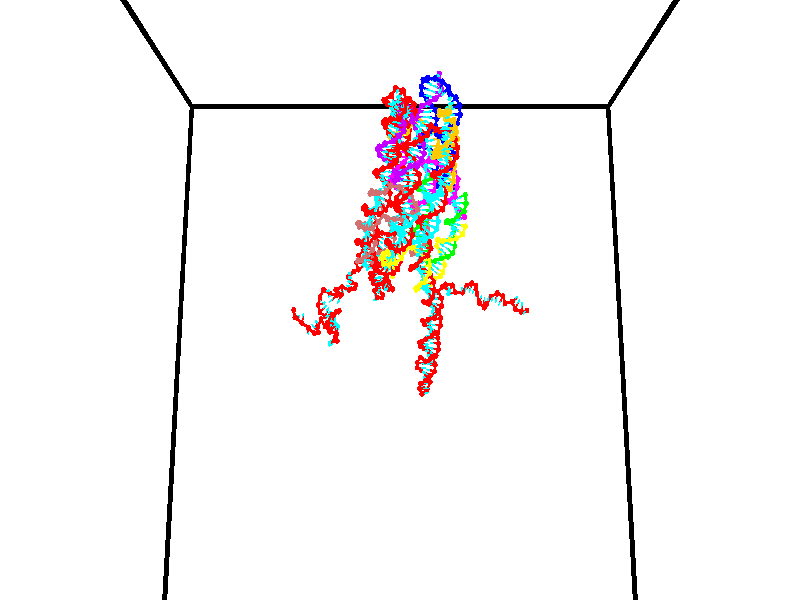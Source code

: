 // switches for output
#declare DRAW_BASES = 1; // possible values are 0, 1; only relevant for DNA ribbons
#declare DRAW_BASES_TYPE = 3; // possible values are 1, 2, 3; only relevant for DNA ribbons
#declare DRAW_FOG = 0; // set to 1 to enable fog

#include "colors.inc"

#include "transforms.inc"
background { rgb <1, 1, 1>}

#default {
   normal{
       ripples 0.25
       frequency 0.20
       turbulence 0.2
       lambda 5
   }
	finish {
		phong 0.1
		phong_size 40.
	}
}

// original window dimensions: 1024x640


// camera settings

camera {
	sky <0, 0.179814, -0.983701>
	up <0, 0.179814, -0.983701>
	right 1.6 * <1, 0, 0>
	location <35, 94.9851, 44.8844>
	look_at <35, 29.7336, 32.9568>
	direction <0, -65.2515, -11.9276>
	angle 67.0682
}


# declare cpy_camera_pos = <35, 94.9851, 44.8844>;
# if (DRAW_FOG = 1)
fog {
	fog_type 2
	up vnormalize(cpy_camera_pos)
	color rgbt<1,1,1,0.3>
	distance 1e-5
	fog_alt 3e-3
	fog_offset 56
}
# end


// LIGHTS

# declare lum = 6;
global_settings {
	ambient_light rgb lum * <0.05, 0.05, 0.05>
	max_trace_level 15
}# declare cpy_direct_light_amount = 0.25;
light_source
{	1000 * <-1, -1.16352, -0.803886>,
	rgb lum * cpy_direct_light_amount
	parallel
}

light_source
{	1000 * <1, 1.16352, 0.803886>,
	rgb lum * cpy_direct_light_amount
	parallel
}

// strand 0

// nucleotide -1

// particle -1
sphere {
	<24.368536, 35.450417, 34.848579> 0.250000
	pigment { color rgbt <1,0,0,0> }
	no_shadow
}
cylinder {
	<24.359964, 35.088516, 35.018738>,  <24.354822, 34.871376, 35.120834>, 0.100000
	pigment { color rgbt <1,0,0,0> }
	no_shadow
}
cylinder {
	<24.359964, 35.088516, 35.018738>,  <24.368536, 35.450417, 34.848579>, 0.100000
	pigment { color rgbt <1,0,0,0> }
	no_shadow
}

// particle -1
sphere {
	<24.359964, 35.088516, 35.018738> 0.100000
	pigment { color rgbt <1,0,0,0> }
	no_shadow
}
sphere {
	0, 1
	scale<0.080000,0.200000,0.300000>
	matrix <0.944253, 0.121501, 0.305980,
		-0.328523, 0.408239, 0.851712,
		-0.021429, -0.904753, 0.425397,
		24.353535, 34.817089, 35.146358>
	pigment { color rgbt <0,1,1,0> }
	no_shadow
}
cylinder {
	<24.524462, 35.524090, 35.495968>,  <24.368536, 35.450417, 34.848579>, 0.130000
	pigment { color rgbt <1,0,0,0> }
	no_shadow
}

// nucleotide -1

// particle -1
sphere {
	<24.524462, 35.524090, 35.495968> 0.250000
	pigment { color rgbt <1,0,0,0> }
	no_shadow
}
cylinder {
	<24.649845, 35.153217, 35.413918>,  <24.725075, 34.930695, 35.364689>, 0.100000
	pigment { color rgbt <1,0,0,0> }
	no_shadow
}
cylinder {
	<24.649845, 35.153217, 35.413918>,  <24.524462, 35.524090, 35.495968>, 0.100000
	pigment { color rgbt <1,0,0,0> }
	no_shadow
}

// particle -1
sphere {
	<24.649845, 35.153217, 35.413918> 0.100000
	pigment { color rgbt <1,0,0,0> }
	no_shadow
}
sphere {
	0, 1
	scale<0.080000,0.200000,0.300000>
	matrix <0.931536, 0.258298, 0.255975,
		-0.184352, -0.271320, 0.944669,
		0.313458, -0.927182, -0.205127,
		24.743883, 34.875061, 35.352379>
	pigment { color rgbt <0,1,1,0> }
	no_shadow
}
cylinder {
	<25.189228, 35.251633, 35.902847>,  <24.524462, 35.524090, 35.495968>, 0.130000
	pigment { color rgbt <1,0,0,0> }
	no_shadow
}

// nucleotide -1

// particle -1
sphere {
	<25.189228, 35.251633, 35.902847> 0.250000
	pigment { color rgbt <1,0,0,0> }
	no_shadow
}
cylinder {
	<25.225899, 35.066566, 35.550137>,  <25.247902, 34.955528, 35.338509>, 0.100000
	pigment { color rgbt <1,0,0,0> }
	no_shadow
}
cylinder {
	<25.225899, 35.066566, 35.550137>,  <25.189228, 35.251633, 35.902847>, 0.100000
	pigment { color rgbt <1,0,0,0> }
	no_shadow
}

// particle -1
sphere {
	<25.225899, 35.066566, 35.550137> 0.100000
	pigment { color rgbt <1,0,0,0> }
	no_shadow
}
sphere {
	0, 1
	scale<0.080000,0.200000,0.300000>
	matrix <0.948137, 0.311204, -0.064710,
		0.304352, -0.830115, 0.467202,
		0.091679, -0.462667, -0.881779,
		25.253403, 34.927765, 35.285603>
	pigment { color rgbt <0,1,1,0> }
	no_shadow
}
cylinder {
	<25.822107, 35.230827, 36.298889>,  <25.189228, 35.251633, 35.902847>, 0.130000
	pigment { color rgbt <1,0,0,0> }
	no_shadow
}

// nucleotide -1

// particle -1
sphere {
	<25.822107, 35.230827, 36.298889> 0.250000
	pigment { color rgbt <1,0,0,0> }
	no_shadow
}
cylinder {
	<25.763943, 34.877811, 36.477764>,  <25.729044, 34.666000, 36.585091>, 0.100000
	pigment { color rgbt <1,0,0,0> }
	no_shadow
}
cylinder {
	<25.763943, 34.877811, 36.477764>,  <25.822107, 35.230827, 36.298889>, 0.100000
	pigment { color rgbt <1,0,0,0> }
	no_shadow
}

// particle -1
sphere {
	<25.763943, 34.877811, 36.477764> 0.100000
	pigment { color rgbt <1,0,0,0> }
	no_shadow
}
sphere {
	0, 1
	scale<0.080000,0.200000,0.300000>
	matrix <0.679824, -0.417516, -0.602926,
		0.718815, 0.216336, 0.660685,
		-0.145412, -0.882541, 0.447187,
		25.720320, 34.613049, 36.611919>
	pigment { color rgbt <0,1,1,0> }
	no_shadow
}
cylinder {
	<26.425774, 34.882442, 36.741405>,  <25.822107, 35.230827, 36.298889>, 0.130000
	pigment { color rgbt <1,0,0,0> }
	no_shadow
}

// nucleotide -1

// particle -1
sphere {
	<26.425774, 34.882442, 36.741405> 0.250000
	pigment { color rgbt <1,0,0,0> }
	no_shadow
}
cylinder {
	<26.166349, 34.642925, 36.553440>,  <26.010695, 34.499214, 36.440659>, 0.100000
	pigment { color rgbt <1,0,0,0> }
	no_shadow
}
cylinder {
	<26.166349, 34.642925, 36.553440>,  <26.425774, 34.882442, 36.741405>, 0.100000
	pigment { color rgbt <1,0,0,0> }
	no_shadow
}

// particle -1
sphere {
	<26.166349, 34.642925, 36.553440> 0.100000
	pigment { color rgbt <1,0,0,0> }
	no_shadow
}
sphere {
	0, 1
	scale<0.080000,0.200000,0.300000>
	matrix <0.719735, -0.281542, -0.634599,
		0.247690, -0.749790, 0.613567,
		-0.648561, -0.598790, -0.469915,
		25.971781, 34.463287, 36.412464>
	pigment { color rgbt <0,1,1,0> }
	no_shadow
}
cylinder {
	<26.715843, 34.201965, 36.546970>,  <26.425774, 34.882442, 36.741405>, 0.130000
	pigment { color rgbt <1,0,0,0> }
	no_shadow
}

// nucleotide -1

// particle -1
sphere {
	<26.715843, 34.201965, 36.546970> 0.250000
	pigment { color rgbt <1,0,0,0> }
	no_shadow
}
cylinder {
	<26.440983, 34.319920, 36.281380>,  <26.276066, 34.390694, 36.122025>, 0.100000
	pigment { color rgbt <1,0,0,0> }
	no_shadow
}
cylinder {
	<26.440983, 34.319920, 36.281380>,  <26.715843, 34.201965, 36.546970>, 0.100000
	pigment { color rgbt <1,0,0,0> }
	no_shadow
}

// particle -1
sphere {
	<26.440983, 34.319920, 36.281380> 0.100000
	pigment { color rgbt <1,0,0,0> }
	no_shadow
}
sphere {
	0, 1
	scale<0.080000,0.200000,0.300000>
	matrix <0.554237, -0.378121, -0.741516,
		-0.469728, -0.877533, 0.096388,
		-0.687151, 0.294888, -0.663976,
		26.234837, 34.408386, 36.082188>
	pigment { color rgbt <0,1,1,0> }
	no_shadow
}
cylinder {
	<26.537283, 33.635109, 36.019566>,  <26.715843, 34.201965, 36.546970>, 0.130000
	pigment { color rgbt <1,0,0,0> }
	no_shadow
}

// nucleotide -1

// particle -1
sphere {
	<26.537283, 33.635109, 36.019566> 0.250000
	pigment { color rgbt <1,0,0,0> }
	no_shadow
}
cylinder {
	<26.532110, 33.984657, 35.825172>,  <26.529007, 34.194386, 35.708538>, 0.100000
	pigment { color rgbt <1,0,0,0> }
	no_shadow
}
cylinder {
	<26.532110, 33.984657, 35.825172>,  <26.537283, 33.635109, 36.019566>, 0.100000
	pigment { color rgbt <1,0,0,0> }
	no_shadow
}

// particle -1
sphere {
	<26.532110, 33.984657, 35.825172> 0.100000
	pigment { color rgbt <1,0,0,0> }
	no_shadow
}
sphere {
	0, 1
	scale<0.080000,0.200000,0.300000>
	matrix <0.522507, -0.408481, -0.748418,
		-0.852537, -0.263607, -0.451322,
		-0.012932, 0.873873, -0.485982,
		26.528231, 34.246819, 35.679379>
	pigment { color rgbt <0,1,1,0> }
	no_shadow
}
cylinder {
	<26.855339, 33.515274, 35.330082>,  <26.537283, 33.635109, 36.019566>, 0.130000
	pigment { color rgbt <1,0,0,0> }
	no_shadow
}

// nucleotide -1

// particle -1
sphere {
	<26.855339, 33.515274, 35.330082> 0.250000
	pigment { color rgbt <1,0,0,0> }
	no_shadow
}
cylinder {
	<27.201643, 33.378242, 35.184151>,  <27.409426, 33.296024, 35.096592>, 0.100000
	pigment { color rgbt <1,0,0,0> }
	no_shadow
}
cylinder {
	<27.201643, 33.378242, 35.184151>,  <26.855339, 33.515274, 35.330082>, 0.100000
	pigment { color rgbt <1,0,0,0> }
	no_shadow
}

// particle -1
sphere {
	<27.201643, 33.378242, 35.184151> 0.100000
	pigment { color rgbt <1,0,0,0> }
	no_shadow
}
sphere {
	0, 1
	scale<0.080000,0.200000,0.300000>
	matrix <0.498135, 0.519675, 0.694118,
		-0.048199, -0.782673, 0.620565,
		0.865759, -0.342581, -0.364829,
		27.461370, 33.275467, 35.074703>
	pigment { color rgbt <0,1,1,0> }
	no_shadow
}
cylinder {
	<27.242378, 33.199234, 35.911625>,  <26.855339, 33.515274, 35.330082>, 0.130000
	pigment { color rgbt <1,0,0,0> }
	no_shadow
}

// nucleotide -1

// particle -1
sphere {
	<27.242378, 33.199234, 35.911625> 0.250000
	pigment { color rgbt <1,0,0,0> }
	no_shadow
}
cylinder {
	<27.537289, 33.258537, 35.647976>,  <27.714235, 33.294121, 35.489784>, 0.100000
	pigment { color rgbt <1,0,0,0> }
	no_shadow
}
cylinder {
	<27.537289, 33.258537, 35.647976>,  <27.242378, 33.199234, 35.911625>, 0.100000
	pigment { color rgbt <1,0,0,0> }
	no_shadow
}

// particle -1
sphere {
	<27.537289, 33.258537, 35.647976> 0.100000
	pigment { color rgbt <1,0,0,0> }
	no_shadow
}
sphere {
	0, 1
	scale<0.080000,0.200000,0.300000>
	matrix <0.440952, 0.633557, 0.635742,
		0.511847, -0.759358, 0.401731,
		0.737275, 0.148259, -0.659124,
		27.758471, 33.303017, 35.450237>
	pigment { color rgbt <0,1,1,0> }
	no_shadow
}
cylinder {
	<27.751650, 33.268784, 36.384026>,  <27.242378, 33.199234, 35.911625>, 0.130000
	pigment { color rgbt <1,0,0,0> }
	no_shadow
}

// nucleotide -1

// particle -1
sphere {
	<27.751650, 33.268784, 36.384026> 0.250000
	pigment { color rgbt <1,0,0,0> }
	no_shadow
}
cylinder {
	<27.897655, 33.402924, 36.036621>,  <27.985260, 33.483406, 35.828178>, 0.100000
	pigment { color rgbt <1,0,0,0> }
	no_shadow
}
cylinder {
	<27.897655, 33.402924, 36.036621>,  <27.751650, 33.268784, 36.384026>, 0.100000
	pigment { color rgbt <1,0,0,0> }
	no_shadow
}

// particle -1
sphere {
	<27.897655, 33.402924, 36.036621> 0.100000
	pigment { color rgbt <1,0,0,0> }
	no_shadow
}
sphere {
	0, 1
	scale<0.080000,0.200000,0.300000>
	matrix <0.645190, 0.581423, 0.495658,
		0.671188, -0.741276, -0.004134,
		0.365016, 0.335347, -0.868508,
		28.007160, 33.503529, 35.776070>
	pigment { color rgbt <0,1,1,0> }
	no_shadow
}
cylinder {
	<28.444397, 33.172741, 36.488911>,  <27.751650, 33.268784, 36.384026>, 0.130000
	pigment { color rgbt <1,0,0,0> }
	no_shadow
}

// nucleotide -1

// particle -1
sphere {
	<28.444397, 33.172741, 36.488911> 0.250000
	pigment { color rgbt <1,0,0,0> }
	no_shadow
}
cylinder {
	<28.375881, 33.455395, 36.214298>,  <28.334772, 33.624989, 36.049530>, 0.100000
	pigment { color rgbt <1,0,0,0> }
	no_shadow
}
cylinder {
	<28.375881, 33.455395, 36.214298>,  <28.444397, 33.172741, 36.488911>, 0.100000
	pigment { color rgbt <1,0,0,0> }
	no_shadow
}

// particle -1
sphere {
	<28.375881, 33.455395, 36.214298> 0.100000
	pigment { color rgbt <1,0,0,0> }
	no_shadow
}
sphere {
	0, 1
	scale<0.080000,0.200000,0.300000>
	matrix <0.639583, 0.609790, 0.468070,
		0.749395, -0.358919, -0.556403,
		-0.171289, 0.706635, -0.686532,
		28.324495, 33.667385, 36.008339>
	pigment { color rgbt <0,1,1,0> }
	no_shadow
}
cylinder {
	<28.534452, 33.321465, 37.181988>,  <28.444397, 33.172741, 36.488911>, 0.130000
	pigment { color rgbt <1,0,0,0> }
	no_shadow
}

// nucleotide -1

// particle -1
sphere {
	<28.534452, 33.321465, 37.181988> 0.250000
	pigment { color rgbt <1,0,0,0> }
	no_shadow
}
cylinder {
	<28.148773, 33.392315, 37.260929>,  <27.917366, 33.434826, 37.308292>, 0.100000
	pigment { color rgbt <1,0,0,0> }
	no_shadow
}
cylinder {
	<28.148773, 33.392315, 37.260929>,  <28.534452, 33.321465, 37.181988>, 0.100000
	pigment { color rgbt <1,0,0,0> }
	no_shadow
}

// particle -1
sphere {
	<28.148773, 33.392315, 37.260929> 0.100000
	pigment { color rgbt <1,0,0,0> }
	no_shadow
}
sphere {
	0, 1
	scale<0.080000,0.200000,0.300000>
	matrix <0.264705, 0.687435, 0.676287,
		-0.015875, 0.704315, -0.709710,
		-0.964199, 0.177128, 0.197349,
		27.859514, 33.445454, 37.320133>
	pigment { color rgbt <0,1,1,0> }
	no_shadow
}
cylinder {
	<28.390882, 33.978390, 36.970871>,  <28.534452, 33.321465, 37.181988>, 0.130000
	pigment { color rgbt <1,0,0,0> }
	no_shadow
}

// nucleotide -1

// particle -1
sphere {
	<28.390882, 33.978390, 36.970871> 0.250000
	pigment { color rgbt <1,0,0,0> }
	no_shadow
}
cylinder {
	<28.134827, 33.866562, 37.257107>,  <27.981194, 33.799465, 37.428848>, 0.100000
	pigment { color rgbt <1,0,0,0> }
	no_shadow
}
cylinder {
	<28.134827, 33.866562, 37.257107>,  <28.390882, 33.978390, 36.970871>, 0.100000
	pigment { color rgbt <1,0,0,0> }
	no_shadow
}

// particle -1
sphere {
	<28.134827, 33.866562, 37.257107> 0.100000
	pigment { color rgbt <1,0,0,0> }
	no_shadow
}
sphere {
	0, 1
	scale<0.080000,0.200000,0.300000>
	matrix <0.268147, 0.791552, 0.549129,
		-0.719944, 0.543400, -0.431736,
		-0.640138, -0.279573, 0.715585,
		27.942785, 33.782688, 37.471783>
	pigment { color rgbt <0,1,1,0> }
	no_shadow
}
cylinder {
	<28.583382, 34.590954, 36.798992>,  <28.390882, 33.978390, 36.970871>, 0.130000
	pigment { color rgbt <1,0,0,0> }
	no_shadow
}

// nucleotide -1

// particle -1
sphere {
	<28.583382, 34.590954, 36.798992> 0.250000
	pigment { color rgbt <1,0,0,0> }
	no_shadow
}
cylinder {
	<28.675459, 34.809532, 36.476894>,  <28.730705, 34.940678, 36.283638>, 0.100000
	pigment { color rgbt <1,0,0,0> }
	no_shadow
}
cylinder {
	<28.675459, 34.809532, 36.476894>,  <28.583382, 34.590954, 36.798992>, 0.100000
	pigment { color rgbt <1,0,0,0> }
	no_shadow
}

// particle -1
sphere {
	<28.675459, 34.809532, 36.476894> 0.100000
	pigment { color rgbt <1,0,0,0> }
	no_shadow
}
sphere {
	0, 1
	scale<0.080000,0.200000,0.300000>
	matrix <-0.269215, -0.759410, -0.592301,
		-0.935166, 0.353126, -0.027701,
		0.230193, 0.546442, -0.805240,
		28.744516, 34.973465, 36.235321>
	pigment { color rgbt <0,1,1,0> }
	no_shadow
}
cylinder {
	<27.944218, 34.667133, 36.447453>,  <28.583382, 34.590954, 36.798992>, 0.130000
	pigment { color rgbt <1,0,0,0> }
	no_shadow
}

// nucleotide -1

// particle -1
sphere {
	<27.944218, 34.667133, 36.447453> 0.250000
	pigment { color rgbt <1,0,0,0> }
	no_shadow
}
cylinder {
	<28.264477, 34.698387, 36.209843>,  <28.456633, 34.717140, 36.067276>, 0.100000
	pigment { color rgbt <1,0,0,0> }
	no_shadow
}
cylinder {
	<28.264477, 34.698387, 36.209843>,  <27.944218, 34.667133, 36.447453>, 0.100000
	pigment { color rgbt <1,0,0,0> }
	no_shadow
}

// particle -1
sphere {
	<28.264477, 34.698387, 36.209843> 0.100000
	pigment { color rgbt <1,0,0,0> }
	no_shadow
}
sphere {
	0, 1
	scale<0.080000,0.200000,0.300000>
	matrix <-0.307572, -0.797242, -0.519428,
		-0.514164, 0.598582, -0.614276,
		0.800646, 0.078137, -0.594020,
		28.504671, 34.721828, 36.031635>
	pigment { color rgbt <0,1,1,0> }
	no_shadow
}
cylinder {
	<27.685947, 34.583942, 35.777500>,  <27.944218, 34.667133, 36.447453>, 0.130000
	pigment { color rgbt <1,0,0,0> }
	no_shadow
}

// nucleotide -1

// particle -1
sphere {
	<27.685947, 34.583942, 35.777500> 0.250000
	pigment { color rgbt <1,0,0,0> }
	no_shadow
}
cylinder {
	<28.066574, 34.466084, 35.812611>,  <28.294950, 34.395367, 35.833675>, 0.100000
	pigment { color rgbt <1,0,0,0> }
	no_shadow
}
cylinder {
	<28.066574, 34.466084, 35.812611>,  <27.685947, 34.583942, 35.777500>, 0.100000
	pigment { color rgbt <1,0,0,0> }
	no_shadow
}

// particle -1
sphere {
	<28.066574, 34.466084, 35.812611> 0.100000
	pigment { color rgbt <1,0,0,0> }
	no_shadow
}
sphere {
	0, 1
	scale<0.080000,0.200000,0.300000>
	matrix <-0.200541, -0.811263, -0.549214,
		0.233033, 0.505011, -0.831059,
		0.951567, -0.294646, 0.087776,
		28.352043, 34.377689, 35.838943>
	pigment { color rgbt <0,1,1,0> }
	no_shadow
}
cylinder {
	<28.099897, 34.607235, 35.089062>,  <27.685947, 34.583942, 35.777500>, 0.130000
	pigment { color rgbt <1,0,0,0> }
	no_shadow
}

// nucleotide -1

// particle -1
sphere {
	<28.099897, 34.607235, 35.089062> 0.250000
	pigment { color rgbt <1,0,0,0> }
	no_shadow
}
cylinder {
	<28.179647, 34.320087, 35.355869>,  <28.227497, 34.147797, 35.515953>, 0.100000
	pigment { color rgbt <1,0,0,0> }
	no_shadow
}
cylinder {
	<28.179647, 34.320087, 35.355869>,  <28.099897, 34.607235, 35.089062>, 0.100000
	pigment { color rgbt <1,0,0,0> }
	no_shadow
}

// particle -1
sphere {
	<28.179647, 34.320087, 35.355869> 0.100000
	pigment { color rgbt <1,0,0,0> }
	no_shadow
}
sphere {
	0, 1
	scale<0.080000,0.200000,0.300000>
	matrix <-0.337289, -0.689363, -0.641104,
		0.920046, -0.097156, -0.379573,
		0.199376, -0.717871, 0.667016,
		28.239460, 34.104725, 35.555973>
	pigment { color rgbt <0,1,1,0> }
	no_shadow
}
cylinder {
	<28.519747, 34.132984, 34.774826>,  <28.099897, 34.607235, 35.089062>, 0.130000
	pigment { color rgbt <1,0,0,0> }
	no_shadow
}

// nucleotide -1

// particle -1
sphere {
	<28.519747, 34.132984, 34.774826> 0.250000
	pigment { color rgbt <1,0,0,0> }
	no_shadow
}
cylinder {
	<28.350403, 33.944256, 35.084187>,  <28.248796, 33.831017, 35.269802>, 0.100000
	pigment { color rgbt <1,0,0,0> }
	no_shadow
}
cylinder {
	<28.350403, 33.944256, 35.084187>,  <28.519747, 34.132984, 34.774826>, 0.100000
	pigment { color rgbt <1,0,0,0> }
	no_shadow
}

// particle -1
sphere {
	<28.350403, 33.944256, 35.084187> 0.100000
	pigment { color rgbt <1,0,0,0> }
	no_shadow
}
sphere {
	0, 1
	scale<0.080000,0.200000,0.300000>
	matrix <-0.269314, -0.749545, -0.604692,
		0.865008, -0.464289, 0.190257,
		-0.423358, -0.471824, 0.773402,
		28.223396, 33.802708, 35.316208>
	pigment { color rgbt <0,1,1,0> }
	no_shadow
}
cylinder {
	<28.719110, 33.495651, 34.572872>,  <28.519747, 34.132984, 34.774826>, 0.130000
	pigment { color rgbt <1,0,0,0> }
	no_shadow
}

// nucleotide -1

// particle -1
sphere {
	<28.719110, 33.495651, 34.572872> 0.250000
	pigment { color rgbt <1,0,0,0> }
	no_shadow
}
cylinder {
	<28.420277, 33.452671, 34.835270>,  <28.240976, 33.426884, 34.992706>, 0.100000
	pigment { color rgbt <1,0,0,0> }
	no_shadow
}
cylinder {
	<28.420277, 33.452671, 34.835270>,  <28.719110, 33.495651, 34.572872>, 0.100000
	pigment { color rgbt <1,0,0,0> }
	no_shadow
}

// particle -1
sphere {
	<28.420277, 33.452671, 34.835270> 0.100000
	pigment { color rgbt <1,0,0,0> }
	no_shadow
}
sphere {
	0, 1
	scale<0.080000,0.200000,0.300000>
	matrix <-0.362941, -0.760838, -0.537959,
		0.556904, -0.639985, 0.529412,
		-0.747082, -0.107446, 0.655990,
		28.196152, 33.420437, 35.032066>
	pigment { color rgbt <0,1,1,0> }
	no_shadow
}
cylinder {
	<28.570417, 32.735809, 34.557507>,  <28.719110, 33.495651, 34.572872>, 0.130000
	pigment { color rgbt <1,0,0,0> }
	no_shadow
}

// nucleotide -1

// particle -1
sphere {
	<28.570417, 32.735809, 34.557507> 0.250000
	pigment { color rgbt <1,0,0,0> }
	no_shadow
}
cylinder {
	<28.252001, 32.908295, 34.727390>,  <28.060951, 33.011787, 34.829319>, 0.100000
	pigment { color rgbt <1,0,0,0> }
	no_shadow
}
cylinder {
	<28.252001, 32.908295, 34.727390>,  <28.570417, 32.735809, 34.557507>, 0.100000
	pigment { color rgbt <1,0,0,0> }
	no_shadow
}

// particle -1
sphere {
	<28.252001, 32.908295, 34.727390> 0.100000
	pigment { color rgbt <1,0,0,0> }
	no_shadow
}
sphere {
	0, 1
	scale<0.080000,0.200000,0.300000>
	matrix <-0.604160, -0.524146, -0.600218,
		-0.036214, -0.734387, 0.677764,
		-0.796040, 0.431214, 0.424706,
		28.013189, 33.037659, 34.854801>
	pigment { color rgbt <0,1,1,0> }
	no_shadow
}
cylinder {
	<28.009075, 32.264038, 34.707630>,  <28.570417, 32.735809, 34.557507>, 0.130000
	pigment { color rgbt <1,0,0,0> }
	no_shadow
}

// nucleotide -1

// particle -1
sphere {
	<28.009075, 32.264038, 34.707630> 0.250000
	pigment { color rgbt <1,0,0,0> }
	no_shadow
}
cylinder {
	<27.839333, 32.625034, 34.678158>,  <27.737488, 32.841633, 34.660473>, 0.100000
	pigment { color rgbt <1,0,0,0> }
	no_shadow
}
cylinder {
	<27.839333, 32.625034, 34.678158>,  <28.009075, 32.264038, 34.707630>, 0.100000
	pigment { color rgbt <1,0,0,0> }
	no_shadow
}

// particle -1
sphere {
	<27.839333, 32.625034, 34.678158> 0.100000
	pigment { color rgbt <1,0,0,0> }
	no_shadow
}
sphere {
	0, 1
	scale<0.080000,0.200000,0.300000>
	matrix <-0.708448, -0.381588, -0.593710,
		-0.563937, -0.199741, 0.801298,
		-0.424354, 0.902493, -0.073686,
		27.712027, 32.895782, 34.656052>
	pigment { color rgbt <0,1,1,0> }
	no_shadow
}
cylinder {
	<27.163685, 32.445251, 34.931271>,  <28.009075, 32.264038, 34.707630>, 0.130000
	pigment { color rgbt <1,0,0,0> }
	no_shadow
}

// nucleotide -1

// particle -1
sphere {
	<27.163685, 32.445251, 34.931271> 0.250000
	pigment { color rgbt <1,0,0,0> }
	no_shadow
}
cylinder {
	<27.307323, 32.691452, 34.650642>,  <27.393507, 32.839172, 34.482265>, 0.100000
	pigment { color rgbt <1,0,0,0> }
	no_shadow
}
cylinder {
	<27.307323, 32.691452, 34.650642>,  <27.163685, 32.445251, 34.931271>, 0.100000
	pigment { color rgbt <1,0,0,0> }
	no_shadow
}

// particle -1
sphere {
	<27.307323, 32.691452, 34.650642> 0.100000
	pigment { color rgbt <1,0,0,0> }
	no_shadow
}
sphere {
	0, 1
	scale<0.080000,0.200000,0.300000>
	matrix <-0.741065, -0.268911, -0.615231,
		-0.567337, 0.740840, 0.359561,
		0.359098, 0.615502, -0.701574,
		27.415052, 32.876102, 34.440170>
	pigment { color rgbt <0,1,1,0> }
	no_shadow
}
cylinder {
	<26.653996, 32.785248, 34.624424>,  <27.163685, 32.445251, 34.931271>, 0.130000
	pigment { color rgbt <1,0,0,0> }
	no_shadow
}

// nucleotide -1

// particle -1
sphere {
	<26.653996, 32.785248, 34.624424> 0.250000
	pigment { color rgbt <1,0,0,0> }
	no_shadow
}
cylinder {
	<26.942759, 32.790665, 34.347679>,  <27.116016, 32.793915, 34.181633>, 0.100000
	pigment { color rgbt <1,0,0,0> }
	no_shadow
}
cylinder {
	<26.942759, 32.790665, 34.347679>,  <26.653996, 32.785248, 34.624424>, 0.100000
	pigment { color rgbt <1,0,0,0> }
	no_shadow
}

// particle -1
sphere {
	<26.942759, 32.790665, 34.347679> 0.100000
	pigment { color rgbt <1,0,0,0> }
	no_shadow
}
sphere {
	0, 1
	scale<0.080000,0.200000,0.300000>
	matrix <-0.676716, -0.195093, -0.709926,
		-0.144592, 0.980691, -0.131673,
		0.721907, 0.013544, -0.691858,
		27.159330, 32.794727, 34.140121>
	pigment { color rgbt <0,1,1,0> }
	no_shadow
}
cylinder {
	<26.460382, 33.132690, 34.014297>,  <26.653996, 32.785248, 34.624424>, 0.130000
	pigment { color rgbt <1,0,0,0> }
	no_shadow
}

// nucleotide -1

// particle -1
sphere {
	<26.460382, 33.132690, 34.014297> 0.250000
	pigment { color rgbt <1,0,0,0> }
	no_shadow
}
cylinder {
	<26.741385, 32.874931, 33.893475>,  <26.909986, 32.720276, 33.820980>, 0.100000
	pigment { color rgbt <1,0,0,0> }
	no_shadow
}
cylinder {
	<26.741385, 32.874931, 33.893475>,  <26.460382, 33.132690, 34.014297>, 0.100000
	pigment { color rgbt <1,0,0,0> }
	no_shadow
}

// particle -1
sphere {
	<26.741385, 32.874931, 33.893475> 0.100000
	pigment { color rgbt <1,0,0,0> }
	no_shadow
}
sphere {
	0, 1
	scale<0.080000,0.200000,0.300000>
	matrix <-0.645763, -0.398787, -0.651122,
		0.299125, 0.652473, -0.696278,
		0.702506, -0.644397, -0.302056,
		26.952137, 32.681614, 33.802856>
	pigment { color rgbt <0,1,1,0> }
	no_shadow
}
cylinder {
	<26.688261, 33.268127, 33.339199>,  <26.460382, 33.132690, 34.014297>, 0.130000
	pigment { color rgbt <1,0,0,0> }
	no_shadow
}

// nucleotide -1

// particle -1
sphere {
	<26.688261, 33.268127, 33.339199> 0.250000
	pigment { color rgbt <1,0,0,0> }
	no_shadow
}
cylinder {
	<26.688576, 32.876297, 33.419628>,  <26.688765, 32.641197, 33.467888>, 0.100000
	pigment { color rgbt <1,0,0,0> }
	no_shadow
}
cylinder {
	<26.688576, 32.876297, 33.419628>,  <26.688261, 33.268127, 33.339199>, 0.100000
	pigment { color rgbt <1,0,0,0> }
	no_shadow
}

// particle -1
sphere {
	<26.688576, 32.876297, 33.419628> 0.100000
	pigment { color rgbt <1,0,0,0> }
	no_shadow
}
sphere {
	0, 1
	scale<0.080000,0.200000,0.300000>
	matrix <-0.799574, -0.121378, -0.588174,
		0.600567, -0.160312, -0.783339,
		0.000789, -0.979575, 0.201076,
		26.688812, 32.582424, 33.479950>
	pigment { color rgbt <0,1,1,0> }
	no_shadow
}
cylinder {
	<27.068041, 33.469151, 32.745735>,  <26.688261, 33.268127, 33.339199>, 0.130000
	pigment { color rgbt <1,0,0,0> }
	no_shadow
}

// nucleotide -1

// particle -1
sphere {
	<27.068041, 33.469151, 32.745735> 0.250000
	pigment { color rgbt <1,0,0,0> }
	no_shadow
}
cylinder {
	<27.349508, 33.735199, 32.845711>,  <27.518389, 33.894829, 32.905697>, 0.100000
	pigment { color rgbt <1,0,0,0> }
	no_shadow
}
cylinder {
	<27.349508, 33.735199, 32.845711>,  <27.068041, 33.469151, 32.745735>, 0.100000
	pigment { color rgbt <1,0,0,0> }
	no_shadow
}

// particle -1
sphere {
	<27.349508, 33.735199, 32.845711> 0.100000
	pigment { color rgbt <1,0,0,0> }
	no_shadow
}
sphere {
	0, 1
	scale<0.080000,0.200000,0.300000>
	matrix <0.214278, -0.534027, 0.817863,
		0.677450, -0.521947, -0.518298,
		0.703666, 0.665121, 0.249935,
		27.560608, 33.934734, 32.920692>
	pigment { color rgbt <0,1,1,0> }
	no_shadow
}
cylinder {
	<27.727028, 33.114925, 33.038494>,  <27.068041, 33.469151, 32.745735>, 0.130000
	pigment { color rgbt <1,0,0,0> }
	no_shadow
}

// nucleotide -1

// particle -1
sphere {
	<27.727028, 33.114925, 33.038494> 0.250000
	pigment { color rgbt <1,0,0,0> }
	no_shadow
}
cylinder {
	<27.717613, 33.469948, 33.222534>,  <27.711964, 33.682961, 33.332958>, 0.100000
	pigment { color rgbt <1,0,0,0> }
	no_shadow
}
cylinder {
	<27.717613, 33.469948, 33.222534>,  <27.727028, 33.114925, 33.038494>, 0.100000
	pigment { color rgbt <1,0,0,0> }
	no_shadow
}

// particle -1
sphere {
	<27.717613, 33.469948, 33.222534> 0.100000
	pigment { color rgbt <1,0,0,0> }
	no_shadow
}
sphere {
	0, 1
	scale<0.080000,0.200000,0.300000>
	matrix <0.486620, -0.391857, 0.780800,
		0.873297, 0.242274, -0.422678,
		-0.023539, 0.887554, 0.460103,
		27.710552, 33.736214, 33.360565>
	pigment { color rgbt <0,1,1,0> }
	no_shadow
}
cylinder {
	<28.382757, 33.453499, 33.243721>,  <27.727028, 33.114925, 33.038494>, 0.130000
	pigment { color rgbt <1,0,0,0> }
	no_shadow
}

// nucleotide -1

// particle -1
sphere {
	<28.382757, 33.453499, 33.243721> 0.250000
	pigment { color rgbt <1,0,0,0> }
	no_shadow
}
cylinder {
	<28.094416, 33.545990, 33.505074>,  <27.921412, 33.601486, 33.661884>, 0.100000
	pigment { color rgbt <1,0,0,0> }
	no_shadow
}
cylinder {
	<28.094416, 33.545990, 33.505074>,  <28.382757, 33.453499, 33.243721>, 0.100000
	pigment { color rgbt <1,0,0,0> }
	no_shadow
}

// particle -1
sphere {
	<28.094416, 33.545990, 33.505074> 0.100000
	pigment { color rgbt <1,0,0,0> }
	no_shadow
}
sphere {
	0, 1
	scale<0.080000,0.200000,0.300000>
	matrix <0.612896, -0.227506, 0.756703,
		0.323622, 0.945924, 0.022277,
		-0.720852, 0.231232, 0.653379,
		27.878160, 33.615360, 33.701088>
	pigment { color rgbt <0,1,1,0> }
	no_shadow
}
cylinder {
	<28.888395, 33.037727, 33.106564>,  <28.382757, 33.453499, 33.243721>, 0.130000
	pigment { color rgbt <1,0,0,0> }
	no_shadow
}

// nucleotide -1

// particle -1
sphere {
	<28.888395, 33.037727, 33.106564> 0.250000
	pigment { color rgbt <1,0,0,0> }
	no_shadow
}
cylinder {
	<28.697281, 32.826248, 33.387188>,  <28.582613, 32.699360, 33.555565>, 0.100000
	pigment { color rgbt <1,0,0,0> }
	no_shadow
}
cylinder {
	<28.697281, 32.826248, 33.387188>,  <28.888395, 33.037727, 33.106564>, 0.100000
	pigment { color rgbt <1,0,0,0> }
	no_shadow
}

// particle -1
sphere {
	<28.697281, 32.826248, 33.387188> 0.100000
	pigment { color rgbt <1,0,0,0> }
	no_shadow
}
sphere {
	0, 1
	scale<0.080000,0.200000,0.300000>
	matrix <0.853754, -0.467589, 0.229054,
		0.206942, 0.708403, 0.674789,
		-0.477786, -0.528703, 0.701565,
		28.553946, 32.667637, 33.597656>
	pigment { color rgbt <0,1,1,0> }
	no_shadow
}
cylinder {
	<28.257217, 32.795879, 32.612202>,  <28.888395, 33.037727, 33.106564>, 0.130000
	pigment { color rgbt <1,0,0,0> }
	no_shadow
}

// nucleotide -1

// particle -1
sphere {
	<28.257217, 32.795879, 32.612202> 0.250000
	pigment { color rgbt <1,0,0,0> }
	no_shadow
}
cylinder {
	<28.464130, 32.538055, 32.837399>,  <28.588278, 32.383362, 32.972515>, 0.100000
	pigment { color rgbt <1,0,0,0> }
	no_shadow
}
cylinder {
	<28.464130, 32.538055, 32.837399>,  <28.257217, 32.795879, 32.612202>, 0.100000
	pigment { color rgbt <1,0,0,0> }
	no_shadow
}

// particle -1
sphere {
	<28.464130, 32.538055, 32.837399> 0.100000
	pigment { color rgbt <1,0,0,0> }
	no_shadow
}
sphere {
	0, 1
	scale<0.080000,0.200000,0.300000>
	matrix <0.512923, -0.293104, -0.806846,
		0.685076, 0.706139, 0.178992,
		0.517282, -0.644560, 0.562993,
		28.619314, 32.344688, 33.006298>
	pigment { color rgbt <0,1,1,0> }
	no_shadow
}
cylinder {
	<28.908876, 32.936337, 32.381256>,  <28.257217, 32.795879, 32.612202>, 0.130000
	pigment { color rgbt <1,0,0,0> }
	no_shadow
}

// nucleotide -1

// particle -1
sphere {
	<28.908876, 32.936337, 32.381256> 0.250000
	pigment { color rgbt <1,0,0,0> }
	no_shadow
}
cylinder {
	<28.923355, 32.592697, 32.585468>,  <28.932041, 32.386513, 32.707996>, 0.100000
	pigment { color rgbt <1,0,0,0> }
	no_shadow
}
cylinder {
	<28.923355, 32.592697, 32.585468>,  <28.908876, 32.936337, 32.381256>, 0.100000
	pigment { color rgbt <1,0,0,0> }
	no_shadow
}

// particle -1
sphere {
	<28.923355, 32.592697, 32.585468> 0.100000
	pigment { color rgbt <1,0,0,0> }
	no_shadow
}
sphere {
	0, 1
	scale<0.080000,0.200000,0.300000>
	matrix <0.623688, -0.379742, -0.683235,
		0.780835, 0.343140, 0.522065,
		0.036195, -0.859099, 0.510528,
		28.934214, 32.334969, 32.738628>
	pigment { color rgbt <0,1,1,0> }
	no_shadow
}
cylinder {
	<29.675533, 32.713802, 32.609516>,  <28.908876, 32.936337, 32.381256>, 0.130000
	pigment { color rgbt <1,0,0,0> }
	no_shadow
}

// nucleotide -1

// particle -1
sphere {
	<29.675533, 32.713802, 32.609516> 0.250000
	pigment { color rgbt <1,0,0,0> }
	no_shadow
}
cylinder {
	<29.414021, 32.428608, 32.508152>,  <29.257113, 32.257492, 32.447334>, 0.100000
	pigment { color rgbt <1,0,0,0> }
	no_shadow
}
cylinder {
	<29.414021, 32.428608, 32.508152>,  <29.675533, 32.713802, 32.609516>, 0.100000
	pigment { color rgbt <1,0,0,0> }
	no_shadow
}

// particle -1
sphere {
	<29.414021, 32.428608, 32.508152> 0.100000
	pigment { color rgbt <1,0,0,0> }
	no_shadow
}
sphere {
	0, 1
	scale<0.080000,0.200000,0.300000>
	matrix <0.624734, -0.319645, -0.712414,
		0.426939, -0.624080, 0.654406,
		-0.653781, -0.712987, -0.253415,
		29.217886, 32.214710, 32.432129>
	pigment { color rgbt <0,1,1,0> }
	no_shadow
}
cylinder {
	<30.170166, 32.209328, 32.380882>,  <29.675533, 32.713802, 32.609516>, 0.130000
	pigment { color rgbt <1,0,0,0> }
	no_shadow
}

// nucleotide -1

// particle -1
sphere {
	<30.170166, 32.209328, 32.380882> 0.250000
	pigment { color rgbt <1,0,0,0> }
	no_shadow
}
cylinder {
	<29.808134, 32.106892, 32.245090>,  <29.590916, 32.045429, 32.163616>, 0.100000
	pigment { color rgbt <1,0,0,0> }
	no_shadow
}
cylinder {
	<29.808134, 32.106892, 32.245090>,  <30.170166, 32.209328, 32.380882>, 0.100000
	pigment { color rgbt <1,0,0,0> }
	no_shadow
}

// particle -1
sphere {
	<29.808134, 32.106892, 32.245090> 0.100000
	pigment { color rgbt <1,0,0,0> }
	no_shadow
}
sphere {
	0, 1
	scale<0.080000,0.200000,0.300000>
	matrix <0.407239, -0.292154, -0.865334,
		0.122427, -0.921445, 0.368715,
		-0.905079, -0.256095, -0.339481,
		29.536610, 32.030064, 32.143246>
	pigment { color rgbt <0,1,1,0> }
	no_shadow
}
cylinder {
	<30.264856, 31.631828, 31.913603>,  <30.170166, 32.209328, 32.380882>, 0.130000
	pigment { color rgbt <1,0,0,0> }
	no_shadow
}

// nucleotide -1

// particle -1
sphere {
	<30.264856, 31.631828, 31.913603> 0.250000
	pigment { color rgbt <1,0,0,0> }
	no_shadow
}
cylinder {
	<29.915348, 31.795185, 31.807970>,  <29.705643, 31.893200, 31.744591>, 0.100000
	pigment { color rgbt <1,0,0,0> }
	no_shadow
}
cylinder {
	<29.915348, 31.795185, 31.807970>,  <30.264856, 31.631828, 31.913603>, 0.100000
	pigment { color rgbt <1,0,0,0> }
	no_shadow
}

// particle -1
sphere {
	<29.915348, 31.795185, 31.807970> 0.100000
	pigment { color rgbt <1,0,0,0> }
	no_shadow
}
sphere {
	0, 1
	scale<0.080000,0.200000,0.300000>
	matrix <0.078440, -0.417556, -0.905259,
		-0.479973, -0.811703, 0.332813,
		-0.873769, 0.408395, -0.264085,
		29.653217, 31.917704, 31.728745>
	pigment { color rgbt <0,1,1,0> }
	no_shadow
}
cylinder {
	<29.752855, 31.141607, 31.600798>,  <30.264856, 31.631828, 31.913603>, 0.130000
	pigment { color rgbt <1,0,0,0> }
	no_shadow
}

// nucleotide -1

// particle -1
sphere {
	<29.752855, 31.141607, 31.600798> 0.250000
	pigment { color rgbt <1,0,0,0> }
	no_shadow
}
cylinder {
	<29.680935, 31.505732, 31.451664>,  <29.637783, 31.724207, 31.362183>, 0.100000
	pigment { color rgbt <1,0,0,0> }
	no_shadow
}
cylinder {
	<29.680935, 31.505732, 31.451664>,  <29.752855, 31.141607, 31.600798>, 0.100000
	pigment { color rgbt <1,0,0,0> }
	no_shadow
}

// particle -1
sphere {
	<29.680935, 31.505732, 31.451664> 0.100000
	pigment { color rgbt <1,0,0,0> }
	no_shadow
}
sphere {
	0, 1
	scale<0.080000,0.200000,0.300000>
	matrix <0.004155, -0.378306, -0.925671,
		-0.983694, -0.167985, 0.064238,
		-0.179801, 0.910310, -0.372836,
		29.626995, 31.778824, 31.339813>
	pigment { color rgbt <0,1,1,0> }
	no_shadow
}
cylinder {
	<29.369757, 30.966858, 31.075357>,  <29.752855, 31.141607, 31.600798>, 0.130000
	pigment { color rgbt <1,0,0,0> }
	no_shadow
}

// nucleotide -1

// particle -1
sphere {
	<29.369757, 30.966858, 31.075357> 0.250000
	pigment { color rgbt <1,0,0,0> }
	no_shadow
}
cylinder {
	<29.483988, 31.338108, 30.979834>,  <29.552526, 31.560858, 30.922520>, 0.100000
	pigment { color rgbt <1,0,0,0> }
	no_shadow
}
cylinder {
	<29.483988, 31.338108, 30.979834>,  <29.369757, 30.966858, 31.075357>, 0.100000
	pigment { color rgbt <1,0,0,0> }
	no_shadow
}

// particle -1
sphere {
	<29.483988, 31.338108, 30.979834> 0.100000
	pigment { color rgbt <1,0,0,0> }
	no_shadow
}
sphere {
	0, 1
	scale<0.080000,0.200000,0.300000>
	matrix <0.154710, -0.290563, -0.944266,
		-0.945786, 0.232713, -0.226569,
		0.285576, 0.928126, -0.238808,
		29.569660, 31.616547, 30.908192>
	pigment { color rgbt <0,1,1,0> }
	no_shadow
}
cylinder {
	<30.005455, 30.955280, 30.563837>,  <29.369757, 30.966858, 31.075357>, 0.130000
	pigment { color rgbt <1,0,0,0> }
	no_shadow
}

// nucleotide -1

// particle -1
sphere {
	<30.005455, 30.955280, 30.563837> 0.250000
	pigment { color rgbt <1,0,0,0> }
	no_shadow
}
cylinder {
	<29.681982, 30.728794, 30.627625>,  <29.487898, 30.592903, 30.665897>, 0.100000
	pigment { color rgbt <1,0,0,0> }
	no_shadow
}
cylinder {
	<29.681982, 30.728794, 30.627625>,  <30.005455, 30.955280, 30.563837>, 0.100000
	pigment { color rgbt <1,0,0,0> }
	no_shadow
}

// particle -1
sphere {
	<29.681982, 30.728794, 30.627625> 0.100000
	pigment { color rgbt <1,0,0,0> }
	no_shadow
}
sphere {
	0, 1
	scale<0.080000,0.200000,0.300000>
	matrix <0.346313, -0.239127, 0.907131,
		-0.475498, 0.788808, 0.389466,
		-0.808684, -0.566215, 0.159470,
		29.439377, 30.558929, 30.675465>
	pigment { color rgbt <0,1,1,0> }
	no_shadow
}
cylinder {
	<30.521975, 31.493465, 30.535900>,  <30.005455, 30.955280, 30.563837>, 0.130000
	pigment { color rgbt <1,0,0,0> }
	no_shadow
}

// nucleotide -1

// particle -1
sphere {
	<30.521975, 31.493465, 30.535900> 0.250000
	pigment { color rgbt <1,0,0,0> }
	no_shadow
}
cylinder {
	<30.827803, 31.677570, 30.355415>,  <31.011299, 31.788034, 30.247126>, 0.100000
	pigment { color rgbt <1,0,0,0> }
	no_shadow
}
cylinder {
	<30.827803, 31.677570, 30.355415>,  <30.521975, 31.493465, 30.535900>, 0.100000
	pigment { color rgbt <1,0,0,0> }
	no_shadow
}

// particle -1
sphere {
	<30.827803, 31.677570, 30.355415> 0.100000
	pigment { color rgbt <1,0,0,0> }
	no_shadow
}
sphere {
	0, 1
	scale<0.080000,0.200000,0.300000>
	matrix <0.021716, -0.718047, -0.695656,
		-0.644176, 0.522079, -0.558992,
		0.764569, 0.460264, -0.451211,
		31.057173, 31.815649, 30.220053>
	pigment { color rgbt <0,1,1,0> }
	no_shadow
}
cylinder {
	<30.310427, 31.638309, 29.921555>,  <30.521975, 31.493465, 30.535900>, 0.130000
	pigment { color rgbt <1,0,0,0> }
	no_shadow
}

// nucleotide -1

// particle -1
sphere {
	<30.310427, 31.638309, 29.921555> 0.250000
	pigment { color rgbt <1,0,0,0> }
	no_shadow
}
cylinder {
	<30.707077, 31.591291, 29.900143>,  <30.945066, 31.563080, 29.887295>, 0.100000
	pigment { color rgbt <1,0,0,0> }
	no_shadow
}
cylinder {
	<30.707077, 31.591291, 29.900143>,  <30.310427, 31.638309, 29.921555>, 0.100000
	pigment { color rgbt <1,0,0,0> }
	no_shadow
}

// particle -1
sphere {
	<30.707077, 31.591291, 29.900143> 0.100000
	pigment { color rgbt <1,0,0,0> }
	no_shadow
}
sphere {
	0, 1
	scale<0.080000,0.200000,0.300000>
	matrix <-0.124726, -0.763803, -0.633283,
		0.033554, 0.634655, -0.772066,
		0.991624, -0.117545, -0.053529,
		31.004564, 31.556028, 29.884085>
	pigment { color rgbt <0,1,1,0> }
	no_shadow
}
cylinder {
	<30.504950, 31.567312, 29.232494>,  <30.310427, 31.638309, 29.921555>, 0.130000
	pigment { color rgbt <1,0,0,0> }
	no_shadow
}

// nucleotide -1

// particle -1
sphere {
	<30.504950, 31.567312, 29.232494> 0.250000
	pigment { color rgbt <1,0,0,0> }
	no_shadow
}
cylinder {
	<30.800097, 31.361462, 29.407177>,  <30.977184, 31.237951, 29.511988>, 0.100000
	pigment { color rgbt <1,0,0,0> }
	no_shadow
}
cylinder {
	<30.800097, 31.361462, 29.407177>,  <30.504950, 31.567312, 29.232494>, 0.100000
	pigment { color rgbt <1,0,0,0> }
	no_shadow
}

// particle -1
sphere {
	<30.800097, 31.361462, 29.407177> 0.100000
	pigment { color rgbt <1,0,0,0> }
	no_shadow
}
sphere {
	0, 1
	scale<0.080000,0.200000,0.300000>
	matrix <-0.079294, -0.708640, -0.701101,
		0.670274, 0.482690, -0.563688,
		0.737865, -0.514626, 0.436709,
		31.021456, 31.207073, 29.538189>
	pigment { color rgbt <0,1,1,0> }
	no_shadow
}
cylinder {
	<31.056595, 31.508434, 28.739943>,  <30.504950, 31.567312, 29.232494>, 0.130000
	pigment { color rgbt <1,0,0,0> }
	no_shadow
}

// nucleotide -1

// particle -1
sphere {
	<31.056595, 31.508434, 28.739943> 0.250000
	pigment { color rgbt <1,0,0,0> }
	no_shadow
}
cylinder {
	<31.075052, 31.197111, 28.990416>,  <31.086126, 31.010317, 29.140699>, 0.100000
	pigment { color rgbt <1,0,0,0> }
	no_shadow
}
cylinder {
	<31.075052, 31.197111, 28.990416>,  <31.056595, 31.508434, 28.739943>, 0.100000
	pigment { color rgbt <1,0,0,0> }
	no_shadow
}

// particle -1
sphere {
	<31.075052, 31.197111, 28.990416> 0.100000
	pigment { color rgbt <1,0,0,0> }
	no_shadow
}
sphere {
	0, 1
	scale<0.080000,0.200000,0.300000>
	matrix <0.014228, -0.626277, -0.779471,
		0.998833, 0.044878, -0.017826,
		0.046146, -0.778308, 0.626185,
		31.088896, 30.963619, 29.178270>
	pigment { color rgbt <0,1,1,0> }
	no_shadow
}
cylinder {
	<31.678268, 31.666132, 29.157520>,  <31.056595, 31.508434, 28.739943>, 0.130000
	pigment { color rgbt <1,0,0,0> }
	no_shadow
}

// nucleotide -1

// particle -1
sphere {
	<31.678268, 31.666132, 29.157520> 0.250000
	pigment { color rgbt <1,0,0,0> }
	no_shadow
}
cylinder {
	<32.008007, 31.564362, 29.359797>,  <32.205849, 31.503300, 29.481161>, 0.100000
	pigment { color rgbt <1,0,0,0> }
	no_shadow
}
cylinder {
	<32.008007, 31.564362, 29.359797>,  <31.678268, 31.666132, 29.157520>, 0.100000
	pigment { color rgbt <1,0,0,0> }
	no_shadow
}

// particle -1
sphere {
	<32.008007, 31.564362, 29.359797> 0.100000
	pigment { color rgbt <1,0,0,0> }
	no_shadow
}
sphere {
	0, 1
	scale<0.080000,0.200000,0.300000>
	matrix <-0.538014, -0.629941, 0.560103,
		0.176050, -0.733787, -0.656173,
		0.824347, -0.254424, 0.505689,
		32.255310, 31.488033, 29.511503>
	pigment { color rgbt <0,1,1,0> }
	no_shadow
}
cylinder {
	<31.634800, 30.874681, 29.234806>,  <31.678268, 31.666132, 29.157520>, 0.130000
	pigment { color rgbt <1,0,0,0> }
	no_shadow
}

// nucleotide -1

// particle -1
sphere {
	<31.634800, 30.874681, 29.234806> 0.250000
	pigment { color rgbt <1,0,0,0> }
	no_shadow
}
cylinder {
	<31.835218, 31.047813, 29.534569>,  <31.955469, 31.151693, 29.714426>, 0.100000
	pigment { color rgbt <1,0,0,0> }
	no_shadow
}
cylinder {
	<31.835218, 31.047813, 29.534569>,  <31.634800, 30.874681, 29.234806>, 0.100000
	pigment { color rgbt <1,0,0,0> }
	no_shadow
}

// particle -1
sphere {
	<31.835218, 31.047813, 29.534569> 0.100000
	pigment { color rgbt <1,0,0,0> }
	no_shadow
}
sphere {
	0, 1
	scale<0.080000,0.200000,0.300000>
	matrix <-0.619109, -0.425794, 0.659852,
		0.604697, -0.794580, 0.054628,
		0.501045, 0.432831, 0.749408,
		31.985531, 31.177662, 29.759392>
	pigment { color rgbt <0,1,1,0> }
	no_shadow
}
cylinder {
	<31.992962, 30.420172, 29.751104>,  <31.634800, 30.874681, 29.234806>, 0.130000
	pigment { color rgbt <1,0,0,0> }
	no_shadow
}

// nucleotide -1

// particle -1
sphere {
	<31.992962, 30.420172, 29.751104> 0.250000
	pigment { color rgbt <1,0,0,0> }
	no_shadow
}
cylinder {
	<31.925461, 30.743750, 29.976360>,  <31.884960, 30.937897, 30.111515>, 0.100000
	pigment { color rgbt <1,0,0,0> }
	no_shadow
}
cylinder {
	<31.925461, 30.743750, 29.976360>,  <31.992962, 30.420172, 29.751104>, 0.100000
	pigment { color rgbt <1,0,0,0> }
	no_shadow
}

// particle -1
sphere {
	<31.925461, 30.743750, 29.976360> 0.100000
	pigment { color rgbt <1,0,0,0> }
	no_shadow
}
sphere {
	0, 1
	scale<0.080000,0.200000,0.300000>
	matrix <-0.633180, -0.526828, 0.567041,
		0.755384, -0.260880, 0.601113,
		-0.168753, 0.808946, 0.563141,
		31.874834, 30.986433, 30.145302>
	pigment { color rgbt <0,1,1,0> }
	no_shadow
}
cylinder {
	<32.232986, 29.865164, 30.156134>,  <31.992962, 30.420172, 29.751104>, 0.130000
	pigment { color rgbt <1,0,0,0> }
	no_shadow
}

// nucleotide -1

// particle -1
sphere {
	<32.232986, 29.865164, 30.156134> 0.250000
	pigment { color rgbt <1,0,0,0> }
	no_shadow
}
cylinder {
	<32.218014, 29.480995, 30.045727>,  <32.209030, 29.250494, 29.979483>, 0.100000
	pigment { color rgbt <1,0,0,0> }
	no_shadow
}
cylinder {
	<32.218014, 29.480995, 30.045727>,  <32.232986, 29.865164, 30.156134>, 0.100000
	pigment { color rgbt <1,0,0,0> }
	no_shadow
}

// particle -1
sphere {
	<32.218014, 29.480995, 30.045727> 0.100000
	pigment { color rgbt <1,0,0,0> }
	no_shadow
}
sphere {
	0, 1
	scale<0.080000,0.200000,0.300000>
	matrix <0.576469, -0.246371, 0.779092,
		-0.816261, -0.129955, 0.562876,
		-0.037430, -0.960423, -0.276018,
		32.206783, 29.192867, 29.962921>
	pigment { color rgbt <0,1,1,0> }
	no_shadow
}
cylinder {
	<31.910715, 29.348541, 30.721006>,  <32.232986, 29.865164, 30.156134>, 0.130000
	pigment { color rgbt <1,0,0,0> }
	no_shadow
}

// nucleotide -1

// particle -1
sphere {
	<31.910715, 29.348541, 30.721006> 0.250000
	pigment { color rgbt <1,0,0,0> }
	no_shadow
}
cylinder {
	<32.201099, 29.185179, 30.499670>,  <32.375328, 29.087162, 30.366867>, 0.100000
	pigment { color rgbt <1,0,0,0> }
	no_shadow
}
cylinder {
	<32.201099, 29.185179, 30.499670>,  <31.910715, 29.348541, 30.721006>, 0.100000
	pigment { color rgbt <1,0,0,0> }
	no_shadow
}

// particle -1
sphere {
	<32.201099, 29.185179, 30.499670> 0.100000
	pigment { color rgbt <1,0,0,0> }
	no_shadow
}
sphere {
	0, 1
	scale<0.080000,0.200000,0.300000>
	matrix <0.600114, -0.016822, 0.799738,
		-0.335925, -0.912646, 0.232877,
		0.725960, -0.408405, -0.553343,
		32.418888, 29.062658, 30.333668>
	pigment { color rgbt <0,1,1,0> }
	no_shadow
}
cylinder {
	<32.037304, 28.570147, 30.810513>,  <31.910715, 29.348541, 30.721006>, 0.130000
	pigment { color rgbt <1,0,0,0> }
	no_shadow
}

// nucleotide -1

// particle -1
sphere {
	<32.037304, 28.570147, 30.810513> 0.250000
	pigment { color rgbt <1,0,0,0> }
	no_shadow
}
cylinder {
	<32.367363, 28.780376, 30.727655>,  <32.565399, 28.906515, 30.677940>, 0.100000
	pigment { color rgbt <1,0,0,0> }
	no_shadow
}
cylinder {
	<32.367363, 28.780376, 30.727655>,  <32.037304, 28.570147, 30.810513>, 0.100000
	pigment { color rgbt <1,0,0,0> }
	no_shadow
}

// particle -1
sphere {
	<32.367363, 28.780376, 30.727655> 0.100000
	pigment { color rgbt <1,0,0,0> }
	no_shadow
}
sphere {
	0, 1
	scale<0.080000,0.200000,0.300000>
	matrix <0.419444, -0.324353, 0.847857,
		0.378425, -0.786489, -0.488087,
		0.825143, 0.525575, -0.207145,
		32.614906, 28.938049, 30.665512>
	pigment { color rgbt <0,1,1,0> }
	no_shadow
}
cylinder {
	<32.758209, 28.239201, 30.968039>,  <32.037304, 28.570147, 30.810513>, 0.130000
	pigment { color rgbt <1,0,0,0> }
	no_shadow
}

// nucleotide -1

// particle -1
sphere {
	<32.758209, 28.239201, 30.968039> 0.250000
	pigment { color rgbt <1,0,0,0> }
	no_shadow
}
cylinder {
	<32.801586, 28.635830, 30.996389>,  <32.827610, 28.873808, 31.013401>, 0.100000
	pigment { color rgbt <1,0,0,0> }
	no_shadow
}
cylinder {
	<32.801586, 28.635830, 30.996389>,  <32.758209, 28.239201, 30.968039>, 0.100000
	pigment { color rgbt <1,0,0,0> }
	no_shadow
}

// particle -1
sphere {
	<32.801586, 28.635830, 30.996389> 0.100000
	pigment { color rgbt <1,0,0,0> }
	no_shadow
}
sphere {
	0, 1
	scale<0.080000,0.200000,0.300000>
	matrix <0.552947, -0.119416, 0.824615,
		0.826130, -0.050229, -0.561236,
		0.108440, 0.991573, 0.070879,
		32.834118, 28.933302, 31.017653>
	pigment { color rgbt <0,1,1,0> }
	no_shadow
}
cylinder {
	<33.205158, 28.485897, 31.484268>,  <32.758209, 28.239201, 30.968039>, 0.130000
	pigment { color rgbt <1,0,0,0> }
	no_shadow
}

// nucleotide -1

// particle -1
sphere {
	<33.205158, 28.485897, 31.484268> 0.250000
	pigment { color rgbt <1,0,0,0> }
	no_shadow
}
cylinder {
	<33.296223, 28.809124, 31.266941>,  <33.350861, 29.003061, 31.136545>, 0.100000
	pigment { color rgbt <1,0,0,0> }
	no_shadow
}
cylinder {
	<33.296223, 28.809124, 31.266941>,  <33.205158, 28.485897, 31.484268>, 0.100000
	pigment { color rgbt <1,0,0,0> }
	no_shadow
}

// particle -1
sphere {
	<33.296223, 28.809124, 31.266941> 0.100000
	pigment { color rgbt <1,0,0,0> }
	no_shadow
}
sphere {
	0, 1
	scale<0.080000,0.200000,0.300000>
	matrix <-0.033789, 0.564190, 0.824953,
		0.973154, -0.169450, 0.155747,
		0.227659, 0.808069, -0.543319,
		33.364521, 29.051544, 31.103945>
	pigment { color rgbt <0,1,1,0> }
	no_shadow
}
cylinder {
	<33.682117, 28.926483, 31.823126>,  <33.205158, 28.485897, 31.484268>, 0.130000
	pigment { color rgbt <1,0,0,0> }
	no_shadow
}

// nucleotide -1

// particle -1
sphere {
	<33.682117, 28.926483, 31.823126> 0.250000
	pigment { color rgbt <1,0,0,0> }
	no_shadow
}
cylinder {
	<33.568039, 29.174223, 31.530533>,  <33.499592, 29.322866, 31.354977>, 0.100000
	pigment { color rgbt <1,0,0,0> }
	no_shadow
}
cylinder {
	<33.568039, 29.174223, 31.530533>,  <33.682117, 28.926483, 31.823126>, 0.100000
	pigment { color rgbt <1,0,0,0> }
	no_shadow
}

// particle -1
sphere {
	<33.568039, 29.174223, 31.530533> 0.100000
	pigment { color rgbt <1,0,0,0> }
	no_shadow
}
sphere {
	0, 1
	scale<0.080000,0.200000,0.300000>
	matrix <-0.001856, 0.762820, 0.646608,
		0.958468, 0.185766, -0.216403,
		-0.285194, 0.619351, -0.731484,
		33.482479, 29.360029, 31.311089>
	pigment { color rgbt <0,1,1,0> }
	no_shadow
}
cylinder {
	<34.161556, 29.507574, 31.968546>,  <33.682117, 28.926483, 31.823126>, 0.130000
	pigment { color rgbt <1,0,0,0> }
	no_shadow
}

// nucleotide -1

// particle -1
sphere {
	<34.161556, 29.507574, 31.968546> 0.250000
	pigment { color rgbt <1,0,0,0> }
	no_shadow
}
cylinder {
	<33.830666, 29.599833, 31.763605>,  <33.632133, 29.655188, 31.640640>, 0.100000
	pigment { color rgbt <1,0,0,0> }
	no_shadow
}
cylinder {
	<33.830666, 29.599833, 31.763605>,  <34.161556, 29.507574, 31.968546>, 0.100000
	pigment { color rgbt <1,0,0,0> }
	no_shadow
}

// particle -1
sphere {
	<33.830666, 29.599833, 31.763605> 0.100000
	pigment { color rgbt <1,0,0,0> }
	no_shadow
}
sphere {
	0, 1
	scale<0.080000,0.200000,0.300000>
	matrix <-0.161136, 0.776180, 0.609573,
		0.538273, 0.586811, -0.604909,
		-0.827223, 0.230644, -0.512353,
		33.582500, 29.669025, 31.609900>
	pigment { color rgbt <0,1,1,0> }
	no_shadow
}
cylinder {
	<34.197929, 30.174875, 32.007164>,  <34.161556, 29.507574, 31.968546>, 0.130000
	pigment { color rgbt <1,0,0,0> }
	no_shadow
}

// nucleotide -1

// particle -1
sphere {
	<34.197929, 30.174875, 32.007164> 0.250000
	pigment { color rgbt <1,0,0,0> }
	no_shadow
}
cylinder {
	<33.822384, 30.067062, 31.921478>,  <33.597057, 30.002375, 31.870068>, 0.100000
	pigment { color rgbt <1,0,0,0> }
	no_shadow
}
cylinder {
	<33.822384, 30.067062, 31.921478>,  <34.197929, 30.174875, 32.007164>, 0.100000
	pigment { color rgbt <1,0,0,0> }
	no_shadow
}

// particle -1
sphere {
	<33.822384, 30.067062, 31.921478> 0.100000
	pigment { color rgbt <1,0,0,0> }
	no_shadow
}
sphere {
	0, 1
	scale<0.080000,0.200000,0.300000>
	matrix <-0.344174, 0.718716, 0.604146,
		-0.008879, 0.640937, -0.767542,
		-0.938864, -0.269532, -0.214212,
		33.540726, 29.986202, 31.857214>
	pigment { color rgbt <0,1,1,0> }
	no_shadow
}
cylinder {
	<33.802803, 30.576427, 31.466423>,  <34.197929, 30.174875, 32.007164>, 0.130000
	pigment { color rgbt <1,0,0,0> }
	no_shadow
}

// nucleotide -1

// particle -1
sphere {
	<33.802803, 30.576427, 31.466423> 0.250000
	pigment { color rgbt <1,0,0,0> }
	no_shadow
}
cylinder {
	<33.592484, 30.434258, 31.775539>,  <33.466290, 30.348955, 31.961010>, 0.100000
	pigment { color rgbt <1,0,0,0> }
	no_shadow
}
cylinder {
	<33.592484, 30.434258, 31.775539>,  <33.802803, 30.576427, 31.466423>, 0.100000
	pigment { color rgbt <1,0,0,0> }
	no_shadow
}

// particle -1
sphere {
	<33.592484, 30.434258, 31.775539> 0.100000
	pigment { color rgbt <1,0,0,0> }
	no_shadow
}
sphere {
	0, 1
	scale<0.080000,0.200000,0.300000>
	matrix <-0.203459, 0.934696, 0.291457,
		-0.825916, -0.003982, -0.563779,
		-0.525802, -0.355425, 0.772791,
		33.434742, 30.327629, 32.007378>
	pigment { color rgbt <0,1,1,0> }
	no_shadow
}
cylinder {
	<33.580647, 31.177408, 31.191254>,  <33.802803, 30.576427, 31.466423>, 0.130000
	pigment { color rgbt <1,0,0,0> }
	no_shadow
}

// nucleotide -1

// particle -1
sphere {
	<33.580647, 31.177408, 31.191254> 0.250000
	pigment { color rgbt <1,0,0,0> }
	no_shadow
}
cylinder {
	<33.183540, 31.222698, 31.207256>,  <32.945278, 31.249872, 31.216858>, 0.100000
	pigment { color rgbt <1,0,0,0> }
	no_shadow
}
cylinder {
	<33.183540, 31.222698, 31.207256>,  <33.580647, 31.177408, 31.191254>, 0.100000
	pigment { color rgbt <1,0,0,0> }
	no_shadow
}

// particle -1
sphere {
	<33.183540, 31.222698, 31.207256> 0.100000
	pigment { color rgbt <1,0,0,0> }
	no_shadow
}
sphere {
	0, 1
	scale<0.080000,0.200000,0.300000>
	matrix <0.013337, -0.227123, 0.973775,
		0.119343, 0.967262, 0.223969,
		-0.992764, 0.113226, 0.040005,
		32.885712, 31.256666, 31.219257>
	pigment { color rgbt <0,1,1,0> }
	no_shadow
}
cylinder {
	<33.332687, 31.694551, 31.649923>,  <33.580647, 31.177408, 31.191254>, 0.130000
	pigment { color rgbt <1,0,0,0> }
	no_shadow
}

// nucleotide -1

// particle -1
sphere {
	<33.332687, 31.694551, 31.649923> 0.250000
	pigment { color rgbt <1,0,0,0> }
	no_shadow
}
cylinder {
	<33.067909, 31.398443, 31.602890>,  <32.909042, 31.220779, 31.574669>, 0.100000
	pigment { color rgbt <1,0,0,0> }
	no_shadow
}
cylinder {
	<33.067909, 31.398443, 31.602890>,  <33.332687, 31.694551, 31.649923>, 0.100000
	pigment { color rgbt <1,0,0,0> }
	no_shadow
}

// particle -1
sphere {
	<33.067909, 31.398443, 31.602890> 0.100000
	pigment { color rgbt <1,0,0,0> }
	no_shadow
}
sphere {
	0, 1
	scale<0.080000,0.200000,0.300000>
	matrix <-0.113274, -0.056275, 0.991969,
		-0.740941, 0.669951, -0.046602,
		-0.661948, -0.740269, -0.117585,
		32.869324, 31.176363, 31.567614>
	pigment { color rgbt <0,1,1,0> }
	no_shadow
}
cylinder {
	<32.686150, 31.875071, 31.958300>,  <33.332687, 31.694551, 31.649923>, 0.130000
	pigment { color rgbt <1,0,0,0> }
	no_shadow
}

// nucleotide -1

// particle -1
sphere {
	<32.686150, 31.875071, 31.958300> 0.250000
	pigment { color rgbt <1,0,0,0> }
	no_shadow
}
cylinder {
	<32.671444, 31.475601, 31.943857>,  <32.662621, 31.235920, 31.935192>, 0.100000
	pigment { color rgbt <1,0,0,0> }
	no_shadow
}
cylinder {
	<32.671444, 31.475601, 31.943857>,  <32.686150, 31.875071, 31.958300>, 0.100000
	pigment { color rgbt <1,0,0,0> }
	no_shadow
}

// particle -1
sphere {
	<32.671444, 31.475601, 31.943857> 0.100000
	pigment { color rgbt <1,0,0,0> }
	no_shadow
}
sphere {
	0, 1
	scale<0.080000,0.200000,0.300000>
	matrix <0.038378, -0.037514, 0.998559,
		-0.998587, 0.035324, 0.039706,
		-0.036763, -0.998672, -0.036105,
		32.660416, 31.176001, 31.933025>
	pigment { color rgbt <0,1,1,0> }
	no_shadow
}
cylinder {
	<32.271641, 31.759024, 32.497860>,  <32.686150, 31.875071, 31.958300>, 0.130000
	pigment { color rgbt <1,0,0,0> }
	no_shadow
}

// nucleotide -1

// particle -1
sphere {
	<32.271641, 31.759024, 32.497860> 0.250000
	pigment { color rgbt <1,0,0,0> }
	no_shadow
}
cylinder {
	<32.504448, 31.448967, 32.399548>,  <32.644131, 31.262932, 32.340561>, 0.100000
	pigment { color rgbt <1,0,0,0> }
	no_shadow
}
cylinder {
	<32.504448, 31.448967, 32.399548>,  <32.271641, 31.759024, 32.497860>, 0.100000
	pigment { color rgbt <1,0,0,0> }
	no_shadow
}

// particle -1
sphere {
	<32.504448, 31.448967, 32.399548> 0.100000
	pigment { color rgbt <1,0,0,0> }
	no_shadow
}
sphere {
	0, 1
	scale<0.080000,0.200000,0.300000>
	matrix <0.127664, -0.211397, 0.969027,
		-0.803092, -0.595368, -0.024079,
		0.582018, -0.775144, -0.245778,
		32.679054, 31.216423, 32.325813>
	pigment { color rgbt <0,1,1,0> }
	no_shadow
}
cylinder {
	<32.553558, 31.413599, 33.041744>,  <32.271641, 31.759024, 32.497860>, 0.130000
	pigment { color rgbt <1,0,0,0> }
	no_shadow
}

// nucleotide -1

// particle -1
sphere {
	<32.553558, 31.413599, 33.041744> 0.250000
	pigment { color rgbt <1,0,0,0> }
	no_shadow
}
cylinder {
	<32.395744, 31.048817, 33.086784>,  <32.301056, 30.829947, 33.113808>, 0.100000
	pigment { color rgbt <1,0,0,0> }
	no_shadow
}
cylinder {
	<32.395744, 31.048817, 33.086784>,  <32.553558, 31.413599, 33.041744>, 0.100000
	pigment { color rgbt <1,0,0,0> }
	no_shadow
}

// particle -1
sphere {
	<32.395744, 31.048817, 33.086784> 0.100000
	pigment { color rgbt <1,0,0,0> }
	no_shadow
}
sphere {
	0, 1
	scale<0.080000,0.200000,0.300000>
	matrix <0.217862, -0.211880, -0.952703,
		0.892681, -0.351344, 0.282274,
		-0.394534, -0.911956, 0.112596,
		32.277386, 30.775230, 33.120564>
	pigment { color rgbt <0,1,1,0> }
	no_shadow
}
cylinder {
	<33.049450, 30.847549, 32.955124>,  <32.553558, 31.413599, 33.041744>, 0.130000
	pigment { color rgbt <1,0,0,0> }
	no_shadow
}

// nucleotide -1

// particle -1
sphere {
	<33.049450, 30.847549, 32.955124> 0.250000
	pigment { color rgbt <1,0,0,0> }
	no_shadow
}
cylinder {
	<32.689465, 30.729372, 32.826889>,  <32.473473, 30.658464, 32.749950>, 0.100000
	pigment { color rgbt <1,0,0,0> }
	no_shadow
}
cylinder {
	<32.689465, 30.729372, 32.826889>,  <33.049450, 30.847549, 32.955124>, 0.100000
	pigment { color rgbt <1,0,0,0> }
	no_shadow
}

// particle -1
sphere {
	<32.689465, 30.729372, 32.826889> 0.100000
	pigment { color rgbt <1,0,0,0> }
	no_shadow
}
sphere {
	0, 1
	scale<0.080000,0.200000,0.300000>
	matrix <0.333536, 0.006933, -0.942712,
		0.280742, -0.955335, 0.092302,
		-0.899966, -0.295445, -0.320585,
		32.419476, 30.640739, 32.730713>
	pigment { color rgbt <0,1,1,0> }
	no_shadow
}
cylinder {
	<33.113518, 30.120419, 32.553162>,  <33.049450, 30.847549, 32.955124>, 0.130000
	pigment { color rgbt <1,0,0,0> }
	no_shadow
}

// nucleotide -1

// particle -1
sphere {
	<33.113518, 30.120419, 32.553162> 0.250000
	pigment { color rgbt <1,0,0,0> }
	no_shadow
}
cylinder {
	<32.822754, 30.378529, 32.459164>,  <32.648296, 30.533396, 32.402763>, 0.100000
	pigment { color rgbt <1,0,0,0> }
	no_shadow
}
cylinder {
	<32.822754, 30.378529, 32.459164>,  <33.113518, 30.120419, 32.553162>, 0.100000
	pigment { color rgbt <1,0,0,0> }
	no_shadow
}

// particle -1
sphere {
	<32.822754, 30.378529, 32.459164> 0.100000
	pigment { color rgbt <1,0,0,0> }
	no_shadow
}
sphere {
	0, 1
	scale<0.080000,0.200000,0.300000>
	matrix <0.366330, 0.074905, -0.927465,
		-0.580869, -0.760268, -0.290833,
		-0.726907, 0.645277, -0.234998,
		32.604683, 30.572111, 32.388664>
	pigment { color rgbt <0,1,1,0> }
	no_shadow
}
cylinder {
	<32.672039, 29.884504, 31.950693>,  <33.113518, 30.120419, 32.553162>, 0.130000
	pigment { color rgbt <1,0,0,0> }
	no_shadow
}

// nucleotide -1

// particle -1
sphere {
	<32.672039, 29.884504, 31.950693> 0.250000
	pigment { color rgbt <1,0,0,0> }
	no_shadow
}
cylinder {
	<32.631813, 30.282454, 31.946373>,  <32.607677, 30.521223, 31.943781>, 0.100000
	pigment { color rgbt <1,0,0,0> }
	no_shadow
}
cylinder {
	<32.631813, 30.282454, 31.946373>,  <32.672039, 29.884504, 31.950693>, 0.100000
	pigment { color rgbt <1,0,0,0> }
	no_shadow
}

// particle -1
sphere {
	<32.631813, 30.282454, 31.946373> 0.100000
	pigment { color rgbt <1,0,0,0> }
	no_shadow
}
sphere {
	0, 1
	scale<0.080000,0.200000,0.300000>
	matrix <-0.041426, -0.015035, -0.999029,
		-0.994068, -0.100017, 0.042726,
		-0.100562, 0.994872, -0.010802,
		32.601643, 30.580915, 31.943132>
	pigment { color rgbt <0,1,1,0> }
	no_shadow
}
cylinder {
	<32.082085, 30.140709, 31.503065>,  <32.672039, 29.884504, 31.950693>, 0.130000
	pigment { color rgbt <1,0,0,0> }
	no_shadow
}

// nucleotide -1

// particle -1
sphere {
	<32.082085, 30.140709, 31.503065> 0.250000
	pigment { color rgbt <1,0,0,0> }
	no_shadow
}
cylinder {
	<32.323795, 30.459398, 31.499582>,  <32.468822, 30.650612, 31.497494>, 0.100000
	pigment { color rgbt <1,0,0,0> }
	no_shadow
}
cylinder {
	<32.323795, 30.459398, 31.499582>,  <32.082085, 30.140709, 31.503065>, 0.100000
	pigment { color rgbt <1,0,0,0> }
	no_shadow
}

// particle -1
sphere {
	<32.323795, 30.459398, 31.499582> 0.100000
	pigment { color rgbt <1,0,0,0> }
	no_shadow
}
sphere {
	0, 1
	scale<0.080000,0.200000,0.300000>
	matrix <0.004348, -0.014223, -0.999889,
		-0.796759, 0.604177, -0.012059,
		0.604281, 0.796724, -0.008706,
		32.505081, 30.698416, 31.496971>
	pigment { color rgbt <0,1,1,0> }
	no_shadow
}
cylinder {
	<31.794882, 30.597031, 31.097828>,  <32.082085, 30.140709, 31.503065>, 0.130000
	pigment { color rgbt <1,0,0,0> }
	no_shadow
}

// nucleotide -1

// particle -1
sphere {
	<31.794882, 30.597031, 31.097828> 0.250000
	pigment { color rgbt <1,0,0,0> }
	no_shadow
}
cylinder {
	<32.174141, 30.723194, 31.113501>,  <32.401695, 30.798893, 31.122904>, 0.100000
	pigment { color rgbt <1,0,0,0> }
	no_shadow
}
cylinder {
	<32.174141, 30.723194, 31.113501>,  <31.794882, 30.597031, 31.097828>, 0.100000
	pigment { color rgbt <1,0,0,0> }
	no_shadow
}

// particle -1
sphere {
	<32.174141, 30.723194, 31.113501> 0.100000
	pigment { color rgbt <1,0,0,0> }
	no_shadow
}
sphere {
	0, 1
	scale<0.080000,0.200000,0.300000>
	matrix <-0.042414, 0.247732, -0.967900,
		-0.314989, 0.916049, 0.248265,
		0.948147, 0.315408, 0.039179,
		32.458584, 30.817816, 31.125254>
	pigment { color rgbt <0,1,1,0> }
	no_shadow
}
cylinder {
	<31.807577, 31.345058, 30.825573>,  <31.794882, 30.597031, 31.097828>, 0.130000
	pigment { color rgbt <1,0,0,0> }
	no_shadow
}

// nucleotide -1

// particle -1
sphere {
	<31.807577, 31.345058, 30.825573> 0.250000
	pigment { color rgbt <1,0,0,0> }
	no_shadow
}
cylinder {
	<32.166107, 31.174181, 30.778059>,  <32.381226, 31.071653, 30.749550>, 0.100000
	pigment { color rgbt <1,0,0,0> }
	no_shadow
}
cylinder {
	<32.166107, 31.174181, 30.778059>,  <31.807577, 31.345058, 30.825573>, 0.100000
	pigment { color rgbt <1,0,0,0> }
	no_shadow
}

// particle -1
sphere {
	<32.166107, 31.174181, 30.778059> 0.100000
	pigment { color rgbt <1,0,0,0> }
	no_shadow
}
sphere {
	0, 1
	scale<0.080000,0.200000,0.300000>
	matrix <-0.000209, 0.267486, -0.963562,
		0.443402, 0.863687, 0.239665,
		0.896323, -0.427195, -0.118784,
		32.435005, 31.046022, 30.742424>
	pigment { color rgbt <0,1,1,0> }
	no_shadow
}
cylinder {
	<32.421638, 31.766264, 30.645655>,  <31.807577, 31.345058, 30.825573>, 0.130000
	pigment { color rgbt <1,0,0,0> }
	no_shadow
}

// nucleotide -1

// particle -1
sphere {
	<32.421638, 31.766264, 30.645655> 0.250000
	pigment { color rgbt <1,0,0,0> }
	no_shadow
}
cylinder {
	<32.487190, 31.399136, 30.501019>,  <32.526520, 31.178858, 30.414238>, 0.100000
	pigment { color rgbt <1,0,0,0> }
	no_shadow
}
cylinder {
	<32.487190, 31.399136, 30.501019>,  <32.421638, 31.766264, 30.645655>, 0.100000
	pigment { color rgbt <1,0,0,0> }
	no_shadow
}

// particle -1
sphere {
	<32.487190, 31.399136, 30.501019> 0.100000
	pigment { color rgbt <1,0,0,0> }
	no_shadow
}
sphere {
	0, 1
	scale<0.080000,0.200000,0.300000>
	matrix <-0.034081, 0.361057, -0.931921,
		0.985892, 0.165043, 0.027888,
		0.163877, -0.917823, -0.361588,
		32.536354, 31.123789, 30.392542>
	pigment { color rgbt <0,1,1,0> }
	no_shadow
}
cylinder {
	<32.867847, 31.711176, 30.131529>,  <32.421638, 31.766264, 30.645655>, 0.130000
	pigment { color rgbt <1,0,0,0> }
	no_shadow
}

// nucleotide -1

// particle -1
sphere {
	<32.867847, 31.711176, 30.131529> 0.250000
	pigment { color rgbt <1,0,0,0> }
	no_shadow
}
cylinder {
	<32.677784, 31.375961, 30.024254>,  <32.563747, 31.174833, 29.959888>, 0.100000
	pigment { color rgbt <1,0,0,0> }
	no_shadow
}
cylinder {
	<32.677784, 31.375961, 30.024254>,  <32.867847, 31.711176, 30.131529>, 0.100000
	pigment { color rgbt <1,0,0,0> }
	no_shadow
}

// particle -1
sphere {
	<32.677784, 31.375961, 30.024254> 0.100000
	pigment { color rgbt <1,0,0,0> }
	no_shadow
}
sphere {
	0, 1
	scale<0.080000,0.200000,0.300000>
	matrix <0.143121, 0.227125, -0.963292,
		0.868184, -0.496097, 0.012021,
		-0.475155, -0.838035, -0.268188,
		32.535236, 31.124552, 29.943798>
	pigment { color rgbt <0,1,1,0> }
	no_shadow
}
cylinder {
	<33.332554, 31.235264, 29.707523>,  <32.867847, 31.711176, 30.131529>, 0.130000
	pigment { color rgbt <1,0,0,0> }
	no_shadow
}

// nucleotide -1

// particle -1
sphere {
	<33.332554, 31.235264, 29.707523> 0.250000
	pigment { color rgbt <1,0,0,0> }
	no_shadow
}
cylinder {
	<32.943909, 31.205076, 29.617842>,  <32.710720, 31.186964, 29.564034>, 0.100000
	pigment { color rgbt <1,0,0,0> }
	no_shadow
}
cylinder {
	<32.943909, 31.205076, 29.617842>,  <33.332554, 31.235264, 29.707523>, 0.100000
	pigment { color rgbt <1,0,0,0> }
	no_shadow
}

// particle -1
sphere {
	<32.943909, 31.205076, 29.617842> 0.100000
	pigment { color rgbt <1,0,0,0> }
	no_shadow
}
sphere {
	0, 1
	scale<0.080000,0.200000,0.300000>
	matrix <0.203365, 0.217717, -0.954590,
		0.120855, -0.973090, -0.196190,
		-0.971615, -0.075469, -0.224204,
		32.652424, 31.182436, 29.550581>
	pigment { color rgbt <0,1,1,0> }
	no_shadow
}
cylinder {
	<33.250484, 30.777885, 29.096714>,  <33.332554, 31.235264, 29.707523>, 0.130000
	pigment { color rgbt <1,0,0,0> }
	no_shadow
}

// nucleotide -1

// particle -1
sphere {
	<33.250484, 30.777885, 29.096714> 0.250000
	pigment { color rgbt <1,0,0,0> }
	no_shadow
}
cylinder {
	<32.973885, 31.061998, 29.149368>,  <32.807926, 31.232466, 29.180962>, 0.100000
	pigment { color rgbt <1,0,0,0> }
	no_shadow
}
cylinder {
	<32.973885, 31.061998, 29.149368>,  <33.250484, 30.777885, 29.096714>, 0.100000
	pigment { color rgbt <1,0,0,0> }
	no_shadow
}

// particle -1
sphere {
	<32.973885, 31.061998, 29.149368> 0.100000
	pigment { color rgbt <1,0,0,0> }
	no_shadow
}
sphere {
	0, 1
	scale<0.080000,0.200000,0.300000>
	matrix <0.118978, 0.291722, -0.949075,
		-0.712512, -0.640622, -0.286233,
		-0.691499, 0.710283, 0.131635,
		32.766434, 31.275084, 29.188858>
	pigment { color rgbt <0,1,1,0> }
	no_shadow
}
cylinder {
	<32.764912, 30.681412, 28.539089>,  <33.250484, 30.777885, 29.096714>, 0.130000
	pigment { color rgbt <1,0,0,0> }
	no_shadow
}

// nucleotide -1

// particle -1
sphere {
	<32.764912, 30.681412, 28.539089> 0.250000
	pigment { color rgbt <1,0,0,0> }
	no_shadow
}
cylinder {
	<32.750507, 31.061958, 28.661469>,  <32.741863, 31.290287, 28.734896>, 0.100000
	pigment { color rgbt <1,0,0,0> }
	no_shadow
}
cylinder {
	<32.750507, 31.061958, 28.661469>,  <32.764912, 30.681412, 28.539089>, 0.100000
	pigment { color rgbt <1,0,0,0> }
	no_shadow
}

// particle -1
sphere {
	<32.750507, 31.061958, 28.661469> 0.100000
	pigment { color rgbt <1,0,0,0> }
	no_shadow
}
sphere {
	0, 1
	scale<0.080000,0.200000,0.300000>
	matrix <0.227814, 0.305904, -0.924405,
		-0.973038, 0.036408, -0.227752,
		-0.036015, 0.951366, 0.305950,
		32.739704, 31.347368, 28.753254>
	pigment { color rgbt <0,1,1,0> }
	no_shadow
}
cylinder {
	<32.495686, 31.065296, 27.987829>,  <32.764912, 30.681412, 28.539089>, 0.130000
	pigment { color rgbt <1,0,0,0> }
	no_shadow
}

// nucleotide -1

// particle -1
sphere {
	<32.495686, 31.065296, 27.987829> 0.250000
	pigment { color rgbt <1,0,0,0> }
	no_shadow
}
cylinder {
	<32.682697, 31.339058, 28.211618>,  <32.794903, 31.503315, 28.345892>, 0.100000
	pigment { color rgbt <1,0,0,0> }
	no_shadow
}
cylinder {
	<32.682697, 31.339058, 28.211618>,  <32.495686, 31.065296, 27.987829>, 0.100000
	pigment { color rgbt <1,0,0,0> }
	no_shadow
}

// particle -1
sphere {
	<32.682697, 31.339058, 28.211618> 0.100000
	pigment { color rgbt <1,0,0,0> }
	no_shadow
}
sphere {
	0, 1
	scale<0.080000,0.200000,0.300000>
	matrix <0.335144, 0.448414, -0.828615,
		-0.817984, 0.574902, -0.019730,
		0.467526, 0.684406, 0.559471,
		32.822956, 31.544380, 28.379459>
	pigment { color rgbt <0,1,1,0> }
	no_shadow
}
cylinder {
	<32.407650, 31.742817, 27.677423>,  <32.495686, 31.065296, 27.987829>, 0.130000
	pigment { color rgbt <1,0,0,0> }
	no_shadow
}

// nucleotide -1

// particle -1
sphere {
	<32.407650, 31.742817, 27.677423> 0.250000
	pigment { color rgbt <1,0,0,0> }
	no_shadow
}
cylinder {
	<32.731606, 31.798155, 27.905436>,  <32.925980, 31.831358, 28.042244>, 0.100000
	pigment { color rgbt <1,0,0,0> }
	no_shadow
}
cylinder {
	<32.731606, 31.798155, 27.905436>,  <32.407650, 31.742817, 27.677423>, 0.100000
	pigment { color rgbt <1,0,0,0> }
	no_shadow
}

// particle -1
sphere {
	<32.731606, 31.798155, 27.905436> 0.100000
	pigment { color rgbt <1,0,0,0> }
	no_shadow
}
sphere {
	0, 1
	scale<0.080000,0.200000,0.300000>
	matrix <0.478457, 0.406387, -0.778414,
		-0.339344, 0.903167, 0.262937,
		0.809892, 0.138346, 0.570032,
		32.974571, 31.839659, 28.076445>
	pigment { color rgbt <0,1,1,0> }
	no_shadow
}
cylinder {
	<32.603764, 32.463531, 27.576260>,  <32.407650, 31.742817, 27.677423>, 0.130000
	pigment { color rgbt <1,0,0,0> }
	no_shadow
}

// nucleotide -1

// particle -1
sphere {
	<32.603764, 32.463531, 27.576260> 0.250000
	pigment { color rgbt <1,0,0,0> }
	no_shadow
}
cylinder {
	<32.929836, 32.281193, 27.719189>,  <33.125481, 32.171791, 27.804947>, 0.100000
	pigment { color rgbt <1,0,0,0> }
	no_shadow
}
cylinder {
	<32.929836, 32.281193, 27.719189>,  <32.603764, 32.463531, 27.576260>, 0.100000
	pigment { color rgbt <1,0,0,0> }
	no_shadow
}

// particle -1
sphere {
	<32.929836, 32.281193, 27.719189> 0.100000
	pigment { color rgbt <1,0,0,0> }
	no_shadow
}
sphere {
	0, 1
	scale<0.080000,0.200000,0.300000>
	matrix <0.553761, 0.432543, -0.711516,
		0.169785, 0.777888, 0.605032,
		0.815182, -0.455848, 0.357324,
		33.174393, 32.144440, 27.826385>
	pigment { color rgbt <0,1,1,0> }
	no_shadow
}
cylinder {
	<33.098881, 32.950005, 27.497366>,  <32.603764, 32.463531, 27.576260>, 0.130000
	pigment { color rgbt <1,0,0,0> }
	no_shadow
}

// nucleotide -1

// particle -1
sphere {
	<33.098881, 32.950005, 27.497366> 0.250000
	pigment { color rgbt <1,0,0,0> }
	no_shadow
}
cylinder {
	<33.360027, 32.655502, 27.568567>,  <33.516716, 32.478802, 27.611288>, 0.100000
	pigment { color rgbt <1,0,0,0> }
	no_shadow
}
cylinder {
	<33.360027, 32.655502, 27.568567>,  <33.098881, 32.950005, 27.497366>, 0.100000
	pigment { color rgbt <1,0,0,0> }
	no_shadow
}

// particle -1
sphere {
	<33.360027, 32.655502, 27.568567> 0.100000
	pigment { color rgbt <1,0,0,0> }
	no_shadow
}
sphere {
	0, 1
	scale<0.080000,0.200000,0.300000>
	matrix <0.645785, 0.418200, -0.638804,
		0.395886, 0.532006, 0.748495,
		0.652868, -0.736260, 0.178002,
		33.555889, 32.434624, 27.621967>
	pigment { color rgbt <0,1,1,0> }
	no_shadow
}
cylinder {
	<33.736229, 33.335423, 27.743809>,  <33.098881, 32.950005, 27.497366>, 0.130000
	pigment { color rgbt <1,0,0,0> }
	no_shadow
}

// nucleotide -1

// particle -1
sphere {
	<33.736229, 33.335423, 27.743809> 0.250000
	pigment { color rgbt <1,0,0,0> }
	no_shadow
}
cylinder {
	<33.829628, 32.972267, 27.604538>,  <33.885666, 32.754375, 27.520975>, 0.100000
	pigment { color rgbt <1,0,0,0> }
	no_shadow
}
cylinder {
	<33.829628, 32.972267, 27.604538>,  <33.736229, 33.335423, 27.743809>, 0.100000
	pigment { color rgbt <1,0,0,0> }
	no_shadow
}

// particle -1
sphere {
	<33.829628, 32.972267, 27.604538> 0.100000
	pigment { color rgbt <1,0,0,0> }
	no_shadow
}
sphere {
	0, 1
	scale<0.080000,0.200000,0.300000>
	matrix <0.752930, 0.395396, -0.526078,
		0.615285, -0.139313, 0.775897,
		0.233497, -0.907884, -0.348175,
		33.899677, 32.699902, 27.500086>
	pigment { color rgbt <0,1,1,0> }
	no_shadow
}
cylinder {
	<34.406963, 33.349510, 27.692289>,  <33.736229, 33.335423, 27.743809>, 0.130000
	pigment { color rgbt <1,0,0,0> }
	no_shadow
}

// nucleotide -1

// particle -1
sphere {
	<34.406963, 33.349510, 27.692289> 0.250000
	pigment { color rgbt <1,0,0,0> }
	no_shadow
}
cylinder {
	<34.305988, 33.044952, 27.453442>,  <34.245403, 32.862217, 27.310133>, 0.100000
	pigment { color rgbt <1,0,0,0> }
	no_shadow
}
cylinder {
	<34.305988, 33.044952, 27.453442>,  <34.406963, 33.349510, 27.692289>, 0.100000
	pigment { color rgbt <1,0,0,0> }
	no_shadow
}

// particle -1
sphere {
	<34.305988, 33.044952, 27.453442> 0.100000
	pigment { color rgbt <1,0,0,0> }
	no_shadow
}
sphere {
	0, 1
	scale<0.080000,0.200000,0.300000>
	matrix <0.544349, 0.398445, -0.738191,
		0.799974, -0.511393, 0.313879,
		-0.252442, -0.761393, -0.597122,
		34.230255, 32.816536, 27.274305>
	pigment { color rgbt <0,1,1,0> }
	no_shadow
}
cylinder {
	<34.996490, 33.142117, 27.369106>,  <34.406963, 33.349510, 27.692289>, 0.130000
	pigment { color rgbt <1,0,0,0> }
	no_shadow
}

// nucleotide -1

// particle -1
sphere {
	<34.996490, 33.142117, 27.369106> 0.250000
	pigment { color rgbt <1,0,0,0> }
	no_shadow
}
cylinder {
	<34.714058, 32.994553, 27.127327>,  <34.544598, 32.906013, 26.982260>, 0.100000
	pigment { color rgbt <1,0,0,0> }
	no_shadow
}
cylinder {
	<34.714058, 32.994553, 27.127327>,  <34.996490, 33.142117, 27.369106>, 0.100000
	pigment { color rgbt <1,0,0,0> }
	no_shadow
}

// particle -1
sphere {
	<34.714058, 32.994553, 27.127327> 0.100000
	pigment { color rgbt <1,0,0,0> }
	no_shadow
}
sphere {
	0, 1
	scale<0.080000,0.200000,0.300000>
	matrix <0.425755, 0.460916, -0.778646,
		0.565847, -0.807134, -0.168380,
		-0.706080, -0.368906, -0.604449,
		34.502235, 32.883881, 26.945992>
	pigment { color rgbt <0,1,1,0> }
	no_shadow
}
cylinder {
	<35.347248, 32.805046, 26.777956>,  <34.996490, 33.142117, 27.369106>, 0.130000
	pigment { color rgbt <1,0,0,0> }
	no_shadow
}

// nucleotide -1

// particle -1
sphere {
	<35.347248, 32.805046, 26.777956> 0.250000
	pigment { color rgbt <1,0,0,0> }
	no_shadow
}
cylinder {
	<34.985771, 32.944416, 26.678408>,  <34.768887, 33.028038, 26.618679>, 0.100000
	pigment { color rgbt <1,0,0,0> }
	no_shadow
}
cylinder {
	<34.985771, 32.944416, 26.678408>,  <35.347248, 32.805046, 26.777956>, 0.100000
	pigment { color rgbt <1,0,0,0> }
	no_shadow
}

// particle -1
sphere {
	<34.985771, 32.944416, 26.678408> 0.100000
	pigment { color rgbt <1,0,0,0> }
	no_shadow
}
sphere {
	0, 1
	scale<0.080000,0.200000,0.300000>
	matrix <0.402178, 0.491254, -0.772607,
		-0.146937, -0.798291, -0.584072,
		-0.903694, 0.348426, -0.248872,
		34.714664, 33.048943, 26.603746>
	pigment { color rgbt <0,1,1,0> }
	no_shadow
}
cylinder {
	<35.313980, 32.692406, 26.080254>,  <35.347248, 32.805046, 26.777956>, 0.130000
	pigment { color rgbt <1,0,0,0> }
	no_shadow
}

// nucleotide -1

// particle -1
sphere {
	<35.313980, 32.692406, 26.080254> 0.250000
	pigment { color rgbt <1,0,0,0> }
	no_shadow
}
cylinder {
	<35.037228, 32.968754, 26.164150>,  <34.871174, 33.134563, 26.214489>, 0.100000
	pigment { color rgbt <1,0,0,0> }
	no_shadow
}
cylinder {
	<35.037228, 32.968754, 26.164150>,  <35.313980, 32.692406, 26.080254>, 0.100000
	pigment { color rgbt <1,0,0,0> }
	no_shadow
}

// particle -1
sphere {
	<35.037228, 32.968754, 26.164150> 0.100000
	pigment { color rgbt <1,0,0,0> }
	no_shadow
}
sphere {
	0, 1
	scale<0.080000,0.200000,0.300000>
	matrix <0.458165, 0.644632, -0.611992,
		-0.558015, -0.327332, -0.762544,
		-0.691885, 0.690872, 0.209742,
		34.829662, 33.176014, 26.227074>
	pigment { color rgbt <0,1,1,0> }
	no_shadow
}
cylinder {
	<35.297096, 32.993137, 25.486120>,  <35.313980, 32.692406, 26.080254>, 0.130000
	pigment { color rgbt <1,0,0,0> }
	no_shadow
}

// nucleotide -1

// particle -1
sphere {
	<35.297096, 32.993137, 25.486120> 0.250000
	pigment { color rgbt <1,0,0,0> }
	no_shadow
}
cylinder {
	<35.104656, 33.236099, 25.738977>,  <34.989193, 33.381874, 25.890692>, 0.100000
	pigment { color rgbt <1,0,0,0> }
	no_shadow
}
cylinder {
	<35.104656, 33.236099, 25.738977>,  <35.297096, 32.993137, 25.486120>, 0.100000
	pigment { color rgbt <1,0,0,0> }
	no_shadow
}

// particle -1
sphere {
	<35.104656, 33.236099, 25.738977> 0.100000
	pigment { color rgbt <1,0,0,0> }
	no_shadow
}
sphere {
	0, 1
	scale<0.080000,0.200000,0.300000>
	matrix <0.383804, 0.794235, -0.471047,
		-0.788185, 0.015998, -0.615230,
		-0.481102, 0.607400, 0.632144,
		34.960327, 33.418320, 25.928621>
	pigment { color rgbt <0,1,1,0> }
	no_shadow
}
cylinder {
	<34.779003, 33.455997, 25.049852>,  <35.297096, 32.993137, 25.486120>, 0.130000
	pigment { color rgbt <1,0,0,0> }
	no_shadow
}

// nucleotide -1

// particle -1
sphere {
	<34.779003, 33.455997, 25.049852> 0.250000
	pigment { color rgbt <1,0,0,0> }
	no_shadow
}
cylinder {
	<34.864456, 33.651382, 25.388264>,  <34.915730, 33.768612, 25.591311>, 0.100000
	pigment { color rgbt <1,0,0,0> }
	no_shadow
}
cylinder {
	<34.864456, 33.651382, 25.388264>,  <34.779003, 33.455997, 25.049852>, 0.100000
	pigment { color rgbt <1,0,0,0> }
	no_shadow
}

// particle -1
sphere {
	<34.864456, 33.651382, 25.388264> 0.100000
	pigment { color rgbt <1,0,0,0> }
	no_shadow
}
sphere {
	0, 1
	scale<0.080000,0.200000,0.300000>
	matrix <0.098212, 0.850896, -0.516072,
		-0.971964, 0.193341, 0.133809,
		0.213636, 0.488462, 0.846029,
		34.928547, 33.797920, 25.642073>
	pigment { color rgbt <0,1,1,0> }
	no_shadow
}
cylinder {
	<34.271023, 34.004646, 25.191118>,  <34.779003, 33.455997, 25.049852>, 0.130000
	pigment { color rgbt <1,0,0,0> }
	no_shadow
}

// nucleotide -1

// particle -1
sphere {
	<34.271023, 34.004646, 25.191118> 0.250000
	pigment { color rgbt <1,0,0,0> }
	no_shadow
}
cylinder {
	<34.611122, 34.119839, 25.367361>,  <34.815182, 34.188953, 25.473106>, 0.100000
	pigment { color rgbt <1,0,0,0> }
	no_shadow
}
cylinder {
	<34.611122, 34.119839, 25.367361>,  <34.271023, 34.004646, 25.191118>, 0.100000
	pigment { color rgbt <1,0,0,0> }
	no_shadow
}

// particle -1
sphere {
	<34.611122, 34.119839, 25.367361> 0.100000
	pigment { color rgbt <1,0,0,0> }
	no_shadow
}
sphere {
	0, 1
	scale<0.080000,0.200000,0.300000>
	matrix <-0.026777, 0.859643, -0.510193,
		-0.525694, 0.421995, 0.738624,
		0.850252, 0.287984, 0.440609,
		34.866199, 34.206234, 25.499544>
	pigment { color rgbt <0,1,1,0> }
	no_shadow
}
cylinder {
	<34.064613, 34.610725, 25.457796>,  <34.271023, 34.004646, 25.191118>, 0.130000
	pigment { color rgbt <1,0,0,0> }
	no_shadow
}

// nucleotide -1

// particle -1
sphere {
	<34.064613, 34.610725, 25.457796> 0.250000
	pigment { color rgbt <1,0,0,0> }
	no_shadow
}
cylinder {
	<34.463634, 34.601170, 25.431496>,  <34.703045, 34.595436, 25.415716>, 0.100000
	pigment { color rgbt <1,0,0,0> }
	no_shadow
}
cylinder {
	<34.463634, 34.601170, 25.431496>,  <34.064613, 34.610725, 25.457796>, 0.100000
	pigment { color rgbt <1,0,0,0> }
	no_shadow
}

// particle -1
sphere {
	<34.463634, 34.601170, 25.431496> 0.100000
	pigment { color rgbt <1,0,0,0> }
	no_shadow
}
sphere {
	0, 1
	scale<0.080000,0.200000,0.300000>
	matrix <-0.026357, 0.742280, -0.669571,
		0.064803, 0.669663, 0.739832,
		0.997550, -0.023890, -0.065752,
		34.762901, 34.594002, 25.411770>
	pigment { color rgbt <0,1,1,0> }
	no_shadow
}
cylinder {
	<34.339436, 35.293041, 25.554665>,  <34.064613, 34.610725, 25.457796>, 0.130000
	pigment { color rgbt <1,0,0,0> }
	no_shadow
}

// nucleotide -1

// particle -1
sphere {
	<34.339436, 35.293041, 25.554665> 0.250000
	pigment { color rgbt <1,0,0,0> }
	no_shadow
}
cylinder {
	<34.637337, 35.128529, 25.344452>,  <34.816078, 35.029819, 25.218325>, 0.100000
	pigment { color rgbt <1,0,0,0> }
	no_shadow
}
cylinder {
	<34.637337, 35.128529, 25.344452>,  <34.339436, 35.293041, 25.554665>, 0.100000
	pigment { color rgbt <1,0,0,0> }
	no_shadow
}

// particle -1
sphere {
	<34.637337, 35.128529, 25.344452> 0.100000
	pigment { color rgbt <1,0,0,0> }
	no_shadow
}
sphere {
	0, 1
	scale<0.080000,0.200000,0.300000>
	matrix <0.088936, 0.841655, -0.532642,
		0.661383, 0.349950, 0.663406,
		0.744757, -0.411281, -0.525533,
		34.860764, 35.005146, 25.186792>
	pigment { color rgbt <0,1,1,0> }
	no_shadow
}
cylinder {
	<34.628159, 35.872936, 25.224226>,  <34.339436, 35.293041, 25.554665>, 0.130000
	pigment { color rgbt <1,0,0,0> }
	no_shadow
}

// nucleotide -1

// particle -1
sphere {
	<34.628159, 35.872936, 25.224226> 0.250000
	pigment { color rgbt <1,0,0,0> }
	no_shadow
}
cylinder {
	<34.767780, 35.556534, 25.023241>,  <34.851551, 35.366692, 24.902651>, 0.100000
	pigment { color rgbt <1,0,0,0> }
	no_shadow
}
cylinder {
	<34.767780, 35.556534, 25.023241>,  <34.628159, 35.872936, 25.224226>, 0.100000
	pigment { color rgbt <1,0,0,0> }
	no_shadow
}

// particle -1
sphere {
	<34.767780, 35.556534, 25.023241> 0.100000
	pigment { color rgbt <1,0,0,0> }
	no_shadow
}
sphere {
	0, 1
	scale<0.080000,0.200000,0.300000>
	matrix <-0.058187, 0.516857, -0.854092,
		0.935296, 0.327357, 0.134383,
		0.349050, -0.791010, -0.502462,
		34.872494, 35.319229, 24.872503>
	pigment { color rgbt <0,1,1,0> }
	no_shadow
}
cylinder {
	<35.170563, 36.195938, 24.817604>,  <34.628159, 35.872936, 25.224226>, 0.130000
	pigment { color rgbt <1,0,0,0> }
	no_shadow
}

// nucleotide -1

// particle -1
sphere {
	<35.170563, 36.195938, 24.817604> 0.250000
	pigment { color rgbt <1,0,0,0> }
	no_shadow
}
cylinder {
	<35.065540, 35.850338, 24.645761>,  <35.002529, 35.642979, 24.542656>, 0.100000
	pigment { color rgbt <1,0,0,0> }
	no_shadow
}
cylinder {
	<35.065540, 35.850338, 24.645761>,  <35.170563, 36.195938, 24.817604>, 0.100000
	pigment { color rgbt <1,0,0,0> }
	no_shadow
}

// particle -1
sphere {
	<35.065540, 35.850338, 24.645761> 0.100000
	pigment { color rgbt <1,0,0,0> }
	no_shadow
}
sphere {
	0, 1
	scale<0.080000,0.200000,0.300000>
	matrix <0.014044, 0.441759, -0.897024,
		0.964816, -0.241549, -0.103851,
		-0.262552, -0.864004, -0.429609,
		34.986774, 35.591137, 24.516878>
	pigment { color rgbt <0,1,1,0> }
	no_shadow
}
cylinder {
	<35.709618, 35.951221, 24.405293>,  <35.170563, 36.195938, 24.817604>, 0.130000
	pigment { color rgbt <1,0,0,0> }
	no_shadow
}

// nucleotide -1

// particle -1
sphere {
	<35.709618, 35.951221, 24.405293> 0.250000
	pigment { color rgbt <1,0,0,0> }
	no_shadow
}
cylinder {
	<35.393475, 35.757805, 24.254816>,  <35.203789, 35.641754, 24.164530>, 0.100000
	pigment { color rgbt <1,0,0,0> }
	no_shadow
}
cylinder {
	<35.393475, 35.757805, 24.254816>,  <35.709618, 35.951221, 24.405293>, 0.100000
	pigment { color rgbt <1,0,0,0> }
	no_shadow
}

// particle -1
sphere {
	<35.393475, 35.757805, 24.254816> 0.100000
	pigment { color rgbt <1,0,0,0> }
	no_shadow
}
sphere {
	0, 1
	scale<0.080000,0.200000,0.300000>
	matrix <0.137118, 0.458849, -0.877870,
		0.597104, -0.745414, -0.296352,
		-0.790358, -0.483545, -0.376190,
		35.156368, 35.612743, 24.141958>
	pigment { color rgbt <0,1,1,0> }
	no_shadow
}
cylinder {
	<35.879360, 35.865601, 23.672218>,  <35.709618, 35.951221, 24.405293>, 0.130000
	pigment { color rgbt <1,0,0,0> }
	no_shadow
}

// nucleotide -1

// particle -1
sphere {
	<35.879360, 35.865601, 23.672218> 0.250000
	pigment { color rgbt <1,0,0,0> }
	no_shadow
}
cylinder {
	<35.491554, 35.768967, 23.655857>,  <35.258869, 35.710987, 23.646040>, 0.100000
	pigment { color rgbt <1,0,0,0> }
	no_shadow
}
cylinder {
	<35.491554, 35.768967, 23.655857>,  <35.879360, 35.865601, 23.672218>, 0.100000
	pigment { color rgbt <1,0,0,0> }
	no_shadow
}

// particle -1
sphere {
	<35.491554, 35.768967, 23.655857> 0.100000
	pigment { color rgbt <1,0,0,0> }
	no_shadow
}
sphere {
	0, 1
	scale<0.080000,0.200000,0.300000>
	matrix <-0.064543, 0.412845, -0.908512,
		0.236365, -0.878179, -0.415853,
		-0.969519, -0.241581, -0.040902,
		35.200699, 35.696491, 23.643587>
	pigment { color rgbt <0,1,1,0> }
	no_shadow
}
cylinder {
	<35.734783, 35.474934, 22.958990>,  <35.879360, 35.865601, 23.672218>, 0.130000
	pigment { color rgbt <1,0,0,0> }
	no_shadow
}

// nucleotide -1

// particle -1
sphere {
	<35.734783, 35.474934, 22.958990> 0.250000
	pigment { color rgbt <1,0,0,0> }
	no_shadow
}
cylinder {
	<35.398285, 35.630844, 23.108854>,  <35.196384, 35.724392, 23.198772>, 0.100000
	pigment { color rgbt <1,0,0,0> }
	no_shadow
}
cylinder {
	<35.398285, 35.630844, 23.108854>,  <35.734783, 35.474934, 22.958990>, 0.100000
	pigment { color rgbt <1,0,0,0> }
	no_shadow
}

// particle -1
sphere {
	<35.398285, 35.630844, 23.108854> 0.100000
	pigment { color rgbt <1,0,0,0> }
	no_shadow
}
sphere {
	0, 1
	scale<0.080000,0.200000,0.300000>
	matrix <-0.103208, 0.564463, -0.818981,
		-0.530705, -0.727635, -0.434625,
		-0.841249, 0.389781, 0.374661,
		35.145908, 35.747780, 23.221252>
	pigment { color rgbt <0,1,1,0> }
	no_shadow
}
cylinder {
	<35.402195, 35.452225, 22.385866>,  <35.734783, 35.474934, 22.958990>, 0.130000
	pigment { color rgbt <1,0,0,0> }
	no_shadow
}

// nucleotide -1

// particle -1
sphere {
	<35.402195, 35.452225, 22.385866> 0.250000
	pigment { color rgbt <1,0,0,0> }
	no_shadow
}
cylinder {
	<35.162647, 35.683990, 22.607004>,  <35.018917, 35.823051, 22.739687>, 0.100000
	pigment { color rgbt <1,0,0,0> }
	no_shadow
}
cylinder {
	<35.162647, 35.683990, 22.607004>,  <35.402195, 35.452225, 22.385866>, 0.100000
	pigment { color rgbt <1,0,0,0> }
	no_shadow
}

// particle -1
sphere {
	<35.162647, 35.683990, 22.607004> 0.100000
	pigment { color rgbt <1,0,0,0> }
	no_shadow
}
sphere {
	0, 1
	scale<0.080000,0.200000,0.300000>
	matrix <-0.316150, 0.463211, -0.827940,
		-0.735803, -0.670609, -0.094221,
		-0.598868, 0.579413, 0.552845,
		34.982986, 35.857815, 22.772858>
	pigment { color rgbt <0,1,1,0> }
	no_shadow
}
cylinder {
	<34.711071, 35.321407, 22.194633>,  <35.402195, 35.452225, 22.385866>, 0.130000
	pigment { color rgbt <1,0,0,0> }
	no_shadow
}

// nucleotide -1

// particle -1
sphere {
	<34.711071, 35.321407, 22.194633> 0.250000
	pigment { color rgbt <1,0,0,0> }
	no_shadow
}
cylinder {
	<34.718330, 35.686813, 22.357197>,  <34.722687, 35.906055, 22.454735>, 0.100000
	pigment { color rgbt <1,0,0,0> }
	no_shadow
}
cylinder {
	<34.718330, 35.686813, 22.357197>,  <34.711071, 35.321407, 22.194633>, 0.100000
	pigment { color rgbt <1,0,0,0> }
	no_shadow
}

// particle -1
sphere {
	<34.718330, 35.686813, 22.357197> 0.100000
	pigment { color rgbt <1,0,0,0> }
	no_shadow
}
sphere {
	0, 1
	scale<0.080000,0.200000,0.300000>
	matrix <-0.149842, 0.404368, -0.902238,
		-0.988543, -0.044522, 0.144221,
		0.018149, 0.913512, 0.406407,
		34.723774, 35.960869, 22.479118>
	pigment { color rgbt <0,1,1,0> }
	no_shadow
}
cylinder {
	<34.147743, 35.712872, 21.934301>,  <34.711071, 35.321407, 22.194633>, 0.130000
	pigment { color rgbt <1,0,0,0> }
	no_shadow
}

// nucleotide -1

// particle -1
sphere {
	<34.147743, 35.712872, 21.934301> 0.250000
	pigment { color rgbt <1,0,0,0> }
	no_shadow
}
cylinder {
	<34.399456, 35.996887, 22.060701>,  <34.550484, 36.167297, 22.136541>, 0.100000
	pigment { color rgbt <1,0,0,0> }
	no_shadow
}
cylinder {
	<34.399456, 35.996887, 22.060701>,  <34.147743, 35.712872, 21.934301>, 0.100000
	pigment { color rgbt <1,0,0,0> }
	no_shadow
}

// particle -1
sphere {
	<34.399456, 35.996887, 22.060701> 0.100000
	pigment { color rgbt <1,0,0,0> }
	no_shadow
}
sphere {
	0, 1
	scale<0.080000,0.200000,0.300000>
	matrix <-0.158923, 0.515572, -0.841979,
		-0.760757, 0.479620, 0.437280,
		0.629279, 0.710035, 0.316002,
		34.588242, 36.209896, 22.155502>
	pigment { color rgbt <0,1,1,0> }
	no_shadow
}
cylinder {
	<33.749966, 36.312733, 21.800339>,  <34.147743, 35.712872, 21.934301>, 0.130000
	pigment { color rgbt <1,0,0,0> }
	no_shadow
}

// nucleotide -1

// particle -1
sphere {
	<33.749966, 36.312733, 21.800339> 0.250000
	pigment { color rgbt <1,0,0,0> }
	no_shadow
}
cylinder {
	<34.141464, 36.393349, 21.815495>,  <34.376362, 36.441719, 21.824589>, 0.100000
	pigment { color rgbt <1,0,0,0> }
	no_shadow
}
cylinder {
	<34.141464, 36.393349, 21.815495>,  <33.749966, 36.312733, 21.800339>, 0.100000
	pigment { color rgbt <1,0,0,0> }
	no_shadow
}

// particle -1
sphere {
	<34.141464, 36.393349, 21.815495> 0.100000
	pigment { color rgbt <1,0,0,0> }
	no_shadow
}
sphere {
	0, 1
	scale<0.080000,0.200000,0.300000>
	matrix <-0.094218, 0.606043, -0.789832,
		-0.182146, 0.769476, 0.612152,
		0.978747, 0.201541, 0.037890,
		34.435089, 36.453812, 21.826862>
	pigment { color rgbt <0,1,1,0> }
	no_shadow
}
cylinder {
	<33.717930, 37.003918, 21.563831>,  <33.749966, 36.312733, 21.800339>, 0.130000
	pigment { color rgbt <1,0,0,0> }
	no_shadow
}

// nucleotide -1

// particle -1
sphere {
	<33.717930, 37.003918, 21.563831> 0.250000
	pigment { color rgbt <1,0,0,0> }
	no_shadow
}
cylinder {
	<34.103611, 36.899139, 21.547327>,  <34.335018, 36.836273, 21.537424>, 0.100000
	pigment { color rgbt <1,0,0,0> }
	no_shadow
}
cylinder {
	<34.103611, 36.899139, 21.547327>,  <33.717930, 37.003918, 21.563831>, 0.100000
	pigment { color rgbt <1,0,0,0> }
	no_shadow
}

// particle -1
sphere {
	<34.103611, 36.899139, 21.547327> 0.100000
	pigment { color rgbt <1,0,0,0> }
	no_shadow
}
sphere {
	0, 1
	scale<0.080000,0.200000,0.300000>
	matrix <0.151062, 0.670462, -0.726402,
		0.217946, 0.694163, 0.686030,
		0.964199, -0.261950, -0.041263,
		34.392872, 36.820553, 21.534948>
	pigment { color rgbt <0,1,1,0> }
	no_shadow
}
cylinder {
	<34.137913, 37.656639, 21.777740>,  <33.717930, 37.003918, 21.563831>, 0.130000
	pigment { color rgbt <1,0,0,0> }
	no_shadow
}

// nucleotide -1

// particle -1
sphere {
	<34.137913, 37.656639, 21.777740> 0.250000
	pigment { color rgbt <1,0,0,0> }
	no_shadow
}
cylinder {
	<34.354168, 37.412926, 21.545713>,  <34.483921, 37.266697, 21.406496>, 0.100000
	pigment { color rgbt <1,0,0,0> }
	no_shadow
}
cylinder {
	<34.354168, 37.412926, 21.545713>,  <34.137913, 37.656639, 21.777740>, 0.100000
	pigment { color rgbt <1,0,0,0> }
	no_shadow
}

// particle -1
sphere {
	<34.354168, 37.412926, 21.545713> 0.100000
	pigment { color rgbt <1,0,0,0> }
	no_shadow
}
sphere {
	0, 1
	scale<0.080000,0.200000,0.300000>
	matrix <0.278786, 0.780328, -0.559792,
		0.793715, 0.140932, 0.591738,
		0.540642, -0.609284, -0.580069,
		34.516361, 37.230141, 21.371693>
	pigment { color rgbt <0,1,1,0> }
	no_shadow
}
cylinder {
	<34.786758, 37.994324, 21.787516>,  <34.137913, 37.656639, 21.777740>, 0.130000
	pigment { color rgbt <1,0,0,0> }
	no_shadow
}

// nucleotide -1

// particle -1
sphere {
	<34.786758, 37.994324, 21.787516> 0.250000
	pigment { color rgbt <1,0,0,0> }
	no_shadow
}
cylinder {
	<34.815655, 37.743916, 21.476933>,  <34.832993, 37.593670, 21.290583>, 0.100000
	pigment { color rgbt <1,0,0,0> }
	no_shadow
}
cylinder {
	<34.815655, 37.743916, 21.476933>,  <34.786758, 37.994324, 21.787516>, 0.100000
	pigment { color rgbt <1,0,0,0> }
	no_shadow
}

// particle -1
sphere {
	<34.815655, 37.743916, 21.476933> 0.100000
	pigment { color rgbt <1,0,0,0> }
	no_shadow
}
sphere {
	0, 1
	scale<0.080000,0.200000,0.300000>
	matrix <0.311414, 0.753727, -0.578719,
		0.947524, -0.199993, 0.249400,
		0.072239, -0.626017, -0.776456,
		34.837326, 37.556110, 21.243996>
	pigment { color rgbt <0,1,1,0> }
	no_shadow
}
cylinder {
	<35.461521, 38.146206, 21.448219>,  <34.786758, 37.994324, 21.787516>, 0.130000
	pigment { color rgbt <1,0,0,0> }
	no_shadow
}

// nucleotide -1

// particle -1
sphere {
	<35.461521, 38.146206, 21.448219> 0.250000
	pigment { color rgbt <1,0,0,0> }
	no_shadow
}
cylinder {
	<35.227749, 37.976673, 21.171436>,  <35.087486, 37.874954, 21.005365>, 0.100000
	pigment { color rgbt <1,0,0,0> }
	no_shadow
}
cylinder {
	<35.227749, 37.976673, 21.171436>,  <35.461521, 38.146206, 21.448219>, 0.100000
	pigment { color rgbt <1,0,0,0> }
	no_shadow
}

// particle -1
sphere {
	<35.227749, 37.976673, 21.171436> 0.100000
	pigment { color rgbt <1,0,0,0> }
	no_shadow
}
sphere {
	0, 1
	scale<0.080000,0.200000,0.300000>
	matrix <0.257017, 0.712158, -0.653279,
		0.769663, -0.559642, -0.307277,
		-0.584432, -0.423829, -0.691960,
		35.052418, 37.849525, 20.963848>
	pigment { color rgbt <0,1,1,0> }
	no_shadow
}
cylinder {
	<35.890846, 38.069210, 20.795332>,  <35.461521, 38.146206, 21.448219>, 0.130000
	pigment { color rgbt <1,0,0,0> }
	no_shadow
}

// nucleotide -1

// particle -1
sphere {
	<35.890846, 38.069210, 20.795332> 0.250000
	pigment { color rgbt <1,0,0,0> }
	no_shadow
}
cylinder {
	<35.500858, 38.066822, 20.706436>,  <35.266865, 38.065392, 20.653099>, 0.100000
	pigment { color rgbt <1,0,0,0> }
	no_shadow
}
cylinder {
	<35.500858, 38.066822, 20.706436>,  <35.890846, 38.069210, 20.795332>, 0.100000
	pigment { color rgbt <1,0,0,0> }
	no_shadow
}

// particle -1
sphere {
	<35.500858, 38.066822, 20.706436> 0.100000
	pigment { color rgbt <1,0,0,0> }
	no_shadow
}
sphere {
	0, 1
	scale<0.080000,0.200000,0.300000>
	matrix <0.135181, 0.777704, -0.613925,
		0.176497, -0.628603, -0.757435,
		-0.974974, -0.005965, -0.222238,
		35.208366, 38.065033, 20.639765>
	pigment { color rgbt <0,1,1,0> }
	no_shadow
}
cylinder {
	<35.973316, 38.232594, 20.138845>,  <35.890846, 38.069210, 20.795332>, 0.130000
	pigment { color rgbt <1,0,0,0> }
	no_shadow
}

// nucleotide -1

// particle -1
sphere {
	<35.973316, 38.232594, 20.138845> 0.250000
	pigment { color rgbt <1,0,0,0> }
	no_shadow
}
cylinder {
	<35.600494, 38.305927, 20.263849>,  <35.376801, 38.349926, 20.338852>, 0.100000
	pigment { color rgbt <1,0,0,0> }
	no_shadow
}
cylinder {
	<35.600494, 38.305927, 20.263849>,  <35.973316, 38.232594, 20.138845>, 0.100000
	pigment { color rgbt <1,0,0,0> }
	no_shadow
}

// particle -1
sphere {
	<35.600494, 38.305927, 20.263849> 0.100000
	pigment { color rgbt <1,0,0,0> }
	no_shadow
}
sphere {
	0, 1
	scale<0.080000,0.200000,0.300000>
	matrix <-0.028382, 0.822933, -0.567429,
		-0.361205, -0.537744, -0.761815,
		-0.932055, 0.183336, 0.312509,
		35.320877, 38.360928, 20.357601>
	pigment { color rgbt <0,1,1,0> }
	no_shadow
}
cylinder {
	<35.635159, 38.493107, 19.593117>,  <35.973316, 38.232594, 20.138845>, 0.130000
	pigment { color rgbt <1,0,0,0> }
	no_shadow
}

// nucleotide -1

// particle -1
sphere {
	<35.635159, 38.493107, 19.593117> 0.250000
	pigment { color rgbt <1,0,0,0> }
	no_shadow
}
cylinder {
	<35.360817, 38.623341, 19.853453>,  <35.196213, 38.701481, 20.009655>, 0.100000
	pigment { color rgbt <1,0,0,0> }
	no_shadow
}
cylinder {
	<35.360817, 38.623341, 19.853453>,  <35.635159, 38.493107, 19.593117>, 0.100000
	pigment { color rgbt <1,0,0,0> }
	no_shadow
}

// particle -1
sphere {
	<35.360817, 38.623341, 19.853453> 0.100000
	pigment { color rgbt <1,0,0,0> }
	no_shadow
}
sphere {
	0, 1
	scale<0.080000,0.200000,0.300000>
	matrix <0.010967, 0.898859, -0.438101,
		-0.727652, -0.293338, -0.620061,
		-0.685858, 0.325586, 0.650840,
		35.155060, 38.721016, 20.048704>
	pigment { color rgbt <0,1,1,0> }
	no_shadow
}
cylinder {
	<35.211979, 38.960709, 19.212236>,  <35.635159, 38.493107, 19.593117>, 0.130000
	pigment { color rgbt <1,0,0,0> }
	no_shadow
}

// nucleotide -1

// particle -1
sphere {
	<35.211979, 38.960709, 19.212236> 0.250000
	pigment { color rgbt <1,0,0,0> }
	no_shadow
}
cylinder {
	<35.147846, 39.049534, 19.596941>,  <35.109367, 39.102829, 19.827763>, 0.100000
	pigment { color rgbt <1,0,0,0> }
	no_shadow
}
cylinder {
	<35.147846, 39.049534, 19.596941>,  <35.211979, 38.960709, 19.212236>, 0.100000
	pigment { color rgbt <1,0,0,0> }
	no_shadow
}

// particle -1
sphere {
	<35.147846, 39.049534, 19.596941> 0.100000
	pigment { color rgbt <1,0,0,0> }
	no_shadow
}
sphere {
	0, 1
	scale<0.080000,0.200000,0.300000>
	matrix <-0.148843, 0.957785, -0.245957,
		-0.975776, -0.182585, -0.120510,
		-0.160331, 0.222061, 0.961760,
		35.099747, 39.116154, 19.885469>
	pigment { color rgbt <0,1,1,0> }
	no_shadow
}
cylinder {
	<34.670319, 39.571426, 19.265169>,  <35.211979, 38.960709, 19.212236>, 0.130000
	pigment { color rgbt <1,0,0,0> }
	no_shadow
}

// nucleotide -1

// particle -1
sphere {
	<34.670319, 39.571426, 19.265169> 0.250000
	pigment { color rgbt <1,0,0,0> }
	no_shadow
}
cylinder {
	<34.864807, 39.555828, 19.614355>,  <34.981503, 39.546471, 19.823866>, 0.100000
	pigment { color rgbt <1,0,0,0> }
	no_shadow
}
cylinder {
	<34.864807, 39.555828, 19.614355>,  <34.670319, 39.571426, 19.265169>, 0.100000
	pigment { color rgbt <1,0,0,0> }
	no_shadow
}

// particle -1
sphere {
	<34.864807, 39.555828, 19.614355> 0.100000
	pigment { color rgbt <1,0,0,0> }
	no_shadow
}
sphere {
	0, 1
	scale<0.080000,0.200000,0.300000>
	matrix <0.152861, 0.987395, -0.041036,
		-0.860360, 0.153395, 0.486056,
		0.486224, -0.038993, 0.872964,
		35.010674, 39.544128, 19.876244>
	pigment { color rgbt <0,1,1,0> }
	no_shadow
}
cylinder {
	<34.288353, 39.978951, 19.697985>,  <34.670319, 39.571426, 19.265169>, 0.130000
	pigment { color rgbt <1,0,0,0> }
	no_shadow
}

// nucleotide -1

// particle -1
sphere {
	<34.288353, 39.978951, 19.697985> 0.250000
	pigment { color rgbt <1,0,0,0> }
	no_shadow
}
cylinder {
	<34.657661, 39.950432, 19.848972>,  <34.879246, 39.933319, 19.939566>, 0.100000
	pigment { color rgbt <1,0,0,0> }
	no_shadow
}
cylinder {
	<34.657661, 39.950432, 19.848972>,  <34.288353, 39.978951, 19.697985>, 0.100000
	pigment { color rgbt <1,0,0,0> }
	no_shadow
}

// particle -1
sphere {
	<34.657661, 39.950432, 19.848972> 0.100000
	pigment { color rgbt <1,0,0,0> }
	no_shadow
}
sphere {
	0, 1
	scale<0.080000,0.200000,0.300000>
	matrix <0.044723, 0.995893, 0.078725,
		-0.381533, -0.055803, 0.922669,
		0.923273, -0.071301, 0.377471,
		34.934643, 39.929043, 19.962214>
	pigment { color rgbt <0,1,1,0> }
	no_shadow
}
cylinder {
	<34.293293, 40.334541, 20.377556>,  <34.288353, 39.978951, 19.697985>, 0.130000
	pigment { color rgbt <1,0,0,0> }
	no_shadow
}

// nucleotide -1

// particle -1
sphere {
	<34.293293, 40.334541, 20.377556> 0.250000
	pigment { color rgbt <1,0,0,0> }
	no_shadow
}
cylinder {
	<34.672939, 40.317158, 20.252792>,  <34.900726, 40.306728, 20.177935>, 0.100000
	pigment { color rgbt <1,0,0,0> }
	no_shadow
}
cylinder {
	<34.672939, 40.317158, 20.252792>,  <34.293293, 40.334541, 20.377556>, 0.100000
	pigment { color rgbt <1,0,0,0> }
	no_shadow
}

// particle -1
sphere {
	<34.672939, 40.317158, 20.252792> 0.100000
	pigment { color rgbt <1,0,0,0> }
	no_shadow
}
sphere {
	0, 1
	scale<0.080000,0.200000,0.300000>
	matrix <0.082291, 0.990248, 0.112419,
		0.303982, -0.132366, 0.943438,
		0.949117, -0.043463, -0.311910,
		34.957676, 40.304119, 20.159220>
	pigment { color rgbt <0,1,1,0> }
	no_shadow
}
cylinder {
	<34.629082, 40.711868, 20.808691>,  <34.293293, 40.334541, 20.377556>, 0.130000
	pigment { color rgbt <1,0,0,0> }
	no_shadow
}

// nucleotide -1

// particle -1
sphere {
	<34.629082, 40.711868, 20.808691> 0.250000
	pigment { color rgbt <1,0,0,0> }
	no_shadow
}
cylinder {
	<34.874397, 40.734768, 20.493578>,  <35.021587, 40.748508, 20.304510>, 0.100000
	pigment { color rgbt <1,0,0,0> }
	no_shadow
}
cylinder {
	<34.874397, 40.734768, 20.493578>,  <34.629082, 40.711868, 20.808691>, 0.100000
	pigment { color rgbt <1,0,0,0> }
	no_shadow
}

// particle -1
sphere {
	<34.874397, 40.734768, 20.493578> 0.100000
	pigment { color rgbt <1,0,0,0> }
	no_shadow
}
sphere {
	0, 1
	scale<0.080000,0.200000,0.300000>
	matrix <0.137600, 0.974375, 0.177929,
		0.777784, -0.217520, 0.589693,
		0.613286, 0.057249, -0.787784,
		35.058384, 40.751942, 20.257242>
	pigment { color rgbt <0,1,1,0> }
	no_shadow
}
cylinder {
	<35.206203, 40.927673, 21.109411>,  <34.629082, 40.711868, 20.808691>, 0.130000
	pigment { color rgbt <1,0,0,0> }
	no_shadow
}

// nucleotide -1

// particle -1
sphere {
	<35.206203, 40.927673, 21.109411> 0.250000
	pigment { color rgbt <1,0,0,0> }
	no_shadow
}
cylinder {
	<35.248554, 41.012169, 20.720737>,  <35.273964, 41.062866, 20.487534>, 0.100000
	pigment { color rgbt <1,0,0,0> }
	no_shadow
}
cylinder {
	<35.248554, 41.012169, 20.720737>,  <35.206203, 40.927673, 21.109411>, 0.100000
	pigment { color rgbt <1,0,0,0> }
	no_shadow
}

// particle -1
sphere {
	<35.248554, 41.012169, 20.720737> 0.100000
	pigment { color rgbt <1,0,0,0> }
	no_shadow
}
sphere {
	0, 1
	scale<0.080000,0.200000,0.300000>
	matrix <0.342130, 0.909776, 0.235062,
		0.933669, -0.357330, 0.024052,
		0.105877, 0.211241, -0.971683,
		35.280315, 41.075542, 20.429234>
	pigment { color rgbt <0,1,1,0> }
	no_shadow
}
cylinder {
	<35.740517, 41.457867, 21.167486>,  <35.206203, 40.927673, 21.109411>, 0.130000
	pigment { color rgbt <1,0,0,0> }
	no_shadow
}

// nucleotide -1

// particle -1
sphere {
	<35.740517, 41.457867, 21.167486> 0.250000
	pigment { color rgbt <1,0,0,0> }
	no_shadow
}
cylinder {
	<35.598877, 41.518246, 20.798307>,  <35.513893, 41.554474, 20.576801>, 0.100000
	pigment { color rgbt <1,0,0,0> }
	no_shadow
}
cylinder {
	<35.598877, 41.518246, 20.798307>,  <35.740517, 41.457867, 21.167486>, 0.100000
	pigment { color rgbt <1,0,0,0> }
	no_shadow
}

// particle -1
sphere {
	<35.598877, 41.518246, 20.798307> 0.100000
	pigment { color rgbt <1,0,0,0> }
	no_shadow
}
sphere {
	0, 1
	scale<0.080000,0.200000,0.300000>
	matrix <0.201018, 0.976105, 0.082524,
		0.913349, -0.156307, -0.375980,
		-0.354097, 0.150952, -0.922946,
		35.492649, 41.563530, 20.521423>
	pigment { color rgbt <0,1,1,0> }
	no_shadow
}
cylinder {
	<36.288971, 41.843975, 20.760775>,  <35.740517, 41.457867, 21.167486>, 0.130000
	pigment { color rgbt <1,0,0,0> }
	no_shadow
}

// nucleotide -1

// particle -1
sphere {
	<36.288971, 41.843975, 20.760775> 0.250000
	pigment { color rgbt <1,0,0,0> }
	no_shadow
}
cylinder {
	<35.942642, 41.890602, 20.566139>,  <35.734844, 41.918579, 20.449358>, 0.100000
	pigment { color rgbt <1,0,0,0> }
	no_shadow
}
cylinder {
	<35.942642, 41.890602, 20.566139>,  <36.288971, 41.843975, 20.760775>, 0.100000
	pigment { color rgbt <1,0,0,0> }
	no_shadow
}

// particle -1
sphere {
	<35.942642, 41.890602, 20.566139> 0.100000
	pigment { color rgbt <1,0,0,0> }
	no_shadow
}
sphere {
	0, 1
	scale<0.080000,0.200000,0.300000>
	matrix <0.107999, 0.993099, 0.045729,
		0.488562, -0.012959, -0.872433,
		-0.865819, 0.116563, -0.486590,
		35.682896, 41.925571, 20.420162>
	pigment { color rgbt <0,1,1,0> }
	no_shadow
}
cylinder {
	<36.438896, 42.334595, 20.366249>,  <36.288971, 41.843975, 20.760775>, 0.130000
	pigment { color rgbt <1,0,0,0> }
	no_shadow
}

// nucleotide -1

// particle -1
sphere {
	<36.438896, 42.334595, 20.366249> 0.250000
	pigment { color rgbt <1,0,0,0> }
	no_shadow
}
cylinder {
	<36.040417, 42.369164, 20.370440>,  <35.801327, 42.389904, 20.372953>, 0.100000
	pigment { color rgbt <1,0,0,0> }
	no_shadow
}
cylinder {
	<36.040417, 42.369164, 20.370440>,  <36.438896, 42.334595, 20.366249>, 0.100000
	pigment { color rgbt <1,0,0,0> }
	no_shadow
}

// particle -1
sphere {
	<36.040417, 42.369164, 20.370440> 0.100000
	pigment { color rgbt <1,0,0,0> }
	no_shadow
}
sphere {
	0, 1
	scale<0.080000,0.200000,0.300000>
	matrix <0.086193, 0.962224, 0.258256,
		0.012240, 0.258179, -0.966020,
		-0.996203, 0.086425, 0.010475,
		35.741554, 42.395092, 20.373583>
	pigment { color rgbt <0,1,1,0> }
	no_shadow
}
cylinder {
	<36.301369, 42.951984, 20.104153>,  <36.438896, 42.334595, 20.366249>, 0.130000
	pigment { color rgbt <1,0,0,0> }
	no_shadow
}

// nucleotide -1

// particle -1
sphere {
	<36.301369, 42.951984, 20.104153> 0.250000
	pigment { color rgbt <1,0,0,0> }
	no_shadow
}
cylinder {
	<35.964317, 42.847862, 20.292713>,  <35.762085, 42.785389, 20.405849>, 0.100000
	pigment { color rgbt <1,0,0,0> }
	no_shadow
}
cylinder {
	<35.964317, 42.847862, 20.292713>,  <36.301369, 42.951984, 20.104153>, 0.100000
	pigment { color rgbt <1,0,0,0> }
	no_shadow
}

// particle -1
sphere {
	<35.964317, 42.847862, 20.292713> 0.100000
	pigment { color rgbt <1,0,0,0> }
	no_shadow
}
sphere {
	0, 1
	scale<0.080000,0.200000,0.300000>
	matrix <-0.115100, 0.942237, 0.314551,
		-0.526050, 0.210791, -0.823916,
		-0.842629, -0.260302, 0.471401,
		35.711529, 42.769772, 20.434134>
	pigment { color rgbt <0,1,1,0> }
	no_shadow
}
cylinder {
	<35.862293, 43.532528, 19.956848>,  <36.301369, 42.951984, 20.104153>, 0.130000
	pigment { color rgbt <1,0,0,0> }
	no_shadow
}

// nucleotide -1

// particle -1
sphere {
	<35.862293, 43.532528, 19.956848> 0.250000
	pigment { color rgbt <1,0,0,0> }
	no_shadow
}
cylinder {
	<35.674698, 43.354973, 20.262268>,  <35.562141, 43.248440, 20.445520>, 0.100000
	pigment { color rgbt <1,0,0,0> }
	no_shadow
}
cylinder {
	<35.674698, 43.354973, 20.262268>,  <35.862293, 43.532528, 19.956848>, 0.100000
	pigment { color rgbt <1,0,0,0> }
	no_shadow
}

// particle -1
sphere {
	<35.674698, 43.354973, 20.262268> 0.100000
	pigment { color rgbt <1,0,0,0> }
	no_shadow
}
sphere {
	0, 1
	scale<0.080000,0.200000,0.300000>
	matrix <-0.362828, 0.885037, 0.291658,
		-0.805235, -0.140252, -0.576130,
		-0.468991, -0.443889, 0.763551,
		35.534000, 43.221806, 20.491333>
	pigment { color rgbt <0,1,1,0> }
	no_shadow
}
cylinder {
	<34.962677, 43.687092, 20.035034>,  <35.862293, 43.532528, 19.956848>, 0.130000
	pigment { color rgbt <1,0,0,0> }
	no_shadow
}

// nucleotide -1

// particle -1
sphere {
	<34.962677, 43.687092, 20.035034> 0.250000
	pigment { color rgbt <1,0,0,0> }
	no_shadow
}
cylinder {
	<35.179367, 43.595428, 20.358521>,  <35.309380, 43.540428, 20.552612>, 0.100000
	pigment { color rgbt <1,0,0,0> }
	no_shadow
}
cylinder {
	<35.179367, 43.595428, 20.358521>,  <34.962677, 43.687092, 20.035034>, 0.100000
	pigment { color rgbt <1,0,0,0> }
	no_shadow
}

// particle -1
sphere {
	<35.179367, 43.595428, 20.358521> 0.100000
	pigment { color rgbt <1,0,0,0> }
	no_shadow
}
sphere {
	0, 1
	scale<0.080000,0.200000,0.300000>
	matrix <-0.391088, 0.782919, 0.483826,
		-0.744033, -0.578379, 0.334504,
		0.541724, -0.229162, 0.808715,
		35.341885, 43.526680, 20.601135>
	pigment { color rgbt <0,1,1,0> }
	no_shadow
}
cylinder {
	<34.508434, 43.668991, 20.752832>,  <34.962677, 43.687092, 20.035034>, 0.130000
	pigment { color rgbt <1,0,0,0> }
	no_shadow
}

// nucleotide -1

// particle -1
sphere {
	<34.508434, 43.668991, 20.752832> 0.250000
	pigment { color rgbt <1,0,0,0> }
	no_shadow
}
cylinder {
	<34.403896, 43.874226, 21.079865>,  <34.341171, 43.997368, 21.276083>, 0.100000
	pigment { color rgbt <1,0,0,0> }
	no_shadow
}
cylinder {
	<34.403896, 43.874226, 21.079865>,  <34.508434, 43.668991, 20.752832>, 0.100000
	pigment { color rgbt <1,0,0,0> }
	no_shadow
}

// particle -1
sphere {
	<34.403896, 43.874226, 21.079865> 0.100000
	pigment { color rgbt <1,0,0,0> }
	no_shadow
}
sphere {
	0, 1
	scale<0.080000,0.200000,0.300000>
	matrix <0.003767, 0.847555, -0.530694,
		-0.965237, -0.135616, -0.223440,
		-0.261348, 0.513088, 0.817581,
		34.325493, 44.028152, 21.325138>
	pigment { color rgbt <0,1,1,0> }
	no_shadow
}
cylinder {
	<33.865616, 44.168968, 20.597078>,  <34.508434, 43.668991, 20.752832>, 0.130000
	pigment { color rgbt <1,0,0,0> }
	no_shadow
}

// nucleotide -1

// particle -1
sphere {
	<33.865616, 44.168968, 20.597078> 0.250000
	pigment { color rgbt <1,0,0,0> }
	no_shadow
}
cylinder {
	<34.079697, 44.325382, 20.896584>,  <34.208145, 44.419231, 21.076286>, 0.100000
	pigment { color rgbt <1,0,0,0> }
	no_shadow
}
cylinder {
	<34.079697, 44.325382, 20.896584>,  <33.865616, 44.168968, 20.597078>, 0.100000
	pigment { color rgbt <1,0,0,0> }
	no_shadow
}

// particle -1
sphere {
	<34.079697, 44.325382, 20.896584> 0.100000
	pigment { color rgbt <1,0,0,0> }
	no_shadow
}
sphere {
	0, 1
	scale<0.080000,0.200000,0.300000>
	matrix <0.071461, 0.862263, -0.501394,
		-0.841695, 0.321855, 0.433542,
		0.535203, 0.391039, 0.748763,
		34.240257, 44.442696, 21.121212>
	pigment { color rgbt <0,1,1,0> }
	no_shadow
}
cylinder {
	<33.586067, 44.869080, 20.672136>,  <33.865616, 44.168968, 20.597078>, 0.130000
	pigment { color rgbt <1,0,0,0> }
	no_shadow
}

// nucleotide -1

// particle -1
sphere {
	<33.586067, 44.869080, 20.672136> 0.250000
	pigment { color rgbt <1,0,0,0> }
	no_shadow
}
cylinder {
	<33.931099, 44.895523, 20.872770>,  <34.138119, 44.911388, 20.993151>, 0.100000
	pigment { color rgbt <1,0,0,0> }
	no_shadow
}
cylinder {
	<33.931099, 44.895523, 20.872770>,  <33.586067, 44.869080, 20.672136>, 0.100000
	pigment { color rgbt <1,0,0,0> }
	no_shadow
}

// particle -1
sphere {
	<33.931099, 44.895523, 20.872770> 0.100000
	pigment { color rgbt <1,0,0,0> }
	no_shadow
}
sphere {
	0, 1
	scale<0.080000,0.200000,0.300000>
	matrix <0.229939, 0.831883, -0.505074,
		-0.450654, 0.550999, 0.702361,
		0.862577, 0.066113, 0.501587,
		34.189873, 44.915356, 21.023247>
	pigment { color rgbt <0,1,1,0> }
	no_shadow
}
cylinder {
	<34.237991, 45.227787, 20.462166>,  <33.586067, 44.869080, 20.672136>, 0.130000
	pigment { color rgbt <1,0,0,0> }
	no_shadow
}

// nucleotide -1

// particle -1
sphere {
	<34.237991, 45.227787, 20.462166> 0.250000
	pigment { color rgbt <1,0,0,0> }
	no_shadow
}
cylinder {
	<34.377029, 45.314888, 20.826969>,  <34.460453, 45.367149, 21.045851>, 0.100000
	pigment { color rgbt <1,0,0,0> }
	no_shadow
}
cylinder {
	<34.377029, 45.314888, 20.826969>,  <34.237991, 45.227787, 20.462166>, 0.100000
	pigment { color rgbt <1,0,0,0> }
	no_shadow
}

// particle -1
sphere {
	<34.377029, 45.314888, 20.826969> 0.100000
	pigment { color rgbt <1,0,0,0> }
	no_shadow
}
sphere {
	0, 1
	scale<0.080000,0.200000,0.300000>
	matrix <0.613972, 0.682276, -0.396910,
		-0.708670, 0.697913, 0.103465,
		0.347600, 0.217754, 0.912007,
		34.481308, 45.380215, 21.100571>
	pigment { color rgbt <0,1,1,0> }
	no_shadow
}
cylinder {
	<34.637066, 45.816444, 20.224964>,  <34.237991, 45.227787, 20.462166>, 0.130000
	pigment { color rgbt <1,0,0,0> }
	no_shadow
}

// nucleotide -1

// particle -1
sphere {
	<34.637066, 45.816444, 20.224964> 0.250000
	pigment { color rgbt <1,0,0,0> }
	no_shadow
}
cylinder {
	<34.706017, 46.107349, 20.490707>,  <34.747387, 46.281891, 20.650154>, 0.100000
	pigment { color rgbt <1,0,0,0> }
	no_shadow
}
cylinder {
	<34.706017, 46.107349, 20.490707>,  <34.637066, 45.816444, 20.224964>, 0.100000
	pigment { color rgbt <1,0,0,0> }
	no_shadow
}

// particle -1
sphere {
	<34.706017, 46.107349, 20.490707> 0.100000
	pigment { color rgbt <1,0,0,0> }
	no_shadow
}
sphere {
	0, 1
	scale<0.080000,0.200000,0.300000>
	matrix <0.780469, -0.512319, 0.358325,
		0.600961, 0.456746, -0.655919,
		0.172377, 0.727263, 0.664360,
		34.757729, 46.325527, 20.690016>
	pigment { color rgbt <0,1,1,0> }
	no_shadow
}
cylinder {
	<35.267578, 45.407612, 20.211136>,  <34.637066, 45.816444, 20.224964>, 0.130000
	pigment { color rgbt <1,0,0,0> }
	no_shadow
}

// nucleotide -1

// particle -1
sphere {
	<35.267578, 45.407612, 20.211136> 0.250000
	pigment { color rgbt <1,0,0,0> }
	no_shadow
}
cylinder {
	<35.057621, 45.545834, 20.522284>,  <34.931644, 45.628765, 20.708973>, 0.100000
	pigment { color rgbt <1,0,0,0> }
	no_shadow
}
cylinder {
	<35.057621, 45.545834, 20.522284>,  <35.267578, 45.407612, 20.211136>, 0.100000
	pigment { color rgbt <1,0,0,0> }
	no_shadow
}

// particle -1
sphere {
	<35.057621, 45.545834, 20.522284> 0.100000
	pigment { color rgbt <1,0,0,0> }
	no_shadow
}
sphere {
	0, 1
	scale<0.080000,0.200000,0.300000>
	matrix <-0.017406, -0.918052, 0.396078,
		0.850989, 0.194360, 0.487896,
		-0.524896, 0.345550, 0.777868,
		34.900154, 45.649498, 20.755644>
	pigment { color rgbt <0,1,1,0> }
	no_shadow
}
cylinder {
	<35.559864, 45.252129, 20.816418>,  <35.267578, 45.407612, 20.211136>, 0.130000
	pigment { color rgbt <1,0,0,0> }
	no_shadow
}

// nucleotide -1

// particle -1
sphere {
	<35.559864, 45.252129, 20.816418> 0.250000
	pigment { color rgbt <1,0,0,0> }
	no_shadow
}
cylinder {
	<35.173187, 45.281349, 20.914539>,  <34.941181, 45.298882, 20.973412>, 0.100000
	pigment { color rgbt <1,0,0,0> }
	no_shadow
}
cylinder {
	<35.173187, 45.281349, 20.914539>,  <35.559864, 45.252129, 20.816418>, 0.100000
	pigment { color rgbt <1,0,0,0> }
	no_shadow
}

// particle -1
sphere {
	<35.173187, 45.281349, 20.914539> 0.100000
	pigment { color rgbt <1,0,0,0> }
	no_shadow
}
sphere {
	0, 1
	scale<0.080000,0.200000,0.300000>
	matrix <0.015222, -0.940300, 0.340006,
		0.255495, 0.332414, 0.907867,
		-0.966691, 0.073050, 0.245302,
		34.883179, 45.303265, 20.988131>
	pigment { color rgbt <0,1,1,0> }
	no_shadow
}
cylinder {
	<35.393532, 44.845169, 21.510649>,  <35.559864, 45.252129, 20.816418>, 0.130000
	pigment { color rgbt <1,0,0,0> }
	no_shadow
}

// nucleotide -1

// particle -1
sphere {
	<35.393532, 44.845169, 21.510649> 0.250000
	pigment { color rgbt <1,0,0,0> }
	no_shadow
}
cylinder {
	<35.017582, 44.869514, 21.376228>,  <34.792011, 44.884121, 21.295576>, 0.100000
	pigment { color rgbt <1,0,0,0> }
	no_shadow
}
cylinder {
	<35.017582, 44.869514, 21.376228>,  <35.393532, 44.845169, 21.510649>, 0.100000
	pigment { color rgbt <1,0,0,0> }
	no_shadow
}

// particle -1
sphere {
	<35.017582, 44.869514, 21.376228> 0.100000
	pigment { color rgbt <1,0,0,0> }
	no_shadow
}
sphere {
	0, 1
	scale<0.080000,0.200000,0.300000>
	matrix <-0.206301, -0.885351, 0.416645,
		-0.272164, 0.460922, 0.844676,
		-0.939876, 0.060862, -0.336049,
		34.735619, 44.887772, 21.275414>
	pigment { color rgbt <0,1,1,0> }
	no_shadow
}
cylinder {
	<34.895336, 44.838852, 22.149399>,  <35.393532, 44.845169, 21.510649>, 0.130000
	pigment { color rgbt <1,0,0,0> }
	no_shadow
}

// nucleotide -1

// particle -1
sphere {
	<34.895336, 44.838852, 22.149399> 0.250000
	pigment { color rgbt <1,0,0,0> }
	no_shadow
}
cylinder {
	<34.724983, 44.721687, 21.806976>,  <34.622772, 44.651390, 21.601522>, 0.100000
	pigment { color rgbt <1,0,0,0> }
	no_shadow
}
cylinder {
	<34.724983, 44.721687, 21.806976>,  <34.895336, 44.838852, 22.149399>, 0.100000
	pigment { color rgbt <1,0,0,0> }
	no_shadow
}

// particle -1
sphere {
	<34.724983, 44.721687, 21.806976> 0.100000
	pigment { color rgbt <1,0,0,0> }
	no_shadow
}
sphere {
	0, 1
	scale<0.080000,0.200000,0.300000>
	matrix <-0.248292, -0.871989, 0.421883,
		-0.870045, 0.392223, 0.298635,
		-0.425879, -0.292909, -0.856056,
		34.597218, 44.633816, 21.550159>
	pigment { color rgbt <0,1,1,0> }
	no_shadow
}
cylinder {
	<34.130619, 44.798977, 22.197327>,  <34.895336, 44.838852, 22.149399>, 0.130000
	pigment { color rgbt <1,0,0,0> }
	no_shadow
}

// nucleotide -1

// particle -1
sphere {
	<34.130619, 44.798977, 22.197327> 0.250000
	pigment { color rgbt <1,0,0,0> }
	no_shadow
}
cylinder {
	<34.330647, 44.537472, 21.970161>,  <34.450661, 44.380569, 21.833862>, 0.100000
	pigment { color rgbt <1,0,0,0> }
	no_shadow
}
cylinder {
	<34.330647, 44.537472, 21.970161>,  <34.130619, 44.798977, 22.197327>, 0.100000
	pigment { color rgbt <1,0,0,0> }
	no_shadow
}

// particle -1
sphere {
	<34.330647, 44.537472, 21.970161> 0.100000
	pigment { color rgbt <1,0,0,0> }
	no_shadow
}
sphere {
	0, 1
	scale<0.080000,0.200000,0.300000>
	matrix <-0.528970, -0.749835, 0.397414,
		-0.685657, 0.101676, -0.720789,
		0.500066, -0.653765, -0.567913,
		34.480667, 44.341343, 21.799788>
	pigment { color rgbt <0,1,1,0> }
	no_shadow
}
cylinder {
	<33.697659, 44.370003, 22.045416>,  <34.130619, 44.798977, 22.197327>, 0.130000
	pigment { color rgbt <1,0,0,0> }
	no_shadow
}

// nucleotide -1

// particle -1
sphere {
	<33.697659, 44.370003, 22.045416> 0.250000
	pigment { color rgbt <1,0,0,0> }
	no_shadow
}
cylinder {
	<34.033657, 44.157761, 22.000051>,  <34.235256, 44.030415, 21.972832>, 0.100000
	pigment { color rgbt <1,0,0,0> }
	no_shadow
}
cylinder {
	<34.033657, 44.157761, 22.000051>,  <33.697659, 44.370003, 22.045416>, 0.100000
	pigment { color rgbt <1,0,0,0> }
	no_shadow
}

// particle -1
sphere {
	<34.033657, 44.157761, 22.000051> 0.100000
	pigment { color rgbt <1,0,0,0> }
	no_shadow
}
sphere {
	0, 1
	scale<0.080000,0.200000,0.300000>
	matrix <-0.417731, -0.765814, 0.488907,
		-0.346267, -0.363306, -0.864932,
		0.840000, -0.530601, -0.113412,
		34.285656, 43.998581, 21.966028>
	pigment { color rgbt <0,1,1,0> }
	no_shadow
}
cylinder {
	<33.506325, 43.679852, 21.890017>,  <33.697659, 44.370003, 22.045416>, 0.130000
	pigment { color rgbt <1,0,0,0> }
	no_shadow
}

// nucleotide -1

// particle -1
sphere {
	<33.506325, 43.679852, 21.890017> 0.250000
	pigment { color rgbt <1,0,0,0> }
	no_shadow
}
cylinder {
	<33.876335, 43.667728, 22.041498>,  <34.098339, 43.660454, 22.132387>, 0.100000
	pigment { color rgbt <1,0,0,0> }
	no_shadow
}
cylinder {
	<33.876335, 43.667728, 22.041498>,  <33.506325, 43.679852, 21.890017>, 0.100000
	pigment { color rgbt <1,0,0,0> }
	no_shadow
}

// particle -1
sphere {
	<33.876335, 43.667728, 22.041498> 0.100000
	pigment { color rgbt <1,0,0,0> }
	no_shadow
}
sphere {
	0, 1
	scale<0.080000,0.200000,0.300000>
	matrix <-0.268786, -0.756676, 0.595982,
		0.268492, -0.653087, -0.708089,
		0.925022, -0.030308, 0.378702,
		34.153843, 43.658634, 22.155109>
	pigment { color rgbt <0,1,1,0> }
	no_shadow
}
cylinder {
	<33.650963, 42.897583, 21.887995>,  <33.506325, 43.679852, 21.890017>, 0.130000
	pigment { color rgbt <1,0,0,0> }
	no_shadow
}

// nucleotide -1

// particle -1
sphere {
	<33.650963, 42.897583, 21.887995> 0.250000
	pigment { color rgbt <1,0,0,0> }
	no_shadow
}
cylinder {
	<33.904957, 43.066261, 22.146906>,  <34.057354, 43.167469, 22.302252>, 0.100000
	pigment { color rgbt <1,0,0,0> }
	no_shadow
}
cylinder {
	<33.904957, 43.066261, 22.146906>,  <33.650963, 42.897583, 21.887995>, 0.100000
	pigment { color rgbt <1,0,0,0> }
	no_shadow
}

// particle -1
sphere {
	<33.904957, 43.066261, 22.146906> 0.100000
	pigment { color rgbt <1,0,0,0> }
	no_shadow
}
sphere {
	0, 1
	scale<0.080000,0.200000,0.300000>
	matrix <-0.183277, -0.731717, 0.656505,
		0.750467, -0.535503, -0.387344,
		0.634986, 0.421694, 0.647276,
		34.095451, 43.192768, 22.341089>
	pigment { color rgbt <0,1,1,0> }
	no_shadow
}
cylinder {
	<33.965000, 42.325245, 22.159300>,  <33.650963, 42.897583, 21.887995>, 0.130000
	pigment { color rgbt <1,0,0,0> }
	no_shadow
}

// nucleotide -1

// particle -1
sphere {
	<33.965000, 42.325245, 22.159300> 0.250000
	pigment { color rgbt <1,0,0,0> }
	no_shadow
}
cylinder {
	<34.041588, 42.628574, 22.408548>,  <34.087540, 42.810574, 22.558098>, 0.100000
	pigment { color rgbt <1,0,0,0> }
	no_shadow
}
cylinder {
	<34.041588, 42.628574, 22.408548>,  <33.965000, 42.325245, 22.159300>, 0.100000
	pigment { color rgbt <1,0,0,0> }
	no_shadow
}

// particle -1
sphere {
	<34.041588, 42.628574, 22.408548> 0.100000
	pigment { color rgbt <1,0,0,0> }
	no_shadow
}
sphere {
	0, 1
	scale<0.080000,0.200000,0.300000>
	matrix <-0.082277, -0.620233, 0.780090,
		0.978045, -0.200630, -0.056361,
		0.191466, 0.758326, 0.623123,
		34.099030, 42.856071, 22.595486>
	pigment { color rgbt <0,1,1,0> }
	no_shadow
}
cylinder {
	<34.515476, 42.131279, 22.583540>,  <33.965000, 42.325245, 22.159300>, 0.130000
	pigment { color rgbt <1,0,0,0> }
	no_shadow
}

// nucleotide -1

// particle -1
sphere {
	<34.515476, 42.131279, 22.583540> 0.250000
	pigment { color rgbt <1,0,0,0> }
	no_shadow
}
cylinder {
	<34.330677, 42.424683, 22.782946>,  <34.219795, 42.600723, 22.902590>, 0.100000
	pigment { color rgbt <1,0,0,0> }
	no_shadow
}
cylinder {
	<34.330677, 42.424683, 22.782946>,  <34.515476, 42.131279, 22.583540>, 0.100000
	pigment { color rgbt <1,0,0,0> }
	no_shadow
}

// particle -1
sphere {
	<34.330677, 42.424683, 22.782946> 0.100000
	pigment { color rgbt <1,0,0,0> }
	no_shadow
}
sphere {
	0, 1
	scale<0.080000,0.200000,0.300000>
	matrix <0.013755, -0.556106, 0.830997,
		0.886772, 0.390780, 0.246833,
		-0.462002, 0.733510, 0.498514,
		34.192078, 42.644737, 22.932501>
	pigment { color rgbt <0,1,1,0> }
	no_shadow
}
cylinder {
	<34.867039, 42.190990, 23.216480>,  <34.515476, 42.131279, 22.583540>, 0.130000
	pigment { color rgbt <1,0,0,0> }
	no_shadow
}

// nucleotide -1

// particle -1
sphere {
	<34.867039, 42.190990, 23.216480> 0.250000
	pigment { color rgbt <1,0,0,0> }
	no_shadow
}
cylinder {
	<34.499954, 42.341003, 23.268862>,  <34.279701, 42.431011, 23.300291>, 0.100000
	pigment { color rgbt <1,0,0,0> }
	no_shadow
}
cylinder {
	<34.499954, 42.341003, 23.268862>,  <34.867039, 42.190990, 23.216480>, 0.100000
	pigment { color rgbt <1,0,0,0> }
	no_shadow
}

// particle -1
sphere {
	<34.499954, 42.341003, 23.268862> 0.100000
	pigment { color rgbt <1,0,0,0> }
	no_shadow
}
sphere {
	0, 1
	scale<0.080000,0.200000,0.300000>
	matrix <-0.044214, -0.424047, 0.904560,
		0.394771, 0.824339, 0.405736,
		-0.917715, 0.375034, 0.130954,
		34.224640, 42.453514, 23.308147>
	pigment { color rgbt <0,1,1,0> }
	no_shadow
}
cylinder {
	<34.937504, 42.296196, 23.930119>,  <34.867039, 42.190990, 23.216480>, 0.130000
	pigment { color rgbt <1,0,0,0> }
	no_shadow
}

// nucleotide -1

// particle -1
sphere {
	<34.937504, 42.296196, 23.930119> 0.250000
	pigment { color rgbt <1,0,0,0> }
	no_shadow
}
cylinder {
	<34.543930, 42.334133, 23.869623>,  <34.307785, 42.356895, 23.833326>, 0.100000
	pigment { color rgbt <1,0,0,0> }
	no_shadow
}
cylinder {
	<34.543930, 42.334133, 23.869623>,  <34.937504, 42.296196, 23.930119>, 0.100000
	pigment { color rgbt <1,0,0,0> }
	no_shadow
}

// particle -1
sphere {
	<34.543930, 42.334133, 23.869623> 0.100000
	pigment { color rgbt <1,0,0,0> }
	no_shadow
}
sphere {
	0, 1
	scale<0.080000,0.200000,0.300000>
	matrix <-0.173909, -0.318054, 0.931986,
		0.040288, 0.943317, 0.329439,
		-0.983937, 0.094840, -0.151238,
		34.248749, 42.362587, 23.824251>
	pigment { color rgbt <0,1,1,0> }
	no_shadow
}
cylinder {
	<34.676739, 42.593494, 24.511885>,  <34.937504, 42.296196, 23.930119>, 0.130000
	pigment { color rgbt <1,0,0,0> }
	no_shadow
}

// nucleotide -1

// particle -1
sphere {
	<34.676739, 42.593494, 24.511885> 0.250000
	pigment { color rgbt <1,0,0,0> }
	no_shadow
}
cylinder {
	<34.334538, 42.462849, 24.351168>,  <34.129215, 42.384460, 24.254738>, 0.100000
	pigment { color rgbt <1,0,0,0> }
	no_shadow
}
cylinder {
	<34.334538, 42.462849, 24.351168>,  <34.676739, 42.593494, 24.511885>, 0.100000
	pigment { color rgbt <1,0,0,0> }
	no_shadow
}

// particle -1
sphere {
	<34.334538, 42.462849, 24.351168> 0.100000
	pigment { color rgbt <1,0,0,0> }
	no_shadow
}
sphere {
	0, 1
	scale<0.080000,0.200000,0.300000>
	matrix <-0.188896, -0.525631, 0.829476,
		-0.482110, 0.785517, 0.387985,
		-0.855504, -0.326610, -0.401793,
		34.077885, 42.364864, 24.230629>
	pigment { color rgbt <0,1,1,0> }
	no_shadow
}
cylinder {
	<34.177616, 42.728539, 24.988962>,  <34.676739, 42.593494, 24.511885>, 0.130000
	pigment { color rgbt <1,0,0,0> }
	no_shadow
}

// nucleotide -1

// particle -1
sphere {
	<34.177616, 42.728539, 24.988962> 0.250000
	pigment { color rgbt <1,0,0,0> }
	no_shadow
}
cylinder {
	<34.034420, 42.443939, 24.747097>,  <33.948502, 42.273182, 24.601978>, 0.100000
	pigment { color rgbt <1,0,0,0> }
	no_shadow
}
cylinder {
	<34.034420, 42.443939, 24.747097>,  <34.177616, 42.728539, 24.988962>, 0.100000
	pigment { color rgbt <1,0,0,0> }
	no_shadow
}

// particle -1
sphere {
	<34.034420, 42.443939, 24.747097> 0.100000
	pigment { color rgbt <1,0,0,0> }
	no_shadow
}
sphere {
	0, 1
	scale<0.080000,0.200000,0.300000>
	matrix <-0.188102, -0.579352, 0.793076,
		-0.914582, 0.397651, 0.073569,
		-0.357990, -0.711495, -0.604664,
		33.927025, 42.230492, 24.565699>
	pigment { color rgbt <0,1,1,0> }
	no_shadow
}
cylinder {
	<33.438629, 42.577488, 25.131712>,  <34.177616, 42.728539, 24.988962>, 0.130000
	pigment { color rgbt <1,0,0,0> }
	no_shadow
}

// nucleotide -1

// particle -1
sphere {
	<33.438629, 42.577488, 25.131712> 0.250000
	pigment { color rgbt <1,0,0,0> }
	no_shadow
}
cylinder {
	<33.579990, 42.243874, 24.962246>,  <33.664806, 42.043705, 24.860567>, 0.100000
	pigment { color rgbt <1,0,0,0> }
	no_shadow
}
cylinder {
	<33.579990, 42.243874, 24.962246>,  <33.438629, 42.577488, 25.131712>, 0.100000
	pigment { color rgbt <1,0,0,0> }
	no_shadow
}

// particle -1
sphere {
	<33.579990, 42.243874, 24.962246> 0.100000
	pigment { color rgbt <1,0,0,0> }
	no_shadow
}
sphere {
	0, 1
	scale<0.080000,0.200000,0.300000>
	matrix <-0.349970, -0.537880, 0.766947,
		-0.867540, -0.122773, -0.481976,
		0.353405, -0.834034, -0.423665,
		33.686012, 41.993664, 24.835146>
	pigment { color rgbt <0,1,1,0> }
	no_shadow
}
cylinder {
	<32.835617, 41.940479, 25.136370>,  <33.438629, 42.577488, 25.131712>, 0.130000
	pigment { color rgbt <1,0,0,0> }
	no_shadow
}

// nucleotide -1

// particle -1
sphere {
	<32.835617, 41.940479, 25.136370> 0.250000
	pigment { color rgbt <1,0,0,0> }
	no_shadow
}
cylinder {
	<33.191807, 41.769157, 25.074903>,  <33.405521, 41.666363, 25.038025>, 0.100000
	pigment { color rgbt <1,0,0,0> }
	no_shadow
}
cylinder {
	<33.191807, 41.769157, 25.074903>,  <32.835617, 41.940479, 25.136370>, 0.100000
	pigment { color rgbt <1,0,0,0> }
	no_shadow
}

// particle -1
sphere {
	<33.191807, 41.769157, 25.074903> 0.100000
	pigment { color rgbt <1,0,0,0> }
	no_shadow
}
sphere {
	0, 1
	scale<0.080000,0.200000,0.300000>
	matrix <-0.208643, -0.684414, 0.698603,
		-0.404387, -0.590025, -0.698815,
		0.890471, -0.428309, -0.153663,
		33.458946, 41.640663, 25.028805>
	pigment { color rgbt <0,1,1,0> }
	no_shadow
}
cylinder {
	<32.646313, 41.266533, 24.975857>,  <32.835617, 41.940479, 25.136370>, 0.130000
	pigment { color rgbt <1,0,0,0> }
	no_shadow
}

// nucleotide -1

// particle -1
sphere {
	<32.646313, 41.266533, 24.975857> 0.250000
	pigment { color rgbt <1,0,0,0> }
	no_shadow
}
cylinder {
	<33.012959, 41.296535, 25.132921>,  <33.232948, 41.314537, 25.227160>, 0.100000
	pigment { color rgbt <1,0,0,0> }
	no_shadow
}
cylinder {
	<33.012959, 41.296535, 25.132921>,  <32.646313, 41.266533, 24.975857>, 0.100000
	pigment { color rgbt <1,0,0,0> }
	no_shadow
}

// particle -1
sphere {
	<33.012959, 41.296535, 25.132921> 0.100000
	pigment { color rgbt <1,0,0,0> }
	no_shadow
}
sphere {
	0, 1
	scale<0.080000,0.200000,0.300000>
	matrix <-0.163631, -0.825788, 0.539722,
		0.364740, -0.558971, -0.744658,
		0.916618, 0.075009, 0.392663,
		33.287945, 41.319038, 25.250721>
	pigment { color rgbt <0,1,1,0> }
	no_shadow
}
cylinder {
	<32.834972, 40.508595, 24.950506>,  <32.646313, 41.266533, 24.975857>, 0.130000
	pigment { color rgbt <1,0,0,0> }
	no_shadow
}

// nucleotide -1

// particle -1
sphere {
	<32.834972, 40.508595, 24.950506> 0.250000
	pigment { color rgbt <1,0,0,0> }
	no_shadow
}
cylinder {
	<33.123821, 40.662983, 25.180136>,  <33.297131, 40.755615, 25.317913>, 0.100000
	pigment { color rgbt <1,0,0,0> }
	no_shadow
}
cylinder {
	<33.123821, 40.662983, 25.180136>,  <32.834972, 40.508595, 24.950506>, 0.100000
	pigment { color rgbt <1,0,0,0> }
	no_shadow
}

// particle -1
sphere {
	<33.123821, 40.662983, 25.180136> 0.100000
	pigment { color rgbt <1,0,0,0> }
	no_shadow
}
sphere {
	0, 1
	scale<0.080000,0.200000,0.300000>
	matrix <-0.003133, -0.828039, 0.560662,
		0.691757, -0.406665, -0.596737,
		0.722123, 0.385972, 0.574076,
		33.340458, 40.778774, 25.352358>
	pigment { color rgbt <0,1,1,0> }
	no_shadow
}
cylinder {
	<33.327972, 39.954353, 25.009516>,  <32.834972, 40.508595, 24.950506>, 0.130000
	pigment { color rgbt <1,0,0,0> }
	no_shadow
}

// nucleotide -1

// particle -1
sphere {
	<33.327972, 39.954353, 25.009516> 0.250000
	pigment { color rgbt <1,0,0,0> }
	no_shadow
}
cylinder {
	<33.405941, 40.211300, 25.305994>,  <33.452721, 40.365467, 25.483881>, 0.100000
	pigment { color rgbt <1,0,0,0> }
	no_shadow
}
cylinder {
	<33.405941, 40.211300, 25.305994>,  <33.327972, 39.954353, 25.009516>, 0.100000
	pigment { color rgbt <1,0,0,0> }
	no_shadow
}

// particle -1
sphere {
	<33.405941, 40.211300, 25.305994> 0.100000
	pigment { color rgbt <1,0,0,0> }
	no_shadow
}
sphere {
	0, 1
	scale<0.080000,0.200000,0.300000>
	matrix <0.058718, -0.761979, 0.644935,
		0.979061, -0.082187, -0.186241,
		0.194917, 0.642366, 0.741197,
		33.464417, 40.404011, 25.528353>
	pigment { color rgbt <0,1,1,0> }
	no_shadow
}
cylinder {
	<33.903275, 39.646240, 25.365187>,  <33.327972, 39.954353, 25.009516>, 0.130000
	pigment { color rgbt <1,0,0,0> }
	no_shadow
}

// nucleotide -1

// particle -1
sphere {
	<33.903275, 39.646240, 25.365187> 0.250000
	pigment { color rgbt <1,0,0,0> }
	no_shadow
}
cylinder {
	<33.709824, 39.900780, 25.605572>,  <33.593754, 40.053505, 25.749804>, 0.100000
	pigment { color rgbt <1,0,0,0> }
	no_shadow
}
cylinder {
	<33.709824, 39.900780, 25.605572>,  <33.903275, 39.646240, 25.365187>, 0.100000
	pigment { color rgbt <1,0,0,0> }
	no_shadow
}

// particle -1
sphere {
	<33.709824, 39.900780, 25.605572> 0.100000
	pigment { color rgbt <1,0,0,0> }
	no_shadow
}
sphere {
	0, 1
	scale<0.080000,0.200000,0.300000>
	matrix <-0.089947, -0.719100, 0.689060,
		0.870639, 0.279196, 0.405017,
		-0.483630, 0.636352, 0.600964,
		33.564735, 40.091686, 25.785860>
	pigment { color rgbt <0,1,1,0> }
	no_shadow
}
cylinder {
	<34.047356, 39.470192, 26.040571>,  <33.903275, 39.646240, 25.365187>, 0.130000
	pigment { color rgbt <1,0,0,0> }
	no_shadow
}

// nucleotide -1

// particle -1
sphere {
	<34.047356, 39.470192, 26.040571> 0.250000
	pigment { color rgbt <1,0,0,0> }
	no_shadow
}
cylinder {
	<33.721539, 39.689857, 26.115337>,  <33.526047, 39.821655, 26.160196>, 0.100000
	pigment { color rgbt <1,0,0,0> }
	no_shadow
}
cylinder {
	<33.721539, 39.689857, 26.115337>,  <34.047356, 39.470192, 26.040571>, 0.100000
	pigment { color rgbt <1,0,0,0> }
	no_shadow
}

// particle -1
sphere {
	<33.721539, 39.689857, 26.115337> 0.100000
	pigment { color rgbt <1,0,0,0> }
	no_shadow
}
sphere {
	0, 1
	scale<0.080000,0.200000,0.300000>
	matrix <-0.262191, -0.635943, 0.725832,
		0.517466, 0.542216, 0.661990,
		-0.814546, 0.549161, 0.186915,
		33.477177, 39.854607, 26.171412>
	pigment { color rgbt <0,1,1,0> }
	no_shadow
}
cylinder {
	<34.016575, 39.449768, 26.797686>,  <34.047356, 39.470192, 26.040571>, 0.130000
	pigment { color rgbt <1,0,0,0> }
	no_shadow
}

// nucleotide -1

// particle -1
sphere {
	<34.016575, 39.449768, 26.797686> 0.250000
	pigment { color rgbt <1,0,0,0> }
	no_shadow
}
cylinder {
	<33.648907, 39.543098, 26.670761>,  <33.428307, 39.599094, 26.594606>, 0.100000
	pigment { color rgbt <1,0,0,0> }
	no_shadow
}
cylinder {
	<33.648907, 39.543098, 26.670761>,  <34.016575, 39.449768, 26.797686>, 0.100000
	pigment { color rgbt <1,0,0,0> }
	no_shadow
}

// particle -1
sphere {
	<33.648907, 39.543098, 26.670761> 0.100000
	pigment { color rgbt <1,0,0,0> }
	no_shadow
}
sphere {
	0, 1
	scale<0.080000,0.200000,0.300000>
	matrix <-0.386066, -0.693223, 0.608600,
		-0.077969, 0.681911, 0.727268,
		-0.919170, 0.233321, -0.317313,
		33.373158, 39.613094, 26.575567>
	pigment { color rgbt <0,1,1,0> }
	no_shadow
}
cylinder {
	<33.627914, 39.190514, 27.326468>,  <34.016575, 39.449768, 26.797686>, 0.130000
	pigment { color rgbt <1,0,0,0> }
	no_shadow
}

// nucleotide -1

// particle -1
sphere {
	<33.627914, 39.190514, 27.326468> 0.250000
	pigment { color rgbt <1,0,0,0> }
	no_shadow
}
cylinder {
	<33.347469, 39.233997, 27.044580>,  <33.179203, 39.260086, 26.875448>, 0.100000
	pigment { color rgbt <1,0,0,0> }
	no_shadow
}
cylinder {
	<33.347469, 39.233997, 27.044580>,  <33.627914, 39.190514, 27.326468>, 0.100000
	pigment { color rgbt <1,0,0,0> }
	no_shadow
}

// particle -1
sphere {
	<33.347469, 39.233997, 27.044580> 0.100000
	pigment { color rgbt <1,0,0,0> }
	no_shadow
}
sphere {
	0, 1
	scale<0.080000,0.200000,0.300000>
	matrix <-0.469955, -0.813735, 0.342021,
		-0.536274, 0.570980, 0.621605,
		-0.701108, 0.108709, -0.704719,
		33.137138, 39.266609, 26.833164>
	pigment { color rgbt <0,1,1,0> }
	no_shadow
}
cylinder {
	<32.988476, 39.143749, 27.684875>,  <33.627914, 39.190514, 27.326468>, 0.130000
	pigment { color rgbt <1,0,0,0> }
	no_shadow
}

// nucleotide -1

// particle -1
sphere {
	<32.988476, 39.143749, 27.684875> 0.250000
	pigment { color rgbt <1,0,0,0> }
	no_shadow
}
cylinder {
	<32.899811, 39.083359, 27.299530>,  <32.846611, 39.047123, 27.068323>, 0.100000
	pigment { color rgbt <1,0,0,0> }
	no_shadow
}
cylinder {
	<32.899811, 39.083359, 27.299530>,  <32.988476, 39.143749, 27.684875>, 0.100000
	pigment { color rgbt <1,0,0,0> }
	no_shadow
}

// particle -1
sphere {
	<32.899811, 39.083359, 27.299530> 0.100000
	pigment { color rgbt <1,0,0,0> }
	no_shadow
}
sphere {
	0, 1
	scale<0.080000,0.200000,0.300000>
	matrix <-0.628392, -0.733332, 0.259515,
		-0.745647, 0.662895, 0.067678,
		-0.221662, -0.150978, -0.963365,
		32.833313, 39.038067, 27.010521>
	pigment { color rgbt <0,1,1,0> }
	no_shadow
}
cylinder {
	<32.239895, 39.240643, 27.583193>,  <32.988476, 39.143749, 27.684875>, 0.130000
	pigment { color rgbt <1,0,0,0> }
	no_shadow
}

// nucleotide -1

// particle -1
sphere {
	<32.239895, 39.240643, 27.583193> 0.250000
	pigment { color rgbt <1,0,0,0> }
	no_shadow
}
cylinder {
	<32.384434, 39.000771, 27.297590>,  <32.471157, 38.856846, 27.126228>, 0.100000
	pigment { color rgbt <1,0,0,0> }
	no_shadow
}
cylinder {
	<32.384434, 39.000771, 27.297590>,  <32.239895, 39.240643, 27.583193>, 0.100000
	pigment { color rgbt <1,0,0,0> }
	no_shadow
}

// particle -1
sphere {
	<32.384434, 39.000771, 27.297590> 0.100000
	pigment { color rgbt <1,0,0,0> }
	no_shadow
}
sphere {
	0, 1
	scale<0.080000,0.200000,0.300000>
	matrix <-0.691554, -0.686002, 0.226173,
		-0.625442, 0.412047, -0.662600,
		0.361352, -0.599682, -0.714008,
		32.492840, 38.820866, 27.083387>
	pigment { color rgbt <0,1,1,0> }
	no_shadow
}
cylinder {
	<31.748987, 38.794559, 27.547819>,  <32.239895, 39.240643, 27.583193>, 0.130000
	pigment { color rgbt <1,0,0,0> }
	no_shadow
}

// nucleotide -1

// particle -1
sphere {
	<31.748987, 38.794559, 27.547819> 0.250000
	pigment { color rgbt <1,0,0,0> }
	no_shadow
}
cylinder {
	<32.033039, 38.623711, 27.323933>,  <32.203468, 38.521202, 27.189600>, 0.100000
	pigment { color rgbt <1,0,0,0> }
	no_shadow
}
cylinder {
	<32.033039, 38.623711, 27.323933>,  <31.748987, 38.794559, 27.547819>, 0.100000
	pigment { color rgbt <1,0,0,0> }
	no_shadow
}

// particle -1
sphere {
	<32.033039, 38.623711, 27.323933> 0.100000
	pigment { color rgbt <1,0,0,0> }
	no_shadow
}
sphere {
	0, 1
	scale<0.080000,0.200000,0.300000>
	matrix <-0.410123, -0.897115, 0.164266,
		-0.572291, 0.112903, -0.812241,
		0.710128, -0.427127, -0.559716,
		32.246078, 38.495571, 27.156017>
	pigment { color rgbt <0,1,1,0> }
	no_shadow
}
cylinder {
	<31.411509, 38.312073, 26.938807>,  <31.748987, 38.794559, 27.547819>, 0.130000
	pigment { color rgbt <1,0,0,0> }
	no_shadow
}

// nucleotide -1

// particle -1
sphere {
	<31.411509, 38.312073, 26.938807> 0.250000
	pigment { color rgbt <1,0,0,0> }
	no_shadow
}
cylinder {
	<31.784876, 38.192116, 27.017591>,  <32.008896, 38.120140, 27.064861>, 0.100000
	pigment { color rgbt <1,0,0,0> }
	no_shadow
}
cylinder {
	<31.784876, 38.192116, 27.017591>,  <31.411509, 38.312073, 26.938807>, 0.100000
	pigment { color rgbt <1,0,0,0> }
	no_shadow
}

// particle -1
sphere {
	<31.784876, 38.192116, 27.017591> 0.100000
	pigment { color rgbt <1,0,0,0> }
	no_shadow
}
sphere {
	0, 1
	scale<0.080000,0.200000,0.300000>
	matrix <-0.306519, -0.951859, 0.003321,
		0.186482, -0.063472, -0.980406,
		0.933419, -0.299894, 0.196960,
		32.064903, 38.102146, 27.076679>
	pigment { color rgbt <0,1,1,0> }
	no_shadow
}
cylinder {
	<31.547640, 37.722839, 26.565424>,  <31.411509, 38.312073, 26.938807>, 0.130000
	pigment { color rgbt <1,0,0,0> }
	no_shadow
}

// nucleotide -1

// particle -1
sphere {
	<31.547640, 37.722839, 26.565424> 0.250000
	pigment { color rgbt <1,0,0,0> }
	no_shadow
}
cylinder {
	<31.771147, 37.753319, 26.895750>,  <31.905251, 37.771606, 27.093946>, 0.100000
	pigment { color rgbt <1,0,0,0> }
	no_shadow
}
cylinder {
	<31.771147, 37.753319, 26.895750>,  <31.547640, 37.722839, 26.565424>, 0.100000
	pigment { color rgbt <1,0,0,0> }
	no_shadow
}

// particle -1
sphere {
	<31.771147, 37.753319, 26.895750> 0.100000
	pigment { color rgbt <1,0,0,0> }
	no_shadow
}
sphere {
	0, 1
	scale<0.080000,0.200000,0.300000>
	matrix <-0.365410, -0.871279, 0.327641,
		0.744483, -0.484836, -0.458998,
		0.558768, 0.076201, 0.825816,
		31.938778, 37.776180, 27.143496>
	pigment { color rgbt <0,1,1,0> }
	no_shadow
}
cylinder {
	<31.760376, 37.082310, 26.658682>,  <31.547640, 37.722839, 26.565424>, 0.130000
	pigment { color rgbt <1,0,0,0> }
	no_shadow
}

// nucleotide -1

// particle -1
sphere {
	<31.760376, 37.082310, 26.658682> 0.250000
	pigment { color rgbt <1,0,0,0> }
	no_shadow
}
cylinder {
	<31.895830, 37.238899, 27.000929>,  <31.977102, 37.332851, 27.206276>, 0.100000
	pigment { color rgbt <1,0,0,0> }
	no_shadow
}
cylinder {
	<31.895830, 37.238899, 27.000929>,  <31.760376, 37.082310, 26.658682>, 0.100000
	pigment { color rgbt <1,0,0,0> }
	no_shadow
}

// particle -1
sphere {
	<31.895830, 37.238899, 27.000929> 0.100000
	pigment { color rgbt <1,0,0,0> }
	no_shadow
}
sphere {
	0, 1
	scale<0.080000,0.200000,0.300000>
	matrix <-0.302588, -0.815729, 0.492978,
		0.890937, -0.425838, -0.157779,
		0.338634, 0.391471, 0.855616,
		31.997419, 37.356339, 27.257614>
	pigment { color rgbt <0,1,1,0> }
	no_shadow
}
cylinder {
	<32.269249, 36.602749, 26.906981>,  <31.760376, 37.082310, 26.658682>, 0.130000
	pigment { color rgbt <1,0,0,0> }
	no_shadow
}

// nucleotide -1

// particle -1
sphere {
	<32.269249, 36.602749, 26.906981> 0.250000
	pigment { color rgbt <1,0,0,0> }
	no_shadow
}
cylinder {
	<32.142361, 36.809273, 27.225174>,  <32.066227, 36.933186, 27.416090>, 0.100000
	pigment { color rgbt <1,0,0,0> }
	no_shadow
}
cylinder {
	<32.142361, 36.809273, 27.225174>,  <32.269249, 36.602749, 26.906981>, 0.100000
	pigment { color rgbt <1,0,0,0> }
	no_shadow
}

// particle -1
sphere {
	<32.142361, 36.809273, 27.225174> 0.100000
	pigment { color rgbt <1,0,0,0> }
	no_shadow
}
sphere {
	0, 1
	scale<0.080000,0.200000,0.300000>
	matrix <-0.330874, -0.846355, 0.417378,
		0.888758, -0.130802, 0.439318,
		-0.317225, 0.516307, 0.795484,
		32.047192, 36.964165, 27.463820>
	pigment { color rgbt <0,1,1,0> }
	no_shadow
}
cylinder {
	<32.660797, 36.324509, 27.489407>,  <32.269249, 36.602749, 26.906981>, 0.130000
	pigment { color rgbt <1,0,0,0> }
	no_shadow
}

// nucleotide -1

// particle -1
sphere {
	<32.660797, 36.324509, 27.489407> 0.250000
	pigment { color rgbt <1,0,0,0> }
	no_shadow
}
cylinder {
	<32.335476, 36.505341, 27.635921>,  <32.140285, 36.613838, 27.723831>, 0.100000
	pigment { color rgbt <1,0,0,0> }
	no_shadow
}
cylinder {
	<32.335476, 36.505341, 27.635921>,  <32.660797, 36.324509, 27.489407>, 0.100000
	pigment { color rgbt <1,0,0,0> }
	no_shadow
}

// particle -1
sphere {
	<32.335476, 36.505341, 27.635921> 0.100000
	pigment { color rgbt <1,0,0,0> }
	no_shadow
}
sphere {
	0, 1
	scale<0.080000,0.200000,0.300000>
	matrix <-0.210969, -0.815814, 0.538460,
		0.542250, 0.360655, 0.758877,
		-0.813300, 0.452079, 0.366288,
		32.091484, 36.640965, 27.745808>
	pigment { color rgbt <0,1,1,0> }
	no_shadow
}
cylinder {
	<32.727249, 36.249420, 28.251169>,  <32.660797, 36.324509, 27.489407>, 0.130000
	pigment { color rgbt <1,0,0,0> }
	no_shadow
}

// nucleotide -1

// particle -1
sphere {
	<32.727249, 36.249420, 28.251169> 0.250000
	pigment { color rgbt <1,0,0,0> }
	no_shadow
}
cylinder {
	<32.350906, 36.314346, 28.132219>,  <32.125099, 36.353302, 28.060848>, 0.100000
	pigment { color rgbt <1,0,0,0> }
	no_shadow
}
cylinder {
	<32.350906, 36.314346, 28.132219>,  <32.727249, 36.249420, 28.251169>, 0.100000
	pigment { color rgbt <1,0,0,0> }
	no_shadow
}

// particle -1
sphere {
	<32.350906, 36.314346, 28.132219> 0.100000
	pigment { color rgbt <1,0,0,0> }
	no_shadow
}
sphere {
	0, 1
	scale<0.080000,0.200000,0.300000>
	matrix <-0.284231, -0.855857, 0.432113,
		-0.184371, 0.491081, 0.851379,
		-0.940861, 0.162320, -0.297376,
		32.068649, 36.363041, 28.043007>
	pigment { color rgbt <0,1,1,0> }
	no_shadow
}
cylinder {
	<32.407204, 36.276379, 28.828465>,  <32.727249, 36.249420, 28.251169>, 0.130000
	pigment { color rgbt <1,0,0,0> }
	no_shadow
}

// nucleotide -1

// particle -1
sphere {
	<32.407204, 36.276379, 28.828465> 0.250000
	pigment { color rgbt <1,0,0,0> }
	no_shadow
}
cylinder {
	<32.095329, 36.220558, 28.584295>,  <31.908205, 36.187065, 28.437794>, 0.100000
	pigment { color rgbt <1,0,0,0> }
	no_shadow
}
cylinder {
	<32.095329, 36.220558, 28.584295>,  <32.407204, 36.276379, 28.828465>, 0.100000
	pigment { color rgbt <1,0,0,0> }
	no_shadow
}

// particle -1
sphere {
	<32.095329, 36.220558, 28.584295> 0.100000
	pigment { color rgbt <1,0,0,0> }
	no_shadow
}
sphere {
	0, 1
	scale<0.080000,0.200000,0.300000>
	matrix <-0.248446, -0.825889, 0.506145,
		-0.574774, 0.546291, 0.609263,
		-0.779685, -0.139550, -0.610423,
		31.861423, 36.178692, 28.401169>
	pigment { color rgbt <0,1,1,0> }
	no_shadow
}
cylinder {
	<31.868622, 36.044960, 29.286104>,  <32.407204, 36.276379, 28.828465>, 0.130000
	pigment { color rgbt <1,0,0,0> }
	no_shadow
}

// nucleotide -1

// particle -1
sphere {
	<31.868622, 36.044960, 29.286104> 0.250000
	pigment { color rgbt <1,0,0,0> }
	no_shadow
}
cylinder {
	<31.763578, 35.972118, 28.907080>,  <31.700552, 35.928413, 28.679665>, 0.100000
	pigment { color rgbt <1,0,0,0> }
	no_shadow
}
cylinder {
	<31.763578, 35.972118, 28.907080>,  <31.868622, 36.044960, 29.286104>, 0.100000
	pigment { color rgbt <1,0,0,0> }
	no_shadow
}

// particle -1
sphere {
	<31.763578, 35.972118, 28.907080> 0.100000
	pigment { color rgbt <1,0,0,0> }
	no_shadow
}
sphere {
	0, 1
	scale<0.080000,0.200000,0.300000>
	matrix <-0.353123, -0.895765, 0.270016,
		-0.897965, 0.405515, 0.170931,
		-0.262609, -0.182105, -0.947562,
		31.684795, 35.917488, 28.622810>
	pigment { color rgbt <0,1,1,0> }
	no_shadow
}
cylinder {
	<31.131443, 35.921444, 29.281895>,  <31.868622, 36.044960, 29.286104>, 0.130000
	pigment { color rgbt <1,0,0,0> }
	no_shadow
}

// nucleotide -1

// particle -1
sphere {
	<31.131443, 35.921444, 29.281895> 0.250000
	pigment { color rgbt <1,0,0,0> }
	no_shadow
}
cylinder {
	<31.286264, 35.749016, 28.955860>,  <31.379156, 35.645557, 28.760239>, 0.100000
	pigment { color rgbt <1,0,0,0> }
	no_shadow
}
cylinder {
	<31.286264, 35.749016, 28.955860>,  <31.131443, 35.921444, 29.281895>, 0.100000
	pigment { color rgbt <1,0,0,0> }
	no_shadow
}

// particle -1
sphere {
	<31.286264, 35.749016, 28.955860> 0.100000
	pigment { color rgbt <1,0,0,0> }
	no_shadow
}
sphere {
	0, 1
	scale<0.080000,0.200000,0.300000>
	matrix <-0.294250, -0.895513, 0.333877,
		-0.873845, 0.110611, -0.473455,
		0.387054, -0.431071, -0.815087,
		31.402380, 35.619694, 28.711334>
	pigment { color rgbt <0,1,1,0> }
	no_shadow
}
cylinder {
	<30.680407, 35.446602, 29.118679>,  <31.131443, 35.921444, 29.281895>, 0.130000
	pigment { color rgbt <1,0,0,0> }
	no_shadow
}

// nucleotide -1

// particle -1
sphere {
	<30.680407, 35.446602, 29.118679> 0.250000
	pigment { color rgbt <1,0,0,0> }
	no_shadow
}
cylinder {
	<31.012339, 35.330051, 28.928320>,  <31.211498, 35.260120, 28.814104>, 0.100000
	pigment { color rgbt <1,0,0,0> }
	no_shadow
}
cylinder {
	<31.012339, 35.330051, 28.928320>,  <30.680407, 35.446602, 29.118679>, 0.100000
	pigment { color rgbt <1,0,0,0> }
	no_shadow
}

// particle -1
sphere {
	<31.012339, 35.330051, 28.928320> 0.100000
	pigment { color rgbt <1,0,0,0> }
	no_shadow
}
sphere {
	0, 1
	scale<0.080000,0.200000,0.300000>
	matrix <-0.179979, -0.947022, 0.266000,
		-0.528193, -0.135083, -0.838311,
		0.829831, -0.291377, -0.475898,
		31.261288, 35.242638, 28.785551>
	pigment { color rgbt <0,1,1,0> }
	no_shadow
}
cylinder {
	<30.529242, 34.830265, 28.765446>,  <30.680407, 35.446602, 29.118679>, 0.130000
	pigment { color rgbt <1,0,0,0> }
	no_shadow
}

// nucleotide -1

// particle -1
sphere {
	<30.529242, 34.830265, 28.765446> 0.250000
	pigment { color rgbt <1,0,0,0> }
	no_shadow
}
cylinder {
	<30.927101, 34.836460, 28.806311>,  <31.165817, 34.840179, 28.830830>, 0.100000
	pigment { color rgbt <1,0,0,0> }
	no_shadow
}
cylinder {
	<30.927101, 34.836460, 28.806311>,  <30.529242, 34.830265, 28.765446>, 0.100000
	pigment { color rgbt <1,0,0,0> }
	no_shadow
}

// particle -1
sphere {
	<30.927101, 34.836460, 28.806311> 0.100000
	pigment { color rgbt <1,0,0,0> }
	no_shadow
}
sphere {
	0, 1
	scale<0.080000,0.200000,0.300000>
	matrix <-0.015142, -0.956174, 0.292409,
		0.102214, -0.292390, -0.950821,
		0.994647, 0.015491, 0.102161,
		31.225494, 34.841106, 28.836960>
	pigment { color rgbt <0,1,1,0> }
	no_shadow
}
cylinder {
	<30.699089, 34.133671, 28.526442>,  <30.529242, 34.830265, 28.765446>, 0.130000
	pigment { color rgbt <1,0,0,0> }
	no_shadow
}

// nucleotide -1

// particle -1
sphere {
	<30.699089, 34.133671, 28.526442> 0.250000
	pigment { color rgbt <1,0,0,0> }
	no_shadow
}
cylinder {
	<30.990181, 34.287842, 28.753368>,  <31.164837, 34.380344, 28.889524>, 0.100000
	pigment { color rgbt <1,0,0,0> }
	no_shadow
}
cylinder {
	<30.990181, 34.287842, 28.753368>,  <30.699089, 34.133671, 28.526442>, 0.100000
	pigment { color rgbt <1,0,0,0> }
	no_shadow
}

// particle -1
sphere {
	<30.990181, 34.287842, 28.753368> 0.100000
	pigment { color rgbt <1,0,0,0> }
	no_shadow
}
sphere {
	0, 1
	scale<0.080000,0.200000,0.300000>
	matrix <0.001921, -0.828304, 0.560276,
		0.685860, -0.406640, -0.603522,
		0.727731, 0.385430, 0.567319,
		31.208500, 34.403469, 28.923565>
	pigment { color rgbt <0,1,1,0> }
	no_shadow
}
cylinder {
	<31.010349, 33.514313, 28.760672>,  <30.699089, 34.133671, 28.526442>, 0.130000
	pigment { color rgbt <1,0,0,0> }
	no_shadow
}

// nucleotide -1

// particle -1
sphere {
	<31.010349, 33.514313, 28.760672> 0.250000
	pigment { color rgbt <1,0,0,0> }
	no_shadow
}
cylinder {
	<31.182674, 33.796349, 28.985970>,  <31.286070, 33.965569, 29.121149>, 0.100000
	pigment { color rgbt <1,0,0,0> }
	no_shadow
}
cylinder {
	<31.182674, 33.796349, 28.985970>,  <31.010349, 33.514313, 28.760672>, 0.100000
	pigment { color rgbt <1,0,0,0> }
	no_shadow
}

// particle -1
sphere {
	<31.182674, 33.796349, 28.985970> 0.100000
	pigment { color rgbt <1,0,0,0> }
	no_shadow
}
sphere {
	0, 1
	scale<0.080000,0.200000,0.300000>
	matrix <0.145182, -0.670159, 0.727880,
		0.890686, -0.231808, -0.391081,
		0.430815, 0.705090, 0.563247,
		31.311918, 34.007877, 29.154943>
	pigment { color rgbt <0,1,1,0> }
	no_shadow
}
cylinder {
	<31.704201, 33.330204, 28.869184>,  <31.010349, 33.514313, 28.760672>, 0.130000
	pigment { color rgbt <1,0,0,0> }
	no_shadow
}

// nucleotide -1

// particle -1
sphere {
	<31.704201, 33.330204, 28.869184> 0.250000
	pigment { color rgbt <1,0,0,0> }
	no_shadow
}
cylinder {
	<31.582170, 33.585533, 29.151880>,  <31.508951, 33.738731, 29.321497>, 0.100000
	pigment { color rgbt <1,0,0,0> }
	no_shadow
}
cylinder {
	<31.582170, 33.585533, 29.151880>,  <31.704201, 33.330204, 28.869184>, 0.100000
	pigment { color rgbt <1,0,0,0> }
	no_shadow
}

// particle -1
sphere {
	<31.582170, 33.585533, 29.151880> 0.100000
	pigment { color rgbt <1,0,0,0> }
	no_shadow
}
sphere {
	0, 1
	scale<0.080000,0.200000,0.300000>
	matrix <0.176397, -0.691398, 0.700609,
		0.935848, 0.338407, 0.098332,
		-0.305077, 0.638318, 0.706737,
		31.490648, 33.777027, 29.363901>
	pigment { color rgbt <0,1,1,0> }
	no_shadow
}
cylinder {
	<32.268425, 33.311005, 29.420864>,  <31.704201, 33.330204, 28.869184>, 0.130000
	pigment { color rgbt <1,0,0,0> }
	no_shadow
}

// nucleotide -1

// particle -1
sphere {
	<32.268425, 33.311005, 29.420864> 0.250000
	pigment { color rgbt <1,0,0,0> }
	no_shadow
}
cylinder {
	<31.953709, 33.477116, 29.603512>,  <31.764879, 33.576782, 29.713100>, 0.100000
	pigment { color rgbt <1,0,0,0> }
	no_shadow
}
cylinder {
	<31.953709, 33.477116, 29.603512>,  <32.268425, 33.311005, 29.420864>, 0.100000
	pigment { color rgbt <1,0,0,0> }
	no_shadow
}

// particle -1
sphere {
	<31.953709, 33.477116, 29.603512> 0.100000
	pigment { color rgbt <1,0,0,0> }
	no_shadow
}
sphere {
	0, 1
	scale<0.080000,0.200000,0.300000>
	matrix <0.165664, -0.570568, 0.804368,
		0.594570, 0.708516, 0.380121,
		-0.786792, 0.415281, 0.456618,
		31.717670, 33.601700, 29.740498>
	pigment { color rgbt <0,1,1,0> }
	no_shadow
}
cylinder {
	<32.492607, 33.474117, 30.012869>,  <32.268425, 33.311005, 29.420864>, 0.130000
	pigment { color rgbt <1,0,0,0> }
	no_shadow
}

// nucleotide -1

// particle -1
sphere {
	<32.492607, 33.474117, 30.012869> 0.250000
	pigment { color rgbt <1,0,0,0> }
	no_shadow
}
cylinder {
	<32.096664, 33.434620, 30.053730>,  <31.859098, 33.410923, 30.078247>, 0.100000
	pigment { color rgbt <1,0,0,0> }
	no_shadow
}
cylinder {
	<32.096664, 33.434620, 30.053730>,  <32.492607, 33.474117, 30.012869>, 0.100000
	pigment { color rgbt <1,0,0,0> }
	no_shadow
}

// particle -1
sphere {
	<32.096664, 33.434620, 30.053730> 0.100000
	pigment { color rgbt <1,0,0,0> }
	no_shadow
}
sphere {
	0, 1
	scale<0.080000,0.200000,0.300000>
	matrix <0.140611, -0.578008, 0.803825,
		-0.020324, 0.810035, 0.586029,
		-0.989856, -0.098739, 0.102153,
		31.799707, 33.404999, 30.084375>
	pigment { color rgbt <0,1,1,0> }
	no_shadow
}
cylinder {
	<32.298950, 33.548248, 30.741531>,  <32.492607, 33.474117, 30.012869>, 0.130000
	pigment { color rgbt <1,0,0,0> }
	no_shadow
}

// nucleotide -1

// particle -1
sphere {
	<32.298950, 33.548248, 30.741531> 0.250000
	pigment { color rgbt <1,0,0,0> }
	no_shadow
}
cylinder {
	<32.004025, 33.321949, 30.593857>,  <31.827068, 33.186169, 30.505253>, 0.100000
	pigment { color rgbt <1,0,0,0> }
	no_shadow
}
cylinder {
	<32.004025, 33.321949, 30.593857>,  <32.298950, 33.548248, 30.741531>, 0.100000
	pigment { color rgbt <1,0,0,0> }
	no_shadow
}

// particle -1
sphere {
	<32.004025, 33.321949, 30.593857> 0.100000
	pigment { color rgbt <1,0,0,0> }
	no_shadow
}
sphere {
	0, 1
	scale<0.080000,0.200000,0.300000>
	matrix <0.017792, -0.562568, 0.826560,
		-0.675315, 0.602866, 0.424855,
		-0.737314, -0.565748, -0.369184,
		31.782829, 33.152225, 30.483101>
	pigment { color rgbt <0,1,1,0> }
	no_shadow
}
cylinder {
	<32.581001, 34.196693, 30.473017>,  <32.298950, 33.548248, 30.741531>, 0.130000
	pigment { color rgbt <1,0,0,0> }
	no_shadow
}

// nucleotide -1

// particle -1
sphere {
	<32.581001, 34.196693, 30.473017> 0.250000
	pigment { color rgbt <1,0,0,0> }
	no_shadow
}
cylinder {
	<32.910419, 34.142899, 30.693445>,  <33.108070, 34.110622, 30.825703>, 0.100000
	pigment { color rgbt <1,0,0,0> }
	no_shadow
}
cylinder {
	<32.910419, 34.142899, 30.693445>,  <32.581001, 34.196693, 30.473017>, 0.100000
	pigment { color rgbt <1,0,0,0> }
	no_shadow
}

// particle -1
sphere {
	<32.910419, 34.142899, 30.693445> 0.100000
	pigment { color rgbt <1,0,0,0> }
	no_shadow
}
sphere {
	0, 1
	scale<0.080000,0.200000,0.300000>
	matrix <0.349830, 0.885158, -0.306782,
		-0.446529, 0.445432, 0.776017,
		0.823548, -0.134487, 0.551073,
		33.157482, 34.102551, 30.858767>
	pigment { color rgbt <0,1,1,0> }
	no_shadow
}
cylinder {
	<32.596447, 34.725388, 31.008101>,  <32.581001, 34.196693, 30.473017>, 0.130000
	pigment { color rgbt <1,0,0,0> }
	no_shadow
}

// nucleotide -1

// particle -1
sphere {
	<32.596447, 34.725388, 31.008101> 0.250000
	pigment { color rgbt <1,0,0,0> }
	no_shadow
}
cylinder {
	<32.974396, 34.598888, 30.974131>,  <33.201164, 34.522991, 30.953749>, 0.100000
	pigment { color rgbt <1,0,0,0> }
	no_shadow
}
cylinder {
	<32.974396, 34.598888, 30.974131>,  <32.596447, 34.725388, 31.008101>, 0.100000
	pigment { color rgbt <1,0,0,0> }
	no_shadow
}

// particle -1
sphere {
	<32.974396, 34.598888, 30.974131> 0.100000
	pigment { color rgbt <1,0,0,0> }
	no_shadow
}
sphere {
	0, 1
	scale<0.080000,0.200000,0.300000>
	matrix <0.326070, 0.932476, 0.155453,
		0.030027, -0.174574, 0.984186,
		0.944868, -0.316246, -0.084923,
		33.257854, 34.504013, 30.948654>
	pigment { color rgbt <0,1,1,0> }
	no_shadow
}
cylinder {
	<32.930126, 35.013004, 31.546675>,  <32.596447, 34.725388, 31.008101>, 0.130000
	pigment { color rgbt <1,0,0,0> }
	no_shadow
}

// nucleotide -1

// particle -1
sphere {
	<32.930126, 35.013004, 31.546675> 0.250000
	pigment { color rgbt <1,0,0,0> }
	no_shadow
}
cylinder {
	<33.199123, 34.933960, 31.261381>,  <33.360523, 34.886532, 31.090206>, 0.100000
	pigment { color rgbt <1,0,0,0> }
	no_shadow
}
cylinder {
	<33.199123, 34.933960, 31.261381>,  <32.930126, 35.013004, 31.546675>, 0.100000
	pigment { color rgbt <1,0,0,0> }
	no_shadow
}

// particle -1
sphere {
	<33.199123, 34.933960, 31.261381> 0.100000
	pigment { color rgbt <1,0,0,0> }
	no_shadow
}
sphere {
	0, 1
	scale<0.080000,0.200000,0.300000>
	matrix <0.453763, 0.871408, 0.186405,
		0.584680, -0.448995, 0.675687,
		0.672494, -0.197615, -0.713232,
		33.400871, 34.874676, 31.047411>
	pigment { color rgbt <0,1,1,0> }
	no_shadow
}
cylinder {
	<33.526711, 35.425198, 31.810162>,  <32.930126, 35.013004, 31.546675>, 0.130000
	pigment { color rgbt <1,0,0,0> }
	no_shadow
}

// nucleotide -1

// particle -1
sphere {
	<33.526711, 35.425198, 31.810162> 0.250000
	pigment { color rgbt <1,0,0,0> }
	no_shadow
}
cylinder {
	<33.652748, 35.303299, 31.450642>,  <33.728371, 35.230160, 31.234930>, 0.100000
	pigment { color rgbt <1,0,0,0> }
	no_shadow
}
cylinder {
	<33.652748, 35.303299, 31.450642>,  <33.526711, 35.425198, 31.810162>, 0.100000
	pigment { color rgbt <1,0,0,0> }
	no_shadow
}

// particle -1
sphere {
	<33.652748, 35.303299, 31.450642> 0.100000
	pigment { color rgbt <1,0,0,0> }
	no_shadow
}
sphere {
	0, 1
	scale<0.080000,0.200000,0.300000>
	matrix <0.500752, 0.857875, -0.115320,
		0.806202, -0.413739, 0.422916,
		0.315096, -0.304747, -0.898801,
		33.747276, 35.211876, 31.181002>
	pigment { color rgbt <0,1,1,0> }
	no_shadow
}
cylinder {
	<34.319950, 35.438107, 31.727034>,  <33.526711, 35.425198, 31.810162>, 0.130000
	pigment { color rgbt <1,0,0,0> }
	no_shadow
}

// nucleotide -1

// particle -1
sphere {
	<34.319950, 35.438107, 31.727034> 0.250000
	pigment { color rgbt <1,0,0,0> }
	no_shadow
}
cylinder {
	<34.153843, 35.476849, 31.365223>,  <34.054176, 35.500092, 31.148136>, 0.100000
	pigment { color rgbt <1,0,0,0> }
	no_shadow
}
cylinder {
	<34.153843, 35.476849, 31.365223>,  <34.319950, 35.438107, 31.727034>, 0.100000
	pigment { color rgbt <1,0,0,0> }
	no_shadow
}

// particle -1
sphere {
	<34.153843, 35.476849, 31.365223> 0.100000
	pigment { color rgbt <1,0,0,0> }
	no_shadow
}
sphere {
	0, 1
	scale<0.080000,0.200000,0.300000>
	matrix <0.568268, 0.804063, -0.174798,
		0.710368, -0.586602, -0.388941,
		-0.415270, 0.096852, -0.904528,
		34.029263, 35.505905, 31.093864>
	pigment { color rgbt <0,1,1,0> }
	no_shadow
}
cylinder {
	<34.778694, 35.874649, 31.471733>,  <34.319950, 35.438107, 31.727034>, 0.130000
	pigment { color rgbt <1,0,0,0> }
	no_shadow
}

// nucleotide -1

// particle -1
sphere {
	<34.778694, 35.874649, 31.471733> 0.250000
	pigment { color rgbt <1,0,0,0> }
	no_shadow
}
cylinder {
	<34.496895, 35.873116, 31.187857>,  <34.327816, 35.872196, 31.017530>, 0.100000
	pigment { color rgbt <1,0,0,0> }
	no_shadow
}
cylinder {
	<34.496895, 35.873116, 31.187857>,  <34.778694, 35.874649, 31.471733>, 0.100000
	pigment { color rgbt <1,0,0,0> }
	no_shadow
}

// particle -1
sphere {
	<34.496895, 35.873116, 31.187857> 0.100000
	pigment { color rgbt <1,0,0,0> }
	no_shadow
}
sphere {
	0, 1
	scale<0.080000,0.200000,0.300000>
	matrix <0.336534, 0.878606, -0.338816,
		0.624837, -0.477532, -0.617691,
		-0.704503, -0.003830, -0.709691,
		34.285545, 35.871967, 30.974949>
	pigment { color rgbt <0,1,1,0> }
	no_shadow
}
cylinder {
	<35.082138, 36.095928, 30.812599>,  <34.778694, 35.874649, 31.471733>, 0.130000
	pigment { color rgbt <1,0,0,0> }
	no_shadow
}

// nucleotide -1

// particle -1
sphere {
	<35.082138, 36.095928, 30.812599> 0.250000
	pigment { color rgbt <1,0,0,0> }
	no_shadow
}
cylinder {
	<34.690975, 36.176022, 30.788603>,  <34.456276, 36.224075, 30.774204>, 0.100000
	pigment { color rgbt <1,0,0,0> }
	no_shadow
}
cylinder {
	<34.690975, 36.176022, 30.788603>,  <35.082138, 36.095928, 30.812599>, 0.100000
	pigment { color rgbt <1,0,0,0> }
	no_shadow
}

// particle -1
sphere {
	<34.690975, 36.176022, 30.788603> 0.100000
	pigment { color rgbt <1,0,0,0> }
	no_shadow
}
sphere {
	0, 1
	scale<0.080000,0.200000,0.300000>
	matrix <0.195254, 0.772611, -0.604109,
		-0.074611, -0.602478, -0.794640,
		-0.977910, 0.200230, -0.059991,
		34.397602, 36.236092, 30.770605>
	pigment { color rgbt <0,1,1,0> }
	no_shadow
}
cylinder {
	<34.864136, 36.345825, 30.104366>,  <35.082138, 36.095928, 30.812599>, 0.130000
	pigment { color rgbt <1,0,0,0> }
	no_shadow
}

// nucleotide -1

// particle -1
sphere {
	<34.864136, 36.345825, 30.104366> 0.250000
	pigment { color rgbt <1,0,0,0> }
	no_shadow
}
cylinder {
	<34.579842, 36.480114, 30.351637>,  <34.409264, 36.560688, 30.499998>, 0.100000
	pigment { color rgbt <1,0,0,0> }
	no_shadow
}
cylinder {
	<34.579842, 36.480114, 30.351637>,  <34.864136, 36.345825, 30.104366>, 0.100000
	pigment { color rgbt <1,0,0,0> }
	no_shadow
}

// particle -1
sphere {
	<34.579842, 36.480114, 30.351637> 0.100000
	pigment { color rgbt <1,0,0,0> }
	no_shadow
}
sphere {
	0, 1
	scale<0.080000,0.200000,0.300000>
	matrix <0.155847, 0.932078, -0.327022,
		-0.685976, -0.136086, -0.714785,
		-0.710738, 0.335726, 0.618174,
		34.366619, 36.580833, 30.537088>
	pigment { color rgbt <0,1,1,0> }
	no_shadow
}
cylinder {
	<34.390511, 36.600460, 29.616503>,  <34.864136, 36.345825, 30.104366>, 0.130000
	pigment { color rgbt <1,0,0,0> }
	no_shadow
}

// nucleotide -1

// particle -1
sphere {
	<34.390511, 36.600460, 29.616503> 0.250000
	pigment { color rgbt <1,0,0,0> }
	no_shadow
}
cylinder {
	<34.339142, 36.759350, 29.979979>,  <34.308319, 36.854683, 30.198065>, 0.100000
	pigment { color rgbt <1,0,0,0> }
	no_shadow
}
cylinder {
	<34.339142, 36.759350, 29.979979>,  <34.390511, 36.600460, 29.616503>, 0.100000
	pigment { color rgbt <1,0,0,0> }
	no_shadow
}

// particle -1
sphere {
	<34.339142, 36.759350, 29.979979> 0.100000
	pigment { color rgbt <1,0,0,0> }
	no_shadow
}
sphere {
	0, 1
	scale<0.080000,0.200000,0.300000>
	matrix <-0.018744, 0.915142, -0.402696,
		-0.991543, -0.068747, -0.110077,
		-0.128420, 0.397227, 0.908691,
		34.300617, 36.878517, 30.252586>
	pigment { color rgbt <0,1,1,0> }
	no_shadow
}
cylinder {
	<33.948139, 37.143772, 29.488159>,  <34.390511, 36.600460, 29.616503>, 0.130000
	pigment { color rgbt <1,0,0,0> }
	no_shadow
}

// nucleotide -1

// particle -1
sphere {
	<33.948139, 37.143772, 29.488159> 0.250000
	pigment { color rgbt <1,0,0,0> }
	no_shadow
}
cylinder {
	<34.100758, 37.232895, 29.846996>,  <34.192329, 37.286369, 30.062300>, 0.100000
	pigment { color rgbt <1,0,0,0> }
	no_shadow
}
cylinder {
	<34.100758, 37.232895, 29.846996>,  <33.948139, 37.143772, 29.488159>, 0.100000
	pigment { color rgbt <1,0,0,0> }
	no_shadow
}

// particle -1
sphere {
	<34.100758, 37.232895, 29.846996> 0.100000
	pigment { color rgbt <1,0,0,0> }
	no_shadow
}
sphere {
	0, 1
	scale<0.080000,0.200000,0.300000>
	matrix <0.017180, 0.968637, -0.247886,
		-0.924190, 0.109993, 0.365753,
		0.381547, 0.222810, 0.897094,
		34.215221, 37.299740, 30.116125>
	pigment { color rgbt <0,1,1,0> }
	no_shadow
}
cylinder {
	<33.721615, 37.719040, 29.493382>,  <33.948139, 37.143772, 29.488159>, 0.130000
	pigment { color rgbt <1,0,0,0> }
	no_shadow
}

// nucleotide -1

// particle -1
sphere {
	<33.721615, 37.719040, 29.493382> 0.250000
	pigment { color rgbt <1,0,0,0> }
	no_shadow
}
cylinder {
	<33.998833, 37.721149, 29.781731>,  <34.165165, 37.722416, 29.954741>, 0.100000
	pigment { color rgbt <1,0,0,0> }
	no_shadow
}
cylinder {
	<33.998833, 37.721149, 29.781731>,  <33.721615, 37.719040, 29.493382>, 0.100000
	pigment { color rgbt <1,0,0,0> }
	no_shadow
}

// particle -1
sphere {
	<33.998833, 37.721149, 29.781731> 0.100000
	pigment { color rgbt <1,0,0,0> }
	no_shadow
}
sphere {
	0, 1
	scale<0.080000,0.200000,0.300000>
	matrix <0.246507, 0.937959, -0.243858,
		-0.677437, 0.346705, 0.648749,
		0.693047, 0.005278, 0.720873,
		34.206745, 37.722733, 29.997993>
	pigment { color rgbt <0,1,1,0> }
	no_shadow
}
cylinder {
	<33.695686, 38.478664, 29.851128>,  <33.721615, 37.719040, 29.493382>, 0.130000
	pigment { color rgbt <1,0,0,0> }
	no_shadow
}

// nucleotide -1

// particle -1
sphere {
	<33.695686, 38.478664, 29.851128> 0.250000
	pigment { color rgbt <1,0,0,0> }
	no_shadow
}
cylinder {
	<34.041916, 38.291481, 29.922455>,  <34.249653, 38.179169, 29.965252>, 0.100000
	pigment { color rgbt <1,0,0,0> }
	no_shadow
}
cylinder {
	<34.041916, 38.291481, 29.922455>,  <33.695686, 38.478664, 29.851128>, 0.100000
	pigment { color rgbt <1,0,0,0> }
	no_shadow
}

// particle -1
sphere {
	<34.041916, 38.291481, 29.922455> 0.100000
	pigment { color rgbt <1,0,0,0> }
	no_shadow
}
sphere {
	0, 1
	scale<0.080000,0.200000,0.300000>
	matrix <0.499685, 0.830648, -0.245639,
		-0.033170, 0.301721, 0.952819,
		0.865572, -0.467961, 0.178317,
		34.301586, 38.151093, 29.975950>
	pigment { color rgbt <0,1,1,0> }
	no_shadow
}
cylinder {
	<34.051891, 38.967529, 30.350391>,  <33.695686, 38.478664, 29.851128>, 0.130000
	pigment { color rgbt <1,0,0,0> }
	no_shadow
}

// nucleotide -1

// particle -1
sphere {
	<34.051891, 38.967529, 30.350391> 0.250000
	pigment { color rgbt <1,0,0,0> }
	no_shadow
}
cylinder {
	<34.343937, 38.740082, 30.198807>,  <34.519165, 38.603615, 30.107857>, 0.100000
	pigment { color rgbt <1,0,0,0> }
	no_shadow
}
cylinder {
	<34.343937, 38.740082, 30.198807>,  <34.051891, 38.967529, 30.350391>, 0.100000
	pigment { color rgbt <1,0,0,0> }
	no_shadow
}

// particle -1
sphere {
	<34.343937, 38.740082, 30.198807> 0.100000
	pigment { color rgbt <1,0,0,0> }
	no_shadow
}
sphere {
	0, 1
	scale<0.080000,0.200000,0.300000>
	matrix <0.579565, 0.809083, -0.097408,
		0.362000, -0.148515, 0.920271,
		0.730110, -0.568619, -0.378962,
		34.562969, 38.569496, 30.085117>
	pigment { color rgbt <0,1,1,0> }
	no_shadow
}
cylinder {
	<34.629089, 39.127602, 30.689754>,  <34.051891, 38.967529, 30.350391>, 0.130000
	pigment { color rgbt <1,0,0,0> }
	no_shadow
}

// nucleotide -1

// particle -1
sphere {
	<34.629089, 39.127602, 30.689754> 0.250000
	pigment { color rgbt <1,0,0,0> }
	no_shadow
}
cylinder {
	<34.732399, 38.985455, 30.330420>,  <34.794384, 38.900166, 30.114819>, 0.100000
	pigment { color rgbt <1,0,0,0> }
	no_shadow
}
cylinder {
	<34.732399, 38.985455, 30.330420>,  <34.629089, 39.127602, 30.689754>, 0.100000
	pigment { color rgbt <1,0,0,0> }
	no_shadow
}

// particle -1
sphere {
	<34.732399, 38.985455, 30.330420> 0.100000
	pigment { color rgbt <1,0,0,0> }
	no_shadow
}
sphere {
	0, 1
	scale<0.080000,0.200000,0.300000>
	matrix <0.512154, 0.838826, -0.184580,
		0.819140, -0.412413, 0.398653,
		0.258277, -0.355369, -0.898335,
		34.809883, 38.878845, 30.060919>
	pigment { color rgbt <0,1,1,0> }
	no_shadow
}
cylinder {
	<35.317429, 39.297237, 30.577322>,  <34.629089, 39.127602, 30.689754>, 0.130000
	pigment { color rgbt <1,0,0,0> }
	no_shadow
}

// nucleotide -1

// particle -1
sphere {
	<35.317429, 39.297237, 30.577322> 0.250000
	pigment { color rgbt <1,0,0,0> }
	no_shadow
}
cylinder {
	<35.175064, 39.222755, 30.211010>,  <35.089645, 39.178066, 29.991222>, 0.100000
	pigment { color rgbt <1,0,0,0> }
	no_shadow
}
cylinder {
	<35.175064, 39.222755, 30.211010>,  <35.317429, 39.297237, 30.577322>, 0.100000
	pigment { color rgbt <1,0,0,0> }
	no_shadow
}

// particle -1
sphere {
	<35.175064, 39.222755, 30.211010> 0.100000
	pigment { color rgbt <1,0,0,0> }
	no_shadow
}
sphere {
	0, 1
	scale<0.080000,0.200000,0.300000>
	matrix <0.418373, 0.844513, -0.334307,
		0.835638, -0.502122, -0.222670,
		-0.355911, -0.186201, -0.915782,
		35.068291, 39.166897, 29.936275>
	pigment { color rgbt <0,1,1,0> }
	no_shadow
}
cylinder {
	<35.914188, 39.459370, 30.139969>,  <35.317429, 39.297237, 30.577322>, 0.130000
	pigment { color rgbt <1,0,0,0> }
	no_shadow
}

// nucleotide -1

// particle -1
sphere {
	<35.914188, 39.459370, 30.139969> 0.250000
	pigment { color rgbt <1,0,0,0> }
	no_shadow
}
cylinder {
	<35.608498, 39.455849, 29.882015>,  <35.425083, 39.453735, 29.727243>, 0.100000
	pigment { color rgbt <1,0,0,0> }
	no_shadow
}
cylinder {
	<35.608498, 39.455849, 29.882015>,  <35.914188, 39.459370, 30.139969>, 0.100000
	pigment { color rgbt <1,0,0,0> }
	no_shadow
}

// particle -1
sphere {
	<35.608498, 39.455849, 29.882015> 0.100000
	pigment { color rgbt <1,0,0,0> }
	no_shadow
}
sphere {
	0, 1
	scale<0.080000,0.200000,0.300000>
	matrix <0.371647, 0.811191, -0.451496,
		0.527096, -0.584716, -0.616666,
		-0.764230, -0.008800, -0.644883,
		35.379227, 39.453209, 29.688551>
	pigment { color rgbt <0,1,1,0> }
	no_shadow
}
cylinder {
	<36.199135, 39.567280, 29.498178>,  <35.914188, 39.459370, 30.139969>, 0.130000
	pigment { color rgbt <1,0,0,0> }
	no_shadow
}

// nucleotide -1

// particle -1
sphere {
	<36.199135, 39.567280, 29.498178> 0.250000
	pigment { color rgbt <1,0,0,0> }
	no_shadow
}
cylinder {
	<35.820408, 39.674896, 29.427574>,  <35.593170, 39.739468, 29.385212>, 0.100000
	pigment { color rgbt <1,0,0,0> }
	no_shadow
}
cylinder {
	<35.820408, 39.674896, 29.427574>,  <36.199135, 39.567280, 29.498178>, 0.100000
	pigment { color rgbt <1,0,0,0> }
	no_shadow
}

// particle -1
sphere {
	<35.820408, 39.674896, 29.427574> 0.100000
	pigment { color rgbt <1,0,0,0> }
	no_shadow
}
sphere {
	0, 1
	scale<0.080000,0.200000,0.300000>
	matrix <0.318931, 0.711862, -0.625728,
		-0.042694, -0.648745, -0.759807,
		-0.946816, 0.269041, -0.176513,
		35.536362, 39.755608, 29.374620>
	pigment { color rgbt <0,1,1,0> }
	no_shadow
}
cylinder {
	<35.998154, 39.497349, 28.771667>,  <36.199135, 39.567280, 29.498178>, 0.130000
	pigment { color rgbt <1,0,0,0> }
	no_shadow
}

// nucleotide -1

// particle -1
sphere {
	<35.998154, 39.497349, 28.771667> 0.250000
	pigment { color rgbt <1,0,0,0> }
	no_shadow
}
cylinder {
	<35.714096, 39.749565, 28.896967>,  <35.543663, 39.900894, 28.972147>, 0.100000
	pigment { color rgbt <1,0,0,0> }
	no_shadow
}
cylinder {
	<35.714096, 39.749565, 28.896967>,  <35.998154, 39.497349, 28.771667>, 0.100000
	pigment { color rgbt <1,0,0,0> }
	no_shadow
}

// particle -1
sphere {
	<35.714096, 39.749565, 28.896967> 0.100000
	pigment { color rgbt <1,0,0,0> }
	no_shadow
}
sphere {
	0, 1
	scale<0.080000,0.200000,0.300000>
	matrix <0.119539, 0.546440, -0.828923,
		-0.693839, -0.551205, -0.463422,
		-0.710139, 0.630536, 0.313250,
		35.501053, 39.938725, 28.990942>
	pigment { color rgbt <0,1,1,0> }
	no_shadow
}
cylinder {
	<35.651836, 39.611858, 28.131048>,  <35.998154, 39.497349, 28.771667>, 0.130000
	pigment { color rgbt <1,0,0,0> }
	no_shadow
}

// nucleotide -1

// particle -1
sphere {
	<35.651836, 39.611858, 28.131048> 0.250000
	pigment { color rgbt <1,0,0,0> }
	no_shadow
}
cylinder {
	<35.600735, 39.890682, 28.413265>,  <35.570072, 40.057976, 28.582596>, 0.100000
	pigment { color rgbt <1,0,0,0> }
	no_shadow
}
cylinder {
	<35.600735, 39.890682, 28.413265>,  <35.651836, 39.611858, 28.131048>, 0.100000
	pigment { color rgbt <1,0,0,0> }
	no_shadow
}

// particle -1
sphere {
	<35.600735, 39.890682, 28.413265> 0.100000
	pigment { color rgbt <1,0,0,0> }
	no_shadow
}
sphere {
	0, 1
	scale<0.080000,0.200000,0.300000>
	matrix <0.149280, 0.716780, -0.681133,
		-0.980507, 0.018304, -0.195630,
		-0.127756, 0.697059, 0.705540,
		35.562408, 40.099800, 28.624928>
	pigment { color rgbt <0,1,1,0> }
	no_shadow
}
cylinder {
	<35.114166, 40.079063, 27.827497>,  <35.651836, 39.611858, 28.131048>, 0.130000
	pigment { color rgbt <1,0,0,0> }
	no_shadow
}

// nucleotide -1

// particle -1
sphere {
	<35.114166, 40.079063, 27.827497> 0.250000
	pigment { color rgbt <1,0,0,0> }
	no_shadow
}
cylinder {
	<35.267639, 40.328796, 28.099672>,  <35.359722, 40.478638, 28.262978>, 0.100000
	pigment { color rgbt <1,0,0,0> }
	no_shadow
}
cylinder {
	<35.267639, 40.328796, 28.099672>,  <35.114166, 40.079063, 27.827497>, 0.100000
	pigment { color rgbt <1,0,0,0> }
	no_shadow
}

// particle -1
sphere {
	<35.267639, 40.328796, 28.099672> 0.100000
	pigment { color rgbt <1,0,0,0> }
	no_shadow
}
sphere {
	0, 1
	scale<0.080000,0.200000,0.300000>
	matrix <-0.026461, 0.743959, -0.667702,
		-0.923087, 0.238178, 0.301962,
		0.383679, 0.624337, 0.680436,
		35.382744, 40.516098, 28.303802>
	pigment { color rgbt <0,1,1,0> }
	no_shadow
}
cylinder {
	<34.718437, 40.615364, 27.782589>,  <35.114166, 40.079063, 27.827497>, 0.130000
	pigment { color rgbt <1,0,0,0> }
	no_shadow
}

// nucleotide -1

// particle -1
sphere {
	<34.718437, 40.615364, 27.782589> 0.250000
	pigment { color rgbt <1,0,0,0> }
	no_shadow
}
cylinder {
	<35.065350, 40.729424, 27.945810>,  <35.273499, 40.797859, 28.043743>, 0.100000
	pigment { color rgbt <1,0,0,0> }
	no_shadow
}
cylinder {
	<35.065350, 40.729424, 27.945810>,  <34.718437, 40.615364, 27.782589>, 0.100000
	pigment { color rgbt <1,0,0,0> }
	no_shadow
}

// particle -1
sphere {
	<35.065350, 40.729424, 27.945810> 0.100000
	pigment { color rgbt <1,0,0,0> }
	no_shadow
}
sphere {
	0, 1
	scale<0.080000,0.200000,0.300000>
	matrix <0.100785, 0.702140, -0.704870,
		-0.487503, 0.652449, 0.580217,
		0.867285, 0.285149, 0.408052,
		35.325535, 40.814968, 28.068226>
	pigment { color rgbt <0,1,1,0> }
	no_shadow
}
cylinder {
	<34.625301, 41.293831, 27.794090>,  <34.718437, 40.615364, 27.782589>, 0.130000
	pigment { color rgbt <1,0,0,0> }
	no_shadow
}

// nucleotide -1

// particle -1
sphere {
	<34.625301, 41.293831, 27.794090> 0.250000
	pigment { color rgbt <1,0,0,0> }
	no_shadow
}
cylinder {
	<35.022720, 41.257980, 27.821873>,  <35.261173, 41.236469, 27.838541>, 0.100000
	pigment { color rgbt <1,0,0,0> }
	no_shadow
}
cylinder {
	<35.022720, 41.257980, 27.821873>,  <34.625301, 41.293831, 27.794090>, 0.100000
	pigment { color rgbt <1,0,0,0> }
	no_shadow
}

// particle -1
sphere {
	<35.022720, 41.257980, 27.821873> 0.100000
	pigment { color rgbt <1,0,0,0> }
	no_shadow
}
sphere {
	0, 1
	scale<0.080000,0.200000,0.300000>
	matrix <0.112207, 0.689048, -0.715977,
		0.016313, 0.719152, 0.694661,
		0.993551, -0.089626, 0.069454,
		35.320786, 41.231094, 27.842709>
	pigment { color rgbt <0,1,1,0> }
	no_shadow
}
cylinder {
	<34.937691, 41.972927, 27.625179>,  <34.625301, 41.293831, 27.794090>, 0.130000
	pigment { color rgbt <1,0,0,0> }
	no_shadow
}

// nucleotide -1

// particle -1
sphere {
	<34.937691, 41.972927, 27.625179> 0.250000
	pigment { color rgbt <1,0,0,0> }
	no_shadow
}
cylinder {
	<35.287659, 41.781090, 27.598347>,  <35.497639, 41.665989, 27.582247>, 0.100000
	pigment { color rgbt <1,0,0,0> }
	no_shadow
}
cylinder {
	<35.287659, 41.781090, 27.598347>,  <34.937691, 41.972927, 27.625179>, 0.100000
	pigment { color rgbt <1,0,0,0> }
	no_shadow
}

// particle -1
sphere {
	<35.287659, 41.781090, 27.598347> 0.100000
	pigment { color rgbt <1,0,0,0> }
	no_shadow
}
sphere {
	0, 1
	scale<0.080000,0.200000,0.300000>
	matrix <0.190583, 0.468350, -0.862743,
		0.445183, 0.742050, 0.501173,
		0.874923, -0.479594, -0.067079,
		35.550137, 41.637211, 27.578222>
	pigment { color rgbt <0,1,1,0> }
	no_shadow
}
cylinder {
	<35.422806, 42.439941, 27.366224>,  <34.937691, 41.972927, 27.625179>, 0.130000
	pigment { color rgbt <1,0,0,0> }
	no_shadow
}

// nucleotide -1

// particle -1
sphere {
	<35.422806, 42.439941, 27.366224> 0.250000
	pigment { color rgbt <1,0,0,0> }
	no_shadow
}
cylinder {
	<35.615593, 42.097927, 27.289671>,  <35.731266, 41.892719, 27.243738>, 0.100000
	pigment { color rgbt <1,0,0,0> }
	no_shadow
}
cylinder {
	<35.615593, 42.097927, 27.289671>,  <35.422806, 42.439941, 27.366224>, 0.100000
	pigment { color rgbt <1,0,0,0> }
	no_shadow
}

// particle -1
sphere {
	<35.615593, 42.097927, 27.289671> 0.100000
	pigment { color rgbt <1,0,0,0> }
	no_shadow
}
sphere {
	0, 1
	scale<0.080000,0.200000,0.300000>
	matrix <0.312125, 0.371644, -0.874334,
		0.818710, 0.361665, 0.445997,
		0.481967, -0.855032, -0.191384,
		35.760181, 41.841419, 27.232256>
	pigment { color rgbt <0,1,1,0> }
	no_shadow
}
cylinder {
	<35.995407, 42.594429, 26.978571>,  <35.422806, 42.439941, 27.366224>, 0.130000
	pigment { color rgbt <1,0,0,0> }
	no_shadow
}

// nucleotide -1

// particle -1
sphere {
	<35.995407, 42.594429, 26.978571> 0.250000
	pigment { color rgbt <1,0,0,0> }
	no_shadow
}
cylinder {
	<35.913933, 42.222298, 26.856586>,  <35.865047, 41.999020, 26.783396>, 0.100000
	pigment { color rgbt <1,0,0,0> }
	no_shadow
}
cylinder {
	<35.913933, 42.222298, 26.856586>,  <35.995407, 42.594429, 26.978571>, 0.100000
	pigment { color rgbt <1,0,0,0> }
	no_shadow
}

// particle -1
sphere {
	<35.913933, 42.222298, 26.856586> 0.100000
	pigment { color rgbt <1,0,0,0> }
	no_shadow
}
sphere {
	0, 1
	scale<0.080000,0.200000,0.300000>
	matrix <0.126415, 0.283892, -0.950487,
		0.970840, -0.232156, 0.059782,
		-0.203689, -0.930328, -0.304961,
		35.852825, 41.943199, 26.765099>
	pigment { color rgbt <0,1,1,0> }
	no_shadow
}
cylinder {
	<36.490093, 42.403091, 26.496513>,  <35.995407, 42.594429, 26.978571>, 0.130000
	pigment { color rgbt <1,0,0,0> }
	no_shadow
}

// nucleotide -1

// particle -1
sphere {
	<36.490093, 42.403091, 26.496513> 0.250000
	pigment { color rgbt <1,0,0,0> }
	no_shadow
}
cylinder {
	<36.201965, 42.147636, 26.388233>,  <36.029087, 41.994362, 26.323265>, 0.100000
	pigment { color rgbt <1,0,0,0> }
	no_shadow
}
cylinder {
	<36.201965, 42.147636, 26.388233>,  <36.490093, 42.403091, 26.496513>, 0.100000
	pigment { color rgbt <1,0,0,0> }
	no_shadow
}

// particle -1
sphere {
	<36.201965, 42.147636, 26.388233> 0.100000
	pigment { color rgbt <1,0,0,0> }
	no_shadow
}
sphere {
	0, 1
	scale<0.080000,0.200000,0.300000>
	matrix <0.158928, 0.227925, -0.960620,
		0.675191, -0.734975, -0.062681,
		-0.720319, -0.638641, -0.270702,
		35.985870, 41.956043, 26.307022>
	pigment { color rgbt <0,1,1,0> }
	no_shadow
}
cylinder {
	<36.792290, 41.958569, 26.057735>,  <36.490093, 42.403091, 26.496513>, 0.130000
	pigment { color rgbt <1,0,0,0> }
	no_shadow
}

// nucleotide -1

// particle -1
sphere {
	<36.792290, 41.958569, 26.057735> 0.250000
	pigment { color rgbt <1,0,0,0> }
	no_shadow
}
cylinder {
	<36.401932, 41.992275, 25.977209>,  <36.167717, 42.012501, 25.928894>, 0.100000
	pigment { color rgbt <1,0,0,0> }
	no_shadow
}
cylinder {
	<36.401932, 41.992275, 25.977209>,  <36.792290, 41.958569, 26.057735>, 0.100000
	pigment { color rgbt <1,0,0,0> }
	no_shadow
}

// particle -1
sphere {
	<36.401932, 41.992275, 25.977209> 0.100000
	pigment { color rgbt <1,0,0,0> }
	no_shadow
}
sphere {
	0, 1
	scale<0.080000,0.200000,0.300000>
	matrix <0.217766, 0.436686, -0.872859,
		0.014358, -0.895659, -0.444510,
		-0.975895, 0.084267, -0.201314,
		36.109161, 42.017555, 25.916815>
	pigment { color rgbt <0,1,1,0> }
	no_shadow
}
cylinder {
	<36.748898, 41.979191, 25.394152>,  <36.792290, 41.958569, 26.057735>, 0.130000
	pigment { color rgbt <1,0,0,0> }
	no_shadow
}

// nucleotide -1

// particle -1
sphere {
	<36.748898, 41.979191, 25.394152> 0.250000
	pigment { color rgbt <1,0,0,0> }
	no_shadow
}
cylinder {
	<36.369808, 42.093388, 25.451168>,  <36.142357, 42.161907, 25.485378>, 0.100000
	pigment { color rgbt <1,0,0,0> }
	no_shadow
}
cylinder {
	<36.369808, 42.093388, 25.451168>,  <36.748898, 41.979191, 25.394152>, 0.100000
	pigment { color rgbt <1,0,0,0> }
	no_shadow
}

// particle -1
sphere {
	<36.369808, 42.093388, 25.451168> 0.100000
	pigment { color rgbt <1,0,0,0> }
	no_shadow
}
sphere {
	0, 1
	scale<0.080000,0.200000,0.300000>
	matrix <-0.034020, 0.353750, -0.934721,
		-0.317283, -0.890703, -0.325544,
		-0.947720, 0.285496, 0.142540,
		36.085491, 42.179035, 25.493931>
	pigment { color rgbt <0,1,1,0> }
	no_shadow
}
cylinder {
	<36.358948, 41.702168, 24.757492>,  <36.748898, 41.979191, 25.394152>, 0.130000
	pigment { color rgbt <1,0,0,0> }
	no_shadow
}

// nucleotide -1

// particle -1
sphere {
	<36.358948, 41.702168, 24.757492> 0.250000
	pigment { color rgbt <1,0,0,0> }
	no_shadow
}
cylinder {
	<36.153423, 41.996468, 24.933975>,  <36.030109, 42.173050, 25.039865>, 0.100000
	pigment { color rgbt <1,0,0,0> }
	no_shadow
}
cylinder {
	<36.153423, 41.996468, 24.933975>,  <36.358948, 41.702168, 24.757492>, 0.100000
	pigment { color rgbt <1,0,0,0> }
	no_shadow
}

// particle -1
sphere {
	<36.153423, 41.996468, 24.933975> 0.100000
	pigment { color rgbt <1,0,0,0> }
	no_shadow
}
sphere {
	0, 1
	scale<0.080000,0.200000,0.300000>
	matrix <0.026929, 0.527866, -0.848901,
		-0.857482, -0.424291, -0.291035,
		-0.513808, 0.735755, 0.441210,
		35.999279, 42.217194, 25.066338>
	pigment { color rgbt <0,1,1,0> }
	no_shadow
}
cylinder {
	<36.275814, 42.067646, 24.204470>,  <36.358948, 41.702168, 24.757492>, 0.130000
	pigment { color rgbt <1,0,0,0> }
	no_shadow
}

// nucleotide -1

// particle -1
sphere {
	<36.275814, 42.067646, 24.204470> 0.250000
	pigment { color rgbt <1,0,0,0> }
	no_shadow
}
cylinder {
	<36.051048, 42.306824, 24.433104>,  <35.916187, 42.450333, 24.570284>, 0.100000
	pigment { color rgbt <1,0,0,0> }
	no_shadow
}
cylinder {
	<36.051048, 42.306824, 24.433104>,  <36.275814, 42.067646, 24.204470>, 0.100000
	pigment { color rgbt <1,0,0,0> }
	no_shadow
}

// particle -1
sphere {
	<36.051048, 42.306824, 24.433104> 0.100000
	pigment { color rgbt <1,0,0,0> }
	no_shadow
}
sphere {
	0, 1
	scale<0.080000,0.200000,0.300000>
	matrix <-0.048878, 0.665782, -0.744544,
		-0.825748, -0.446310, -0.344888,
		-0.561918, 0.597948, 0.571583,
		35.882473, 42.486210, 24.604578>
	pigment { color rgbt <0,1,1,0> }
	no_shadow
}
cylinder {
	<35.691246, 42.254288, 23.813412>,  <36.275814, 42.067646, 24.204470>, 0.130000
	pigment { color rgbt <1,0,0,0> }
	no_shadow
}

// nucleotide -1

// particle -1
sphere {
	<35.691246, 42.254288, 23.813412> 0.250000
	pigment { color rgbt <1,0,0,0> }
	no_shadow
}
cylinder {
	<35.818031, 42.513363, 24.090549>,  <35.894104, 42.668808, 24.256832>, 0.100000
	pigment { color rgbt <1,0,0,0> }
	no_shadow
}
cylinder {
	<35.818031, 42.513363, 24.090549>,  <35.691246, 42.254288, 23.813412>, 0.100000
	pigment { color rgbt <1,0,0,0> }
	no_shadow
}

// particle -1
sphere {
	<35.818031, 42.513363, 24.090549> 0.100000
	pigment { color rgbt <1,0,0,0> }
	no_shadow
}
sphere {
	0, 1
	scale<0.080000,0.200000,0.300000>
	matrix <0.212445, 0.663464, -0.717414,
		-0.924339, 0.374584, 0.072695,
		0.316962, 0.647690, 0.692844,
		35.913120, 42.707668, 24.298403>
	pigment { color rgbt <0,1,1,0> }
	no_shadow
}
cylinder {
	<35.339916, 42.861233, 23.576248>,  <35.691246, 42.254288, 23.813412>, 0.130000
	pigment { color rgbt <1,0,0,0> }
	no_shadow
}

// nucleotide -1

// particle -1
sphere {
	<35.339916, 42.861233, 23.576248> 0.250000
	pigment { color rgbt <1,0,0,0> }
	no_shadow
}
cylinder {
	<35.657104, 42.946064, 23.804710>,  <35.847420, 42.996964, 23.941788>, 0.100000
	pigment { color rgbt <1,0,0,0> }
	no_shadow
}
cylinder {
	<35.657104, 42.946064, 23.804710>,  <35.339916, 42.861233, 23.576248>, 0.100000
	pigment { color rgbt <1,0,0,0> }
	no_shadow
}

// particle -1
sphere {
	<35.657104, 42.946064, 23.804710> 0.100000
	pigment { color rgbt <1,0,0,0> }
	no_shadow
}
sphere {
	0, 1
	scale<0.080000,0.200000,0.300000>
	matrix <0.352001, 0.605689, -0.713608,
		-0.497280, 0.766919, 0.405645,
		0.792974, 0.212075, 0.571153,
		35.894997, 43.009686, 23.976057>
	pigment { color rgbt <0,1,1,0> }
	no_shadow
}
cylinder {
	<35.338570, 43.564335, 23.780590>,  <35.339916, 42.861233, 23.576248>, 0.130000
	pigment { color rgbt <1,0,0,0> }
	no_shadow
}

// nucleotide -1

// particle -1
sphere {
	<35.338570, 43.564335, 23.780590> 0.250000
	pigment { color rgbt <1,0,0,0> }
	no_shadow
}
cylinder {
	<35.724972, 43.476440, 23.835064>,  <35.956814, 43.423702, 23.867748>, 0.100000
	pigment { color rgbt <1,0,0,0> }
	no_shadow
}
cylinder {
	<35.724972, 43.476440, 23.835064>,  <35.338570, 43.564335, 23.780590>, 0.100000
	pigment { color rgbt <1,0,0,0> }
	no_shadow
}

// particle -1
sphere {
	<35.724972, 43.476440, 23.835064> 0.100000
	pigment { color rgbt <1,0,0,0> }
	no_shadow
}
sphere {
	0, 1
	scale<0.080000,0.200000,0.300000>
	matrix <0.258473, 0.830440, -0.493518,
		-0.004651, 0.511943, 0.859007,
		0.966007, -0.219735, 0.136185,
		36.014774, 43.410519, 23.875919>
	pigment { color rgbt <0,1,1,0> }
	no_shadow
}
cylinder {
	<35.626556, 44.248676, 23.891842>,  <35.338570, 43.564335, 23.780590>, 0.130000
	pigment { color rgbt <1,0,0,0> }
	no_shadow
}

// nucleotide -1

// particle -1
sphere {
	<35.626556, 44.248676, 23.891842> 0.250000
	pigment { color rgbt <1,0,0,0> }
	no_shadow
}
cylinder {
	<35.896816, 43.983574, 23.762691>,  <36.058971, 43.824512, 23.685202>, 0.100000
	pigment { color rgbt <1,0,0,0> }
	no_shadow
}
cylinder {
	<35.896816, 43.983574, 23.762691>,  <35.626556, 44.248676, 23.891842>, 0.100000
	pigment { color rgbt <1,0,0,0> }
	no_shadow
}

// particle -1
sphere {
	<35.896816, 43.983574, 23.762691> 0.100000
	pigment { color rgbt <1,0,0,0> }
	no_shadow
}
sphere {
	0, 1
	scale<0.080000,0.200000,0.300000>
	matrix <0.378401, 0.687639, -0.619649,
		0.632698, 0.296491, 0.715392,
		0.675652, -0.662756, -0.322875,
		36.099510, 43.784748, 23.665829>
	pigment { color rgbt <0,1,1,0> }
	no_shadow
}
cylinder {
	<36.260063, 44.529915, 23.946705>,  <35.626556, 44.248676, 23.891842>, 0.130000
	pigment { color rgbt <1,0,0,0> }
	no_shadow
}

// nucleotide -1

// particle -1
sphere {
	<36.260063, 44.529915, 23.946705> 0.250000
	pigment { color rgbt <1,0,0,0> }
	no_shadow
}
cylinder {
	<36.330826, 44.267525, 23.653202>,  <36.373283, 44.110088, 23.477100>, 0.100000
	pigment { color rgbt <1,0,0,0> }
	no_shadow
}
cylinder {
	<36.330826, 44.267525, 23.653202>,  <36.260063, 44.529915, 23.946705>, 0.100000
	pigment { color rgbt <1,0,0,0> }
	no_shadow
}

// particle -1
sphere {
	<36.330826, 44.267525, 23.653202> 0.100000
	pigment { color rgbt <1,0,0,0> }
	no_shadow
}
sphere {
	0, 1
	scale<0.080000,0.200000,0.300000>
	matrix <0.325445, 0.742565, -0.585391,
		0.928865, -0.135239, 0.344848,
		0.176904, -0.655979, -0.733755,
		36.383896, 44.070732, 23.433075>
	pigment { color rgbt <0,1,1,0> }
	no_shadow
}
cylinder {
	<36.852371, 44.784779, 23.700495>,  <36.260063, 44.529915, 23.946705>, 0.130000
	pigment { color rgbt <1,0,0,0> }
	no_shadow
}

// nucleotide -1

// particle -1
sphere {
	<36.852371, 44.784779, 23.700495> 0.250000
	pigment { color rgbt <1,0,0,0> }
	no_shadow
}
cylinder {
	<36.708939, 44.544689, 23.414515>,  <36.622879, 44.400635, 23.242926>, 0.100000
	pigment { color rgbt <1,0,0,0> }
	no_shadow
}
cylinder {
	<36.708939, 44.544689, 23.414515>,  <36.852371, 44.784779, 23.700495>, 0.100000
	pigment { color rgbt <1,0,0,0> }
	no_shadow
}

// particle -1
sphere {
	<36.708939, 44.544689, 23.414515> 0.100000
	pigment { color rgbt <1,0,0,0> }
	no_shadow
}
sphere {
	0, 1
	scale<0.080000,0.200000,0.300000>
	matrix <0.389951, 0.599546, -0.698915,
		0.848151, -0.529411, 0.019074,
		-0.358577, -0.600224, -0.714950,
		36.601364, 44.364620, 23.200029>
	pigment { color rgbt <0,1,1,0> }
	no_shadow
}
cylinder {
	<37.422939, 44.741982, 23.319731>,  <36.852371, 44.784779, 23.700495>, 0.130000
	pigment { color rgbt <1,0,0,0> }
	no_shadow
}

// nucleotide -1

// particle -1
sphere {
	<37.422939, 44.741982, 23.319731> 0.250000
	pigment { color rgbt <1,0,0,0> }
	no_shadow
}
cylinder {
	<37.127502, 44.630047, 23.074398>,  <36.950241, 44.562885, 22.927198>, 0.100000
	pigment { color rgbt <1,0,0,0> }
	no_shadow
}
cylinder {
	<37.127502, 44.630047, 23.074398>,  <37.422939, 44.741982, 23.319731>, 0.100000
	pigment { color rgbt <1,0,0,0> }
	no_shadow
}

// particle -1
sphere {
	<37.127502, 44.630047, 23.074398> 0.100000
	pigment { color rgbt <1,0,0,0> }
	no_shadow
}
sphere {
	0, 1
	scale<0.080000,0.200000,0.300000>
	matrix <0.169135, 0.803765, -0.570399,
		0.652594, -0.525026, -0.546323,
		-0.738590, -0.279837, -0.613333,
		36.905926, 44.546097, 22.890398>
	pigment { color rgbt <0,1,1,0> }
	no_shadow
}
cylinder {
	<37.734550, 44.768986, 22.642632>,  <37.422939, 44.741982, 23.319731>, 0.130000
	pigment { color rgbt <1,0,0,0> }
	no_shadow
}

// nucleotide -1

// particle -1
sphere {
	<37.734550, 44.768986, 22.642632> 0.250000
	pigment { color rgbt <1,0,0,0> }
	no_shadow
}
cylinder {
	<37.337788, 44.819523, 22.647757>,  <37.099731, 44.849846, 22.650831>, 0.100000
	pigment { color rgbt <1,0,0,0> }
	no_shadow
}
cylinder {
	<37.337788, 44.819523, 22.647757>,  <37.734550, 44.768986, 22.642632>, 0.100000
	pigment { color rgbt <1,0,0,0> }
	no_shadow
}

// particle -1
sphere {
	<37.337788, 44.819523, 22.647757> 0.100000
	pigment { color rgbt <1,0,0,0> }
	no_shadow
}
sphere {
	0, 1
	scale<0.080000,0.200000,0.300000>
	matrix <0.094796, 0.803820, -0.587271,
		-0.084494, -0.581302, -0.809289,
		-0.991904, 0.126339, 0.012813,
		37.040215, 44.857426, 22.651600>
	pigment { color rgbt <0,1,1,0> }
	no_shadow
}
cylinder {
	<38.175480, 44.259861, 22.708765>,  <37.734550, 44.768986, 22.642632>, 0.130000
	pigment { color rgbt <1,0,0,0> }
	no_shadow
}

// nucleotide -1

// particle -1
sphere {
	<38.175480, 44.259861, 22.708765> 0.250000
	pigment { color rgbt <1,0,0,0> }
	no_shadow
}
cylinder {
	<38.544868, 44.413223, 22.714462>,  <38.766502, 44.505241, 22.717880>, 0.100000
	pigment { color rgbt <1,0,0,0> }
	no_shadow
}
cylinder {
	<38.544868, 44.413223, 22.714462>,  <38.175480, 44.259861, 22.708765>, 0.100000
	pigment { color rgbt <1,0,0,0> }
	no_shadow
}

// particle -1
sphere {
	<38.544868, 44.413223, 22.714462> 0.100000
	pigment { color rgbt <1,0,0,0> }
	no_shadow
}
sphere {
	0, 1
	scale<0.080000,0.200000,0.300000>
	matrix <0.344642, -0.845272, 0.408335,
		0.168599, -0.372176, -0.912721,
		0.923470, 0.383407, 0.014245,
		38.821911, 44.528244, 22.718735>
	pigment { color rgbt <0,1,1,0> }
	no_shadow
}
cylinder {
	<38.613564, 43.726177, 22.598927>,  <38.175480, 44.259861, 22.708765>, 0.130000
	pigment { color rgbt <1,0,0,0> }
	no_shadow
}

// nucleotide -1

// particle -1
sphere {
	<38.613564, 43.726177, 22.598927> 0.250000
	pigment { color rgbt <1,0,0,0> }
	no_shadow
}
cylinder {
	<38.828117, 44.004799, 22.789549>,  <38.956852, 44.171970, 22.903923>, 0.100000
	pigment { color rgbt <1,0,0,0> }
	no_shadow
}
cylinder {
	<38.828117, 44.004799, 22.789549>,  <38.613564, 43.726177, 22.598927>, 0.100000
	pigment { color rgbt <1,0,0,0> }
	no_shadow
}

// particle -1
sphere {
	<38.828117, 44.004799, 22.789549> 0.100000
	pigment { color rgbt <1,0,0,0> }
	no_shadow
}
sphere {
	0, 1
	scale<0.080000,0.200000,0.300000>
	matrix <0.357961, -0.699117, 0.618950,
		0.764299, -0.161408, -0.624335,
		0.536386, 0.696551, 0.476557,
		38.989033, 44.213764, 22.932516>
	pigment { color rgbt <0,1,1,0> }
	no_shadow
}
cylinder {
	<39.405914, 43.502754, 22.669720>,  <38.613564, 43.726177, 22.598927>, 0.130000
	pigment { color rgbt <1,0,0,0> }
	no_shadow
}

// nucleotide -1

// particle -1
sphere {
	<39.405914, 43.502754, 22.669720> 0.250000
	pigment { color rgbt <1,0,0,0> }
	no_shadow
}
cylinder {
	<39.314205, 43.767147, 22.955526>,  <39.259182, 43.925781, 23.127010>, 0.100000
	pigment { color rgbt <1,0,0,0> }
	no_shadow
}
cylinder {
	<39.314205, 43.767147, 22.955526>,  <39.405914, 43.502754, 22.669720>, 0.100000
	pigment { color rgbt <1,0,0,0> }
	no_shadow
}

// particle -1
sphere {
	<39.314205, 43.767147, 22.955526> 0.100000
	pigment { color rgbt <1,0,0,0> }
	no_shadow
}
sphere {
	0, 1
	scale<0.080000,0.200000,0.300000>
	matrix <0.386158, -0.612066, 0.690114,
		0.893486, 0.434139, -0.114916,
		-0.229269, 0.660983, 0.714519,
		39.245426, 43.965443, 23.169882>
	pigment { color rgbt <0,1,1,0> }
	no_shadow
}
cylinder {
	<39.964195, 43.519073, 23.175964>,  <39.405914, 43.502754, 22.669720>, 0.130000
	pigment { color rgbt <1,0,0,0> }
	no_shadow
}

// nucleotide -1

// particle -1
sphere {
	<39.964195, 43.519073, 23.175964> 0.250000
	pigment { color rgbt <1,0,0,0> }
	no_shadow
}
cylinder {
	<39.653828, 43.652000, 23.390450>,  <39.467609, 43.731758, 23.519140>, 0.100000
	pigment { color rgbt <1,0,0,0> }
	no_shadow
}
cylinder {
	<39.653828, 43.652000, 23.390450>,  <39.964195, 43.519073, 23.175964>, 0.100000
	pigment { color rgbt <1,0,0,0> }
	no_shadow
}

// particle -1
sphere {
	<39.653828, 43.652000, 23.390450> 0.100000
	pigment { color rgbt <1,0,0,0> }
	no_shadow
}
sphere {
	0, 1
	scale<0.080000,0.200000,0.300000>
	matrix <0.243614, -0.626214, 0.740614,
		0.581901, 0.705281, 0.404931,
		-0.775915, 0.332317, 0.536211,
		39.421055, 43.751698, 23.551313>
	pigment { color rgbt <0,1,1,0> }
	no_shadow
}
cylinder {
	<40.187786, 43.574982, 23.889877>,  <39.964195, 43.519073, 23.175964>, 0.130000
	pigment { color rgbt <1,0,0,0> }
	no_shadow
}

// nucleotide -1

// particle -1
sphere {
	<40.187786, 43.574982, 23.889877> 0.250000
	pigment { color rgbt <1,0,0,0> }
	no_shadow
}
cylinder {
	<39.797531, 43.627228, 23.960390>,  <39.563377, 43.658573, 24.002697>, 0.100000
	pigment { color rgbt <1,0,0,0> }
	no_shadow
}
cylinder {
	<39.797531, 43.627228, 23.960390>,  <40.187786, 43.574982, 23.889877>, 0.100000
	pigment { color rgbt <1,0,0,0> }
	no_shadow
}

// particle -1
sphere {
	<39.797531, 43.627228, 23.960390> 0.100000
	pigment { color rgbt <1,0,0,0> }
	no_shadow
}
sphere {
	0, 1
	scale<0.080000,0.200000,0.300000>
	matrix <0.091766, -0.486889, 0.868630,
		0.199283, 0.863643, 0.463041,
		-0.975636, 0.130612, 0.176282,
		39.504841, 43.666412, 24.013275>
	pigment { color rgbt <0,1,1,0> }
	no_shadow
}
cylinder {
	<40.085735, 43.746750, 24.636358>,  <40.187786, 43.574982, 23.889877>, 0.130000
	pigment { color rgbt <1,0,0,0> }
	no_shadow
}

// nucleotide -1

// particle -1
sphere {
	<40.085735, 43.746750, 24.636358> 0.250000
	pigment { color rgbt <1,0,0,0> }
	no_shadow
}
cylinder {
	<39.734821, 43.602684, 24.509453>,  <39.524273, 43.516243, 24.433310>, 0.100000
	pigment { color rgbt <1,0,0,0> }
	no_shadow
}
cylinder {
	<39.734821, 43.602684, 24.509453>,  <40.085735, 43.746750, 24.636358>, 0.100000
	pigment { color rgbt <1,0,0,0> }
	no_shadow
}

// particle -1
sphere {
	<39.734821, 43.602684, 24.509453> 0.100000
	pigment { color rgbt <1,0,0,0> }
	no_shadow
}
sphere {
	0, 1
	scale<0.080000,0.200000,0.300000>
	matrix <-0.049232, -0.589991, 0.805907,
		-0.477446, 0.722626, 0.499856,
		-0.877281, -0.360168, -0.317266,
		39.471638, 43.494633, 24.414272>
	pigment { color rgbt <0,1,1,0> }
	no_shadow
}
cylinder {
	<39.667976, 43.723072, 25.240244>,  <40.085735, 43.746750, 24.636358>, 0.130000
	pigment { color rgbt <1,0,0,0> }
	no_shadow
}

// nucleotide -1

// particle -1
sphere {
	<39.667976, 43.723072, 25.240244> 0.250000
	pigment { color rgbt <1,0,0,0> }
	no_shadow
}
cylinder {
	<39.486042, 43.483650, 24.976469>,  <39.376881, 43.339996, 24.818205>, 0.100000
	pigment { color rgbt <1,0,0,0> }
	no_shadow
}
cylinder {
	<39.486042, 43.483650, 24.976469>,  <39.667976, 43.723072, 25.240244>, 0.100000
	pigment { color rgbt <1,0,0,0> }
	no_shadow
}

// particle -1
sphere {
	<39.486042, 43.483650, 24.976469> 0.100000
	pigment { color rgbt <1,0,0,0> }
	no_shadow
}
sphere {
	0, 1
	scale<0.080000,0.200000,0.300000>
	matrix <-0.177669, -0.664591, 0.725777,
		-0.872671, 0.447274, 0.195938,
		-0.454840, -0.598552, -0.659436,
		39.349590, 43.304085, 24.778639>
	pigment { color rgbt <0,1,1,0> }
	no_shadow
}
cylinder {
	<39.163143, 43.553719, 25.602114>,  <39.667976, 43.723072, 25.240244>, 0.130000
	pigment { color rgbt <1,0,0,0> }
	no_shadow
}

// nucleotide -1

// particle -1
sphere {
	<39.163143, 43.553719, 25.602114> 0.250000
	pigment { color rgbt <1,0,0,0> }
	no_shadow
}
cylinder {
	<39.218166, 43.278294, 25.317308>,  <39.251183, 43.113041, 25.146425>, 0.100000
	pigment { color rgbt <1,0,0,0> }
	no_shadow
}
cylinder {
	<39.218166, 43.278294, 25.317308>,  <39.163143, 43.553719, 25.602114>, 0.100000
	pigment { color rgbt <1,0,0,0> }
	no_shadow
}

// particle -1
sphere {
	<39.218166, 43.278294, 25.317308> 0.100000
	pigment { color rgbt <1,0,0,0> }
	no_shadow
}
sphere {
	0, 1
	scale<0.080000,0.200000,0.300000>
	matrix <-0.246557, -0.720024, 0.648672,
		-0.959316, 0.086320, -0.268816,
		0.137561, -0.688560, -0.712013,
		39.259434, 43.071724, 25.103704>
	pigment { color rgbt <0,1,1,0> }
	no_shadow
}
cylinder {
	<38.590996, 43.073978, 25.654518>,  <39.163143, 43.553719, 25.602114>, 0.130000
	pigment { color rgbt <1,0,0,0> }
	no_shadow
}

// nucleotide -1

// particle -1
sphere {
	<38.590996, 43.073978, 25.654518> 0.250000
	pigment { color rgbt <1,0,0,0> }
	no_shadow
}
cylinder {
	<38.841682, 42.848721, 25.439075>,  <38.992092, 42.713566, 25.309809>, 0.100000
	pigment { color rgbt <1,0,0,0> }
	no_shadow
}
cylinder {
	<38.841682, 42.848721, 25.439075>,  <38.590996, 43.073978, 25.654518>, 0.100000
	pigment { color rgbt <1,0,0,0> }
	no_shadow
}

// particle -1
sphere {
	<38.841682, 42.848721, 25.439075> 0.100000
	pigment { color rgbt <1,0,0,0> }
	no_shadow
}
sphere {
	0, 1
	scale<0.080000,0.200000,0.300000>
	matrix <-0.219930, -0.790915, 0.571038,
		-0.747570, -0.239421, -0.619529,
		0.626713, -0.563144, -0.538609,
		39.029697, 42.679779, 25.277493>
	pigment { color rgbt <0,1,1,0> }
	no_shadow
}
cylinder {
	<38.138988, 42.607887, 25.495171>,  <38.590996, 43.073978, 25.654518>, 0.130000
	pigment { color rgbt <1,0,0,0> }
	no_shadow
}

// nucleotide -1

// particle -1
sphere {
	<38.138988, 42.607887, 25.495171> 0.250000
	pigment { color rgbt <1,0,0,0> }
	no_shadow
}
cylinder {
	<38.504810, 42.457241, 25.436176>,  <38.724304, 42.366852, 25.400780>, 0.100000
	pigment { color rgbt <1,0,0,0> }
	no_shadow
}
cylinder {
	<38.504810, 42.457241, 25.436176>,  <38.138988, 42.607887, 25.495171>, 0.100000
	pigment { color rgbt <1,0,0,0> }
	no_shadow
}

// particle -1
sphere {
	<38.504810, 42.457241, 25.436176> 0.100000
	pigment { color rgbt <1,0,0,0> }
	no_shadow
}
sphere {
	0, 1
	scale<0.080000,0.200000,0.300000>
	matrix <-0.247844, -0.809985, 0.531505,
		-0.319638, -0.449535, -0.834116,
		0.914551, -0.376620, -0.147487,
		38.779175, 42.344254, 25.391930>
	pigment { color rgbt <0,1,1,0> }
	no_shadow
}
cylinder {
	<37.987019, 41.923950, 25.404171>,  <38.138988, 42.607887, 25.495171>, 0.130000
	pigment { color rgbt <1,0,0,0> }
	no_shadow
}

// nucleotide -1

// particle -1
sphere {
	<37.987019, 41.923950, 25.404171> 0.250000
	pigment { color rgbt <1,0,0,0> }
	no_shadow
}
cylinder {
	<38.376186, 41.944057, 25.494423>,  <38.609688, 41.956120, 25.548574>, 0.100000
	pigment { color rgbt <1,0,0,0> }
	no_shadow
}
cylinder {
	<38.376186, 41.944057, 25.494423>,  <37.987019, 41.923950, 25.404171>, 0.100000
	pigment { color rgbt <1,0,0,0> }
	no_shadow
}

// particle -1
sphere {
	<38.376186, 41.944057, 25.494423> 0.100000
	pigment { color rgbt <1,0,0,0> }
	no_shadow
}
sphere {
	0, 1
	scale<0.080000,0.200000,0.300000>
	matrix <-0.099424, -0.790184, 0.604751,
		0.208686, -0.610804, -0.763785,
		0.972915, 0.050264, 0.225630,
		38.668060, 41.959137, 25.562111>
	pigment { color rgbt <0,1,1,0> }
	no_shadow
}
cylinder {
	<38.240814, 41.261383, 25.268116>,  <37.987019, 41.923950, 25.404171>, 0.130000
	pigment { color rgbt <1,0,0,0> }
	no_shadow
}

// nucleotide -1

// particle -1
sphere {
	<38.240814, 41.261383, 25.268116> 0.250000
	pigment { color rgbt <1,0,0,0> }
	no_shadow
}
cylinder {
	<38.523895, 41.403786, 25.512218>,  <38.693745, 41.489227, 25.658680>, 0.100000
	pigment { color rgbt <1,0,0,0> }
	no_shadow
}
cylinder {
	<38.523895, 41.403786, 25.512218>,  <38.240814, 41.261383, 25.268116>, 0.100000
	pigment { color rgbt <1,0,0,0> }
	no_shadow
}

// particle -1
sphere {
	<38.523895, 41.403786, 25.512218> 0.100000
	pigment { color rgbt <1,0,0,0> }
	no_shadow
}
sphere {
	0, 1
	scale<0.080000,0.200000,0.300000>
	matrix <0.017460, -0.872314, 0.488634,
		0.706291, -0.335155, -0.623558,
		0.707706, 0.356005, 0.610255,
		38.736206, 41.510586, 25.695295>
	pigment { color rgbt <0,1,1,0> }
	no_shadow
}
cylinder {
	<38.623154, 40.727608, 25.295267>,  <38.240814, 41.261383, 25.268116>, 0.130000
	pigment { color rgbt <1,0,0,0> }
	no_shadow
}

// nucleotide -1

// particle -1
sphere {
	<38.623154, 40.727608, 25.295267> 0.250000
	pigment { color rgbt <1,0,0,0> }
	no_shadow
}
cylinder {
	<38.720039, 40.965374, 25.601994>,  <38.778172, 41.108032, 25.786030>, 0.100000
	pigment { color rgbt <1,0,0,0> }
	no_shadow
}
cylinder {
	<38.720039, 40.965374, 25.601994>,  <38.623154, 40.727608, 25.295267>, 0.100000
	pigment { color rgbt <1,0,0,0> }
	no_shadow
}

// particle -1
sphere {
	<38.720039, 40.965374, 25.601994> 0.100000
	pigment { color rgbt <1,0,0,0> }
	no_shadow
}
sphere {
	0, 1
	scale<0.080000,0.200000,0.300000>
	matrix <0.078724, -0.799784, 0.595103,
		0.967023, -0.083777, -0.240514,
		0.242216, 0.594413, 0.766815,
		38.792706, 41.143700, 25.832039>
	pigment { color rgbt <0,1,1,0> }
	no_shadow
}
cylinder {
	<39.215065, 40.429150, 25.699774>,  <38.623154, 40.727608, 25.295267>, 0.130000
	pigment { color rgbt <1,0,0,0> }
	no_shadow
}

// nucleotide -1

// particle -1
sphere {
	<39.215065, 40.429150, 25.699774> 0.250000
	pigment { color rgbt <1,0,0,0> }
	no_shadow
}
cylinder {
	<38.992390, 40.642666, 25.954384>,  <38.858784, 40.770775, 26.107149>, 0.100000
	pigment { color rgbt <1,0,0,0> }
	no_shadow
}
cylinder {
	<38.992390, 40.642666, 25.954384>,  <39.215065, 40.429150, 25.699774>, 0.100000
	pigment { color rgbt <1,0,0,0> }
	no_shadow
}

// particle -1
sphere {
	<38.992390, 40.642666, 25.954384> 0.100000
	pigment { color rgbt <1,0,0,0> }
	no_shadow
}
sphere {
	0, 1
	scale<0.080000,0.200000,0.300000>
	matrix <-0.138197, -0.815062, 0.562651,
		0.819145, 0.225256, 0.527504,
		-0.556689, 0.533792, 0.636524,
		38.825382, 40.802803, 26.145342>
	pigment { color rgbt <0,1,1,0> }
	no_shadow
}
cylinder {
	<39.347580, 40.100388, 26.291834>,  <39.215065, 40.429150, 25.699774>, 0.130000
	pigment { color rgbt <1,0,0,0> }
	no_shadow
}

// nucleotide -1

// particle -1
sphere {
	<39.347580, 40.100388, 26.291834> 0.250000
	pigment { color rgbt <1,0,0,0> }
	no_shadow
}
cylinder {
	<39.034962, 40.325386, 26.399742>,  <38.847389, 40.460384, 26.464487>, 0.100000
	pigment { color rgbt <1,0,0,0> }
	no_shadow
}
cylinder {
	<39.034962, 40.325386, 26.399742>,  <39.347580, 40.100388, 26.291834>, 0.100000
	pigment { color rgbt <1,0,0,0> }
	no_shadow
}

// particle -1
sphere {
	<39.034962, 40.325386, 26.399742> 0.100000
	pigment { color rgbt <1,0,0,0> }
	no_shadow
}
sphere {
	0, 1
	scale<0.080000,0.200000,0.300000>
	matrix <-0.229498, -0.661349, 0.714107,
		0.580098, 0.496197, 0.645968,
		-0.781548, 0.562500, 0.269771,
		38.800499, 40.494137, 26.480673>
	pigment { color rgbt <0,1,1,0> }
	no_shadow
}
cylinder {
	<39.296913, 40.029877, 27.000059>,  <39.347580, 40.100388, 26.291834>, 0.130000
	pigment { color rgbt <1,0,0,0> }
	no_shadow
}

// nucleotide -1

// particle -1
sphere {
	<39.296913, 40.029877, 27.000059> 0.250000
	pigment { color rgbt <1,0,0,0> }
	no_shadow
}
cylinder {
	<38.931454, 40.164780, 26.909277>,  <38.712177, 40.245720, 26.854807>, 0.100000
	pigment { color rgbt <1,0,0,0> }
	no_shadow
}
cylinder {
	<38.931454, 40.164780, 26.909277>,  <39.296913, 40.029877, 27.000059>, 0.100000
	pigment { color rgbt <1,0,0,0> }
	no_shadow
}

// particle -1
sphere {
	<38.931454, 40.164780, 26.909277> 0.100000
	pigment { color rgbt <1,0,0,0> }
	no_shadow
}
sphere {
	0, 1
	scale<0.080000,0.200000,0.300000>
	matrix <-0.399618, -0.642778, 0.653561,
		0.074533, 0.687820, 0.722044,
		-0.913647, 0.337254, -0.226958,
		38.657360, 40.265957, 26.841190>
	pigment { color rgbt <0,1,1,0> }
	no_shadow
}
cylinder {
	<39.021194, 40.195969, 27.614185>,  <39.296913, 40.029877, 27.000059>, 0.130000
	pigment { color rgbt <1,0,0,0> }
	no_shadow
}

// nucleotide -1

// particle -1
sphere {
	<39.021194, 40.195969, 27.614185> 0.250000
	pigment { color rgbt <1,0,0,0> }
	no_shadow
}
cylinder {
	<38.734726, 40.108479, 27.349079>,  <38.562843, 40.055984, 27.190016>, 0.100000
	pigment { color rgbt <1,0,0,0> }
	no_shadow
}
cylinder {
	<38.734726, 40.108479, 27.349079>,  <39.021194, 40.195969, 27.614185>, 0.100000
	pigment { color rgbt <1,0,0,0> }
	no_shadow
}

// particle -1
sphere {
	<38.734726, 40.108479, 27.349079> 0.100000
	pigment { color rgbt <1,0,0,0> }
	no_shadow
}
sphere {
	0, 1
	scale<0.080000,0.200000,0.300000>
	matrix <-0.447091, -0.585413, 0.676315,
		-0.535916, 0.780674, 0.321469,
		-0.716173, -0.218722, -0.662764,
		38.519875, 40.042862, 27.150249>
	pigment { color rgbt <0,1,1,0> }
	no_shadow
}
cylinder {
	<38.395103, 40.351112, 27.974569>,  <39.021194, 40.195969, 27.614185>, 0.130000
	pigment { color rgbt <1,0,0,0> }
	no_shadow
}

// nucleotide -1

// particle -1
sphere {
	<38.395103, 40.351112, 27.974569> 0.250000
	pigment { color rgbt <1,0,0,0> }
	no_shadow
}
cylinder {
	<38.307346, 40.092033, 27.682720>,  <38.254692, 39.936584, 27.507610>, 0.100000
	pigment { color rgbt <1,0,0,0> }
	no_shadow
}
cylinder {
	<38.307346, 40.092033, 27.682720>,  <38.395103, 40.351112, 27.974569>, 0.100000
	pigment { color rgbt <1,0,0,0> }
	no_shadow
}

// particle -1
sphere {
	<38.307346, 40.092033, 27.682720> 0.100000
	pigment { color rgbt <1,0,0,0> }
	no_shadow
}
sphere {
	0, 1
	scale<0.080000,0.200000,0.300000>
	matrix <-0.528900, -0.549464, 0.646803,
		-0.819837, 0.527800, -0.222022,
		-0.219390, -0.647701, -0.729625,
		38.241531, 39.897724, 27.463833>
	pigment { color rgbt <0,1,1,0> }
	no_shadow
}
cylinder {
	<37.826927, 40.163307, 28.150049>,  <38.395103, 40.351112, 27.974569>, 0.130000
	pigment { color rgbt <1,0,0,0> }
	no_shadow
}

// nucleotide -1

// particle -1
sphere {
	<37.826927, 40.163307, 28.150049> 0.250000
	pigment { color rgbt <1,0,0,0> }
	no_shadow
}
cylinder {
	<37.863918, 39.879509, 27.870602>,  <37.886112, 39.709232, 27.702932>, 0.100000
	pigment { color rgbt <1,0,0,0> }
	no_shadow
}
cylinder {
	<37.863918, 39.879509, 27.870602>,  <37.826927, 40.163307, 28.150049>, 0.100000
	pigment { color rgbt <1,0,0,0> }
	no_shadow
}

// particle -1
sphere {
	<37.863918, 39.879509, 27.870602> 0.100000
	pigment { color rgbt <1,0,0,0> }
	no_shadow
}
sphere {
	0, 1
	scale<0.080000,0.200000,0.300000>
	matrix <-0.383742, -0.672822, 0.632497,
		-0.918798, 0.209598, -0.334483,
		0.092477, -0.709492, -0.698619,
		37.891663, 39.666660, 27.661016>
	pigment { color rgbt <0,1,1,0> }
	no_shadow
}
cylinder {
	<37.169952, 39.792789, 28.162529>,  <37.826927, 40.163307, 28.150049>, 0.130000
	pigment { color rgbt <1,0,0,0> }
	no_shadow
}

// nucleotide -1

// particle -1
sphere {
	<37.169952, 39.792789, 28.162529> 0.250000
	pigment { color rgbt <1,0,0,0> }
	no_shadow
}
cylinder {
	<37.438496, 39.529030, 28.027191>,  <37.599621, 39.370773, 27.945990>, 0.100000
	pigment { color rgbt <1,0,0,0> }
	no_shadow
}
cylinder {
	<37.438496, 39.529030, 28.027191>,  <37.169952, 39.792789, 28.162529>, 0.100000
	pigment { color rgbt <1,0,0,0> }
	no_shadow
}

// particle -1
sphere {
	<37.438496, 39.529030, 28.027191> 0.100000
	pigment { color rgbt <1,0,0,0> }
	no_shadow
}
sphere {
	0, 1
	scale<0.080000,0.200000,0.300000>
	matrix <-0.408039, -0.709958, 0.573989,
		-0.618696, -0.247294, -0.745695,
		0.671356, -0.659397, -0.338342,
		37.639904, 39.331211, 27.925688>
	pigment { color rgbt <0,1,1,0> }
	no_shadow
}
cylinder {
	<36.753803, 39.270344, 28.170649>,  <37.169952, 39.792789, 28.162529>, 0.130000
	pigment { color rgbt <1,0,0,0> }
	no_shadow
}

// nucleotide -1

// particle -1
sphere {
	<36.753803, 39.270344, 28.170649> 0.250000
	pigment { color rgbt <1,0,0,0> }
	no_shadow
}
cylinder {
	<37.114525, 39.102612, 28.128876>,  <37.330959, 39.001972, 28.103811>, 0.100000
	pigment { color rgbt <1,0,0,0> }
	no_shadow
}
cylinder {
	<37.114525, 39.102612, 28.128876>,  <36.753803, 39.270344, 28.170649>, 0.100000
	pigment { color rgbt <1,0,0,0> }
	no_shadow
}

// particle -1
sphere {
	<37.114525, 39.102612, 28.128876> 0.100000
	pigment { color rgbt <1,0,0,0> }
	no_shadow
}
sphere {
	0, 1
	scale<0.080000,0.200000,0.300000>
	matrix <-0.266440, -0.729799, 0.629605,
		-0.340228, -0.539958, -0.769864,
		0.901807, -0.419332, -0.104431,
		37.385067, 38.976810, 28.097546>
	pigment { color rgbt <0,1,1,0> }
	no_shadow
}
cylinder {
	<36.689362, 38.577545, 28.121250>,  <36.753803, 39.270344, 28.170649>, 0.130000
	pigment { color rgbt <1,0,0,0> }
	no_shadow
}

// nucleotide -1

// particle -1
sphere {
	<36.689362, 38.577545, 28.121250> 0.250000
	pigment { color rgbt <1,0,0,0> }
	no_shadow
}
cylinder {
	<37.076080, 38.584274, 28.223253>,  <37.308109, 38.588310, 28.284454>, 0.100000
	pigment { color rgbt <1,0,0,0> }
	no_shadow
}
cylinder {
	<37.076080, 38.584274, 28.223253>,  <36.689362, 38.577545, 28.121250>, 0.100000
	pigment { color rgbt <1,0,0,0> }
	no_shadow
}

// particle -1
sphere {
	<37.076080, 38.584274, 28.223253> 0.100000
	pigment { color rgbt <1,0,0,0> }
	no_shadow
}
sphere {
	0, 1
	scale<0.080000,0.200000,0.300000>
	matrix <-0.156519, -0.749814, 0.642869,
		0.202024, -0.661435, -0.722282,
		0.966793, 0.016824, 0.255007,
		37.366119, 38.589321, 28.299755>
	pigment { color rgbt <0,1,1,0> }
	no_shadow
}
cylinder {
	<37.046741, 37.869621, 27.979822>,  <36.689362, 38.577545, 28.121250>, 0.130000
	pigment { color rgbt <1,0,0,0> }
	no_shadow
}

// nucleotide -1

// particle -1
sphere {
	<37.046741, 37.869621, 27.979822> 0.250000
	pigment { color rgbt <1,0,0,0> }
	no_shadow
}
cylinder {
	<37.221893, 38.062740, 28.283182>,  <37.326984, 38.178612, 28.465199>, 0.100000
	pigment { color rgbt <1,0,0,0> }
	no_shadow
}
cylinder {
	<37.221893, 38.062740, 28.283182>,  <37.046741, 37.869621, 27.979822>, 0.100000
	pigment { color rgbt <1,0,0,0> }
	no_shadow
}

// particle -1
sphere {
	<37.221893, 38.062740, 28.283182> 0.100000
	pigment { color rgbt <1,0,0,0> }
	no_shadow
}
sphere {
	0, 1
	scale<0.080000,0.200000,0.300000>
	matrix <-0.232161, -0.754235, 0.614191,
		0.868539, -0.445014, -0.218179,
		0.437882, 0.482796, 0.758398,
		37.353256, 38.207581, 28.510702>
	pigment { color rgbt <0,1,1,0> }
	no_shadow
}
cylinder {
	<37.230278, 37.385120, 28.323658>,  <37.046741, 37.869621, 27.979822>, 0.130000
	pigment { color rgbt <1,0,0,0> }
	no_shadow
}

// nucleotide -1

// particle -1
sphere {
	<37.230278, 37.385120, 28.323658> 0.250000
	pigment { color rgbt <1,0,0,0> }
	no_shadow
}
cylinder {
	<37.278954, 37.669483, 28.600729>,  <37.308159, 37.840099, 28.766972>, 0.100000
	pigment { color rgbt <1,0,0,0> }
	no_shadow
}
cylinder {
	<37.278954, 37.669483, 28.600729>,  <37.230278, 37.385120, 28.323658>, 0.100000
	pigment { color rgbt <1,0,0,0> }
	no_shadow
}

// particle -1
sphere {
	<37.278954, 37.669483, 28.600729> 0.100000
	pigment { color rgbt <1,0,0,0> }
	no_shadow
}
sphere {
	0, 1
	scale<0.080000,0.200000,0.300000>
	matrix <-0.121103, -0.682015, 0.721242,
		0.985153, -0.171652, 0.003100,
		0.121689, 0.710909, 0.692677,
		37.315460, 37.882755, 28.808533>
	pigment { color rgbt <0,1,1,0> }
	no_shadow
}
cylinder {
	<37.538284, 37.030357, 28.832270>,  <37.230278, 37.385120, 28.323658>, 0.130000
	pigment { color rgbt <1,0,0,0> }
	no_shadow
}

// nucleotide -1

// particle -1
sphere {
	<37.538284, 37.030357, 28.832270> 0.250000
	pigment { color rgbt <1,0,0,0> }
	no_shadow
}
cylinder {
	<37.430408, 37.361607, 29.028833>,  <37.365685, 37.560356, 29.146772>, 0.100000
	pigment { color rgbt <1,0,0,0> }
	no_shadow
}
cylinder {
	<37.430408, 37.361607, 29.028833>,  <37.538284, 37.030357, 28.832270>, 0.100000
	pigment { color rgbt <1,0,0,0> }
	no_shadow
}

// particle -1
sphere {
	<37.430408, 37.361607, 29.028833> 0.100000
	pigment { color rgbt <1,0,0,0> }
	no_shadow
}
sphere {
	0, 1
	scale<0.080000,0.200000,0.300000>
	matrix <-0.176166, -0.544136, 0.820294,
		0.946696, 0.134654, 0.292634,
		-0.269688, 0.828121, 0.491410,
		37.349503, 37.610043, 29.176256>
	pigment { color rgbt <0,1,1,0> }
	no_shadow
}
cylinder {
	<37.960285, 37.110081, 29.479572>,  <37.538284, 37.030357, 28.832270>, 0.130000
	pigment { color rgbt <1,0,0,0> }
	no_shadow
}

// nucleotide -1

// particle -1
sphere {
	<37.960285, 37.110081, 29.479572> 0.250000
	pigment { color rgbt <1,0,0,0> }
	no_shadow
}
cylinder {
	<37.623806, 37.321842, 29.523596>,  <37.421917, 37.448898, 29.550009>, 0.100000
	pigment { color rgbt <1,0,0,0> }
	no_shadow
}
cylinder {
	<37.623806, 37.321842, 29.523596>,  <37.960285, 37.110081, 29.479572>, 0.100000
	pigment { color rgbt <1,0,0,0> }
	no_shadow
}

// particle -1
sphere {
	<37.623806, 37.321842, 29.523596> 0.100000
	pigment { color rgbt <1,0,0,0> }
	no_shadow
}
sphere {
	0, 1
	scale<0.080000,0.200000,0.300000>
	matrix <-0.147186, -0.420035, 0.895492,
		0.520306, 0.737089, 0.431255,
		-0.841200, 0.529405, 0.110057,
		37.371445, 37.480663, 29.556614>
	pigment { color rgbt <0,1,1,0> }
	no_shadow
}
cylinder {
	<38.040405, 37.450397, 30.080883>,  <37.960285, 37.110081, 29.479572>, 0.130000
	pigment { color rgbt <1,0,0,0> }
	no_shadow
}

// nucleotide -1

// particle -1
sphere {
	<38.040405, 37.450397, 30.080883> 0.250000
	pigment { color rgbt <1,0,0,0> }
	no_shadow
}
cylinder {
	<37.646378, 37.419674, 30.019253>,  <37.409962, 37.401237, 29.982273>, 0.100000
	pigment { color rgbt <1,0,0,0> }
	no_shadow
}
cylinder {
	<37.646378, 37.419674, 30.019253>,  <38.040405, 37.450397, 30.080883>, 0.100000
	pigment { color rgbt <1,0,0,0> }
	no_shadow
}

// particle -1
sphere {
	<37.646378, 37.419674, 30.019253> 0.100000
	pigment { color rgbt <1,0,0,0> }
	no_shadow
}
sphere {
	0, 1
	scale<0.080000,0.200000,0.300000>
	matrix <-0.101724, -0.462348, 0.880844,
		-0.138897, 0.883365, 0.447631,
		-0.985068, -0.076812, -0.154078,
		37.350857, 37.396629, 29.973030>
	pigment { color rgbt <0,1,1,0> }
	no_shadow
}
cylinder {
	<37.706470, 37.563564, 30.695328>,  <38.040405, 37.450397, 30.080883>, 0.130000
	pigment { color rgbt <1,0,0,0> }
	no_shadow
}

// nucleotide -1

// particle -1
sphere {
	<37.706470, 37.563564, 30.695328> 0.250000
	pigment { color rgbt <1,0,0,0> }
	no_shadow
}
cylinder {
	<37.401661, 37.382545, 30.510063>,  <37.218773, 37.273933, 30.398905>, 0.100000
	pigment { color rgbt <1,0,0,0> }
	no_shadow
}
cylinder {
	<37.401661, 37.382545, 30.510063>,  <37.706470, 37.563564, 30.695328>, 0.100000
	pigment { color rgbt <1,0,0,0> }
	no_shadow
}

// particle -1
sphere {
	<37.401661, 37.382545, 30.510063> 0.100000
	pigment { color rgbt <1,0,0,0> }
	no_shadow
}
sphere {
	0, 1
	scale<0.080000,0.200000,0.300000>
	matrix <-0.126947, -0.596975, 0.792153,
		-0.634981, 0.662438, 0.397461,
		-0.762026, -0.452545, -0.463162,
		37.173054, 37.246780, 30.371115>
	pigment { color rgbt <0,1,1,0> }
	no_shadow
}
cylinder {
	<37.049831, 37.655319, 31.076632>,  <37.706470, 37.563564, 30.695328>, 0.130000
	pigment { color rgbt <1,0,0,0> }
	no_shadow
}

// nucleotide -1

// particle -1
sphere {
	<37.049831, 37.655319, 31.076632> 0.250000
	pigment { color rgbt <1,0,0,0> }
	no_shadow
}
cylinder {
	<37.006176, 37.333179, 30.843565>,  <36.979984, 37.139896, 30.703724>, 0.100000
	pigment { color rgbt <1,0,0,0> }
	no_shadow
}
cylinder {
	<37.006176, 37.333179, 30.843565>,  <37.049831, 37.655319, 31.076632>, 0.100000
	pigment { color rgbt <1,0,0,0> }
	no_shadow
}

// particle -1
sphere {
	<37.006176, 37.333179, 30.843565> 0.100000
	pigment { color rgbt <1,0,0,0> }
	no_shadow
}
sphere {
	0, 1
	scale<0.080000,0.200000,0.300000>
	matrix <-0.001621, -0.586024, 0.810292,
		-0.994025, 0.089377, 0.062651,
		-0.109137, -0.805349, -0.582668,
		36.973434, 37.091576, 30.668764>
	pigment { color rgbt <0,1,1,0> }
	no_shadow
}
cylinder {
	<36.605206, 37.306442, 31.449430>,  <37.049831, 37.655319, 31.076632>, 0.130000
	pigment { color rgbt <1,0,0,0> }
	no_shadow
}

// nucleotide -1

// particle -1
sphere {
	<36.605206, 37.306442, 31.449430> 0.250000
	pigment { color rgbt <1,0,0,0> }
	no_shadow
}
cylinder {
	<36.744183, 37.047070, 31.178484>,  <36.827568, 36.891445, 31.015917>, 0.100000
	pigment { color rgbt <1,0,0,0> }
	no_shadow
}
cylinder {
	<36.744183, 37.047070, 31.178484>,  <36.605206, 37.306442, 31.449430>, 0.100000
	pigment { color rgbt <1,0,0,0> }
	no_shadow
}

// particle -1
sphere {
	<36.744183, 37.047070, 31.178484> 0.100000
	pigment { color rgbt <1,0,0,0> }
	no_shadow
}
sphere {
	0, 1
	scale<0.080000,0.200000,0.300000>
	matrix <0.068563, -0.702867, 0.708009,
		-0.935192, -0.292433, -0.199745,
		0.347440, -0.648430, -0.677366,
		36.848415, 36.852539, 30.975275>
	pigment { color rgbt <0,1,1,0> }
	no_shadow
}
cylinder {
	<36.108864, 36.658546, 31.453999>,  <36.605206, 37.306442, 31.449430>, 0.130000
	pigment { color rgbt <1,0,0,0> }
	no_shadow
}

// nucleotide -1

// particle -1
sphere {
	<36.108864, 36.658546, 31.453999> 0.250000
	pigment { color rgbt <1,0,0,0> }
	no_shadow
}
cylinder {
	<36.468586, 36.548138, 31.318310>,  <36.684418, 36.481892, 31.236897>, 0.100000
	pigment { color rgbt <1,0,0,0> }
	no_shadow
}
cylinder {
	<36.468586, 36.548138, 31.318310>,  <36.108864, 36.658546, 31.453999>, 0.100000
	pigment { color rgbt <1,0,0,0> }
	no_shadow
}

// particle -1
sphere {
	<36.468586, 36.548138, 31.318310> 0.100000
	pigment { color rgbt <1,0,0,0> }
	no_shadow
}
sphere {
	0, 1
	scale<0.080000,0.200000,0.300000>
	matrix <0.036122, -0.726134, 0.686603,
		-0.435835, -0.629717, -0.643043,
		0.899302, -0.276017, -0.339222,
		36.738377, 36.465332, 31.216543>
	pigment { color rgbt <0,1,1,0> }
	no_shadow
}
cylinder {
	<36.062138, 35.927513, 31.475033>,  <36.108864, 36.658546, 31.453999>, 0.130000
	pigment { color rgbt <1,0,0,0> }
	no_shadow
}

// nucleotide -1

// particle -1
sphere {
	<36.062138, 35.927513, 31.475033> 0.250000
	pigment { color rgbt <1,0,0,0> }
	no_shadow
}
cylinder {
	<36.456764, 35.979485, 31.435421>,  <36.693539, 36.010666, 31.411654>, 0.100000
	pigment { color rgbt <1,0,0,0> }
	no_shadow
}
cylinder {
	<36.456764, 35.979485, 31.435421>,  <36.062138, 35.927513, 31.475033>, 0.100000
	pigment { color rgbt <1,0,0,0> }
	no_shadow
}

// particle -1
sphere {
	<36.456764, 35.979485, 31.435421> 0.100000
	pigment { color rgbt <1,0,0,0> }
	no_shadow
}
sphere {
	0, 1
	scale<0.080000,0.200000,0.300000>
	matrix <0.161043, -0.875292, 0.455993,
		-0.027432, -0.465815, -0.884457,
		0.986566, 0.129926, -0.099027,
		36.752735, 36.018463, 31.405712>
	pigment { color rgbt <0,1,1,0> }
	no_shadow
}
cylinder {
	<36.376614, 35.328148, 31.136145>,  <36.062138, 35.927513, 31.475033>, 0.130000
	pigment { color rgbt <1,0,0,0> }
	no_shadow
}

// nucleotide -1

// particle -1
sphere {
	<36.376614, 35.328148, 31.136145> 0.250000
	pigment { color rgbt <1,0,0,0> }
	no_shadow
}
cylinder {
	<36.682877, 35.506310, 31.321787>,  <36.866634, 35.613205, 31.433172>, 0.100000
	pigment { color rgbt <1,0,0,0> }
	no_shadow
}
cylinder {
	<36.682877, 35.506310, 31.321787>,  <36.376614, 35.328148, 31.136145>, 0.100000
	pigment { color rgbt <1,0,0,0> }
	no_shadow
}

// particle -1
sphere {
	<36.682877, 35.506310, 31.321787> 0.100000
	pigment { color rgbt <1,0,0,0> }
	no_shadow
}
sphere {
	0, 1
	scale<0.080000,0.200000,0.300000>
	matrix <0.322297, -0.890028, 0.322451,
		0.556686, -0.097306, -0.825004,
		0.765653, 0.445400, 0.464106,
		36.912571, 35.639931, 31.461018>
	pigment { color rgbt <0,1,1,0> }
	no_shadow
}
cylinder {
	<36.972015, 34.869038, 31.105917>,  <36.376614, 35.328148, 31.136145>, 0.130000
	pigment { color rgbt <1,0,0,0> }
	no_shadow
}

// nucleotide -1

// particle -1
sphere {
	<36.972015, 34.869038, 31.105917> 0.250000
	pigment { color rgbt <1,0,0,0> }
	no_shadow
}
cylinder {
	<37.063492, 35.128162, 31.396584>,  <37.118378, 35.283638, 31.570984>, 0.100000
	pigment { color rgbt <1,0,0,0> }
	no_shadow
}
cylinder {
	<37.063492, 35.128162, 31.396584>,  <36.972015, 34.869038, 31.105917>, 0.100000
	pigment { color rgbt <1,0,0,0> }
	no_shadow
}

// particle -1
sphere {
	<37.063492, 35.128162, 31.396584> 0.100000
	pigment { color rgbt <1,0,0,0> }
	no_shadow
}
sphere {
	0, 1
	scale<0.080000,0.200000,0.300000>
	matrix <0.520541, -0.712148, 0.471044,
		0.822639, 0.270534, -0.500076,
		0.228694, 0.647809, 0.726665,
		37.132099, 35.322506, 31.614584>
	pigment { color rgbt <0,1,1,0> }
	no_shadow
}
cylinder {
	<37.577377, 34.660435, 31.359068>,  <36.972015, 34.869038, 31.105917>, 0.130000
	pigment { color rgbt <1,0,0,0> }
	no_shadow
}

// nucleotide -1

// particle -1
sphere {
	<37.577377, 34.660435, 31.359068> 0.250000
	pigment { color rgbt <1,0,0,0> }
	no_shadow
}
cylinder {
	<37.447666, 34.904583, 31.648146>,  <37.369839, 35.051071, 31.821592>, 0.100000
	pigment { color rgbt <1,0,0,0> }
	no_shadow
}
cylinder {
	<37.447666, 34.904583, 31.648146>,  <37.577377, 34.660435, 31.359068>, 0.100000
	pigment { color rgbt <1,0,0,0> }
	no_shadow
}

// particle -1
sphere {
	<37.447666, 34.904583, 31.648146> 0.100000
	pigment { color rgbt <1,0,0,0> }
	no_shadow
}
sphere {
	0, 1
	scale<0.080000,0.200000,0.300000>
	matrix <0.415317, -0.594548, 0.688494,
		0.849917, 0.523408, -0.060702,
		-0.324273, 0.610374, 0.722697,
		37.350384, 35.087696, 31.864954>
	pigment { color rgbt <0,1,1,0> }
	no_shadow
}
cylinder {
	<38.145794, 34.833416, 31.786680>,  <37.577377, 34.660435, 31.359068>, 0.130000
	pigment { color rgbt <1,0,0,0> }
	no_shadow
}

// nucleotide -1

// particle -1
sphere {
	<38.145794, 34.833416, 31.786680> 0.250000
	pigment { color rgbt <1,0,0,0> }
	no_shadow
}
cylinder {
	<37.802414, 34.862240, 31.989807>,  <37.596386, 34.879532, 32.111683>, 0.100000
	pigment { color rgbt <1,0,0,0> }
	no_shadow
}
cylinder {
	<37.802414, 34.862240, 31.989807>,  <38.145794, 34.833416, 31.786680>, 0.100000
	pigment { color rgbt <1,0,0,0> }
	no_shadow
}

// particle -1
sphere {
	<37.802414, 34.862240, 31.989807> 0.100000
	pigment { color rgbt <1,0,0,0> }
	no_shadow
}
sphere {
	0, 1
	scale<0.080000,0.200000,0.300000>
	matrix <0.331272, -0.677980, 0.656202,
		0.391573, 0.731540, 0.558140,
		-0.858446, 0.072055, 0.507818,
		37.544880, 34.883858, 32.142151>
	pigment { color rgbt <0,1,1,0> }
	no_shadow
}
cylinder {
	<38.432907, 34.948997, 32.367821>,  <38.145794, 34.833416, 31.786680>, 0.130000
	pigment { color rgbt <1,0,0,0> }
	no_shadow
}

// nucleotide -1

// particle -1
sphere {
	<38.432907, 34.948997, 32.367821> 0.250000
	pigment { color rgbt <1,0,0,0> }
	no_shadow
}
cylinder {
	<38.060547, 34.906624, 32.507652>,  <37.837132, 34.881199, 32.591549>, 0.100000
	pigment { color rgbt <1,0,0,0> }
	no_shadow
}
cylinder {
	<38.060547, 34.906624, 32.507652>,  <38.432907, 34.948997, 32.367821>, 0.100000
	pigment { color rgbt <1,0,0,0> }
	no_shadow
}

// particle -1
sphere {
	<38.060547, 34.906624, 32.507652> 0.100000
	pigment { color rgbt <1,0,0,0> }
	no_shadow
}
sphere {
	0, 1
	scale<0.080000,0.200000,0.300000>
	matrix <0.333067, -0.639094, 0.693271,
		0.149972, 0.761799, 0.630215,
		-0.930900, -0.105932, 0.349576,
		37.781277, 34.874844, 32.612526>
	pigment { color rgbt <0,1,1,0> }
	no_shadow
}
cylinder {
	<38.447495, 35.027607, 33.053543>,  <38.432907, 34.948997, 32.367821>, 0.130000
	pigment { color rgbt <1,0,0,0> }
	no_shadow
}

// nucleotide -1

// particle -1
sphere {
	<38.447495, 35.027607, 33.053543> 0.250000
	pigment { color rgbt <1,0,0,0> }
	no_shadow
}
cylinder {
	<38.148830, 34.782330, 32.950401>,  <37.969631, 34.635162, 32.888515>, 0.100000
	pigment { color rgbt <1,0,0,0> }
	no_shadow
}
cylinder {
	<38.148830, 34.782330, 32.950401>,  <38.447495, 35.027607, 33.053543>, 0.100000
	pigment { color rgbt <1,0,0,0> }
	no_shadow
}

// particle -1
sphere {
	<38.148830, 34.782330, 32.950401> 0.100000
	pigment { color rgbt <1,0,0,0> }
	no_shadow
}
sphere {
	0, 1
	scale<0.080000,0.200000,0.300000>
	matrix <0.376534, -0.709152, 0.596091,
		-0.548376, 0.347989, 0.760386,
		-0.746663, -0.613193, -0.257853,
		37.924831, 34.598373, 32.873047>
	pigment { color rgbt <0,1,1,0> }
	no_shadow
}
cylinder {
	<38.328892, 34.682590, 33.638809>,  <38.447495, 35.027607, 33.053543>, 0.130000
	pigment { color rgbt <1,0,0,0> }
	no_shadow
}

// nucleotide -1

// particle -1
sphere {
	<38.328892, 34.682590, 33.638809> 0.250000
	pigment { color rgbt <1,0,0,0> }
	no_shadow
}
cylinder {
	<38.103470, 34.449585, 33.404514>,  <37.968216, 34.309784, 33.263935>, 0.100000
	pigment { color rgbt <1,0,0,0> }
	no_shadow
}
cylinder {
	<38.103470, 34.449585, 33.404514>,  <38.328892, 34.682590, 33.638809>, 0.100000
	pigment { color rgbt <1,0,0,0> }
	no_shadow
}

// particle -1
sphere {
	<38.103470, 34.449585, 33.404514> 0.100000
	pigment { color rgbt <1,0,0,0> }
	no_shadow
}
sphere {
	0, 1
	scale<0.080000,0.200000,0.300000>
	matrix <0.221891, -0.789742, 0.571902,
		-0.795722, 0.192326, 0.574315,
		-0.563552, -0.582510, -0.585740,
		37.934402, 34.274834, 33.228794>
	pigment { color rgbt <0,1,1,0> }
	no_shadow
}
cylinder {
	<38.008919, 34.156132, 34.095444>,  <38.328892, 34.682590, 33.638809>, 0.130000
	pigment { color rgbt <1,0,0,0> }
	no_shadow
}

// nucleotide -1

// particle -1
sphere {
	<38.008919, 34.156132, 34.095444> 0.250000
	pigment { color rgbt <1,0,0,0> }
	no_shadow
}
cylinder {
	<38.043278, 34.002316, 33.727802>,  <38.063892, 33.910027, 33.507217>, 0.100000
	pigment { color rgbt <1,0,0,0> }
	no_shadow
}
cylinder {
	<38.043278, 34.002316, 33.727802>,  <38.008919, 34.156132, 34.095444>, 0.100000
	pigment { color rgbt <1,0,0,0> }
	no_shadow
}

// particle -1
sphere {
	<38.043278, 34.002316, 33.727802> 0.100000
	pigment { color rgbt <1,0,0,0> }
	no_shadow
}
sphere {
	0, 1
	scale<0.080000,0.200000,0.300000>
	matrix <0.376508, -0.841576, 0.387288,
		-0.922423, -0.379317, 0.072492,
		0.085897, -0.384537, -0.919105,
		38.069046, 33.886955, 33.452072>
	pigment { color rgbt <0,1,1,0> }
	no_shadow
}
cylinder {
	<37.505932, 33.585617, 33.863853>,  <38.008919, 34.156132, 34.095444>, 0.130000
	pigment { color rgbt <1,0,0,0> }
	no_shadow
}

// nucleotide -1

// particle -1
sphere {
	<37.505932, 33.585617, 33.863853> 0.250000
	pigment { color rgbt <1,0,0,0> }
	no_shadow
}
cylinder {
	<37.861874, 33.533508, 33.688953>,  <38.075439, 33.502243, 33.584015>, 0.100000
	pigment { color rgbt <1,0,0,0> }
	no_shadow
}
cylinder {
	<37.861874, 33.533508, 33.688953>,  <37.505932, 33.585617, 33.863853>, 0.100000
	pigment { color rgbt <1,0,0,0> }
	no_shadow
}

// particle -1
sphere {
	<37.861874, 33.533508, 33.688953> 0.100000
	pigment { color rgbt <1,0,0,0> }
	no_shadow
}
sphere {
	0, 1
	scale<0.080000,0.200000,0.300000>
	matrix <0.138425, -0.836110, 0.530809,
		-0.434736, -0.532870, -0.725985,
		0.889856, -0.130267, -0.437249,
		38.128830, 33.494427, 33.557777>
	pigment { color rgbt <0,1,1,0> }
	no_shadow
}
cylinder {
	<37.476383, 32.907845, 33.674160>,  <37.505932, 33.585617, 33.863853>, 0.130000
	pigment { color rgbt <1,0,0,0> }
	no_shadow
}

// nucleotide -1

// particle -1
sphere {
	<37.476383, 32.907845, 33.674160> 0.250000
	pigment { color rgbt <1,0,0,0> }
	no_shadow
}
cylinder {
	<37.841484, 33.044895, 33.763142>,  <38.060547, 33.127125, 33.816528>, 0.100000
	pigment { color rgbt <1,0,0,0> }
	no_shadow
}
cylinder {
	<37.841484, 33.044895, 33.763142>,  <37.476383, 32.907845, 33.674160>, 0.100000
	pigment { color rgbt <1,0,0,0> }
	no_shadow
}

// particle -1
sphere {
	<37.841484, 33.044895, 33.763142> 0.100000
	pigment { color rgbt <1,0,0,0> }
	no_shadow
}
sphere {
	0, 1
	scale<0.080000,0.200000,0.300000>
	matrix <0.115727, -0.739119, 0.663559,
		0.391771, -0.579924, -0.714286,
		0.912756, 0.342625, 0.222452,
		38.115311, 33.147682, 33.829876>
	pigment { color rgbt <0,1,1,0> }
	no_shadow
}
cylinder {
	<37.896339, 32.307030, 33.734261>,  <37.476383, 32.907845, 33.674160>, 0.130000
	pigment { color rgbt <1,0,0,0> }
	no_shadow
}

// nucleotide -1

// particle -1
sphere {
	<37.896339, 32.307030, 33.734261> 0.250000
	pigment { color rgbt <1,0,0,0> }
	no_shadow
}
cylinder {
	<38.101479, 32.587685, 33.932125>,  <38.224564, 32.756077, 34.050846>, 0.100000
	pigment { color rgbt <1,0,0,0> }
	no_shadow
}
cylinder {
	<38.101479, 32.587685, 33.932125>,  <37.896339, 32.307030, 33.734261>, 0.100000
	pigment { color rgbt <1,0,0,0> }
	no_shadow
}

// particle -1
sphere {
	<38.101479, 32.587685, 33.932125> 0.100000
	pigment { color rgbt <1,0,0,0> }
	no_shadow
}
sphere {
	0, 1
	scale<0.080000,0.200000,0.300000>
	matrix <0.173496, -0.649029, 0.740716,
		0.840765, -0.294052, -0.454584,
		0.512848, 0.701637, 0.494664,
		38.255333, 32.798176, 34.080524>
	pigment { color rgbt <0,1,1,0> }
	no_shadow
}
cylinder {
	<38.502136, 31.974865, 33.880077>,  <37.896339, 32.307030, 33.734261>, 0.130000
	pigment { color rgbt <1,0,0,0> }
	no_shadow
}

// nucleotide -1

// particle -1
sphere {
	<38.502136, 31.974865, 33.880077> 0.250000
	pigment { color rgbt <1,0,0,0> }
	no_shadow
}
cylinder {
	<38.495483, 32.271145, 34.148731>,  <38.491489, 32.448914, 34.309921>, 0.100000
	pigment { color rgbt <1,0,0,0> }
	no_shadow
}
cylinder {
	<38.495483, 32.271145, 34.148731>,  <38.502136, 31.974865, 33.880077>, 0.100000
	pigment { color rgbt <1,0,0,0> }
	no_shadow
}

// particle -1
sphere {
	<38.495483, 32.271145, 34.148731> 0.100000
	pigment { color rgbt <1,0,0,0> }
	no_shadow
}
sphere {
	0, 1
	scale<0.080000,0.200000,0.300000>
	matrix <0.294361, -0.638325, 0.711261,
		0.955549, 0.209534, -0.207414,
		-0.016636, 0.740700, 0.671630,
		38.490494, 32.493355, 34.350220>
	pigment { color rgbt <0,1,1,0> }
	no_shadow
}
cylinder {
	<38.994934, 31.828503, 34.303646>,  <38.502136, 31.974865, 33.880077>, 0.130000
	pigment { color rgbt <1,0,0,0> }
	no_shadow
}

// nucleotide -1

// particle -1
sphere {
	<38.994934, 31.828503, 34.303646> 0.250000
	pigment { color rgbt <1,0,0,0> }
	no_shadow
}
cylinder {
	<38.762562, 32.068985, 34.523129>,  <38.623138, 32.213276, 34.654816>, 0.100000
	pigment { color rgbt <1,0,0,0> }
	no_shadow
}
cylinder {
	<38.762562, 32.068985, 34.523129>,  <38.994934, 31.828503, 34.303646>, 0.100000
	pigment { color rgbt <1,0,0,0> }
	no_shadow
}

// particle -1
sphere {
	<38.762562, 32.068985, 34.523129> 0.100000
	pigment { color rgbt <1,0,0,0> }
	no_shadow
}
sphere {
	0, 1
	scale<0.080000,0.200000,0.300000>
	matrix <0.115676, -0.606297, 0.786780,
		0.805694, 0.520534, 0.282670,
		-0.580927, 0.601206, 0.548703,
		38.588284, 32.249348, 34.687740>
	pigment { color rgbt <0,1,1,0> }
	no_shadow
}
cylinder {
	<39.321239, 31.841364, 34.967491>,  <38.994934, 31.828503, 34.303646>, 0.130000
	pigment { color rgbt <1,0,0,0> }
	no_shadow
}

// nucleotide -1

// particle -1
sphere {
	<39.321239, 31.841364, 34.967491> 0.250000
	pigment { color rgbt <1,0,0,0> }
	no_shadow
}
cylinder {
	<38.951729, 31.975405, 35.041622>,  <38.730022, 32.055828, 35.086102>, 0.100000
	pigment { color rgbt <1,0,0,0> }
	no_shadow
}
cylinder {
	<38.951729, 31.975405, 35.041622>,  <39.321239, 31.841364, 34.967491>, 0.100000
	pigment { color rgbt <1,0,0,0> }
	no_shadow
}

// particle -1
sphere {
	<38.951729, 31.975405, 35.041622> 0.100000
	pigment { color rgbt <1,0,0,0> }
	no_shadow
}
sphere {
	0, 1
	scale<0.080000,0.200000,0.300000>
	matrix <0.034456, -0.409272, 0.911762,
		0.381383, 0.848648, 0.366529,
		-0.923775, 0.335101, 0.185330,
		38.674595, 32.075935, 35.097221>
	pigment { color rgbt <0,1,1,0> }
	no_shadow
}
cylinder {
	<39.265850, 31.984343, 35.646656>,  <39.321239, 31.841364, 34.967491>, 0.130000
	pigment { color rgbt <1,0,0,0> }
	no_shadow
}

// nucleotide -1

// particle -1
sphere {
	<39.265850, 31.984343, 35.646656> 0.250000
	pigment { color rgbt <1,0,0,0> }
	no_shadow
}
cylinder {
	<38.867458, 31.983902, 35.610828>,  <38.628422, 31.983639, 35.589333>, 0.100000
	pigment { color rgbt <1,0,0,0> }
	no_shadow
}
cylinder {
	<38.867458, 31.983902, 35.610828>,  <39.265850, 31.984343, 35.646656>, 0.100000
	pigment { color rgbt <1,0,0,0> }
	no_shadow
}

// particle -1
sphere {
	<38.867458, 31.983902, 35.610828> 0.100000
	pigment { color rgbt <1,0,0,0> }
	no_shadow
}
sphere {
	0, 1
	scale<0.080000,0.200000,0.300000>
	matrix <-0.081957, -0.392373, 0.916148,
		-0.036153, 0.919806, 0.390705,
		-0.995980, -0.001100, -0.089570,
		38.568665, 31.983572, 35.583958>
	pigment { color rgbt <0,1,1,0> }
	no_shadow
}
cylinder {
	<38.982372, 32.162285, 36.297199>,  <39.265850, 31.984343, 35.646656>, 0.130000
	pigment { color rgbt <1,0,0,0> }
	no_shadow
}

// nucleotide -1

// particle -1
sphere {
	<38.982372, 32.162285, 36.297199> 0.250000
	pigment { color rgbt <1,0,0,0> }
	no_shadow
}
cylinder {
	<38.691608, 31.960083, 36.111263>,  <38.517151, 31.838762, 35.999702>, 0.100000
	pigment { color rgbt <1,0,0,0> }
	no_shadow
}
cylinder {
	<38.691608, 31.960083, 36.111263>,  <38.982372, 32.162285, 36.297199>, 0.100000
	pigment { color rgbt <1,0,0,0> }
	no_shadow
}

// particle -1
sphere {
	<38.691608, 31.960083, 36.111263> 0.100000
	pigment { color rgbt <1,0,0,0> }
	no_shadow
}
sphere {
	0, 1
	scale<0.080000,0.200000,0.300000>
	matrix <-0.323188, -0.345425, 0.881040,
		-0.605936, 0.790663, 0.087719,
		-0.726906, -0.505504, -0.464838,
		38.473537, 31.808432, 35.971813>
	pigment { color rgbt <0,1,1,0> }
	no_shadow
}
cylinder {
	<38.333572, 32.216343, 36.624454>,  <38.982372, 32.162285, 36.297199>, 0.130000
	pigment { color rgbt <1,0,0,0> }
	no_shadow
}

// nucleotide -1

// particle -1
sphere {
	<38.333572, 32.216343, 36.624454> 0.250000
	pigment { color rgbt <1,0,0,0> }
	no_shadow
}
cylinder {
	<38.284836, 31.871006, 36.428577>,  <38.255596, 31.663805, 36.311050>, 0.100000
	pigment { color rgbt <1,0,0,0> }
	no_shadow
}
cylinder {
	<38.284836, 31.871006, 36.428577>,  <38.333572, 32.216343, 36.624454>, 0.100000
	pigment { color rgbt <1,0,0,0> }
	no_shadow
}

// particle -1
sphere {
	<38.284836, 31.871006, 36.428577> 0.100000
	pigment { color rgbt <1,0,0,0> }
	no_shadow
}
sphere {
	0, 1
	scale<0.080000,0.200000,0.300000>
	matrix <-0.283035, -0.442668, 0.850845,
		-0.951340, 0.242266, -0.190421,
		-0.121838, -0.863338, -0.489697,
		38.248283, 31.612005, 36.281670>
	pigment { color rgbt <0,1,1,0> }
	no_shadow
}
cylinder {
	<37.663597, 31.974279, 36.869316>,  <38.333572, 32.216343, 36.624454>, 0.130000
	pigment { color rgbt <1,0,0,0> }
	no_shadow
}

// nucleotide -1

// particle -1
sphere {
	<37.663597, 31.974279, 36.869316> 0.250000
	pigment { color rgbt <1,0,0,0> }
	no_shadow
}
cylinder {
	<37.836399, 31.662912, 36.687134>,  <37.940079, 31.476091, 36.577824>, 0.100000
	pigment { color rgbt <1,0,0,0> }
	no_shadow
}
cylinder {
	<37.836399, 31.662912, 36.687134>,  <37.663597, 31.974279, 36.869316>, 0.100000
	pigment { color rgbt <1,0,0,0> }
	no_shadow
}

// particle -1
sphere {
	<37.836399, 31.662912, 36.687134> 0.100000
	pigment { color rgbt <1,0,0,0> }
	no_shadow
}
sphere {
	0, 1
	scale<0.080000,0.200000,0.300000>
	matrix <-0.233092, -0.584221, 0.777402,
		-0.871230, -0.229676, -0.433828,
		0.432002, -0.778418, -0.455455,
		37.966000, 31.429386, 36.550499>
	pigment { color rgbt <0,1,1,0> }
	no_shadow
}
cylinder {
	<37.279282, 31.369474, 36.990402>,  <37.663597, 31.974279, 36.869316>, 0.130000
	pigment { color rgbt <1,0,0,0> }
	no_shadow
}

// nucleotide -1

// particle -1
sphere {
	<37.279282, 31.369474, 36.990402> 0.250000
	pigment { color rgbt <1,0,0,0> }
	no_shadow
}
cylinder {
	<37.636265, 31.208330, 36.909187>,  <37.850452, 31.111643, 36.860458>, 0.100000
	pigment { color rgbt <1,0,0,0> }
	no_shadow
}
cylinder {
	<37.636265, 31.208330, 36.909187>,  <37.279282, 31.369474, 36.990402>, 0.100000
	pigment { color rgbt <1,0,0,0> }
	no_shadow
}

// particle -1
sphere {
	<37.636265, 31.208330, 36.909187> 0.100000
	pigment { color rgbt <1,0,0,0> }
	no_shadow
}
sphere {
	0, 1
	scale<0.080000,0.200000,0.300000>
	matrix <-0.111627, -0.633265, 0.765842,
		-0.437107, -0.660815, -0.610132,
		0.892456, -0.402862, -0.203040,
		37.904003, 31.087471, 36.848274>
	pigment { color rgbt <0,1,1,0> }
	no_shadow
}
cylinder {
	<37.089691, 30.649763, 36.996208>,  <37.279282, 31.369474, 36.990402>, 0.130000
	pigment { color rgbt <1,0,0,0> }
	no_shadow
}

// nucleotide -1

// particle -1
sphere {
	<37.089691, 30.649763, 36.996208> 0.250000
	pigment { color rgbt <1,0,0,0> }
	no_shadow
}
cylinder {
	<37.477104, 30.697453, 37.083591>,  <37.709553, 30.726067, 37.136021>, 0.100000
	pigment { color rgbt <1,0,0,0> }
	no_shadow
}
cylinder {
	<37.477104, 30.697453, 37.083591>,  <37.089691, 30.649763, 36.996208>, 0.100000
	pigment { color rgbt <1,0,0,0> }
	no_shadow
}

// particle -1
sphere {
	<37.477104, 30.697453, 37.083591> 0.100000
	pigment { color rgbt <1,0,0,0> }
	no_shadow
}
sphere {
	0, 1
	scale<0.080000,0.200000,0.300000>
	matrix <-0.082590, -0.674075, 0.734031,
		0.234774, -0.728977, -0.643019,
		0.968535, 0.119225, 0.218461,
		37.767666, 30.733219, 37.149128>
	pigment { color rgbt <0,1,1,0> }
	no_shadow
}
cylinder {
	<37.215366, 30.155710, 37.302597>,  <37.089691, 30.649763, 36.996208>, 0.130000
	pigment { color rgbt <1,0,0,0> }
	no_shadow
}

// nucleotide -1

// particle -1
sphere {
	<37.215366, 30.155710, 37.302597> 0.250000
	pigment { color rgbt <1,0,0,0> }
	no_shadow
}
cylinder {
	<37.597755, 30.263689, 37.348637>,  <37.827187, 30.328476, 37.376263>, 0.100000
	pigment { color rgbt <1,0,0,0> }
	no_shadow
}
cylinder {
	<37.597755, 30.263689, 37.348637>,  <37.215366, 30.155710, 37.302597>, 0.100000
	pigment { color rgbt <1,0,0,0> }
	no_shadow
}

// particle -1
sphere {
	<37.597755, 30.263689, 37.348637> 0.100000
	pigment { color rgbt <1,0,0,0> }
	no_shadow
}
sphere {
	0, 1
	scale<0.080000,0.200000,0.300000>
	matrix <0.129200, -0.739314, 0.660849,
		0.263490, -0.616882, -0.741640,
		0.955971, 0.269947, 0.115101,
		37.884548, 30.344673, 37.383167>
	pigment { color rgbt <0,1,1,0> }
	no_shadow
}
cylinder {
	<37.563560, 29.498613, 37.352993>,  <37.215366, 30.155710, 37.302597>, 0.130000
	pigment { color rgbt <1,0,0,0> }
	no_shadow
}

// nucleotide -1

// particle -1
sphere {
	<37.563560, 29.498613, 37.352993> 0.250000
	pigment { color rgbt <1,0,0,0> }
	no_shadow
}
cylinder {
	<37.777523, 29.787376, 37.528595>,  <37.905899, 29.960634, 37.633957>, 0.100000
	pigment { color rgbt <1,0,0,0> }
	no_shadow
}
cylinder {
	<37.777523, 29.787376, 37.528595>,  <37.563560, 29.498613, 37.352993>, 0.100000
	pigment { color rgbt <1,0,0,0> }
	no_shadow
}

// particle -1
sphere {
	<37.777523, 29.787376, 37.528595> 0.100000
	pigment { color rgbt <1,0,0,0> }
	no_shadow
}
sphere {
	0, 1
	scale<0.080000,0.200000,0.300000>
	matrix <0.133162, -0.585123, 0.799937,
		0.834354, -0.369430, -0.409115,
		0.534904, 0.721909, 0.439006,
		37.937996, 30.003948, 37.660297>
	pigment { color rgbt <0,1,1,0> }
	no_shadow
}
cylinder {
	<38.177273, 29.189495, 37.659973>,  <37.563560, 29.498613, 37.352993>, 0.130000
	pigment { color rgbt <1,0,0,0> }
	no_shadow
}

// nucleotide -1

// particle -1
sphere {
	<38.177273, 29.189495, 37.659973> 0.250000
	pigment { color rgbt <1,0,0,0> }
	no_shadow
}
cylinder {
	<38.110928, 29.524099, 37.868870>,  <38.071121, 29.724861, 37.994209>, 0.100000
	pigment { color rgbt <1,0,0,0> }
	no_shadow
}
cylinder {
	<38.110928, 29.524099, 37.868870>,  <38.177273, 29.189495, 37.659973>, 0.100000
	pigment { color rgbt <1,0,0,0> }
	no_shadow
}

// particle -1
sphere {
	<38.110928, 29.524099, 37.868870> 0.100000
	pigment { color rgbt <1,0,0,0> }
	no_shadow
}
sphere {
	0, 1
	scale<0.080000,0.200000,0.300000>
	matrix <0.349238, -0.445431, 0.824393,
		0.922237, 0.319127, -0.218259,
		-0.165867, 0.836510, 0.522245,
		38.061169, 29.775053, 38.025543>
	pigment { color rgbt <0,1,1,0> }
	no_shadow
}
cylinder {
	<38.655090, 29.168825, 38.207863>,  <38.177273, 29.189495, 37.659973>, 0.130000
	pigment { color rgbt <1,0,0,0> }
	no_shadow
}

// nucleotide -1

// particle -1
sphere {
	<38.655090, 29.168825, 38.207863> 0.250000
	pigment { color rgbt <1,0,0,0> }
	no_shadow
}
cylinder {
	<38.367599, 29.421406, 38.324272>,  <38.195103, 29.572954, 38.394119>, 0.100000
	pigment { color rgbt <1,0,0,0> }
	no_shadow
}
cylinder {
	<38.367599, 29.421406, 38.324272>,  <38.655090, 29.168825, 38.207863>, 0.100000
	pigment { color rgbt <1,0,0,0> }
	no_shadow
}

// particle -1
sphere {
	<38.367599, 29.421406, 38.324272> 0.100000
	pigment { color rgbt <1,0,0,0> }
	no_shadow
}
sphere {
	0, 1
	scale<0.080000,0.200000,0.300000>
	matrix <0.293073, -0.104430, 0.950370,
		0.630505, 0.768350, -0.110005,
		-0.718729, 0.631453, 0.291026,
		38.151981, 29.610842, 38.411579>
	pigment { color rgbt <0,1,1,0> }
	no_shadow
}
cylinder {
	<38.836117, 29.487766, 38.878319>,  <38.655090, 29.168825, 38.207863>, 0.130000
	pigment { color rgbt <1,0,0,0> }
	no_shadow
}

// nucleotide -1

// particle -1
sphere {
	<38.836117, 29.487766, 38.878319> 0.250000
	pigment { color rgbt <1,0,0,0> }
	no_shadow
}
cylinder {
	<38.446484, 29.575083, 38.854626>,  <38.212704, 29.627472, 38.840408>, 0.100000
	pigment { color rgbt <1,0,0,0> }
	no_shadow
}
cylinder {
	<38.446484, 29.575083, 38.854626>,  <38.836117, 29.487766, 38.878319>, 0.100000
	pigment { color rgbt <1,0,0,0> }
	no_shadow
}

// particle -1
sphere {
	<38.446484, 29.575083, 38.854626> 0.100000
	pigment { color rgbt <1,0,0,0> }
	no_shadow
}
sphere {
	0, 1
	scale<0.080000,0.200000,0.300000>
	matrix <-0.065391, -0.021093, 0.997637,
		0.216524, 0.975656, 0.034820,
		-0.974085, 0.218289, -0.059232,
		38.154259, 29.640570, 38.836857>
	pigment { color rgbt <0,1,1,0> }
	no_shadow
}
cylinder {
	<38.735054, 29.953100, 39.494438>,  <38.836117, 29.487766, 38.878319>, 0.130000
	pigment { color rgbt <1,0,0,0> }
	no_shadow
}

// nucleotide -1

// particle -1
sphere {
	<38.735054, 29.953100, 39.494438> 0.250000
	pigment { color rgbt <1,0,0,0> }
	no_shadow
}
cylinder {
	<38.355644, 29.852959, 39.416855>,  <38.127998, 29.792873, 39.370304>, 0.100000
	pigment { color rgbt <1,0,0,0> }
	no_shadow
}
cylinder {
	<38.355644, 29.852959, 39.416855>,  <38.735054, 29.953100, 39.494438>, 0.100000
	pigment { color rgbt <1,0,0,0> }
	no_shadow
}

// particle -1
sphere {
	<38.355644, 29.852959, 39.416855> 0.100000
	pigment { color rgbt <1,0,0,0> }
	no_shadow
}
sphere {
	0, 1
	scale<0.080000,0.200000,0.300000>
	matrix <-0.196643, -0.014498, 0.980368,
		-0.248249, 0.968046, -0.035479,
		-0.948527, -0.250352, -0.193959,
		38.071087, 29.777853, 39.358665>
	pigment { color rgbt <0,1,1,0> }
	no_shadow
}
cylinder {
	<38.260788, 30.377747, 39.923130>,  <38.735054, 29.953100, 39.494438>, 0.130000
	pigment { color rgbt <1,0,0,0> }
	no_shadow
}

// nucleotide -1

// particle -1
sphere {
	<38.260788, 30.377747, 39.923130> 0.250000
	pigment { color rgbt <1,0,0,0> }
	no_shadow
}
cylinder {
	<38.070564, 30.045898, 39.806118>,  <37.956432, 29.846790, 39.735909>, 0.100000
	pigment { color rgbt <1,0,0,0> }
	no_shadow
}
cylinder {
	<38.070564, 30.045898, 39.806118>,  <38.260788, 30.377747, 39.923130>, 0.100000
	pigment { color rgbt <1,0,0,0> }
	no_shadow
}

// particle -1
sphere {
	<38.070564, 30.045898, 39.806118> 0.100000
	pigment { color rgbt <1,0,0,0> }
	no_shadow
}
sphere {
	0, 1
	scale<0.080000,0.200000,0.300000>
	matrix <-0.133244, -0.260773, 0.956161,
		-0.869535, 0.493687, 0.013471,
		-0.475558, -0.829620, -0.292532,
		37.927898, 29.797012, 39.718357>
	pigment { color rgbt <0,1,1,0> }
	no_shadow
}
cylinder {
	<37.704906, 30.409794, 40.345863>,  <38.260788, 30.377747, 39.923130>, 0.130000
	pigment { color rgbt <1,0,0,0> }
	no_shadow
}

// nucleotide -1

// particle -1
sphere {
	<37.704906, 30.409794, 40.345863> 0.250000
	pigment { color rgbt <1,0,0,0> }
	no_shadow
}
cylinder {
	<37.783497, 30.029898, 40.248379>,  <37.830650, 29.801960, 40.189888>, 0.100000
	pigment { color rgbt <1,0,0,0> }
	no_shadow
}
cylinder {
	<37.783497, 30.029898, 40.248379>,  <37.704906, 30.409794, 40.345863>, 0.100000
	pigment { color rgbt <1,0,0,0> }
	no_shadow
}

// particle -1
sphere {
	<37.783497, 30.029898, 40.248379> 0.100000
	pigment { color rgbt <1,0,0,0> }
	no_shadow
}
sphere {
	0, 1
	scale<0.080000,0.200000,0.300000>
	matrix <-0.079513, -0.263167, 0.961468,
		-0.977279, -0.169531, -0.127223,
		0.196479, -0.949738, -0.243708,
		37.842442, 29.744976, 40.175266>
	pigment { color rgbt <0,1,1,0> }
	no_shadow
}
cylinder {
	<37.177601, 30.037466, 40.585720>,  <37.704906, 30.409794, 40.345863>, 0.130000
	pigment { color rgbt <1,0,0,0> }
	no_shadow
}

// nucleotide -1

// particle -1
sphere {
	<37.177601, 30.037466, 40.585720> 0.250000
	pigment { color rgbt <1,0,0,0> }
	no_shadow
}
cylinder {
	<37.525047, 29.839867, 40.570400>,  <37.733517, 29.721308, 40.561207>, 0.100000
	pigment { color rgbt <1,0,0,0> }
	no_shadow
}
cylinder {
	<37.525047, 29.839867, 40.570400>,  <37.177601, 30.037466, 40.585720>, 0.100000
	pigment { color rgbt <1,0,0,0> }
	no_shadow
}

// particle -1
sphere {
	<37.525047, 29.839867, 40.570400> 0.100000
	pigment { color rgbt <1,0,0,0> }
	no_shadow
}
sphere {
	0, 1
	scale<0.080000,0.200000,0.300000>
	matrix <-0.122657, -0.289276, 0.949355,
		-0.480058, -0.819930, -0.311863,
		0.868619, -0.493998, -0.038299,
		37.785633, 29.691668, 40.558910>
	pigment { color rgbt <0,1,1,0> }
	no_shadow
}
cylinder {
	<37.118088, 29.359270, 40.990658>,  <37.177601, 30.037466, 40.585720>, 0.130000
	pigment { color rgbt <1,0,0,0> }
	no_shadow
}

// nucleotide -1

// particle -1
sphere {
	<37.118088, 29.359270, 40.990658> 0.250000
	pigment { color rgbt <1,0,0,0> }
	no_shadow
}
cylinder {
	<37.503284, 29.467079, 40.992008>,  <37.734402, 29.531765, 40.992817>, 0.100000
	pigment { color rgbt <1,0,0,0> }
	no_shadow
}
cylinder {
	<37.503284, 29.467079, 40.992008>,  <37.118088, 29.359270, 40.990658>, 0.100000
	pigment { color rgbt <1,0,0,0> }
	no_shadow
}

// particle -1
sphere {
	<37.503284, 29.467079, 40.992008> 0.100000
	pigment { color rgbt <1,0,0,0> }
	no_shadow
}
sphere {
	0, 1
	scale<0.080000,0.200000,0.300000>
	matrix <0.063908, -0.240457, 0.968554,
		0.261857, -0.932491, -0.248782,
		0.962988, 0.269521, 0.003372,
		37.792183, 29.547935, 40.993019>
	pigment { color rgbt <0,1,1,0> }
	no_shadow
}
cylinder {
	<37.356361, 28.938919, 41.460545>,  <37.118088, 29.359270, 40.990658>, 0.130000
	pigment { color rgbt <1,0,0,0> }
	no_shadow
}

// nucleotide -1

// particle -1
sphere {
	<37.356361, 28.938919, 41.460545> 0.250000
	pigment { color rgbt <1,0,0,0> }
	no_shadow
}
cylinder {
	<37.634590, 29.224716, 41.430412>,  <37.801529, 29.396194, 41.412331>, 0.100000
	pigment { color rgbt <1,0,0,0> }
	no_shadow
}
cylinder {
	<37.634590, 29.224716, 41.430412>,  <37.356361, 28.938919, 41.460545>, 0.100000
	pigment { color rgbt <1,0,0,0> }
	no_shadow
}

// particle -1
sphere {
	<37.634590, 29.224716, 41.430412> 0.100000
	pigment { color rgbt <1,0,0,0> }
	no_shadow
}
sphere {
	0, 1
	scale<0.080000,0.200000,0.300000>
	matrix <0.245062, -0.137386, 0.959724,
		0.675365, -0.686022, -0.270657,
		0.695576, 0.714492, -0.075333,
		37.843262, 29.439064, 41.407814>
	pigment { color rgbt <0,1,1,0> }
	no_shadow
}
cylinder {
	<37.991962, 28.905840, 41.023701>,  <37.356361, 28.938919, 41.460545>, 0.130000
	pigment { color rgbt <1,0,0,0> }
	no_shadow
}

// nucleotide -1

// particle -1
sphere {
	<37.991962, 28.905840, 41.023701> 0.250000
	pigment { color rgbt <1,0,0,0> }
	no_shadow
}
cylinder {
	<37.633205, 28.887342, 40.847771>,  <37.417950, 28.876244, 40.742210>, 0.100000
	pigment { color rgbt <1,0,0,0> }
	no_shadow
}
cylinder {
	<37.633205, 28.887342, 40.847771>,  <37.991962, 28.905840, 41.023701>, 0.100000
	pigment { color rgbt <1,0,0,0> }
	no_shadow
}

// particle -1
sphere {
	<37.633205, 28.887342, 40.847771> 0.100000
	pigment { color rgbt <1,0,0,0> }
	no_shadow
}
sphere {
	0, 1
	scale<0.080000,0.200000,0.300000>
	matrix <0.383179, 0.415304, -0.825043,
		0.220815, -0.908506, -0.354763,
		-0.896891, -0.046244, -0.439826,
		37.364140, 28.873468, 40.715824>
	pigment { color rgbt <0,1,1,0> }
	no_shadow
}
cylinder {
	<38.301601, 28.900681, 40.389053>,  <37.991962, 28.905840, 41.023701>, 0.130000
	pigment { color rgbt <1,0,0,0> }
	no_shadow
}

// nucleotide -1

// particle -1
sphere {
	<38.301601, 28.900681, 40.389053> 0.250000
	pigment { color rgbt <1,0,0,0> }
	no_shadow
}
cylinder {
	<37.911114, 28.985920, 40.373100>,  <37.676823, 29.037064, 40.363529>, 0.100000
	pigment { color rgbt <1,0,0,0> }
	no_shadow
}
cylinder {
	<37.911114, 28.985920, 40.373100>,  <38.301601, 28.900681, 40.389053>, 0.100000
	pigment { color rgbt <1,0,0,0> }
	no_shadow
}

// particle -1
sphere {
	<37.911114, 28.985920, 40.373100> 0.100000
	pigment { color rgbt <1,0,0,0> }
	no_shadow
}
sphere {
	0, 1
	scale<0.080000,0.200000,0.300000>
	matrix <0.120233, 0.379082, -0.917519,
		-0.180404, -0.900492, -0.395687,
		-0.976216, 0.213099, -0.039881,
		37.618248, 29.049850, 40.361137>
	pigment { color rgbt <0,1,1,0> }
	no_shadow
}
cylinder {
	<37.901958, 28.642242, 39.734276>,  <38.301601, 28.900681, 40.389053>, 0.130000
	pigment { color rgbt <1,0,0,0> }
	no_shadow
}

// nucleotide -1

// particle -1
sphere {
	<37.901958, 28.642242, 39.734276> 0.250000
	pigment { color rgbt <1,0,0,0> }
	no_shadow
}
cylinder {
	<37.765392, 28.986179, 39.886120>,  <37.683453, 29.192541, 39.977226>, 0.100000
	pigment { color rgbt <1,0,0,0> }
	no_shadow
}
cylinder {
	<37.765392, 28.986179, 39.886120>,  <37.901958, 28.642242, 39.734276>, 0.100000
	pigment { color rgbt <1,0,0,0> }
	no_shadow
}

// particle -1
sphere {
	<37.765392, 28.986179, 39.886120> 0.100000
	pigment { color rgbt <1,0,0,0> }
	no_shadow
}
sphere {
	0, 1
	scale<0.080000,0.200000,0.300000>
	matrix <0.075125, 0.427550, -0.900864,
		-0.936906, -0.279049, -0.210568,
		-0.341413, 0.859844, 0.379611,
		37.662968, 29.244133, 40.000004>
	pigment { color rgbt <0,1,1,0> }
	no_shadow
}
cylinder {
	<37.301266, 28.767525, 39.285015>,  <37.901958, 28.642242, 39.734276>, 0.130000
	pigment { color rgbt <1,0,0,0> }
	no_shadow
}

// nucleotide -1

// particle -1
sphere {
	<37.301266, 28.767525, 39.285015> 0.250000
	pigment { color rgbt <1,0,0,0> }
	no_shadow
}
cylinder {
	<37.474743, 29.094660, 39.436306>,  <37.578827, 29.290941, 39.527081>, 0.100000
	pigment { color rgbt <1,0,0,0> }
	no_shadow
}
cylinder {
	<37.474743, 29.094660, 39.436306>,  <37.301266, 28.767525, 39.285015>, 0.100000
	pigment { color rgbt <1,0,0,0> }
	no_shadow
}

// particle -1
sphere {
	<37.474743, 29.094660, 39.436306> 0.100000
	pigment { color rgbt <1,0,0,0> }
	no_shadow
}
sphere {
	0, 1
	scale<0.080000,0.200000,0.300000>
	matrix <0.072294, 0.386821, -0.919316,
		-0.898157, 0.426042, 0.108636,
		0.433690, 0.817837, 0.378227,
		37.604851, 29.340012, 39.549774>
	pigment { color rgbt <0,1,1,0> }
	no_shadow
}
cylinder {
	<36.859951, 29.389198, 39.119999>,  <37.301266, 28.767525, 39.285015>, 0.130000
	pigment { color rgbt <1,0,0,0> }
	no_shadow
}

// nucleotide -1

// particle -1
sphere {
	<36.859951, 29.389198, 39.119999> 0.250000
	pigment { color rgbt <1,0,0,0> }
	no_shadow
}
cylinder {
	<37.242733, 29.502739, 39.144222>,  <37.472401, 29.570864, 39.158756>, 0.100000
	pigment { color rgbt <1,0,0,0> }
	no_shadow
}
cylinder {
	<37.242733, 29.502739, 39.144222>,  <36.859951, 29.389198, 39.119999>, 0.100000
	pigment { color rgbt <1,0,0,0> }
	no_shadow
}

// particle -1
sphere {
	<37.242733, 29.502739, 39.144222> 0.100000
	pigment { color rgbt <1,0,0,0> }
	no_shadow
}
sphere {
	0, 1
	scale<0.080000,0.200000,0.300000>
	matrix <-0.031398, 0.308668, -0.950652,
		-0.288537, 0.907828, 0.304294,
		0.956954, 0.283852, 0.060558,
		37.529819, 29.587894, 39.162388>
	pigment { color rgbt <0,1,1,0> }
	no_shadow
}
cylinder {
	<36.860435, 29.925648, 38.714161>,  <36.859951, 29.389198, 39.119999>, 0.130000
	pigment { color rgbt <1,0,0,0> }
	no_shadow
}

// nucleotide -1

// particle -1
sphere {
	<36.860435, 29.925648, 38.714161> 0.250000
	pigment { color rgbt <1,0,0,0> }
	no_shadow
}
cylinder {
	<37.250305, 29.850597, 38.762833>,  <37.484226, 29.805567, 38.792034>, 0.100000
	pigment { color rgbt <1,0,0,0> }
	no_shadow
}
cylinder {
	<37.250305, 29.850597, 38.762833>,  <36.860435, 29.925648, 38.714161>, 0.100000
	pigment { color rgbt <1,0,0,0> }
	no_shadow
}

// particle -1
sphere {
	<37.250305, 29.850597, 38.762833> 0.100000
	pigment { color rgbt <1,0,0,0> }
	no_shadow
}
sphere {
	0, 1
	scale<0.080000,0.200000,0.300000>
	matrix <0.149252, 0.140586, -0.978754,
		0.166532, 0.972128, 0.165028,
		0.974675, -0.187624, 0.121680,
		37.542709, 29.794310, 38.799335>
	pigment { color rgbt <0,1,1,0> }
	no_shadow
}
cylinder {
	<37.184677, 30.352345, 38.287415>,  <36.860435, 29.925648, 38.714161>, 0.130000
	pigment { color rgbt <1,0,0,0> }
	no_shadow
}

// nucleotide -1

// particle -1
sphere {
	<37.184677, 30.352345, 38.287415> 0.250000
	pigment { color rgbt <1,0,0,0> }
	no_shadow
}
cylinder {
	<37.442158, 30.050558, 38.338684>,  <37.596645, 29.869486, 38.369446>, 0.100000
	pigment { color rgbt <1,0,0,0> }
	no_shadow
}
cylinder {
	<37.442158, 30.050558, 38.338684>,  <37.184677, 30.352345, 38.287415>, 0.100000
	pigment { color rgbt <1,0,0,0> }
	no_shadow
}

// particle -1
sphere {
	<37.442158, 30.050558, 38.338684> 0.100000
	pigment { color rgbt <1,0,0,0> }
	no_shadow
}
sphere {
	0, 1
	scale<0.080000,0.200000,0.300000>
	matrix <0.352767, 0.143899, -0.924580,
		0.679119, 0.640372, 0.358779,
		0.643703, -0.754465, 0.128178,
		37.635269, 29.824219, 38.377136>
	pigment { color rgbt <0,1,1,0> }
	no_shadow
}
cylinder {
	<37.732876, 30.539204, 38.648701>,  <37.184677, 30.352345, 38.287415>, 0.130000
	pigment { color rgbt <1,0,0,0> }
	no_shadow
}

// nucleotide -1

// particle -1
sphere {
	<37.732876, 30.539204, 38.648701> 0.250000
	pigment { color rgbt <1,0,0,0> }
	no_shadow
}
cylinder {
	<38.055885, 30.303326, 38.653759>,  <38.249691, 30.161798, 38.656796>, 0.100000
	pigment { color rgbt <1,0,0,0> }
	no_shadow
}
cylinder {
	<38.055885, 30.303326, 38.653759>,  <37.732876, 30.539204, 38.648701>, 0.100000
	pigment { color rgbt <1,0,0,0> }
	no_shadow
}

// particle -1
sphere {
	<38.055885, 30.303326, 38.653759> 0.100000
	pigment { color rgbt <1,0,0,0> }
	no_shadow
}
sphere {
	0, 1
	scale<0.080000,0.200000,0.300000>
	matrix <0.262604, 0.340245, -0.902924,
		0.528146, 0.732458, 0.429613,
		0.807528, -0.589694, 0.012648,
		38.298145, 30.126417, 38.657555>
	pigment { color rgbt <0,1,1,0> }
	no_shadow
}
cylinder {
	<38.235981, 30.982319, 38.473404>,  <37.732876, 30.539204, 38.648701>, 0.130000
	pigment { color rgbt <1,0,0,0> }
	no_shadow
}

// nucleotide -1

// particle -1
sphere {
	<38.235981, 30.982319, 38.473404> 0.250000
	pigment { color rgbt <1,0,0,0> }
	no_shadow
}
cylinder {
	<38.318382, 30.604012, 38.372944>,  <38.367825, 30.377026, 38.312668>, 0.100000
	pigment { color rgbt <1,0,0,0> }
	no_shadow
}
cylinder {
	<38.318382, 30.604012, 38.372944>,  <38.235981, 30.982319, 38.473404>, 0.100000
	pigment { color rgbt <1,0,0,0> }
	no_shadow
}

// particle -1
sphere {
	<38.318382, 30.604012, 38.372944> 0.100000
	pigment { color rgbt <1,0,0,0> }
	no_shadow
}
sphere {
	0, 1
	scale<0.080000,0.200000,0.300000>
	matrix <0.273659, 0.302101, -0.913152,
		0.939506, 0.119385, 0.321054,
		0.206007, -0.945771, -0.251154,
		38.380184, 30.320280, 38.297596>
	pigment { color rgbt <0,1,1,0> }
	no_shadow
}
cylinder {
	<38.853939, 30.859079, 38.194096>,  <38.235981, 30.982319, 38.473404>, 0.130000
	pigment { color rgbt <1,0,0,0> }
	no_shadow
}

// nucleotide -1

// particle -1
sphere {
	<38.853939, 30.859079, 38.194096> 0.250000
	pigment { color rgbt <1,0,0,0> }
	no_shadow
}
cylinder {
	<38.601170, 30.602913, 38.019489>,  <38.449509, 30.449213, 37.914726>, 0.100000
	pigment { color rgbt <1,0,0,0> }
	no_shadow
}
cylinder {
	<38.601170, 30.602913, 38.019489>,  <38.853939, 30.859079, 38.194096>, 0.100000
	pigment { color rgbt <1,0,0,0> }
	no_shadow
}

// particle -1
sphere {
	<38.601170, 30.602913, 38.019489> 0.100000
	pigment { color rgbt <1,0,0,0> }
	no_shadow
}
sphere {
	0, 1
	scale<0.080000,0.200000,0.300000>
	matrix <0.127760, 0.469440, -0.873672,
		0.764430, -0.607861, -0.214830,
		-0.631921, -0.640414, -0.436515,
		38.411594, 30.410789, 37.888535>
	pigment { color rgbt <0,1,1,0> }
	no_shadow
}
cylinder {
	<39.107658, 30.594498, 37.602333>,  <38.853939, 30.859079, 38.194096>, 0.130000
	pigment { color rgbt <1,0,0,0> }
	no_shadow
}

// nucleotide -1

// particle -1
sphere {
	<39.107658, 30.594498, 37.602333> 0.250000
	pigment { color rgbt <1,0,0,0> }
	no_shadow
}
cylinder {
	<38.715336, 30.544975, 37.542080>,  <38.479942, 30.515263, 37.505928>, 0.100000
	pigment { color rgbt <1,0,0,0> }
	no_shadow
}
cylinder {
	<38.715336, 30.544975, 37.542080>,  <39.107658, 30.594498, 37.602333>, 0.100000
	pigment { color rgbt <1,0,0,0> }
	no_shadow
}

// particle -1
sphere {
	<38.715336, 30.544975, 37.542080> 0.100000
	pigment { color rgbt <1,0,0,0> }
	no_shadow
}
sphere {
	0, 1
	scale<0.080000,0.200000,0.300000>
	matrix <0.063977, 0.525442, -0.848421,
		0.184187, -0.841774, -0.507436,
		-0.980807, -0.123804, -0.150634,
		38.421093, 30.507833, 37.496891>
	pigment { color rgbt <0,1,1,0> }
	no_shadow
}
cylinder {
	<39.099884, 30.967239, 37.088039>,  <39.107658, 30.594498, 37.602333>, 0.130000
	pigment { color rgbt <1,0,0,0> }
	no_shadow
}

// nucleotide -1

// particle -1
sphere {
	<39.099884, 30.967239, 37.088039> 0.250000
	pigment { color rgbt <1,0,0,0> }
	no_shadow
}
cylinder {
	<38.733681, 30.807364, 37.069717>,  <38.513958, 30.711437, 37.058723>, 0.100000
	pigment { color rgbt <1,0,0,0> }
	no_shadow
}
cylinder {
	<38.733681, 30.807364, 37.069717>,  <39.099884, 30.967239, 37.088039>, 0.100000
	pigment { color rgbt <1,0,0,0> }
	no_shadow
}

// particle -1
sphere {
	<38.733681, 30.807364, 37.069717> 0.100000
	pigment { color rgbt <1,0,0,0> }
	no_shadow
}
sphere {
	0, 1
	scale<0.080000,0.200000,0.300000>
	matrix <-0.147059, 0.438446, -0.886645,
		0.374465, -0.804993, -0.460177,
		-0.915505, -0.399690, -0.045801,
		38.459030, 30.687456, 37.055977>
	pigment { color rgbt <0,1,1,0> }
	no_shadow
}
cylinder {
	<39.064251, 30.569738, 36.532997>,  <39.099884, 30.967239, 37.088039>, 0.130000
	pigment { color rgbt <1,0,0,0> }
	no_shadow
}

// nucleotide -1

// particle -1
sphere {
	<39.064251, 30.569738, 36.532997> 0.250000
	pigment { color rgbt <1,0,0,0> }
	no_shadow
}
cylinder {
	<38.700706, 30.719101, 36.607334>,  <38.482578, 30.808718, 36.651936>, 0.100000
	pigment { color rgbt <1,0,0,0> }
	no_shadow
}
cylinder {
	<38.700706, 30.719101, 36.607334>,  <39.064251, 30.569738, 36.532997>, 0.100000
	pigment { color rgbt <1,0,0,0> }
	no_shadow
}

// particle -1
sphere {
	<38.700706, 30.719101, 36.607334> 0.100000
	pigment { color rgbt <1,0,0,0> }
	no_shadow
}
sphere {
	0, 1
	scale<0.080000,0.200000,0.300000>
	matrix <-0.016426, 0.413172, -0.910505,
		-0.416772, -0.830577, -0.369384,
		-0.908863, 0.373405, 0.185841,
		38.428047, 30.831123, 36.663086>
	pigment { color rgbt <0,1,1,0> }
	no_shadow
}
cylinder {
	<38.694057, 30.424095, 35.996834>,  <39.064251, 30.569738, 36.532997>, 0.130000
	pigment { color rgbt <1,0,0,0> }
	no_shadow
}

// nucleotide -1

// particle -1
sphere {
	<38.694057, 30.424095, 35.996834> 0.250000
	pigment { color rgbt <1,0,0,0> }
	no_shadow
}
cylinder {
	<38.507717, 30.726696, 36.180435>,  <38.395912, 30.908257, 36.290596>, 0.100000
	pigment { color rgbt <1,0,0,0> }
	no_shadow
}
cylinder {
	<38.507717, 30.726696, 36.180435>,  <38.694057, 30.424095, 35.996834>, 0.100000
	pigment { color rgbt <1,0,0,0> }
	no_shadow
}

// particle -1
sphere {
	<38.507717, 30.726696, 36.180435> 0.100000
	pigment { color rgbt <1,0,0,0> }
	no_shadow
}
sphere {
	0, 1
	scale<0.080000,0.200000,0.300000>
	matrix <-0.157327, 0.439649, -0.884283,
		-0.870763, -0.484161, -0.085794,
		-0.465855, 0.756503, 0.459001,
		38.367962, 30.953648, 36.318134>
	pigment { color rgbt <0,1,1,0> }
	no_shadow
}
cylinder {
	<38.123680, 30.603659, 35.589550>,  <38.694057, 30.424095, 35.996834>, 0.130000
	pigment { color rgbt <1,0,0,0> }
	no_shadow
}

// nucleotide -1

// particle -1
sphere {
	<38.123680, 30.603659, 35.589550> 0.250000
	pigment { color rgbt <1,0,0,0> }
	no_shadow
}
cylinder {
	<38.192795, 30.929060, 35.811668>,  <38.234264, 31.124302, 35.944939>, 0.100000
	pigment { color rgbt <1,0,0,0> }
	no_shadow
}
cylinder {
	<38.192795, 30.929060, 35.811668>,  <38.123680, 30.603659, 35.589550>, 0.100000
	pigment { color rgbt <1,0,0,0> }
	no_shadow
}

// particle -1
sphere {
	<38.192795, 30.929060, 35.811668> 0.100000
	pigment { color rgbt <1,0,0,0> }
	no_shadow
}
sphere {
	0, 1
	scale<0.080000,0.200000,0.300000>
	matrix <-0.192333, 0.580791, -0.791006,
		-0.965998, 0.029872, 0.256816,
		0.172785, 0.813504, 0.555298,
		38.244629, 31.173111, 35.978256>
	pigment { color rgbt <0,1,1,0> }
	no_shadow
}
cylinder {
	<37.590580, 31.115868, 35.392326>,  <38.123680, 30.603659, 35.589550>, 0.130000
	pigment { color rgbt <1,0,0,0> }
	no_shadow
}

// nucleotide -1

// particle -1
sphere {
	<37.590580, 31.115868, 35.392326> 0.250000
	pigment { color rgbt <1,0,0,0> }
	no_shadow
}
cylinder {
	<37.893475, 31.312975, 35.563801>,  <38.075211, 31.431238, 35.666683>, 0.100000
	pigment { color rgbt <1,0,0,0> }
	no_shadow
}
cylinder {
	<37.893475, 31.312975, 35.563801>,  <37.590580, 31.115868, 35.392326>, 0.100000
	pigment { color rgbt <1,0,0,0> }
	no_shadow
}

// particle -1
sphere {
	<37.893475, 31.312975, 35.563801> 0.100000
	pigment { color rgbt <1,0,0,0> }
	no_shadow
}
sphere {
	0, 1
	scale<0.080000,0.200000,0.300000>
	matrix <-0.043817, 0.693193, -0.719419,
		-0.651664, 0.525990, 0.546505,
		0.757241, 0.492766, 0.428681,
		38.120647, 31.460804, 35.692406>
	pigment { color rgbt <0,1,1,0> }
	no_shadow
}
cylinder {
	<37.385811, 31.778343, 35.167068>,  <37.590580, 31.115868, 35.392326>, 0.130000
	pigment { color rgbt <1,0,0,0> }
	no_shadow
}

// nucleotide -1

// particle -1
sphere {
	<37.385811, 31.778343, 35.167068> 0.250000
	pigment { color rgbt <1,0,0,0> }
	no_shadow
}
cylinder {
	<37.756783, 31.847572, 35.299686>,  <37.979366, 31.889111, 35.379257>, 0.100000
	pigment { color rgbt <1,0,0,0> }
	no_shadow
}
cylinder {
	<37.756783, 31.847572, 35.299686>,  <37.385811, 31.778343, 35.167068>, 0.100000
	pigment { color rgbt <1,0,0,0> }
	no_shadow
}

// particle -1
sphere {
	<37.756783, 31.847572, 35.299686> 0.100000
	pigment { color rgbt <1,0,0,0> }
	no_shadow
}
sphere {
	0, 1
	scale<0.080000,0.200000,0.300000>
	matrix <0.085408, 0.765050, -0.638282,
		-0.364120, 0.620277, 0.694747,
		0.927428, 0.173074, 0.331546,
		38.035011, 31.899494, 35.399151>
	pigment { color rgbt <0,1,1,0> }
	no_shadow
}
cylinder {
	<37.431396, 32.522869, 35.338352>,  <37.385811, 31.778343, 35.167068>, 0.130000
	pigment { color rgbt <1,0,0,0> }
	no_shadow
}

// nucleotide -1

// particle -1
sphere {
	<37.431396, 32.522869, 35.338352> 0.250000
	pigment { color rgbt <1,0,0,0> }
	no_shadow
}
cylinder {
	<37.812767, 32.410049, 35.295589>,  <38.041588, 32.342358, 35.269932>, 0.100000
	pigment { color rgbt <1,0,0,0> }
	no_shadow
}
cylinder {
	<37.812767, 32.410049, 35.295589>,  <37.431396, 32.522869, 35.338352>, 0.100000
	pigment { color rgbt <1,0,0,0> }
	no_shadow
}

// particle -1
sphere {
	<37.812767, 32.410049, 35.295589> 0.100000
	pigment { color rgbt <1,0,0,0> }
	no_shadow
}
sphere {
	0, 1
	scale<0.080000,0.200000,0.300000>
	matrix <0.119293, 0.678134, -0.725192,
		0.277037, 0.678663, 0.680196,
		0.953425, -0.282048, -0.106909,
		38.098793, 32.325436, 35.263515>
	pigment { color rgbt <0,1,1,0> }
	no_shadow
}
cylinder {
	<37.873100, 33.103809, 35.320831>,  <37.431396, 32.522869, 35.338352>, 0.130000
	pigment { color rgbt <1,0,0,0> }
	no_shadow
}

// nucleotide -1

// particle -1
sphere {
	<37.873100, 33.103809, 35.320831> 0.250000
	pigment { color rgbt <1,0,0,0> }
	no_shadow
}
cylinder {
	<38.090462, 32.835983, 35.118290>,  <38.220879, 32.675285, 34.996765>, 0.100000
	pigment { color rgbt <1,0,0,0> }
	no_shadow
}
cylinder {
	<38.090462, 32.835983, 35.118290>,  <37.873100, 33.103809, 35.320831>, 0.100000
	pigment { color rgbt <1,0,0,0> }
	no_shadow
}

// particle -1
sphere {
	<38.090462, 32.835983, 35.118290> 0.100000
	pigment { color rgbt <1,0,0,0> }
	no_shadow
}
sphere {
	0, 1
	scale<0.080000,0.200000,0.300000>
	matrix <0.299994, 0.718239, -0.627803,
		0.784041, 0.189245, 0.591157,
		0.543400, -0.669567, -0.506356,
		38.253483, 32.635113, 34.966385>
	pigment { color rgbt <0,1,1,0> }
	no_shadow
}
cylinder {
	<38.561470, 33.453541, 35.217422>,  <37.873100, 33.103809, 35.320831>, 0.130000
	pigment { color rgbt <1,0,0,0> }
	no_shadow
}

// nucleotide -1

// particle -1
sphere {
	<38.561470, 33.453541, 35.217422> 0.250000
	pigment { color rgbt <1,0,0,0> }
	no_shadow
}
cylinder {
	<38.489136, 33.182899, 34.931904>,  <38.445736, 33.020515, 34.760593>, 0.100000
	pigment { color rgbt <1,0,0,0> }
	no_shadow
}
cylinder {
	<38.489136, 33.182899, 34.931904>,  <38.561470, 33.453541, 35.217422>, 0.100000
	pigment { color rgbt <1,0,0,0> }
	no_shadow
}

// particle -1
sphere {
	<38.489136, 33.182899, 34.931904> 0.100000
	pigment { color rgbt <1,0,0,0> }
	no_shadow
}
sphere {
	0, 1
	scale<0.080000,0.200000,0.300000>
	matrix <0.200407, 0.685181, -0.700260,
		0.962878, -0.269684, 0.011688,
		-0.180841, -0.676607, -0.713792,
		38.434883, 32.979916, 34.717766>
	pigment { color rgbt <0,1,1,0> }
	no_shadow
}
cylinder {
	<38.958767, 33.693768, 34.741463>,  <38.561470, 33.453541, 35.217422>, 0.130000
	pigment { color rgbt <1,0,0,0> }
	no_shadow
}

// nucleotide -1

// particle -1
sphere {
	<38.958767, 33.693768, 34.741463> 0.250000
	pigment { color rgbt <1,0,0,0> }
	no_shadow
}
cylinder {
	<38.757362, 33.415955, 34.535900>,  <38.636520, 33.249268, 34.412563>, 0.100000
	pigment { color rgbt <1,0,0,0> }
	no_shadow
}
cylinder {
	<38.757362, 33.415955, 34.535900>,  <38.958767, 33.693768, 34.741463>, 0.100000
	pigment { color rgbt <1,0,0,0> }
	no_shadow
}

// particle -1
sphere {
	<38.757362, 33.415955, 34.535900> 0.100000
	pigment { color rgbt <1,0,0,0> }
	no_shadow
}
sphere {
	0, 1
	scale<0.080000,0.200000,0.300000>
	matrix <0.050488, 0.570144, -0.819992,
		0.862512, -0.438821, -0.252008,
		-0.503511, -0.694530, -0.513911,
		38.606308, 33.207596, 34.381725>
	pigment { color rgbt <0,1,1,0> }
	no_shadow
}
cylinder {
	<39.308163, 33.540016, 34.163883>,  <38.958767, 33.693768, 34.741463>, 0.130000
	pigment { color rgbt <1,0,0,0> }
	no_shadow
}

// nucleotide -1

// particle -1
sphere {
	<39.308163, 33.540016, 34.163883> 0.250000
	pigment { color rgbt <1,0,0,0> }
	no_shadow
}
cylinder {
	<38.935112, 33.436382, 34.063419>,  <38.711281, 33.374203, 34.003139>, 0.100000
	pigment { color rgbt <1,0,0,0> }
	no_shadow
}
cylinder {
	<38.935112, 33.436382, 34.063419>,  <39.308163, 33.540016, 34.163883>, 0.100000
	pigment { color rgbt <1,0,0,0> }
	no_shadow
}

// particle -1
sphere {
	<38.935112, 33.436382, 34.063419> 0.100000
	pigment { color rgbt <1,0,0,0> }
	no_shadow
}
sphere {
	0, 1
	scale<0.080000,0.200000,0.300000>
	matrix <0.080936, 0.528115, -0.845307,
		0.351650, -0.808684, -0.471565,
		-0.932626, -0.259086, -0.251163,
		38.655323, 33.358658, 33.988071>
	pigment { color rgbt <0,1,1,0> }
	no_shadow
}
cylinder {
	<39.365288, 33.169178, 33.435127>,  <39.308163, 33.540016, 34.163883>, 0.130000
	pigment { color rgbt <1,0,0,0> }
	no_shadow
}

// nucleotide -1

// particle -1
sphere {
	<39.365288, 33.169178, 33.435127> 0.250000
	pigment { color rgbt <1,0,0,0> }
	no_shadow
}
cylinder {
	<39.004311, 33.336071, 33.478069>,  <38.787724, 33.436207, 33.503834>, 0.100000
	pigment { color rgbt <1,0,0,0> }
	no_shadow
}
cylinder {
	<39.004311, 33.336071, 33.478069>,  <39.365288, 33.169178, 33.435127>, 0.100000
	pigment { color rgbt <1,0,0,0> }
	no_shadow
}

// particle -1
sphere {
	<39.004311, 33.336071, 33.478069> 0.100000
	pigment { color rgbt <1,0,0,0> }
	no_shadow
}
sphere {
	0, 1
	scale<0.080000,0.200000,0.300000>
	matrix <0.210225, 0.643974, -0.735597,
		-0.376046, -0.641262, -0.668859,
		-0.902439, 0.417229, 0.107355,
		38.733578, 33.461239, 33.510277>
	pigment { color rgbt <0,1,1,0> }
	no_shadow
}
cylinder {
	<38.971634, 33.081528, 32.854462>,  <39.365288, 33.169178, 33.435127>, 0.130000
	pigment { color rgbt <1,0,0,0> }
	no_shadow
}

// nucleotide -1

// particle -1
sphere {
	<38.971634, 33.081528, 32.854462> 0.250000
	pigment { color rgbt <1,0,0,0> }
	no_shadow
}
cylinder {
	<38.796555, 33.402145, 33.017410>,  <38.691505, 33.594517, 33.115181>, 0.100000
	pigment { color rgbt <1,0,0,0> }
	no_shadow
}
cylinder {
	<38.796555, 33.402145, 33.017410>,  <38.971634, 33.081528, 32.854462>, 0.100000
	pigment { color rgbt <1,0,0,0> }
	no_shadow
}

// particle -1
sphere {
	<38.796555, 33.402145, 33.017410> 0.100000
	pigment { color rgbt <1,0,0,0> }
	no_shadow
}
sphere {
	0, 1
	scale<0.080000,0.200000,0.300000>
	matrix <0.086243, 0.488417, -0.868338,
		-0.894976, -0.344936, -0.282906,
		-0.437698, 0.801541, 0.407373,
		38.665245, 33.642609, 33.139622>
	pigment { color rgbt <0,1,1,0> }
	no_shadow
}
cylinder {
	<39.394585, 33.559040, 32.483467>,  <38.971634, 33.081528, 32.854462>, 0.130000
	pigment { color rgbt <1,0,0,0> }
	no_shadow
}

// nucleotide -1

// particle -1
sphere {
	<39.394585, 33.559040, 32.483467> 0.250000
	pigment { color rgbt <1,0,0,0> }
	no_shadow
}
cylinder {
	<39.754784, 33.604614, 32.651333>,  <39.970905, 33.631958, 32.752052>, 0.100000
	pigment { color rgbt <1,0,0,0> }
	no_shadow
}
cylinder {
	<39.754784, 33.604614, 32.651333>,  <39.394585, 33.559040, 32.483467>, 0.100000
	pigment { color rgbt <1,0,0,0> }
	no_shadow
}

// particle -1
sphere {
	<39.754784, 33.604614, 32.651333> 0.100000
	pigment { color rgbt <1,0,0,0> }
	no_shadow
}
sphere {
	0, 1
	scale<0.080000,0.200000,0.300000>
	matrix <0.132271, -0.991104, -0.014737,
		0.414248, 0.068780, -0.907562,
		0.900502, 0.113939, 0.419660,
		40.024933, 33.638798, 32.777229>
	pigment { color rgbt <0,1,1,0> }
	no_shadow
}
cylinder {
	<39.771133, 33.082699, 32.175922>,  <39.394585, 33.559040, 32.483467>, 0.130000
	pigment { color rgbt <1,0,0,0> }
	no_shadow
}

// nucleotide -1

// particle -1
sphere {
	<39.771133, 33.082699, 32.175922> 0.250000
	pigment { color rgbt <1,0,0,0> }
	no_shadow
}
cylinder {
	<39.946327, 33.157787, 32.527588>,  <40.051441, 33.202839, 32.738586>, 0.100000
	pigment { color rgbt <1,0,0,0> }
	no_shadow
}
cylinder {
	<39.946327, 33.157787, 32.527588>,  <39.771133, 33.082699, 32.175922>, 0.100000
	pigment { color rgbt <1,0,0,0> }
	no_shadow
}

// particle -1
sphere {
	<39.946327, 33.157787, 32.527588> 0.100000
	pigment { color rgbt <1,0,0,0> }
	no_shadow
}
sphere {
	0, 1
	scale<0.080000,0.200000,0.300000>
	matrix <0.070071, -0.982108, 0.174795,
		0.896250, -0.014952, -0.443298,
		0.437980, 0.187722, 0.879167,
		40.077721, 33.214104, 32.791336>
	pigment { color rgbt <0,1,1,0> }
	no_shadow
}
cylinder {
	<40.520706, 32.824970, 32.209961>,  <39.771133, 33.082699, 32.175922>, 0.130000
	pigment { color rgbt <1,0,0,0> }
	no_shadow
}

// nucleotide -1

// particle -1
sphere {
	<40.520706, 32.824970, 32.209961> 0.250000
	pigment { color rgbt <1,0,0,0> }
	no_shadow
}
cylinder {
	<40.305286, 32.830025, 32.546963>,  <40.176037, 32.833057, 32.749165>, 0.100000
	pigment { color rgbt <1,0,0,0> }
	no_shadow
}
cylinder {
	<40.305286, 32.830025, 32.546963>,  <40.520706, 32.824970, 32.209961>, 0.100000
	pigment { color rgbt <1,0,0,0> }
	no_shadow
}

// particle -1
sphere {
	<40.305286, 32.830025, 32.546963> 0.100000
	pigment { color rgbt <1,0,0,0> }
	no_shadow
}
sphere {
	0, 1
	scale<0.080000,0.200000,0.300000>
	matrix <0.035352, -0.998668, 0.037582,
		0.841853, 0.050024, 0.537383,
		-0.538548, 0.012641, 0.842501,
		40.143723, 32.833817, 32.799713>
	pigment { color rgbt <0,1,1,0> }
	no_shadow
}
cylinder {
	<40.864243, 32.416229, 32.769150>,  <40.520706, 32.824970, 32.209961>, 0.130000
	pigment { color rgbt <1,0,0,0> }
	no_shadow
}

// nucleotide -1

// particle -1
sphere {
	<40.864243, 32.416229, 32.769150> 0.250000
	pigment { color rgbt <1,0,0,0> }
	no_shadow
}
cylinder {
	<40.470104, 32.433250, 32.835209>,  <40.233620, 32.443462, 32.874844>, 0.100000
	pigment { color rgbt <1,0,0,0> }
	no_shadow
}
cylinder {
	<40.470104, 32.433250, 32.835209>,  <40.864243, 32.416229, 32.769150>, 0.100000
	pigment { color rgbt <1,0,0,0> }
	no_shadow
}

// particle -1
sphere {
	<40.470104, 32.433250, 32.835209> 0.100000
	pigment { color rgbt <1,0,0,0> }
	no_shadow
}
sphere {
	0, 1
	scale<0.080000,0.200000,0.300000>
	matrix <-0.028960, -0.996055, 0.083876,
		0.168065, 0.077865, 0.982696,
		-0.985350, 0.042556, 0.165147,
		40.174500, 32.446018, 32.884754>
	pigment { color rgbt <0,1,1,0> }
	no_shadow
}
cylinder {
	<41.542034, 32.811325, 32.866913>,  <40.864243, 32.416229, 32.769150>, 0.130000
	pigment { color rgbt <1,0,0,0> }
	no_shadow
}

// nucleotide -1

// particle -1
sphere {
	<41.542034, 32.811325, 32.866913> 0.250000
	pigment { color rgbt <1,0,0,0> }
	no_shadow
}
cylinder {
	<41.474762, 33.194523, 32.773987>,  <41.434399, 33.424442, 32.718231>, 0.100000
	pigment { color rgbt <1,0,0,0> }
	no_shadow
}
cylinder {
	<41.474762, 33.194523, 32.773987>,  <41.542034, 32.811325, 32.866913>, 0.100000
	pigment { color rgbt <1,0,0,0> }
	no_shadow
}

// particle -1
sphere {
	<41.474762, 33.194523, 32.773987> 0.100000
	pigment { color rgbt <1,0,0,0> }
	no_shadow
}
sphere {
	0, 1
	scale<0.080000,0.200000,0.300000>
	matrix <0.963155, 0.209873, 0.168183,
		0.209873, -0.195466, -0.957991,
		-0.168183, 0.957991, -0.232311,
		41.424309, 33.481918, 32.704292>
	pigment { color rgbt <0,1,1,0> }
	no_shadow
}
cylinder {
	<41.996815, 32.952435, 32.293636>,  <41.542034, 32.811325, 32.866913>, 0.130000
	pigment { color rgbt <1,0,0,0> }
	no_shadow
}

// nucleotide -1

// particle -1
sphere {
	<41.996815, 32.952435, 32.293636> 0.250000
	pigment { color rgbt <1,0,0,0> }
	no_shadow
}
cylinder {
	<41.916050, 33.265987, 32.528503>,  <41.867592, 33.454117, 32.669422>, 0.100000
	pigment { color rgbt <1,0,0,0> }
	no_shadow
}
cylinder {
	<41.916050, 33.265987, 32.528503>,  <41.996815, 32.952435, 32.293636>, 0.100000
	pigment { color rgbt <1,0,0,0> }
	no_shadow
}

// particle -1
sphere {
	<41.916050, 33.265987, 32.528503> 0.100000
	pigment { color rgbt <1,0,0,0> }
	no_shadow
}
sphere {
	0, 1
	scale<0.080000,0.200000,0.300000>
	matrix <0.956991, 0.030385, 0.288522,
		0.208326, 0.620170, -0.756300,
		-0.201913, 0.783879, 0.587167,
		41.855476, 33.501152, 32.704655>
	pigment { color rgbt <0,1,1,0> }
	no_shadow
}
cylinder {
	<42.471405, 33.483963, 32.154377>,  <41.996815, 32.952435, 32.293636>, 0.130000
	pigment { color rgbt <1,0,0,0> }
	no_shadow
}

// nucleotide -1

// particle -1
sphere {
	<42.471405, 33.483963, 32.154377> 0.250000
	pigment { color rgbt <1,0,0,0> }
	no_shadow
}
cylinder {
	<42.336323, 33.524181, 32.528725>,  <42.255272, 33.548313, 32.753334>, 0.100000
	pigment { color rgbt <1,0,0,0> }
	no_shadow
}
cylinder {
	<42.336323, 33.524181, 32.528725>,  <42.471405, 33.483963, 32.154377>, 0.100000
	pigment { color rgbt <1,0,0,0> }
	no_shadow
}

// particle -1
sphere {
	<42.336323, 33.524181, 32.528725> 0.100000
	pigment { color rgbt <1,0,0,0> }
	no_shadow
}
sphere {
	0, 1
	scale<0.080000,0.200000,0.300000>
	matrix <0.938834, 0.107181, 0.327265,
		-0.067403, 0.989142, -0.130591,
		-0.337708, 0.100545, 0.935865,
		42.235012, 33.554344, 32.809483>
	pigment { color rgbt <0,1,1,0> }
	no_shadow
}
cylinder {
	<42.826843, 34.059967, 32.491634>,  <42.471405, 33.483963, 32.154377>, 0.130000
	pigment { color rgbt <1,0,0,0> }
	no_shadow
}

// nucleotide -1

// particle -1
sphere {
	<42.826843, 34.059967, 32.491634> 0.250000
	pigment { color rgbt <1,0,0,0> }
	no_shadow
}
cylinder {
	<42.688511, 33.787823, 32.750095>,  <42.605511, 33.624538, 32.905174>, 0.100000
	pigment { color rgbt <1,0,0,0> }
	no_shadow
}
cylinder {
	<42.688511, 33.787823, 32.750095>,  <42.826843, 34.059967, 32.491634>, 0.100000
	pigment { color rgbt <1,0,0,0> }
	no_shadow
}

// particle -1
sphere {
	<42.688511, 33.787823, 32.750095> 0.100000
	pigment { color rgbt <1,0,0,0> }
	no_shadow
}
sphere {
	0, 1
	scale<0.080000,0.200000,0.300000>
	matrix <0.891562, -0.023642, 0.452281,
		-0.292436, 0.732499, 0.614757,
		-0.345830, -0.680357, 0.646155,
		42.584763, 33.583717, 32.943943>
	pigment { color rgbt <0,1,1,0> }
	no_shadow
}
cylinder {
	<42.897854, 34.216610, 33.239132>,  <42.826843, 34.059967, 32.491634>, 0.130000
	pigment { color rgbt <1,0,0,0> }
	no_shadow
}

// nucleotide -1

// particle -1
sphere {
	<42.897854, 34.216610, 33.239132> 0.250000
	pigment { color rgbt <1,0,0,0> }
	no_shadow
}
cylinder {
	<42.898991, 33.816715, 33.229992>,  <42.899673, 33.576778, 33.224506>, 0.100000
	pigment { color rgbt <1,0,0,0> }
	no_shadow
}
cylinder {
	<42.898991, 33.816715, 33.229992>,  <42.897854, 34.216610, 33.239132>, 0.100000
	pigment { color rgbt <1,0,0,0> }
	no_shadow
}

// particle -1
sphere {
	<42.898991, 33.816715, 33.229992> 0.100000
	pigment { color rgbt <1,0,0,0> }
	no_shadow
}
sphere {
	0, 1
	scale<0.080000,0.200000,0.300000>
	matrix <0.925317, -0.006037, 0.379147,
		-0.379184, -0.022219, 0.925054,
		0.002840, -0.999735, -0.022849,
		42.899841, 33.516796, 33.223137>
	pigment { color rgbt <0,1,1,0> }
	no_shadow
}
cylinder {
	<43.148884, 34.047962, 33.998875>,  <42.897854, 34.216610, 33.239132>, 0.130000
	pigment { color rgbt <1,0,0,0> }
	no_shadow
}

// nucleotide -1

// particle -1
sphere {
	<43.148884, 34.047962, 33.998875> 0.250000
	pigment { color rgbt <1,0,0,0> }
	no_shadow
}
cylinder {
	<43.266636, 33.796093, 33.711308>,  <43.337288, 33.644970, 33.538765>, 0.100000
	pigment { color rgbt <1,0,0,0> }
	no_shadow
}
cylinder {
	<43.266636, 33.796093, 33.711308>,  <43.148884, 34.047962, 33.998875>, 0.100000
	pigment { color rgbt <1,0,0,0> }
	no_shadow
}

// particle -1
sphere {
	<43.266636, 33.796093, 33.711308> 0.100000
	pigment { color rgbt <1,0,0,0> }
	no_shadow
}
sphere {
	0, 1
	scale<0.080000,0.200000,0.300000>
	matrix <0.949190, 0.105073, 0.296645,
		-0.111251, -0.769718, 0.628615,
		0.294383, -0.629677, -0.718920,
		43.354950, 33.607189, 33.495632>
	pigment { color rgbt <0,1,1,0> }
	no_shadow
}
cylinder {
	<43.659729, 33.775097, 34.362492>,  <43.148884, 34.047962, 33.998875>, 0.130000
	pigment { color rgbt <1,0,0,0> }
	no_shadow
}

// nucleotide -1

// particle -1
sphere {
	<43.659729, 33.775097, 34.362492> 0.250000
	pigment { color rgbt <1,0,0,0> }
	no_shadow
}
cylinder {
	<43.694359, 33.725109, 33.967140>,  <43.715137, 33.695118, 33.729931>, 0.100000
	pigment { color rgbt <1,0,0,0> }
	no_shadow
}
cylinder {
	<43.694359, 33.725109, 33.967140>,  <43.659729, 33.775097, 34.362492>, 0.100000
	pigment { color rgbt <1,0,0,0> }
	no_shadow
}

// particle -1
sphere {
	<43.694359, 33.725109, 33.967140> 0.100000
	pigment { color rgbt <1,0,0,0> }
	no_shadow
}
sphere {
	0, 1
	scale<0.080000,0.200000,0.300000>
	matrix <0.982047, 0.177604, 0.063569,
		0.167596, -0.976135, 0.138099,
		0.086579, -0.124965, -0.988376,
		43.720333, 33.687618, 33.670628>
	pigment { color rgbt <0,1,1,0> }
	no_shadow
}
cylinder {
	<44.036808, 33.211945, 33.925884>,  <43.659729, 33.775097, 34.362492>, 0.130000
	pigment { color rgbt <1,0,0,0> }
	no_shadow
}

// nucleotide -1

// particle -1
sphere {
	<44.036808, 33.211945, 33.925884> 0.250000
	pigment { color rgbt <1,0,0,0> }
	no_shadow
}
cylinder {
	<44.067047, 33.562138, 33.734962>,  <44.085190, 33.772251, 33.620407>, 0.100000
	pigment { color rgbt <1,0,0,0> }
	no_shadow
}
cylinder {
	<44.067047, 33.562138, 33.734962>,  <44.036808, 33.211945, 33.925884>, 0.100000
	pigment { color rgbt <1,0,0,0> }
	no_shadow
}

// particle -1
sphere {
	<44.067047, 33.562138, 33.734962> 0.100000
	pigment { color rgbt <1,0,0,0> }
	no_shadow
}
sphere {
	0, 1
	scale<0.080000,0.200000,0.300000>
	matrix <0.987502, 0.000659, 0.157606,
		0.138295, -0.483255, -0.864488,
		0.075594, 0.875479, -0.477306,
		44.089725, 33.824780, 33.591770>
	pigment { color rgbt <0,1,1,0> }
	no_shadow
}
cylinder {
	<44.463444, 33.177784, 33.302521>,  <44.036808, 33.211945, 33.925884>, 0.130000
	pigment { color rgbt <1,0,0,0> }
	no_shadow
}

// nucleotide -1

// particle -1
sphere {
	<44.463444, 33.177784, 33.302521> 0.250000
	pigment { color rgbt <1,0,0,0> }
	no_shadow
}
cylinder {
	<44.465622, 33.517471, 33.513729>,  <44.466927, 33.721283, 33.640453>, 0.100000
	pigment { color rgbt <1,0,0,0> }
	no_shadow
}
cylinder {
	<44.465622, 33.517471, 33.513729>,  <44.463444, 33.177784, 33.302521>, 0.100000
	pigment { color rgbt <1,0,0,0> }
	no_shadow
}

// particle -1
sphere {
	<44.465622, 33.517471, 33.513729> 0.100000
	pigment { color rgbt <1,0,0,0> }
	no_shadow
}
sphere {
	0, 1
	scale<0.080000,0.200000,0.300000>
	matrix <0.875372, -0.259306, 0.408024,
		0.483419, 0.459991, -0.744792,
		0.005442, 0.849216, 0.528017,
		44.467255, 33.772236, 33.672134>
	pigment { color rgbt <0,1,1,0> }
	no_shadow
}
cylinder {
	<45.093540, 33.545742, 33.034756>,  <44.463444, 33.177784, 33.302521>, 0.130000
	pigment { color rgbt <1,0,0,0> }
	no_shadow
}

// nucleotide -1

// particle -1
sphere {
	<45.093540, 33.545742, 33.034756> 0.250000
	pigment { color rgbt <1,0,0,0> }
	no_shadow
}
cylinder {
	<44.983402, 33.619118, 33.412228>,  <44.917320, 33.663143, 33.638710>, 0.100000
	pigment { color rgbt <1,0,0,0> }
	no_shadow
}
cylinder {
	<44.983402, 33.619118, 33.412228>,  <45.093540, 33.545742, 33.034756>, 0.100000
	pigment { color rgbt <1,0,0,0> }
	no_shadow
}

// particle -1
sphere {
	<44.983402, 33.619118, 33.412228> 0.100000
	pigment { color rgbt <1,0,0,0> }
	no_shadow
}
sphere {
	0, 1
	scale<0.080000,0.200000,0.300000>
	matrix <0.885148, -0.334636, 0.323313,
		0.375098, 0.924321, -0.070229,
		-0.275344, 0.183437, 0.943682,
		44.900799, 33.674149, 33.695332>
	pigment { color rgbt <0,1,1,0> }
	no_shadow
}
cylinder {
	<45.602734, 33.865986, 33.360596>,  <45.093540, 33.545742, 33.034756>, 0.130000
	pigment { color rgbt <1,0,0,0> }
	no_shadow
}

// nucleotide -1

// particle -1
sphere {
	<45.602734, 33.865986, 33.360596> 0.250000
	pigment { color rgbt <1,0,0,0> }
	no_shadow
}
cylinder {
	<45.436497, 33.687969, 33.677891>,  <45.336754, 33.581161, 33.868267>, 0.100000
	pigment { color rgbt <1,0,0,0> }
	no_shadow
}
cylinder {
	<45.436497, 33.687969, 33.677891>,  <45.602734, 33.865986, 33.360596>, 0.100000
	pigment { color rgbt <1,0,0,0> }
	no_shadow
}

// particle -1
sphere {
	<45.436497, 33.687969, 33.677891> 0.100000
	pigment { color rgbt <1,0,0,0> }
	no_shadow
}
sphere {
	0, 1
	scale<0.080000,0.200000,0.300000>
	matrix <0.883249, 0.010747, 0.468780,
		-0.217150, 0.895448, 0.388612,
		-0.415592, -0.445037, 0.793238,
		45.311821, 33.554459, 33.915863>
	pigment { color rgbt <0,1,1,0> }
	no_shadow
}
cylinder {
	<45.768391, 34.124367, 34.067352>,  <45.602734, 33.865986, 33.360596>, 0.130000
	pigment { color rgbt <1,0,0,0> }
	no_shadow
}

// nucleotide -1

// particle -1
sphere {
	<45.768391, 34.124367, 34.067352> 0.250000
	pigment { color rgbt <1,0,0,0> }
	no_shadow
}
cylinder {
	<45.749928, 33.725018, 34.053940>,  <45.738850, 33.485409, 34.045891>, 0.100000
	pigment { color rgbt <1,0,0,0> }
	no_shadow
}
cylinder {
	<45.749928, 33.725018, 34.053940>,  <45.768391, 34.124367, 34.067352>, 0.100000
	pigment { color rgbt <1,0,0,0> }
	no_shadow
}

// particle -1
sphere {
	<45.749928, 33.725018, 34.053940> 0.100000
	pigment { color rgbt <1,0,0,0> }
	no_shadow
}
sphere {
	0, 1
	scale<0.080000,0.200000,0.300000>
	matrix <0.915794, -0.055697, 0.397769,
		-0.398989, -0.012348, 0.916873,
		-0.046156, -0.998371, -0.033530,
		45.736080, 33.425507, 34.043880>
	pigment { color rgbt <0,1,1,0> }
	no_shadow
}
cylinder {
	<46.419868, 34.516384, 33.975708>,  <45.768391, 34.124367, 34.067352>, 0.130000
	pigment { color rgbt <1,0,0,0> }
	no_shadow
}

// nucleotide -1

// particle -1
sphere {
	<46.419868, 34.516384, 33.975708> 0.250000
	pigment { color rgbt <1,0,0,0> }
	no_shadow
}
cylinder {
	<46.701077, 34.315159, 33.774639>,  <46.869801, 34.194424, 33.653996>, 0.100000
	pigment { color rgbt <1,0,0,0> }
	no_shadow
}
cylinder {
	<46.701077, 34.315159, 33.774639>,  <46.419868, 34.516384, 33.975708>, 0.100000
	pigment { color rgbt <1,0,0,0> }
	no_shadow
}

// particle -1
sphere {
	<46.701077, 34.315159, 33.774639> 0.100000
	pigment { color rgbt <1,0,0,0> }
	no_shadow
}
sphere {
	0, 1
	scale<0.080000,0.200000,0.300000>
	matrix <0.709660, 0.450252, 0.541900,
		-0.046281, -0.737697, 0.673543,
		0.703023, -0.503066, -0.502676,
		46.911983, 34.164238, 33.623837>
	pigment { color rgbt <0,1,1,0> }
	no_shadow
}
cylinder {
	<46.772881, 34.146000, 34.546494>,  <46.419868, 34.516384, 33.975708>, 0.130000
	pigment { color rgbt <1,0,0,0> }
	no_shadow
}

// nucleotide -1

// particle -1
sphere {
	<46.772881, 34.146000, 34.546494> 0.250000
	pigment { color rgbt <1,0,0,0> }
	no_shadow
}
cylinder {
	<46.956520, 34.274410, 34.215153>,  <47.066704, 34.351456, 34.016346>, 0.100000
	pigment { color rgbt <1,0,0,0> }
	no_shadow
}
cylinder {
	<46.956520, 34.274410, 34.215153>,  <46.772881, 34.146000, 34.546494>, 0.100000
	pigment { color rgbt <1,0,0,0> }
	no_shadow
}

// particle -1
sphere {
	<46.956520, 34.274410, 34.215153> 0.100000
	pigment { color rgbt <1,0,0,0> }
	no_shadow
}
sphere {
	0, 1
	scale<0.080000,0.200000,0.300000>
	matrix <0.752229, 0.355592, 0.554713,
		0.472632, -0.877780, -0.078232,
		0.459097, 0.321024, -0.828356,
		47.094250, 34.370716, 33.966644>
	pigment { color rgbt <0,1,1,0> }
	no_shadow
}
cylinder {
	<47.427837, 34.001305, 34.756927>,  <46.772881, 34.146000, 34.546494>, 0.130000
	pigment { color rgbt <1,0,0,0> }
	no_shadow
}

// nucleotide -1

// particle -1
sphere {
	<47.427837, 34.001305, 34.756927> 0.250000
	pigment { color rgbt <1,0,0,0> }
	no_shadow
}
cylinder {
	<47.400066, 34.287781, 34.479149>,  <47.383404, 34.459667, 34.312481>, 0.100000
	pigment { color rgbt <1,0,0,0> }
	no_shadow
}
cylinder {
	<47.400066, 34.287781, 34.479149>,  <47.427837, 34.001305, 34.756927>, 0.100000
	pigment { color rgbt <1,0,0,0> }
	no_shadow
}

// particle -1
sphere {
	<47.400066, 34.287781, 34.479149> 0.100000
	pigment { color rgbt <1,0,0,0> }
	no_shadow
}
sphere {
	0, 1
	scale<0.080000,0.200000,0.300000>
	matrix <0.807001, 0.449557, 0.382948,
		0.586455, -0.533830, -0.609176,
		-0.069430, 0.716187, -0.694446,
		47.379238, 34.502636, 34.270817>
	pigment { color rgbt <0,1,1,0> }
	no_shadow
}
cylinder {
	<47.866264, 34.656521, 34.762703>,  <47.427837, 34.001305, 34.756927>, 0.130000
	pigment { color rgbt <1,0,0,0> }
	no_shadow
}

// nucleotide -1

// particle -1
sphere {
	<47.866264, 34.656521, 34.762703> 0.250000
	pigment { color rgbt <1,0,0,0> }
	no_shadow
}
cylinder {
	<47.643040, 34.945530, 34.925934>,  <47.509106, 35.118935, 35.023872>, 0.100000
	pigment { color rgbt <1,0,0,0> }
	no_shadow
}
cylinder {
	<47.643040, 34.945530, 34.925934>,  <47.866264, 34.656521, 34.762703>, 0.100000
	pigment { color rgbt <1,0,0,0> }
	no_shadow
}

// particle -1
sphere {
	<47.643040, 34.945530, 34.925934> 0.100000
	pigment { color rgbt <1,0,0,0> }
	no_shadow
}
sphere {
	0, 1
	scale<0.080000,0.200000,0.300000>
	matrix <0.756624, 0.241145, 0.607758,
		0.340710, 0.647932, -0.681250,
		-0.558065, 0.722519, 0.408080,
		47.475620, 35.162285, 35.048359>
	pigment { color rgbt <0,1,1,0> }
	no_shadow
}
// strand 1

// nucleotide -1

// particle -1
sphere {
	<38.131081, 37.912674, 24.199247> 0.250000
	pigment { color rgbt <0,1,0,0> }
	no_shadow
}
cylinder {
	<37.960892, 37.701176, 23.905474>,  <37.858780, 37.574276, 23.729210>, 0.100000
	pigment { color rgbt <0,1,0,0> }
	no_shadow
}
cylinder {
	<37.960892, 37.701176, 23.905474>,  <38.131081, 37.912674, 24.199247>, 0.100000
	pigment { color rgbt <0,1,0,0> }
	no_shadow
}

// particle -1
sphere {
	<37.960892, 37.701176, 23.905474> 0.100000
	pigment { color rgbt <0,1,0,0> }
	no_shadow
}
sphere {
	0, 1
	scale<0.080000,0.200000,0.300000>
	matrix <-0.287447, -0.690570, 0.663692,
		-0.858107, 0.493494, 0.141831,
		-0.425473, -0.528750, -0.734436,
		37.833248, 37.542549, 23.685143>
	pigment { color rgbt <0,1,1,0> }
	no_shadow
}
cylinder {
	<37.460484, 37.704521, 24.501925>,  <38.131081, 37.912674, 24.199247>, 0.130000
	pigment { color rgbt <0,1,0,0> }
	no_shadow
}

// nucleotide -1

// particle -1
sphere {
	<37.460484, 37.704521, 24.501925> 0.250000
	pigment { color rgbt <0,1,0,0> }
	no_shadow
}
cylinder {
	<37.528198, 37.448109, 24.202480>,  <37.568829, 37.294262, 24.022814>, 0.100000
	pigment { color rgbt <0,1,0,0> }
	no_shadow
}
cylinder {
	<37.528198, 37.448109, 24.202480>,  <37.460484, 37.704521, 24.501925>, 0.100000
	pigment { color rgbt <0,1,0,0> }
	no_shadow
}

// particle -1
sphere {
	<37.528198, 37.448109, 24.202480> 0.100000
	pigment { color rgbt <0,1,0,0> }
	no_shadow
}
sphere {
	0, 1
	scale<0.080000,0.200000,0.300000>
	matrix <-0.358150, -0.747658, 0.559228,
		-0.918188, 0.173443, -0.356158,
		0.169290, -0.641034, -0.748610,
		37.578987, 37.255798, 23.977898>
	pigment { color rgbt <0,1,1,0> }
	no_shadow
}
cylinder {
	<36.918987, 37.253937, 24.417597>,  <37.460484, 37.704521, 24.501925>, 0.130000
	pigment { color rgbt <0,1,0,0> }
	no_shadow
}

// nucleotide -1

// particle -1
sphere {
	<36.918987, 37.253937, 24.417597> 0.250000
	pigment { color rgbt <0,1,0,0> }
	no_shadow
}
cylinder {
	<37.201492, 37.036846, 24.235765>,  <37.370995, 36.906593, 24.126667>, 0.100000
	pigment { color rgbt <0,1,0,0> }
	no_shadow
}
cylinder {
	<37.201492, 37.036846, 24.235765>,  <36.918987, 37.253937, 24.417597>, 0.100000
	pigment { color rgbt <0,1,0,0> }
	no_shadow
}

// particle -1
sphere {
	<37.201492, 37.036846, 24.235765> 0.100000
	pigment { color rgbt <0,1,0,0> }
	no_shadow
}
sphere {
	0, 1
	scale<0.080000,0.200000,0.300000>
	matrix <-0.352675, -0.826482, 0.438803,
		-0.613848, -0.149594, -0.775120,
		0.706265, -0.542724, -0.454577,
		37.413372, 36.874027, 24.099392>
	pigment { color rgbt <0,1,1,0> }
	no_shadow
}
cylinder {
	<36.580505, 36.591301, 24.240229>,  <36.918987, 37.253937, 24.417597>, 0.130000
	pigment { color rgbt <0,1,0,0> }
	no_shadow
}

// nucleotide -1

// particle -1
sphere {
	<36.580505, 36.591301, 24.240229> 0.250000
	pigment { color rgbt <0,1,0,0> }
	no_shadow
}
cylinder {
	<36.975662, 36.529903, 24.231291>,  <37.212757, 36.493065, 24.225927>, 0.100000
	pigment { color rgbt <0,1,0,0> }
	no_shadow
}
cylinder {
	<36.975662, 36.529903, 24.231291>,  <36.580505, 36.591301, 24.240229>, 0.100000
	pigment { color rgbt <0,1,0,0> }
	no_shadow
}

// particle -1
sphere {
	<36.975662, 36.529903, 24.231291> 0.100000
	pigment { color rgbt <0,1,0,0> }
	no_shadow
}
sphere {
	0, 1
	scale<0.080000,0.200000,0.300000>
	matrix <-0.119941, -0.847249, 0.517477,
		-0.098363, -0.508534, -0.855405,
		0.987896, -0.153498, -0.022344,
		37.272030, 36.483852, 24.224588>
	pigment { color rgbt <0,1,1,0> }
	no_shadow
}
cylinder {
	<36.655056, 35.952778, 24.158220>,  <36.580505, 36.591301, 24.240229>, 0.130000
	pigment { color rgbt <0,1,0,0> }
	no_shadow
}

// nucleotide -1

// particle -1
sphere {
	<36.655056, 35.952778, 24.158220> 0.250000
	pigment { color rgbt <0,1,0,0> }
	no_shadow
}
cylinder {
	<37.019558, 36.028049, 24.304756>,  <37.238258, 36.073212, 24.392677>, 0.100000
	pigment { color rgbt <0,1,0,0> }
	no_shadow
}
cylinder {
	<37.019558, 36.028049, 24.304756>,  <36.655056, 35.952778, 24.158220>, 0.100000
	pigment { color rgbt <0,1,0,0> }
	no_shadow
}

// particle -1
sphere {
	<37.019558, 36.028049, 24.304756> 0.100000
	pigment { color rgbt <0,1,0,0> }
	no_shadow
}
sphere {
	0, 1
	scale<0.080000,0.200000,0.300000>
	matrix <0.004381, -0.893888, 0.448270,
		0.411822, -0.406883, -0.815383,
		0.911253, 0.188180, 0.366340,
		37.292934, 36.084503, 24.414658>
	pigment { color rgbt <0,1,1,0> }
	no_shadow
}
cylinder {
	<36.916889, 35.285583, 24.281391>,  <36.655056, 35.952778, 24.158220>, 0.130000
	pigment { color rgbt <0,1,0,0> }
	no_shadow
}

// nucleotide -1

// particle -1
sphere {
	<36.916889, 35.285583, 24.281391> 0.250000
	pigment { color rgbt <0,1,0,0> }
	no_shadow
}
cylinder {
	<37.179054, 35.509705, 24.483973>,  <37.336353, 35.644176, 24.605520>, 0.100000
	pigment { color rgbt <0,1,0,0> }
	no_shadow
}
cylinder {
	<37.179054, 35.509705, 24.483973>,  <36.916889, 35.285583, 24.281391>, 0.100000
	pigment { color rgbt <0,1,0,0> }
	no_shadow
}

// particle -1
sphere {
	<37.179054, 35.509705, 24.483973> 0.100000
	pigment { color rgbt <0,1,0,0> }
	no_shadow
}
sphere {
	0, 1
	scale<0.080000,0.200000,0.300000>
	matrix <0.225250, -0.785048, 0.577028,
		0.720903, -0.264112, -0.640737,
		0.655410, 0.560307, 0.506452,
		37.375679, 35.677795, 24.635908>
	pigment { color rgbt <0,1,1,0> }
	no_shadow
}
cylinder {
	<37.545986, 34.888931, 24.295780>,  <36.916889, 35.285583, 24.281391>, 0.130000
	pigment { color rgbt <0,1,0,0> }
	no_shadow
}

// nucleotide -1

// particle -1
sphere {
	<37.545986, 34.888931, 24.295780> 0.250000
	pigment { color rgbt <0,1,0,0> }
	no_shadow
}
cylinder {
	<37.540653, 35.154942, 24.594460>,  <37.537453, 35.314548, 24.773666>, 0.100000
	pigment { color rgbt <0,1,0,0> }
	no_shadow
}
cylinder {
	<37.540653, 35.154942, 24.594460>,  <37.545986, 34.888931, 24.295780>, 0.100000
	pigment { color rgbt <0,1,0,0> }
	no_shadow
}

// particle -1
sphere {
	<37.540653, 35.154942, 24.594460> 0.100000
	pigment { color rgbt <0,1,0,0> }
	no_shadow
}
sphere {
	0, 1
	scale<0.080000,0.200000,0.300000>
	matrix <0.022072, -0.746387, 0.665147,
		0.999667, 0.025348, -0.004729,
		-0.013330, 0.665030, 0.746698,
		37.536655, 35.354450, 24.818468>
	pigment { color rgbt <0,1,1,0> }
	no_shadow
}
cylinder {
	<38.130424, 34.705795, 24.782011>,  <37.545986, 34.888931, 24.295780>, 0.130000
	pigment { color rgbt <0,1,0,0> }
	no_shadow
}

// nucleotide -1

// particle -1
sphere {
	<38.130424, 34.705795, 24.782011> 0.250000
	pigment { color rgbt <0,1,0,0> }
	no_shadow
}
cylinder {
	<37.856873, 34.918163, 24.982183>,  <37.692741, 35.045586, 25.102287>, 0.100000
	pigment { color rgbt <0,1,0,0> }
	no_shadow
}
cylinder {
	<37.856873, 34.918163, 24.982183>,  <38.130424, 34.705795, 24.782011>, 0.100000
	pigment { color rgbt <0,1,0,0> }
	no_shadow
}

// particle -1
sphere {
	<37.856873, 34.918163, 24.982183> 0.100000
	pigment { color rgbt <0,1,0,0> }
	no_shadow
}
sphere {
	0, 1
	scale<0.080000,0.200000,0.300000>
	matrix <0.112511, -0.600957, 0.791323,
		0.720867, 0.597475, 0.351248,
		-0.683881, 0.530919, 0.500432,
		37.651707, 35.077438, 25.132313>
	pigment { color rgbt <0,1,1,0> }
	no_shadow
}
cylinder {
	<38.135883, 34.498970, 25.350466>,  <38.130424, 34.705795, 24.782011>, 0.130000
	pigment { color rgbt <0,1,0,0> }
	no_shadow
}

// nucleotide -1

// particle -1
sphere {
	<38.135883, 34.498970, 25.350466> 0.250000
	pigment { color rgbt <0,1,0,0> }
	no_shadow
}
cylinder {
	<37.796146, 34.679810, 25.459444>,  <37.592304, 34.788315, 25.524830>, 0.100000
	pigment { color rgbt <0,1,0,0> }
	no_shadow
}
cylinder {
	<37.796146, 34.679810, 25.459444>,  <38.135883, 34.498970, 25.350466>, 0.100000
	pigment { color rgbt <0,1,0,0> }
	no_shadow
}

// particle -1
sphere {
	<37.796146, 34.679810, 25.459444> 0.100000
	pigment { color rgbt <0,1,0,0> }
	no_shadow
}
sphere {
	0, 1
	scale<0.080000,0.200000,0.300000>
	matrix <0.011926, -0.499575, 0.866188,
		0.527710, 0.738938, 0.418918,
		-0.849341, 0.452100, 0.272443,
		37.541344, 34.815441, 25.541178>
	pigment { color rgbt <0,1,1,0> }
	no_shadow
}
cylinder {
	<38.221909, 34.633507, 25.999693>,  <38.135883, 34.498970, 25.350466>, 0.130000
	pigment { color rgbt <0,1,0,0> }
	no_shadow
}

// nucleotide -1

// particle -1
sphere {
	<38.221909, 34.633507, 25.999693> 0.250000
	pigment { color rgbt <0,1,0,0> }
	no_shadow
}
cylinder {
	<37.823921, 34.634300, 25.959644>,  <37.585129, 34.634777, 25.935616>, 0.100000
	pigment { color rgbt <0,1,0,0> }
	no_shadow
}
cylinder {
	<37.823921, 34.634300, 25.959644>,  <38.221909, 34.633507, 25.999693>, 0.100000
	pigment { color rgbt <0,1,0,0> }
	no_shadow
}

// particle -1
sphere {
	<37.823921, 34.634300, 25.959644> 0.100000
	pigment { color rgbt <0,1,0,0> }
	no_shadow
}
sphere {
	0, 1
	scale<0.080000,0.200000,0.300000>
	matrix <-0.088098, -0.492726, 0.865714,
		-0.047616, 0.870182, 0.490423,
		-0.994973, 0.001984, -0.100123,
		37.525429, 34.634895, 25.929607>
	pigment { color rgbt <0,1,1,0> }
	no_shadow
}
cylinder {
	<38.036034, 34.847256, 26.552139>,  <38.221909, 34.633507, 25.999693>, 0.130000
	pigment { color rgbt <0,1,0,0> }
	no_shadow
}

// nucleotide -1

// particle -1
sphere {
	<38.036034, 34.847256, 26.552139> 0.250000
	pigment { color rgbt <0,1,0,0> }
	no_shadow
}
cylinder {
	<37.696453, 34.674541, 26.430258>,  <37.492706, 34.570915, 26.357128>, 0.100000
	pigment { color rgbt <0,1,0,0> }
	no_shadow
}
cylinder {
	<37.696453, 34.674541, 26.430258>,  <38.036034, 34.847256, 26.552139>, 0.100000
	pigment { color rgbt <0,1,0,0> }
	no_shadow
}

// particle -1
sphere {
	<37.696453, 34.674541, 26.430258> 0.100000
	pigment { color rgbt <0,1,0,0> }
	no_shadow
}
sphere {
	0, 1
	scale<0.080000,0.200000,0.300000>
	matrix <-0.126246, -0.394182, 0.910320,
		-0.513170, 0.811285, 0.280130,
		-0.848951, -0.431784, -0.304704,
		37.441769, 34.545006, 26.338846>
	pigment { color rgbt <0,1,1,0> }
	no_shadow
}
cylinder {
	<37.643909, 34.854637, 27.146622>,  <38.036034, 34.847256, 26.552139>, 0.130000
	pigment { color rgbt <0,1,0,0> }
	no_shadow
}

// nucleotide -1

// particle -1
sphere {
	<37.643909, 34.854637, 27.146622> 0.250000
	pigment { color rgbt <0,1,0,0> }
	no_shadow
}
cylinder {
	<37.486694, 34.569527, 26.914251>,  <37.392365, 34.398460, 26.774830>, 0.100000
	pigment { color rgbt <0,1,0,0> }
	no_shadow
}
cylinder {
	<37.486694, 34.569527, 26.914251>,  <37.643909, 34.854637, 27.146622>, 0.100000
	pigment { color rgbt <0,1,0,0> }
	no_shadow
}

// particle -1
sphere {
	<37.486694, 34.569527, 26.914251> 0.100000
	pigment { color rgbt <0,1,0,0> }
	no_shadow
}
sphere {
	0, 1
	scale<0.080000,0.200000,0.300000>
	matrix <-0.116486, -0.588085, 0.800367,
		-0.912113, 0.382246, 0.148112,
		-0.393040, -0.712772, -0.580926,
		37.368782, 34.355694, 26.739973>
	pigment { color rgbt <0,1,1,0> }
	no_shadow
}
cylinder {
	<36.896236, 34.647678, 27.371763>,  <37.643909, 34.854637, 27.146622>, 0.130000
	pigment { color rgbt <0,1,0,0> }
	no_shadow
}

// nucleotide -1

// particle -1
sphere {
	<36.896236, 34.647678, 27.371763> 0.250000
	pigment { color rgbt <0,1,0,0> }
	no_shadow
}
cylinder {
	<36.980907, 34.314686, 27.166952>,  <37.031712, 34.114891, 27.044065>, 0.100000
	pigment { color rgbt <0,1,0,0> }
	no_shadow
}
cylinder {
	<36.980907, 34.314686, 27.166952>,  <36.896236, 34.647678, 27.371763>, 0.100000
	pigment { color rgbt <0,1,0,0> }
	no_shadow
}

// particle -1
sphere {
	<36.980907, 34.314686, 27.166952> 0.100000
	pigment { color rgbt <0,1,0,0> }
	no_shadow
}
sphere {
	0, 1
	scale<0.080000,0.200000,0.300000>
	matrix <-0.133591, -0.543628, 0.828626,
		-0.968166, -0.107001, -0.226287,
		0.211680, -0.832478, -0.512028,
		37.044411, 34.064941, 27.013344>
	pigment { color rgbt <0,1,1,0> }
	no_shadow
}
cylinder {
	<36.414276, 34.095131, 27.592709>,  <36.896236, 34.647678, 27.371763>, 0.130000
	pigment { color rgbt <0,1,0,0> }
	no_shadow
}

// nucleotide -1

// particle -1
sphere {
	<36.414276, 34.095131, 27.592709> 0.250000
	pigment { color rgbt <0,1,0,0> }
	no_shadow
}
cylinder {
	<36.697681, 33.879002, 27.411135>,  <36.867725, 33.749325, 27.302191>, 0.100000
	pigment { color rgbt <0,1,0,0> }
	no_shadow
}
cylinder {
	<36.697681, 33.879002, 27.411135>,  <36.414276, 34.095131, 27.592709>, 0.100000
	pigment { color rgbt <0,1,0,0> }
	no_shadow
}

// particle -1
sphere {
	<36.697681, 33.879002, 27.411135> 0.100000
	pigment { color rgbt <0,1,0,0> }
	no_shadow
}
sphere {
	0, 1
	scale<0.080000,0.200000,0.300000>
	matrix <-0.089443, -0.706812, 0.701724,
		-0.700017, -0.456571, -0.549107,
		0.708502, -0.540333, -0.453943,
		36.910236, 33.716904, 27.274954>
	pigment { color rgbt <0,1,1,0> }
	no_shadow
}
cylinder {
	<36.090431, 33.404922, 27.705088>,  <36.414276, 34.095131, 27.592709>, 0.130000
	pigment { color rgbt <0,1,0,0> }
	no_shadow
}

// nucleotide -1

// particle -1
sphere {
	<36.090431, 33.404922, 27.705088> 0.250000
	pigment { color rgbt <0,1,0,0> }
	no_shadow
}
cylinder {
	<36.479603, 33.351921, 27.629343>,  <36.713104, 33.320122, 27.583897>, 0.100000
	pigment { color rgbt <0,1,0,0> }
	no_shadow
}
cylinder {
	<36.479603, 33.351921, 27.629343>,  <36.090431, 33.404922, 27.705088>, 0.100000
	pigment { color rgbt <0,1,0,0> }
	no_shadow
}

// particle -1
sphere {
	<36.479603, 33.351921, 27.629343> 0.100000
	pigment { color rgbt <0,1,0,0> }
	no_shadow
}
sphere {
	0, 1
	scale<0.080000,0.200000,0.300000>
	matrix <-0.018290, -0.860901, 0.508443,
		-0.230391, -0.491214, -0.840017,
		0.972926, -0.132504, -0.189360,
		36.771481, 33.312168, 27.572535>
	pigment { color rgbt <0,1,1,0> }
	no_shadow
}
cylinder {
	<36.184586, 32.701206, 27.389429>,  <36.090431, 33.404922, 27.705088>, 0.130000
	pigment { color rgbt <0,1,0,0> }
	no_shadow
}

// nucleotide -1

// particle -1
sphere {
	<36.184586, 32.701206, 27.389429> 0.250000
	pigment { color rgbt <0,1,0,0> }
	no_shadow
}
cylinder {
	<36.552151, 32.806019, 27.507368>,  <36.772690, 32.868904, 27.578131>, 0.100000
	pigment { color rgbt <0,1,0,0> }
	no_shadow
}
cylinder {
	<36.552151, 32.806019, 27.507368>,  <36.184586, 32.701206, 27.389429>, 0.100000
	pigment { color rgbt <0,1,0,0> }
	no_shadow
}

// particle -1
sphere {
	<36.552151, 32.806019, 27.507368> 0.100000
	pigment { color rgbt <0,1,0,0> }
	no_shadow
}
sphere {
	0, 1
	scale<0.080000,0.200000,0.300000>
	matrix <0.058026, -0.829149, 0.556008,
		0.390162, -0.493816, -0.777123,
		0.918916, 0.262027, 0.294848,
		36.827824, 32.884628, 27.595823>
	pigment { color rgbt <0,1,1,0> }
	no_shadow
}
cylinder {
	<36.613392, 32.038940, 27.414986>,  <36.184586, 32.701206, 27.389429>, 0.130000
	pigment { color rgbt <0,1,0,0> }
	no_shadow
}

// nucleotide -1

// particle -1
sphere {
	<36.613392, 32.038940, 27.414986> 0.250000
	pigment { color rgbt <0,1,0,0> }
	no_shadow
}
cylinder {
	<36.791576, 32.305721, 27.653898>,  <36.898487, 32.465790, 27.797245>, 0.100000
	pigment { color rgbt <0,1,0,0> }
	no_shadow
}
cylinder {
	<36.791576, 32.305721, 27.653898>,  <36.613392, 32.038940, 27.414986>, 0.100000
	pigment { color rgbt <0,1,0,0> }
	no_shadow
}

// particle -1
sphere {
	<36.791576, 32.305721, 27.653898> 0.100000
	pigment { color rgbt <0,1,0,0> }
	no_shadow
}
sphere {
	0, 1
	scale<0.080000,0.200000,0.300000>
	matrix <0.155927, -0.714727, 0.681800,
		0.881619, -0.210583, -0.422377,
		0.445460, 0.666948, 0.597282,
		36.925213, 32.505806, 27.833082>
	pigment { color rgbt <0,1,1,0> }
	no_shadow
}
cylinder {
	<37.311108, 31.802114, 27.502401>,  <36.613392, 32.038940, 27.414986>, 0.130000
	pigment { color rgbt <0,1,0,0> }
	no_shadow
}

// nucleotide -1

// particle -1
sphere {
	<37.311108, 31.802114, 27.502401> 0.250000
	pigment { color rgbt <0,1,0,0> }
	no_shadow
}
cylinder {
	<37.220646, 32.036156, 27.813917>,  <37.166370, 32.176582, 28.000826>, 0.100000
	pigment { color rgbt <0,1,0,0> }
	no_shadow
}
cylinder {
	<37.220646, 32.036156, 27.813917>,  <37.311108, 31.802114, 27.502401>, 0.100000
	pigment { color rgbt <0,1,0,0> }
	no_shadow
}

// particle -1
sphere {
	<37.220646, 32.036156, 27.813917> 0.100000
	pigment { color rgbt <0,1,0,0> }
	no_shadow
}
sphere {
	0, 1
	scale<0.080000,0.200000,0.300000>
	matrix <0.409341, -0.668398, 0.621035,
		0.883910, 0.459236, -0.088349,
		-0.226150, 0.585104, 0.778787,
		37.152802, 32.211685, 28.047554>
	pigment { color rgbt <0,1,1,0> }
	no_shadow
}
cylinder {
	<37.927059, 31.705231, 28.103302>,  <37.311108, 31.802114, 27.502401>, 0.130000
	pigment { color rgbt <0,1,0,0> }
	no_shadow
}

// nucleotide -1

// particle -1
sphere {
	<37.927059, 31.705231, 28.103302> 0.250000
	pigment { color rgbt <0,1,0,0> }
	no_shadow
}
cylinder {
	<37.621857, 31.865572, 28.306135>,  <37.438736, 31.961777, 28.427835>, 0.100000
	pigment { color rgbt <0,1,0,0> }
	no_shadow
}
cylinder {
	<37.621857, 31.865572, 28.306135>,  <37.927059, 31.705231, 28.103302>, 0.100000
	pigment { color rgbt <0,1,0,0> }
	no_shadow
}

// particle -1
sphere {
	<37.621857, 31.865572, 28.306135> 0.100000
	pigment { color rgbt <0,1,0,0> }
	no_shadow
}
sphere {
	0, 1
	scale<0.080000,0.200000,0.300000>
	matrix <0.332402, -0.429485, 0.839674,
		0.554371, 0.809234, 0.194456,
		-0.763008, 0.400853, 0.507085,
		37.392956, 31.985828, 28.458261>
	pigment { color rgbt <0,1,1,0> }
	no_shadow
}
cylinder {
	<38.138039, 31.729826, 28.839022>,  <37.927059, 31.705231, 28.103302>, 0.130000
	pigment { color rgbt <0,1,0,0> }
	no_shadow
}

// nucleotide -1

// particle -1
sphere {
	<38.138039, 31.729826, 28.839022> 0.250000
	pigment { color rgbt <0,1,0,0> }
	no_shadow
}
cylinder {
	<37.743767, 31.785574, 28.877005>,  <37.507206, 31.819023, 28.899796>, 0.100000
	pigment { color rgbt <0,1,0,0> }
	no_shadow
}
cylinder {
	<37.743767, 31.785574, 28.877005>,  <38.138039, 31.729826, 28.839022>, 0.100000
	pigment { color rgbt <0,1,0,0> }
	no_shadow
}

// particle -1
sphere {
	<37.743767, 31.785574, 28.877005> 0.100000
	pigment { color rgbt <0,1,0,0> }
	no_shadow
}
sphere {
	0, 1
	scale<0.080000,0.200000,0.300000>
	matrix <0.025224, -0.434900, 0.900125,
		0.166746, 0.889628, 0.425156,
		-0.985677, 0.139368, 0.094958,
		37.448063, 31.827385, 28.905493>
	pigment { color rgbt <0,1,1,0> }
	no_shadow
}
cylinder {
	<38.077492, 32.096550, 29.497372>,  <38.138039, 31.729826, 28.839022>, 0.130000
	pigment { color rgbt <0,1,0,0> }
	no_shadow
}

// nucleotide -1

// particle -1
sphere {
	<38.077492, 32.096550, 29.497372> 0.250000
	pigment { color rgbt <0,1,0,0> }
	no_shadow
}
cylinder {
	<37.734261, 31.909187, 29.413185>,  <37.528320, 31.796770, 29.362673>, 0.100000
	pigment { color rgbt <0,1,0,0> }
	no_shadow
}
cylinder {
	<37.734261, 31.909187, 29.413185>,  <38.077492, 32.096550, 29.497372>, 0.100000
	pigment { color rgbt <0,1,0,0> }
	no_shadow
}

// particle -1
sphere {
	<37.734261, 31.909187, 29.413185> 0.100000
	pigment { color rgbt <0,1,0,0> }
	no_shadow
}
sphere {
	0, 1
	scale<0.080000,0.200000,0.300000>
	matrix <0.046295, -0.478745, 0.876733,
		-0.511425, 0.742564, 0.432486,
		-0.858080, -0.468405, -0.210464,
		37.476837, 31.768665, 29.350046>
	pigment { color rgbt <0,1,1,0> }
	no_shadow
}
cylinder {
	<37.969925, 32.283031, 30.229530>,  <38.077492, 32.096550, 29.497372>, 0.130000
	pigment { color rgbt <0,1,0,0> }
	no_shadow
}

// nucleotide -1

// particle -1
sphere {
	<37.969925, 32.283031, 30.229530> 0.250000
	pigment { color rgbt <0,1,0,0> }
	no_shadow
}
cylinder {
	<38.180229, 32.497253, 30.493881>,  <38.306412, 32.625786, 30.652493>, 0.100000
	pigment { color rgbt <0,1,0,0> }
	no_shadow
}
cylinder {
	<38.180229, 32.497253, 30.493881>,  <37.969925, 32.283031, 30.229530>, 0.100000
	pigment { color rgbt <0,1,0,0> }
	no_shadow
}

// particle -1
sphere {
	<38.180229, 32.497253, 30.493881> 0.100000
	pigment { color rgbt <0,1,0,0> }
	no_shadow
}
sphere {
	0, 1
	scale<0.080000,0.200000,0.300000>
	matrix <0.296506, 0.612818, -0.732488,
		-0.797283, 0.581067, 0.163402,
		0.525760, 0.535551, 0.660879,
		38.337955, 32.657917, 30.692144>
	pigment { color rgbt <0,1,1,0> }
	no_shadow
}
cylinder {
	<37.869904, 32.966217, 30.040934>,  <37.969925, 32.283031, 30.229530>, 0.130000
	pigment { color rgbt <0,1,0,0> }
	no_shadow
}

// nucleotide -1

// particle -1
sphere {
	<37.869904, 32.966217, 30.040934> 0.250000
	pigment { color rgbt <0,1,0,0> }
	no_shadow
}
cylinder {
	<38.204533, 32.933132, 30.257561>,  <38.405312, 32.913280, 30.387537>, 0.100000
	pigment { color rgbt <0,1,0,0> }
	no_shadow
}
cylinder {
	<38.204533, 32.933132, 30.257561>,  <37.869904, 32.966217, 30.040934>, 0.100000
	pigment { color rgbt <0,1,0,0> }
	no_shadow
}

// particle -1
sphere {
	<38.204533, 32.933132, 30.257561> 0.100000
	pigment { color rgbt <0,1,0,0> }
	no_shadow
}
sphere {
	0, 1
	scale<0.080000,0.200000,0.300000>
	matrix <0.461124, 0.640063, -0.614560,
		-0.295809, 0.763857, 0.573602,
		0.836577, -0.082709, 0.541570,
		38.455505, 32.908318, 30.420033>
	pigment { color rgbt <0,1,1,0> }
	no_shadow
}
cylinder {
	<38.128777, 33.677113, 30.273130>,  <37.869904, 32.966217, 30.040934>, 0.130000
	pigment { color rgbt <0,1,0,0> }
	no_shadow
}

// nucleotide -1

// particle -1
sphere {
	<38.128777, 33.677113, 30.273130> 0.250000
	pigment { color rgbt <0,1,0,0> }
	no_shadow
}
cylinder {
	<38.449993, 33.438831, 30.266668>,  <38.642723, 33.295864, 30.262791>, 0.100000
	pigment { color rgbt <0,1,0,0> }
	no_shadow
}
cylinder {
	<38.449993, 33.438831, 30.266668>,  <38.128777, 33.677113, 30.273130>, 0.100000
	pigment { color rgbt <0,1,0,0> }
	no_shadow
}

// particle -1
sphere {
	<38.449993, 33.438831, 30.266668> 0.100000
	pigment { color rgbt <0,1,0,0> }
	no_shadow
}
sphere {
	0, 1
	scale<0.080000,0.200000,0.300000>
	matrix <0.492078, 0.678153, -0.545864,
		0.336130, 0.430401, 0.837718,
		0.803042, -0.595704, -0.016157,
		38.690907, 33.260120, 30.261822>
	pigment { color rgbt <0,1,1,0> }
	no_shadow
}
cylinder {
	<38.634048, 34.117939, 30.312881>,  <38.128777, 33.677113, 30.273130>, 0.130000
	pigment { color rgbt <0,1,0,0> }
	no_shadow
}

// nucleotide -1

// particle -1
sphere {
	<38.634048, 34.117939, 30.312881> 0.250000
	pigment { color rgbt <0,1,0,0> }
	no_shadow
}
cylinder {
	<38.830959, 33.792770, 30.188419>,  <38.949104, 33.597668, 30.113741>, 0.100000
	pigment { color rgbt <0,1,0,0> }
	no_shadow
}
cylinder {
	<38.830959, 33.792770, 30.188419>,  <38.634048, 34.117939, 30.312881>, 0.100000
	pigment { color rgbt <0,1,0,0> }
	no_shadow
}

// particle -1
sphere {
	<38.830959, 33.792770, 30.188419> 0.100000
	pigment { color rgbt <0,1,0,0> }
	no_shadow
}
sphere {
	0, 1
	scale<0.080000,0.200000,0.300000>
	matrix <0.567738, 0.570834, -0.593145,
		0.659801, 0.115336, 0.742536,
		0.492276, -0.812924, -0.311156,
		38.978642, 33.548893, 30.095072>
	pigment { color rgbt <0,1,1,0> }
	no_shadow
}
cylinder {
	<39.220699, 34.416252, 30.194075>,  <38.634048, 34.117939, 30.312881>, 0.130000
	pigment { color rgbt <0,1,0,0> }
	no_shadow
}

// nucleotide -1

// particle -1
sphere {
	<39.220699, 34.416252, 30.194075> 0.250000
	pigment { color rgbt <0,1,0,0> }
	no_shadow
}
cylinder {
	<39.256836, 34.066494, 30.003386>,  <39.278519, 33.856640, 29.888971>, 0.100000
	pigment { color rgbt <0,1,0,0> }
	no_shadow
}
cylinder {
	<39.256836, 34.066494, 30.003386>,  <39.220699, 34.416252, 30.194075>, 0.100000
	pigment { color rgbt <0,1,0,0> }
	no_shadow
}

// particle -1
sphere {
	<39.256836, 34.066494, 30.003386> 0.100000
	pigment { color rgbt <0,1,0,0> }
	no_shadow
}
sphere {
	0, 1
	scale<0.080000,0.200000,0.300000>
	matrix <0.646431, 0.415627, -0.639829,
		0.757604, -0.250362, 0.602788,
		0.090346, -0.874398, -0.476723,
		39.283939, 33.804173, 29.860369>
	pigment { color rgbt <0,1,1,0> }
	no_shadow
}
cylinder {
	<39.997192, 34.224087, 29.999895>,  <39.220699, 34.416252, 30.194075>, 0.130000
	pigment { color rgbt <0,1,0,0> }
	no_shadow
}

// nucleotide -1

// particle -1
sphere {
	<39.997192, 34.224087, 29.999895> 0.250000
	pigment { color rgbt <0,1,0,0> }
	no_shadow
}
cylinder {
	<39.785538, 34.004845, 29.740789>,  <39.658543, 33.873299, 29.585325>, 0.100000
	pigment { color rgbt <0,1,0,0> }
	no_shadow
}
cylinder {
	<39.785538, 34.004845, 29.740789>,  <39.997192, 34.224087, 29.999895>, 0.100000
	pigment { color rgbt <0,1,0,0> }
	no_shadow
}

// particle -1
sphere {
	<39.785538, 34.004845, 29.740789> 0.100000
	pigment { color rgbt <0,1,0,0> }
	no_shadow
}
sphere {
	0, 1
	scale<0.080000,0.200000,0.300000>
	matrix <0.611335, 0.283163, -0.738978,
		0.588458, -0.787022, 0.185241,
		-0.529138, -0.548101, -0.647763,
		39.626797, 33.840416, 29.546461>
	pigment { color rgbt <0,1,1,0> }
	no_shadow
}
cylinder {
	<40.502132, 33.794216, 29.579929>,  <39.997192, 34.224087, 29.999895>, 0.130000
	pigment { color rgbt <0,1,0,0> }
	no_shadow
}

// nucleotide -1

// particle -1
sphere {
	<40.502132, 33.794216, 29.579929> 0.250000
	pigment { color rgbt <0,1,0,0> }
	no_shadow
}
cylinder {
	<40.174702, 33.827240, 29.352558>,  <39.978241, 33.847054, 29.216135>, 0.100000
	pigment { color rgbt <0,1,0,0> }
	no_shadow
}
cylinder {
	<40.174702, 33.827240, 29.352558>,  <40.502132, 33.794216, 29.579929>, 0.100000
	pigment { color rgbt <0,1,0,0> }
	no_shadow
}

// particle -1
sphere {
	<40.174702, 33.827240, 29.352558> 0.100000
	pigment { color rgbt <0,1,0,0> }
	no_shadow
}
sphere {
	0, 1
	scale<0.080000,0.200000,0.300000>
	matrix <0.564026, 0.302692, -0.768279,
		0.108626, -0.949506, -0.294346,
		-0.818581, 0.082564, -0.568426,
		39.929127, 33.852009, 29.182030>
	pigment { color rgbt <0,1,1,0> }
	no_shadow
}
cylinder {
	<40.760807, 33.670097, 28.894432>,  <40.502132, 33.794216, 29.579929>, 0.130000
	pigment { color rgbt <0,1,0,0> }
	no_shadow
}

// nucleotide -1

// particle -1
sphere {
	<40.760807, 33.670097, 28.894432> 0.250000
	pigment { color rgbt <0,1,0,0> }
	no_shadow
}
cylinder {
	<40.404377, 33.839924, 28.830269>,  <40.190517, 33.941818, 28.791771>, 0.100000
	pigment { color rgbt <0,1,0,0> }
	no_shadow
}
cylinder {
	<40.404377, 33.839924, 28.830269>,  <40.760807, 33.670097, 28.894432>, 0.100000
	pigment { color rgbt <0,1,0,0> }
	no_shadow
}

// particle -1
sphere {
	<40.404377, 33.839924, 28.830269> 0.100000
	pigment { color rgbt <0,1,0,0> }
	no_shadow
}
sphere {
	0, 1
	scale<0.080000,0.200000,0.300000>
	matrix <0.420659, 0.639903, -0.643095,
		-0.170392, -0.640521, -0.748799,
		-0.891074, 0.424567, -0.160407,
		40.137054, 33.967293, 28.782146>
	pigment { color rgbt <0,1,1,0> }
	no_shadow
}
cylinder {
	<40.782566, 33.692719, 28.122976>,  <40.760807, 33.670097, 28.894432>, 0.130000
	pigment { color rgbt <0,1,0,0> }
	no_shadow
}

// nucleotide -1

// particle -1
sphere {
	<40.782566, 33.692719, 28.122976> 0.250000
	pigment { color rgbt <0,1,0,0> }
	no_shadow
}
cylinder {
	<40.508785, 33.947098, 28.265577>,  <40.344517, 34.099728, 28.351139>, 0.100000
	pigment { color rgbt <0,1,0,0> }
	no_shadow
}
cylinder {
	<40.508785, 33.947098, 28.265577>,  <40.782566, 33.692719, 28.122976>, 0.100000
	pigment { color rgbt <0,1,0,0> }
	no_shadow
}

// particle -1
sphere {
	<40.508785, 33.947098, 28.265577> 0.100000
	pigment { color rgbt <0,1,0,0> }
	no_shadow
}
sphere {
	0, 1
	scale<0.080000,0.200000,0.300000>
	matrix <0.399907, 0.736353, -0.545764,
		-0.609591, -0.230980, -0.758318,
		-0.684451, 0.635950, 0.356504,
		40.303452, 34.137882, 28.372528>
	pigment { color rgbt <0,1,1,0> }
	no_shadow
}
cylinder {
	<40.701412, 33.989300, 27.443325>,  <40.782566, 33.692719, 28.122976>, 0.130000
	pigment { color rgbt <0,1,0,0> }
	no_shadow
}

// nucleotide -1

// particle -1
sphere {
	<40.701412, 33.989300, 27.443325> 0.250000
	pigment { color rgbt <0,1,0,0> }
	no_shadow
}
cylinder {
	<40.536587, 34.220135, 27.725368>,  <40.437691, 34.358635, 27.894594>, 0.100000
	pigment { color rgbt <0,1,0,0> }
	no_shadow
}
cylinder {
	<40.536587, 34.220135, 27.725368>,  <40.701412, 33.989300, 27.443325>, 0.100000
	pigment { color rgbt <0,1,0,0> }
	no_shadow
}

// particle -1
sphere {
	<40.536587, 34.220135, 27.725368> 0.100000
	pigment { color rgbt <0,1,0,0> }
	no_shadow
}
sphere {
	0, 1
	scale<0.080000,0.200000,0.300000>
	matrix <0.298976, 0.816651, -0.493653,
		-0.860708, 0.007395, -0.509045,
		-0.412062, 0.577084, 0.705109,
		40.412968, 34.393261, 27.936901>
	pigment { color rgbt <0,1,1,0> }
	no_shadow
}
cylinder {
	<40.326382, 34.393810, 27.074564>,  <40.701412, 33.989300, 27.443325>, 0.130000
	pigment { color rgbt <0,1,0,0> }
	no_shadow
}

// nucleotide -1

// particle -1
sphere {
	<40.326382, 34.393810, 27.074564> 0.250000
	pigment { color rgbt <0,1,0,0> }
	no_shadow
}
cylinder {
	<40.401230, 34.587040, 27.416704>,  <40.446136, 34.702976, 27.621988>, 0.100000
	pigment { color rgbt <0,1,0,0> }
	no_shadow
}
cylinder {
	<40.401230, 34.587040, 27.416704>,  <40.326382, 34.393810, 27.074564>, 0.100000
	pigment { color rgbt <0,1,0,0> }
	no_shadow
}

// particle -1
sphere {
	<40.401230, 34.587040, 27.416704> 0.100000
	pigment { color rgbt <0,1,0,0> }
	no_shadow
}
sphere {
	0, 1
	scale<0.080000,0.200000,0.300000>
	matrix <0.214643, 0.829585, -0.515478,
		-0.958601, 0.280051, 0.051542,
		0.187118, 0.483074, 0.855351,
		40.457367, 34.731964, 27.673309>
	pigment { color rgbt <0,1,1,0> }
	no_shadow
}
cylinder {
	<39.892368, 35.026283, 27.137957>,  <40.326382, 34.393810, 27.074564>, 0.130000
	pigment { color rgbt <0,1,0,0> }
	no_shadow
}

// nucleotide -1

// particle -1
sphere {
	<39.892368, 35.026283, 27.137957> 0.250000
	pigment { color rgbt <0,1,0,0> }
	no_shadow
}
cylinder {
	<40.201904, 35.100727, 27.380123>,  <40.387627, 35.145393, 27.525423>, 0.100000
	pigment { color rgbt <0,1,0,0> }
	no_shadow
}
cylinder {
	<40.201904, 35.100727, 27.380123>,  <39.892368, 35.026283, 27.137957>, 0.100000
	pigment { color rgbt <0,1,0,0> }
	no_shadow
}

// particle -1
sphere {
	<40.201904, 35.100727, 27.380123> 0.100000
	pigment { color rgbt <0,1,0,0> }
	no_shadow
}
sphere {
	0, 1
	scale<0.080000,0.200000,0.300000>
	matrix <0.103833, 0.905650, -0.411117,
		-0.624807, 0.381003, 0.681508,
		0.773844, 0.186106, 0.605417,
		40.434059, 35.156559, 27.561749>
	pigment { color rgbt <0,1,1,0> }
	no_shadow
}
cylinder {
	<39.712357, 35.629112, 27.328964>,  <39.892368, 35.026283, 27.137957>, 0.130000
	pigment { color rgbt <0,1,0,0> }
	no_shadow
}

// nucleotide -1

// particle -1
sphere {
	<39.712357, 35.629112, 27.328964> 0.250000
	pigment { color rgbt <0,1,0,0> }
	no_shadow
}
cylinder {
	<40.107883, 35.604965, 27.383516>,  <40.345200, 35.590477, 27.416246>, 0.100000
	pigment { color rgbt <0,1,0,0> }
	no_shadow
}
cylinder {
	<40.107883, 35.604965, 27.383516>,  <39.712357, 35.629112, 27.328964>, 0.100000
	pigment { color rgbt <0,1,0,0> }
	no_shadow
}

// particle -1
sphere {
	<40.107883, 35.604965, 27.383516> 0.100000
	pigment { color rgbt <0,1,0,0> }
	no_shadow
}
sphere {
	0, 1
	scale<0.080000,0.200000,0.300000>
	matrix <0.122427, 0.850765, -0.511088,
		-0.085174, 0.522069, 0.848640,
		0.988816, -0.060365, 0.136378,
		40.404530, 35.586857, 27.424429>
	pigment { color rgbt <0,1,1,0> }
	no_shadow
}
cylinder {
	<39.809235, 36.348278, 27.395214>,  <39.712357, 35.629112, 27.328964>, 0.130000
	pigment { color rgbt <0,1,0,0> }
	no_shadow
}

// nucleotide -1

// particle -1
sphere {
	<39.809235, 36.348278, 27.395214> 0.250000
	pigment { color rgbt <0,1,0,0> }
	no_shadow
}
cylinder {
	<40.190781, 36.231239, 27.368273>,  <40.419708, 36.161018, 27.352108>, 0.100000
	pigment { color rgbt <0,1,0,0> }
	no_shadow
}
cylinder {
	<40.190781, 36.231239, 27.368273>,  <39.809235, 36.348278, 27.395214>, 0.100000
	pigment { color rgbt <0,1,0,0> }
	no_shadow
}

// particle -1
sphere {
	<40.190781, 36.231239, 27.368273> 0.100000
	pigment { color rgbt <0,1,0,0> }
	no_shadow
}
sphere {
	0, 1
	scale<0.080000,0.200000,0.300000>
	matrix <0.185359, 0.750344, -0.634529,
		0.236198, 0.592768, 0.769959,
		0.953862, -0.292593, -0.067355,
		40.476940, 36.143463, 27.348066>
	pigment { color rgbt <0,1,1,0> }
	no_shadow
}
cylinder {
	<40.306335, 36.920826, 27.558634>,  <39.809235, 36.348278, 27.395214>, 0.130000
	pigment { color rgbt <0,1,0,0> }
	no_shadow
}

// nucleotide -1

// particle -1
sphere {
	<40.306335, 36.920826, 27.558634> 0.250000
	pigment { color rgbt <0,1,0,0> }
	no_shadow
}
cylinder {
	<40.509243, 36.677563, 27.314396>,  <40.630989, 36.531605, 27.167852>, 0.100000
	pigment { color rgbt <0,1,0,0> }
	no_shadow
}
cylinder {
	<40.509243, 36.677563, 27.314396>,  <40.306335, 36.920826, 27.558634>, 0.100000
	pigment { color rgbt <0,1,0,0> }
	no_shadow
}

// particle -1
sphere {
	<40.509243, 36.677563, 27.314396> 0.100000
	pigment { color rgbt <0,1,0,0> }
	no_shadow
}
sphere {
	0, 1
	scale<0.080000,0.200000,0.300000>
	matrix <0.148663, 0.759652, -0.633110,
		0.848868, 0.230384, 0.475759,
		0.507270, -0.608154, -0.610595,
		40.661423, 36.495117, 27.131218>
	pigment { color rgbt <0,1,1,0> }
	no_shadow
}
cylinder {
	<40.786411, 37.287251, 27.240973>,  <40.306335, 36.920826, 27.558634>, 0.130000
	pigment { color rgbt <0,1,0,0> }
	no_shadow
}

// nucleotide -1

// particle -1
sphere {
	<40.786411, 37.287251, 27.240973> 0.250000
	pigment { color rgbt <0,1,0,0> }
	no_shadow
}
cylinder {
	<40.753597, 36.983513, 26.982775>,  <40.733910, 36.801270, 26.827856>, 0.100000
	pigment { color rgbt <0,1,0,0> }
	no_shadow
}
cylinder {
	<40.753597, 36.983513, 26.982775>,  <40.786411, 37.287251, 27.240973>, 0.100000
	pigment { color rgbt <0,1,0,0> }
	no_shadow
}

// particle -1
sphere {
	<40.753597, 36.983513, 26.982775> 0.100000
	pigment { color rgbt <0,1,0,0> }
	no_shadow
}
sphere {
	0, 1
	scale<0.080000,0.200000,0.300000>
	matrix <0.018577, 0.646402, -0.762771,
		0.996456, -0.074565, -0.038922,
		-0.082035, -0.759345, -0.645497,
		40.728985, 36.755711, 26.789125>
	pigment { color rgbt <0,1,1,0> }
	no_shadow
}
cylinder {
	<41.379654, 37.330246, 26.879211>,  <40.786411, 37.287251, 27.240973>, 0.130000
	pigment { color rgbt <0,1,0,0> }
	no_shadow
}

// nucleotide -1

// particle -1
sphere {
	<41.379654, 37.330246, 26.879211> 0.250000
	pigment { color rgbt <0,1,0,0> }
	no_shadow
}
cylinder {
	<41.120811, 37.125542, 26.653164>,  <40.965508, 37.002720, 26.517536>, 0.100000
	pigment { color rgbt <0,1,0,0> }
	no_shadow
}
cylinder {
	<41.120811, 37.125542, 26.653164>,  <41.379654, 37.330246, 26.879211>, 0.100000
	pigment { color rgbt <0,1,0,0> }
	no_shadow
}

// particle -1
sphere {
	<41.120811, 37.125542, 26.653164> 0.100000
	pigment { color rgbt <0,1,0,0> }
	no_shadow
}
sphere {
	0, 1
	scale<0.080000,0.200000,0.300000>
	matrix <0.096333, 0.680411, -0.726472,
		0.756293, -0.524540, -0.390996,
		-0.647101, -0.511760, -0.565121,
		40.926682, 36.972015, 26.483627>
	pigment { color rgbt <0,1,1,0> }
	no_shadow
}
cylinder {
	<41.593719, 37.430981, 26.240988>,  <41.379654, 37.330246, 26.879211>, 0.130000
	pigment { color rgbt <0,1,0,0> }
	no_shadow
}

// nucleotide -1

// particle -1
sphere {
	<41.593719, 37.430981, 26.240988> 0.250000
	pigment { color rgbt <0,1,0,0> }
	no_shadow
}
cylinder {
	<41.209679, 37.332077, 26.188726>,  <40.979256, 37.272736, 26.157370>, 0.100000
	pigment { color rgbt <0,1,0,0> }
	no_shadow
}
cylinder {
	<41.209679, 37.332077, 26.188726>,  <41.593719, 37.430981, 26.240988>, 0.100000
	pigment { color rgbt <0,1,0,0> }
	no_shadow
}

// particle -1
sphere {
	<41.209679, 37.332077, 26.188726> 0.100000
	pigment { color rgbt <0,1,0,0> }
	no_shadow
}
sphere {
	0, 1
	scale<0.080000,0.200000,0.300000>
	matrix <-0.091670, 0.719640, -0.688270,
		0.264201, -0.648832, -0.713593,
		-0.960101, -0.247257, -0.130651,
		40.921650, 37.257900, 26.149530>
	pigment { color rgbt <0,1,1,0> }
	no_shadow
}
cylinder {
	<41.490639, 37.396183, 25.490789>,  <41.593719, 37.430981, 26.240988>, 0.130000
	pigment { color rgbt <0,1,0,0> }
	no_shadow
}

// nucleotide -1

// particle -1
sphere {
	<41.490639, 37.396183, 25.490789> 0.250000
	pigment { color rgbt <0,1,0,0> }
	no_shadow
}
cylinder {
	<41.127407, 37.444061, 25.651320>,  <40.909470, 37.472790, 25.747639>, 0.100000
	pigment { color rgbt <0,1,0,0> }
	no_shadow
}
cylinder {
	<41.127407, 37.444061, 25.651320>,  <41.490639, 37.396183, 25.490789>, 0.100000
	pigment { color rgbt <0,1,0,0> }
	no_shadow
}

// particle -1
sphere {
	<41.127407, 37.444061, 25.651320> 0.100000
	pigment { color rgbt <0,1,0,0> }
	no_shadow
}
sphere {
	0, 1
	scale<0.080000,0.200000,0.300000>
	matrix <-0.224571, 0.669689, -0.707873,
		-0.353494, -0.732932, -0.581251,
		-0.908080, 0.119696, 0.401326,
		40.854984, 37.479969, 25.771717>
	pigment { color rgbt <0,1,1,0> }
	no_shadow
}
// strand 2

// nucleotide -1

// particle -1
sphere {
	<40.424862, 37.195454, 24.722359> 0.250000
	pigment { color rgbt <0,0,1,0> }
	no_shadow
}
cylinder {
	<40.326508, 37.409065, 25.045927>,  <40.267494, 37.537231, 25.240068>, 0.100000
	pigment { color rgbt <0,0,1,0> }
	no_shadow
}
cylinder {
	<40.326508, 37.409065, 25.045927>,  <40.424862, 37.195454, 24.722359>, 0.100000
	pigment { color rgbt <0,0,1,0> }
	no_shadow
}

// particle -1
sphere {
	<40.326508, 37.409065, 25.045927> 0.100000
	pigment { color rgbt <0,0,1,0> }
	no_shadow
}
sphere {
	0, 1
	scale<0.080000,0.200000,0.300000>
	matrix <-0.488606, 0.652469, -0.579266,
		-0.837140, -0.537677, 0.100497,
		-0.245887, 0.534030, 0.808920,
		40.252743, 37.569275, 25.288603>
	pigment { color rgbt <0,1,1,0> }
	no_shadow
}
cylinder {
	<39.822937, 37.368252, 24.668295>,  <40.424862, 37.195454, 24.722359>, 0.130000
	pigment { color rgbt <0,0,1,0> }
	no_shadow
}

// nucleotide -1

// particle -1
sphere {
	<39.822937, 37.368252, 24.668295> 0.250000
	pigment { color rgbt <0,0,1,0> }
	no_shadow
}
cylinder {
	<39.890366, 37.646133, 24.948002>,  <39.930820, 37.812862, 25.115826>, 0.100000
	pigment { color rgbt <0,0,1,0> }
	no_shadow
}
cylinder {
	<39.890366, 37.646133, 24.948002>,  <39.822937, 37.368252, 24.668295>, 0.100000
	pigment { color rgbt <0,0,1,0> }
	no_shadow
}

// particle -1
sphere {
	<39.890366, 37.646133, 24.948002> 0.100000
	pigment { color rgbt <0,0,1,0> }
	no_shadow
}
sphere {
	0, 1
	scale<0.080000,0.200000,0.300000>
	matrix <-0.502526, 0.670868, -0.545348,
		-0.847970, -0.259471, 0.462193,
		0.168569, 0.694702, 0.699266,
		39.940937, 37.854546, 25.157782>
	pigment { color rgbt <0,1,1,0> }
	no_shadow
}
cylinder {
	<39.132301, 37.697140, 24.857504>,  <39.822937, 37.368252, 24.668295>, 0.130000
	pigment { color rgbt <0,0,1,0> }
	no_shadow
}

// nucleotide -1

// particle -1
sphere {
	<39.132301, 37.697140, 24.857504> 0.250000
	pigment { color rgbt <0,0,1,0> }
	no_shadow
}
cylinder {
	<39.439903, 37.944935, 24.920589>,  <39.624462, 38.093613, 24.958441>, 0.100000
	pigment { color rgbt <0,0,1,0> }
	no_shadow
}
cylinder {
	<39.439903, 37.944935, 24.920589>,  <39.132301, 37.697140, 24.857504>, 0.100000
	pigment { color rgbt <0,0,1,0> }
	no_shadow
}

// particle -1
sphere {
	<39.439903, 37.944935, 24.920589> 0.100000
	pigment { color rgbt <0,0,1,0> }
	no_shadow
}
sphere {
	0, 1
	scale<0.080000,0.200000,0.300000>
	matrix <-0.512151, 0.744703, -0.427924,
		-0.382543, 0.248301, 0.889948,
		0.769001, 0.619486, 0.157713,
		39.670605, 38.130779, 24.967903>
	pigment { color rgbt <0,1,1,0> }
	no_shadow
}
cylinder {
	<38.779747, 38.322285, 25.085892>,  <39.132301, 37.697140, 24.857504>, 0.130000
	pigment { color rgbt <0,0,1,0> }
	no_shadow
}

// nucleotide -1

// particle -1
sphere {
	<38.779747, 38.322285, 25.085892> 0.250000
	pigment { color rgbt <0,0,1,0> }
	no_shadow
}
cylinder {
	<39.151344, 38.417240, 24.972315>,  <39.374302, 38.474213, 24.904169>, 0.100000
	pigment { color rgbt <0,0,1,0> }
	no_shadow
}
cylinder {
	<39.151344, 38.417240, 24.972315>,  <38.779747, 38.322285, 25.085892>, 0.100000
	pigment { color rgbt <0,0,1,0> }
	no_shadow
}

// particle -1
sphere {
	<39.151344, 38.417240, 24.972315> 0.100000
	pigment { color rgbt <0,0,1,0> }
	no_shadow
}
sphere {
	0, 1
	scale<0.080000,0.200000,0.300000>
	matrix <-0.355320, 0.786733, -0.504776,
		0.103557, 0.569822, 0.815217,
		0.928991, 0.237390, -0.283941,
		39.430042, 38.488457, 24.887133>
	pigment { color rgbt <0,1,1,0> }
	no_shadow
}
cylinder {
	<38.725388, 38.966583, 25.214262>,  <38.779747, 38.322285, 25.085892>, 0.130000
	pigment { color rgbt <0,0,1,0> }
	no_shadow
}

// nucleotide -1

// particle -1
sphere {
	<38.725388, 38.966583, 25.214262> 0.250000
	pigment { color rgbt <0,0,1,0> }
	no_shadow
}
cylinder {
	<39.046928, 38.951954, 24.976782>,  <39.239853, 38.943176, 24.834293>, 0.100000
	pigment { color rgbt <0,0,1,0> }
	no_shadow
}
cylinder {
	<39.046928, 38.951954, 24.976782>,  <38.725388, 38.966583, 25.214262>, 0.100000
	pigment { color rgbt <0,0,1,0> }
	no_shadow
}

// particle -1
sphere {
	<39.046928, 38.951954, 24.976782> 0.100000
	pigment { color rgbt <0,0,1,0> }
	no_shadow
}
sphere {
	0, 1
	scale<0.080000,0.200000,0.300000>
	matrix <-0.366407, 0.755820, -0.542662,
		0.468579, 0.653757, 0.594168,
		0.803853, -0.036573, -0.593702,
		39.288086, 38.940983, 24.798672>
	pigment { color rgbt <0,1,1,0> }
	no_shadow
}
cylinder {
	<38.872383, 39.731106, 25.014685>,  <38.725388, 38.966583, 25.214262>, 0.130000
	pigment { color rgbt <0,0,1,0> }
	no_shadow
}

// nucleotide -1

// particle -1
sphere {
	<38.872383, 39.731106, 25.014685> 0.250000
	pigment { color rgbt <0,0,1,0> }
	no_shadow
}
cylinder {
	<39.063606, 39.501133, 24.749079>,  <39.178341, 39.363148, 24.589716>, 0.100000
	pigment { color rgbt <0,0,1,0> }
	no_shadow
}
cylinder {
	<39.063606, 39.501133, 24.749079>,  <38.872383, 39.731106, 25.014685>, 0.100000
	pigment { color rgbt <0,0,1,0> }
	no_shadow
}

// particle -1
sphere {
	<39.063606, 39.501133, 24.749079> 0.100000
	pigment { color rgbt <0,0,1,0> }
	no_shadow
}
sphere {
	0, 1
	scale<0.080000,0.200000,0.300000>
	matrix <-0.170253, 0.681002, -0.712215,
		0.861672, 0.453528, 0.227671,
		0.478054, -0.574933, -0.664015,
		39.207024, 39.328651, 24.549873>
	pigment { color rgbt <0,1,1,0> }
	no_shadow
}
cylinder {
	<39.384686, 40.088528, 24.760525>,  <38.872383, 39.731106, 25.014685>, 0.130000
	pigment { color rgbt <0,0,1,0> }
	no_shadow
}

// nucleotide -1

// particle -1
sphere {
	<39.384686, 40.088528, 24.760525> 0.250000
	pigment { color rgbt <0,0,1,0> }
	no_shadow
}
cylinder {
	<39.324345, 39.815353, 24.474632>,  <39.288139, 39.651447, 24.303097>, 0.100000
	pigment { color rgbt <0,0,1,0> }
	no_shadow
}
cylinder {
	<39.324345, 39.815353, 24.474632>,  <39.384686, 40.088528, 24.760525>, 0.100000
	pigment { color rgbt <0,0,1,0> }
	no_shadow
}

// particle -1
sphere {
	<39.324345, 39.815353, 24.474632> 0.100000
	pigment { color rgbt <0,0,1,0> }
	no_shadow
}
sphere {
	0, 1
	scale<0.080000,0.200000,0.300000>
	matrix <-0.079886, 0.729060, -0.679772,
		0.985323, -0.045447, -0.164536,
		-0.150851, -0.682939, -0.714730,
		39.279091, 39.610470, 24.260214>
	pigment { color rgbt <0,1,1,0> }
	no_shadow
}
cylinder {
	<39.790623, 40.279686, 24.139912>,  <39.384686, 40.088528, 24.760525>, 0.130000
	pigment { color rgbt <0,0,1,0> }
	no_shadow
}

// nucleotide -1

// particle -1
sphere {
	<39.790623, 40.279686, 24.139912> 0.250000
	pigment { color rgbt <0,0,1,0> }
	no_shadow
}
cylinder {
	<39.558033, 40.009781, 23.958107>,  <39.418480, 39.847839, 23.849024>, 0.100000
	pigment { color rgbt <0,0,1,0> }
	no_shadow
}
cylinder {
	<39.558033, 40.009781, 23.958107>,  <39.790623, 40.279686, 24.139912>, 0.100000
	pigment { color rgbt <0,0,1,0> }
	no_shadow
}

// particle -1
sphere {
	<39.558033, 40.009781, 23.958107> 0.100000
	pigment { color rgbt <0,0,1,0> }
	no_shadow
}
sphere {
	0, 1
	scale<0.080000,0.200000,0.300000>
	matrix <0.141074, 0.466579, -0.873156,
		0.801241, -0.571837, -0.176111,
		-0.581474, -0.674764, -0.454514,
		39.383591, 39.807350, 23.821753>
	pigment { color rgbt <0,1,1,0> }
	no_shadow
}
cylinder {
	<40.164413, 39.967201, 23.642370>,  <39.790623, 40.279686, 24.139912>, 0.130000
	pigment { color rgbt <0,0,1,0> }
	no_shadow
}

// nucleotide -1

// particle -1
sphere {
	<40.164413, 39.967201, 23.642370> 0.250000
	pigment { color rgbt <0,0,1,0> }
	no_shadow
}
cylinder {
	<39.771282, 39.978062, 23.569372>,  <39.535404, 39.984577, 23.525574>, 0.100000
	pigment { color rgbt <0,0,1,0> }
	no_shadow
}
cylinder {
	<39.771282, 39.978062, 23.569372>,  <40.164413, 39.967201, 23.642370>, 0.100000
	pigment { color rgbt <0,0,1,0> }
	no_shadow
}

// particle -1
sphere {
	<39.771282, 39.978062, 23.569372> 0.100000
	pigment { color rgbt <0,0,1,0> }
	no_shadow
}
sphere {
	0, 1
	scale<0.080000,0.200000,0.300000>
	matrix <0.167301, 0.548187, -0.819452,
		0.077792, -0.835915, -0.543318,
		-0.982832, 0.027151, -0.182494,
		39.476433, 39.986206, 23.514624>
	pigment { color rgbt <0,1,1,0> }
	no_shadow
}
cylinder {
	<40.248028, 39.933296, 22.939482>,  <40.164413, 39.967201, 23.642370>, 0.130000
	pigment { color rgbt <0,0,1,0> }
	no_shadow
}

// nucleotide -1

// particle -1
sphere {
	<40.248028, 39.933296, 22.939482> 0.250000
	pigment { color rgbt <0,0,1,0> }
	no_shadow
}
cylinder {
	<39.867756, 40.044327, 22.994858>,  <39.639595, 40.110943, 23.028084>, 0.100000
	pigment { color rgbt <0,0,1,0> }
	no_shadow
}
cylinder {
	<39.867756, 40.044327, 22.994858>,  <40.248028, 39.933296, 22.939482>, 0.100000
	pigment { color rgbt <0,0,1,0> }
	no_shadow
}

// particle -1
sphere {
	<39.867756, 40.044327, 22.994858> 0.100000
	pigment { color rgbt <0,0,1,0> }
	no_shadow
}
sphere {
	0, 1
	scale<0.080000,0.200000,0.300000>
	matrix <0.027739, 0.520613, -0.853342,
		-0.308940, -0.807412, -0.502634,
		-0.950677, 0.277574, 0.138442,
		39.582554, 40.127598, 23.036390>
	pigment { color rgbt <0,1,1,0> }
	no_shadow
}
cylinder {
	<39.735085, 39.811634, 22.238321>,  <40.248028, 39.933296, 22.939482>, 0.130000
	pigment { color rgbt <0,0,1,0> }
	no_shadow
}

// nucleotide -1

// particle -1
sphere {
	<39.735085, 39.811634, 22.238321> 0.250000
	pigment { color rgbt <0,0,1,0> }
	no_shadow
}
cylinder {
	<39.590096, 40.085239, 22.491537>,  <39.503101, 40.249401, 22.643467>, 0.100000
	pigment { color rgbt <0,0,1,0> }
	no_shadow
}
cylinder {
	<39.590096, 40.085239, 22.491537>,  <39.735085, 39.811634, 22.238321>, 0.100000
	pigment { color rgbt <0,0,1,0> }
	no_shadow
}

// particle -1
sphere {
	<39.590096, 40.085239, 22.491537> 0.100000
	pigment { color rgbt <0,0,1,0> }
	no_shadow
}
sphere {
	0, 1
	scale<0.080000,0.200000,0.300000>
	matrix <-0.023921, 0.672182, -0.740000,
		-0.931686, -0.283375, -0.227287,
		-0.362476, 0.684011, 0.633041,
		39.481354, 40.290443, 22.681450>
	pigment { color rgbt <0,1,1,0> }
	no_shadow
}
cylinder {
	<39.178020, 40.084801, 21.834885>,  <39.735085, 39.811634, 22.238321>, 0.130000
	pigment { color rgbt <0,0,1,0> }
	no_shadow
}

// nucleotide -1

// particle -1
sphere {
	<39.178020, 40.084801, 21.834885> 0.250000
	pigment { color rgbt <0,0,1,0> }
	no_shadow
}
cylinder {
	<39.221066, 40.345528, 22.135166>,  <39.246891, 40.501965, 22.315334>, 0.100000
	pigment { color rgbt <0,0,1,0> }
	no_shadow
}
cylinder {
	<39.221066, 40.345528, 22.135166>,  <39.178020, 40.084801, 21.834885>, 0.100000
	pigment { color rgbt <0,0,1,0> }
	no_shadow
}

// particle -1
sphere {
	<39.221066, 40.345528, 22.135166> 0.100000
	pigment { color rgbt <0,0,1,0> }
	no_shadow
}
sphere {
	0, 1
	scale<0.080000,0.200000,0.300000>
	matrix <-0.021814, 0.756455, -0.653682,
		-0.993954, 0.053967, 0.095620,
		0.107609, 0.651816, 0.750704,
		39.253349, 40.541073, 22.360378>
	pigment { color rgbt <0,1,1,0> }
	no_shadow
}
cylinder {
	<38.713078, 40.612629, 21.671112>,  <39.178020, 40.084801, 21.834885>, 0.130000
	pigment { color rgbt <0,0,1,0> }
	no_shadow
}

// nucleotide -1

// particle -1
sphere {
	<38.713078, 40.612629, 21.671112> 0.250000
	pigment { color rgbt <0,0,1,0> }
	no_shadow
}
cylinder {
	<38.963917, 40.793919, 21.924515>,  <39.114422, 40.902695, 22.076557>, 0.100000
	pigment { color rgbt <0,0,1,0> }
	no_shadow
}
cylinder {
	<38.963917, 40.793919, 21.924515>,  <38.713078, 40.612629, 21.671112>, 0.100000
	pigment { color rgbt <0,0,1,0> }
	no_shadow
}

// particle -1
sphere {
	<38.963917, 40.793919, 21.924515> 0.100000
	pigment { color rgbt <0,0,1,0> }
	no_shadow
}
sphere {
	0, 1
	scale<0.080000,0.200000,0.300000>
	matrix <0.185189, 0.703227, -0.686423,
		-0.756605, 0.547774, 0.357061,
		0.627100, 0.453227, 0.633507,
		39.152046, 40.929886, 22.114567>
	pigment { color rgbt <0,1,1,0> }
	no_shadow
}
cylinder {
	<38.461777, 41.361652, 21.827467>,  <38.713078, 40.612629, 21.671112>, 0.130000
	pigment { color rgbt <0,0,1,0> }
	no_shadow
}

// nucleotide -1

// particle -1
sphere {
	<38.461777, 41.361652, 21.827467> 0.250000
	pigment { color rgbt <0,0,1,0> }
	no_shadow
}
cylinder {
	<38.850468, 41.364529, 21.921864>,  <39.083683, 41.366253, 21.978500>, 0.100000
	pigment { color rgbt <0,0,1,0> }
	no_shadow
}
cylinder {
	<38.850468, 41.364529, 21.921864>,  <38.461777, 41.361652, 21.827467>, 0.100000
	pigment { color rgbt <0,0,1,0> }
	no_shadow
}

// particle -1
sphere {
	<38.850468, 41.364529, 21.921864> 0.100000
	pigment { color rgbt <0,0,1,0> }
	no_shadow
}
sphere {
	0, 1
	scale<0.080000,0.200000,0.300000>
	matrix <0.130782, 0.815791, -0.563366,
		-0.196567, 0.578302, 0.791788,
		0.971729, 0.007187, 0.235989,
		39.141987, 41.366684, 21.992661>
	pigment { color rgbt <0,1,1,0> }
	no_shadow
}
cylinder {
	<38.595463, 42.068428, 21.844704>,  <38.461777, 41.361652, 21.827467>, 0.130000
	pigment { color rgbt <0,0,1,0> }
	no_shadow
}

// nucleotide -1

// particle -1
sphere {
	<38.595463, 42.068428, 21.844704> 0.250000
	pigment { color rgbt <0,0,1,0> }
	no_shadow
}
cylinder {
	<38.939964, 41.870831, 21.797022>,  <39.146667, 41.752274, 21.768414>, 0.100000
	pigment { color rgbt <0,0,1,0> }
	no_shadow
}
cylinder {
	<38.939964, 41.870831, 21.797022>,  <38.595463, 42.068428, 21.844704>, 0.100000
	pigment { color rgbt <0,0,1,0> }
	no_shadow
}

// particle -1
sphere {
	<38.939964, 41.870831, 21.797022> 0.100000
	pigment { color rgbt <0,0,1,0> }
	no_shadow
}
sphere {
	0, 1
	scale<0.080000,0.200000,0.300000>
	matrix <0.279366, 0.656208, -0.700961,
		0.424492, 0.570405, 0.703167,
		0.861256, -0.493993, -0.119203,
		39.198341, 41.722633, 21.761261>
	pigment { color rgbt <0,1,1,0> }
	no_shadow
}
cylinder {
	<39.032391, 42.559624, 22.125231>,  <38.595463, 42.068428, 21.844704>, 0.130000
	pigment { color rgbt <0,0,1,0> }
	no_shadow
}

// nucleotide -1

// particle -1
sphere {
	<39.032391, 42.559624, 22.125231> 0.250000
	pigment { color rgbt <0,0,1,0> }
	no_shadow
}
cylinder {
	<39.217918, 42.304005, 21.879795>,  <39.329235, 42.150635, 21.732534>, 0.100000
	pigment { color rgbt <0,0,1,0> }
	no_shadow
}
cylinder {
	<39.217918, 42.304005, 21.879795>,  <39.032391, 42.559624, 22.125231>, 0.100000
	pigment { color rgbt <0,0,1,0> }
	no_shadow
}

// particle -1
sphere {
	<39.217918, 42.304005, 21.879795> 0.100000
	pigment { color rgbt <0,0,1,0> }
	no_shadow
}
sphere {
	0, 1
	scale<0.080000,0.200000,0.300000>
	matrix <0.233408, 0.756270, -0.611210,
		0.854628, 0.140277, 0.499933,
		0.463823, -0.639045, -0.613587,
		39.357067, 42.112289, 21.695719>
	pigment { color rgbt <0,1,1,0> }
	no_shadow
}
cylinder {
	<39.592922, 42.843292, 21.960716>,  <39.032391, 42.559624, 22.125231>, 0.130000
	pigment { color rgbt <0,0,1,0> }
	no_shadow
}

// nucleotide -1

// particle -1
sphere {
	<39.592922, 42.843292, 21.960716> 0.250000
	pigment { color rgbt <0,0,1,0> }
	no_shadow
}
cylinder {
	<39.582623, 42.582291, 21.657776>,  <39.576443, 42.425690, 21.476011>, 0.100000
	pigment { color rgbt <0,0,1,0> }
	no_shadow
}
cylinder {
	<39.582623, 42.582291, 21.657776>,  <39.592922, 42.843292, 21.960716>, 0.100000
	pigment { color rgbt <0,0,1,0> }
	no_shadow
}

// particle -1
sphere {
	<39.582623, 42.582291, 21.657776> 0.100000
	pigment { color rgbt <0,0,1,0> }
	no_shadow
}
sphere {
	0, 1
	scale<0.080000,0.200000,0.300000>
	matrix <0.258031, 0.727590, -0.635635,
		0.965794, -0.211786, 0.149631,
		-0.025749, -0.652502, -0.757349,
		39.574898, 42.386539, 21.430571>
	pigment { color rgbt <0,1,1,0> }
	no_shadow
}
cylinder {
	<40.236694, 42.936863, 21.662962>,  <39.592922, 42.843292, 21.960716>, 0.130000
	pigment { color rgbt <0,0,1,0> }
	no_shadow
}

// nucleotide -1

// particle -1
sphere {
	<40.236694, 42.936863, 21.662962> 0.250000
	pigment { color rgbt <0,0,1,0> }
	no_shadow
}
cylinder {
	<39.966591, 42.779270, 21.413546>,  <39.804527, 42.684715, 21.263897>, 0.100000
	pigment { color rgbt <0,0,1,0> }
	no_shadow
}
cylinder {
	<39.966591, 42.779270, 21.413546>,  <40.236694, 42.936863, 21.662962>, 0.100000
	pigment { color rgbt <0,0,1,0> }
	no_shadow
}

// particle -1
sphere {
	<39.966591, 42.779270, 21.413546> 0.100000
	pigment { color rgbt <0,0,1,0> }
	no_shadow
}
sphere {
	0, 1
	scale<0.080000,0.200000,0.300000>
	matrix <0.058313, 0.814225, -0.577614,
		0.735270, -0.426401, -0.526840,
		-0.675262, -0.393981, -0.623540,
		39.764011, 42.661076, 21.226484>
	pigment { color rgbt <0,1,1,0> }
	no_shadow
}
cylinder {
	<40.524124, 42.892231, 20.920940>,  <40.236694, 42.936863, 21.662962>, 0.130000
	pigment { color rgbt <0,0,1,0> }
	no_shadow
}

// nucleotide -1

// particle -1
sphere {
	<40.524124, 42.892231, 20.920940> 0.250000
	pigment { color rgbt <0,0,1,0> }
	no_shadow
}
cylinder {
	<40.124851, 42.916260, 20.922821>,  <39.885288, 42.930676, 20.923950>, 0.100000
	pigment { color rgbt <0,0,1,0> }
	no_shadow
}
cylinder {
	<40.124851, 42.916260, 20.922821>,  <40.524124, 42.892231, 20.920940>, 0.100000
	pigment { color rgbt <0,0,1,0> }
	no_shadow
}

// particle -1
sphere {
	<40.124851, 42.916260, 20.922821> 0.100000
	pigment { color rgbt <0,0,1,0> }
	no_shadow
}
sphere {
	0, 1
	scale<0.080000,0.200000,0.300000>
	matrix <0.042756, 0.761133, -0.647185,
		-0.042457, -0.645808, -0.762318,
		-0.998183, 0.060071, 0.004703,
		39.825397, 42.934280, 20.924232>
	pigment { color rgbt <0,1,1,0> }
	no_shadow
}
cylinder {
	<40.456848, 43.431355, 20.409845>,  <40.524124, 42.892231, 20.920940>, 0.130000
	pigment { color rgbt <0,0,1,0> }
	no_shadow
}

// nucleotide -1

// particle -1
sphere {
	<40.456848, 43.431355, 20.409845> 0.250000
	pigment { color rgbt <0,0,1,0> }
	no_shadow
}
cylinder {
	<40.075871, 43.343349, 20.494181>,  <39.847286, 43.290546, 20.544783>, 0.100000
	pigment { color rgbt <0,0,1,0> }
	no_shadow
}
cylinder {
	<40.075871, 43.343349, 20.494181>,  <40.456848, 43.431355, 20.409845>, 0.100000
	pigment { color rgbt <0,0,1,0> }
	no_shadow
}

// particle -1
sphere {
	<40.075871, 43.343349, 20.494181> 0.100000
	pigment { color rgbt <0,0,1,0> }
	no_shadow
}
sphere {
	0, 1
	scale<0.080000,0.200000,0.300000>
	matrix <-0.296138, 0.831385, -0.470213,
		-0.071835, -0.510287, -0.856999,
		-0.952440, -0.220012, 0.210838,
		39.790138, 43.277348, 20.557432>
	pigment { color rgbt <0,1,1,0> }
	no_shadow
}
cylinder {
	<40.116013, 43.396851, 19.769632>,  <40.456848, 43.431355, 20.409845>, 0.130000
	pigment { color rgbt <0,0,1,0> }
	no_shadow
}

// nucleotide -1

// particle -1
sphere {
	<40.116013, 43.396851, 19.769632> 0.250000
	pigment { color rgbt <0,0,1,0> }
	no_shadow
}
cylinder {
	<39.871792, 43.482224, 20.074701>,  <39.725258, 43.533447, 20.257742>, 0.100000
	pigment { color rgbt <0,0,1,0> }
	no_shadow
}
cylinder {
	<39.871792, 43.482224, 20.074701>,  <40.116013, 43.396851, 19.769632>, 0.100000
	pigment { color rgbt <0,0,1,0> }
	no_shadow
}

// particle -1
sphere {
	<39.871792, 43.482224, 20.074701> 0.100000
	pigment { color rgbt <0,0,1,0> }
	no_shadow
}
sphere {
	0, 1
	scale<0.080000,0.200000,0.300000>
	matrix <-0.284027, 0.839932, -0.462431,
		-0.739291, -0.498959, -0.452204,
		-0.610555, 0.213433, 0.762672,
		39.688625, 43.546253, 20.303503>
	pigment { color rgbt <0,1,1,0> }
	no_shadow
}
cylinder {
	<39.501812, 43.560516, 19.441029>,  <40.116013, 43.396851, 19.769632>, 0.130000
	pigment { color rgbt <0,0,1,0> }
	no_shadow
}

// nucleotide -1

// particle -1
sphere {
	<39.501812, 43.560516, 19.441029> 0.250000
	pigment { color rgbt <0,0,1,0> }
	no_shadow
}
cylinder {
	<39.497593, 43.740509, 19.798218>,  <39.495060, 43.848507, 20.012531>, 0.100000
	pigment { color rgbt <0,0,1,0> }
	no_shadow
}
cylinder {
	<39.497593, 43.740509, 19.798218>,  <39.501812, 43.560516, 19.441029>, 0.100000
	pigment { color rgbt <0,0,1,0> }
	no_shadow
}

// particle -1
sphere {
	<39.497593, 43.740509, 19.798218> 0.100000
	pigment { color rgbt <0,0,1,0> }
	no_shadow
}
sphere {
	0, 1
	scale<0.080000,0.200000,0.300000>
	matrix <-0.427733, 0.805168, -0.410791,
		-0.903844, -0.386286, 0.183982,
		-0.010547, 0.449986, 0.892974,
		39.494431, 43.875504, 20.066111>
	pigment { color rgbt <0,1,1,0> }
	no_shadow
}
cylinder {
	<39.500587, 43.095451, 18.745308>,  <39.501812, 43.560516, 19.441029>, 0.130000
	pigment { color rgbt <0,0,1,0> }
	no_shadow
}

// nucleotide -1

// particle -1
sphere {
	<39.500587, 43.095451, 18.745308> 0.250000
	pigment { color rgbt <0,0,1,0> }
	no_shadow
}
cylinder {
	<39.232452, 42.855923, 18.920609>,  <39.071571, 42.712208, 19.025789>, 0.100000
	pigment { color rgbt <0,0,1,0> }
	no_shadow
}
cylinder {
	<39.232452, 42.855923, 18.920609>,  <39.500587, 43.095451, 18.745308>, 0.100000
	pigment { color rgbt <0,0,1,0> }
	no_shadow
}

// particle -1
sphere {
	<39.232452, 42.855923, 18.920609> 0.100000
	pigment { color rgbt <0,0,1,0> }
	no_shadow
}
sphere {
	0, 1
	scale<0.080000,0.200000,0.300000>
	matrix <-0.733818, 0.622701, -0.271578,
		-0.110273, -0.503645, -0.856844,
		-0.670337, -0.598819, 0.438251,
		39.031353, 42.676277, 19.052084>
	pigment { color rgbt <0,1,1,0> }
	no_shadow
}
cylinder {
	<38.919369, 42.952793, 18.234646>,  <39.500587, 43.095451, 18.745308>, 0.130000
	pigment { color rgbt <0,0,1,0> }
	no_shadow
}

// nucleotide -1

// particle -1
sphere {
	<38.919369, 42.952793, 18.234646> 0.250000
	pigment { color rgbt <0,0,1,0> }
	no_shadow
}
cylinder {
	<38.809677, 42.908936, 18.616804>,  <38.743862, 42.882622, 18.846098>, 0.100000
	pigment { color rgbt <0,0,1,0> }
	no_shadow
}
cylinder {
	<38.809677, 42.908936, 18.616804>,  <38.919369, 42.952793, 18.234646>, 0.100000
	pigment { color rgbt <0,0,1,0> }
	no_shadow
}

// particle -1
sphere {
	<38.809677, 42.908936, 18.616804> 0.100000
	pigment { color rgbt <0,0,1,0> }
	no_shadow
}
sphere {
	0, 1
	scale<0.080000,0.200000,0.300000>
	matrix <-0.742746, 0.655198, -0.138001,
		-0.610842, -0.747459, -0.261107,
		-0.274227, -0.109639, 0.955394,
		38.727409, 42.876045, 18.903423>
	pigment { color rgbt <0,1,1,0> }
	no_shadow
}
cylinder {
	<38.241428, 43.014931, 17.989170>,  <38.919369, 42.952793, 18.234646>, 0.130000
	pigment { color rgbt <0,0,1,0> }
	no_shadow
}

// nucleotide -1

// particle -1
sphere {
	<38.241428, 43.014931, 17.989170> 0.250000
	pigment { color rgbt <0,0,1,0> }
	no_shadow
}
cylinder {
	<38.325016, 42.716709, 17.736032>,  <38.375168, 42.537777, 17.584150>, 0.100000
	pigment { color rgbt <0,0,1,0> }
	no_shadow
}
cylinder {
	<38.325016, 42.716709, 17.736032>,  <38.241428, 43.014931, 17.989170>, 0.100000
	pigment { color rgbt <0,0,1,0> }
	no_shadow
}

// particle -1
sphere {
	<38.325016, 42.716709, 17.736032> 0.100000
	pigment { color rgbt <0,0,1,0> }
	no_shadow
}
sphere {
	0, 1
	scale<0.080000,0.200000,0.300000>
	matrix <-0.538428, -0.627925, 0.561966,
		-0.816350, 0.223307, -0.532641,
		0.208968, -0.745549, -0.632842,
		38.387707, 42.493046, 17.546181>
	pigment { color rgbt <0,1,1,0> }
	no_shadow
}
cylinder {
	<37.591759, 42.698910, 17.789785>,  <38.241428, 43.014931, 17.989170>, 0.130000
	pigment { color rgbt <0,0,1,0> }
	no_shadow
}

// nucleotide -1

// particle -1
sphere {
	<37.591759, 42.698910, 17.789785> 0.250000
	pigment { color rgbt <0,0,1,0> }
	no_shadow
}
cylinder {
	<37.889339, 42.436893, 17.736935>,  <38.067886, 42.279682, 17.705225>, 0.100000
	pigment { color rgbt <0,0,1,0> }
	no_shadow
}
cylinder {
	<37.889339, 42.436893, 17.736935>,  <37.591759, 42.698910, 17.789785>, 0.100000
	pigment { color rgbt <0,0,1,0> }
	no_shadow
}

// particle -1
sphere {
	<37.889339, 42.436893, 17.736935> 0.100000
	pigment { color rgbt <0,0,1,0> }
	no_shadow
}
sphere {
	0, 1
	scale<0.080000,0.200000,0.300000>
	matrix <-0.520244, -0.691845, 0.500696,
		-0.419389, -0.303754, -0.855480,
		0.743948, -0.655045, -0.132126,
		38.112522, 42.240379, 17.697296>
	pigment { color rgbt <0,1,1,0> }
	no_shadow
}
cylinder {
	<37.177189, 42.174786, 17.667950>,  <37.591759, 42.698910, 17.789785>, 0.130000
	pigment { color rgbt <0,0,1,0> }
	no_shadow
}

// nucleotide -1

// particle -1
sphere {
	<37.177189, 42.174786, 17.667950> 0.250000
	pigment { color rgbt <0,0,1,0> }
	no_shadow
}
cylinder {
	<37.532982, 42.023293, 17.770235>,  <37.746456, 41.932396, 17.831606>, 0.100000
	pigment { color rgbt <0,0,1,0> }
	no_shadow
}
cylinder {
	<37.532982, 42.023293, 17.770235>,  <37.177189, 42.174786, 17.667950>, 0.100000
	pigment { color rgbt <0,0,1,0> }
	no_shadow
}

// particle -1
sphere {
	<37.532982, 42.023293, 17.770235> 0.100000
	pigment { color rgbt <0,0,1,0> }
	no_shadow
}
sphere {
	0, 1
	scale<0.080000,0.200000,0.300000>
	matrix <-0.456688, -0.716761, 0.526964,
		-0.016296, -0.585503, -0.810506,
		0.889478, -0.378736, 0.255712,
		37.799824, 41.909672, 17.846949>
	pigment { color rgbt <0,1,1,0> }
	no_shadow
}
cylinder {
	<37.017048, 41.555771, 17.941294>,  <37.177189, 42.174786, 17.667950>, 0.130000
	pigment { color rgbt <0,0,1,0> }
	no_shadow
}

// nucleotide -1

// particle -1
sphere {
	<37.017048, 41.555771, 17.941294> 0.250000
	pigment { color rgbt <0,0,1,0> }
	no_shadow
}
cylinder {
	<37.385712, 41.584446, 18.093826>,  <37.606911, 41.601650, 18.185345>, 0.100000
	pigment { color rgbt <0,0,1,0> }
	no_shadow
}
cylinder {
	<37.385712, 41.584446, 18.093826>,  <37.017048, 41.555771, 17.941294>, 0.100000
	pigment { color rgbt <0,0,1,0> }
	no_shadow
}

// particle -1
sphere {
	<37.385712, 41.584446, 18.093826> 0.100000
	pigment { color rgbt <0,0,1,0> }
	no_shadow
}
sphere {
	0, 1
	scale<0.080000,0.200000,0.300000>
	matrix <-0.210765, -0.732650, 0.647149,
		0.325777, -0.676819, -0.660140,
		0.921655, 0.071692, 0.381330,
		37.662209, 41.605953, 18.208225>
	pigment { color rgbt <0,1,1,0> }
	no_shadow
}
cylinder {
	<37.052010, 40.918083, 18.258183>,  <37.017048, 41.555771, 17.941294>, 0.130000
	pigment { color rgbt <0,0,1,0> }
	no_shadow
}

// nucleotide -1

// particle -1
sphere {
	<37.052010, 40.918083, 18.258183> 0.250000
	pigment { color rgbt <0,0,1,0> }
	no_shadow
}
cylinder {
	<37.342514, 41.134151, 18.428247>,  <37.516815, 41.263790, 18.530287>, 0.100000
	pigment { color rgbt <0,0,1,0> }
	no_shadow
}
cylinder {
	<37.342514, 41.134151, 18.428247>,  <37.052010, 40.918083, 18.258183>, 0.100000
	pigment { color rgbt <0,0,1,0> }
	no_shadow
}

// particle -1
sphere {
	<37.342514, 41.134151, 18.428247> 0.100000
	pigment { color rgbt <0,0,1,0> }
	no_shadow
}
sphere {
	0, 1
	scale<0.080000,0.200000,0.300000>
	matrix <-0.020283, -0.601381, 0.798705,
		0.687119, -0.588692, -0.425804,
		0.726262, 0.540169, 0.425161,
		37.560394, 41.296204, 18.555796>
	pigment { color rgbt <0,1,1,0> }
	no_shadow
}
cylinder {
	<37.570034, 40.484165, 18.429928>,  <37.052010, 40.918083, 18.258183>, 0.130000
	pigment { color rgbt <0,0,1,0> }
	no_shadow
}

// nucleotide -1

// particle -1
sphere {
	<37.570034, 40.484165, 18.429928> 0.250000
	pigment { color rgbt <0,0,1,0> }
	no_shadow
}
cylinder {
	<37.625931, 40.804886, 18.662338>,  <37.659470, 40.997318, 18.801785>, 0.100000
	pigment { color rgbt <0,0,1,0> }
	no_shadow
}
cylinder {
	<37.625931, 40.804886, 18.662338>,  <37.570034, 40.484165, 18.429928>, 0.100000
	pigment { color rgbt <0,0,1,0> }
	no_shadow
}

// particle -1
sphere {
	<37.625931, 40.804886, 18.662338> 0.100000
	pigment { color rgbt <0,0,1,0> }
	no_shadow
}
sphere {
	0, 1
	scale<0.080000,0.200000,0.300000>
	matrix <0.057870, -0.592394, 0.803568,
		0.988495, -0.078670, -0.129183,
		0.139744, 0.801798, 0.581026,
		37.667854, 41.045425, 18.836645>
	pigment { color rgbt <0,1,1,0> }
	no_shadow
}
cylinder {
	<38.006168, 40.337963, 18.953403>,  <37.570034, 40.484165, 18.429928>, 0.130000
	pigment { color rgbt <0,0,1,0> }
	no_shadow
}

// nucleotide -1

// particle -1
sphere {
	<38.006168, 40.337963, 18.953403> 0.250000
	pigment { color rgbt <0,0,1,0> }
	no_shadow
}
cylinder {
	<37.830986, 40.654701, 19.123667>,  <37.725876, 40.844742, 19.225824>, 0.100000
	pigment { color rgbt <0,0,1,0> }
	no_shadow
}
cylinder {
	<37.830986, 40.654701, 19.123667>,  <38.006168, 40.337963, 18.953403>, 0.100000
	pigment { color rgbt <0,0,1,0> }
	no_shadow
}

// particle -1
sphere {
	<37.830986, 40.654701, 19.123667> 0.100000
	pigment { color rgbt <0,0,1,0> }
	no_shadow
}
sphere {
	0, 1
	scale<0.080000,0.200000,0.300000>
	matrix <0.015166, -0.466906, 0.884177,
		0.898871, 0.393683, 0.192473,
		-0.437952, 0.791842, 0.425658,
		37.699600, 40.892254, 19.251364>
	pigment { color rgbt <0,1,1,0> }
	no_shadow
}
cylinder {
	<38.468185, 40.626263, 19.506483>,  <38.006168, 40.337963, 18.953403>, 0.130000
	pigment { color rgbt <0,0,1,0> }
	no_shadow
}

// nucleotide -1

// particle -1
sphere {
	<38.468185, 40.626263, 19.506483> 0.250000
	pigment { color rgbt <0,0,1,0> }
	no_shadow
}
cylinder {
	<38.099541, 40.741722, 19.610268>,  <37.878353, 40.810997, 19.672539>, 0.100000
	pigment { color rgbt <0,0,1,0> }
	no_shadow
}
cylinder {
	<38.099541, 40.741722, 19.610268>,  <38.468185, 40.626263, 19.506483>, 0.100000
	pigment { color rgbt <0,0,1,0> }
	no_shadow
}

// particle -1
sphere {
	<38.099541, 40.741722, 19.610268> 0.100000
	pigment { color rgbt <0,0,1,0> }
	no_shadow
}
sphere {
	0, 1
	scale<0.080000,0.200000,0.300000>
	matrix <0.110317, -0.446119, 0.888149,
		0.372116, 0.847147, 0.379303,
		-0.921607, 0.288651, 0.259462,
		37.823059, 40.828316, 19.688107>
	pigment { color rgbt <0,1,1,0> }
	no_shadow
}
cylinder {
	<38.534893, 40.699173, 20.240540>,  <38.468185, 40.626263, 19.506483>, 0.130000
	pigment { color rgbt <0,0,1,0> }
	no_shadow
}

// nucleotide -1

// particle -1
sphere {
	<38.534893, 40.699173, 20.240540> 0.250000
	pigment { color rgbt <0,0,1,0> }
	no_shadow
}
cylinder {
	<38.140038, 40.688412, 20.177500>,  <37.903126, 40.681953, 20.139675>, 0.100000
	pigment { color rgbt <0,0,1,0> }
	no_shadow
}
cylinder {
	<38.140038, 40.688412, 20.177500>,  <38.534893, 40.699173, 20.240540>, 0.100000
	pigment { color rgbt <0,0,1,0> }
	no_shadow
}

// particle -1
sphere {
	<38.140038, 40.688412, 20.177500> 0.100000
	pigment { color rgbt <0,0,1,0> }
	no_shadow
}
sphere {
	0, 1
	scale<0.080000,0.200000,0.300000>
	matrix <-0.119991, -0.526757, 0.841504,
		-0.105658, 0.849590, 0.516753,
		-0.987137, -0.026906, -0.157600,
		37.843895, 40.680340, 20.130220>
	pigment { color rgbt <0,1,1,0> }
	no_shadow
}
cylinder {
	<38.365017, 40.780022, 20.914553>,  <38.534893, 40.699173, 20.240540>, 0.130000
	pigment { color rgbt <0,0,1,0> }
	no_shadow
}

// nucleotide -1

// particle -1
sphere {
	<38.365017, 40.780022, 20.914553> 0.250000
	pigment { color rgbt <0,0,1,0> }
	no_shadow
}
cylinder {
	<38.057648, 40.635880, 20.703016>,  <37.873226, 40.549397, 20.576094>, 0.100000
	pigment { color rgbt <0,0,1,0> }
	no_shadow
}
cylinder {
	<38.057648, 40.635880, 20.703016>,  <38.365017, 40.780022, 20.914553>, 0.100000
	pigment { color rgbt <0,0,1,0> }
	no_shadow
}

// particle -1
sphere {
	<38.057648, 40.635880, 20.703016> 0.100000
	pigment { color rgbt <0,0,1,0> }
	no_shadow
}
sphere {
	0, 1
	scale<0.080000,0.200000,0.300000>
	matrix <-0.290887, -0.539396, 0.790213,
		-0.570011, 0.761050, 0.309662,
		-0.768422, -0.360353, -0.528841,
		37.827122, 40.527775, 20.544365>
	pigment { color rgbt <0,1,1,0> }
	no_shadow
}
cylinder {
	<37.857754, 40.778416, 21.345764>,  <38.365017, 40.780022, 20.914553>, 0.130000
	pigment { color rgbt <0,0,1,0> }
	no_shadow
}

// nucleotide -1

// particle -1
sphere {
	<37.857754, 40.778416, 21.345764> 0.250000
	pigment { color rgbt <0,0,1,0> }
	no_shadow
}
cylinder {
	<37.742878, 40.489605, 21.093985>,  <37.673954, 40.316319, 20.942917>, 0.100000
	pigment { color rgbt <0,0,1,0> }
	no_shadow
}
cylinder {
	<37.742878, 40.489605, 21.093985>,  <37.857754, 40.778416, 21.345764>, 0.100000
	pigment { color rgbt <0,0,1,0> }
	no_shadow
}

// particle -1
sphere {
	<37.742878, 40.489605, 21.093985> 0.100000
	pigment { color rgbt <0,0,1,0> }
	no_shadow
}
sphere {
	0, 1
	scale<0.080000,0.200000,0.300000>
	matrix <-0.253949, -0.576224, 0.776837,
		-0.923597, 0.382948, -0.017871,
		-0.287190, -0.722023, -0.629448,
		37.656719, 40.272999, 20.905149>
	pigment { color rgbt <0,1,1,0> }
	no_shadow
}
cylinder {
	<37.187462, 40.551643, 21.516211>,  <37.857754, 40.778416, 21.345764>, 0.130000
	pigment { color rgbt <0,0,1,0> }
	no_shadow
}

// nucleotide -1

// particle -1
sphere {
	<37.187462, 40.551643, 21.516211> 0.250000
	pigment { color rgbt <0,0,1,0> }
	no_shadow
}
cylinder {
	<37.394215, 40.264736, 21.329292>,  <37.518265, 40.092594, 21.217140>, 0.100000
	pigment { color rgbt <0,0,1,0> }
	no_shadow
}
cylinder {
	<37.394215, 40.264736, 21.329292>,  <37.187462, 40.551643, 21.516211>, 0.100000
	pigment { color rgbt <0,0,1,0> }
	no_shadow
}

// particle -1
sphere {
	<37.394215, 40.264736, 21.329292> 0.100000
	pigment { color rgbt <0,0,1,0> }
	no_shadow
}
sphere {
	0, 1
	scale<0.080000,0.200000,0.300000>
	matrix <-0.194005, -0.629815, 0.752127,
		-0.833785, -0.298102, -0.464692,
		0.516880, -0.717264, -0.467297,
		37.549278, 40.049557, 21.189104>
	pigment { color rgbt <0,1,1,0> }
	no_shadow
}
cylinder {
	<37.017967, 39.989319, 21.875536>,  <37.187462, 40.551643, 21.516211>, 0.130000
	pigment { color rgbt <0,0,1,0> }
	no_shadow
}

// nucleotide -1

// particle -1
sphere {
	<37.017967, 39.989319, 21.875536> 0.250000
	pigment { color rgbt <0,0,1,0> }
	no_shadow
}
cylinder {
	<37.297741, 39.828732, 21.639023>,  <37.465607, 39.732380, 21.497116>, 0.100000
	pigment { color rgbt <0,0,1,0> }
	no_shadow
}
cylinder {
	<37.297741, 39.828732, 21.639023>,  <37.017967, 39.989319, 21.875536>, 0.100000
	pigment { color rgbt <0,0,1,0> }
	no_shadow
}

// particle -1
sphere {
	<37.297741, 39.828732, 21.639023> 0.100000
	pigment { color rgbt <0,0,1,0> }
	no_shadow
}
sphere {
	0, 1
	scale<0.080000,0.200000,0.300000>
	matrix <-0.015061, -0.835415, 0.549414,
		-0.714537, -0.375374, -0.590365,
		0.699435, -0.401468, -0.591281,
		37.507572, 39.708290, 21.461637>
	pigment { color rgbt <0,1,1,0> }
	no_shadow
}
cylinder {
	<36.837547, 39.284260, 21.745438>,  <37.017967, 39.989319, 21.875536>, 0.130000
	pigment { color rgbt <0,0,1,0> }
	no_shadow
}

// nucleotide -1

// particle -1
sphere {
	<36.837547, 39.284260, 21.745438> 0.250000
	pigment { color rgbt <0,0,1,0> }
	no_shadow
}
cylinder {
	<37.225021, 39.294418, 21.646637>,  <37.457504, 39.300514, 21.587357>, 0.100000
	pigment { color rgbt <0,0,1,0> }
	no_shadow
}
cylinder {
	<37.225021, 39.294418, 21.646637>,  <36.837547, 39.284260, 21.745438>, 0.100000
	pigment { color rgbt <0,0,1,0> }
	no_shadow
}

// particle -1
sphere {
	<37.225021, 39.294418, 21.646637> 0.100000
	pigment { color rgbt <0,0,1,0> }
	no_shadow
}
sphere {
	0, 1
	scale<0.080000,0.200000,0.300000>
	matrix <0.112093, -0.932356, 0.343727,
		-0.221565, -0.360650, -0.906003,
		0.968682, 0.025398, -0.247004,
		37.515625, 39.302036, 21.572536>
	pigment { color rgbt <0,1,1,0> }
	no_shadow
}
cylinder {
	<36.945782, 38.563541, 21.650576>,  <36.837547, 39.284260, 21.745438>, 0.130000
	pigment { color rgbt <0,0,1,0> }
	no_shadow
}

// nucleotide -1

// particle -1
sphere {
	<36.945782, 38.563541, 21.650576> 0.250000
	pigment { color rgbt <0,0,1,0> }
	no_shadow
}
cylinder {
	<37.303249, 38.727074, 21.724560>,  <37.517731, 38.825191, 21.768950>, 0.100000
	pigment { color rgbt <0,0,1,0> }
	no_shadow
}
cylinder {
	<37.303249, 38.727074, 21.724560>,  <36.945782, 38.563541, 21.650576>, 0.100000
	pigment { color rgbt <0,0,1,0> }
	no_shadow
}

// particle -1
sphere {
	<37.303249, 38.727074, 21.724560> 0.100000
	pigment { color rgbt <0,0,1,0> }
	no_shadow
}
sphere {
	0, 1
	scale<0.080000,0.200000,0.300000>
	matrix <0.258865, -0.806404, 0.531697,
		0.366526, -0.427282, -0.826492,
		0.893671, 0.408830, 0.184960,
		37.571350, 38.849724, 21.780048>
	pigment { color rgbt <0,1,1,0> }
	no_shadow
}
cylinder {
	<37.485863, 37.950680, 21.535625>,  <36.945782, 38.563541, 21.650576>, 0.130000
	pigment { color rgbt <0,0,1,0> }
	no_shadow
}

// nucleotide -1

// particle -1
sphere {
	<37.485863, 37.950680, 21.535625> 0.250000
	pigment { color rgbt <0,0,1,0> }
	no_shadow
}
cylinder {
	<37.665215, 38.234959, 21.752460>,  <37.772827, 38.405525, 21.882563>, 0.100000
	pigment { color rgbt <0,0,1,0> }
	no_shadow
}
cylinder {
	<37.665215, 38.234959, 21.752460>,  <37.485863, 37.950680, 21.535625>, 0.100000
	pigment { color rgbt <0,0,1,0> }
	no_shadow
}

// particle -1
sphere {
	<37.665215, 38.234959, 21.752460> 0.100000
	pigment { color rgbt <0,0,1,0> }
	no_shadow
}
sphere {
	0, 1
	scale<0.080000,0.200000,0.300000>
	matrix <0.255952, -0.683162, 0.683943,
		0.856412, -0.167920, -0.488222,
		0.448383, 0.710699, 0.542089,
		37.799728, 38.448170, 21.915087>
	pigment { color rgbt <0,1,1,0> }
	no_shadow
}
cylinder {
	<38.077583, 37.694424, 21.738535>,  <37.485863, 37.950680, 21.535625>, 0.130000
	pigment { color rgbt <0,0,1,0> }
	no_shadow
}

// nucleotide -1

// particle -1
sphere {
	<38.077583, 37.694424, 21.738535> 0.250000
	pigment { color rgbt <0,0,1,0> }
	no_shadow
}
cylinder {
	<38.021870, 37.982769, 22.010109>,  <37.988441, 38.155777, 22.173054>, 0.100000
	pigment { color rgbt <0,0,1,0> }
	no_shadow
}
cylinder {
	<38.021870, 37.982769, 22.010109>,  <38.077583, 37.694424, 21.738535>, 0.100000
	pigment { color rgbt <0,0,1,0> }
	no_shadow
}

// particle -1
sphere {
	<38.021870, 37.982769, 22.010109> 0.100000
	pigment { color rgbt <0,0,1,0> }
	no_shadow
}
sphere {
	0, 1
	scale<0.080000,0.200000,0.300000>
	matrix <0.276368, -0.630077, 0.725689,
		0.950905, 0.288714, -0.111463,
		-0.139286, 0.720866, 0.678934,
		37.980083, 38.199028, 22.213789>
	pigment { color rgbt <0,1,1,0> }
	no_shadow
}
cylinder {
	<38.511333, 37.551857, 22.252993>,  <38.077583, 37.694424, 21.738535>, 0.130000
	pigment { color rgbt <0,0,1,0> }
	no_shadow
}

// nucleotide -1

// particle -1
sphere {
	<38.511333, 37.551857, 22.252993> 0.250000
	pigment { color rgbt <0,0,1,0> }
	no_shadow
}
cylinder {
	<38.263626, 37.808182, 22.434479>,  <38.115002, 37.961979, 22.543371>, 0.100000
	pigment { color rgbt <0,0,1,0> }
	no_shadow
}
cylinder {
	<38.263626, 37.808182, 22.434479>,  <38.511333, 37.551857, 22.252993>, 0.100000
	pigment { color rgbt <0,0,1,0> }
	no_shadow
}

// particle -1
sphere {
	<38.263626, 37.808182, 22.434479> 0.100000
	pigment { color rgbt <0,0,1,0> }
	no_shadow
}
sphere {
	0, 1
	scale<0.080000,0.200000,0.300000>
	matrix <-0.043603, -0.605028, 0.795010,
		0.783966, 0.472543, 0.402618,
		-0.619271, 0.640816, 0.453717,
		38.077847, 38.000427, 22.570593>
	pigment { color rgbt <0,1,1,0> }
	no_shadow
}
cylinder {
	<38.821671, 37.715675, 22.925436>,  <38.511333, 37.551857, 22.252993>, 0.130000
	pigment { color rgbt <0,0,1,0> }
	no_shadow
}

// nucleotide -1

// particle -1
sphere {
	<38.821671, 37.715675, 22.925436> 0.250000
	pigment { color rgbt <0,0,1,0> }
	no_shadow
}
cylinder {
	<38.431641, 37.804211, 22.931597>,  <38.197624, 37.857330, 22.935293>, 0.100000
	pigment { color rgbt <0,0,1,0> }
	no_shadow
}
cylinder {
	<38.431641, 37.804211, 22.931597>,  <38.821671, 37.715675, 22.925436>, 0.100000
	pigment { color rgbt <0,0,1,0> }
	no_shadow
}

// particle -1
sphere {
	<38.431641, 37.804211, 22.931597> 0.100000
	pigment { color rgbt <0,0,1,0> }
	no_shadow
}
sphere {
	0, 1
	scale<0.080000,0.200000,0.300000>
	matrix <-0.134073, -0.643102, 0.753952,
		0.176780, 0.733096, 0.656749,
		-0.975076, 0.221336, 0.015400,
		38.139118, 37.870613, 22.936216>
	pigment { color rgbt <0,1,1,0> }
	no_shadow
}
cylinder {
	<38.642223, 37.840019, 23.618879>,  <38.821671, 37.715675, 22.925436>, 0.130000
	pigment { color rgbt <0,0,1,0> }
	no_shadow
}

// nucleotide -1

// particle -1
sphere {
	<38.642223, 37.840019, 23.618879> 0.250000
	pigment { color rgbt <0,0,1,0> }
	no_shadow
}
cylinder {
	<38.297211, 37.752945, 23.436167>,  <38.090202, 37.700703, 23.326540>, 0.100000
	pigment { color rgbt <0,0,1,0> }
	no_shadow
}
cylinder {
	<38.297211, 37.752945, 23.436167>,  <38.642223, 37.840019, 23.618879>, 0.100000
	pigment { color rgbt <0,0,1,0> }
	no_shadow
}

// particle -1
sphere {
	<38.297211, 37.752945, 23.436167> 0.100000
	pigment { color rgbt <0,0,1,0> }
	no_shadow
}
sphere {
	0, 1
	scale<0.080000,0.200000,0.300000>
	matrix <-0.252697, -0.596791, 0.761568,
		-0.438382, 0.772305, 0.459745,
		-0.862535, -0.217681, -0.456781,
		38.038452, 37.687641, 23.299133>
	pigment { color rgbt <0,1,1,0> }
	no_shadow
}
// strand 3

// nucleotide -1

// particle -1
sphere {
	<41.660599, 35.661114, 27.679014> 0.250000
	pigment { color rgbt <1,1,0,0> }
	no_shadow
}
cylinder {
	<41.271297, 35.627285, 27.593571>,  <41.037716, 35.606987, 27.542305>, 0.100000
	pigment { color rgbt <1,1,0,0> }
	no_shadow
}
cylinder {
	<41.271297, 35.627285, 27.593571>,  <41.660599, 35.661114, 27.679014>, 0.100000
	pigment { color rgbt <1,1,0,0> }
	no_shadow
}

// particle -1
sphere {
	<41.271297, 35.627285, 27.593571> 0.100000
	pigment { color rgbt <1,1,0,0> }
	no_shadow
}
sphere {
	0, 1
	scale<0.080000,0.200000,0.300000>
	matrix <-0.124612, -0.586795, 0.800090,
		-0.193011, 0.805307, 0.560560,
		-0.973252, -0.084573, -0.213609,
		40.979321, 35.601913, 27.529488>
	pigment { color rgbt <0,1,1,0> }
	no_shadow
}
cylinder {
	<41.414795, 35.398296, 28.334885>,  <41.660599, 35.661114, 27.679014>, 0.130000
	pigment { color rgbt <1,1,0,0> }
	no_shadow
}

// nucleotide -1

// particle -1
sphere {
	<41.414795, 35.398296, 28.334885> 0.250000
	pigment { color rgbt <1,1,0,0> }
	no_shadow
}
cylinder {
	<41.099823, 35.344971, 28.094156>,  <40.910839, 35.312977, 27.949718>, 0.100000
	pigment { color rgbt <1,1,0,0> }
	no_shadow
}
cylinder {
	<41.099823, 35.344971, 28.094156>,  <41.414795, 35.398296, 28.334885>, 0.100000
	pigment { color rgbt <1,1,0,0> }
	no_shadow
}

// particle -1
sphere {
	<41.099823, 35.344971, 28.094156> 0.100000
	pigment { color rgbt <1,1,0,0> }
	no_shadow
}
sphere {
	0, 1
	scale<0.080000,0.200000,0.300000>
	matrix <-0.377781, -0.667107, 0.642067,
		-0.487075, 0.732937, 0.474934,
		-0.787426, -0.133314, -0.601821,
		40.863594, 35.304977, 27.913610>
	pigment { color rgbt <0,1,1,0> }
	no_shadow
}
cylinder {
	<40.762268, 35.476322, 28.709005>,  <41.414795, 35.398296, 28.334885>, 0.130000
	pigment { color rgbt <1,1,0,0> }
	no_shadow
}

// nucleotide -1

// particle -1
sphere {
	<40.762268, 35.476322, 28.709005> 0.250000
	pigment { color rgbt <1,1,0,0> }
	no_shadow
}
cylinder {
	<40.678257, 35.244701, 28.393896>,  <40.627850, 35.105728, 28.204830>, 0.100000
	pigment { color rgbt <1,1,0,0> }
	no_shadow
}
cylinder {
	<40.678257, 35.244701, 28.393896>,  <40.762268, 35.476322, 28.709005>, 0.100000
	pigment { color rgbt <1,1,0,0> }
	no_shadow
}

// particle -1
sphere {
	<40.678257, 35.244701, 28.393896> 0.100000
	pigment { color rgbt <1,1,0,0> }
	no_shadow
}
sphere {
	0, 1
	scale<0.080000,0.200000,0.300000>
	matrix <-0.552404, -0.594528, 0.584283,
		-0.806683, 0.557888, -0.194999,
		-0.210032, -0.579049, -0.787775,
		40.615246, 35.070988, 28.157564>
	pigment { color rgbt <0,1,1,0> }
	no_shadow
}
cylinder {
	<40.078815, 35.350277, 28.786938>,  <40.762268, 35.476322, 28.709005>, 0.130000
	pigment { color rgbt <1,1,0,0> }
	no_shadow
}

// nucleotide -1

// particle -1
sphere {
	<40.078815, 35.350277, 28.786938> 0.250000
	pigment { color rgbt <1,1,0,0> }
	no_shadow
}
cylinder {
	<40.141193, 35.044529, 28.536684>,  <40.178619, 34.861080, 28.386532>, 0.100000
	pigment { color rgbt <1,1,0,0> }
	no_shadow
}
cylinder {
	<40.141193, 35.044529, 28.536684>,  <40.078815, 35.350277, 28.786938>, 0.100000
	pigment { color rgbt <1,1,0,0> }
	no_shadow
}

// particle -1
sphere {
	<40.141193, 35.044529, 28.536684> 0.100000
	pigment { color rgbt <1,1,0,0> }
	no_shadow
}
sphere {
	0, 1
	scale<0.080000,0.200000,0.300000>
	matrix <-0.474286, -0.613533, 0.631371,
		-0.866449, 0.198270, -0.458208,
		0.155944, -0.764373, -0.625632,
		40.187977, 34.815216, 28.348995>
	pigment { color rgbt <0,1,1,0> }
	no_shadow
}
cylinder {
	<39.414474, 35.027348, 28.788977>,  <40.078815, 35.350277, 28.786938>, 0.130000
	pigment { color rgbt <1,1,0,0> }
	no_shadow
}

// nucleotide -1

// particle -1
sphere {
	<39.414474, 35.027348, 28.788977> 0.250000
	pigment { color rgbt <1,1,0,0> }
	no_shadow
}
cylinder {
	<39.685387, 34.758656, 28.668930>,  <39.847935, 34.597443, 28.596901>, 0.100000
	pigment { color rgbt <1,1,0,0> }
	no_shadow
}
cylinder {
	<39.685387, 34.758656, 28.668930>,  <39.414474, 35.027348, 28.788977>, 0.100000
	pigment { color rgbt <1,1,0,0> }
	no_shadow
}

// particle -1
sphere {
	<39.685387, 34.758656, 28.668930> 0.100000
	pigment { color rgbt <1,1,0,0> }
	no_shadow
}
sphere {
	0, 1
	scale<0.080000,0.200000,0.300000>
	matrix <-0.493383, -0.717285, 0.492012,
		-0.545768, -0.185158, -0.817223,
		0.677282, -0.671728, -0.300117,
		39.888573, 34.557137, 28.578894>
	pigment { color rgbt <0,1,1,0> }
	no_shadow
}
cylinder {
	<38.986069, 34.530205, 28.560459>,  <39.414474, 35.027348, 28.788977>, 0.130000
	pigment { color rgbt <1,1,0,0> }
	no_shadow
}

// nucleotide -1

// particle -1
sphere {
	<38.986069, 34.530205, 28.560459> 0.250000
	pigment { color rgbt <1,1,0,0> }
	no_shadow
}
cylinder {
	<39.342857, 34.366386, 28.637045>,  <39.556931, 34.268097, 28.682997>, 0.100000
	pigment { color rgbt <1,1,0,0> }
	no_shadow
}
cylinder {
	<39.342857, 34.366386, 28.637045>,  <38.986069, 34.530205, 28.560459>, 0.100000
	pigment { color rgbt <1,1,0,0> }
	no_shadow
}

// particle -1
sphere {
	<39.342857, 34.366386, 28.637045> 0.100000
	pigment { color rgbt <1,1,0,0> }
	no_shadow
}
sphere {
	0, 1
	scale<0.080000,0.200000,0.300000>
	matrix <-0.451688, -0.789433, 0.415660,
		-0.019083, -0.457240, -0.889138,
		0.891972, -0.409545, 0.191465,
		39.610451, 34.243523, 28.694485>
	pigment { color rgbt <0,1,1,0> }
	no_shadow
}
cylinder {
	<38.890499, 33.764645, 28.384876>,  <38.986069, 34.530205, 28.560459>, 0.130000
	pigment { color rgbt <1,1,0,0> }
	no_shadow
}

// nucleotide -1

// particle -1
sphere {
	<38.890499, 33.764645, 28.384876> 0.250000
	pigment { color rgbt <1,1,0,0> }
	no_shadow
}
cylinder {
	<39.195881, 33.803974, 28.640211>,  <39.379108, 33.827572, 28.793413>, 0.100000
	pigment { color rgbt <1,1,0,0> }
	no_shadow
}
cylinder {
	<39.195881, 33.803974, 28.640211>,  <38.890499, 33.764645, 28.384876>, 0.100000
	pigment { color rgbt <1,1,0,0> }
	no_shadow
}

// particle -1
sphere {
	<39.195881, 33.803974, 28.640211> 0.100000
	pigment { color rgbt <1,1,0,0> }
	no_shadow
}
sphere {
	0, 1
	scale<0.080000,0.200000,0.300000>
	matrix <-0.413361, -0.685026, 0.599893,
		0.496262, -0.721853, -0.482341,
		0.763451, 0.098323, 0.638338,
		39.424915, 33.833469, 28.831713>
	pigment { color rgbt <0,1,1,0> }
	no_shadow
}
cylinder {
	<38.874496, 33.161201, 28.749008>,  <38.890499, 33.764645, 28.384876>, 0.130000
	pigment { color rgbt <1,1,0,0> }
	no_shadow
}

// nucleotide -1

// particle -1
sphere {
	<38.874496, 33.161201, 28.749008> 0.250000
	pigment { color rgbt <1,1,0,0> }
	no_shadow
}
cylinder {
	<39.124294, 33.364407, 28.986301>,  <39.274174, 33.486328, 29.128677>, 0.100000
	pigment { color rgbt <1,1,0,0> }
	no_shadow
}
cylinder {
	<39.124294, 33.364407, 28.986301>,  <38.874496, 33.161201, 28.749008>, 0.100000
	pigment { color rgbt <1,1,0,0> }
	no_shadow
}

// particle -1
sphere {
	<39.124294, 33.364407, 28.986301> 0.100000
	pigment { color rgbt <1,1,0,0> }
	no_shadow
}
sphere {
	0, 1
	scale<0.080000,0.200000,0.300000>
	matrix <-0.225142, -0.610221, 0.759567,
		0.747873, -0.607909, -0.266707,
		0.624498, 0.508012, 0.593234,
		39.311646, 33.516811, 29.164272>
	pigment { color rgbt <0,1,1,0> }
	no_shadow
}
cylinder {
	<39.233891, 32.705574, 29.156925>,  <38.874496, 33.161201, 28.749008>, 0.130000
	pigment { color rgbt <1,1,0,0> }
	no_shadow
}

// nucleotide -1

// particle -1
sphere {
	<39.233891, 32.705574, 29.156925> 0.250000
	pigment { color rgbt <1,1,0,0> }
	no_shadow
}
cylinder {
	<39.265503, 33.039253, 29.375233>,  <39.284470, 33.239460, 29.506216>, 0.100000
	pigment { color rgbt <1,1,0,0> }
	no_shadow
}
cylinder {
	<39.265503, 33.039253, 29.375233>,  <39.233891, 32.705574, 29.156925>, 0.100000
	pigment { color rgbt <1,1,0,0> }
	no_shadow
}

// particle -1
sphere {
	<39.265503, 33.039253, 29.375233> 0.100000
	pigment { color rgbt <1,1,0,0> }
	no_shadow
}
sphere {
	0, 1
	scale<0.080000,0.200000,0.300000>
	matrix <-0.135514, -0.533407, 0.834933,
		0.987619, -0.139941, 0.070893,
		0.079027, 0.834203, 0.545766,
		39.289211, 33.289513, 29.538963>
	pigment { color rgbt <0,1,1,0> }
	no_shadow
}
cylinder {
	<39.594242, 32.541679, 29.625410>,  <39.233891, 32.705574, 29.156925>, 0.130000
	pigment { color rgbt <1,1,0,0> }
	no_shadow
}

// nucleotide -1

// particle -1
sphere {
	<39.594242, 32.541679, 29.625410> 0.250000
	pigment { color rgbt <1,1,0,0> }
	no_shadow
}
cylinder {
	<39.407154, 32.856937, 29.785444>,  <39.294903, 33.046093, 29.881466>, 0.100000
	pigment { color rgbt <1,1,0,0> }
	no_shadow
}
cylinder {
	<39.407154, 32.856937, 29.785444>,  <39.594242, 32.541679, 29.625410>, 0.100000
	pigment { color rgbt <1,1,0,0> }
	no_shadow
}

// particle -1
sphere {
	<39.407154, 32.856937, 29.785444> 0.100000
	pigment { color rgbt <1,1,0,0> }
	no_shadow
}
sphere {
	0, 1
	scale<0.080000,0.200000,0.300000>
	matrix <-0.181693, -0.528714, 0.829125,
		0.865001, 0.315104, 0.390490,
		-0.467718, 0.788144, 0.400086,
		39.266838, 33.093380, 29.905470>
	pigment { color rgbt <0,1,1,0> }
	no_shadow
}
cylinder {
	<39.748348, 32.523136, 30.329123>,  <39.594242, 32.541679, 29.625410>, 0.130000
	pigment { color rgbt <1,1,0,0> }
	no_shadow
}

// nucleotide -1

// particle -1
sphere {
	<39.748348, 32.523136, 30.329123> 0.250000
	pigment { color rgbt <1,1,0,0> }
	no_shadow
}
cylinder {
	<39.418507, 32.746819, 30.294905>,  <39.220604, 32.881027, 30.274374>, 0.100000
	pigment { color rgbt <1,1,0,0> }
	no_shadow
}
cylinder {
	<39.418507, 32.746819, 30.294905>,  <39.748348, 32.523136, 30.329123>, 0.100000
	pigment { color rgbt <1,1,0,0> }
	no_shadow
}

// particle -1
sphere {
	<39.418507, 32.746819, 30.294905> 0.100000
	pigment { color rgbt <1,1,0,0> }
	no_shadow
}
sphere {
	0, 1
	scale<0.080000,0.200000,0.300000>
	matrix <-0.381563, -0.438139, 0.813906,
		0.417664, 0.703789, 0.574664,
		-0.824601, 0.559210, -0.085545,
		39.171127, 32.914581, 30.269241>
	pigment { color rgbt <0,1,1,0> }
	no_shadow
}
cylinder {
	<39.543484, 32.719807, 31.045019>,  <39.748348, 32.523136, 30.329123>, 0.130000
	pigment { color rgbt <1,1,0,0> }
	no_shadow
}

// nucleotide -1

// particle -1
sphere {
	<39.543484, 32.719807, 31.045019> 0.250000
	pigment { color rgbt <1,1,0,0> }
	no_shadow
}
cylinder {
	<39.201721, 32.783394, 30.847145>,  <38.996662, 32.821545, 30.728420>, 0.100000
	pigment { color rgbt <1,1,0,0> }
	no_shadow
}
cylinder {
	<39.201721, 32.783394, 30.847145>,  <39.543484, 32.719807, 31.045019>, 0.100000
	pigment { color rgbt <1,1,0,0> }
	no_shadow
}

// particle -1
sphere {
	<39.201721, 32.783394, 30.847145> 0.100000
	pigment { color rgbt <1,1,0,0> }
	no_shadow
}
sphere {
	0, 1
	scale<0.080000,0.200000,0.300000>
	matrix <-0.519540, -0.247199, 0.817906,
		0.007734, 0.955836, 0.293799,
		-0.854411, 0.158966, -0.494683,
		38.945396, 32.831085, 30.698740>
	pigment { color rgbt <0,1,1,0> }
	no_shadow
}
cylinder {
	<39.260670, 33.168171, 31.468456>,  <39.543484, 32.719807, 31.045019>, 0.130000
	pigment { color rgbt <1,1,0,0> }
	no_shadow
}

// nucleotide -1

// particle -1
sphere {
	<39.260670, 33.168171, 31.468456> 0.250000
	pigment { color rgbt <1,1,0,0> }
	no_shadow
}
cylinder {
	<39.012154, 32.949650, 31.243761>,  <38.863045, 32.818539, 31.108944>, 0.100000
	pigment { color rgbt <1,1,0,0> }
	no_shadow
}
cylinder {
	<39.012154, 32.949650, 31.243761>,  <39.260670, 33.168171, 31.468456>, 0.100000
	pigment { color rgbt <1,1,0,0> }
	no_shadow
}

// particle -1
sphere {
	<39.012154, 32.949650, 31.243761> 0.100000
	pigment { color rgbt <1,1,0,0> }
	no_shadow
}
sphere {
	0, 1
	scale<0.080000,0.200000,0.300000>
	matrix <-0.428925, -0.362837, 0.827268,
		-0.655759, 0.754918, -0.008895,
		-0.621292, -0.546304, -0.561736,
		38.825768, 32.785759, 31.075241>
	pigment { color rgbt <0,1,1,0> }
	no_shadow
}
cylinder {
	<38.665085, 33.376194, 31.712212>,  <39.260670, 33.168171, 31.468456>, 0.130000
	pigment { color rgbt <1,1,0,0> }
	no_shadow
}

// nucleotide -1

// particle -1
sphere {
	<38.665085, 33.376194, 31.712212> 0.250000
	pigment { color rgbt <1,1,0,0> }
	no_shadow
}
cylinder {
	<38.619427, 33.011284, 31.554871>,  <38.592033, 32.792339, 31.460466>, 0.100000
	pigment { color rgbt <1,1,0,0> }
	no_shadow
}
cylinder {
	<38.619427, 33.011284, 31.554871>,  <38.665085, 33.376194, 31.712212>, 0.100000
	pigment { color rgbt <1,1,0,0> }
	no_shadow
}

// particle -1
sphere {
	<38.619427, 33.011284, 31.554871> 0.100000
	pigment { color rgbt <1,1,0,0> }
	no_shadow
}
sphere {
	0, 1
	scale<0.080000,0.200000,0.300000>
	matrix <-0.479761, -0.296094, 0.825928,
		-0.869943, 0.282990, -0.403876,
		-0.114144, -0.912274, -0.393352,
		38.585182, 32.737602, 31.436865>
	pigment { color rgbt <0,1,1,0> }
	no_shadow
}
cylinder {
	<38.179131, 33.508636, 32.230541>,  <38.665085, 33.376194, 31.712212>, 0.130000
	pigment { color rgbt <1,1,0,0> }
	no_shadow
}

// nucleotide -1

// particle -1
sphere {
	<38.179131, 33.508636, 32.230541> 0.250000
	pigment { color rgbt <1,1,0,0> }
	no_shadow
}
cylinder {
	<38.115437, 33.595631, 32.615734>,  <38.077221, 33.647827, 32.846851>, 0.100000
	pigment { color rgbt <1,1,0,0> }
	no_shadow
}
cylinder {
	<38.115437, 33.595631, 32.615734>,  <38.179131, 33.508636, 32.230541>, 0.100000
	pigment { color rgbt <1,1,0,0> }
	no_shadow
}

// particle -1
sphere {
	<38.115437, 33.595631, 32.615734> 0.100000
	pigment { color rgbt <1,1,0,0> }
	no_shadow
}
sphere {
	0, 1
	scale<0.080000,0.200000,0.300000>
	matrix <-0.612222, 0.743468, -0.269147,
		-0.774486, -0.632419, 0.014765,
		-0.159237, 0.217490, 0.962986,
		38.067665, 33.660877, 32.904629>
	pigment { color rgbt <0,1,1,0> }
	no_shadow
}
cylinder {
	<37.452366, 33.558945, 32.302391>,  <38.179131, 33.508636, 32.230541>, 0.130000
	pigment { color rgbt <1,1,0,0> }
	no_shadow
}

// nucleotide -1

// particle -1
sphere {
	<37.452366, 33.558945, 32.302391> 0.250000
	pigment { color rgbt <1,1,0,0> }
	no_shadow
}
cylinder {
	<37.587341, 33.768429, 32.615280>,  <37.668327, 33.894119, 32.803013>, 0.100000
	pigment { color rgbt <1,1,0,0> }
	no_shadow
}
cylinder {
	<37.587341, 33.768429, 32.615280>,  <37.452366, 33.558945, 32.302391>, 0.100000
	pigment { color rgbt <1,1,0,0> }
	no_shadow
}

// particle -1
sphere {
	<37.587341, 33.768429, 32.615280> 0.100000
	pigment { color rgbt <1,1,0,0> }
	no_shadow
}
sphere {
	0, 1
	scale<0.080000,0.200000,0.300000>
	matrix <-0.566927, 0.776419, -0.275260,
		-0.751486, -0.350580, 0.558895,
		0.337436, 0.523706, 0.782220,
		37.688572, 33.925541, 32.849945>
	pigment { color rgbt <0,1,1,0> }
	no_shadow
}
cylinder {
	<36.922543, 33.783592, 32.645840>,  <37.452366, 33.558945, 32.302391>, 0.130000
	pigment { color rgbt <1,1,0,0> }
	no_shadow
}

// nucleotide -1

// particle -1
sphere {
	<36.922543, 33.783592, 32.645840> 0.250000
	pigment { color rgbt <1,1,0,0> }
	no_shadow
}
cylinder {
	<37.221016, 34.039097, 32.720890>,  <37.400101, 34.192398, 32.765923>, 0.100000
	pigment { color rgbt <1,1,0,0> }
	no_shadow
}
cylinder {
	<37.221016, 34.039097, 32.720890>,  <36.922543, 33.783592, 32.645840>, 0.100000
	pigment { color rgbt <1,1,0,0> }
	no_shadow
}

// particle -1
sphere {
	<37.221016, 34.039097, 32.720890> 0.100000
	pigment { color rgbt <1,1,0,0> }
	no_shadow
}
sphere {
	0, 1
	scale<0.080000,0.200000,0.300000>
	matrix <-0.571735, 0.759227, -0.310954,
		-0.341077, 0.124754, 0.931720,
		0.746180, 0.638757, 0.187629,
		37.444870, 34.230724, 32.777180>
	pigment { color rgbt <0,1,1,0> }
	no_shadow
}
cylinder {
	<36.628323, 34.392235, 32.913170>,  <36.922543, 33.783592, 32.645840>, 0.130000
	pigment { color rgbt <1,1,0,0> }
	no_shadow
}

// nucleotide -1

// particle -1
sphere {
	<36.628323, 34.392235, 32.913170> 0.250000
	pigment { color rgbt <1,1,0,0> }
	no_shadow
}
cylinder {
	<36.991009, 34.522350, 32.805801>,  <37.208622, 34.600422, 32.741379>, 0.100000
	pigment { color rgbt <1,1,0,0> }
	no_shadow
}
cylinder {
	<36.991009, 34.522350, 32.805801>,  <36.628323, 34.392235, 32.913170>, 0.100000
	pigment { color rgbt <1,1,0,0> }
	no_shadow
}

// particle -1
sphere {
	<36.991009, 34.522350, 32.805801> 0.100000
	pigment { color rgbt <1,1,0,0> }
	no_shadow
}
sphere {
	0, 1
	scale<0.080000,0.200000,0.300000>
	matrix <-0.405360, 0.847855, -0.341796,
		0.116398, 0.418720, 0.900625,
		0.906717, 0.325293, -0.268421,
		37.263023, 34.619938, 32.725273>
	pigment { color rgbt <0,1,1,0> }
	no_shadow
}
cylinder {
	<36.587563, 35.147911, 32.943905>,  <36.628323, 34.392235, 32.913170>, 0.130000
	pigment { color rgbt <1,1,0,0> }
	no_shadow
}

// nucleotide -1

// particle -1
sphere {
	<36.587563, 35.147911, 32.943905> 0.250000
	pigment { color rgbt <1,1,0,0> }
	no_shadow
}
cylinder {
	<36.873814, 35.071026, 32.675301>,  <37.045563, 35.024895, 32.514137>, 0.100000
	pigment { color rgbt <1,1,0,0> }
	no_shadow
}
cylinder {
	<36.873814, 35.071026, 32.675301>,  <36.587563, 35.147911, 32.943905>, 0.100000
	pigment { color rgbt <1,1,0,0> }
	no_shadow
}

// particle -1
sphere {
	<36.873814, 35.071026, 32.675301> 0.100000
	pigment { color rgbt <1,1,0,0> }
	no_shadow
}
sphere {
	0, 1
	scale<0.080000,0.200000,0.300000>
	matrix <-0.243434, 0.832478, -0.497715,
		0.654689, 0.519648, 0.548952,
		0.715627, -0.192215, -0.671514,
		37.088501, 35.013363, 32.473846>
	pigment { color rgbt <0,1,1,0> }
	no_shadow
}
cylinder {
	<36.949501, 35.804543, 32.836929>,  <36.587563, 35.147911, 32.943905>, 0.130000
	pigment { color rgbt <1,1,0,0> }
	no_shadow
}

// nucleotide -1

// particle -1
sphere {
	<36.949501, 35.804543, 32.836929> 0.250000
	pigment { color rgbt <1,1,0,0> }
	no_shadow
}
cylinder {
	<37.114292, 35.586418, 32.544926>,  <37.213169, 35.455544, 32.369724>, 0.100000
	pigment { color rgbt <1,1,0,0> }
	no_shadow
}
cylinder {
	<37.114292, 35.586418, 32.544926>,  <36.949501, 35.804543, 32.836929>, 0.100000
	pigment { color rgbt <1,1,0,0> }
	no_shadow
}

// particle -1
sphere {
	<37.114292, 35.586418, 32.544926> 0.100000
	pigment { color rgbt <1,1,0,0> }
	no_shadow
}
sphere {
	0, 1
	scale<0.080000,0.200000,0.300000>
	matrix <-0.136301, 0.755260, -0.641096,
		0.900941, 0.363619, 0.236826,
		0.411980, -0.545310, -0.730006,
		37.237885, 35.422825, 32.325924>
	pigment { color rgbt <0,1,1,0> }
	no_shadow
}
cylinder {
	<37.499405, 36.190762, 32.480972>,  <36.949501, 35.804543, 32.836929>, 0.130000
	pigment { color rgbt <1,1,0,0> }
	no_shadow
}

// nucleotide -1

// particle -1
sphere {
	<37.499405, 36.190762, 32.480972> 0.250000
	pigment { color rgbt <1,1,0,0> }
	no_shadow
}
cylinder {
	<37.386425, 35.914639, 32.214531>,  <37.318638, 35.748966, 32.054665>, 0.100000
	pigment { color rgbt <1,1,0,0> }
	no_shadow
}
cylinder {
	<37.386425, 35.914639, 32.214531>,  <37.499405, 36.190762, 32.480972>, 0.100000
	pigment { color rgbt <1,1,0,0> }
	no_shadow
}

// particle -1
sphere {
	<37.386425, 35.914639, 32.214531> 0.100000
	pigment { color rgbt <1,1,0,0> }
	no_shadow
}
sphere {
	0, 1
	scale<0.080000,0.200000,0.300000>
	matrix <-0.020570, 0.698579, -0.715237,
		0.959061, -0.188318, -0.211514,
		-0.282451, -0.690306, -0.666107,
		37.301689, 35.707546, 32.014698>
	pigment { color rgbt <0,1,1,0> }
	no_shadow
}
cylinder {
	<37.935677, 36.378361, 31.898172>,  <37.499405, 36.190762, 32.480972>, 0.130000
	pigment { color rgbt <1,1,0,0> }
	no_shadow
}

// nucleotide -1

// particle -1
sphere {
	<37.935677, 36.378361, 31.898172> 0.250000
	pigment { color rgbt <1,1,0,0> }
	no_shadow
}
cylinder {
	<37.653519, 36.130909, 31.759779>,  <37.484222, 35.982437, 31.676743>, 0.100000
	pigment { color rgbt <1,1,0,0> }
	no_shadow
}
cylinder {
	<37.653519, 36.130909, 31.759779>,  <37.935677, 36.378361, 31.898172>, 0.100000
	pigment { color rgbt <1,1,0,0> }
	no_shadow
}

// particle -1
sphere {
	<37.653519, 36.130909, 31.759779> 0.100000
	pigment { color rgbt <1,1,0,0> }
	no_shadow
}
sphere {
	0, 1
	scale<0.080000,0.200000,0.300000>
	matrix <-0.214134, 0.651305, -0.727975,
		0.675693, -0.439424, -0.591899,
		-0.705397, -0.618634, -0.345987,
		37.441898, 35.945320, 31.655983>
	pigment { color rgbt <0,1,1,0> }
	no_shadow
}
cylinder {
	<37.975853, 36.433720, 31.237192>,  <37.935677, 36.378361, 31.898172>, 0.130000
	pigment { color rgbt <1,1,0,0> }
	no_shadow
}

// nucleotide -1

// particle -1
sphere {
	<37.975853, 36.433720, 31.237192> 0.250000
	pigment { color rgbt <1,1,0,0> }
	no_shadow
}
cylinder {
	<37.607872, 36.286644, 31.291582>,  <37.387085, 36.198399, 31.324215>, 0.100000
	pigment { color rgbt <1,1,0,0> }
	no_shadow
}
cylinder {
	<37.607872, 36.286644, 31.291582>,  <37.975853, 36.433720, 31.237192>, 0.100000
	pigment { color rgbt <1,1,0,0> }
	no_shadow
}

// particle -1
sphere {
	<37.607872, 36.286644, 31.291582> 0.100000
	pigment { color rgbt <1,1,0,0> }
	no_shadow
}
sphere {
	0, 1
	scale<0.080000,0.200000,0.300000>
	matrix <-0.333164, 0.550490, -0.765482,
		0.206607, -0.749510, -0.628926,
		-0.919954, -0.367690, 0.135975,
		37.331886, 36.176338, 31.332375>
	pigment { color rgbt <0,1,1,0> }
	no_shadow
}
cylinder {
	<37.861420, 36.168385, 30.624588>,  <37.975853, 36.433720, 31.237192>, 0.130000
	pigment { color rgbt <1,1,0,0> }
	no_shadow
}

// nucleotide -1

// particle -1
sphere {
	<37.861420, 36.168385, 30.624588> 0.250000
	pigment { color rgbt <1,1,0,0> }
	no_shadow
}
cylinder {
	<37.521416, 36.265011, 30.811831>,  <37.317413, 36.322987, 30.924175>, 0.100000
	pigment { color rgbt <1,1,0,0> }
	no_shadow
}
cylinder {
	<37.521416, 36.265011, 30.811831>,  <37.861420, 36.168385, 30.624588>, 0.100000
	pigment { color rgbt <1,1,0,0> }
	no_shadow
}

// particle -1
sphere {
	<37.521416, 36.265011, 30.811831> 0.100000
	pigment { color rgbt <1,1,0,0> }
	no_shadow
}
sphere {
	0, 1
	scale<0.080000,0.200000,0.300000>
	matrix <-0.224974, 0.637046, -0.737265,
		-0.476302, -0.731997, -0.487153,
		-0.850014, 0.241564, 0.468106,
		37.266411, 36.337479, 30.952263>
	pigment { color rgbt <0,1,1,0> }
	no_shadow
}
cylinder {
	<37.362278, 35.946442, 30.223532>,  <37.861420, 36.168385, 30.624588>, 0.130000
	pigment { color rgbt <1,1,0,0> }
	no_shadow
}

// nucleotide -1

// particle -1
sphere {
	<37.362278, 35.946442, 30.223532> 0.250000
	pigment { color rgbt <1,1,0,0> }
	no_shadow
}
cylinder {
	<37.170120, 36.219902, 30.443293>,  <37.054825, 36.383980, 30.575150>, 0.100000
	pigment { color rgbt <1,1,0,0> }
	no_shadow
}
cylinder {
	<37.170120, 36.219902, 30.443293>,  <37.362278, 35.946442, 30.223532>, 0.100000
	pigment { color rgbt <1,1,0,0> }
	no_shadow
}

// particle -1
sphere {
	<37.170120, 36.219902, 30.443293> 0.100000
	pigment { color rgbt <1,1,0,0> }
	no_shadow
}
sphere {
	0, 1
	scale<0.080000,0.200000,0.300000>
	matrix <-0.188401, 0.531355, -0.825934,
		-0.856578, -0.500283, -0.126460,
		-0.480395, 0.683651, 0.549400,
		37.026001, 36.424999, 30.608112>
	pigment { color rgbt <0,1,1,0> }
	no_shadow
}
cylinder {
	<36.666943, 36.097424, 29.879190>,  <37.362278, 35.946442, 30.223532>, 0.130000
	pigment { color rgbt <1,1,0,0> }
	no_shadow
}

// nucleotide -1

// particle -1
sphere {
	<36.666943, 36.097424, 29.879190> 0.250000
	pigment { color rgbt <1,1,0,0> }
	no_shadow
}
cylinder {
	<36.753353, 36.393181, 30.134260>,  <36.805199, 36.570637, 30.287302>, 0.100000
	pigment { color rgbt <1,1,0,0> }
	no_shadow
}
cylinder {
	<36.753353, 36.393181, 30.134260>,  <36.666943, 36.097424, 29.879190>, 0.100000
	pigment { color rgbt <1,1,0,0> }
	no_shadow
}

// particle -1
sphere {
	<36.753353, 36.393181, 30.134260> 0.100000
	pigment { color rgbt <1,1,0,0> }
	no_shadow
}
sphere {
	0, 1
	scale<0.080000,0.200000,0.300000>
	matrix <-0.085728, 0.664938, -0.741962,
		-0.972616, 0.105618, 0.207032,
		0.216029, 0.739393, 0.637675,
		36.818161, 36.614998, 30.325563>
	pigment { color rgbt <0,1,1,0> }
	no_shadow
}
cylinder {
	<36.207806, 36.649288, 29.804617>,  <36.666943, 36.097424, 29.879190>, 0.130000
	pigment { color rgbt <1,1,0,0> }
	no_shadow
}

// nucleotide -1

// particle -1
sphere {
	<36.207806, 36.649288, 29.804617> 0.250000
	pigment { color rgbt <1,1,0,0> }
	no_shadow
}
cylinder {
	<36.536629, 36.805874, 29.970016>,  <36.733921, 36.899826, 30.069256>, 0.100000
	pigment { color rgbt <1,1,0,0> }
	no_shadow
}
cylinder {
	<36.536629, 36.805874, 29.970016>,  <36.207806, 36.649288, 29.804617>, 0.100000
	pigment { color rgbt <1,1,0,0> }
	no_shadow
}

// particle -1
sphere {
	<36.536629, 36.805874, 29.970016> 0.100000
	pigment { color rgbt <1,1,0,0> }
	no_shadow
}
sphere {
	0, 1
	scale<0.080000,0.200000,0.300000>
	matrix <0.051251, 0.672379, -0.738431,
		-0.567096, 0.628224, 0.532670,
		0.822056, 0.391462, 0.413500,
		36.783245, 36.923313, 30.094067>
	pigment { color rgbt <0,1,1,0> }
	no_shadow
}
cylinder {
	<36.039547, 37.390820, 29.900417>,  <36.207806, 36.649288, 29.804617>, 0.130000
	pigment { color rgbt <1,1,0,0> }
	no_shadow
}

// nucleotide -1

// particle -1
sphere {
	<36.039547, 37.390820, 29.900417> 0.250000
	pigment { color rgbt <1,1,0,0> }
	no_shadow
}
cylinder {
	<36.437859, 37.356457, 29.887506>,  <36.676846, 37.335838, 29.879761>, 0.100000
	pigment { color rgbt <1,1,0,0> }
	no_shadow
}
cylinder {
	<36.437859, 37.356457, 29.887506>,  <36.039547, 37.390820, 29.900417>, 0.100000
	pigment { color rgbt <1,1,0,0> }
	no_shadow
}

// particle -1
sphere {
	<36.437859, 37.356457, 29.887506> 0.100000
	pigment { color rgbt <1,1,0,0> }
	no_shadow
}
sphere {
	0, 1
	scale<0.080000,0.200000,0.300000>
	matrix <0.040965, 0.730834, -0.681324,
		0.082117, 0.677127, 0.731270,
		0.995780, -0.085905, -0.032275,
		36.736591, 37.330685, 29.877825>
	pigment { color rgbt <0,1,1,0> }
	no_shadow
}
cylinder {
	<35.475105, 37.684681, 30.326366>,  <36.039547, 37.390820, 29.900417>, 0.130000
	pigment { color rgbt <1,1,0,0> }
	no_shadow
}

// nucleotide -1

// particle -1
sphere {
	<35.475105, 37.684681, 30.326366> 0.250000
	pigment { color rgbt <1,1,0,0> }
	no_shadow
}
cylinder {
	<35.116928, 37.828617, 30.221533>,  <34.902020, 37.914978, 30.158632>, 0.100000
	pigment { color rgbt <1,1,0,0> }
	no_shadow
}
cylinder {
	<35.116928, 37.828617, 30.221533>,  <35.475105, 37.684681, 30.326366>, 0.100000
	pigment { color rgbt <1,1,0,0> }
	no_shadow
}

// particle -1
sphere {
	<35.116928, 37.828617, 30.221533> 0.100000
	pigment { color rgbt <1,1,0,0> }
	no_shadow
}
sphere {
	0, 1
	scale<0.080000,0.200000,0.300000>
	matrix <-0.442982, -0.778530, 0.444588,
		-0.044056, 0.514203, 0.856536,
		-0.895447, 0.359843, -0.262082,
		34.848293, 37.936569, 30.142908>
	pigment { color rgbt <0,1,1,0> }
	no_shadow
}
cylinder {
	<35.132332, 37.734303, 30.958094>,  <35.475105, 37.684681, 30.326366>, 0.130000
	pigment { color rgbt <1,1,0,0> }
	no_shadow
}

// nucleotide -1

// particle -1
sphere {
	<35.132332, 37.734303, 30.958094> 0.250000
	pigment { color rgbt <1,1,0,0> }
	no_shadow
}
cylinder {
	<34.847469, 37.727676, 30.677362>,  <34.676552, 37.723701, 30.508924>, 0.100000
	pigment { color rgbt <1,1,0,0> }
	no_shadow
}
cylinder {
	<34.847469, 37.727676, 30.677362>,  <35.132332, 37.734303, 30.958094>, 0.100000
	pigment { color rgbt <1,1,0,0> }
	no_shadow
}

// particle -1
sphere {
	<34.847469, 37.727676, 30.677362> 0.100000
	pigment { color rgbt <1,1,0,0> }
	no_shadow
}
sphere {
	0, 1
	scale<0.080000,0.200000,0.300000>
	matrix <-0.447787, -0.759228, 0.472292,
		-0.540670, 0.650614, 0.533271,
		-0.712154, -0.016562, -0.701828,
		34.633823, 37.722706, 30.466814>
	pigment { color rgbt <0,1,1,0> }
	no_shadow
}
cylinder {
	<34.575615, 37.613411, 31.325684>,  <35.132332, 37.734303, 30.958094>, 0.130000
	pigment { color rgbt <1,1,0,0> }
	no_shadow
}

// nucleotide -1

// particle -1
sphere {
	<34.575615, 37.613411, 31.325684> 0.250000
	pigment { color rgbt <1,1,0,0> }
	no_shadow
}
cylinder {
	<34.467026, 37.502258, 30.957100>,  <34.401875, 37.435566, 30.735950>, 0.100000
	pigment { color rgbt <1,1,0,0> }
	no_shadow
}
cylinder {
	<34.467026, 37.502258, 30.957100>,  <34.575615, 37.613411, 31.325684>, 0.100000
	pigment { color rgbt <1,1,0,0> }
	no_shadow
}

// particle -1
sphere {
	<34.467026, 37.502258, 30.957100> 0.100000
	pigment { color rgbt <1,1,0,0> }
	no_shadow
}
sphere {
	0, 1
	scale<0.080000,0.200000,0.300000>
	matrix <-0.521486, -0.762223, 0.383495,
		-0.808923, 0.584635, 0.062009,
		-0.271469, -0.277881, -0.921459,
		34.385586, 37.418896, 30.680662>
	pigment { color rgbt <0,1,1,0> }
	no_shadow
}
cylinder {
	<33.958878, 37.329445, 31.414389>,  <34.575615, 37.613411, 31.325684>, 0.130000
	pigment { color rgbt <1,1,0,0> }
	no_shadow
}

// nucleotide -1

// particle -1
sphere {
	<33.958878, 37.329445, 31.414389> 0.250000
	pigment { color rgbt <1,1,0,0> }
	no_shadow
}
cylinder {
	<34.085266, 37.192085, 31.060612>,  <34.161098, 37.109669, 30.848347>, 0.100000
	pigment { color rgbt <1,1,0,0> }
	no_shadow
}
cylinder {
	<34.085266, 37.192085, 31.060612>,  <33.958878, 37.329445, 31.414389>, 0.100000
	pigment { color rgbt <1,1,0,0> }
	no_shadow
}

// particle -1
sphere {
	<34.085266, 37.192085, 31.060612> 0.100000
	pigment { color rgbt <1,1,0,0> }
	no_shadow
}
sphere {
	0, 1
	scale<0.080000,0.200000,0.300000>
	matrix <-0.443253, -0.877642, 0.182403,
		-0.838860, 0.334396, -0.429527,
		0.315976, -0.343399, -0.884441,
		34.180058, 37.089066, 30.795279>
	pigment { color rgbt <0,1,1,0> }
	no_shadow
}
cylinder {
	<33.374096, 36.990707, 31.256144>,  <33.958878, 37.329445, 31.414389>, 0.130000
	pigment { color rgbt <1,1,0,0> }
	no_shadow
}

// nucleotide -1

// particle -1
sphere {
	<33.374096, 36.990707, 31.256144> 0.250000
	pigment { color rgbt <1,1,0,0> }
	no_shadow
}
cylinder {
	<33.675316, 36.850208, 31.033598>,  <33.856049, 36.765907, 30.900070>, 0.100000
	pigment { color rgbt <1,1,0,0> }
	no_shadow
}
cylinder {
	<33.675316, 36.850208, 31.033598>,  <33.374096, 36.990707, 31.256144>, 0.100000
	pigment { color rgbt <1,1,0,0> }
	no_shadow
}

// particle -1
sphere {
	<33.675316, 36.850208, 31.033598> 0.100000
	pigment { color rgbt <1,1,0,0> }
	no_shadow
}
sphere {
	0, 1
	scale<0.080000,0.200000,0.300000>
	matrix <-0.354432, -0.928968, 0.106758,
		-0.554343, 0.116800, -0.824052,
		0.753048, -0.351251, -0.556364,
		33.901230, 36.744831, 30.866688>
	pigment { color rgbt <0,1,1,0> }
	no_shadow
}
cylinder {
	<33.166302, 36.560070, 30.657373>,  <33.374096, 36.990707, 31.256144>, 0.130000
	pigment { color rgbt <1,1,0,0> }
	no_shadow
}

// nucleotide -1

// particle -1
sphere {
	<33.166302, 36.560070, 30.657373> 0.250000
	pigment { color rgbt <1,1,0,0> }
	no_shadow
}
cylinder {
	<33.546974, 36.440327, 30.684780>,  <33.775375, 36.368481, 30.701223>, 0.100000
	pigment { color rgbt <1,1,0,0> }
	no_shadow
}
cylinder {
	<33.546974, 36.440327, 30.684780>,  <33.166302, 36.560070, 30.657373>, 0.100000
	pigment { color rgbt <1,1,0,0> }
	no_shadow
}

// particle -1
sphere {
	<33.546974, 36.440327, 30.684780> 0.100000
	pigment { color rgbt <1,1,0,0> }
	no_shadow
}
sphere {
	0, 1
	scale<0.080000,0.200000,0.300000>
	matrix <-0.303055, -0.951564, 0.051807,
		0.049688, -0.070068, -0.996304,
		0.951677, -0.299360, 0.068516,
		33.832478, 36.350517, 30.705336>
	pigment { color rgbt <0,1,1,0> }
	no_shadow
}
cylinder {
	<33.316311, 36.086205, 30.193876>,  <33.166302, 36.560070, 30.657373>, 0.130000
	pigment { color rgbt <1,1,0,0> }
	no_shadow
}

// nucleotide -1

// particle -1
sphere {
	<33.316311, 36.086205, 30.193876> 0.250000
	pigment { color rgbt <1,1,0,0> }
	no_shadow
}
cylinder {
	<33.617481, 36.015736, 30.447512>,  <33.798183, 35.973454, 30.599693>, 0.100000
	pigment { color rgbt <1,1,0,0> }
	no_shadow
}
cylinder {
	<33.617481, 36.015736, 30.447512>,  <33.316311, 36.086205, 30.193876>, 0.100000
	pigment { color rgbt <1,1,0,0> }
	no_shadow
}

// particle -1
sphere {
	<33.617481, 36.015736, 30.447512> 0.100000
	pigment { color rgbt <1,1,0,0> }
	no_shadow
}
sphere {
	0, 1
	scale<0.080000,0.200000,0.300000>
	matrix <-0.182114, -0.981653, -0.056493,
		0.632407, -0.072942, -0.771195,
		0.752925, -0.176172, 0.634088,
		33.843357, 35.962883, 30.637737>
	pigment { color rgbt <0,1,1,0> }
	no_shadow
}
cylinder {
	<33.718319, 35.498482, 29.864700>,  <33.316311, 36.086205, 30.193876>, 0.130000
	pigment { color rgbt <1,1,0,0> }
	no_shadow
}

// nucleotide -1

// particle -1
sphere {
	<33.718319, 35.498482, 29.864700> 0.250000
	pigment { color rgbt <1,1,0,0> }
	no_shadow
}
cylinder {
	<33.735840, 35.538227, 30.262335>,  <33.746353, 35.562077, 30.500916>, 0.100000
	pigment { color rgbt <1,1,0,0> }
	no_shadow
}
cylinder {
	<33.735840, 35.538227, 30.262335>,  <33.718319, 35.498482, 29.864700>, 0.100000
	pigment { color rgbt <1,1,0,0> }
	no_shadow
}

// particle -1
sphere {
	<33.735840, 35.538227, 30.262335> 0.100000
	pigment { color rgbt <1,1,0,0> }
	no_shadow
}
sphere {
	0, 1
	scale<0.080000,0.200000,0.300000>
	matrix <-0.121264, -0.987155, 0.104017,
		0.991653, -0.125103, -0.031191,
		0.043803, 0.099366, 0.994086,
		33.748981, 35.568035, 30.560560>
	pigment { color rgbt <0,1,1,0> }
	no_shadow
}
cylinder {
	<33.988018, 34.880104, 29.986519>,  <33.718319, 35.498482, 29.864700>, 0.130000
	pigment { color rgbt <1,1,0,0> }
	no_shadow
}

// nucleotide -1

// particle -1
sphere {
	<33.988018, 34.880104, 29.986519> 0.250000
	pigment { color rgbt <1,1,0,0> }
	no_shadow
}
cylinder {
	<33.955902, 34.963310, 30.376450>,  <33.936634, 35.013233, 30.610407>, 0.100000
	pigment { color rgbt <1,1,0,0> }
	no_shadow
}
cylinder {
	<33.955902, 34.963310, 30.376450>,  <33.988018, 34.880104, 29.986519>, 0.100000
	pigment { color rgbt <1,1,0,0> }
	no_shadow
}

// particle -1
sphere {
	<33.955902, 34.963310, 30.376450> 0.100000
	pigment { color rgbt <1,1,0,0> }
	no_shadow
}
sphere {
	0, 1
	scale<0.080000,0.200000,0.300000>
	matrix <-0.486414, -0.861808, 0.143835,
		0.870032, -0.462620, 0.170376,
		-0.080290, 0.208014, 0.974825,
		33.931816, 35.025715, 30.668898>
	pigment { color rgbt <0,1,1,0> }
	no_shadow
}
cylinder {
	<34.315308, 34.285015, 30.387243>,  <33.988018, 34.880104, 29.986519>, 0.130000
	pigment { color rgbt <1,1,0,0> }
	no_shadow
}

// nucleotide -1

// particle -1
sphere {
	<34.315308, 34.285015, 30.387243> 0.250000
	pigment { color rgbt <1,1,0,0> }
	no_shadow
}
cylinder {
	<34.035007, 34.482704, 30.593039>,  <33.866829, 34.601318, 30.716515>, 0.100000
	pigment { color rgbt <1,1,0,0> }
	no_shadow
}
cylinder {
	<34.035007, 34.482704, 30.593039>,  <34.315308, 34.285015, 30.387243>, 0.100000
	pigment { color rgbt <1,1,0,0> }
	no_shadow
}

// particle -1
sphere {
	<34.035007, 34.482704, 30.593039> 0.100000
	pigment { color rgbt <1,1,0,0> }
	no_shadow
}
sphere {
	0, 1
	scale<0.080000,0.200000,0.300000>
	matrix <-0.426547, -0.868317, 0.253147,
		0.571848, -0.042060, 0.819281,
		-0.700748, 0.494223, 0.514486,
		33.824783, 34.630970, 30.747385>
	pigment { color rgbt <0,1,1,0> }
	no_shadow
}
cylinder {
	<34.473000, 34.111076, 31.020409>,  <34.315308, 34.285015, 30.387243>, 0.130000
	pigment { color rgbt <1,1,0,0> }
	no_shadow
}

// nucleotide -1

// particle -1
sphere {
	<34.473000, 34.111076, 31.020409> 0.250000
	pigment { color rgbt <1,1,0,0> }
	no_shadow
}
cylinder {
	<34.090965, 34.229279, 31.029230>,  <33.861744, 34.300201, 31.034523>, 0.100000
	pigment { color rgbt <1,1,0,0> }
	no_shadow
}
cylinder {
	<34.090965, 34.229279, 31.029230>,  <34.473000, 34.111076, 31.020409>, 0.100000
	pigment { color rgbt <1,1,0,0> }
	no_shadow
}

// particle -1
sphere {
	<34.090965, 34.229279, 31.029230> 0.100000
	pigment { color rgbt <1,1,0,0> }
	no_shadow
}
sphere {
	0, 1
	scale<0.080000,0.200000,0.300000>
	matrix <-0.285635, -0.937882, 0.196949,
		0.078882, 0.181804, 0.980165,
		-0.955086, 0.295505, 0.022052,
		33.804440, 34.317928, 31.035847>
	pigment { color rgbt <0,1,1,0> }
	no_shadow
}
cylinder {
	<34.206348, 33.830578, 31.621990>,  <34.473000, 34.111076, 31.020409>, 0.130000
	pigment { color rgbt <1,1,0,0> }
	no_shadow
}

// nucleotide -1

// particle -1
sphere {
	<34.206348, 33.830578, 31.621990> 0.250000
	pigment { color rgbt <1,1,0,0> }
	no_shadow
}
cylinder {
	<33.905617, 33.906002, 31.369261>,  <33.725178, 33.951256, 31.217623>, 0.100000
	pigment { color rgbt <1,1,0,0> }
	no_shadow
}
cylinder {
	<33.905617, 33.906002, 31.369261>,  <34.206348, 33.830578, 31.621990>, 0.100000
	pigment { color rgbt <1,1,0,0> }
	no_shadow
}

// particle -1
sphere {
	<33.905617, 33.906002, 31.369261> 0.100000
	pigment { color rgbt <1,1,0,0> }
	no_shadow
}
sphere {
	0, 1
	scale<0.080000,0.200000,0.300000>
	matrix <-0.493256, -0.796734, 0.349161,
		-0.437558, 0.574160, 0.692014,
		-0.751826, 0.188562, -0.631825,
		33.680069, 33.962570, 31.179714>
	pigment { color rgbt <0,1,1,0> }
	no_shadow
}
// strand 4

// nucleotide -1

// particle -1
sphere {
	<36.401764, 41.226826, 28.590078> 0.250000
	pigment { color rgbt <0,1,1,0> }
	no_shadow
}
cylinder {
	<36.044788, 41.122601, 28.442751>,  <35.830605, 41.060066, 28.354355>, 0.100000
	pigment { color rgbt <0,1,1,0> }
	no_shadow
}
cylinder {
	<36.044788, 41.122601, 28.442751>,  <36.401764, 41.226826, 28.590078>, 0.100000
	pigment { color rgbt <0,1,1,0> }
	no_shadow
}

// particle -1
sphere {
	<36.044788, 41.122601, 28.442751> 0.100000
	pigment { color rgbt <0,1,1,0> }
	no_shadow
}
sphere {
	0, 1
	scale<0.080000,0.200000,0.300000>
	matrix <-0.204128, -0.494838, 0.844670,
		-0.402351, 0.829000, 0.388424,
		-0.892438, -0.260566, -0.368321,
		35.777058, 41.044430, 28.332254>
	pigment { color rgbt <0,1,1,0> }
	no_shadow
}
cylinder {
	<35.906876, 41.239571, 29.190384>,  <36.401764, 41.226826, 28.590078>, 0.130000
	pigment { color rgbt <0,1,1,0> }
	no_shadow
}

// nucleotide -1

// particle -1
sphere {
	<35.906876, 41.239571, 29.190384> 0.250000
	pigment { color rgbt <0,1,1,0> }
	no_shadow
}
cylinder {
	<35.762432, 41.003124, 28.901888>,  <35.675766, 40.861256, 28.728790>, 0.100000
	pigment { color rgbt <0,1,1,0> }
	no_shadow
}
cylinder {
	<35.762432, 41.003124, 28.901888>,  <35.906876, 41.239571, 29.190384>, 0.100000
	pigment { color rgbt <0,1,1,0> }
	no_shadow
}

// particle -1
sphere {
	<35.762432, 41.003124, 28.901888> 0.100000
	pigment { color rgbt <0,1,1,0> }
	no_shadow
}
sphere {
	0, 1
	scale<0.080000,0.200000,0.300000>
	matrix <-0.363581, -0.622973, 0.692613,
		-0.858725, 0.512339, 0.010045,
		-0.361111, -0.591112, -0.721239,
		35.654099, 40.825790, 28.685516>
	pigment { color rgbt <0,1,1,0> }
	no_shadow
}
cylinder {
	<35.239834, 41.040733, 29.453150>,  <35.906876, 41.239571, 29.190384>, 0.130000
	pigment { color rgbt <0,1,1,0> }
	no_shadow
}

// nucleotide -1

// particle -1
sphere {
	<35.239834, 41.040733, 29.453150> 0.250000
	pigment { color rgbt <0,1,1,0> }
	no_shadow
}
cylinder {
	<35.335388, 40.764626, 29.179958>,  <35.392719, 40.598961, 29.016043>, 0.100000
	pigment { color rgbt <0,1,1,0> }
	no_shadow
}
cylinder {
	<35.335388, 40.764626, 29.179958>,  <35.239834, 41.040733, 29.453150>, 0.100000
	pigment { color rgbt <0,1,1,0> }
	no_shadow
}

// particle -1
sphere {
	<35.335388, 40.764626, 29.179958> 0.100000
	pigment { color rgbt <0,1,1,0> }
	no_shadow
}
sphere {
	0, 1
	scale<0.080000,0.200000,0.300000>
	matrix <-0.573275, -0.667943, 0.474561,
		-0.783767, 0.278171, -0.555275,
		0.238883, -0.690270, -0.682980,
		35.407055, 40.557545, 28.975065>
	pigment { color rgbt <0,1,1,0> }
	no_shadow
}
cylinder {
	<34.554150, 40.731518, 29.292019>,  <35.239834, 41.040733, 29.453150>, 0.130000
	pigment { color rgbt <0,1,1,0> }
	no_shadow
}

// nucleotide -1

// particle -1
sphere {
	<34.554150, 40.731518, 29.292019> 0.250000
	pigment { color rgbt <0,1,1,0> }
	no_shadow
}
cylinder {
	<34.853512, 40.482533, 29.200430>,  <35.033131, 40.333141, 29.145477>, 0.100000
	pigment { color rgbt <0,1,1,0> }
	no_shadow
}
cylinder {
	<34.853512, 40.482533, 29.200430>,  <34.554150, 40.731518, 29.292019>, 0.100000
	pigment { color rgbt <0,1,1,0> }
	no_shadow
}

// particle -1
sphere {
	<34.853512, 40.482533, 29.200430> 0.100000
	pigment { color rgbt <0,1,1,0> }
	no_shadow
}
sphere {
	0, 1
	scale<0.080000,0.200000,0.300000>
	matrix <-0.466432, -0.739406, 0.485511,
		-0.471514, -0.256561, -0.843713,
		0.748409, -0.622459, -0.228972,
		35.078033, 40.295795, 29.131739>
	pigment { color rgbt <0,1,1,0> }
	no_shadow
}
cylinder {
	<34.314892, 40.046452, 29.155090>,  <34.554150, 40.731518, 29.292019>, 0.130000
	pigment { color rgbt <0,1,1,0> }
	no_shadow
}

// nucleotide -1

// particle -1
sphere {
	<34.314892, 40.046452, 29.155090> 0.250000
	pigment { color rgbt <0,1,1,0> }
	no_shadow
}
cylinder {
	<34.696293, 39.949753, 29.227087>,  <34.925133, 39.891735, 29.270285>, 0.100000
	pigment { color rgbt <0,1,1,0> }
	no_shadow
}
cylinder {
	<34.696293, 39.949753, 29.227087>,  <34.314892, 40.046452, 29.155090>, 0.100000
	pigment { color rgbt <0,1,1,0> }
	no_shadow
}

// particle -1
sphere {
	<34.696293, 39.949753, 29.227087> 0.100000
	pigment { color rgbt <0,1,1,0> }
	no_shadow
}
sphere {
	0, 1
	scale<0.080000,0.200000,0.300000>
	matrix <-0.284082, -0.920348, 0.268807,
		0.100675, -0.307440, -0.946227,
		0.953500, -0.241744, 0.179994,
		34.982342, 39.877232, 29.281086>
	pigment { color rgbt <0,1,1,0> }
	no_shadow
}
cylinder {
	<34.429047, 39.473949, 28.754492>,  <34.314892, 40.046452, 29.155090>, 0.130000
	pigment { color rgbt <0,1,1,0> }
	no_shadow
}

// nucleotide -1

// particle -1
sphere {
	<34.429047, 39.473949, 28.754492> 0.250000
	pigment { color rgbt <0,1,1,0> }
	no_shadow
}
cylinder {
	<34.694153, 39.467602, 29.053957>,  <34.853214, 39.463795, 29.233637>, 0.100000
	pigment { color rgbt <0,1,1,0> }
	no_shadow
}
cylinder {
	<34.694153, 39.467602, 29.053957>,  <34.429047, 39.473949, 28.754492>, 0.100000
	pigment { color rgbt <0,1,1,0> }
	no_shadow
}

// particle -1
sphere {
	<34.694153, 39.467602, 29.053957> 0.100000
	pigment { color rgbt <0,1,1,0> }
	no_shadow
}
sphere {
	0, 1
	scale<0.080000,0.200000,0.300000>
	matrix <-0.294879, -0.924526, 0.241451,
		0.688326, -0.380789, -0.617419,
		0.662762, -0.015867, 0.748662,
		34.892982, 39.462841, 29.278555>
	pigment { color rgbt <0,1,1,0> }
	no_shadow
}
cylinder {
	<34.741745, 38.805378, 28.750732>,  <34.429047, 39.473949, 28.754492>, 0.130000
	pigment { color rgbt <0,1,1,0> }
	no_shadow
}

// nucleotide -1

// particle -1
sphere {
	<34.741745, 38.805378, 28.750732> 0.250000
	pigment { color rgbt <0,1,1,0> }
	no_shadow
}
cylinder {
	<34.860313, 38.919609, 29.115276>,  <34.931454, 38.988148, 29.334003>, 0.100000
	pigment { color rgbt <0,1,1,0> }
	no_shadow
}
cylinder {
	<34.860313, 38.919609, 29.115276>,  <34.741745, 38.805378, 28.750732>, 0.100000
	pigment { color rgbt <0,1,1,0> }
	no_shadow
}

// particle -1
sphere {
	<34.860313, 38.919609, 29.115276> 0.100000
	pigment { color rgbt <0,1,1,0> }
	no_shadow
}
sphere {
	0, 1
	scale<0.080000,0.200000,0.300000>
	matrix <-0.145513, -0.929602, 0.338622,
		0.943907, -0.232990, -0.233999,
		0.296422, 0.285578, 0.911361,
		34.949242, 39.005283, 29.388685>
	pigment { color rgbt <0,1,1,0> }
	no_shadow
}
cylinder {
	<35.333466, 38.339214, 29.021416>,  <34.741745, 38.805378, 28.750732>, 0.130000
	pigment { color rgbt <0,1,1,0> }
	no_shadow
}

// nucleotide -1

// particle -1
sphere {
	<35.333466, 38.339214, 29.021416> 0.250000
	pigment { color rgbt <0,1,1,0> }
	no_shadow
}
cylinder {
	<35.159111, 38.490158, 29.348244>,  <35.054501, 38.580727, 29.544340>, 0.100000
	pigment { color rgbt <0,1,1,0> }
	no_shadow
}
cylinder {
	<35.159111, 38.490158, 29.348244>,  <35.333466, 38.339214, 29.021416>, 0.100000
	pigment { color rgbt <0,1,1,0> }
	no_shadow
}

// particle -1
sphere {
	<35.159111, 38.490158, 29.348244> 0.100000
	pigment { color rgbt <0,1,1,0> }
	no_shadow
}
sphere {
	0, 1
	scale<0.080000,0.200000,0.300000>
	matrix <-0.362890, -0.904474, 0.224137,
		0.823600, -0.198809, 0.531186,
		-0.435883, 0.377361, 0.817070,
		35.028347, 38.603367, 29.593365>
	pigment { color rgbt <0,1,1,0> }
	no_shadow
}
cylinder {
	<35.506927, 37.883591, 29.556950>,  <35.333466, 38.339214, 29.021416>, 0.130000
	pigment { color rgbt <0,1,1,0> }
	no_shadow
}

// nucleotide -1

// particle -1
sphere {
	<35.506927, 37.883591, 29.556950> 0.250000
	pigment { color rgbt <0,1,1,0> }
	no_shadow
}
cylinder {
	<35.202400, 38.092171, 29.711082>,  <35.019684, 38.217319, 29.803562>, 0.100000
	pigment { color rgbt <0,1,1,0> }
	no_shadow
}
cylinder {
	<35.202400, 38.092171, 29.711082>,  <35.506927, 37.883591, 29.556950>, 0.100000
	pigment { color rgbt <0,1,1,0> }
	no_shadow
}

// particle -1
sphere {
	<35.202400, 38.092171, 29.711082> 0.100000
	pigment { color rgbt <0,1,1,0> }
	no_shadow
}
sphere {
	0, 1
	scale<0.080000,0.200000,0.300000>
	matrix <-0.352979, -0.831847, 0.428296,
		0.543873, 0.190056, 0.817362,
		-0.761320, 0.521450, 0.385333,
		34.974003, 38.248604, 29.826683>
	pigment { color rgbt <0,1,1,0> }
	no_shadow
}
cylinder {
	<36.265388, 38.116837, 29.748554>,  <35.506927, 37.883591, 29.556950>, 0.130000
	pigment { color rgbt <0,1,1,0> }
	no_shadow
}

// nucleotide -1

// particle -1
sphere {
	<36.265388, 38.116837, 29.748554> 0.250000
	pigment { color rgbt <0,1,1,0> }
	no_shadow
}
cylinder {
	<36.597652, 37.903538, 29.684486>,  <36.797009, 37.775558, 29.646046>, 0.100000
	pigment { color rgbt <0,1,1,0> }
	no_shadow
}
cylinder {
	<36.597652, 37.903538, 29.684486>,  <36.265388, 38.116837, 29.748554>, 0.100000
	pigment { color rgbt <0,1,1,0> }
	no_shadow
}

// particle -1
sphere {
	<36.597652, 37.903538, 29.684486> 0.100000
	pigment { color rgbt <0,1,1,0> }
	no_shadow
}
sphere {
	0, 1
	scale<0.080000,0.200000,0.300000>
	matrix <0.311907, 0.683952, -0.659487,
		0.461219, 0.497850, 0.734454,
		0.830657, -0.533250, -0.160168,
		36.846851, 37.743565, 29.636436>
	pigment { color rgbt <0,1,1,0> }
	no_shadow
}
cylinder {
	<36.803551, 38.610451, 29.709042>,  <36.265388, 38.116837, 29.748554>, 0.130000
	pigment { color rgbt <0,1,1,0> }
	no_shadow
}

// nucleotide -1

// particle -1
sphere {
	<36.803551, 38.610451, 29.709042> 0.250000
	pigment { color rgbt <0,1,1,0> }
	no_shadow
}
cylinder {
	<36.978432, 38.290329, 29.544909>,  <37.083359, 38.098255, 29.446428>, 0.100000
	pigment { color rgbt <0,1,1,0> }
	no_shadow
}
cylinder {
	<36.978432, 38.290329, 29.544909>,  <36.803551, 38.610451, 29.709042>, 0.100000
	pigment { color rgbt <0,1,1,0> }
	no_shadow
}

// particle -1
sphere {
	<36.978432, 38.290329, 29.544909> 0.100000
	pigment { color rgbt <0,1,1,0> }
	no_shadow
}
sphere {
	0, 1
	scale<0.080000,0.200000,0.300000>
	matrix <0.470691, 0.592384, -0.653859,
		0.766360, 0.092726, 0.635684,
		0.437199, -0.800302, -0.410334,
		37.109592, 38.050240, 29.421808>
	pigment { color rgbt <0,1,1,0> }
	no_shadow
}
cylinder {
	<37.461044, 38.825367, 29.661003>,  <36.803551, 38.610451, 29.709042>, 0.130000
	pigment { color rgbt <0,1,1,0> }
	no_shadow
}

// nucleotide -1

// particle -1
sphere {
	<37.461044, 38.825367, 29.661003> 0.250000
	pigment { color rgbt <0,1,1,0> }
	no_shadow
}
cylinder {
	<37.424770, 38.531376, 29.392204>,  <37.403004, 38.354980, 29.230925>, 0.100000
	pigment { color rgbt <0,1,1,0> }
	no_shadow
}
cylinder {
	<37.424770, 38.531376, 29.392204>,  <37.461044, 38.825367, 29.661003>, 0.100000
	pigment { color rgbt <0,1,1,0> }
	no_shadow
}

// particle -1
sphere {
	<37.424770, 38.531376, 29.392204> 0.100000
	pigment { color rgbt <0,1,1,0> }
	no_shadow
}
sphere {
	0, 1
	scale<0.080000,0.200000,0.300000>
	matrix <0.365798, 0.603028, -0.708907,
		0.926266, -0.310104, 0.214166,
		-0.090687, -0.734978, -0.671999,
		37.397564, 38.310883, 29.190605>
	pigment { color rgbt <0,1,1,0> }
	no_shadow
}
cylinder {
	<38.058437, 38.819248, 29.369257>,  <37.461044, 38.825367, 29.661003>, 0.130000
	pigment { color rgbt <0,1,1,0> }
	no_shadow
}

// nucleotide -1

// particle -1
sphere {
	<38.058437, 38.819248, 29.369257> 0.250000
	pigment { color rgbt <0,1,1,0> }
	no_shadow
}
cylinder {
	<37.841068, 38.637539, 29.086887>,  <37.710648, 38.528515, 28.917465>, 0.100000
	pigment { color rgbt <0,1,1,0> }
	no_shadow
}
cylinder {
	<37.841068, 38.637539, 29.086887>,  <38.058437, 38.819248, 29.369257>, 0.100000
	pigment { color rgbt <0,1,1,0> }
	no_shadow
}

// particle -1
sphere {
	<37.841068, 38.637539, 29.086887> 0.100000
	pigment { color rgbt <0,1,1,0> }
	no_shadow
}
sphere {
	0, 1
	scale<0.080000,0.200000,0.300000>
	matrix <0.556495, 0.434645, -0.708094,
		0.628493, -0.777638, 0.016603,
		-0.543424, -0.454272, -0.705923,
		37.678040, 38.501259, 28.875111>
	pigment { color rgbt <0,1,1,0> }
	no_shadow
}
cylinder {
	<38.549610, 38.724377, 28.770094>,  <38.058437, 38.819248, 29.369257>, 0.130000
	pigment { color rgbt <0,1,1,0> }
	no_shadow
}

// nucleotide -1

// particle -1
sphere {
	<38.549610, 38.724377, 28.770094> 0.250000
	pigment { color rgbt <0,1,1,0> }
	no_shadow
}
cylinder {
	<38.185921, 38.664375, 28.614754>,  <37.967709, 38.628372, 28.521549>, 0.100000
	pigment { color rgbt <0,1,1,0> }
	no_shadow
}
cylinder {
	<38.185921, 38.664375, 28.614754>,  <38.549610, 38.724377, 28.770094>, 0.100000
	pigment { color rgbt <0,1,1,0> }
	no_shadow
}

// particle -1
sphere {
	<38.185921, 38.664375, 28.614754> 0.100000
	pigment { color rgbt <0,1,1,0> }
	no_shadow
}
sphere {
	0, 1
	scale<0.080000,0.200000,0.300000>
	matrix <0.290436, 0.439778, -0.849848,
		0.298271, -0.885490, -0.356288,
		-0.909220, -0.150006, -0.388351,
		37.913155, 38.619373, 28.498249>
	pigment { color rgbt <0,1,1,0> }
	no_shadow
}
cylinder {
	<38.711781, 38.555428, 28.127405>,  <38.549610, 38.724377, 28.770094>, 0.130000
	pigment { color rgbt <0,1,1,0> }
	no_shadow
}

// nucleotide -1

// particle -1
sphere {
	<38.711781, 38.555428, 28.127405> 0.250000
	pigment { color rgbt <0,1,1,0> }
	no_shadow
}
cylinder {
	<38.331818, 38.680122, 28.118530>,  <38.103840, 38.754940, 28.113205>, 0.100000
	pigment { color rgbt <0,1,1,0> }
	no_shadow
}
cylinder {
	<38.331818, 38.680122, 28.118530>,  <38.711781, 38.555428, 28.127405>, 0.100000
	pigment { color rgbt <0,1,1,0> }
	no_shadow
}

// particle -1
sphere {
	<38.331818, 38.680122, 28.118530> 0.100000
	pigment { color rgbt <0,1,1,0> }
	no_shadow
}
sphere {
	0, 1
	scale<0.080000,0.200000,0.300000>
	matrix <0.171121, 0.459399, -0.871590,
		-0.261516, -0.831728, -0.489732,
		-0.949909, 0.311738, -0.022186,
		38.046844, 38.773643, 28.111874>
	pigment { color rgbt <0,1,1,0> }
	no_shadow
}
cylinder {
	<38.591728, 38.605854, 27.466612>,  <38.711781, 38.555428, 28.127405>, 0.130000
	pigment { color rgbt <0,1,1,0> }
	no_shadow
}

// nucleotide -1

// particle -1
sphere {
	<38.591728, 38.605854, 27.466612> 0.250000
	pigment { color rgbt <0,1,1,0> }
	no_shadow
}
cylinder {
	<38.277512, 38.814144, 27.600344>,  <38.088982, 38.939117, 27.680582>, 0.100000
	pigment { color rgbt <0,1,1,0> }
	no_shadow
}
cylinder {
	<38.277512, 38.814144, 27.600344>,  <38.591728, 38.605854, 27.466612>, 0.100000
	pigment { color rgbt <0,1,1,0> }
	no_shadow
}

// particle -1
sphere {
	<38.277512, 38.814144, 27.600344> 0.100000
	pigment { color rgbt <0,1,1,0> }
	no_shadow
}
sphere {
	0, 1
	scale<0.080000,0.200000,0.300000>
	matrix <-0.083236, 0.446450, -0.890929,
		-0.613190, -0.727687, -0.307360,
		-0.785538, 0.520725, 0.334328,
		38.041851, 38.970360, 27.700642>
	pigment { color rgbt <0,1,1,0> }
	no_shadow
}
cylinder {
	<38.178230, 38.637184, 26.932749>,  <38.591728, 38.605854, 27.466612>, 0.130000
	pigment { color rgbt <0,1,1,0> }
	no_shadow
}

// nucleotide -1

// particle -1
sphere {
	<38.178230, 38.637184, 26.932749> 0.250000
	pigment { color rgbt <0,1,1,0> }
	no_shadow
}
cylinder {
	<38.073975, 38.959484, 27.145479>,  <38.011421, 39.152863, 27.273117>, 0.100000
	pigment { color rgbt <0,1,1,0> }
	no_shadow
}
cylinder {
	<38.073975, 38.959484, 27.145479>,  <38.178230, 38.637184, 26.932749>, 0.100000
	pigment { color rgbt <0,1,1,0> }
	no_shadow
}

// particle -1
sphere {
	<38.073975, 38.959484, 27.145479> 0.100000
	pigment { color rgbt <0,1,1,0> }
	no_shadow
}
sphere {
	0, 1
	scale<0.080000,0.200000,0.300000>
	matrix <0.215439, 0.585518, -0.781508,
		-0.941091, -0.089115, -0.326198,
		-0.260639, 0.805747, 0.531827,
		37.995785, 39.201206, 27.305027>
	pigment { color rgbt <0,1,1,0> }
	no_shadow
}
cylinder {
	<37.739918, 39.132053, 26.466436>,  <38.178230, 38.637184, 26.932749>, 0.130000
	pigment { color rgbt <0,1,1,0> }
	no_shadow
}

// nucleotide -1

// particle -1
sphere {
	<37.739918, 39.132053, 26.466436> 0.250000
	pigment { color rgbt <0,1,1,0> }
	no_shadow
}
cylinder {
	<37.894264, 39.363361, 26.753967>,  <37.986874, 39.502144, 26.926485>, 0.100000
	pigment { color rgbt <0,1,1,0> }
	no_shadow
}
cylinder {
	<37.894264, 39.363361, 26.753967>,  <37.739918, 39.132053, 26.466436>, 0.100000
	pigment { color rgbt <0,1,1,0> }
	no_shadow
}

// particle -1
sphere {
	<37.894264, 39.363361, 26.753967> 0.100000
	pigment { color rgbt <0,1,1,0> }
	no_shadow
}
sphere {
	0, 1
	scale<0.080000,0.200000,0.300000>
	matrix <0.139504, 0.733637, -0.665068,
		-0.911946, 0.356907, 0.202415,
		0.385866, 0.578268, 0.718827,
		38.010025, 39.536842, 26.969616>
	pigment { color rgbt <0,1,1,0> }
	no_shadow
}
cylinder {
	<37.452137, 39.791790, 26.366587>,  <37.739918, 39.132053, 26.466436>, 0.130000
	pigment { color rgbt <0,1,1,0> }
	no_shadow
}

// nucleotide -1

// particle -1
sphere {
	<37.452137, 39.791790, 26.366587> 0.250000
	pigment { color rgbt <0,1,1,0> }
	no_shadow
}
cylinder {
	<37.773300, 39.870201, 26.591768>,  <37.965996, 39.917248, 26.726877>, 0.100000
	pigment { color rgbt <0,1,1,0> }
	no_shadow
}
cylinder {
	<37.773300, 39.870201, 26.591768>,  <37.452137, 39.791790, 26.366587>, 0.100000
	pigment { color rgbt <0,1,1,0> }
	no_shadow
}

// particle -1
sphere {
	<37.773300, 39.870201, 26.591768> 0.100000
	pigment { color rgbt <0,1,1,0> }
	no_shadow
}
sphere {
	0, 1
	scale<0.080000,0.200000,0.300000>
	matrix <0.217896, 0.782522, -0.583251,
		-0.554857, 0.590960, 0.585576,
		0.802904, 0.196026, 0.562955,
		38.014172, 39.929008, 26.760654>
	pigment { color rgbt <0,1,1,0> }
	no_shadow
}
cylinder {
	<37.460621, 40.506573, 26.550905>,  <37.452137, 39.791790, 26.366587>, 0.130000
	pigment { color rgbt <0,1,1,0> }
	no_shadow
}

// nucleotide -1

// particle -1
sphere {
	<37.460621, 40.506573, 26.550905> 0.250000
	pigment { color rgbt <0,1,1,0> }
	no_shadow
}
cylinder {
	<37.847549, 40.431416, 26.619017>,  <38.079704, 40.386322, 26.659883>, 0.100000
	pigment { color rgbt <0,1,1,0> }
	no_shadow
}
cylinder {
	<37.847549, 40.431416, 26.619017>,  <37.460621, 40.506573, 26.550905>, 0.100000
	pigment { color rgbt <0,1,1,0> }
	no_shadow
}

// particle -1
sphere {
	<37.847549, 40.431416, 26.619017> 0.100000
	pigment { color rgbt <0,1,1,0> }
	no_shadow
}
sphere {
	0, 1
	scale<0.080000,0.200000,0.300000>
	matrix <0.224659, 0.946435, -0.231926,
		-0.117582, 0.262601, 0.957714,
		0.967317, -0.187889, 0.170279,
		38.137745, 40.375050, 26.670101>
	pigment { color rgbt <0,1,1,0> }
	no_shadow
}
cylinder {
	<37.695965, 41.152248, 26.795475>,  <37.460621, 40.506573, 26.550905>, 0.130000
	pigment { color rgbt <0,1,1,0> }
	no_shadow
}

// nucleotide -1

// particle -1
sphere {
	<37.695965, 41.152248, 26.795475> 0.250000
	pigment { color rgbt <0,1,1,0> }
	no_shadow
}
cylinder {
	<38.035240, 40.957848, 26.711206>,  <38.238804, 40.841206, 26.660645>, 0.100000
	pigment { color rgbt <0,1,1,0> }
	no_shadow
}
cylinder {
	<38.035240, 40.957848, 26.711206>,  <37.695965, 41.152248, 26.795475>, 0.100000
	pigment { color rgbt <0,1,1,0> }
	no_shadow
}

// particle -1
sphere {
	<38.035240, 40.957848, 26.711206> 0.100000
	pigment { color rgbt <0,1,1,0> }
	no_shadow
}
sphere {
	0, 1
	scale<0.080000,0.200000,0.300000>
	matrix <0.407579, 0.852824, -0.326453,
		0.338324, 0.191026, 0.921437,
		0.848184, -0.486005, -0.210672,
		38.289696, 40.812046, 26.648005>
	pigment { color rgbt <0,1,1,0> }
	no_shadow
}
cylinder {
	<38.252636, 41.488514, 27.071486>,  <37.695965, 41.152248, 26.795475>, 0.130000
	pigment { color rgbt <0,1,1,0> }
	no_shadow
}

// nucleotide -1

// particle -1
sphere {
	<38.252636, 41.488514, 27.071486> 0.250000
	pigment { color rgbt <0,1,1,0> }
	no_shadow
}
cylinder {
	<38.415142, 41.293938, 26.762079>,  <38.512646, 41.177193, 26.576435>, 0.100000
	pigment { color rgbt <0,1,1,0> }
	no_shadow
}
cylinder {
	<38.415142, 41.293938, 26.762079>,  <38.252636, 41.488514, 27.071486>, 0.100000
	pigment { color rgbt <0,1,1,0> }
	no_shadow
}

// particle -1
sphere {
	<38.415142, 41.293938, 26.762079> 0.100000
	pigment { color rgbt <0,1,1,0> }
	no_shadow
}
sphere {
	0, 1
	scale<0.080000,0.200000,0.300000>
	matrix <0.304587, 0.870203, -0.387264,
		0.861494, -0.078270, 0.501698,
		0.406268, -0.486437, -0.773515,
		38.537022, 41.148006, 26.530025>
	pigment { color rgbt <0,1,1,0> }
	no_shadow
}
cylinder {
	<38.848446, 41.914124, 26.942581>,  <38.252636, 41.488514, 27.071486>, 0.130000
	pigment { color rgbt <0,1,1,0> }
	no_shadow
}

// nucleotide -1

// particle -1
sphere {
	<38.848446, 41.914124, 26.942581> 0.250000
	pigment { color rgbt <0,1,1,0> }
	no_shadow
}
cylinder {
	<38.837143, 41.701668, 26.603855>,  <38.830360, 41.574196, 26.400620>, 0.100000
	pigment { color rgbt <0,1,1,0> }
	no_shadow
}
cylinder {
	<38.837143, 41.701668, 26.603855>,  <38.848446, 41.914124, 26.942581>, 0.100000
	pigment { color rgbt <0,1,1,0> }
	no_shadow
}

// particle -1
sphere {
	<38.837143, 41.701668, 26.603855> 0.100000
	pigment { color rgbt <0,1,1,0> }
	no_shadow
}
sphere {
	0, 1
	scale<0.080000,0.200000,0.300000>
	matrix <0.336335, 0.792707, -0.508423,
		0.941319, -0.299178, 0.156243,
		-0.028254, -0.531138, -0.846814,
		38.828667, 41.542328, 26.349812>
	pigment { color rgbt <0,1,1,0> }
	no_shadow
}
// strand 5

// nucleotide -1

// particle -1
sphere {
	<34.861000, 36.775013, 20.201260> 0.250000
	pigment { color rgbt <1,0,1,0> }
	no_shadow
}
cylinder {
	<34.822025, 37.010239, 20.522429>,  <34.798641, 37.151375, 20.715130>, 0.100000
	pigment { color rgbt <1,0,1,0> }
	no_shadow
}
cylinder {
	<34.822025, 37.010239, 20.522429>,  <34.861000, 36.775013, 20.201260>, 0.100000
	pigment { color rgbt <1,0,1,0> }
	no_shadow
}

// particle -1
sphere {
	<34.822025, 37.010239, 20.522429> 0.100000
	pigment { color rgbt <1,0,1,0> }
	no_shadow
}
sphere {
	0, 1
	scale<0.080000,0.200000,0.300000>
	matrix <-0.100252, -0.808456, 0.579956,
		0.990179, -0.023983, 0.137731,
		-0.097441, 0.588068, 0.802920,
		34.792793, 37.186661, 20.763304>
	pigment { color rgbt <0,1,1,0> }
	no_shadow
}
cylinder {
	<35.286591, 36.493855, 20.663967>,  <34.861000, 36.775013, 20.201260>, 0.130000
	pigment { color rgbt <1,0,1,0> }
	no_shadow
}

// nucleotide -1

// particle -1
sphere {
	<35.286591, 36.493855, 20.663967> 0.250000
	pigment { color rgbt <1,0,1,0> }
	no_shadow
}
cylinder {
	<35.049549, 36.717381, 20.896017>,  <34.907326, 36.851498, 21.035246>, 0.100000
	pigment { color rgbt <1,0,1,0> }
	no_shadow
}
cylinder {
	<35.049549, 36.717381, 20.896017>,  <35.286591, 36.493855, 20.663967>, 0.100000
	pigment { color rgbt <1,0,1,0> }
	no_shadow
}

// particle -1
sphere {
	<35.049549, 36.717381, 20.896017> 0.100000
	pigment { color rgbt <1,0,1,0> }
	no_shadow
}
sphere {
	0, 1
	scale<0.080000,0.200000,0.300000>
	matrix <-0.016951, -0.728700, 0.684623,
		0.805317, 0.395876, 0.441302,
		-0.592603, 0.558819, 0.580124,
		34.871769, 36.885025, 21.070055>
	pigment { color rgbt <0,1,1,0> }
	no_shadow
}
cylinder {
	<35.640076, 36.518452, 21.336903>,  <35.286591, 36.493855, 20.663967>, 0.130000
	pigment { color rgbt <1,0,1,0> }
	no_shadow
}

// nucleotide -1

// particle -1
sphere {
	<35.640076, 36.518452, 21.336903> 0.250000
	pigment { color rgbt <1,0,1,0> }
	no_shadow
}
cylinder {
	<35.258842, 36.613628, 21.411747>,  <35.030102, 36.670734, 21.456654>, 0.100000
	pigment { color rgbt <1,0,1,0> }
	no_shadow
}
cylinder {
	<35.258842, 36.613628, 21.411747>,  <35.640076, 36.518452, 21.336903>, 0.100000
	pigment { color rgbt <1,0,1,0> }
	no_shadow
}

// particle -1
sphere {
	<35.258842, 36.613628, 21.411747> 0.100000
	pigment { color rgbt <1,0,1,0> }
	no_shadow
}
sphere {
	0, 1
	scale<0.080000,0.200000,0.300000>
	matrix <-0.005205, -0.630935, 0.775819,
		0.302653, 0.738448, 0.602574,
		-0.953087, 0.237941, 0.187110,
		34.972916, 36.685009, 21.467880>
	pigment { color rgbt <0,1,1,0> }
	no_shadow
}
cylinder {
	<35.703960, 36.869259, 21.956064>,  <35.640076, 36.518452, 21.336903>, 0.130000
	pigment { color rgbt <1,0,1,0> }
	no_shadow
}

// nucleotide -1

// particle -1
sphere {
	<35.703960, 36.869259, 21.956064> 0.250000
	pigment { color rgbt <1,0,1,0> }
	no_shadow
}
cylinder {
	<35.321327, 36.757282, 21.923613>,  <35.091747, 36.690098, 21.904142>, 0.100000
	pigment { color rgbt <1,0,1,0> }
	no_shadow
}
cylinder {
	<35.321327, 36.757282, 21.923613>,  <35.703960, 36.869259, 21.956064>, 0.100000
	pigment { color rgbt <1,0,1,0> }
	no_shadow
}

// particle -1
sphere {
	<35.321327, 36.757282, 21.923613> 0.100000
	pigment { color rgbt <1,0,1,0> }
	no_shadow
}
sphere {
	0, 1
	scale<0.080000,0.200000,0.300000>
	matrix <0.017062, -0.331657, 0.943246,
		-0.290961, 0.900909, 0.322033,
		-0.956583, -0.279942, -0.081128,
		35.034351, 36.673298, 21.899275>
	pigment { color rgbt <0,1,1,0> }
	no_shadow
}
cylinder {
	<35.443584, 37.091419, 22.495705>,  <35.703960, 36.869259, 21.956064>, 0.130000
	pigment { color rgbt <1,0,1,0> }
	no_shadow
}

// nucleotide -1

// particle -1
sphere {
	<35.443584, 37.091419, 22.495705> 0.250000
	pigment { color rgbt <1,0,1,0> }
	no_shadow
}
cylinder {
	<35.163528, 36.820541, 22.405178>,  <34.995495, 36.658016, 22.350863>, 0.100000
	pigment { color rgbt <1,0,1,0> }
	no_shadow
}
cylinder {
	<35.163528, 36.820541, 22.405178>,  <35.443584, 37.091419, 22.495705>, 0.100000
	pigment { color rgbt <1,0,1,0> }
	no_shadow
}

// particle -1
sphere {
	<35.163528, 36.820541, 22.405178> 0.100000
	pigment { color rgbt <1,0,1,0> }
	no_shadow
}
sphere {
	0, 1
	scale<0.080000,0.200000,0.300000>
	matrix <-0.088298, -0.232412, 0.968601,
		-0.708529, 0.698135, 0.102925,
		-0.700136, -0.677194, -0.226315,
		34.953487, 36.617382, 22.337284>
	pigment { color rgbt <0,1,1,0> }
	no_shadow
}
cylinder {
	<34.775879, 37.143349, 23.016321>,  <35.443584, 37.091419, 22.495705>, 0.130000
	pigment { color rgbt <1,0,1,0> }
	no_shadow
}

// nucleotide -1

// particle -1
sphere {
	<34.775879, 37.143349, 23.016321> 0.250000
	pigment { color rgbt <1,0,1,0> }
	no_shadow
}
cylinder {
	<34.797932, 36.781101, 22.848125>,  <34.811165, 36.563751, 22.747208>, 0.100000
	pigment { color rgbt <1,0,1,0> }
	no_shadow
}
cylinder {
	<34.797932, 36.781101, 22.848125>,  <34.775879, 37.143349, 23.016321>, 0.100000
	pigment { color rgbt <1,0,1,0> }
	no_shadow
}

// particle -1
sphere {
	<34.797932, 36.781101, 22.848125> 0.100000
	pigment { color rgbt <1,0,1,0> }
	no_shadow
}
sphere {
	0, 1
	scale<0.080000,0.200000,0.300000>
	matrix <-0.101991, -0.424035, 0.899884,
		-0.993256, -0.006729, -0.115744,
		0.055135, -0.905621, -0.420489,
		34.814472, 36.509415, 22.721979>
	pigment { color rgbt <0,1,1,0> }
	no_shadow
}
cylinder {
	<34.324585, 36.836300, 23.402416>,  <34.775879, 37.143349, 23.016321>, 0.130000
	pigment { color rgbt <1,0,1,0> }
	no_shadow
}

// nucleotide -1

// particle -1
sphere {
	<34.324585, 36.836300, 23.402416> 0.250000
	pigment { color rgbt <1,0,1,0> }
	no_shadow
}
cylinder {
	<34.559334, 36.565540, 23.224703>,  <34.700184, 36.403084, 23.118074>, 0.100000
	pigment { color rgbt <1,0,1,0> }
	no_shadow
}
cylinder {
	<34.559334, 36.565540, 23.224703>,  <34.324585, 36.836300, 23.402416>, 0.100000
	pigment { color rgbt <1,0,1,0> }
	no_shadow
}

// particle -1
sphere {
	<34.559334, 36.565540, 23.224703> 0.100000
	pigment { color rgbt <1,0,1,0> }
	no_shadow
}
sphere {
	0, 1
	scale<0.080000,0.200000,0.300000>
	matrix <-0.028005, -0.565355, 0.824372,
		-0.809194, -0.471361, -0.350749,
		0.586874, -0.676899, -0.444281,
		34.735397, 36.362469, 23.091419>
	pigment { color rgbt <0,1,1,0> }
	no_shadow
}
cylinder {
	<34.024895, 36.259056, 23.596638>,  <34.324585, 36.836300, 23.402416>, 0.130000
	pigment { color rgbt <1,0,1,0> }
	no_shadow
}

// nucleotide -1

// particle -1
sphere {
	<34.024895, 36.259056, 23.596638> 0.250000
	pigment { color rgbt <1,0,1,0> }
	no_shadow
}
cylinder {
	<34.386826, 36.122368, 23.495039>,  <34.603985, 36.040356, 23.434080>, 0.100000
	pigment { color rgbt <1,0,1,0> }
	no_shadow
}
cylinder {
	<34.386826, 36.122368, 23.495039>,  <34.024895, 36.259056, 23.596638>, 0.100000
	pigment { color rgbt <1,0,1,0> }
	no_shadow
}

// particle -1
sphere {
	<34.386826, 36.122368, 23.495039> 0.100000
	pigment { color rgbt <1,0,1,0> }
	no_shadow
}
sphere {
	0, 1
	scale<0.080000,0.200000,0.300000>
	matrix <-0.043563, -0.667715, 0.743141,
		-0.423547, -0.661348, -0.619053,
		0.904826, -0.341723, -0.253999,
		34.658272, 36.019852, 23.418839>
	pigment { color rgbt <0,1,1,0> }
	no_shadow
}
cylinder {
	<33.877869, 35.590256, 23.745192>,  <34.024895, 36.259056, 23.596638>, 0.130000
	pigment { color rgbt <1,0,1,0> }
	no_shadow
}

// nucleotide -1

// particle -1
sphere {
	<33.877869, 35.590256, 23.745192> 0.250000
	pigment { color rgbt <1,0,1,0> }
	no_shadow
}
cylinder {
	<34.274490, 35.629776, 23.711576>,  <34.512463, 35.653488, 23.691408>, 0.100000
	pigment { color rgbt <1,0,1,0> }
	no_shadow
}
cylinder {
	<34.274490, 35.629776, 23.711576>,  <33.877869, 35.590256, 23.745192>, 0.100000
	pigment { color rgbt <1,0,1,0> }
	no_shadow
}

// particle -1
sphere {
	<34.274490, 35.629776, 23.711576> 0.100000
	pigment { color rgbt <1,0,1,0> }
	no_shadow
}
sphere {
	0, 1
	scale<0.080000,0.200000,0.300000>
	matrix <0.128002, -0.640693, 0.757052,
		0.020953, -0.761414, -0.647927,
		0.991553, 0.098798, -0.084038,
		34.571957, 35.659416, 23.686365>
	pigment { color rgbt <0,1,1,0> }
	no_shadow
}
cylinder {
	<34.170639, 34.973694, 23.689440>,  <33.877869, 35.590256, 23.745192>, 0.130000
	pigment { color rgbt <1,0,1,0> }
	no_shadow
}

// nucleotide -1

// particle -1
sphere {
	<34.170639, 34.973694, 23.689440> 0.250000
	pigment { color rgbt <1,0,1,0> }
	no_shadow
}
cylinder {
	<34.463173, 35.191212, 23.854092>,  <34.638695, 35.321720, 23.952883>, 0.100000
	pigment { color rgbt <1,0,1,0> }
	no_shadow
}
cylinder {
	<34.463173, 35.191212, 23.854092>,  <34.170639, 34.973694, 23.689440>, 0.100000
	pigment { color rgbt <1,0,1,0> }
	no_shadow
}

// particle -1
sphere {
	<34.463173, 35.191212, 23.854092> 0.100000
	pigment { color rgbt <1,0,1,0> }
	no_shadow
}
sphere {
	0, 1
	scale<0.080000,0.200000,0.300000>
	matrix <0.109960, -0.689667, 0.715729,
		0.673095, -0.478175, -0.564173,
		0.731336, 0.543790, 0.411632,
		34.682575, 35.354347, 23.977581>
	pigment { color rgbt <0,1,1,0> }
	no_shadow
}
cylinder {
	<34.609818, 34.514603, 23.857382>,  <34.170639, 34.973694, 23.689440>, 0.130000
	pigment { color rgbt <1,0,1,0> }
	no_shadow
}

// nucleotide -1

// particle -1
sphere {
	<34.609818, 34.514603, 23.857382> 0.250000
	pigment { color rgbt <1,0,1,0> }
	no_shadow
}
cylinder {
	<34.730324, 34.835560, 24.063452>,  <34.802628, 35.028133, 24.187094>, 0.100000
	pigment { color rgbt <1,0,1,0> }
	no_shadow
}
cylinder {
	<34.730324, 34.835560, 24.063452>,  <34.609818, 34.514603, 23.857382>, 0.100000
	pigment { color rgbt <1,0,1,0> }
	no_shadow
}

// particle -1
sphere {
	<34.730324, 34.835560, 24.063452> 0.100000
	pigment { color rgbt <1,0,1,0> }
	no_shadow
}
sphere {
	0, 1
	scale<0.080000,0.200000,0.300000>
	matrix <0.250088, -0.587851, 0.769342,
		0.920161, -0.102936, -0.377767,
		0.301264, 0.802394, 0.515174,
		34.820702, 35.076279, 24.218004>
	pigment { color rgbt <0,1,1,0> }
	no_shadow
}
cylinder {
	<35.180225, 34.278805, 24.175924>,  <34.609818, 34.514603, 23.857382>, 0.130000
	pigment { color rgbt <1,0,1,0> }
	no_shadow
}

// nucleotide -1

// particle -1
sphere {
	<35.180225, 34.278805, 24.175924> 0.250000
	pigment { color rgbt <1,0,1,0> }
	no_shadow
}
cylinder {
	<35.115326, 34.611649, 24.388063>,  <35.076385, 34.811356, 24.515347>, 0.100000
	pigment { color rgbt <1,0,1,0> }
	no_shadow
}
cylinder {
	<35.115326, 34.611649, 24.388063>,  <35.180225, 34.278805, 24.175924>, 0.100000
	pigment { color rgbt <1,0,1,0> }
	no_shadow
}

// particle -1
sphere {
	<35.115326, 34.611649, 24.388063> 0.100000
	pigment { color rgbt <1,0,1,0> }
	no_shadow
}
sphere {
	0, 1
	scale<0.080000,0.200000,0.300000>
	matrix <0.148561, -0.510744, 0.846800,
		0.975502, 0.216181, -0.040752,
		-0.162248, 0.832109, 0.530349,
		35.066650, 34.861282, 24.547169>
	pigment { color rgbt <0,1,1,0> }
	no_shadow
}
cylinder {
	<35.838757, 34.385262, 24.488644>,  <35.180225, 34.278805, 24.175924>, 0.130000
	pigment { color rgbt <1,0,1,0> }
	no_shadow
}

// nucleotide -1

// particle -1
sphere {
	<35.838757, 34.385262, 24.488644> 0.250000
	pigment { color rgbt <1,0,1,0> }
	no_shadow
}
cylinder {
	<35.548553, 34.570969, 24.691858>,  <35.374432, 34.682392, 24.813787>, 0.100000
	pigment { color rgbt <1,0,1,0> }
	no_shadow
}
cylinder {
	<35.548553, 34.570969, 24.691858>,  <35.838757, 34.385262, 24.488644>, 0.100000
	pigment { color rgbt <1,0,1,0> }
	no_shadow
}

// particle -1
sphere {
	<35.548553, 34.570969, 24.691858> 0.100000
	pigment { color rgbt <1,0,1,0> }
	no_shadow
}
sphere {
	0, 1
	scale<0.080000,0.200000,0.300000>
	matrix <0.196264, -0.567966, 0.799309,
		0.659638, 0.679612, 0.320944,
		-0.725505, 0.464265, 0.508036,
		35.330902, 34.710247, 24.844269>
	pigment { color rgbt <0,1,1,0> }
	no_shadow
}
cylinder {
	<36.109077, 34.489830, 25.132820>,  <35.838757, 34.385262, 24.488644>, 0.130000
	pigment { color rgbt <1,0,1,0> }
	no_shadow
}

// nucleotide -1

// particle -1
sphere {
	<36.109077, 34.489830, 25.132820> 0.250000
	pigment { color rgbt <1,0,1,0> }
	no_shadow
}
cylinder {
	<35.718887, 34.514141, 25.217447>,  <35.484776, 34.528728, 25.268223>, 0.100000
	pigment { color rgbt <1,0,1,0> }
	no_shadow
}
cylinder {
	<35.718887, 34.514141, 25.217447>,  <36.109077, 34.489830, 25.132820>, 0.100000
	pigment { color rgbt <1,0,1,0> }
	no_shadow
}

// particle -1
sphere {
	<35.718887, 34.514141, 25.217447> 0.100000
	pigment { color rgbt <1,0,1,0> }
	no_shadow
}
sphere {
	0, 1
	scale<0.080000,0.200000,0.300000>
	matrix <0.109770, -0.698794, 0.706850,
		0.190801, 0.712737, 0.674983,
		-0.975472, 0.060774, 0.211568,
		35.426247, 34.532372, 25.280918>
	pigment { color rgbt <0,1,1,0> }
	no_shadow
}
cylinder {
	<36.267490, 34.766754, 25.719311>,  <36.109077, 34.489830, 25.132820>, 0.130000
	pigment { color rgbt <1,0,1,0> }
	no_shadow
}

// nucleotide -1

// particle -1
sphere {
	<36.267490, 34.766754, 25.719311> 0.250000
	pigment { color rgbt <1,0,1,0> }
	no_shadow
}
cylinder {
	<36.654041, 34.733292, 25.816572>,  <36.885971, 34.713215, 25.874929>, 0.100000
	pigment { color rgbt <1,0,1,0> }
	no_shadow
}
cylinder {
	<36.654041, 34.733292, 25.816572>,  <36.267490, 34.766754, 25.719311>, 0.100000
	pigment { color rgbt <1,0,1,0> }
	no_shadow
}

// particle -1
sphere {
	<36.654041, 34.733292, 25.816572> 0.100000
	pigment { color rgbt <1,0,1,0> }
	no_shadow
}
sphere {
	0, 1
	scale<0.080000,0.200000,0.300000>
	matrix <0.221442, 0.751420, -0.621556,
		-0.130710, 0.654499, 0.744678,
		0.966374, -0.083660, 0.243151,
		36.943954, 34.708195, 25.889517>
	pigment { color rgbt <0,1,1,0> }
	no_shadow
}
cylinder {
	<36.512135, 35.486862, 26.077133>,  <36.267490, 34.766754, 25.719311>, 0.130000
	pigment { color rgbt <1,0,1,0> }
	no_shadow
}

// nucleotide -1

// particle -1
sphere {
	<36.512135, 35.486862, 26.077133> 0.250000
	pigment { color rgbt <1,0,1,0> }
	no_shadow
}
cylinder {
	<36.789898, 35.279087, 25.877943>,  <36.956558, 35.154423, 25.758429>, 0.100000
	pigment { color rgbt <1,0,1,0> }
	no_shadow
}
cylinder {
	<36.789898, 35.279087, 25.877943>,  <36.512135, 35.486862, 26.077133>, 0.100000
	pigment { color rgbt <1,0,1,0> }
	no_shadow
}

// particle -1
sphere {
	<36.789898, 35.279087, 25.877943> 0.100000
	pigment { color rgbt <1,0,1,0> }
	no_shadow
}
sphere {
	0, 1
	scale<0.080000,0.200000,0.300000>
	matrix <0.234208, 0.817507, -0.526145,
		0.680398, 0.248731, 0.689341,
		0.694410, -0.519437, -0.497976,
		36.998222, 35.123257, 25.728550>
	pigment { color rgbt <0,1,1,0> }
	no_shadow
}
cylinder {
	<36.852104, 35.902809, 25.734062>,  <36.512135, 35.486862, 26.077133>, 0.130000
	pigment { color rgbt <1,0,1,0> }
	no_shadow
}

// nucleotide -1

// particle -1
sphere {
	<36.852104, 35.902809, 25.734062> 0.250000
	pigment { color rgbt <1,0,1,0> }
	no_shadow
}
cylinder {
	<37.086071, 35.631294, 25.556467>,  <37.226452, 35.468388, 25.449911>, 0.100000
	pigment { color rgbt <1,0,1,0> }
	no_shadow
}
cylinder {
	<37.086071, 35.631294, 25.556467>,  <36.852104, 35.902809, 25.734062>, 0.100000
	pigment { color rgbt <1,0,1,0> }
	no_shadow
}

// particle -1
sphere {
	<37.086071, 35.631294, 25.556467> 0.100000
	pigment { color rgbt <1,0,1,0> }
	no_shadow
}
sphere {
	0, 1
	scale<0.080000,0.200000,0.300000>
	matrix <0.242541, 0.668722, -0.702841,
		0.773981, 0.303418, 0.555779,
		0.584916, -0.678785, -0.443986,
		37.261547, 35.427658, 25.423271>
	pigment { color rgbt <0,1,1,0> }
	no_shadow
}
cylinder {
	<37.469795, 36.246681, 25.750614>,  <36.852104, 35.902809, 25.734062>, 0.130000
	pigment { color rgbt <1,0,1,0> }
	no_shadow
}

// nucleotide -1

// particle -1
sphere {
	<37.469795, 36.246681, 25.750614> 0.250000
	pigment { color rgbt <1,0,1,0> }
	no_shadow
}
cylinder {
	<37.492268, 35.957882, 25.474770>,  <37.505749, 35.784603, 25.309263>, 0.100000
	pigment { color rgbt <1,0,1,0> }
	no_shadow
}
cylinder {
	<37.492268, 35.957882, 25.474770>,  <37.469795, 36.246681, 25.750614>, 0.100000
	pigment { color rgbt <1,0,1,0> }
	no_shadow
}

// particle -1
sphere {
	<37.492268, 35.957882, 25.474770> 0.100000
	pigment { color rgbt <1,0,1,0> }
	no_shadow
}
sphere {
	0, 1
	scale<0.080000,0.200000,0.300000>
	matrix <0.203528, 0.684482, -0.700043,
		0.977456, -0.101029, 0.185399,
		0.056178, -0.721996, -0.689613,
		37.509121, 35.741283, 25.267885>
	pigment { color rgbt <0,1,1,0> }
	no_shadow
}
cylinder {
	<38.081055, 36.420033, 25.437691>,  <37.469795, 36.246681, 25.750614>, 0.130000
	pigment { color rgbt <1,0,1,0> }
	no_shadow
}

// nucleotide -1

// particle -1
sphere {
	<38.081055, 36.420033, 25.437691> 0.250000
	pigment { color rgbt <1,0,1,0> }
	no_shadow
}
cylinder {
	<37.894634, 36.188824, 25.169752>,  <37.782784, 36.050098, 25.008989>, 0.100000
	pigment { color rgbt <1,0,1,0> }
	no_shadow
}
cylinder {
	<37.894634, 36.188824, 25.169752>,  <38.081055, 36.420033, 25.437691>, 0.100000
	pigment { color rgbt <1,0,1,0> }
	no_shadow
}

// particle -1
sphere {
	<37.894634, 36.188824, 25.169752> 0.100000
	pigment { color rgbt <1,0,1,0> }
	no_shadow
}
sphere {
	0, 1
	scale<0.080000,0.200000,0.300000>
	matrix <0.109472, 0.713603, -0.691944,
		0.877961, -0.395808, -0.269295,
		-0.466047, -0.578020, -0.669846,
		37.754822, 36.015419, 24.968798>
	pigment { color rgbt <0,1,1,0> }
	no_shadow
}
cylinder {
	<38.445129, 36.409046, 24.826143>,  <38.081055, 36.420033, 25.437691>, 0.130000
	pigment { color rgbt <1,0,1,0> }
	no_shadow
}

// nucleotide -1

// particle -1
sphere {
	<38.445129, 36.409046, 24.826143> 0.250000
	pigment { color rgbt <1,0,1,0> }
	no_shadow
}
cylinder {
	<38.072117, 36.305012, 24.725945>,  <37.848309, 36.242592, 24.665825>, 0.100000
	pigment { color rgbt <1,0,1,0> }
	no_shadow
}
cylinder {
	<38.072117, 36.305012, 24.725945>,  <38.445129, 36.409046, 24.826143>, 0.100000
	pigment { color rgbt <1,0,1,0> }
	no_shadow
}

// particle -1
sphere {
	<38.072117, 36.305012, 24.725945> 0.100000
	pigment { color rgbt <1,0,1,0> }
	no_shadow
}
sphere {
	0, 1
	scale<0.080000,0.200000,0.300000>
	matrix <0.069133, 0.552291, -0.830780,
		0.354418, -0.792044, -0.497047,
		-0.932528, -0.260081, -0.250498,
		37.792358, 36.226986, 24.650795>
	pigment { color rgbt <0,1,1,0> }
	no_shadow
}
cylinder {
	<38.603943, 36.275127, 24.154041>,  <38.445129, 36.409046, 24.826143>, 0.130000
	pigment { color rgbt <1,0,1,0> }
	no_shadow
}

// nucleotide -1

// particle -1
sphere {
	<38.603943, 36.275127, 24.154041> 0.250000
	pigment { color rgbt <1,0,1,0> }
	no_shadow
}
cylinder {
	<38.207417, 36.322292, 24.177336>,  <37.969501, 36.350590, 24.191313>, 0.100000
	pigment { color rgbt <1,0,1,0> }
	no_shadow
}
cylinder {
	<38.207417, 36.322292, 24.177336>,  <38.603943, 36.275127, 24.154041>, 0.100000
	pigment { color rgbt <1,0,1,0> }
	no_shadow
}

// particle -1
sphere {
	<38.207417, 36.322292, 24.177336> 0.100000
	pigment { color rgbt <1,0,1,0> }
	no_shadow
}
sphere {
	0, 1
	scale<0.080000,0.200000,0.300000>
	matrix <0.046291, 0.727349, -0.684705,
		-0.123094, -0.676062, -0.726490,
		-0.991315, 0.117914, 0.058237,
		37.910023, 36.357666, 24.194807>
	pigment { color rgbt <0,1,1,0> }
	no_shadow
}
cylinder {
	<38.361404, 36.240757, 23.501411>,  <38.603943, 36.275127, 24.154041>, 0.130000
	pigment { color rgbt <1,0,1,0> }
	no_shadow
}

// nucleotide -1

// particle -1
sphere {
	<38.361404, 36.240757, 23.501411> 0.250000
	pigment { color rgbt <1,0,1,0> }
	no_shadow
}
cylinder {
	<38.062160, 36.430904, 23.686607>,  <37.882614, 36.544994, 23.797724>, 0.100000
	pigment { color rgbt <1,0,1,0> }
	no_shadow
}
cylinder {
	<38.062160, 36.430904, 23.686607>,  <38.361404, 36.240757, 23.501411>, 0.100000
	pigment { color rgbt <1,0,1,0> }
	no_shadow
}

// particle -1
sphere {
	<38.062160, 36.430904, 23.686607> 0.100000
	pigment { color rgbt <1,0,1,0> }
	no_shadow
}
sphere {
	0, 1
	scale<0.080000,0.200000,0.300000>
	matrix <0.019208, 0.712936, -0.700966,
		-0.663299, -0.515506, -0.542484,
		-0.748108, 0.475370, 0.462987,
		37.837727, 36.573517, 23.825504>
	pigment { color rgbt <0,1,1,0> }
	no_shadow
}
cylinder {
	<37.784214, 36.367737, 23.024910>,  <38.361404, 36.240757, 23.501411>, 0.130000
	pigment { color rgbt <1,0,1,0> }
	no_shadow
}

// nucleotide -1

// particle -1
sphere {
	<37.784214, 36.367737, 23.024910> 0.250000
	pigment { color rgbt <1,0,1,0> }
	no_shadow
}
cylinder {
	<37.741081, 36.643505, 23.311426>,  <37.715202, 36.808968, 23.483335>, 0.100000
	pigment { color rgbt <1,0,1,0> }
	no_shadow
}
cylinder {
	<37.741081, 36.643505, 23.311426>,  <37.784214, 36.367737, 23.024910>, 0.100000
	pigment { color rgbt <1,0,1,0> }
	no_shadow
}

// particle -1
sphere {
	<37.741081, 36.643505, 23.311426> 0.100000
	pigment { color rgbt <1,0,1,0> }
	no_shadow
}
sphere {
	0, 1
	scale<0.080000,0.200000,0.300000>
	matrix <-0.145809, 0.701731, -0.697361,
		-0.983419, -0.179636, 0.024858,
		-0.107828, 0.689423, 0.716289,
		37.708733, 36.850330, 23.526312>
	pigment { color rgbt <0,1,1,0> }
	no_shadow
}
cylinder {
	<37.339287, 36.824249, 22.627321>,  <37.784214, 36.367737, 23.024910>, 0.130000
	pigment { color rgbt <1,0,1,0> }
	no_shadow
}

// nucleotide -1

// particle -1
sphere {
	<37.339287, 36.824249, 22.627321> 0.250000
	pigment { color rgbt <1,0,1,0> }
	no_shadow
}
cylinder {
	<37.458706, 37.028393, 22.949911>,  <37.530357, 37.150879, 23.143465>, 0.100000
	pigment { color rgbt <1,0,1,0> }
	no_shadow
}
cylinder {
	<37.458706, 37.028393, 22.949911>,  <37.339287, 36.824249, 22.627321>, 0.100000
	pigment { color rgbt <1,0,1,0> }
	no_shadow
}

// particle -1
sphere {
	<37.458706, 37.028393, 22.949911> 0.100000
	pigment { color rgbt <1,0,1,0> }
	no_shadow
}
sphere {
	0, 1
	scale<0.080000,0.200000,0.300000>
	matrix <0.031285, 0.839323, -0.542732,
		-0.953883, 0.187260, 0.234608,
		0.298544, 0.510363, 0.806475,
		37.548267, 37.181503, 23.191853>
	pigment { color rgbt <0,1,1,0> }
	no_shadow
}
cylinder {
	<36.925800, 37.417145, 22.734617>,  <37.339287, 36.824249, 22.627321>, 0.130000
	pigment { color rgbt <1,0,1,0> }
	no_shadow
}

// nucleotide -1

// particle -1
sphere {
	<36.925800, 37.417145, 22.734617> 0.250000
	pigment { color rgbt <1,0,1,0> }
	no_shadow
}
cylinder {
	<37.271896, 37.519913, 22.906828>,  <37.479553, 37.581573, 23.010155>, 0.100000
	pigment { color rgbt <1,0,1,0> }
	no_shadow
}
cylinder {
	<37.271896, 37.519913, 22.906828>,  <36.925800, 37.417145, 22.734617>, 0.100000
	pigment { color rgbt <1,0,1,0> }
	no_shadow
}

// particle -1
sphere {
	<37.271896, 37.519913, 22.906828> 0.100000
	pigment { color rgbt <1,0,1,0> }
	no_shadow
}
sphere {
	0, 1
	scale<0.080000,0.200000,0.300000>
	matrix <-0.013223, 0.870111, -0.492678,
		-0.501186, 0.420591, 0.756252,
		0.865239, 0.256923, 0.430526,
		37.531467, 37.596989, 23.035986>
	pigment { color rgbt <0,1,1,0> }
	no_shadow
}
cylinder {
	<36.841297, 38.063087, 22.949387>,  <36.925800, 37.417145, 22.734617>, 0.130000
	pigment { color rgbt <1,0,1,0> }
	no_shadow
}

// nucleotide -1

// particle -1
sphere {
	<36.841297, 38.063087, 22.949387> 0.250000
	pigment { color rgbt <1,0,1,0> }
	no_shadow
}
cylinder {
	<37.238518, 38.016006, 22.949574>,  <37.476849, 37.987759, 22.949686>, 0.100000
	pigment { color rgbt <1,0,1,0> }
	no_shadow
}
cylinder {
	<37.238518, 38.016006, 22.949574>,  <36.841297, 38.063087, 22.949387>, 0.100000
	pigment { color rgbt <1,0,1,0> }
	no_shadow
}

// particle -1
sphere {
	<37.238518, 38.016006, 22.949574> 0.100000
	pigment { color rgbt <1,0,1,0> }
	no_shadow
}
sphere {
	0, 1
	scale<0.080000,0.200000,0.300000>
	matrix <0.106916, 0.900383, -0.421756,
		0.049219, 0.418875, 0.906709,
		0.993049, -0.117700, 0.000468,
		37.536434, 37.980698, 22.949715>
	pigment { color rgbt <0,1,1,0> }
	no_shadow
}
cylinder {
	<37.162895, 38.664825, 23.151098>,  <36.841297, 38.063087, 22.949387>, 0.130000
	pigment { color rgbt <1,0,1,0> }
	no_shadow
}

// nucleotide -1

// particle -1
sphere {
	<37.162895, 38.664825, 23.151098> 0.250000
	pigment { color rgbt <1,0,1,0> }
	no_shadow
}
cylinder {
	<37.460865, 38.457901, 22.982592>,  <37.639648, 38.333744, 22.881487>, 0.100000
	pigment { color rgbt <1,0,1,0> }
	no_shadow
}
cylinder {
	<37.460865, 38.457901, 22.982592>,  <37.162895, 38.664825, 23.151098>, 0.100000
	pigment { color rgbt <1,0,1,0> }
	no_shadow
}

// particle -1
sphere {
	<37.460865, 38.457901, 22.982592> 0.100000
	pigment { color rgbt <1,0,1,0> }
	no_shadow
}
sphere {
	0, 1
	scale<0.080000,0.200000,0.300000>
	matrix <0.140852, 0.739168, -0.658628,
		0.652105, 0.431295, 0.623493,
		0.744929, -0.517315, -0.421266,
		37.684345, 38.302708, 22.856211>
	pigment { color rgbt <0,1,1,0> }
	no_shadow
}
cylinder {
	<37.771809, 39.084064, 23.149460>,  <37.162895, 38.664825, 23.151098>, 0.130000
	pigment { color rgbt <1,0,1,0> }
	no_shadow
}

// nucleotide -1

// particle -1
sphere {
	<37.771809, 39.084064, 23.149460> 0.250000
	pigment { color rgbt <1,0,1,0> }
	no_shadow
}
cylinder {
	<37.827003, 38.809490, 22.863871>,  <37.860119, 38.644745, 22.692516>, 0.100000
	pigment { color rgbt <1,0,1,0> }
	no_shadow
}
cylinder {
	<37.827003, 38.809490, 22.863871>,  <37.771809, 39.084064, 23.149460>, 0.100000
	pigment { color rgbt <1,0,1,0> }
	no_shadow
}

// particle -1
sphere {
	<37.827003, 38.809490, 22.863871> 0.100000
	pigment { color rgbt <1,0,1,0> }
	no_shadow
}
sphere {
	0, 1
	scale<0.080000,0.200000,0.300000>
	matrix <0.071609, 0.725899, -0.684064,
		0.987842, 0.043265, 0.149320,
		0.137987, -0.686440, -0.713975,
		37.868401, 38.603558, 22.649677>
	pigment { color rgbt <0,1,1,0> }
	no_shadow
}
cylinder {
	<38.496368, 39.075268, 23.308601>,  <37.771809, 39.084064, 23.149460>, 0.130000
	pigment { color rgbt <1,0,1,0> }
	no_shadow
}

// nucleotide -1

// particle -1
sphere {
	<38.496368, 39.075268, 23.308601> 0.250000
	pigment { color rgbt <1,0,1,0> }
	no_shadow
}
cylinder {
	<38.789749, 39.301662, 23.459177>,  <38.965778, 39.437500, 23.549522>, 0.100000
	pigment { color rgbt <1,0,1,0> }
	no_shadow
}
cylinder {
	<38.789749, 39.301662, 23.459177>,  <38.496368, 39.075268, 23.308601>, 0.100000
	pigment { color rgbt <1,0,1,0> }
	no_shadow
}

// particle -1
sphere {
	<38.789749, 39.301662, 23.459177> 0.100000
	pigment { color rgbt <1,0,1,0> }
	no_shadow
}
sphere {
	0, 1
	scale<0.080000,0.200000,0.300000>
	matrix <0.103105, -0.640021, 0.761408,
		0.671877, -0.519643, -0.527781,
		0.733452, 0.565989, 0.376437,
		39.009785, 39.471458, 23.572107>
	pigment { color rgbt <0,1,1,0> }
	no_shadow
}
cylinder {
	<39.084625, 38.673553, 23.422651>,  <38.496368, 39.075268, 23.308601>, 0.130000
	pigment { color rgbt <1,0,1,0> }
	no_shadow
}

// nucleotide -1

// particle -1
sphere {
	<39.084625, 38.673553, 23.422651> 0.250000
	pigment { color rgbt <1,0,1,0> }
	no_shadow
}
cylinder {
	<39.144482, 38.973373, 23.680578>,  <39.180393, 39.153263, 23.835335>, 0.100000
	pigment { color rgbt <1,0,1,0> }
	no_shadow
}
cylinder {
	<39.144482, 38.973373, 23.680578>,  <39.084625, 38.673553, 23.422651>, 0.100000
	pigment { color rgbt <1,0,1,0> }
	no_shadow
}

// particle -1
sphere {
	<39.144482, 38.973373, 23.680578> 0.100000
	pigment { color rgbt <1,0,1,0> }
	no_shadow
}
sphere {
	0, 1
	scale<0.080000,0.200000,0.300000>
	matrix <0.424302, -0.637737, 0.642852,
		0.893071, 0.177404, -0.413463,
		0.149636, 0.749546, 0.644818,
		39.189373, 39.198238, 23.874023>
	pigment { color rgbt <0,1,1,0> }
	no_shadow
}
cylinder {
	<39.747498, 38.616932, 23.589811>,  <39.084625, 38.673553, 23.422651>, 0.130000
	pigment { color rgbt <1,0,1,0> }
	no_shadow
}

// nucleotide -1

// particle -1
sphere {
	<39.747498, 38.616932, 23.589811> 0.250000
	pigment { color rgbt <1,0,1,0> }
	no_shadow
}
cylinder {
	<39.577072, 38.817471, 23.891041>,  <39.474815, 38.937794, 24.071777>, 0.100000
	pigment { color rgbt <1,0,1,0> }
	no_shadow
}
cylinder {
	<39.577072, 38.817471, 23.891041>,  <39.747498, 38.616932, 23.589811>, 0.100000
	pigment { color rgbt <1,0,1,0> }
	no_shadow
}

// particle -1
sphere {
	<39.577072, 38.817471, 23.891041> 0.100000
	pigment { color rgbt <1,0,1,0> }
	no_shadow
}
sphere {
	0, 1
	scale<0.080000,0.200000,0.300000>
	matrix <0.445621, -0.608122, 0.656970,
		0.787330, 0.615498, 0.035690,
		-0.426067, 0.501348, 0.753071,
		39.449253, 38.967876, 24.116962>
	pigment { color rgbt <0,1,1,0> }
	no_shadow
}
cylinder {
	<40.314606, 38.805008, 23.954056>,  <39.747498, 38.616932, 23.589811>, 0.130000
	pigment { color rgbt <1,0,1,0> }
	no_shadow
}

// nucleotide -1

// particle -1
sphere {
	<40.314606, 38.805008, 23.954056> 0.250000
	pigment { color rgbt <1,0,1,0> }
	no_shadow
}
cylinder {
	<40.010063, 38.853516, 24.208815>,  <39.827339, 38.882618, 24.361670>, 0.100000
	pigment { color rgbt <1,0,1,0> }
	no_shadow
}
cylinder {
	<40.010063, 38.853516, 24.208815>,  <40.314606, 38.805008, 23.954056>, 0.100000
	pigment { color rgbt <1,0,1,0> }
	no_shadow
}

// particle -1
sphere {
	<40.010063, 38.853516, 24.208815> 0.100000
	pigment { color rgbt <1,0,1,0> }
	no_shadow
}
sphere {
	0, 1
	scale<0.080000,0.200000,0.300000>
	matrix <0.514444, -0.484860, 0.707289,
		0.394575, 0.866144, 0.306766,
		-0.761353, 0.121265, 0.636896,
		39.781658, 38.889896, 24.399883>
	pigment { color rgbt <0,1,1,0> }
	no_shadow
}
cylinder {
	<40.665493, 38.859043, 24.645458>,  <40.314606, 38.805008, 23.954056>, 0.130000
	pigment { color rgbt <1,0,1,0> }
	no_shadow
}

// nucleotide -1

// particle -1
sphere {
	<40.665493, 38.859043, 24.645458> 0.250000
	pigment { color rgbt <1,0,1,0> }
	no_shadow
}
cylinder {
	<40.290886, 38.754032, 24.738428>,  <40.066124, 38.691025, 24.794210>, 0.100000
	pigment { color rgbt <1,0,1,0> }
	no_shadow
}
cylinder {
	<40.290886, 38.754032, 24.738428>,  <40.665493, 38.859043, 24.645458>, 0.100000
	pigment { color rgbt <1,0,1,0> }
	no_shadow
}

// particle -1
sphere {
	<40.290886, 38.754032, 24.738428> 0.100000
	pigment { color rgbt <1,0,1,0> }
	no_shadow
}
sphere {
	0, 1
	scale<0.080000,0.200000,0.300000>
	matrix <0.342763, -0.545838, 0.764575,
		-0.073857, 0.795701, 0.601169,
		-0.936514, -0.262528, 0.232423,
		40.009933, 38.675274, 24.808155>
	pigment { color rgbt <0,1,1,0> }
	no_shadow
}
cylinder {
	<40.525429, 39.041214, 25.375612>,  <40.665493, 38.859043, 24.645458>, 0.130000
	pigment { color rgbt <1,0,1,0> }
	no_shadow
}

// nucleotide -1

// particle -1
sphere {
	<40.525429, 39.041214, 25.375612> 0.250000
	pigment { color rgbt <1,0,1,0> }
	no_shadow
}
cylinder {
	<40.266552, 38.755375, 25.269411>,  <40.111225, 38.583870, 25.205690>, 0.100000
	pigment { color rgbt <1,0,1,0> }
	no_shadow
}
cylinder {
	<40.266552, 38.755375, 25.269411>,  <40.525429, 39.041214, 25.375612>, 0.100000
	pigment { color rgbt <1,0,1,0> }
	no_shadow
}

// particle -1
sphere {
	<40.266552, 38.755375, 25.269411> 0.100000
	pigment { color rgbt <1,0,1,0> }
	no_shadow
}
sphere {
	0, 1
	scale<0.080000,0.200000,0.300000>
	matrix <0.345504, -0.585409, 0.733433,
		-0.679539, 0.382938, 0.625768,
		-0.647189, -0.714601, -0.265501,
		40.072395, 38.540993, 25.189760>
	pigment { color rgbt <0,1,1,0> }
	no_shadow
}
cylinder {
	<40.357681, 38.687519, 26.069876>,  <40.525429, 39.041214, 25.375612>, 0.130000
	pigment { color rgbt <1,0,1,0> }
	no_shadow
}

// nucleotide -1

// particle -1
sphere {
	<40.357681, 38.687519, 26.069876> 0.250000
	pigment { color rgbt <1,0,1,0> }
	no_shadow
}
cylinder {
	<40.241665, 38.444637, 25.773989>,  <40.172054, 38.298908, 25.596457>, 0.100000
	pigment { color rgbt <1,0,1,0> }
	no_shadow
}
cylinder {
	<40.241665, 38.444637, 25.773989>,  <40.357681, 38.687519, 26.069876>, 0.100000
	pigment { color rgbt <1,0,1,0> }
	no_shadow
}

// particle -1
sphere {
	<40.241665, 38.444637, 25.773989> 0.100000
	pigment { color rgbt <1,0,1,0> }
	no_shadow
}
sphere {
	0, 1
	scale<0.080000,0.200000,0.300000>
	matrix <0.266625, -0.793606, 0.546900,
		-0.919124, -0.038606, 0.392071,
		-0.290036, -0.607205, -0.739717,
		40.154655, 38.262474, 25.552074>
	pigment { color rgbt <0,1,1,0> }
	no_shadow
}
cylinder {
	<39.780544, 38.223537, 26.266363>,  <40.357681, 38.687519, 26.069876>, 0.130000
	pigment { color rgbt <1,0,1,0> }
	no_shadow
}

// nucleotide -1

// particle -1
sphere {
	<39.780544, 38.223537, 26.266363> 0.250000
	pigment { color rgbt <1,0,1,0> }
	no_shadow
}
cylinder {
	<40.003105, 38.037712, 25.990799>,  <40.136642, 37.926216, 25.825460>, 0.100000
	pigment { color rgbt <1,0,1,0> }
	no_shadow
}
cylinder {
	<40.003105, 38.037712, 25.990799>,  <39.780544, 38.223537, 26.266363>, 0.100000
	pigment { color rgbt <1,0,1,0> }
	no_shadow
}

// particle -1
sphere {
	<40.003105, 38.037712, 25.990799> 0.100000
	pigment { color rgbt <1,0,1,0> }
	no_shadow
}
sphere {
	0, 1
	scale<0.080000,0.200000,0.300000>
	matrix <0.106641, -0.782319, 0.613682,
		-0.824038, -0.414923, -0.385747,
		0.556407, -0.464561, -0.688908,
		40.170029, 37.898342, 25.784126>
	pigment { color rgbt <0,1,1,0> }
	no_shadow
}
cylinder {
	<39.606022, 37.558380, 26.176977>,  <39.780544, 38.223537, 26.266363>, 0.130000
	pigment { color rgbt <1,0,1,0> }
	no_shadow
}

// nucleotide -1

// particle -1
sphere {
	<39.606022, 37.558380, 26.176977> 0.250000
	pigment { color rgbt <1,0,1,0> }
	no_shadow
}
cylinder {
	<39.986645, 37.533234, 26.056583>,  <40.215019, 37.518147, 25.984348>, 0.100000
	pigment { color rgbt <1,0,1,0> }
	no_shadow
}
cylinder {
	<39.986645, 37.533234, 26.056583>,  <39.606022, 37.558380, 26.176977>, 0.100000
	pigment { color rgbt <1,0,1,0> }
	no_shadow
}

// particle -1
sphere {
	<39.986645, 37.533234, 26.056583> 0.100000
	pigment { color rgbt <1,0,1,0> }
	no_shadow
}
sphere {
	0, 1
	scale<0.080000,0.200000,0.300000>
	matrix <0.107517, -0.849053, 0.517252,
		-0.288068, -0.524555, -0.801162,
		0.951555, -0.062865, -0.300983,
		40.272110, 37.514374, 25.966288>
	pigment { color rgbt <0,1,1,0> }
	no_shadow
}
cylinder {
	<39.712509, 36.898125, 25.920616>,  <39.606022, 37.558380, 26.176977>, 0.130000
	pigment { color rgbt <1,0,1,0> }
	no_shadow
}

// nucleotide -1

// particle -1
sphere {
	<39.712509, 36.898125, 25.920616> 0.250000
	pigment { color rgbt <1,0,1,0> }
	no_shadow
}
cylinder {
	<40.091843, 36.993332, 26.004528>,  <40.319443, 37.050457, 26.054876>, 0.100000
	pigment { color rgbt <1,0,1,0> }
	no_shadow
}
cylinder {
	<40.091843, 36.993332, 26.004528>,  <39.712509, 36.898125, 25.920616>, 0.100000
	pigment { color rgbt <1,0,1,0> }
	no_shadow
}

// particle -1
sphere {
	<40.091843, 36.993332, 26.004528> 0.100000
	pigment { color rgbt <1,0,1,0> }
	no_shadow
}
sphere {
	0, 1
	scale<0.080000,0.200000,0.300000>
	matrix <0.119158, -0.879999, 0.459786,
		0.294044, -0.411034, -0.862896,
		0.948335, 0.238018, 0.209781,
		40.376343, 37.064739, 26.067463>
	pigment { color rgbt <0,1,1,0> }
	no_shadow
}
cylinder {
	<40.069855, 36.309032, 25.737541>,  <39.712509, 36.898125, 25.920616>, 0.130000
	pigment { color rgbt <1,0,1,0> }
	no_shadow
}

// nucleotide -1

// particle -1
sphere {
	<40.069855, 36.309032, 25.737541> 0.250000
	pigment { color rgbt <1,0,1,0> }
	no_shadow
}
cylinder {
	<40.314796, 36.523827, 25.969635>,  <40.461761, 36.652702, 26.108891>, 0.100000
	pigment { color rgbt <1,0,1,0> }
	no_shadow
}
cylinder {
	<40.314796, 36.523827, 25.969635>,  <40.069855, 36.309032, 25.737541>, 0.100000
	pigment { color rgbt <1,0,1,0> }
	no_shadow
}

// particle -1
sphere {
	<40.314796, 36.523827, 25.969635> 0.100000
	pigment { color rgbt <1,0,1,0> }
	no_shadow
}
sphere {
	0, 1
	scale<0.080000,0.200000,0.300000>
	matrix <0.239916, -0.825536, 0.510814,
		0.753304, -0.173590, -0.634350,
		0.612351, 0.536989, 0.580233,
		40.498501, 36.684921, 26.143705>
	pigment { color rgbt <0,1,1,0> }
	no_shadow
}
cylinder {
	<40.612103, 35.874790, 25.850868>,  <40.069855, 36.309032, 25.737541>, 0.130000
	pigment { color rgbt <1,0,1,0> }
	no_shadow
}

// nucleotide -1

// particle -1
sphere {
	<40.612103, 35.874790, 25.850868> 0.250000
	pigment { color rgbt <1,0,1,0> }
	no_shadow
}
cylinder {
	<40.653976, 36.144413, 26.143358>,  <40.679100, 36.306187, 26.318851>, 0.100000
	pigment { color rgbt <1,0,1,0> }
	no_shadow
}
cylinder {
	<40.653976, 36.144413, 26.143358>,  <40.612103, 35.874790, 25.850868>, 0.100000
	pigment { color rgbt <1,0,1,0> }
	no_shadow
}

// particle -1
sphere {
	<40.653976, 36.144413, 26.143358> 0.100000
	pigment { color rgbt <1,0,1,0> }
	no_shadow
}
sphere {
	0, 1
	scale<0.080000,0.200000,0.300000>
	matrix <0.281727, -0.725245, 0.628211,
		0.953766, 0.140240, -0.265824,
		0.104688, 0.674056, 0.731224,
		40.685383, 36.346630, 26.362726>
	pigment { color rgbt <0,1,1,0> }
	no_shadow
}
cylinder {
	<41.056702, 35.540924, 26.360214>,  <40.612103, 35.874790, 25.850868>, 0.130000
	pigment { color rgbt <1,0,1,0> }
	no_shadow
}

// nucleotide -1

// particle -1
sphere {
	<41.056702, 35.540924, 26.360214> 0.250000
	pigment { color rgbt <1,0,1,0> }
	no_shadow
}
cylinder {
	<40.937641, 35.840271, 26.597315>,  <40.866203, 36.019878, 26.739574>, 0.100000
	pigment { color rgbt <1,0,1,0> }
	no_shadow
}
cylinder {
	<40.937641, 35.840271, 26.597315>,  <41.056702, 35.540924, 26.360214>, 0.100000
	pigment { color rgbt <1,0,1,0> }
	no_shadow
}

// particle -1
sphere {
	<40.937641, 35.840271, 26.597315> 0.100000
	pigment { color rgbt <1,0,1,0> }
	no_shadow
}
sphere {
	0, 1
	scale<0.080000,0.200000,0.300000>
	matrix <0.161936, -0.572318, 0.803883,
		0.940839, 0.335268, 0.049167,
		-0.297656, 0.748363, 0.592751,
		40.848343, 36.064781, 26.775141>
	pigment { color rgbt <0,1,1,0> }
	no_shadow
}
cylinder {
	<41.594585, 35.652245, 26.871784>,  <41.056702, 35.540924, 26.360214>, 0.130000
	pigment { color rgbt <1,0,1,0> }
	no_shadow
}

// nucleotide -1

// particle -1
sphere {
	<41.594585, 35.652245, 26.871784> 0.250000
	pigment { color rgbt <1,0,1,0> }
	no_shadow
}
cylinder {
	<41.243340, 35.770084, 27.022581>,  <41.032593, 35.840790, 27.113060>, 0.100000
	pigment { color rgbt <1,0,1,0> }
	no_shadow
}
cylinder {
	<41.243340, 35.770084, 27.022581>,  <41.594585, 35.652245, 26.871784>, 0.100000
	pigment { color rgbt <1,0,1,0> }
	no_shadow
}

// particle -1
sphere {
	<41.243340, 35.770084, 27.022581> 0.100000
	pigment { color rgbt <1,0,1,0> }
	no_shadow
}
sphere {
	0, 1
	scale<0.080000,0.200000,0.300000>
	matrix <0.133004, -0.606584, 0.783815,
		0.459592, 0.738421, 0.493467,
		-0.878115, 0.294602, 0.376993,
		40.979904, 35.858463, 27.135679>
	pigment { color rgbt <0,1,1,0> }
	no_shadow
}
// strand 6

// nucleotide -1

// particle -1
sphere {
	<39.605656, 41.981926, 26.560465> 0.250000
	pigment { color rgbt <1,0.6,0,0> }
	no_shadow
}
cylinder {
	<39.314701, 41.865837, 26.311728>,  <39.140129, 41.796185, 26.162485>, 0.100000
	pigment { color rgbt <1,0.6,0,0> }
	no_shadow
}
cylinder {
	<39.314701, 41.865837, 26.311728>,  <39.605656, 41.981926, 26.560465>, 0.100000
	pigment { color rgbt <1,0.6,0,0> }
	no_shadow
}

// particle -1
sphere {
	<39.314701, 41.865837, 26.311728> 0.100000
	pigment { color rgbt <1,0.6,0,0> }
	no_shadow
}
sphere {
	0, 1
	scale<0.080000,0.200000,0.300000>
	matrix <0.255637, 0.726350, -0.638017,
		0.636839, -0.623049, -0.454145,
		-0.727384, -0.290218, -0.621842,
		39.096485, 41.778770, 26.125175>
	pigment { color rgbt <0,1,1,0> }
	no_shadow
}
cylinder {
	<39.914364, 42.070499, 25.937931>,  <39.605656, 41.981926, 26.560465>, 0.130000
	pigment { color rgbt <1,0.6,0,0> }
	no_shadow
}

// nucleotide -1

// particle -1
sphere {
	<39.914364, 42.070499, 25.937931> 0.250000
	pigment { color rgbt <1,0.6,0,0> }
	no_shadow
}
cylinder {
	<39.538746, 42.031662, 25.806007>,  <39.313377, 42.008358, 25.726854>, 0.100000
	pigment { color rgbt <1,0.6,0,0> }
	no_shadow
}
cylinder {
	<39.538746, 42.031662, 25.806007>,  <39.914364, 42.070499, 25.937931>, 0.100000
	pigment { color rgbt <1,0.6,0,0> }
	no_shadow
}

// particle -1
sphere {
	<39.538746, 42.031662, 25.806007> 0.100000
	pigment { color rgbt <1,0.6,0,0> }
	no_shadow
}
sphere {
	0, 1
	scale<0.080000,0.200000,0.300000>
	matrix <0.209345, 0.599461, -0.772542,
		0.272718, -0.794493, -0.542592,
		-0.939042, -0.097097, -0.329807,
		39.257034, 42.002533, 25.707066>
	pigment { color rgbt <0,1,1,0> }
	no_shadow
}
cylinder {
	<39.978840, 41.791191, 25.308950>,  <39.914364, 42.070499, 25.937931>, 0.130000
	pigment { color rgbt <1,0.6,0,0> }
	no_shadow
}

// nucleotide -1

// particle -1
sphere {
	<39.978840, 41.791191, 25.308950> 0.250000
	pigment { color rgbt <1,0.6,0,0> }
	no_shadow
}
cylinder {
	<39.616283, 41.959980, 25.316967>,  <39.398750, 42.061253, 25.321777>, 0.100000
	pigment { color rgbt <1,0.6,0,0> }
	no_shadow
}
cylinder {
	<39.616283, 41.959980, 25.316967>,  <39.978840, 41.791191, 25.308950>, 0.100000
	pigment { color rgbt <1,0.6,0,0> }
	no_shadow
}

// particle -1
sphere {
	<39.616283, 41.959980, 25.316967> 0.100000
	pigment { color rgbt <1,0.6,0,0> }
	no_shadow
}
sphere {
	0, 1
	scale<0.080000,0.200000,0.300000>
	matrix <0.302272, 0.680958, -0.667029,
		-0.295115, -0.598529, -0.744762,
		-0.906388, 0.421971, 0.020043,
		39.344368, 42.086571, 25.322979>
	pigment { color rgbt <0,1,1,0> }
	no_shadow
}
cylinder {
	<40.022026, 42.143387, 24.716425>,  <39.978840, 41.791191, 25.308950>, 0.130000
	pigment { color rgbt <1,0.6,0,0> }
	no_shadow
}

// nucleotide -1

// particle -1
sphere {
	<40.022026, 42.143387, 24.716425> 0.250000
	pigment { color rgbt <1,0.6,0,0> }
	no_shadow
}
cylinder {
	<39.668621, 42.280857, 24.843737>,  <39.456577, 42.363338, 24.920124>, 0.100000
	pigment { color rgbt <1,0.6,0,0> }
	no_shadow
}
cylinder {
	<39.668621, 42.280857, 24.843737>,  <40.022026, 42.143387, 24.716425>, 0.100000
	pigment { color rgbt <1,0.6,0,0> }
	no_shadow
}

// particle -1
sphere {
	<39.668621, 42.280857, 24.843737> 0.100000
	pigment { color rgbt <1,0.6,0,0> }
	no_shadow
}
sphere {
	0, 1
	scale<0.080000,0.200000,0.300000>
	matrix <-0.073114, 0.569968, -0.818407,
		-0.462674, -0.746341, -0.478444,
		-0.883509, 0.343675, 0.318277,
		39.403568, 42.383961, 24.939220>
	pigment { color rgbt <0,1,1,0> }
	no_shadow
}
cylinder {
	<39.506126, 42.152096, 24.211395>,  <40.022026, 42.143387, 24.716425>, 0.130000
	pigment { color rgbt <1,0.6,0,0> }
	no_shadow
}

// nucleotide -1

// particle -1
sphere {
	<39.506126, 42.152096, 24.211395> 0.250000
	pigment { color rgbt <1,0.6,0,0> }
	no_shadow
}
cylinder {
	<39.432266, 42.449898, 24.468025>,  <39.387951, 42.628578, 24.622004>, 0.100000
	pigment { color rgbt <1,0.6,0,0> }
	no_shadow
}
cylinder {
	<39.432266, 42.449898, 24.468025>,  <39.506126, 42.152096, 24.211395>, 0.100000
	pigment { color rgbt <1,0.6,0,0> }
	no_shadow
}

// particle -1
sphere {
	<39.432266, 42.449898, 24.468025> 0.100000
	pigment { color rgbt <1,0.6,0,0> }
	no_shadow
}
sphere {
	0, 1
	scale<0.080000,0.200000,0.300000>
	matrix <-0.112196, 0.632566, -0.766337,
		-0.976379, -0.213489, -0.033275,
		-0.184653, 0.744502, 0.641576,
		39.376869, 42.673248, 24.660498>
	pigment { color rgbt <0,1,1,0> }
	no_shadow
}
cylinder {
	<38.905331, 42.473900, 23.942608>,  <39.506126, 42.152096, 24.211395>, 0.130000
	pigment { color rgbt <1,0.6,0,0> }
	no_shadow
}

// nucleotide -1

// particle -1
sphere {
	<38.905331, 42.473900, 23.942608> 0.250000
	pigment { color rgbt <1,0.6,0,0> }
	no_shadow
}
cylinder {
	<39.053375, 42.733471, 24.208513>,  <39.142200, 42.889214, 24.368057>, 0.100000
	pigment { color rgbt <1,0.6,0,0> }
	no_shadow
}
cylinder {
	<39.053375, 42.733471, 24.208513>,  <38.905331, 42.473900, 23.942608>, 0.100000
	pigment { color rgbt <1,0.6,0,0> }
	no_shadow
}

// particle -1
sphere {
	<39.053375, 42.733471, 24.208513> 0.100000
	pigment { color rgbt <1,0.6,0,0> }
	no_shadow
}
sphere {
	0, 1
	scale<0.080000,0.200000,0.300000>
	matrix <-0.236655, 0.757830, -0.608020,
		-0.898339, 0.067714, 0.434052,
		0.370109, 0.648929, 0.664764,
		39.164410, 42.928150, 24.407942>
	pigment { color rgbt <0,1,1,0> }
	no_shadow
}
cylinder {
	<38.411587, 42.997501, 23.899115>,  <38.905331, 42.473900, 23.942608>, 0.130000
	pigment { color rgbt <1,0.6,0,0> }
	no_shadow
}

// nucleotide -1

// particle -1
sphere {
	<38.411587, 42.997501, 23.899115> 0.250000
	pigment { color rgbt <1,0.6,0,0> }
	no_shadow
}
cylinder {
	<38.733097, 43.164715, 24.068436>,  <38.926003, 43.265045, 24.170029>, 0.100000
	pigment { color rgbt <1,0.6,0,0> }
	no_shadow
}
cylinder {
	<38.733097, 43.164715, 24.068436>,  <38.411587, 42.997501, 23.899115>, 0.100000
	pigment { color rgbt <1,0.6,0,0> }
	no_shadow
}

// particle -1
sphere {
	<38.733097, 43.164715, 24.068436> 0.100000
	pigment { color rgbt <1,0.6,0,0> }
	no_shadow
}
sphere {
	0, 1
	scale<0.080000,0.200000,0.300000>
	matrix <-0.222806, 0.871254, -0.437348,
		-0.551632, 0.257217, 0.793437,
		0.803779, 0.418038, 0.423302,
		38.974232, 43.290127, 24.195427>
	pigment { color rgbt <0,1,1,0> }
	no_shadow
}
cylinder {
	<38.242085, 43.711407, 24.129051>,  <38.411587, 42.997501, 23.899115>, 0.130000
	pigment { color rgbt <1,0.6,0,0> }
	no_shadow
}

// nucleotide -1

// particle -1
sphere {
	<38.242085, 43.711407, 24.129051> 0.250000
	pigment { color rgbt <1,0.6,0,0> }
	no_shadow
}
cylinder {
	<38.637123, 43.689705, 24.070108>,  <38.874146, 43.676685, 24.034742>, 0.100000
	pigment { color rgbt <1,0.6,0,0> }
	no_shadow
}
cylinder {
	<38.637123, 43.689705, 24.070108>,  <38.242085, 43.711407, 24.129051>, 0.100000
	pigment { color rgbt <1,0.6,0,0> }
	no_shadow
}

// particle -1
sphere {
	<38.637123, 43.689705, 24.070108> 0.100000
	pigment { color rgbt <1,0.6,0,0> }
	no_shadow
}
sphere {
	0, 1
	scale<0.080000,0.200000,0.300000>
	matrix <-0.061116, 0.731614, -0.678974,
		0.144644, 0.679557, 0.719222,
		0.987595, -0.054253, -0.147356,
		38.933403, 43.673428, 24.025902>
	pigment { color rgbt <0,1,1,0> }
	no_shadow
}
cylinder {
	<38.473782, 44.336033, 24.220530>,  <38.242085, 43.711407, 24.129051>, 0.130000
	pigment { color rgbt <1,0.6,0,0> }
	no_shadow
}

// nucleotide -1

// particle -1
sphere {
	<38.473782, 44.336033, 24.220530> 0.250000
	pigment { color rgbt <1,0.6,0,0> }
	no_shadow
}
cylinder {
	<38.776478, 44.163921, 24.023674>,  <38.958096, 44.060654, 23.905561>, 0.100000
	pigment { color rgbt <1,0.6,0,0> }
	no_shadow
}
cylinder {
	<38.776478, 44.163921, 24.023674>,  <38.473782, 44.336033, 24.220530>, 0.100000
	pigment { color rgbt <1,0.6,0,0> }
	no_shadow
}

// particle -1
sphere {
	<38.776478, 44.163921, 24.023674> 0.100000
	pigment { color rgbt <1,0.6,0,0> }
	no_shadow
}
sphere {
	0, 1
	scale<0.080000,0.200000,0.300000>
	matrix <0.106589, 0.823978, -0.556506,
		0.644964, 0.368676, 0.669403,
		0.756743, -0.430277, -0.492139,
		39.003502, 44.034840, 23.876032>
	pigment { color rgbt <0,1,1,0> }
	no_shadow
}
cylinder {
	<39.076027, 44.857594, 24.140242>,  <38.473782, 44.336033, 24.220530>, 0.130000
	pigment { color rgbt <1,0.6,0,0> }
	no_shadow
}

// nucleotide -1

// particle -1
sphere {
	<39.076027, 44.857594, 24.140242> 0.250000
	pigment { color rgbt <1,0.6,0,0> }
	no_shadow
}
cylinder {
	<39.116665, 44.576042, 23.859034>,  <39.141048, 44.407112, 23.690310>, 0.100000
	pigment { color rgbt <1,0.6,0,0> }
	no_shadow
}
cylinder {
	<39.116665, 44.576042, 23.859034>,  <39.076027, 44.857594, 24.140242>, 0.100000
	pigment { color rgbt <1,0.6,0,0> }
	no_shadow
}

// particle -1
sphere {
	<39.116665, 44.576042, 23.859034> 0.100000
	pigment { color rgbt <1,0.6,0,0> }
	no_shadow
}
sphere {
	0, 1
	scale<0.080000,0.200000,0.300000>
	matrix <0.133373, 0.709934, -0.691525,
		0.985845, -0.023508, 0.166004,
		0.101595, -0.703876, -0.703020,
		39.147144, 44.364880, 23.648129>
	pigment { color rgbt <0,1,1,0> }
	no_shadow
}
cylinder {
	<39.621277, 45.038799, 23.678251>,  <39.076027, 44.857594, 24.140242>, 0.130000
	pigment { color rgbt <1,0.6,0,0> }
	no_shadow
}

// nucleotide -1

// particle -1
sphere {
	<39.621277, 45.038799, 23.678251> 0.250000
	pigment { color rgbt <1,0.6,0,0> }
	no_shadow
}
cylinder {
	<39.433414, 44.787655, 23.429991>,  <39.320698, 44.636967, 23.281034>, 0.100000
	pigment { color rgbt <1,0.6,0,0> }
	no_shadow
}
cylinder {
	<39.433414, 44.787655, 23.429991>,  <39.621277, 45.038799, 23.678251>, 0.100000
	pigment { color rgbt <1,0.6,0,0> }
	no_shadow
}

// particle -1
sphere {
	<39.433414, 44.787655, 23.429991> 0.100000
	pigment { color rgbt <1,0.6,0,0> }
	no_shadow
}
sphere {
	0, 1
	scale<0.080000,0.200000,0.300000>
	matrix <-0.131734, 0.744981, -0.653949,
		0.872965, -0.225370, -0.432597,
		-0.469658, -0.627862, -0.620654,
		39.292519, 44.599297, 23.243795>
	pigment { color rgbt <0,1,1,0> }
	no_shadow
}
cylinder {
	<39.843380, 45.163502, 23.020224>,  <39.621277, 45.038799, 23.678251>, 0.130000
	pigment { color rgbt <1,0.6,0,0> }
	no_shadow
}

// nucleotide -1

// particle -1
sphere {
	<39.843380, 45.163502, 23.020224> 0.250000
	pigment { color rgbt <1,0.6,0,0> }
	no_shadow
}
cylinder {
	<39.502640, 44.967876, 22.945217>,  <39.298195, 44.850502, 22.900213>, 0.100000
	pigment { color rgbt <1,0.6,0,0> }
	no_shadow
}
cylinder {
	<39.502640, 44.967876, 22.945217>,  <39.843380, 45.163502, 23.020224>, 0.100000
	pigment { color rgbt <1,0.6,0,0> }
	no_shadow
}

// particle -1
sphere {
	<39.502640, 44.967876, 22.945217> 0.100000
	pigment { color rgbt <1,0.6,0,0> }
	no_shadow
}
sphere {
	0, 1
	scale<0.080000,0.200000,0.300000>
	matrix <-0.272172, 0.719184, -0.639294,
		0.447513, -0.493549, -0.745749,
		-0.851854, -0.489065, -0.187513,
		39.247086, 44.821156, 22.888964>
	pigment { color rgbt <0,1,1,0> }
	no_shadow
}
cylinder {
	<39.757462, 44.922871, 22.281965>,  <39.843380, 45.163502, 23.020224>, 0.130000
	pigment { color rgbt <1,0.6,0,0> }
	no_shadow
}

// nucleotide -1

// particle -1
sphere {
	<39.757462, 44.922871, 22.281965> 0.250000
	pigment { color rgbt <1,0.6,0,0> }
	no_shadow
}
cylinder {
	<39.393833, 44.989368, 22.434780>,  <39.175655, 45.029266, 22.526470>, 0.100000
	pigment { color rgbt <1,0.6,0,0> }
	no_shadow
}
cylinder {
	<39.393833, 44.989368, 22.434780>,  <39.757462, 44.922871, 22.281965>, 0.100000
	pigment { color rgbt <1,0.6,0,0> }
	no_shadow
}

// particle -1
sphere {
	<39.393833, 44.989368, 22.434780> 0.100000
	pigment { color rgbt <1,0.6,0,0> }
	no_shadow
}
sphere {
	0, 1
	scale<0.080000,0.200000,0.300000>
	matrix <-0.194307, 0.641964, -0.741706,
		-0.368557, -0.748496, -0.551289,
		-0.909071, 0.166242, 0.382038,
		39.121113, 45.039242, 22.549391>
	pigment { color rgbt <0,1,1,0> }
	no_shadow
}
cylinder {
	<39.036140, 44.588818, 22.022726>,  <39.757462, 44.922871, 22.281965>, 0.130000
	pigment { color rgbt <1,0.6,0,0> }
	no_shadow
}

// nucleotide -1

// particle -1
sphere {
	<39.036140, 44.588818, 22.022726> 0.250000
	pigment { color rgbt <1,0.6,0,0> }
	no_shadow
}
cylinder {
	<39.084904, 44.968124, 22.139977>,  <39.114162, 45.195709, 22.210327>, 0.100000
	pigment { color rgbt <1,0.6,0,0> }
	no_shadow
}
cylinder {
	<39.084904, 44.968124, 22.139977>,  <39.036140, 44.588818, 22.022726>, 0.100000
	pigment { color rgbt <1,0.6,0,0> }
	no_shadow
}

// particle -1
sphere {
	<39.084904, 44.968124, 22.139977> 0.100000
	pigment { color rgbt <1,0.6,0,0> }
	no_shadow
}
sphere {
	0, 1
	scale<0.080000,0.200000,0.300000>
	matrix <-0.114228, 0.306771, -0.944904,
		-0.985947, 0.081707, 0.145716,
		0.121906, 0.948270, 0.293127,
		39.121475, 45.252605, 22.227915>
	pigment { color rgbt <0,1,1,0> }
	no_shadow
}
cylinder {
	<39.410633, 44.287197, 21.364046>,  <39.036140, 44.588818, 22.022726>, 0.130000
	pigment { color rgbt <1,0.6,0,0> }
	no_shadow
}

// nucleotide -1

// particle -1
sphere {
	<39.410633, 44.287197, 21.364046> 0.250000
	pigment { color rgbt <1,0.6,0,0> }
	no_shadow
}
cylinder {
	<39.467701, 44.169872, 20.985922>,  <39.501942, 44.099476, 20.759047>, 0.100000
	pigment { color rgbt <1,0.6,0,0> }
	no_shadow
}
cylinder {
	<39.467701, 44.169872, 20.985922>,  <39.410633, 44.287197, 21.364046>, 0.100000
	pigment { color rgbt <1,0.6,0,0> }
	no_shadow
}

// particle -1
sphere {
	<39.467701, 44.169872, 20.985922> 0.100000
	pigment { color rgbt <1,0.6,0,0> }
	no_shadow
}
sphere {
	0, 1
	scale<0.080000,0.200000,0.300000>
	matrix <-0.090272, -0.954955, 0.282685,
		-0.985645, 0.045005, -0.162720,
		0.142668, -0.293316, -0.945310,
		39.510502, 44.081879, 20.702330>
	pigment { color rgbt <0,1,1,0> }
	no_shadow
}
cylinder {
	<38.832199, 43.826267, 21.217072>,  <39.410633, 44.287197, 21.364046>, 0.130000
	pigment { color rgbt <1,0.6,0,0> }
	no_shadow
}

// nucleotide -1

// particle -1
sphere {
	<38.832199, 43.826267, 21.217072> 0.250000
	pigment { color rgbt <1,0.6,0,0> }
	no_shadow
}
cylinder {
	<39.117649, 43.739834, 20.950525>,  <39.288918, 43.687973, 20.790598>, 0.100000
	pigment { color rgbt <1,0.6,0,0> }
	no_shadow
}
cylinder {
	<39.117649, 43.739834, 20.950525>,  <38.832199, 43.826267, 21.217072>, 0.100000
	pigment { color rgbt <1,0.6,0,0> }
	no_shadow
}

// particle -1
sphere {
	<39.117649, 43.739834, 20.950525> 0.100000
	pigment { color rgbt <1,0.6,0,0> }
	no_shadow
}
sphere {
	0, 1
	scale<0.080000,0.200000,0.300000>
	matrix <-0.124160, -0.975191, 0.183266,
		-0.689437, -0.048046, -0.722751,
		0.713625, -0.216087, -0.666367,
		39.331738, 43.675007, 20.750614>
	pigment { color rgbt <0,1,1,0> }
	no_shadow
}
cylinder {
	<38.589020, 43.189903, 21.039968>,  <38.832199, 43.826267, 21.217072>, 0.130000
	pigment { color rgbt <1,0.6,0,0> }
	no_shadow
}

// nucleotide -1

// particle -1
sphere {
	<38.589020, 43.189903, 21.039968> 0.250000
	pigment { color rgbt <1,0.6,0,0> }
	no_shadow
}
cylinder {
	<38.957153, 43.216820, 20.885851>,  <39.178036, 43.232967, 20.793381>, 0.100000
	pigment { color rgbt <1,0.6,0,0> }
	no_shadow
}
cylinder {
	<38.957153, 43.216820, 20.885851>,  <38.589020, 43.189903, 21.039968>, 0.100000
	pigment { color rgbt <1,0.6,0,0> }
	no_shadow
}

// particle -1
sphere {
	<38.957153, 43.216820, 20.885851> 0.100000
	pigment { color rgbt <1,0.6,0,0> }
	no_shadow
}
sphere {
	0, 1
	scale<0.080000,0.200000,0.300000>
	matrix <0.165867, -0.959269, 0.228672,
		-0.354213, -0.274363, -0.894012,
		0.920338, 0.067289, -0.385294,
		39.233253, 43.237007, 20.770264>
	pigment { color rgbt <0,1,1,0> }
	no_shadow
}
cylinder {
	<38.627960, 42.741734, 20.575293>,  <38.589020, 43.189903, 21.039968>, 0.130000
	pigment { color rgbt <1,0.6,0,0> }
	no_shadow
}

// nucleotide -1

// particle -1
sphere {
	<38.627960, 42.741734, 20.575293> 0.250000
	pigment { color rgbt <1,0.6,0,0> }
	no_shadow
}
cylinder {
	<38.979546, 42.828983, 20.744928>,  <39.190495, 42.881332, 20.846710>, 0.100000
	pigment { color rgbt <1,0.6,0,0> }
	no_shadow
}
cylinder {
	<38.979546, 42.828983, 20.744928>,  <38.627960, 42.741734, 20.575293>, 0.100000
	pigment { color rgbt <1,0.6,0,0> }
	no_shadow
}

// particle -1
sphere {
	<38.979546, 42.828983, 20.744928> 0.100000
	pigment { color rgbt <1,0.6,0,0> }
	no_shadow
}
sphere {
	0, 1
	scale<0.080000,0.200000,0.300000>
	matrix <0.042053, -0.921254, 0.386682,
		0.475039, -0.322043, -0.818918,
		0.878959, 0.218127, 0.424089,
		39.243233, 42.894421, 20.872154>
	pigment { color rgbt <0,1,1,0> }
	no_shadow
}
cylinder {
	<38.935211, 42.063782, 20.471119>,  <38.627960, 42.741734, 20.575293>, 0.130000
	pigment { color rgbt <1,0.6,0,0> }
	no_shadow
}

// nucleotide -1

// particle -1
sphere {
	<38.935211, 42.063782, 20.471119> 0.250000
	pigment { color rgbt <1,0.6,0,0> }
	no_shadow
}
cylinder {
	<39.175514, 42.257793, 20.725313>,  <39.319695, 42.374199, 20.877831>, 0.100000
	pigment { color rgbt <1,0.6,0,0> }
	no_shadow
}
cylinder {
	<39.175514, 42.257793, 20.725313>,  <38.935211, 42.063782, 20.471119>, 0.100000
	pigment { color rgbt <1,0.6,0,0> }
	no_shadow
}

// particle -1
sphere {
	<39.175514, 42.257793, 20.725313> 0.100000
	pigment { color rgbt <1,0.6,0,0> }
	no_shadow
}
sphere {
	0, 1
	scale<0.080000,0.200000,0.300000>
	matrix <0.210174, -0.862782, 0.459819,
		0.771312, -0.142675, -0.620259,
		0.600753, 0.485026, 0.635488,
		39.355740, 42.403301, 20.915960>
	pigment { color rgbt <0,1,1,0> }
	no_shadow
}
cylinder {
	<39.452080, 41.538776, 20.428246>,  <38.935211, 42.063782, 20.471119>, 0.130000
	pigment { color rgbt <1,0.6,0,0> }
	no_shadow
}

// nucleotide -1

// particle -1
sphere {
	<39.452080, 41.538776, 20.428246> 0.250000
	pigment { color rgbt <1,0.6,0,0> }
	no_shadow
}
cylinder {
	<39.491089, 41.793045, 20.734554>,  <39.514496, 41.945606, 20.918341>, 0.100000
	pigment { color rgbt <1,0.6,0,0> }
	no_shadow
}
cylinder {
	<39.491089, 41.793045, 20.734554>,  <39.452080, 41.538776, 20.428246>, 0.100000
	pigment { color rgbt <1,0.6,0,0> }
	no_shadow
}

// particle -1
sphere {
	<39.491089, 41.793045, 20.734554> 0.100000
	pigment { color rgbt <1,0.6,0,0> }
	no_shadow
}
sphere {
	0, 1
	scale<0.080000,0.200000,0.300000>
	matrix <0.085702, -0.771948, 0.629882,
		0.991536, 0.004199, -0.129763,
		0.097525, 0.635672, 0.765774,
		39.520348, 41.983746, 20.964287>
	pigment { color rgbt <0,1,1,0> }
	no_shadow
}
cylinder {
	<40.000824, 41.245792, 20.892054>,  <39.452080, 41.538776, 20.428246>, 0.130000
	pigment { color rgbt <1,0.6,0,0> }
	no_shadow
}

// nucleotide -1

// particle -1
sphere {
	<40.000824, 41.245792, 20.892054> 0.250000
	pigment { color rgbt <1,0.6,0,0> }
	no_shadow
}
cylinder {
	<39.796150, 41.499794, 21.123550>,  <39.673347, 41.652195, 21.262449>, 0.100000
	pigment { color rgbt <1,0.6,0,0> }
	no_shadow
}
cylinder {
	<39.796150, 41.499794, 21.123550>,  <40.000824, 41.245792, 20.892054>, 0.100000
	pigment { color rgbt <1,0.6,0,0> }
	no_shadow
}

// particle -1
sphere {
	<39.796150, 41.499794, 21.123550> 0.100000
	pigment { color rgbt <1,0.6,0,0> }
	no_shadow
}
sphere {
	0, 1
	scale<0.080000,0.200000,0.300000>
	matrix <-0.012342, -0.678968, 0.734064,
		0.859084, 0.368467, 0.355255,
		-0.511685, 0.635007, 0.578744,
		39.642643, 41.690296, 21.297173>
	pigment { color rgbt <0,1,1,0> }
	no_shadow
}
cylinder {
	<40.344017, 41.126255, 21.555103>,  <40.000824, 41.245792, 20.892054>, 0.130000
	pigment { color rgbt <1,0.6,0,0> }
	no_shadow
}

// nucleotide -1

// particle -1
sphere {
	<40.344017, 41.126255, 21.555103> 0.250000
	pigment { color rgbt <1,0.6,0,0> }
	no_shadow
}
cylinder {
	<39.998787, 41.316444, 21.623255>,  <39.791649, 41.430557, 21.664146>, 0.100000
	pigment { color rgbt <1,0.6,0,0> }
	no_shadow
}
cylinder {
	<39.998787, 41.316444, 21.623255>,  <40.344017, 41.126255, 21.555103>, 0.100000
	pigment { color rgbt <1,0.6,0,0> }
	no_shadow
}

// particle -1
sphere {
	<39.998787, 41.316444, 21.623255> 0.100000
	pigment { color rgbt <1,0.6,0,0> }
	no_shadow
}
sphere {
	0, 1
	scale<0.080000,0.200000,0.300000>
	matrix <-0.077305, -0.457717, 0.885731,
		0.499124, 0.751281, 0.431801,
		-0.863075, 0.475470, 0.170380,
		39.739864, 41.459084, 21.674368>
	pigment { color rgbt <0,1,1,0> }
	no_shadow
}
cylinder {
	<40.381939, 41.385834, 22.258564>,  <40.344017, 41.126255, 21.555103>, 0.130000
	pigment { color rgbt <1,0.6,0,0> }
	no_shadow
}

// nucleotide -1

// particle -1
sphere {
	<40.381939, 41.385834, 22.258564> 0.250000
	pigment { color rgbt <1,0.6,0,0> }
	no_shadow
}
cylinder {
	<39.996124, 41.344746, 22.161312>,  <39.764633, 41.320091, 22.102961>, 0.100000
	pigment { color rgbt <1,0.6,0,0> }
	no_shadow
}
cylinder {
	<39.996124, 41.344746, 22.161312>,  <40.381939, 41.385834, 22.258564>, 0.100000
	pigment { color rgbt <1,0.6,0,0> }
	no_shadow
}

// particle -1
sphere {
	<39.996124, 41.344746, 22.161312> 0.100000
	pigment { color rgbt <1,0.6,0,0> }
	no_shadow
}
sphere {
	0, 1
	scale<0.080000,0.200000,0.300000>
	matrix <-0.170155, -0.462168, 0.870315,
		-0.201768, 0.880822, 0.428301,
		-0.964540, -0.102724, -0.243127,
		39.706764, 41.313927, 22.088373>
	pigment { color rgbt <0,1,1,0> }
	no_shadow
}
cylinder {
	<40.042263, 41.497959, 22.884827>,  <40.381939, 41.385834, 22.258564>, 0.130000
	pigment { color rgbt <1,0.6,0,0> }
	no_shadow
}

// nucleotide -1

// particle -1
sphere {
	<40.042263, 41.497959, 22.884827> 0.250000
	pigment { color rgbt <1,0.6,0,0> }
	no_shadow
}
cylinder {
	<39.773621, 41.325951, 22.643490>,  <39.612434, 41.222744, 22.498688>, 0.100000
	pigment { color rgbt <1,0.6,0,0> }
	no_shadow
}
cylinder {
	<39.773621, 41.325951, 22.643490>,  <40.042263, 41.497959, 22.884827>, 0.100000
	pigment { color rgbt <1,0.6,0,0> }
	no_shadow
}

// particle -1
sphere {
	<39.773621, 41.325951, 22.643490> 0.100000
	pigment { color rgbt <1,0.6,0,0> }
	no_shadow
}
sphere {
	0, 1
	scale<0.080000,0.200000,0.300000>
	matrix <-0.334383, -0.550756, 0.764759,
		-0.661156, 0.715367, 0.226102,
		-0.671610, -0.430020, -0.603342,
		39.572136, 41.196945, 22.462486>
	pigment { color rgbt <0,1,1,0> }
	no_shadow
}
cylinder {
	<39.424080, 41.467014, 23.274582>,  <40.042263, 41.497959, 22.884827>, 0.130000
	pigment { color rgbt <1,0.6,0,0> }
	no_shadow
}

// nucleotide -1

// particle -1
sphere {
	<39.424080, 41.467014, 23.274582> 0.250000
	pigment { color rgbt <1,0.6,0,0> }
	no_shadow
}
cylinder {
	<39.372139, 41.190483, 22.990273>,  <39.340977, 41.024563, 22.819687>, 0.100000
	pigment { color rgbt <1,0.6,0,0> }
	no_shadow
}
cylinder {
	<39.372139, 41.190483, 22.990273>,  <39.424080, 41.467014, 23.274582>, 0.100000
	pigment { color rgbt <1,0.6,0,0> }
	no_shadow
}

// particle -1
sphere {
	<39.372139, 41.190483, 22.990273> 0.100000
	pigment { color rgbt <1,0.6,0,0> }
	no_shadow
}
sphere {
	0, 1
	scale<0.080000,0.200000,0.300000>
	matrix <-0.229666, -0.676379, 0.699832,
		-0.964568, 0.254114, -0.070948,
		-0.129850, -0.691331, -0.710775,
		39.333183, 40.983086, 22.777040>
	pigment { color rgbt <0,1,1,0> }
	no_shadow
}
cylinder {
	<38.849762, 41.131184, 23.470249>,  <39.424080, 41.467014, 23.274582>, 0.130000
	pigment { color rgbt <1,0.6,0,0> }
	no_shadow
}

// nucleotide -1

// particle -1
sphere {
	<38.849762, 41.131184, 23.470249> 0.250000
	pigment { color rgbt <1,0.6,0,0> }
	no_shadow
}
cylinder {
	<39.040222, 40.878017, 23.226055>,  <39.154499, 40.726116, 23.079538>, 0.100000
	pigment { color rgbt <1,0.6,0,0> }
	no_shadow
}
cylinder {
	<39.040222, 40.878017, 23.226055>,  <38.849762, 41.131184, 23.470249>, 0.100000
	pigment { color rgbt <1,0.6,0,0> }
	no_shadow
}

// particle -1
sphere {
	<39.040222, 40.878017, 23.226055> 0.100000
	pigment { color rgbt <1,0.6,0,0> }
	no_shadow
}
sphere {
	0, 1
	scale<0.080000,0.200000,0.300000>
	matrix <-0.188768, -0.751618, 0.632010,
		-0.858863, -0.185693, -0.477360,
		0.476152, -0.632920, -0.610484,
		39.183067, 40.688141, 23.042910>
	pigment { color rgbt <0,1,1,0> }
	no_shadow
}
cylinder {
	<38.400475, 40.646877, 23.370296>,  <38.849762, 41.131184, 23.470249>, 0.130000
	pigment { color rgbt <1,0.6,0,0> }
	no_shadow
}

// nucleotide -1

// particle -1
sphere {
	<38.400475, 40.646877, 23.370296> 0.250000
	pigment { color rgbt <1,0.6,0,0> }
	no_shadow
}
cylinder {
	<38.745647, 40.470936, 23.270798>,  <38.952751, 40.365372, 23.211100>, 0.100000
	pigment { color rgbt <1,0.6,0,0> }
	no_shadow
}
cylinder {
	<38.745647, 40.470936, 23.270798>,  <38.400475, 40.646877, 23.370296>, 0.100000
	pigment { color rgbt <1,0.6,0,0> }
	no_shadow
}

// particle -1
sphere {
	<38.745647, 40.470936, 23.270798> 0.100000
	pigment { color rgbt <1,0.6,0,0> }
	no_shadow
}
sphere {
	0, 1
	scale<0.080000,0.200000,0.300000>
	matrix <-0.230755, -0.780947, 0.580409,
		-0.449551, -0.443456, -0.775404,
		0.862935, -0.439852, -0.248745,
		39.004528, 40.338982, 23.196175>
	pigment { color rgbt <0,1,1,0> }
	no_shadow
}
cylinder {
	<38.213993, 39.989491, 23.188013>,  <38.400475, 40.646877, 23.370296>, 0.130000
	pigment { color rgbt <1,0.6,0,0> }
	no_shadow
}

// nucleotide -1

// particle -1
sphere {
	<38.213993, 39.989491, 23.188013> 0.250000
	pigment { color rgbt <1,0.6,0,0> }
	no_shadow
}
cylinder {
	<38.597404, 39.990566, 23.302010>,  <38.827450, 39.991211, 23.370407>, 0.100000
	pigment { color rgbt <1,0.6,0,0> }
	no_shadow
}
cylinder {
	<38.597404, 39.990566, 23.302010>,  <38.213993, 39.989491, 23.188013>, 0.100000
	pigment { color rgbt <1,0.6,0,0> }
	no_shadow
}

// particle -1
sphere {
	<38.597404, 39.990566, 23.302010> 0.100000
	pigment { color rgbt <1,0.6,0,0> }
	no_shadow
}
sphere {
	0, 1
	scale<0.080000,0.200000,0.300000>
	matrix <-0.170257, -0.796526, 0.580137,
		0.228562, -0.604598, -0.763034,
		0.958526, 0.002685, 0.284993,
		38.884964, 39.991371, 23.387508>
	pigment { color rgbt <0,1,1,0> }
	no_shadow
}
cylinder {
	<38.308723, 39.455387, 22.644558>,  <38.213993, 39.989491, 23.188013>, 0.130000
	pigment { color rgbt <1,0.6,0,0> }
	no_shadow
}

// nucleotide -1

// particle -1
sphere {
	<38.308723, 39.455387, 22.644558> 0.250000
	pigment { color rgbt <1,0.6,0,0> }
	no_shadow
}
cylinder {
	<38.131618, 39.153442, 22.451008>,  <38.025356, 38.972275, 22.334877>, 0.100000
	pigment { color rgbt <1,0.6,0,0> }
	no_shadow
}
cylinder {
	<38.131618, 39.153442, 22.451008>,  <38.308723, 39.455387, 22.644558>, 0.100000
	pigment { color rgbt <1,0.6,0,0> }
	no_shadow
}

// particle -1
sphere {
	<38.131618, 39.153442, 22.451008> 0.100000
	pigment { color rgbt <1,0.6,0,0> }
	no_shadow
}
sphere {
	0, 1
	scale<0.080000,0.200000,0.300000>
	matrix <-0.177849, 0.602872, -0.777763,
		0.878822, -0.258310, -0.401182,
		-0.442765, -0.754865, -0.483878,
		37.998787, 38.926983, 22.305845>
	pigment { color rgbt <0,1,1,0> }
	no_shadow
}
cylinder {
	<38.686302, 39.418709, 22.002956>,  <38.308723, 39.455387, 22.644558>, 0.130000
	pigment { color rgbt <1,0.6,0,0> }
	no_shadow
}

// nucleotide -1

// particle -1
sphere {
	<38.686302, 39.418709, 22.002956> 0.250000
	pigment { color rgbt <1,0.6,0,0> }
	no_shadow
}
cylinder {
	<38.327724, 39.246525, 21.960842>,  <38.112579, 39.143215, 21.935574>, 0.100000
	pigment { color rgbt <1,0.6,0,0> }
	no_shadow
}
cylinder {
	<38.327724, 39.246525, 21.960842>,  <38.686302, 39.418709, 22.002956>, 0.100000
	pigment { color rgbt <1,0.6,0,0> }
	no_shadow
}

// particle -1
sphere {
	<38.327724, 39.246525, 21.960842> 0.100000
	pigment { color rgbt <1,0.6,0,0> }
	no_shadow
}
sphere {
	0, 1
	scale<0.080000,0.200000,0.300000>
	matrix <-0.200912, 0.606551, -0.769240,
		0.394992, -0.668429, -0.630226,
		-0.896446, -0.430464, -0.105287,
		38.058792, 39.117386, 21.929256>
	pigment { color rgbt <0,1,1,0> }
	no_shadow
}
cylinder {
	<38.803925, 39.282284, 21.295111>,  <38.686302, 39.418709, 22.002956>, 0.130000
	pigment { color rgbt <1,0.6,0,0> }
	no_shadow
}

// nucleotide -1

// particle -1
sphere {
	<38.803925, 39.282284, 21.295111> 0.250000
	pigment { color rgbt <1,0.6,0,0> }
	no_shadow
}
cylinder {
	<38.418247, 39.303032, 21.399143>,  <38.186840, 39.315479, 21.461563>, 0.100000
	pigment { color rgbt <1,0.6,0,0> }
	no_shadow
}
cylinder {
	<38.418247, 39.303032, 21.399143>,  <38.803925, 39.282284, 21.295111>, 0.100000
	pigment { color rgbt <1,0.6,0,0> }
	no_shadow
}

// particle -1
sphere {
	<38.418247, 39.303032, 21.399143> 0.100000
	pigment { color rgbt <1,0.6,0,0> }
	no_shadow
}
sphere {
	0, 1
	scale<0.080000,0.200000,0.300000>
	matrix <-0.140894, 0.730664, -0.668041,
		-0.224682, -0.680764, -0.697193,
		-0.964193, 0.051866, 0.260083,
		38.128990, 39.318592, 21.477167>
	pigment { color rgbt <0,1,1,0> }
	no_shadow
}
cylinder {
	<38.509464, 39.317440, 20.663332>,  <38.803925, 39.282284, 21.295111>, 0.130000
	pigment { color rgbt <1,0.6,0,0> }
	no_shadow
}

// nucleotide -1

// particle -1
sphere {
	<38.509464, 39.317440, 20.663332> 0.250000
	pigment { color rgbt <1,0.6,0,0> }
	no_shadow
}
cylinder {
	<38.212715, 39.432667, 20.905537>,  <38.034664, 39.501804, 21.050859>, 0.100000
	pigment { color rgbt <1,0.6,0,0> }
	no_shadow
}
cylinder {
	<38.212715, 39.432667, 20.905537>,  <38.509464, 39.317440, 20.663332>, 0.100000
	pigment { color rgbt <1,0.6,0,0> }
	no_shadow
}

// particle -1
sphere {
	<38.212715, 39.432667, 20.905537> 0.100000
	pigment { color rgbt <1,0.6,0,0> }
	no_shadow
}
sphere {
	0, 1
	scale<0.080000,0.200000,0.300000>
	matrix <-0.315790, 0.646508, -0.694481,
		-0.591527, -0.706429, -0.388656,
		-0.741871, 0.288071, 0.605510,
		37.990154, 39.519089, 21.087189>
	pigment { color rgbt <0,1,1,0> }
	no_shadow
}
cylinder {
	<37.896400, 39.092972, 20.365015>,  <38.509464, 39.317440, 20.663332>, 0.130000
	pigment { color rgbt <1,0.6,0,0> }
	no_shadow
}

// nucleotide -1

// particle -1
sphere {
	<37.896400, 39.092972, 20.365015> 0.250000
	pigment { color rgbt <1,0.6,0,0> }
	no_shadow
}
cylinder {
	<37.802349, 39.396671, 20.607754>,  <37.745918, 39.578892, 20.753397>, 0.100000
	pigment { color rgbt <1,0.6,0,0> }
	no_shadow
}
cylinder {
	<37.802349, 39.396671, 20.607754>,  <37.896400, 39.092972, 20.365015>, 0.100000
	pigment { color rgbt <1,0.6,0,0> }
	no_shadow
}

// particle -1
sphere {
	<37.802349, 39.396671, 20.607754> 0.100000
	pigment { color rgbt <1,0.6,0,0> }
	no_shadow
}
sphere {
	0, 1
	scale<0.080000,0.200000,0.300000>
	matrix <-0.394576, 0.496025, -0.773479,
		-0.888269, -0.421317, 0.182948,
		-0.235133, 0.759244, 0.606845,
		37.731808, 39.624443, 20.789806>
	pigment { color rgbt <0,1,1,0> }
	no_shadow
}
cylinder {
	<37.216156, 39.392529, 20.048912>,  <37.896400, 39.092972, 20.365015>, 0.130000
	pigment { color rgbt <1,0.6,0,0> }
	no_shadow
}

// nucleotide -1

// particle -1
sphere {
	<37.216156, 39.392529, 20.048912> 0.250000
	pigment { color rgbt <1,0.6,0,0> }
	no_shadow
}
cylinder {
	<37.380630, 39.665165, 20.291023>,  <37.479317, 39.828747, 20.436291>, 0.100000
	pigment { color rgbt <1,0.6,0,0> }
	no_shadow
}
cylinder {
	<37.380630, 39.665165, 20.291023>,  <37.216156, 39.392529, 20.048912>, 0.100000
	pigment { color rgbt <1,0.6,0,0> }
	no_shadow
}

// particle -1
sphere {
	<37.380630, 39.665165, 20.291023> 0.100000
	pigment { color rgbt <1,0.6,0,0> }
	no_shadow
}
sphere {
	0, 1
	scale<0.080000,0.200000,0.300000>
	matrix <-0.254564, 0.723451, -0.641728,
		-0.875284, 0.109788, 0.470982,
		0.411187, 0.681590, 0.605277,
		37.503986, 39.869640, 20.472607>
	pigment { color rgbt <0,1,1,0> }
	no_shadow
}
cylinder {
	<36.800797, 39.950653, 20.015690>,  <37.216156, 39.392529, 20.048912>, 0.130000
	pigment { color rgbt <1,0.6,0,0> }
	no_shadow
}

// nucleotide -1

// particle -1
sphere {
	<36.800797, 39.950653, 20.015690> 0.250000
	pigment { color rgbt <1,0.6,0,0> }
	no_shadow
}
cylinder {
	<37.132946, 40.122795, 20.157269>,  <37.332233, 40.226078, 20.242216>, 0.100000
	pigment { color rgbt <1,0.6,0,0> }
	no_shadow
}
cylinder {
	<37.132946, 40.122795, 20.157269>,  <36.800797, 39.950653, 20.015690>, 0.100000
	pigment { color rgbt <1,0.6,0,0> }
	no_shadow
}

// particle -1
sphere {
	<37.132946, 40.122795, 20.157269> 0.100000
	pigment { color rgbt <1,0.6,0,0> }
	no_shadow
}
sphere {
	0, 1
	scale<0.080000,0.200000,0.300000>
	matrix <-0.059414, 0.699977, -0.711689,
		-0.554034, 0.569937, 0.606810,
		0.830372, 0.430353, 0.353949,
		37.382057, 40.251900, 20.263453>
	pigment { color rgbt <0,1,1,0> }
	no_shadow
}
cylinder {
	<36.125107, 39.946987, 20.378942>,  <36.800797, 39.950653, 20.015690>, 0.130000
	pigment { color rgbt <1,0.6,0,0> }
	no_shadow
}

// nucleotide -1

// particle -1
sphere {
	<36.125107, 39.946987, 20.378942> 0.250000
	pigment { color rgbt <1,0.6,0,0> }
	no_shadow
}
cylinder {
	<35.742001, 39.951622, 20.264015>,  <35.512138, 39.954403, 20.195059>, 0.100000
	pigment { color rgbt <1,0.6,0,0> }
	no_shadow
}
cylinder {
	<35.742001, 39.951622, 20.264015>,  <36.125107, 39.946987, 20.378942>, 0.100000
	pigment { color rgbt <1,0.6,0,0> }
	no_shadow
}

// particle -1
sphere {
	<35.742001, 39.951622, 20.264015> 0.100000
	pigment { color rgbt <1,0.6,0,0> }
	no_shadow
}
sphere {
	0, 1
	scale<0.080000,0.200000,0.300000>
	matrix <-0.071174, -0.977646, 0.197843,
		-0.278606, 0.209937, 0.937179,
		-0.957765, 0.011582, -0.287320,
		35.454670, 39.955097, 20.177818>
	pigment { color rgbt <0,1,1,0> }
	no_shadow
}
cylinder {
	<35.696915, 39.655544, 20.978018>,  <36.125107, 39.946987, 20.378942>, 0.130000
	pigment { color rgbt <1,0.6,0,0> }
	no_shadow
}

// nucleotide -1

// particle -1
sphere {
	<35.696915, 39.655544, 20.978018> 0.250000
	pigment { color rgbt <1,0.6,0,0> }
	no_shadow
}
cylinder {
	<35.475700, 39.636467, 20.645302>,  <35.342972, 39.625019, 20.445671>, 0.100000
	pigment { color rgbt <1,0.6,0,0> }
	no_shadow
}
cylinder {
	<35.475700, 39.636467, 20.645302>,  <35.696915, 39.655544, 20.978018>, 0.100000
	pigment { color rgbt <1,0.6,0,0> }
	no_shadow
}

// particle -1
sphere {
	<35.475700, 39.636467, 20.645302> 0.100000
	pigment { color rgbt <1,0.6,0,0> }
	no_shadow
}
sphere {
	0, 1
	scale<0.080000,0.200000,0.300000>
	matrix <-0.152716, -0.975642, 0.157479,
		-0.819043, 0.214120, 0.532280,
		-0.553034, -0.047694, -0.831792,
		35.309792, 39.622158, 20.395763>
	pigment { color rgbt <0,1,1,0> }
	no_shadow
}
cylinder {
	<34.997616, 39.463467, 21.138884>,  <35.696915, 39.655544, 20.978018>, 0.130000
	pigment { color rgbt <1,0.6,0,0> }
	no_shadow
}

// nucleotide -1

// particle -1
sphere {
	<34.997616, 39.463467, 21.138884> 0.250000
	pigment { color rgbt <1,0.6,0,0> }
	no_shadow
}
cylinder {
	<35.026360, 39.362995, 20.752775>,  <35.043606, 39.302711, 20.521111>, 0.100000
	pigment { color rgbt <1,0.6,0,0> }
	no_shadow
}
cylinder {
	<35.026360, 39.362995, 20.752775>,  <34.997616, 39.463467, 21.138884>, 0.100000
	pigment { color rgbt <1,0.6,0,0> }
	no_shadow
}

// particle -1
sphere {
	<35.026360, 39.362995, 20.752775> 0.100000
	pigment { color rgbt <1,0.6,0,0> }
	no_shadow
}
sphere {
	0, 1
	scale<0.080000,0.200000,0.300000>
	matrix <-0.309265, -0.925685, 0.217860,
		-0.948257, 0.282870, -0.144198,
		0.071856, -0.251182, -0.965269,
		35.047916, 39.287640, 20.463194>
	pigment { color rgbt <0,1,1,0> }
	no_shadow
}
cylinder {
	<34.419430, 39.038433, 21.037333>,  <34.997616, 39.463467, 21.138884>, 0.130000
	pigment { color rgbt <1,0.6,0,0> }
	no_shadow
}

// nucleotide -1

// particle -1
sphere {
	<34.419430, 39.038433, 21.037333> 0.250000
	pigment { color rgbt <1,0.6,0,0> }
	no_shadow
}
cylinder {
	<34.656433, 38.942493, 20.729721>,  <34.798637, 38.884930, 20.545155>, 0.100000
	pigment { color rgbt <1,0.6,0,0> }
	no_shadow
}
cylinder {
	<34.656433, 38.942493, 20.729721>,  <34.419430, 39.038433, 21.037333>, 0.100000
	pigment { color rgbt <1,0.6,0,0> }
	no_shadow
}

// particle -1
sphere {
	<34.656433, 38.942493, 20.729721> 0.100000
	pigment { color rgbt <1,0.6,0,0> }
	no_shadow
}
sphere {
	0, 1
	scale<0.080000,0.200000,0.300000>
	matrix <-0.184104, -0.969700, 0.160586,
		-0.784241, 0.046432, -0.618716,
		0.592512, -0.239846, -0.769027,
		34.834187, 38.870541, 20.499012>
	pigment { color rgbt <0,1,1,0> }
	no_shadow
}
cylinder {
	<34.043022, 38.480732, 20.787556>,  <34.419430, 39.038433, 21.037333>, 0.130000
	pigment { color rgbt <1,0.6,0,0> }
	no_shadow
}

// nucleotide -1

// particle -1
sphere {
	<34.043022, 38.480732, 20.787556> 0.250000
	pigment { color rgbt <1,0.6,0,0> }
	no_shadow
}
cylinder {
	<34.419067, 38.442200, 20.656769>,  <34.644695, 38.419083, 20.578297>, 0.100000
	pigment { color rgbt <1,0.6,0,0> }
	no_shadow
}
cylinder {
	<34.419067, 38.442200, 20.656769>,  <34.043022, 38.480732, 20.787556>, 0.100000
	pigment { color rgbt <1,0.6,0,0> }
	no_shadow
}

// particle -1
sphere {
	<34.419067, 38.442200, 20.656769> 0.100000
	pigment { color rgbt <1,0.6,0,0> }
	no_shadow
}
sphere {
	0, 1
	scale<0.080000,0.200000,0.300000>
	matrix <0.022905, -0.939218, 0.342556,
		-0.340091, -0.329530, -0.880766,
		0.940114, -0.096326, -0.326967,
		34.701103, 38.413303, 20.558678>
	pigment { color rgbt <0,1,1,0> }
	no_shadow
}
cylinder {
	<33.966339, 37.806423, 20.534927>,  <34.043022, 38.480732, 20.787556>, 0.130000
	pigment { color rgbt <1,0.6,0,0> }
	no_shadow
}

// nucleotide -1

// particle -1
sphere {
	<33.966339, 37.806423, 20.534927> 0.250000
	pigment { color rgbt <1,0.6,0,0> }
	no_shadow
}
cylinder {
	<34.355602, 37.897743, 20.546507>,  <34.589161, 37.952538, 20.553455>, 0.100000
	pigment { color rgbt <1,0.6,0,0> }
	no_shadow
}
cylinder {
	<34.355602, 37.897743, 20.546507>,  <33.966339, 37.806423, 20.534927>, 0.100000
	pigment { color rgbt <1,0.6,0,0> }
	no_shadow
}

// particle -1
sphere {
	<34.355602, 37.897743, 20.546507> 0.100000
	pigment { color rgbt <1,0.6,0,0> }
	no_shadow
}
sphere {
	0, 1
	scale<0.080000,0.200000,0.300000>
	matrix <0.222813, -0.966195, 0.129700,
		0.057582, -0.119768, -0.991130,
		0.973159, 0.228305, 0.028950,
		34.647549, 37.966236, 20.555191>
	pigment { color rgbt <0,1,1,0> }
	no_shadow
}
cylinder {
	<34.320660, 37.300705, 20.059774>,  <33.966339, 37.806423, 20.534927>, 0.130000
	pigment { color rgbt <1,0.6,0,0> }
	no_shadow
}

// nucleotide -1

// particle -1
sphere {
	<34.320660, 37.300705, 20.059774> 0.250000
	pigment { color rgbt <1,0.6,0,0> }
	no_shadow
}
cylinder {
	<34.550385, 37.467350, 20.341654>,  <34.688221, 37.567337, 20.510780>, 0.100000
	pigment { color rgbt <1,0.6,0,0> }
	no_shadow
}
cylinder {
	<34.550385, 37.467350, 20.341654>,  <34.320660, 37.300705, 20.059774>, 0.100000
	pigment { color rgbt <1,0.6,0,0> }
	no_shadow
}

// particle -1
sphere {
	<34.550385, 37.467350, 20.341654> 0.100000
	pigment { color rgbt <1,0.6,0,0> }
	no_shadow
}
sphere {
	0, 1
	scale<0.080000,0.200000,0.300000>
	matrix <0.252722, -0.909000, 0.331437,
		0.778652, -0.012255, -0.627336,
		0.574311, 0.416615, 0.704698,
		34.722679, 37.592335, 20.553062>
	pigment { color rgbt <0,1,1,0> }
	no_shadow
}
// strand 7

// nucleotide -1

// particle -1
sphere {
	<36.090424, 44.867241, 22.073061> 0.250000
	pigment { color rgbt <0.56,0,1,0> }
	no_shadow
}
cylinder {
	<36.452423, 44.744602, 22.191031>,  <36.669621, 44.671021, 22.261812>, 0.100000
	pigment { color rgbt <0.56,0,1,0> }
	no_shadow
}
cylinder {
	<36.452423, 44.744602, 22.191031>,  <36.090424, 44.867241, 22.073061>, 0.100000
	pigment { color rgbt <0.56,0,1,0> }
	no_shadow
}

// particle -1
sphere {
	<36.452423, 44.744602, 22.191031> 0.100000
	pigment { color rgbt <0.56,0,1,0> }
	no_shadow
}
sphere {
	0, 1
	scale<0.080000,0.200000,0.300000>
	matrix <-0.425416, -0.649201, 0.630523,
		-0.001851, -0.696086, -0.717956,
		0.904996, -0.306597, 0.294924,
		36.723923, 44.652622, 22.279509>
	pigment { color rgbt <0,1,1,0> }
	no_shadow
}
cylinder {
	<36.071404, 44.153660, 21.986485>,  <36.090424, 44.867241, 22.073061>, 0.130000
	pigment { color rgbt <0.56,0,1,0> }
	no_shadow
}

// nucleotide -1

// particle -1
sphere {
	<36.071404, 44.153660, 21.986485> 0.250000
	pigment { color rgbt <0.56,0,1,0> }
	no_shadow
}
cylinder {
	<36.342484, 44.261074, 22.260303>,  <36.505131, 44.325523, 22.424595>, 0.100000
	pigment { color rgbt <0.56,0,1,0> }
	no_shadow
}
cylinder {
	<36.342484, 44.261074, 22.260303>,  <36.071404, 44.153660, 21.986485>, 0.100000
	pigment { color rgbt <0.56,0,1,0> }
	no_shadow
}

// particle -1
sphere {
	<36.342484, 44.261074, 22.260303> 0.100000
	pigment { color rgbt <0.56,0,1,0> }
	no_shadow
}
sphere {
	0, 1
	scale<0.080000,0.200000,0.300000>
	matrix <-0.378681, -0.670548, 0.637939,
		0.630335, -0.691558, -0.352739,
		0.677701, 0.268540, 0.684550,
		36.545795, 44.341637, 22.465668>
	pigment { color rgbt <0,1,1,0> }
	no_shadow
}
cylinder {
	<36.417965, 43.499943, 22.231609>,  <36.071404, 44.153660, 21.986485>, 0.130000
	pigment { color rgbt <0.56,0,1,0> }
	no_shadow
}

// nucleotide -1

// particle -1
sphere {
	<36.417965, 43.499943, 22.231609> 0.250000
	pigment { color rgbt <0.56,0,1,0> }
	no_shadow
}
cylinder {
	<36.502090, 43.759991, 22.523668>,  <36.552567, 43.916019, 22.698904>, 0.100000
	pigment { color rgbt <0.56,0,1,0> }
	no_shadow
}
cylinder {
	<36.502090, 43.759991, 22.523668>,  <36.417965, 43.499943, 22.231609>, 0.100000
	pigment { color rgbt <0.56,0,1,0> }
	no_shadow
}

// particle -1
sphere {
	<36.502090, 43.759991, 22.523668> 0.100000
	pigment { color rgbt <0.56,0,1,0> }
	no_shadow
}
sphere {
	0, 1
	scale<0.080000,0.200000,0.300000>
	matrix <0.008376, -0.748024, 0.663619,
		0.977597, -0.133455, -0.162767,
		0.210317, 0.650116, 0.730148,
		36.565186, 43.955025, 22.742712>
	pigment { color rgbt <0,1,1,0> }
	no_shadow
}
cylinder {
	<36.732582, 43.072731, 22.702074>,  <36.417965, 43.499943, 22.231609>, 0.130000
	pigment { color rgbt <0.56,0,1,0> }
	no_shadow
}

// nucleotide -1

// particle -1
sphere {
	<36.732582, 43.072731, 22.702074> 0.250000
	pigment { color rgbt <0.56,0,1,0> }
	no_shadow
}
cylinder {
	<36.673100, 43.382854, 22.947603>,  <36.637409, 43.568928, 23.094921>, 0.100000
	pigment { color rgbt <0.56,0,1,0> }
	no_shadow
}
cylinder {
	<36.673100, 43.382854, 22.947603>,  <36.732582, 43.072731, 22.702074>, 0.100000
	pigment { color rgbt <0.56,0,1,0> }
	no_shadow
}

// particle -1
sphere {
	<36.673100, 43.382854, 22.947603> 0.100000
	pigment { color rgbt <0.56,0,1,0> }
	no_shadow
}
sphere {
	0, 1
	scale<0.080000,0.200000,0.300000>
	matrix <-0.050910, -0.625905, 0.778236,
		0.987570, 0.084479, 0.132547,
		-0.148706, 0.775311, 0.613824,
		36.628487, 43.615448, 23.131750>
	pigment { color rgbt <0,1,1,0> }
	no_shadow
}
cylinder {
	<37.164051, 42.975479, 23.358269>,  <36.732582, 43.072731, 22.702074>, 0.130000
	pigment { color rgbt <0.56,0,1,0> }
	no_shadow
}

// nucleotide -1

// particle -1
sphere {
	<37.164051, 42.975479, 23.358269> 0.250000
	pigment { color rgbt <0.56,0,1,0> }
	no_shadow
}
cylinder {
	<36.850975, 43.208000, 23.447239>,  <36.663128, 43.347515, 23.500622>, 0.100000
	pigment { color rgbt <0.56,0,1,0> }
	no_shadow
}
cylinder {
	<36.850975, 43.208000, 23.447239>,  <37.164051, 42.975479, 23.358269>, 0.100000
	pigment { color rgbt <0.56,0,1,0> }
	no_shadow
}

// particle -1
sphere {
	<36.850975, 43.208000, 23.447239> 0.100000
	pigment { color rgbt <0.56,0,1,0> }
	no_shadow
}
sphere {
	0, 1
	scale<0.080000,0.200000,0.300000>
	matrix <-0.147210, -0.520120, 0.841311,
		0.604747, 0.625746, 0.492669,
		-0.782694, 0.581306, 0.222425,
		36.616165, 43.382393, 23.513966>
	pigment { color rgbt <0,1,1,0> }
	no_shadow
}
cylinder {
	<37.194515, 43.053715, 24.120996>,  <37.164051, 42.975479, 23.358269>, 0.130000
	pigment { color rgbt <0.56,0,1,0> }
	no_shadow
}

// nucleotide -1

// particle -1
sphere {
	<37.194515, 43.053715, 24.120996> 0.250000
	pigment { color rgbt <0.56,0,1,0> }
	no_shadow
}
cylinder {
	<36.824203, 43.173958, 24.029291>,  <36.602016, 43.246101, 23.974268>, 0.100000
	pigment { color rgbt <0.56,0,1,0> }
	no_shadow
}
cylinder {
	<36.824203, 43.173958, 24.029291>,  <37.194515, 43.053715, 24.120996>, 0.100000
	pigment { color rgbt <0.56,0,1,0> }
	no_shadow
}

// particle -1
sphere {
	<36.824203, 43.173958, 24.029291> 0.100000
	pigment { color rgbt <0.56,0,1,0> }
	no_shadow
}
sphere {
	0, 1
	scale<0.080000,0.200000,0.300000>
	matrix <-0.363068, -0.537908, 0.760814,
		0.105383, 0.787586, 0.607126,
		-0.925784, 0.300605, -0.229261,
		36.546467, 43.264141, 23.960512>
	pigment { color rgbt <0,1,1,0> }
	no_shadow
}
cylinder {
	<36.967999, 43.308819, 24.690285>,  <37.194515, 43.053715, 24.120996>, 0.130000
	pigment { color rgbt <0.56,0,1,0> }
	no_shadow
}

// nucleotide -1

// particle -1
sphere {
	<36.967999, 43.308819, 24.690285> 0.250000
	pigment { color rgbt <0.56,0,1,0> }
	no_shadow
}
cylinder {
	<36.643772, 43.204262, 24.480650>,  <36.449238, 43.141529, 24.354870>, 0.100000
	pigment { color rgbt <0.56,0,1,0> }
	no_shadow
}
cylinder {
	<36.643772, 43.204262, 24.480650>,  <36.967999, 43.308819, 24.690285>, 0.100000
	pigment { color rgbt <0.56,0,1,0> }
	no_shadow
}

// particle -1
sphere {
	<36.643772, 43.204262, 24.480650> 0.100000
	pigment { color rgbt <0.56,0,1,0> }
	no_shadow
}
sphere {
	0, 1
	scale<0.080000,0.200000,0.300000>
	matrix <-0.330128, -0.535226, 0.777528,
		-0.483741, 0.803249, 0.347542,
		-0.810562, -0.261389, -0.524086,
		36.400604, 43.125847, 24.323423>
	pigment { color rgbt <0,1,1,0> }
	no_shadow
}
cylinder {
	<36.556904, 43.300945, 25.237717>,  <36.967999, 43.308819, 24.690285>, 0.130000
	pigment { color rgbt <0.56,0,1,0> }
	no_shadow
}

// nucleotide -1

// particle -1
sphere {
	<36.556904, 43.300945, 25.237717> 0.250000
	pigment { color rgbt <0.56,0,1,0> }
	no_shadow
}
cylinder {
	<36.339611, 43.129391, 24.949009>,  <36.209236, 43.026459, 24.775784>, 0.100000
	pigment { color rgbt <0.56,0,1,0> }
	no_shadow
}
cylinder {
	<36.339611, 43.129391, 24.949009>,  <36.556904, 43.300945, 25.237717>, 0.100000
	pigment { color rgbt <0.56,0,1,0> }
	no_shadow
}

// particle -1
sphere {
	<36.339611, 43.129391, 24.949009> 0.100000
	pigment { color rgbt <0.56,0,1,0> }
	no_shadow
}
sphere {
	0, 1
	scale<0.080000,0.200000,0.300000>
	matrix <-0.595156, -0.409647, 0.691360,
		-0.592187, 0.805136, -0.032720,
		-0.543235, -0.428888, -0.721769,
		36.176640, 43.000725, 24.732479>
	pigment { color rgbt <0,1,1,0> }
	no_shadow
}
cylinder {
	<35.913013, 43.531780, 25.281305>,  <36.556904, 43.300945, 25.237717>, 0.130000
	pigment { color rgbt <0.56,0,1,0> }
	no_shadow
}

// nucleotide -1

// particle -1
sphere {
	<35.913013, 43.531780, 25.281305> 0.250000
	pigment { color rgbt <0.56,0,1,0> }
	no_shadow
}
cylinder {
	<35.912601, 43.170506, 25.109608>,  <35.912354, 42.953739, 25.006590>, 0.100000
	pigment { color rgbt <0.56,0,1,0> }
	no_shadow
}
cylinder {
	<35.912601, 43.170506, 25.109608>,  <35.913013, 43.531780, 25.281305>, 0.100000
	pigment { color rgbt <0.56,0,1,0> }
	no_shadow
}

// particle -1
sphere {
	<35.912601, 43.170506, 25.109608> 0.100000
	pigment { color rgbt <0.56,0,1,0> }
	no_shadow
}
sphere {
	0, 1
	scale<0.080000,0.200000,0.300000>
	matrix <-0.589607, -0.346148, 0.729757,
		-0.807690, 0.253837, -0.532169,
		-0.001030, -0.903188, -0.429244,
		35.912292, 42.899548, 24.980835>
	pigment { color rgbt <0,1,1,0> }
	no_shadow
}
cylinder {
	<35.350033, 43.178726, 25.606632>,  <35.913013, 43.531780, 25.281305>, 0.130000
	pigment { color rgbt <0.56,0,1,0> }
	no_shadow
}

// nucleotide -1

// particle -1
sphere {
	<35.350033, 43.178726, 25.606632> 0.250000
	pigment { color rgbt <0.56,0,1,0> }
	no_shadow
}
cylinder {
	<35.525620, 42.863976, 25.433134>,  <35.630974, 42.675125, 25.329035>, 0.100000
	pigment { color rgbt <0.56,0,1,0> }
	no_shadow
}
cylinder {
	<35.525620, 42.863976, 25.433134>,  <35.350033, 43.178726, 25.606632>, 0.100000
	pigment { color rgbt <0.56,0,1,0> }
	no_shadow
}

// particle -1
sphere {
	<35.525620, 42.863976, 25.433134> 0.100000
	pigment { color rgbt <0.56,0,1,0> }
	no_shadow
}
sphere {
	0, 1
	scale<0.080000,0.200000,0.300000>
	matrix <-0.395104, -0.602612, 0.693362,
		-0.806968, -0.132992, -0.575426,
		0.438971, -0.786874, -0.433743,
		35.657310, 42.627914, 25.303011>
	pigment { color rgbt <0,1,1,0> }
	no_shadow
}
cylinder {
	<34.845093, 42.558174, 25.566038>,  <35.350033, 43.178726, 25.606632>, 0.130000
	pigment { color rgbt <0.56,0,1,0> }
	no_shadow
}

// nucleotide -1

// particle -1
sphere {
	<34.845093, 42.558174, 25.566038> 0.250000
	pigment { color rgbt <0.56,0,1,0> }
	no_shadow
}
cylinder {
	<35.227058, 42.439716, 25.574327>,  <35.456238, 42.368641, 25.579300>, 0.100000
	pigment { color rgbt <0.56,0,1,0> }
	no_shadow
}
cylinder {
	<35.227058, 42.439716, 25.574327>,  <34.845093, 42.558174, 25.566038>, 0.100000
	pigment { color rgbt <0.56,0,1,0> }
	no_shadow
}

// particle -1
sphere {
	<35.227058, 42.439716, 25.574327> 0.100000
	pigment { color rgbt <0.56,0,1,0> }
	no_shadow
}
sphere {
	0, 1
	scale<0.080000,0.200000,0.300000>
	matrix <-0.164811, -0.470781, 0.866719,
		-0.246923, -0.831060, -0.498365,
		0.954917, -0.296149, 0.020721,
		35.513535, 42.350872, 25.580544>
	pigment { color rgbt <0,1,1,0> }
	no_shadow
}
cylinder {
	<34.831928, 41.872902, 25.692341>,  <34.845093, 42.558174, 25.566038>, 0.130000
	pigment { color rgbt <0.56,0,1,0> }
	no_shadow
}

// nucleotide -1

// particle -1
sphere {
	<34.831928, 41.872902, 25.692341> 0.250000
	pigment { color rgbt <0.56,0,1,0> }
	no_shadow
}
cylinder {
	<35.223259, 41.905697, 25.768394>,  <35.458057, 41.925373, 25.814028>, 0.100000
	pigment { color rgbt <0.56,0,1,0> }
	no_shadow
}
cylinder {
	<35.223259, 41.905697, 25.768394>,  <34.831928, 41.872902, 25.692341>, 0.100000
	pigment { color rgbt <0.56,0,1,0> }
	no_shadow
}

// particle -1
sphere {
	<35.223259, 41.905697, 25.768394> 0.100000
	pigment { color rgbt <0.56,0,1,0> }
	no_shadow
}
sphere {
	0, 1
	scale<0.080000,0.200000,0.300000>
	matrix <-0.121615, -0.515664, 0.848116,
		0.167580, -0.852859, -0.494518,
		0.978328, 0.081987, 0.190136,
		35.516758, 41.930294, 25.825436>
	pigment { color rgbt <0,1,1,0> }
	no_shadow
}
cylinder {
	<34.519360, 41.117676, 25.563484>,  <34.831928, 41.872902, 25.692341>, 0.130000
	pigment { color rgbt <0.56,0,1,0> }
	no_shadow
}

// nucleotide -1

// particle -1
sphere {
	<34.519360, 41.117676, 25.563484> 0.250000
	pigment { color rgbt <0.56,0,1,0> }
	no_shadow
}
cylinder {
	<34.143261, 41.172489, 25.438807>,  <33.917603, 41.205379, 25.364000>, 0.100000
	pigment { color rgbt <0.56,0,1,0> }
	no_shadow
}
cylinder {
	<34.143261, 41.172489, 25.438807>,  <34.519360, 41.117676, 25.563484>, 0.100000
	pigment { color rgbt <0.56,0,1,0> }
	no_shadow
}

// particle -1
sphere {
	<34.143261, 41.172489, 25.438807> 0.100000
	pigment { color rgbt <0.56,0,1,0> }
	no_shadow
}
sphere {
	0, 1
	scale<0.080000,0.200000,0.300000>
	matrix <0.340478, 0.385743, -0.857483,
		0.002726, -0.912372, -0.409353,
		-0.940248, 0.137038, -0.311694,
		33.861187, 41.213600, 25.345299>
	pigment { color rgbt <0,1,1,0> }
	no_shadow
}
cylinder {
	<34.554981, 40.912998, 24.814909>,  <34.519360, 41.117676, 25.563484>, 0.130000
	pigment { color rgbt <0.56,0,1,0> }
	no_shadow
}

// nucleotide -1

// particle -1
sphere {
	<34.554981, 40.912998, 24.814909> 0.250000
	pigment { color rgbt <0.56,0,1,0> }
	no_shadow
}
cylinder {
	<34.222446, 41.128208, 24.870649>,  <34.022926, 41.257332, 24.904095>, 0.100000
	pigment { color rgbt <0.56,0,1,0> }
	no_shadow
}
cylinder {
	<34.222446, 41.128208, 24.870649>,  <34.554981, 40.912998, 24.814909>, 0.100000
	pigment { color rgbt <0.56,0,1,0> }
	no_shadow
}

// particle -1
sphere {
	<34.222446, 41.128208, 24.870649> 0.100000
	pigment { color rgbt <0.56,0,1,0> }
	no_shadow
}
sphere {
	0, 1
	scale<0.080000,0.200000,0.300000>
	matrix <0.170141, 0.485066, -0.857767,
		-0.529091, -0.689380, -0.494790,
		-0.831333, 0.538020, 0.139352,
		33.973045, 41.289616, 24.912455>
	pigment { color rgbt <0,1,1,0> }
	no_shadow
}
cylinder {
	<34.062202, 40.925400, 24.168634>,  <34.554981, 40.912998, 24.814909>, 0.130000
	pigment { color rgbt <0.56,0,1,0> }
	no_shadow
}

// nucleotide -1

// particle -1
sphere {
	<34.062202, 40.925400, 24.168634> 0.250000
	pigment { color rgbt <0.56,0,1,0> }
	no_shadow
}
cylinder {
	<33.960934, 41.246906, 24.383989>,  <33.900173, 41.439812, 24.513203>, 0.100000
	pigment { color rgbt <0.56,0,1,0> }
	no_shadow
}
cylinder {
	<33.960934, 41.246906, 24.383989>,  <34.062202, 40.925400, 24.168634>, 0.100000
	pigment { color rgbt <0.56,0,1,0> }
	no_shadow
}

// particle -1
sphere {
	<33.960934, 41.246906, 24.383989> 0.100000
	pigment { color rgbt <0.56,0,1,0> }
	no_shadow
}
sphere {
	0, 1
	scale<0.080000,0.200000,0.300000>
	matrix <0.004145, 0.557415, -0.830224,
		-0.967413, -0.207957, -0.144453,
		-0.253171, 0.803768, 0.538388,
		33.884983, 41.488037, 24.545506>
	pigment { color rgbt <0,1,1,0> }
	no_shadow
}
cylinder {
	<33.541946, 41.233410, 23.851906>,  <34.062202, 40.925400, 24.168634>, 0.130000
	pigment { color rgbt <0.56,0,1,0> }
	no_shadow
}

// nucleotide -1

// particle -1
sphere {
	<33.541946, 41.233410, 23.851906> 0.250000
	pigment { color rgbt <0.56,0,1,0> }
	no_shadow
}
cylinder {
	<33.683128, 41.522156, 24.090012>,  <33.767838, 41.695404, 24.232874>, 0.100000
	pigment { color rgbt <0.56,0,1,0> }
	no_shadow
}
cylinder {
	<33.683128, 41.522156, 24.090012>,  <33.541946, 41.233410, 23.851906>, 0.100000
	pigment { color rgbt <0.56,0,1,0> }
	no_shadow
}

// particle -1
sphere {
	<33.683128, 41.522156, 24.090012> 0.100000
	pigment { color rgbt <0.56,0,1,0> }
	no_shadow
}
sphere {
	0, 1
	scale<0.080000,0.200000,0.300000>
	matrix <-0.003322, 0.637171, -0.770715,
		-0.935636, 0.270048, 0.227288,
		0.352952, 0.721864, 0.595263,
		33.789013, 41.738716, 24.268591>
	pigment { color rgbt <0,1,1,0> }
	no_shadow
}
cylinder {
	<33.065708, 41.711933, 23.680056>,  <33.541946, 41.233410, 23.851906>, 0.130000
	pigment { color rgbt <0.56,0,1,0> }
	no_shadow
}

// nucleotide -1

// particle -1
sphere {
	<33.065708, 41.711933, 23.680056> 0.250000
	pigment { color rgbt <0.56,0,1,0> }
	no_shadow
}
cylinder {
	<33.367298, 41.915810, 23.845819>,  <33.548252, 42.038136, 23.945278>, 0.100000
	pigment { color rgbt <0.56,0,1,0> }
	no_shadow
}
cylinder {
	<33.367298, 41.915810, 23.845819>,  <33.065708, 41.711933, 23.680056>, 0.100000
	pigment { color rgbt <0.56,0,1,0> }
	no_shadow
}

// particle -1
sphere {
	<33.367298, 41.915810, 23.845819> 0.100000
	pigment { color rgbt <0.56,0,1,0> }
	no_shadow
}
sphere {
	0, 1
	scale<0.080000,0.200000,0.300000>
	matrix <0.024810, 0.608307, -0.793314,
		-0.656434, 0.608421, 0.446003,
		0.753975, 0.509693, 0.414408,
		33.593491, 42.068718, 23.970142>
	pigment { color rgbt <0,1,1,0> }
	no_shadow
}
cylinder {
	<32.945343, 42.399315, 23.510952>,  <33.065708, 41.711933, 23.680056>, 0.130000
	pigment { color rgbt <0.56,0,1,0> }
	no_shadow
}

// nucleotide -1

// particle -1
sphere {
	<32.945343, 42.399315, 23.510952> 0.250000
	pigment { color rgbt <0.56,0,1,0> }
	no_shadow
}
cylinder {
	<33.333603, 42.369553, 23.602436>,  <33.566559, 42.351696, 23.657328>, 0.100000
	pigment { color rgbt <0.56,0,1,0> }
	no_shadow
}
cylinder {
	<33.333603, 42.369553, 23.602436>,  <32.945343, 42.399315, 23.510952>, 0.100000
	pigment { color rgbt <0.56,0,1,0> }
	no_shadow
}

// particle -1
sphere {
	<33.333603, 42.369553, 23.602436> 0.100000
	pigment { color rgbt <0.56,0,1,0> }
	no_shadow
}
sphere {
	0, 1
	scale<0.080000,0.200000,0.300000>
	matrix <0.193654, 0.805715, -0.559751,
		-0.142628, 0.587611, 0.796474,
		0.970647, -0.074404, 0.228711,
		33.624798, 42.347233, 23.671049>
	pigment { color rgbt <0,1,1,0> }
	no_shadow
}
cylinder {
	<33.120232, 43.051491, 23.583685>,  <32.945343, 42.399315, 23.510952>, 0.130000
	pigment { color rgbt <0.56,0,1,0> }
	no_shadow
}

// nucleotide -1

// particle -1
sphere {
	<33.120232, 43.051491, 23.583685> 0.250000
	pigment { color rgbt <0.56,0,1,0> }
	no_shadow
}
cylinder {
	<33.457626, 42.857372, 23.491581>,  <33.660065, 42.740902, 23.436317>, 0.100000
	pigment { color rgbt <0.56,0,1,0> }
	no_shadow
}
cylinder {
	<33.457626, 42.857372, 23.491581>,  <33.120232, 43.051491, 23.583685>, 0.100000
	pigment { color rgbt <0.56,0,1,0> }
	no_shadow
}

// particle -1
sphere {
	<33.457626, 42.857372, 23.491581> 0.100000
	pigment { color rgbt <0.56,0,1,0> }
	no_shadow
}
sphere {
	0, 1
	scale<0.080000,0.200000,0.300000>
	matrix <0.277331, 0.760568, -0.587046,
		0.460020, 0.431307, 0.776116,
		0.843486, -0.485294, -0.230261,
		33.710670, 42.711784, 23.422503>
	pigment { color rgbt <0,1,1,0> }
	no_shadow
}
cylinder {
	<33.653679, 43.578075, 23.556250>,  <33.120232, 43.051491, 23.583685>, 0.130000
	pigment { color rgbt <0.56,0,1,0> }
	no_shadow
}

// nucleotide -1

// particle -1
sphere {
	<33.653679, 43.578075, 23.556250> 0.250000
	pigment { color rgbt <0.56,0,1,0> }
	no_shadow
}
cylinder {
	<33.826653, 43.267475, 23.372927>,  <33.930439, 43.081116, 23.262932>, 0.100000
	pigment { color rgbt <0.56,0,1,0> }
	no_shadow
}
cylinder {
	<33.826653, 43.267475, 23.372927>,  <33.653679, 43.578075, 23.556250>, 0.100000
	pigment { color rgbt <0.56,0,1,0> }
	no_shadow
}

// particle -1
sphere {
	<33.826653, 43.267475, 23.372927> 0.100000
	pigment { color rgbt <0.56,0,1,0> }
	no_shadow
}
sphere {
	0, 1
	scale<0.080000,0.200000,0.300000>
	matrix <0.489411, 0.629037, -0.603978,
		0.757282, 0.036881, 0.652046,
		0.432437, -0.776500, -0.458309,
		33.956383, 43.034527, 23.235434>
	pigment { color rgbt <0,1,1,0> }
	no_shadow
}
cylinder {
	<34.371017, 43.836441, 23.453651>,  <33.653679, 43.578075, 23.556250>, 0.130000
	pigment { color rgbt <0.56,0,1,0> }
	no_shadow
}

// nucleotide -1

// particle -1
sphere {
	<34.371017, 43.836441, 23.453651> 0.250000
	pigment { color rgbt <0.56,0,1,0> }
	no_shadow
}
cylinder {
	<34.283257, 43.539429, 23.200510>,  <34.230602, 43.361221, 23.048624>, 0.100000
	pigment { color rgbt <0.56,0,1,0> }
	no_shadow
}
cylinder {
	<34.283257, 43.539429, 23.200510>,  <34.371017, 43.836441, 23.453651>, 0.100000
	pigment { color rgbt <0.56,0,1,0> }
	no_shadow
}

// particle -1
sphere {
	<34.283257, 43.539429, 23.200510> 0.100000
	pigment { color rgbt <0.56,0,1,0> }
	no_shadow
}
sphere {
	0, 1
	scale<0.080000,0.200000,0.300000>
	matrix <0.237060, 0.588648, -0.772849,
		0.946397, -0.319587, 0.046877,
		-0.219398, -0.742535, -0.632856,
		34.217438, 43.316669, 23.010653>
	pigment { color rgbt <0,1,1,0> }
	no_shadow
}
cylinder {
	<34.942894, 43.898521, 23.063328>,  <34.371017, 43.836441, 23.453651>, 0.130000
	pigment { color rgbt <0.56,0,1,0> }
	no_shadow
}

// nucleotide -1

// particle -1
sphere {
	<34.942894, 43.898521, 23.063328> 0.250000
	pigment { color rgbt <0.56,0,1,0> }
	no_shadow
}
cylinder {
	<34.680084, 43.674446, 22.861532>,  <34.522400, 43.540001, 22.740456>, 0.100000
	pigment { color rgbt <0.56,0,1,0> }
	no_shadow
}
cylinder {
	<34.680084, 43.674446, 22.861532>,  <34.942894, 43.898521, 23.063328>, 0.100000
	pigment { color rgbt <0.56,0,1,0> }
	no_shadow
}

// particle -1
sphere {
	<34.680084, 43.674446, 22.861532> 0.100000
	pigment { color rgbt <0.56,0,1,0> }
	no_shadow
}
sphere {
	0, 1
	scale<0.080000,0.200000,0.300000>
	matrix <0.200583, 0.515174, -0.833284,
		0.726694, -0.648680, -0.226118,
		-0.657025, -0.560187, -0.504488,
		34.482975, 43.506390, 22.710186>
	pigment { color rgbt <0,1,1,0> }
	no_shadow
}
cylinder {
	<35.345001, 43.654499, 22.572502>,  <34.942894, 43.898521, 23.063328>, 0.130000
	pigment { color rgbt <0.56,0,1,0> }
	no_shadow
}

// nucleotide -1

// particle -1
sphere {
	<35.345001, 43.654499, 22.572502> 0.250000
	pigment { color rgbt <0.56,0,1,0> }
	no_shadow
}
cylinder {
	<34.964031, 43.646126, 22.450882>,  <34.735451, 43.641102, 22.377911>, 0.100000
	pigment { color rgbt <0.56,0,1,0> }
	no_shadow
}
cylinder {
	<34.964031, 43.646126, 22.450882>,  <35.345001, 43.654499, 22.572502>, 0.100000
	pigment { color rgbt <0.56,0,1,0> }
	no_shadow
}

// particle -1
sphere {
	<34.964031, 43.646126, 22.450882> 0.100000
	pigment { color rgbt <0.56,0,1,0> }
	no_shadow
}
sphere {
	0, 1
	scale<0.080000,0.200000,0.300000>
	matrix <0.266549, 0.426494, -0.864323,
		0.147771, -0.904248, -0.400623,
		-0.952426, -0.020936, -0.304050,
		34.678303, 43.639843, 22.359667>
	pigment { color rgbt <0,1,1,0> }
	no_shadow
}
cylinder {
	<35.398327, 43.341404, 21.853640>,  <35.345001, 43.654499, 22.572502>, 0.130000
	pigment { color rgbt <0.56,0,1,0> }
	no_shadow
}

// nucleotide -1

// particle -1
sphere {
	<35.398327, 43.341404, 21.853640> 0.250000
	pigment { color rgbt <0.56,0,1,0> }
	no_shadow
}
cylinder {
	<35.051777, 43.538601, 21.885498>,  <34.843845, 43.656921, 21.904613>, 0.100000
	pigment { color rgbt <0.56,0,1,0> }
	no_shadow
}
cylinder {
	<35.051777, 43.538601, 21.885498>,  <35.398327, 43.341404, 21.853640>, 0.100000
	pigment { color rgbt <0.56,0,1,0> }
	no_shadow
}

// particle -1
sphere {
	<35.051777, 43.538601, 21.885498> 0.100000
	pigment { color rgbt <0.56,0,1,0> }
	no_shadow
}
sphere {
	0, 1
	scale<0.080000,0.200000,0.300000>
	matrix <0.233141, 0.540335, -0.808507,
		-0.441627, -0.681904, -0.583072,
		-0.866378, 0.492996, 0.079646,
		34.791862, 43.686501, 21.909391>
	pigment { color rgbt <0,1,1,0> }
	no_shadow
}
cylinder {
	<35.018723, 43.294643, 21.237432>,  <35.398327, 43.341404, 21.853640>, 0.130000
	pigment { color rgbt <0.56,0,1,0> }
	no_shadow
}

// nucleotide -1

// particle -1
sphere {
	<35.018723, 43.294643, 21.237432> 0.250000
	pigment { color rgbt <0.56,0,1,0> }
	no_shadow
}
cylinder {
	<34.883709, 43.637039, 21.394073>,  <34.802700, 43.842476, 21.488058>, 0.100000
	pigment { color rgbt <0.56,0,1,0> }
	no_shadow
}
cylinder {
	<34.883709, 43.637039, 21.394073>,  <35.018723, 43.294643, 21.237432>, 0.100000
	pigment { color rgbt <0.56,0,1,0> }
	no_shadow
}

// particle -1
sphere {
	<34.883709, 43.637039, 21.394073> 0.100000
	pigment { color rgbt <0.56,0,1,0> }
	no_shadow
}
sphere {
	0, 1
	scale<0.080000,0.200000,0.300000>
	matrix <0.133137, 0.455245, -0.880356,
		-0.931852, -0.245010, -0.267623,
		-0.337530, 0.855992, 0.391601,
		34.782452, 43.893837, 21.511555>
	pigment { color rgbt <0,1,1,0> }
	no_shadow
}
cylinder {
	<35.054459, 42.616127, 21.549953>,  <35.018723, 43.294643, 21.237432>, 0.130000
	pigment { color rgbt <0.56,0,1,0> }
	no_shadow
}

// nucleotide -1

// particle -1
sphere {
	<35.054459, 42.616127, 21.549953> 0.250000
	pigment { color rgbt <0.56,0,1,0> }
	no_shadow
}
cylinder {
	<35.194828, 42.802959, 21.225315>,  <35.279049, 42.915058, 21.030533>, 0.100000
	pigment { color rgbt <0.56,0,1,0> }
	no_shadow
}
cylinder {
	<35.194828, 42.802959, 21.225315>,  <35.054459, 42.616127, 21.549953>, 0.100000
	pigment { color rgbt <0.56,0,1,0> }
	no_shadow
}

// particle -1
sphere {
	<35.194828, 42.802959, 21.225315> 0.100000
	pigment { color rgbt <0.56,0,1,0> }
	no_shadow
}
sphere {
	0, 1
	scale<0.080000,0.200000,0.300000>
	matrix <0.034906, -0.872638, -0.487118,
		-0.935753, 0.142611, -0.322533,
		0.350923, 0.467081, -0.811596,
		35.300106, 42.943085, 20.981836>
	pigment { color rgbt <0,1,1,0> }
	no_shadow
}
cylinder {
	<34.599476, 42.404694, 21.041317>,  <35.054459, 42.616127, 21.549953>, 0.130000
	pigment { color rgbt <0.56,0,1,0> }
	no_shadow
}

// nucleotide -1

// particle -1
sphere {
	<34.599476, 42.404694, 21.041317> 0.250000
	pigment { color rgbt <0.56,0,1,0> }
	no_shadow
}
cylinder {
	<34.957878, 42.515347, 20.902380>,  <35.172920, 42.581738, 20.819017>, 0.100000
	pigment { color rgbt <0.56,0,1,0> }
	no_shadow
}
cylinder {
	<34.957878, 42.515347, 20.902380>,  <34.599476, 42.404694, 21.041317>, 0.100000
	pigment { color rgbt <0.56,0,1,0> }
	no_shadow
}

// particle -1
sphere {
	<34.957878, 42.515347, 20.902380> 0.100000
	pigment { color rgbt <0.56,0,1,0> }
	no_shadow
}
sphere {
	0, 1
	scale<0.080000,0.200000,0.300000>
	matrix <0.065403, -0.855921, -0.512954,
		-0.439197, 0.436893, -0.785003,
		0.896007, 0.276630, -0.347344,
		35.226681, 42.598335, 20.798178>
	pigment { color rgbt <0,1,1,0> }
	no_shadow
}
cylinder {
	<34.466774, 42.326916, 20.294994>,  <34.599476, 42.404694, 21.041317>, 0.130000
	pigment { color rgbt <0.56,0,1,0> }
	no_shadow
}

// nucleotide -1

// particle -1
sphere {
	<34.466774, 42.326916, 20.294994> 0.250000
	pigment { color rgbt <0.56,0,1,0> }
	no_shadow
}
cylinder {
	<34.864998, 42.345436, 20.327787>,  <35.103931, 42.356548, 20.347464>, 0.100000
	pigment { color rgbt <0.56,0,1,0> }
	no_shadow
}
cylinder {
	<34.864998, 42.345436, 20.327787>,  <34.466774, 42.326916, 20.294994>, 0.100000
	pigment { color rgbt <0.56,0,1,0> }
	no_shadow
}

// particle -1
sphere {
	<34.864998, 42.345436, 20.327787> 0.100000
	pigment { color rgbt <0.56,0,1,0> }
	no_shadow
}
sphere {
	0, 1
	scale<0.080000,0.200000,0.300000>
	matrix <0.078865, -0.885732, -0.457449,
		0.051432, 0.461882, -0.885448,
		0.995558, 0.046303, 0.081981,
		35.163666, 42.359325, 20.352383>
	pigment { color rgbt <0,1,1,0> }
	no_shadow
}
cylinder {
	<34.702217, 42.165691, 19.630205>,  <34.466774, 42.326916, 20.294994>, 0.130000
	pigment { color rgbt <0.56,0,1,0> }
	no_shadow
}

// nucleotide -1

// particle -1
sphere {
	<34.702217, 42.165691, 19.630205> 0.250000
	pigment { color rgbt <0.56,0,1,0> }
	no_shadow
}
cylinder {
	<34.986881, 42.067463, 19.893486>,  <35.157681, 42.008526, 20.051455>, 0.100000
	pigment { color rgbt <0.56,0,1,0> }
	no_shadow
}
cylinder {
	<34.986881, 42.067463, 19.893486>,  <34.702217, 42.165691, 19.630205>, 0.100000
	pigment { color rgbt <0.56,0,1,0> }
	no_shadow
}

// particle -1
sphere {
	<34.986881, 42.067463, 19.893486> 0.100000
	pigment { color rgbt <0.56,0,1,0> }
	no_shadow
}
sphere {
	0, 1
	scale<0.080000,0.200000,0.300000>
	matrix <0.085175, -0.899840, -0.427823,
		0.697341, 0.360528, -0.619464,
		0.711661, -0.245576, 0.658203,
		35.200378, 41.993790, 20.090946>
	pigment { color rgbt <0,1,1,0> }
	no_shadow
}
cylinder {
	<35.123310, 41.763206, 19.300879>,  <34.702217, 42.165691, 19.630205>, 0.130000
	pigment { color rgbt <0.56,0,1,0> }
	no_shadow
}

// nucleotide -1

// particle -1
sphere {
	<35.123310, 41.763206, 19.300879> 0.250000
	pigment { color rgbt <0.56,0,1,0> }
	no_shadow
}
cylinder {
	<35.231106, 41.682777, 19.677589>,  <35.295784, 41.634521, 19.903616>, 0.100000
	pigment { color rgbt <0.56,0,1,0> }
	no_shadow
}
cylinder {
	<35.231106, 41.682777, 19.677589>,  <35.123310, 41.763206, 19.300879>, 0.100000
	pigment { color rgbt <0.56,0,1,0> }
	no_shadow
}

// particle -1
sphere {
	<35.231106, 41.682777, 19.677589> 0.100000
	pigment { color rgbt <0.56,0,1,0> }
	no_shadow
}
sphere {
	0, 1
	scale<0.080000,0.200000,0.300000>
	matrix <0.102053, -0.966489, -0.235551,
		0.957580, 0.159590, -0.239942,
		0.269493, -0.201072, 0.941777,
		35.311954, 41.622456, 19.960123>
	pigment { color rgbt <0,1,1,0> }
	no_shadow
}
cylinder {
	<35.576004, 41.253254, 19.195724>,  <35.123310, 41.763206, 19.300879>, 0.130000
	pigment { color rgbt <0.56,0,1,0> }
	no_shadow
}

// nucleotide -1

// particle -1
sphere {
	<35.576004, 41.253254, 19.195724> 0.250000
	pigment { color rgbt <0.56,0,1,0> }
	no_shadow
}
cylinder {
	<35.476604, 41.215286, 19.581312>,  <35.416965, 41.192505, 19.812666>, 0.100000
	pigment { color rgbt <0.56,0,1,0> }
	no_shadow
}
cylinder {
	<35.476604, 41.215286, 19.581312>,  <35.576004, 41.253254, 19.195724>, 0.100000
	pigment { color rgbt <0.56,0,1,0> }
	no_shadow
}

// particle -1
sphere {
	<35.476604, 41.215286, 19.581312> 0.100000
	pigment { color rgbt <0.56,0,1,0> }
	no_shadow
}
sphere {
	0, 1
	scale<0.080000,0.200000,0.300000>
	matrix <-0.097201, -0.987721, -0.122311,
		0.963743, -0.124093, 0.236222,
		-0.248499, -0.094915, 0.963971,
		35.402054, 41.186813, 19.870502>
	pigment { color rgbt <0,1,1,0> }
	no_shadow
}
cylinder {
	<36.069103, 40.847923, 19.451336>,  <35.576004, 41.253254, 19.195724>, 0.130000
	pigment { color rgbt <0.56,0,1,0> }
	no_shadow
}

// nucleotide -1

// particle -1
sphere {
	<36.069103, 40.847923, 19.451336> 0.250000
	pigment { color rgbt <0.56,0,1,0> }
	no_shadow
}
cylinder {
	<35.747097, 40.814007, 19.686201>,  <35.553894, 40.793655, 19.827120>, 0.100000
	pigment { color rgbt <0.56,0,1,0> }
	no_shadow
}
cylinder {
	<35.747097, 40.814007, 19.686201>,  <36.069103, 40.847923, 19.451336>, 0.100000
	pigment { color rgbt <0.56,0,1,0> }
	no_shadow
}

// particle -1
sphere {
	<35.747097, 40.814007, 19.686201> 0.100000
	pigment { color rgbt <0.56,0,1,0> }
	no_shadow
}
sphere {
	0, 1
	scale<0.080000,0.200000,0.300000>
	matrix <0.019280, -0.992949, -0.116964,
		0.592943, -0.082838, 0.800972,
		-0.805014, -0.084796, 0.587165,
		35.505592, 40.788567, 19.862350>
	pigment { color rgbt <0,1,1,0> }
	no_shadow
}
cylinder {
	<36.152508, 40.273018, 19.707354>,  <36.069103, 40.847923, 19.451336>, 0.130000
	pigment { color rgbt <0.56,0,1,0> }
	no_shadow
}

// nucleotide -1

// particle -1
sphere {
	<36.152508, 40.273018, 19.707354> 0.250000
	pigment { color rgbt <0.56,0,1,0> }
	no_shadow
}
cylinder {
	<35.784637, 40.282963, 19.864107>,  <35.563915, 40.288929, 19.958158>, 0.100000
	pigment { color rgbt <0.56,0,1,0> }
	no_shadow
}
cylinder {
	<35.784637, 40.282963, 19.864107>,  <36.152508, 40.273018, 19.707354>, 0.100000
	pigment { color rgbt <0.56,0,1,0> }
	no_shadow
}

// particle -1
sphere {
	<35.784637, 40.282963, 19.864107> 0.100000
	pigment { color rgbt <0.56,0,1,0> }
	no_shadow
}
sphere {
	0, 1
	scale<0.080000,0.200000,0.300000>
	matrix <-0.010947, -0.999229, 0.037701,
		0.392517, 0.030383, 0.919243,
		-0.919679, 0.024862, 0.391882,
		35.508732, 40.290421, 19.981672>
	pigment { color rgbt <0,1,1,0> }
	no_shadow
}
cylinder {
	<36.564674, 40.691551, 20.077061>,  <36.152508, 40.273018, 19.707354>, 0.130000
	pigment { color rgbt <0.56,0,1,0> }
	no_shadow
}

// nucleotide -1

// particle -1
sphere {
	<36.564674, 40.691551, 20.077061> 0.250000
	pigment { color rgbt <0.56,0,1,0> }
	no_shadow
}
cylinder {
	<36.964478, 40.681229, 20.084211>,  <37.204361, 40.675037, 20.088503>, 0.100000
	pigment { color rgbt <0.56,0,1,0> }
	no_shadow
}
cylinder {
	<36.964478, 40.681229, 20.084211>,  <36.564674, 40.691551, 20.077061>, 0.100000
	pigment { color rgbt <0.56,0,1,0> }
	no_shadow
}

// particle -1
sphere {
	<36.964478, 40.681229, 20.084211> 0.100000
	pigment { color rgbt <0.56,0,1,0> }
	no_shadow
}
sphere {
	0, 1
	scale<0.080000,0.200000,0.300000>
	matrix <0.031186, 0.751297, -0.659227,
		0.003577, 0.659460, 0.751731,
		0.999507, -0.025802, 0.017879,
		37.264328, 40.673489, 20.089575>
	pigment { color rgbt <0,1,1,0> }
	no_shadow
}
cylinder {
	<36.691906, 41.377239, 19.940529>,  <36.564674, 40.691551, 20.077061>, 0.130000
	pigment { color rgbt <0.56,0,1,0> }
	no_shadow
}

// nucleotide -1

// particle -1
sphere {
	<36.691906, 41.377239, 19.940529> 0.250000
	pigment { color rgbt <0.56,0,1,0> }
	no_shadow
}
cylinder {
	<37.045563, 41.201275, 19.877567>,  <37.257755, 41.095695, 19.839790>, 0.100000
	pigment { color rgbt <0.56,0,1,0> }
	no_shadow
}
cylinder {
	<37.045563, 41.201275, 19.877567>,  <36.691906, 41.377239, 19.940529>, 0.100000
	pigment { color rgbt <0.56,0,1,0> }
	no_shadow
}

// particle -1
sphere {
	<37.045563, 41.201275, 19.877567> 0.100000
	pigment { color rgbt <0.56,0,1,0> }
	no_shadow
}
sphere {
	0, 1
	scale<0.080000,0.200000,0.300000>
	matrix <0.101650, 0.509941, -0.854183,
		0.456028, 0.739218, 0.495576,
		0.884141, -0.439906, -0.157406,
		37.310806, 41.069302, 19.830345>
	pigment { color rgbt <0,1,1,0> }
	no_shadow
}
cylinder {
	<37.059036, 41.863892, 19.697449>,  <36.691906, 41.377239, 19.940529>, 0.130000
	pigment { color rgbt <0.56,0,1,0> }
	no_shadow
}

// nucleotide -1

// particle -1
sphere {
	<37.059036, 41.863892, 19.697449> 0.250000
	pigment { color rgbt <0.56,0,1,0> }
	no_shadow
}
cylinder {
	<37.262665, 41.542362, 19.574345>,  <37.384842, 41.349445, 19.500483>, 0.100000
	pigment { color rgbt <0.56,0,1,0> }
	no_shadow
}
cylinder {
	<37.262665, 41.542362, 19.574345>,  <37.059036, 41.863892, 19.697449>, 0.100000
	pigment { color rgbt <0.56,0,1,0> }
	no_shadow
}

// particle -1
sphere {
	<37.262665, 41.542362, 19.574345> 0.100000
	pigment { color rgbt <0.56,0,1,0> }
	no_shadow
}
sphere {
	0, 1
	scale<0.080000,0.200000,0.300000>
	matrix <0.188924, 0.453188, -0.871165,
		0.839737, 0.385338, 0.382566,
		0.509068, -0.803825, -0.307759,
		37.415386, 41.301216, 19.482018>
	pigment { color rgbt <0,1,1,0> }
	no_shadow
}
cylinder {
	<37.726952, 42.158897, 19.544718>,  <37.059036, 41.863892, 19.697449>, 0.130000
	pigment { color rgbt <0.56,0,1,0> }
	no_shadow
}

// nucleotide -1

// particle -1
sphere {
	<37.726952, 42.158897, 19.544718> 0.250000
	pigment { color rgbt <0.56,0,1,0> }
	no_shadow
}
cylinder {
	<37.715973, 41.813480, 19.343304>,  <37.709385, 41.606232, 19.222454>, 0.100000
	pigment { color rgbt <0.56,0,1,0> }
	no_shadow
}
cylinder {
	<37.715973, 41.813480, 19.343304>,  <37.726952, 42.158897, 19.544718>, 0.100000
	pigment { color rgbt <0.56,0,1,0> }
	no_shadow
}

// particle -1
sphere {
	<37.715973, 41.813480, 19.343304> 0.100000
	pigment { color rgbt <0.56,0,1,0> }
	no_shadow
}
sphere {
	0, 1
	scale<0.080000,0.200000,0.300000>
	matrix <0.329474, 0.467764, -0.820149,
		0.943766, -0.188411, 0.271675,
		-0.027446, -0.863538, -0.503536,
		37.707741, 41.554420, 19.192244>
	pigment { color rgbt <0,1,1,0> }
	no_shadow
}
cylinder {
	<38.362770, 42.114674, 19.219812>,  <37.726952, 42.158897, 19.544718>, 0.130000
	pigment { color rgbt <0.56,0,1,0> }
	no_shadow
}

// nucleotide -1

// particle -1
sphere {
	<38.362770, 42.114674, 19.219812> 0.250000
	pigment { color rgbt <0.56,0,1,0> }
	no_shadow
}
cylinder {
	<38.117973, 41.878349, 19.009518>,  <37.971096, 41.736553, 18.883341>, 0.100000
	pigment { color rgbt <0.56,0,1,0> }
	no_shadow
}
cylinder {
	<38.117973, 41.878349, 19.009518>,  <38.362770, 42.114674, 19.219812>, 0.100000
	pigment { color rgbt <0.56,0,1,0> }
	no_shadow
}

// particle -1
sphere {
	<38.117973, 41.878349, 19.009518> 0.100000
	pigment { color rgbt <0.56,0,1,0> }
	no_shadow
}
sphere {
	0, 1
	scale<0.080000,0.200000,0.300000>
	matrix <0.382773, 0.360439, -0.850628,
		0.692060, -0.721818, 0.005562,
		-0.611994, -0.590815, -0.525738,
		37.934376, 41.701103, 18.851797>
	pigment { color rgbt <0,1,1,0> }
	no_shadow
}
cylinder {
	<38.828053, 41.875790, 18.685190>,  <38.362770, 42.114674, 19.219812>, 0.130000
	pigment { color rgbt <0.56,0,1,0> }
	no_shadow
}

// nucleotide -1

// particle -1
sphere {
	<38.828053, 41.875790, 18.685190> 0.250000
	pigment { color rgbt <0.56,0,1,0> }
	no_shadow
}
cylinder {
	<38.462139, 41.790966, 18.547668>,  <38.242592, 41.740070, 18.465155>, 0.100000
	pigment { color rgbt <0.56,0,1,0> }
	no_shadow
}
cylinder {
	<38.462139, 41.790966, 18.547668>,  <38.828053, 41.875790, 18.685190>, 0.100000
	pigment { color rgbt <0.56,0,1,0> }
	no_shadow
}

// particle -1
sphere {
	<38.462139, 41.790966, 18.547668> 0.100000
	pigment { color rgbt <0.56,0,1,0> }
	no_shadow
}
sphere {
	0, 1
	scale<0.080000,0.200000,0.300000>
	matrix <0.236812, 0.407985, -0.881742,
		0.327246, -0.888021, -0.323000,
		-0.914784, -0.212056, -0.343806,
		38.187706, 41.727348, 18.444527>
	pigment { color rgbt <0,1,1,0> }
	no_shadow
}
cylinder {
	<38.942833, 41.470173, 18.100233>,  <38.828053, 41.875790, 18.685190>, 0.130000
	pigment { color rgbt <0.56,0,1,0> }
	no_shadow
}

// nucleotide -1

// particle -1
sphere {
	<38.942833, 41.470173, 18.100233> 0.250000
	pigment { color rgbt <0.56,0,1,0> }
	no_shadow
}
cylinder {
	<38.584980, 41.642807, 18.053993>,  <38.370270, 41.746387, 18.026249>, 0.100000
	pigment { color rgbt <0.56,0,1,0> }
	no_shadow
}
cylinder {
	<38.584980, 41.642807, 18.053993>,  <38.942833, 41.470173, 18.100233>, 0.100000
	pigment { color rgbt <0.56,0,1,0> }
	no_shadow
}

// particle -1
sphere {
	<38.584980, 41.642807, 18.053993> 0.100000
	pigment { color rgbt <0.56,0,1,0> }
	no_shadow
}
sphere {
	0, 1
	scale<0.080000,0.200000,0.300000>
	matrix <0.272181, 0.321250, -0.907037,
		-0.354328, -0.842930, -0.404871,
		-0.894633, 0.431587, -0.115602,
		38.316589, 41.772282, 18.019312>
	pigment { color rgbt <0,1,1,0> }
	no_shadow
}
cylinder {
	<38.815102, 41.211956, 17.446331>,  <38.942833, 41.470173, 18.100233>, 0.130000
	pigment { color rgbt <0.56,0,1,0> }
	no_shadow
}

// nucleotide -1

// particle -1
sphere {
	<38.815102, 41.211956, 17.446331> 0.250000
	pigment { color rgbt <0.56,0,1,0> }
	no_shadow
}
cylinder {
	<38.635853, 41.558853, 17.533129>,  <38.528305, 41.766991, 17.585207>, 0.100000
	pigment { color rgbt <0.56,0,1,0> }
	no_shadow
}
cylinder {
	<38.635853, 41.558853, 17.533129>,  <38.815102, 41.211956, 17.446331>, 0.100000
	pigment { color rgbt <0.56,0,1,0> }
	no_shadow
}

// particle -1
sphere {
	<38.635853, 41.558853, 17.533129> 0.100000
	pigment { color rgbt <0.56,0,1,0> }
	no_shadow
}
sphere {
	0, 1
	scale<0.080000,0.200000,0.300000>
	matrix <0.371997, 0.401611, -0.836855,
		-0.812901, -0.294290, -0.502579,
		-0.448119, 0.867238, 0.216995,
		38.501415, 41.819023, 17.598227>
	pigment { color rgbt <0,1,1,0> }
	no_shadow
}
cylinder {
	<38.746014, 41.480309, 16.798210>,  <38.815102, 41.211956, 17.446331>, 0.130000
	pigment { color rgbt <0.56,0,1,0> }
	no_shadow
}

// nucleotide -1

// particle -1
sphere {
	<38.746014, 41.480309, 16.798210> 0.250000
	pigment { color rgbt <0.56,0,1,0> }
	no_shadow
}
cylinder {
	<38.667225, 41.790138, 17.038620>,  <38.619949, 41.976036, 17.182865>, 0.100000
	pigment { color rgbt <0.56,0,1,0> }
	no_shadow
}
cylinder {
	<38.667225, 41.790138, 17.038620>,  <38.746014, 41.480309, 16.798210>, 0.100000
	pigment { color rgbt <0.56,0,1,0> }
	no_shadow
}

// particle -1
sphere {
	<38.667225, 41.790138, 17.038620> 0.100000
	pigment { color rgbt <0.56,0,1,0> }
	no_shadow
}
sphere {
	0, 1
	scale<0.080000,0.200000,0.300000>
	matrix <0.449934, 0.616086, -0.646528,
		-0.871068, 0.143071, -0.469863,
		-0.196977, 0.774577, 0.601025,
		38.608131, 42.022511, 17.218927>
	pigment { color rgbt <0,1,1,0> }
	no_shadow
}
// strand 8

// nucleotide -1

// particle -1
sphere {
	<36.847347, 30.755476, 28.889835> 0.250000
	pigment { color rgbt <0.647,0.165,0.165,0> }
	no_shadow
}
cylinder {
	<37.003529, 31.008327, 29.157557>,  <37.097237, 31.160038, 29.318190>, 0.100000
	pigment { color rgbt <0.647,0.165,0.165,0> }
	no_shadow
}
cylinder {
	<37.003529, 31.008327, 29.157557>,  <36.847347, 30.755476, 28.889835>, 0.100000
	pigment { color rgbt <0.647,0.165,0.165,0> }
	no_shadow
}

// particle -1
sphere {
	<37.003529, 31.008327, 29.157557> 0.100000
	pigment { color rgbt <0.647,0.165,0.165,0> }
	no_shadow
}
sphere {
	0, 1
	scale<0.080000,0.200000,0.300000>
	matrix <-0.298477, 0.774658, -0.557509,
		-0.870896, 0.017910, 0.491142,
		0.390452, 0.632127, 0.669301,
		37.120663, 31.197966, 29.358347>
	pigment { color rgbt <0,1,1,0> }
	no_shadow
}
cylinder {
	<36.285210, 31.300776, 29.043335>,  <36.847347, 30.755476, 28.889835>, 0.130000
	pigment { color rgbt <0.647,0.165,0.165,0> }
	no_shadow
}

// nucleotide -1

// particle -1
sphere {
	<36.285210, 31.300776, 29.043335> 0.250000
	pigment { color rgbt <0.647,0.165,0.165,0> }
	no_shadow
}
cylinder {
	<36.643070, 31.450033, 29.141611>,  <36.857788, 31.539589, 29.200577>, 0.100000
	pigment { color rgbt <0.647,0.165,0.165,0> }
	no_shadow
}
cylinder {
	<36.643070, 31.450033, 29.141611>,  <36.285210, 31.300776, 29.043335>, 0.100000
	pigment { color rgbt <0.647,0.165,0.165,0> }
	no_shadow
}

// particle -1
sphere {
	<36.643070, 31.450033, 29.141611> 0.100000
	pigment { color rgbt <0.647,0.165,0.165,0> }
	no_shadow
}
sphere {
	0, 1
	scale<0.080000,0.200000,0.300000>
	matrix <-0.169813, 0.792670, -0.585524,
		-0.413237, 0.482117, 0.772527,
		0.894650, 0.373145, 0.245691,
		36.911465, 31.561977, 29.215319>
	pigment { color rgbt <0,1,1,0> }
	no_shadow
}
cylinder {
	<36.205753, 32.028721, 28.986925>,  <36.285210, 31.300776, 29.043335>, 0.130000
	pigment { color rgbt <0.647,0.165,0.165,0> }
	no_shadow
}

// nucleotide -1

// particle -1
sphere {
	<36.205753, 32.028721, 28.986925> 0.250000
	pigment { color rgbt <0.647,0.165,0.165,0> }
	no_shadow
}
cylinder {
	<36.601593, 31.972879, 29.000826>,  <36.839096, 31.939375, 29.009167>, 0.100000
	pigment { color rgbt <0.647,0.165,0.165,0> }
	no_shadow
}
cylinder {
	<36.601593, 31.972879, 29.000826>,  <36.205753, 32.028721, 28.986925>, 0.100000
	pigment { color rgbt <0.647,0.165,0.165,0> }
	no_shadow
}

// particle -1
sphere {
	<36.601593, 31.972879, 29.000826> 0.100000
	pigment { color rgbt <0.647,0.165,0.165,0> }
	no_shadow
}
sphere {
	0, 1
	scale<0.080000,0.200000,0.300000>
	matrix <0.114129, 0.614764, -0.780410,
		0.087582, 0.776259, 0.624301,
		0.989598, -0.139600, 0.034751,
		36.898472, 31.931000, 29.011251>
	pigment { color rgbt <0,1,1,0> }
	no_shadow
}
cylinder {
	<36.549789, 32.710831, 29.147560>,  <36.205753, 32.028721, 28.986925>, 0.130000
	pigment { color rgbt <0.647,0.165,0.165,0> }
	no_shadow
}

// nucleotide -1

// particle -1
sphere {
	<36.549789, 32.710831, 29.147560> 0.250000
	pigment { color rgbt <0.647,0.165,0.165,0> }
	no_shadow
}
cylinder {
	<36.798187, 32.481098, 28.934206>,  <36.947227, 32.343258, 28.806192>, 0.100000
	pigment { color rgbt <0.647,0.165,0.165,0> }
	no_shadow
}
cylinder {
	<36.798187, 32.481098, 28.934206>,  <36.549789, 32.710831, 29.147560>, 0.100000
	pigment { color rgbt <0.647,0.165,0.165,0> }
	no_shadow
}

// particle -1
sphere {
	<36.798187, 32.481098, 28.934206> 0.100000
	pigment { color rgbt <0.647,0.165,0.165,0> }
	no_shadow
}
sphere {
	0, 1
	scale<0.080000,0.200000,0.300000>
	matrix <-0.062705, 0.641919, -0.764204,
		0.781301, 0.508014, 0.362615,
		0.620996, -0.574336, -0.533387,
		36.984486, 32.308796, 28.774189>
	pigment { color rgbt <0,1,1,0> }
	no_shadow
}
cylinder {
	<37.143444, 33.084328, 29.101669>,  <36.549789, 32.710831, 29.147560>, 0.130000
	pigment { color rgbt <0.647,0.165,0.165,0> }
	no_shadow
}

// nucleotide -1

// particle -1
sphere {
	<37.143444, 33.084328, 29.101669> 0.250000
	pigment { color rgbt <0.647,0.165,0.165,0> }
	no_shadow
}
cylinder {
	<37.133690, 32.829754, 28.793293>,  <37.127838, 32.677010, 28.608267>, 0.100000
	pigment { color rgbt <0.647,0.165,0.165,0> }
	no_shadow
}
cylinder {
	<37.133690, 32.829754, 28.793293>,  <37.143444, 33.084328, 29.101669>, 0.100000
	pigment { color rgbt <0.647,0.165,0.165,0> }
	no_shadow
}

// particle -1
sphere {
	<37.133690, 32.829754, 28.793293> 0.100000
	pigment { color rgbt <0.647,0.165,0.165,0> }
	no_shadow
}
sphere {
	0, 1
	scale<0.080000,0.200000,0.300000>
	matrix <0.097508, 0.765981, -0.635425,
		0.994936, -0.090666, 0.043381,
		-0.024382, -0.636438, -0.770943,
		37.126373, 32.638824, 28.562010>
	pigment { color rgbt <0,1,1,0> }
	no_shadow
}
cylinder {
	<37.572353, 33.373444, 28.591328>,  <37.143444, 33.084328, 29.101669>, 0.130000
	pigment { color rgbt <0.647,0.165,0.165,0> }
	no_shadow
}

// nucleotide -1

// particle -1
sphere {
	<37.572353, 33.373444, 28.591328> 0.250000
	pigment { color rgbt <0.647,0.165,0.165,0> }
	no_shadow
}
cylinder {
	<37.372658, 33.115864, 28.359434>,  <37.252842, 32.961315, 28.220299>, 0.100000
	pigment { color rgbt <0.647,0.165,0.165,0> }
	no_shadow
}
cylinder {
	<37.372658, 33.115864, 28.359434>,  <37.572353, 33.373444, 28.591328>, 0.100000
	pigment { color rgbt <0.647,0.165,0.165,0> }
	no_shadow
}

// particle -1
sphere {
	<37.372658, 33.115864, 28.359434> 0.100000
	pigment { color rgbt <0.647,0.165,0.165,0> }
	no_shadow
}
sphere {
	0, 1
	scale<0.080000,0.200000,0.300000>
	matrix <-0.011076, 0.673766, -0.738861,
		0.866394, -0.362447, -0.343502,
		-0.499238, -0.643949, -0.579733,
		37.222885, 32.922680, 28.185514>
	pigment { color rgbt <0,1,1,0> }
	no_shadow
}
cylinder {
	<37.983570, 33.332191, 28.017103>,  <37.572353, 33.373444, 28.591328>, 0.130000
	pigment { color rgbt <0.647,0.165,0.165,0> }
	no_shadow
}

// nucleotide -1

// particle -1
sphere {
	<37.983570, 33.332191, 28.017103> 0.250000
	pigment { color rgbt <0.647,0.165,0.165,0> }
	no_shadow
}
cylinder {
	<37.638206, 33.183891, 27.880245>,  <37.430988, 33.094913, 27.798130>, 0.100000
	pigment { color rgbt <0.647,0.165,0.165,0> }
	no_shadow
}
cylinder {
	<37.638206, 33.183891, 27.880245>,  <37.983570, 33.332191, 28.017103>, 0.100000
	pigment { color rgbt <0.647,0.165,0.165,0> }
	no_shadow
}

// particle -1
sphere {
	<37.638206, 33.183891, 27.880245> 0.100000
	pigment { color rgbt <0.647,0.165,0.165,0> }
	no_shadow
}
sphere {
	0, 1
	scale<0.080000,0.200000,0.300000>
	matrix <0.101422, 0.536785, -0.837601,
		0.494194, -0.757898, -0.425867,
		-0.863416, -0.370745, -0.342143,
		37.379181, 33.072666, 27.777601>
	pigment { color rgbt <0,1,1,0> }
	no_shadow
}
cylinder {
	<37.973305, 33.304340, 27.277679>,  <37.983570, 33.332191, 28.017103>, 0.130000
	pigment { color rgbt <0.647,0.165,0.165,0> }
	no_shadow
}

// nucleotide -1

// particle -1
sphere {
	<37.973305, 33.304340, 27.277679> 0.250000
	pigment { color rgbt <0.647,0.165,0.165,0> }
	no_shadow
}
cylinder {
	<37.579708, 33.277649, 27.343773>,  <37.343548, 33.261635, 27.383429>, 0.100000
	pigment { color rgbt <0.647,0.165,0.165,0> }
	no_shadow
}
cylinder {
	<37.579708, 33.277649, 27.343773>,  <37.973305, 33.304340, 27.277679>, 0.100000
	pigment { color rgbt <0.647,0.165,0.165,0> }
	no_shadow
}

// particle -1
sphere {
	<37.579708, 33.277649, 27.343773> 0.100000
	pigment { color rgbt <0.647,0.165,0.165,0> }
	no_shadow
}
sphere {
	0, 1
	scale<0.080000,0.200000,0.300000>
	matrix <-0.177749, 0.433253, -0.883571,
		-0.012632, -0.898799, -0.438179,
		-0.983995, -0.066725, 0.165234,
		37.284508, 33.257633, 27.393343>
	pigment { color rgbt <0,1,1,0> }
	no_shadow
}
cylinder {
	<37.882450, 33.220074, 26.617846>,  <37.973305, 33.304340, 27.277679>, 0.130000
	pigment { color rgbt <0.647,0.165,0.165,0> }
	no_shadow
}

// nucleotide -1

// particle -1
sphere {
	<37.882450, 33.220074, 26.617846> 0.250000
	pigment { color rgbt <0.647,0.165,0.165,0> }
	no_shadow
}
cylinder {
	<37.563408, 33.340137, 26.827124>,  <37.371983, 33.412174, 26.952690>, 0.100000
	pigment { color rgbt <0.647,0.165,0.165,0> }
	no_shadow
}
cylinder {
	<37.563408, 33.340137, 26.827124>,  <37.882450, 33.220074, 26.617846>, 0.100000
	pigment { color rgbt <0.647,0.165,0.165,0> }
	no_shadow
}

// particle -1
sphere {
	<37.563408, 33.340137, 26.827124> 0.100000
	pigment { color rgbt <0.647,0.165,0.165,0> }
	no_shadow
}
sphere {
	0, 1
	scale<0.080000,0.200000,0.300000>
	matrix <-0.337357, 0.497051, -0.799456,
		-0.500020, -0.814152, -0.295189,
		-0.797603, 0.300160, 0.523195,
		37.324127, 33.430187, 26.984081>
	pigment { color rgbt <0,1,1,0> }
	no_shadow
}
cylinder {
	<37.343132, 33.143269, 26.191292>,  <37.882450, 33.220074, 26.617846>, 0.130000
	pigment { color rgbt <0.647,0.165,0.165,0> }
	no_shadow
}

// nucleotide -1

// particle -1
sphere {
	<37.343132, 33.143269, 26.191292> 0.250000
	pigment { color rgbt <0.647,0.165,0.165,0> }
	no_shadow
}
cylinder {
	<37.238575, 33.424770, 26.455534>,  <37.175842, 33.593674, 26.614079>, 0.100000
	pigment { color rgbt <0.647,0.165,0.165,0> }
	no_shadow
}
cylinder {
	<37.238575, 33.424770, 26.455534>,  <37.343132, 33.143269, 26.191292>, 0.100000
	pigment { color rgbt <0.647,0.165,0.165,0> }
	no_shadow
}

// particle -1
sphere {
	<37.238575, 33.424770, 26.455534> 0.100000
	pigment { color rgbt <0.647,0.165,0.165,0> }
	no_shadow
}
sphere {
	0, 1
	scale<0.080000,0.200000,0.300000>
	matrix <-0.314436, 0.584983, -0.747613,
		-0.912581, -0.403137, 0.068378,
		-0.261390, 0.703758, 0.660606,
		37.160156, 33.635899, 26.653715>
	pigment { color rgbt <0,1,1,0> }
	no_shadow
}
cylinder {
	<36.657547, 33.462341, 26.061163>,  <37.343132, 33.143269, 26.191292>, 0.130000
	pigment { color rgbt <0.647,0.165,0.165,0> }
	no_shadow
}

// nucleotide -1

// particle -1
sphere {
	<36.657547, 33.462341, 26.061163> 0.250000
	pigment { color rgbt <0.647,0.165,0.165,0> }
	no_shadow
}
cylinder {
	<36.876804, 33.733181, 26.257563>,  <37.008358, 33.895683, 26.375402>, 0.100000
	pigment { color rgbt <0.647,0.165,0.165,0> }
	no_shadow
}
cylinder {
	<36.876804, 33.733181, 26.257563>,  <36.657547, 33.462341, 26.061163>, 0.100000
	pigment { color rgbt <0.647,0.165,0.165,0> }
	no_shadow
}

// particle -1
sphere {
	<36.876804, 33.733181, 26.257563> 0.100000
	pigment { color rgbt <0.647,0.165,0.165,0> }
	no_shadow
}
sphere {
	0, 1
	scale<0.080000,0.200000,0.300000>
	matrix <-0.116152, 0.642986, -0.757019,
		-0.828277, 0.357927, 0.431097,
		0.548147, 0.677094, 0.490997,
		37.041248, 33.936310, 26.404861>
	pigment { color rgbt <0,1,1,0> }
	no_shadow
}
cylinder {
	<36.328400, 34.086597, 25.918264>,  <36.657547, 33.462341, 26.061163>, 0.130000
	pigment { color rgbt <0.647,0.165,0.165,0> }
	no_shadow
}

// nucleotide -1

// particle -1
sphere {
	<36.328400, 34.086597, 25.918264> 0.250000
	pigment { color rgbt <0.647,0.165,0.165,0> }
	no_shadow
}
cylinder {
	<36.680763, 34.223412, 26.049112>,  <36.892181, 34.305500, 26.127621>, 0.100000
	pigment { color rgbt <0.647,0.165,0.165,0> }
	no_shadow
}
cylinder {
	<36.680763, 34.223412, 26.049112>,  <36.328400, 34.086597, 25.918264>, 0.100000
	pigment { color rgbt <0.647,0.165,0.165,0> }
	no_shadow
}

// particle -1
sphere {
	<36.680763, 34.223412, 26.049112> 0.100000
	pigment { color rgbt <0.647,0.165,0.165,0> }
	no_shadow
}
sphere {
	0, 1
	scale<0.080000,0.200000,0.300000>
	matrix <-0.039223, 0.741556, -0.669744,
		-0.471653, 0.577155, 0.666660,
		0.880911, 0.342035, 0.327119,
		36.945038, 34.326023, 26.147247>
	pigment { color rgbt <0,1,1,0> }
	no_shadow
}
cylinder {
	<35.864246, 34.365040, 26.327291>,  <36.328400, 34.086597, 25.918264>, 0.130000
	pigment { color rgbt <0.647,0.165,0.165,0> }
	no_shadow
}

// nucleotide -1

// particle -1
sphere {
	<35.864246, 34.365040, 26.327291> 0.250000
	pigment { color rgbt <0.647,0.165,0.165,0> }
	no_shadow
}
cylinder {
	<35.543240, 34.366333, 26.088644>,  <35.350636, 34.367107, 25.945456>, 0.100000
	pigment { color rgbt <0.647,0.165,0.165,0> }
	no_shadow
}
cylinder {
	<35.543240, 34.366333, 26.088644>,  <35.864246, 34.365040, 26.327291>, 0.100000
	pigment { color rgbt <0.647,0.165,0.165,0> }
	no_shadow
}

// particle -1
sphere {
	<35.543240, 34.366333, 26.088644> 0.100000
	pigment { color rgbt <0.647,0.165,0.165,0> }
	no_shadow
}
sphere {
	0, 1
	scale<0.080000,0.200000,0.300000>
	matrix <-0.401884, -0.742018, 0.536562,
		-0.440967, 0.670372, 0.596782,
		-0.802520, 0.003231, -0.596617,
		35.302483, 34.367302, 25.909658>
	pigment { color rgbt <0,1,1,0> }
	no_shadow
}
cylinder {
	<35.189304, 34.367836, 26.739878>,  <35.864246, 34.365040, 26.327291>, 0.130000
	pigment { color rgbt <0.647,0.165,0.165,0> }
	no_shadow
}

// nucleotide -1

// particle -1
sphere {
	<35.189304, 34.367836, 26.739878> 0.250000
	pigment { color rgbt <0.647,0.165,0.165,0> }
	no_shadow
}
cylinder {
	<35.103142, 34.202961, 26.385771>,  <35.051445, 34.104034, 26.173306>, 0.100000
	pigment { color rgbt <0.647,0.165,0.165,0> }
	no_shadow
}
cylinder {
	<35.103142, 34.202961, 26.385771>,  <35.189304, 34.367836, 26.739878>, 0.100000
	pigment { color rgbt <0.647,0.165,0.165,0> }
	no_shadow
}

// particle -1
sphere {
	<35.103142, 34.202961, 26.385771> 0.100000
	pigment { color rgbt <0.647,0.165,0.165,0> }
	no_shadow
}
sphere {
	0, 1
	scale<0.080000,0.200000,0.300000>
	matrix <-0.596357, -0.662344, 0.453497,
		-0.773279, 0.625621, -0.103142,
		-0.215402, -0.412189, -0.885270,
		35.038521, 34.079304, 26.120190>
	pigment { color rgbt <0,1,1,0> }
	no_shadow
}
cylinder {
	<34.383163, 34.311916, 26.662386>,  <35.189304, 34.367836, 26.739878>, 0.130000
	pigment { color rgbt <0.647,0.165,0.165,0> }
	no_shadow
}

// nucleotide -1

// particle -1
sphere {
	<34.383163, 34.311916, 26.662386> 0.250000
	pigment { color rgbt <0.647,0.165,0.165,0> }
	no_shadow
}
cylinder {
	<34.565083, 34.031918, 26.442144>,  <34.674232, 33.863918, 26.309999>, 0.100000
	pigment { color rgbt <0.647,0.165,0.165,0> }
	no_shadow
}
cylinder {
	<34.565083, 34.031918, 26.442144>,  <34.383163, 34.311916, 26.662386>, 0.100000
	pigment { color rgbt <0.647,0.165,0.165,0> }
	no_shadow
}

// particle -1
sphere {
	<34.565083, 34.031918, 26.442144> 0.100000
	pigment { color rgbt <0.647,0.165,0.165,0> }
	no_shadow
}
sphere {
	0, 1
	scale<0.080000,0.200000,0.300000>
	matrix <-0.602607, -0.697098, 0.388483,
		-0.655761, 0.155115, -0.738862,
		0.454800, -0.699995, -0.550603,
		34.701523, 33.821918, 26.276962>
	pigment { color rgbt <0,1,1,0> }
	no_shadow
}
cylinder {
	<33.756409, 33.916557, 26.450373>,  <34.383163, 34.311916, 26.662386>, 0.130000
	pigment { color rgbt <0.647,0.165,0.165,0> }
	no_shadow
}

// nucleotide -1

// particle -1
sphere {
	<33.756409, 33.916557, 26.450373> 0.250000
	pigment { color rgbt <0.647,0.165,0.165,0> }
	no_shadow
}
cylinder {
	<34.084896, 33.699329, 26.380306>,  <34.281986, 33.568993, 26.338266>, 0.100000
	pigment { color rgbt <0.647,0.165,0.165,0> }
	no_shadow
}
cylinder {
	<34.084896, 33.699329, 26.380306>,  <33.756409, 33.916557, 26.450373>, 0.100000
	pigment { color rgbt <0.647,0.165,0.165,0> }
	no_shadow
}

// particle -1
sphere {
	<34.084896, 33.699329, 26.380306> 0.100000
	pigment { color rgbt <0.647,0.165,0.165,0> }
	no_shadow
}
sphere {
	0, 1
	scale<0.080000,0.200000,0.300000>
	matrix <-0.491301, -0.829056, 0.267002,
		-0.290221, -0.133208, -0.947643,
		0.821216, -0.543068, -0.175164,
		34.331261, 33.536407, 26.327757>
	pigment { color rgbt <0,1,1,0> }
	no_shadow
}
cylinder {
	<33.516075, 33.287827, 26.143791>,  <33.756409, 33.916557, 26.450373>, 0.130000
	pigment { color rgbt <0.647,0.165,0.165,0> }
	no_shadow
}

// nucleotide -1

// particle -1
sphere {
	<33.516075, 33.287827, 26.143791> 0.250000
	pigment { color rgbt <0.647,0.165,0.165,0> }
	no_shadow
}
cylinder {
	<33.876389, 33.225037, 26.305754>,  <34.092575, 33.187363, 26.402931>, 0.100000
	pigment { color rgbt <0.647,0.165,0.165,0> }
	no_shadow
}
cylinder {
	<33.876389, 33.225037, 26.305754>,  <33.516075, 33.287827, 26.143791>, 0.100000
	pigment { color rgbt <0.647,0.165,0.165,0> }
	no_shadow
}

// particle -1
sphere {
	<33.876389, 33.225037, 26.305754> 0.100000
	pigment { color rgbt <0.647,0.165,0.165,0> }
	no_shadow
}
sphere {
	0, 1
	scale<0.080000,0.200000,0.300000>
	matrix <-0.341672, -0.831676, 0.437693,
		0.268044, -0.532611, -0.802793,
		0.900784, -0.156971, 0.404904,
		34.146626, 33.177944, 26.427225>
	pigment { color rgbt <0,1,1,0> }
	no_shadow
}
cylinder {
	<33.591080, 32.521698, 26.131729>,  <33.516075, 33.287827, 26.143791>, 0.130000
	pigment { color rgbt <0.647,0.165,0.165,0> }
	no_shadow
}

// nucleotide -1

// particle -1
sphere {
	<33.591080, 32.521698, 26.131729> 0.250000
	pigment { color rgbt <0.647,0.165,0.165,0> }
	no_shadow
}
cylinder {
	<33.876518, 32.638691, 26.386362>,  <34.047779, 32.708885, 26.539143>, 0.100000
	pigment { color rgbt <0.647,0.165,0.165,0> }
	no_shadow
}
cylinder {
	<33.876518, 32.638691, 26.386362>,  <33.591080, 32.521698, 26.131729>, 0.100000
	pigment { color rgbt <0.647,0.165,0.165,0> }
	no_shadow
}

// particle -1
sphere {
	<33.876518, 32.638691, 26.386362> 0.100000
	pigment { color rgbt <0.647,0.165,0.165,0> }
	no_shadow
}
sphere {
	0, 1
	scale<0.080000,0.200000,0.300000>
	matrix <-0.211688, -0.776176, 0.593919,
		0.667811, -0.558574, -0.491960,
		0.713595, 0.292484, 0.636582,
		34.090595, 32.726437, 26.577337>
	pigment { color rgbt <0,1,1,0> }
	no_shadow
}
cylinder {
	<33.919651, 31.901243, 26.352695>,  <33.591080, 32.521698, 26.131729>, 0.130000
	pigment { color rgbt <0.647,0.165,0.165,0> }
	no_shadow
}

// nucleotide -1

// particle -1
sphere {
	<33.919651, 31.901243, 26.352695> 0.250000
	pigment { color rgbt <0.647,0.165,0.165,0> }
	no_shadow
}
cylinder {
	<34.013203, 32.171978, 26.631893>,  <34.069332, 32.334419, 26.799412>, 0.100000
	pigment { color rgbt <0.647,0.165,0.165,0> }
	no_shadow
}
cylinder {
	<34.013203, 32.171978, 26.631893>,  <33.919651, 31.901243, 26.352695>, 0.100000
	pigment { color rgbt <0.647,0.165,0.165,0> }
	no_shadow
}

// particle -1
sphere {
	<34.013203, 32.171978, 26.631893> 0.100000
	pigment { color rgbt <0.647,0.165,0.165,0> }
	no_shadow
}
sphere {
	0, 1
	scale<0.080000,0.200000,0.300000>
	matrix <-0.312966, -0.627286, 0.713137,
		0.920518, -0.385236, 0.065117,
		0.233879, 0.676835, 0.697994,
		34.083366, 32.375027, 26.841291>
	pigment { color rgbt <0,1,1,0> }
	no_shadow
}
cylinder {
	<34.074821, 31.517464, 26.966839>,  <33.919651, 31.901243, 26.352695>, 0.130000
	pigment { color rgbt <0.647,0.165,0.165,0> }
	no_shadow
}

// nucleotide -1

// particle -1
sphere {
	<34.074821, 31.517464, 26.966839> 0.250000
	pigment { color rgbt <0.647,0.165,0.165,0> }
	no_shadow
}
cylinder {
	<34.027370, 31.883570, 27.120832>,  <33.998901, 32.103233, 27.213228>, 0.100000
	pigment { color rgbt <0.647,0.165,0.165,0> }
	no_shadow
}
cylinder {
	<34.027370, 31.883570, 27.120832>,  <34.074821, 31.517464, 26.966839>, 0.100000
	pigment { color rgbt <0.647,0.165,0.165,0> }
	no_shadow
}

// particle -1
sphere {
	<34.027370, 31.883570, 27.120832> 0.100000
	pigment { color rgbt <0.647,0.165,0.165,0> }
	no_shadow
}
sphere {
	0, 1
	scale<0.080000,0.200000,0.300000>
	matrix <-0.375506, -0.400280, 0.835926,
		0.919197, -0.045403, 0.391171,
		-0.118624, 0.915267, 0.384986,
		33.991783, 32.158150, 27.236328>
	pigment { color rgbt <0,1,1,0> }
	no_shadow
}
cylinder {
	<34.435326, 31.542770, 27.621555>,  <34.074821, 31.517464, 26.966839>, 0.130000
	pigment { color rgbt <0.647,0.165,0.165,0> }
	no_shadow
}

// nucleotide -1

// particle -1
sphere {
	<34.435326, 31.542770, 27.621555> 0.250000
	pigment { color rgbt <0.647,0.165,0.165,0> }
	no_shadow
}
cylinder {
	<34.130421, 31.801607, 27.627533>,  <33.947475, 31.956909, 27.631119>, 0.100000
	pigment { color rgbt <0.647,0.165,0.165,0> }
	no_shadow
}
cylinder {
	<34.130421, 31.801607, 27.627533>,  <34.435326, 31.542770, 27.621555>, 0.100000
	pigment { color rgbt <0.647,0.165,0.165,0> }
	no_shadow
}

// particle -1
sphere {
	<34.130421, 31.801607, 27.627533> 0.100000
	pigment { color rgbt <0.647,0.165,0.165,0> }
	no_shadow
}
sphere {
	0, 1
	scale<0.080000,0.200000,0.300000>
	matrix <-0.346828, -0.427835, 0.834666,
		0.546499, 0.631055, 0.550553,
		-0.762266, 0.647091, 0.014943,
		33.901741, 31.995735, 27.632015>
	pigment { color rgbt <0,1,1,0> }
	no_shadow
}
cylinder {
	<34.249653, 31.639589, 28.312775>,  <34.435326, 31.542770, 27.621555>, 0.130000
	pigment { color rgbt <0.647,0.165,0.165,0> }
	no_shadow
}

// nucleotide -1

// particle -1
sphere {
	<34.249653, 31.639589, 28.312775> 0.250000
	pigment { color rgbt <0.647,0.165,0.165,0> }
	no_shadow
}
cylinder {
	<33.912186, 31.769226, 28.141573>,  <33.709705, 31.847008, 28.038851>, 0.100000
	pigment { color rgbt <0.647,0.165,0.165,0> }
	no_shadow
}
cylinder {
	<33.912186, 31.769226, 28.141573>,  <34.249653, 31.639589, 28.312775>, 0.100000
	pigment { color rgbt <0.647,0.165,0.165,0> }
	no_shadow
}

// particle -1
sphere {
	<33.912186, 31.769226, 28.141573> 0.100000
	pigment { color rgbt <0.647,0.165,0.165,0> }
	no_shadow
}
sphere {
	0, 1
	scale<0.080000,0.200000,0.300000>
	matrix <-0.518223, -0.283352, 0.806943,
		0.140248, 0.902594, 0.407008,
		-0.843668, 0.324093, -0.428005,
		33.659084, 31.866453, 28.013172>
	pigment { color rgbt <0,1,1,0> }
	no_shadow
}
cylinder {
	<34.040253, 32.110031, 28.781656>,  <34.249653, 31.639589, 28.312775>, 0.130000
	pigment { color rgbt <0.647,0.165,0.165,0> }
	no_shadow
}

// nucleotide -1

// particle -1
sphere {
	<34.040253, 32.110031, 28.781656> 0.250000
	pigment { color rgbt <0.647,0.165,0.165,0> }
	no_shadow
}
cylinder {
	<33.716183, 31.992964, 28.578497>,  <33.521740, 31.922724, 28.456600>, 0.100000
	pigment { color rgbt <0.647,0.165,0.165,0> }
	no_shadow
}
cylinder {
	<33.716183, 31.992964, 28.578497>,  <34.040253, 32.110031, 28.781656>, 0.100000
	pigment { color rgbt <0.647,0.165,0.165,0> }
	no_shadow
}

// particle -1
sphere {
	<33.716183, 31.992964, 28.578497> 0.100000
	pigment { color rgbt <0.647,0.165,0.165,0> }
	no_shadow
}
sphere {
	0, 1
	scale<0.080000,0.200000,0.300000>
	matrix <-0.505011, -0.091439, 0.858255,
		-0.297626, 0.951832, -0.073719,
		-0.810174, -0.292669, -0.507901,
		33.473129, 31.905163, 28.426126>
	pigment { color rgbt <0,1,1,0> }
	no_shadow
}
cylinder {
	<33.406261, 32.496151, 29.024334>,  <34.040253, 32.110031, 28.781656>, 0.130000
	pigment { color rgbt <0.647,0.165,0.165,0> }
	no_shadow
}

// nucleotide -1

// particle -1
sphere {
	<33.406261, 32.496151, 29.024334> 0.250000
	pigment { color rgbt <0.647,0.165,0.165,0> }
	no_shadow
}
cylinder {
	<33.243431, 32.169655, 28.860367>,  <33.145733, 31.973757, 28.761986>, 0.100000
	pigment { color rgbt <0.647,0.165,0.165,0> }
	no_shadow
}
cylinder {
	<33.243431, 32.169655, 28.860367>,  <33.406261, 32.496151, 29.024334>, 0.100000
	pigment { color rgbt <0.647,0.165,0.165,0> }
	no_shadow
}

// particle -1
sphere {
	<33.243431, 32.169655, 28.860367> 0.100000
	pigment { color rgbt <0.647,0.165,0.165,0> }
	no_shadow
}
sphere {
	0, 1
	scale<0.080000,0.200000,0.300000>
	matrix <-0.637581, -0.067428, 0.767427,
		-0.654047, 0.573760, -0.492973,
		-0.407078, -0.816244, -0.409919,
		33.121307, 31.924782, 28.737391>
	pigment { color rgbt <0,1,1,0> }
	no_shadow
}
cylinder {
	<32.751415, 32.575615, 29.185492>,  <33.406261, 32.496151, 29.024334>, 0.130000
	pigment { color rgbt <0.647,0.165,0.165,0> }
	no_shadow
}

// nucleotide -1

// particle -1
sphere {
	<32.751415, 32.575615, 29.185492> 0.250000
	pigment { color rgbt <0.647,0.165,0.165,0> }
	no_shadow
}
cylinder {
	<32.751575, 32.200874, 29.045595>,  <32.751671, 31.976030, 28.961658>, 0.100000
	pigment { color rgbt <0.647,0.165,0.165,0> }
	no_shadow
}
cylinder {
	<32.751575, 32.200874, 29.045595>,  <32.751415, 32.575615, 29.185492>, 0.100000
	pigment { color rgbt <0.647,0.165,0.165,0> }
	no_shadow
}

// particle -1
sphere {
	<32.751575, 32.200874, 29.045595> 0.100000
	pigment { color rgbt <0.647,0.165,0.165,0> }
	no_shadow
}
sphere {
	0, 1
	scale<0.080000,0.200000,0.300000>
	matrix <-0.578593, -0.285468, 0.764027,
		-0.815616, 0.202052, -0.542167,
		0.000398, -0.936847, -0.349739,
		32.751694, 31.919821, 28.940674>
	pigment { color rgbt <0,1,1,0> }
	no_shadow
}
cylinder {
	<32.044571, 32.313713, 29.310732>,  <32.751415, 32.575615, 29.185492>, 0.130000
	pigment { color rgbt <0.647,0.165,0.165,0> }
	no_shadow
}

// nucleotide -1

// particle -1
sphere {
	<32.044571, 32.313713, 29.310732> 0.250000
	pigment { color rgbt <0.647,0.165,0.165,0> }
	no_shadow
}
cylinder {
	<32.277843, 31.990515, 29.277149>,  <32.417805, 31.796597, 29.257000>, 0.100000
	pigment { color rgbt <0.647,0.165,0.165,0> }
	no_shadow
}
cylinder {
	<32.277843, 31.990515, 29.277149>,  <32.044571, 32.313713, 29.310732>, 0.100000
	pigment { color rgbt <0.647,0.165,0.165,0> }
	no_shadow
}

// particle -1
sphere {
	<32.277843, 31.990515, 29.277149> 0.100000
	pigment { color rgbt <0.647,0.165,0.165,0> }
	no_shadow
}
sphere {
	0, 1
	scale<0.080000,0.200000,0.300000>
	matrix <-0.489865, -0.432231, 0.757105,
		-0.648026, -0.400399, -0.647876,
		0.583176, -0.807996, -0.083955,
		32.452797, 31.748116, 29.251963>
	pigment { color rgbt <0,1,1,0> }
	no_shadow
}
cylinder {
	<32.050907, 32.296371, 30.024405>,  <32.044571, 32.313713, 29.310732>, 0.130000
	pigment { color rgbt <0.647,0.165,0.165,0> }
	no_shadow
}

// nucleotide -1

// particle -1
sphere {
	<32.050907, 32.296371, 30.024405> 0.250000
	pigment { color rgbt <0.647,0.165,0.165,0> }
	no_shadow
}
cylinder {
	<31.786581, 32.288448, 30.324518>,  <31.627985, 32.283695, 30.504587>, 0.100000
	pigment { color rgbt <0.647,0.165,0.165,0> }
	no_shadow
}
cylinder {
	<31.786581, 32.288448, 30.324518>,  <32.050907, 32.296371, 30.024405>, 0.100000
	pigment { color rgbt <0.647,0.165,0.165,0> }
	no_shadow
}

// particle -1
sphere {
	<31.786581, 32.288448, 30.324518> 0.100000
	pigment { color rgbt <0.647,0.165,0.165,0> }
	no_shadow
}
sphere {
	0, 1
	scale<0.080000,0.200000,0.300000>
	matrix <-0.320425, 0.911418, -0.258156,
		-0.678710, -0.411005, -0.608628,
		-0.660818, -0.019806, 0.750285,
		31.588335, 32.282505, 30.549604>
	pigment { color rgbt <0,1,1,0> }
	no_shadow
}
cylinder {
	<31.248171, 32.325195, 29.834959>,  <32.050907, 32.296371, 30.024405>, 0.130000
	pigment { color rgbt <0.647,0.165,0.165,0> }
	no_shadow
}

// nucleotide -1

// particle -1
sphere {
	<31.248171, 32.325195, 29.834959> 0.250000
	pigment { color rgbt <0.647,0.165,0.165,0> }
	no_shadow
}
cylinder {
	<31.344248, 32.532082, 30.163544>,  <31.401894, 32.656212, 30.360695>, 0.100000
	pigment { color rgbt <0.647,0.165,0.165,0> }
	no_shadow
}
cylinder {
	<31.344248, 32.532082, 30.163544>,  <31.248171, 32.325195, 29.834959>, 0.100000
	pigment { color rgbt <0.647,0.165,0.165,0> }
	no_shadow
}

// particle -1
sphere {
	<31.344248, 32.532082, 30.163544> 0.100000
	pigment { color rgbt <0.647,0.165,0.165,0> }
	no_shadow
}
sphere {
	0, 1
	scale<0.080000,0.200000,0.300000>
	matrix <-0.211947, 0.853760, -0.475576,
		-0.947304, -0.059876, 0.314690,
		0.240194, 0.517213, 0.821461,
		31.416306, 32.687244, 30.409983>
	pigment { color rgbt <0,1,1,0> }
	no_shadow
}
cylinder {
	<30.658203, 32.706844, 29.965618>,  <31.248171, 32.325195, 29.834959>, 0.130000
	pigment { color rgbt <0.647,0.165,0.165,0> }
	no_shadow
}

// nucleotide -1

// particle -1
sphere {
	<30.658203, 32.706844, 29.965618> 0.250000
	pigment { color rgbt <0.647,0.165,0.165,0> }
	no_shadow
}
cylinder {
	<30.998070, 32.849442, 30.121040>,  <31.201990, 32.935001, 30.214294>, 0.100000
	pigment { color rgbt <0.647,0.165,0.165,0> }
	no_shadow
}
cylinder {
	<30.998070, 32.849442, 30.121040>,  <30.658203, 32.706844, 29.965618>, 0.100000
	pigment { color rgbt <0.647,0.165,0.165,0> }
	no_shadow
}

// particle -1
sphere {
	<30.998070, 32.849442, 30.121040> 0.100000
	pigment { color rgbt <0.647,0.165,0.165,0> }
	no_shadow
}
sphere {
	0, 1
	scale<0.080000,0.200000,0.300000>
	matrix <-0.238795, 0.917094, -0.319241,
		-0.470152, 0.178463, 0.864354,
		0.849667, 0.356495, 0.388558,
		31.252970, 32.956390, 30.237608>
	pigment { color rgbt <0,1,1,0> }
	no_shadow
}
cylinder {
	<30.520084, 33.304775, 30.193636>,  <30.658203, 32.706844, 29.965618>, 0.130000
	pigment { color rgbt <0.647,0.165,0.165,0> }
	no_shadow
}

// nucleotide -1

// particle -1
sphere {
	<30.520084, 33.304775, 30.193636> 0.250000
	pigment { color rgbt <0.647,0.165,0.165,0> }
	no_shadow
}
cylinder {
	<30.916845, 33.338989, 30.156080>,  <31.154902, 33.359516, 30.133547>, 0.100000
	pigment { color rgbt <0.647,0.165,0.165,0> }
	no_shadow
}
cylinder {
	<30.916845, 33.338989, 30.156080>,  <30.520084, 33.304775, 30.193636>, 0.100000
	pigment { color rgbt <0.647,0.165,0.165,0> }
	no_shadow
}

// particle -1
sphere {
	<30.916845, 33.338989, 30.156080> 0.100000
	pigment { color rgbt <0.647,0.165,0.165,0> }
	no_shadow
}
sphere {
	0, 1
	scale<0.080000,0.200000,0.300000>
	matrix <-0.122331, 0.842141, -0.525199,
		0.034147, 0.532432, 0.845784,
		0.991902, 0.085532, -0.093889,
		31.214417, 33.364647, 30.127914>
	pigment { color rgbt <0,1,1,0> }
	no_shadow
}
cylinder {
	<30.626112, 33.993031, 30.234789>,  <30.520084, 33.304775, 30.193636>, 0.130000
	pigment { color rgbt <0.647,0.165,0.165,0> }
	no_shadow
}

// nucleotide -1

// particle -1
sphere {
	<30.626112, 33.993031, 30.234789> 0.250000
	pigment { color rgbt <0.647,0.165,0.165,0> }
	no_shadow
}
cylinder {
	<30.957575, 33.853882, 30.059374>,  <31.156452, 33.770393, 29.954124>, 0.100000
	pigment { color rgbt <0.647,0.165,0.165,0> }
	no_shadow
}
cylinder {
	<30.957575, 33.853882, 30.059374>,  <30.626112, 33.993031, 30.234789>, 0.100000
	pigment { color rgbt <0.647,0.165,0.165,0> }
	no_shadow
}

// particle -1
sphere {
	<30.957575, 33.853882, 30.059374> 0.100000
	pigment { color rgbt <0.647,0.165,0.165,0> }
	no_shadow
}
sphere {
	0, 1
	scale<0.080000,0.200000,0.300000>
	matrix <0.066199, 0.838849, -0.540324,
		0.555828, 0.418712, 0.718147,
		0.828657, -0.347868, -0.438538,
		31.206171, 33.749523, 29.927813>
	pigment { color rgbt <0,1,1,0> }
	no_shadow
}
cylinder {
	<31.067741, 34.554661, 30.318737>,  <30.626112, 33.993031, 30.234789>, 0.130000
	pigment { color rgbt <0.647,0.165,0.165,0> }
	no_shadow
}

// nucleotide -1

// particle -1
sphere {
	<31.067741, 34.554661, 30.318737> 0.250000
	pigment { color rgbt <0.647,0.165,0.165,0> }
	no_shadow
}
cylinder {
	<31.190533, 34.309135, 30.027807>,  <31.264208, 34.161819, 29.853251>, 0.100000
	pigment { color rgbt <0.647,0.165,0.165,0> }
	no_shadow
}
cylinder {
	<31.190533, 34.309135, 30.027807>,  <31.067741, 34.554661, 30.318737>, 0.100000
	pigment { color rgbt <0.647,0.165,0.165,0> }
	no_shadow
}

// particle -1
sphere {
	<31.190533, 34.309135, 30.027807> 0.100000
	pigment { color rgbt <0.647,0.165,0.165,0> }
	no_shadow
}
sphere {
	0, 1
	scale<0.080000,0.200000,0.300000>
	matrix <0.297480, 0.787815, -0.539308,
		0.904030, -0.050808, 0.424439,
		0.306979, -0.613813, -0.727323,
		31.282627, 34.124992, 29.809610>
	pigment { color rgbt <0,1,1,0> }
	no_shadow
}
cylinder {
	<31.622911, 34.843246, 30.032900>,  <31.067741, 34.554661, 30.318737>, 0.130000
	pigment { color rgbt <0.647,0.165,0.165,0> }
	no_shadow
}

// nucleotide -1

// particle -1
sphere {
	<31.622911, 34.843246, 30.032900> 0.250000
	pigment { color rgbt <0.647,0.165,0.165,0> }
	no_shadow
}
cylinder {
	<31.506964, 34.584549, 29.750710>,  <31.437395, 34.429329, 29.581394>, 0.100000
	pigment { color rgbt <0.647,0.165,0.165,0> }
	no_shadow
}
cylinder {
	<31.506964, 34.584549, 29.750710>,  <31.622911, 34.843246, 30.032900>, 0.100000
	pigment { color rgbt <0.647,0.165,0.165,0> }
	no_shadow
}

// particle -1
sphere {
	<31.506964, 34.584549, 29.750710> 0.100000
	pigment { color rgbt <0.647,0.165,0.165,0> }
	no_shadow
}
sphere {
	0, 1
	scale<0.080000,0.200000,0.300000>
	matrix <0.305691, 0.635948, -0.708606,
		0.906934, -0.421061, 0.013363,
		-0.289868, -0.646744, -0.705478,
		31.420004, 34.390526, 29.539066>
	pigment { color rgbt <0,1,1,0> }
	no_shadow
}
cylinder {
	<32.198242, 34.847256, 29.545748>,  <31.622911, 34.843246, 30.032900>, 0.130000
	pigment { color rgbt <0.647,0.165,0.165,0> }
	no_shadow
}

// nucleotide -1

// particle -1
sphere {
	<32.198242, 34.847256, 29.545748> 0.250000
	pigment { color rgbt <0.647,0.165,0.165,0> }
	no_shadow
}
cylinder {
	<31.875324, 34.709419, 29.354113>,  <31.681572, 34.626717, 29.239132>, 0.100000
	pigment { color rgbt <0.647,0.165,0.165,0> }
	no_shadow
}
cylinder {
	<31.875324, 34.709419, 29.354113>,  <32.198242, 34.847256, 29.545748>, 0.100000
	pigment { color rgbt <0.647,0.165,0.165,0> }
	no_shadow
}

// particle -1
sphere {
	<31.875324, 34.709419, 29.354113> 0.100000
	pigment { color rgbt <0.647,0.165,0.165,0> }
	no_shadow
}
sphere {
	0, 1
	scale<0.080000,0.200000,0.300000>
	matrix <0.189729, 0.617169, -0.763614,
		0.558813, -0.707361, -0.432861,
		-0.807298, -0.344591, -0.479089,
		31.633135, 34.606041, 29.210386>
	pigment { color rgbt <0,1,1,0> }
	no_shadow
}
cylinder {
	<32.485275, 34.731083, 28.880972>,  <32.198242, 34.847256, 29.545748>, 0.130000
	pigment { color rgbt <0.647,0.165,0.165,0> }
	no_shadow
}

// nucleotide -1

// particle -1
sphere {
	<32.485275, 34.731083, 28.880972> 0.250000
	pigment { color rgbt <0.647,0.165,0.165,0> }
	no_shadow
}
cylinder {
	<32.090591, 34.785480, 28.845390>,  <31.853781, 34.818119, 28.824041>, 0.100000
	pigment { color rgbt <0.647,0.165,0.165,0> }
	no_shadow
}
cylinder {
	<32.090591, 34.785480, 28.845390>,  <32.485275, 34.731083, 28.880972>, 0.100000
	pigment { color rgbt <0.647,0.165,0.165,0> }
	no_shadow
}

// particle -1
sphere {
	<32.090591, 34.785480, 28.845390> 0.100000
	pigment { color rgbt <0.647,0.165,0.165,0> }
	no_shadow
}
sphere {
	0, 1
	scale<0.080000,0.200000,0.300000>
	matrix <0.154951, 0.622420, -0.767192,
		-0.048965, -0.770778, -0.635219,
		-0.986708, 0.135993, -0.088956,
		31.794579, 34.826279, 28.818703>
	pigment { color rgbt <0,1,1,0> }
	no_shadow
}
cylinder {
	<32.431919, 34.932938, 28.143347>,  <32.485275, 34.731083, 28.880972>, 0.130000
	pigment { color rgbt <0.647,0.165,0.165,0> }
	no_shadow
}

// nucleotide -1

// particle -1
sphere {
	<32.431919, 34.932938, 28.143347> 0.250000
	pigment { color rgbt <0.647,0.165,0.165,0> }
	no_shadow
}
cylinder {
	<32.073986, 35.002949, 28.307610>,  <31.859226, 35.044956, 28.406166>, 0.100000
	pigment { color rgbt <0.647,0.165,0.165,0> }
	no_shadow
}
cylinder {
	<32.073986, 35.002949, 28.307610>,  <32.431919, 34.932938, 28.143347>, 0.100000
	pigment { color rgbt <0.647,0.165,0.165,0> }
	no_shadow
}

// particle -1
sphere {
	<32.073986, 35.002949, 28.307610> 0.100000
	pigment { color rgbt <0.647,0.165,0.165,0> }
	no_shadow
}
sphere {
	0, 1
	scale<0.080000,0.200000,0.300000>
	matrix <-0.102334, 0.814996, -0.570359,
		-0.434512, -0.552400, -0.711374,
		-0.894833, 0.175030, 0.410655,
		31.805536, 35.055458, 28.430805>
	pigment { color rgbt <0,1,1,0> }
	no_shadow
}
cylinder {
	<32.060627, 35.101082, 27.667118>,  <32.431919, 34.932938, 28.143347>, 0.130000
	pigment { color rgbt <0.647,0.165,0.165,0> }
	no_shadow
}

// nucleotide -1

// particle -1
sphere {
	<32.060627, 35.101082, 27.667118> 0.250000
	pigment { color rgbt <0.647,0.165,0.165,0> }
	no_shadow
}
cylinder {
	<31.833149, 35.248852, 27.961086>,  <31.696661, 35.337513, 28.137466>, 0.100000
	pigment { color rgbt <0.647,0.165,0.165,0> }
	no_shadow
}
cylinder {
	<31.833149, 35.248852, 27.961086>,  <32.060627, 35.101082, 27.667118>, 0.100000
	pigment { color rgbt <0.647,0.165,0.165,0> }
	no_shadow
}

// particle -1
sphere {
	<31.833149, 35.248852, 27.961086> 0.100000
	pigment { color rgbt <0.647,0.165,0.165,0> }
	no_shadow
}
sphere {
	0, 1
	scale<0.080000,0.200000,0.300000>
	matrix <-0.064170, 0.870821, -0.487394,
		-0.820039, -0.324340, -0.471529,
		-0.568699, 0.369424, 0.734920,
		31.662539, 35.359680, 28.181562>
	pigment { color rgbt <0,1,1,0> }
	no_shadow
}
cylinder {
	<31.396788, 35.471195, 27.433718>,  <32.060627, 35.101082, 27.667118>, 0.130000
	pigment { color rgbt <0.647,0.165,0.165,0> }
	no_shadow
}

// nucleotide -1

// particle -1
sphere {
	<31.396788, 35.471195, 27.433718> 0.250000
	pigment { color rgbt <0.647,0.165,0.165,0> }
	no_shadow
}
cylinder {
	<31.429619, 35.613533, 27.806091>,  <31.449318, 35.698936, 28.029516>, 0.100000
	pigment { color rgbt <0.647,0.165,0.165,0> }
	no_shadow
}
cylinder {
	<31.429619, 35.613533, 27.806091>,  <31.396788, 35.471195, 27.433718>, 0.100000
	pigment { color rgbt <0.647,0.165,0.165,0> }
	no_shadow
}

// particle -1
sphere {
	<31.429619, 35.613533, 27.806091> 0.100000
	pigment { color rgbt <0.647,0.165,0.165,0> }
	no_shadow
}
sphere {
	0, 1
	scale<0.080000,0.200000,0.300000>
	matrix <-0.039624, 0.934513, -0.353717,
		-0.995838, -0.007855, 0.090805,
		0.082080, 0.355843, 0.930934,
		31.454243, 35.720287, 28.085371>
	pigment { color rgbt <0,1,1,0> }
	no_shadow
}
cylinder {
	<30.906120, 36.001343, 27.486656>,  <31.396788, 35.471195, 27.433718>, 0.130000
	pigment { color rgbt <0.647,0.165,0.165,0> }
	no_shadow
}

// nucleotide -1

// particle -1
sphere {
	<30.906120, 36.001343, 27.486656> 0.250000
	pigment { color rgbt <0.647,0.165,0.165,0> }
	no_shadow
}
cylinder {
	<31.184008, 36.059441, 27.768442>,  <31.350740, 36.094299, 27.937513>, 0.100000
	pigment { color rgbt <0.647,0.165,0.165,0> }
	no_shadow
}
cylinder {
	<31.184008, 36.059441, 27.768442>,  <30.906120, 36.001343, 27.486656>, 0.100000
	pigment { color rgbt <0.647,0.165,0.165,0> }
	no_shadow
}

// particle -1
sphere {
	<31.184008, 36.059441, 27.768442> 0.100000
	pigment { color rgbt <0.647,0.165,0.165,0> }
	no_shadow
}
sphere {
	0, 1
	scale<0.080000,0.200000,0.300000>
	matrix <0.113961, 0.944805, -0.307175,
		-0.710197, 0.293682, 0.639821,
		0.694718, 0.145240, 0.704466,
		31.392424, 36.103012, 27.979782>
	pigment { color rgbt <0,1,1,0> }
	no_shadow
}
cylinder {
	<30.754459, 36.627422, 27.716784>,  <30.906120, 36.001343, 27.486656>, 0.130000
	pigment { color rgbt <0.647,0.165,0.165,0> }
	no_shadow
}

// nucleotide -1

// particle -1
sphere {
	<30.754459, 36.627422, 27.716784> 0.250000
	pigment { color rgbt <0.647,0.165,0.165,0> }
	no_shadow
}
cylinder {
	<31.142120, 36.570351, 27.797169>,  <31.374718, 36.536106, 27.845400>, 0.100000
	pigment { color rgbt <0.647,0.165,0.165,0> }
	no_shadow
}
cylinder {
	<31.142120, 36.570351, 27.797169>,  <30.754459, 36.627422, 27.716784>, 0.100000
	pigment { color rgbt <0.647,0.165,0.165,0> }
	no_shadow
}

// particle -1
sphere {
	<31.142120, 36.570351, 27.797169> 0.100000
	pigment { color rgbt <0.647,0.165,0.165,0> }
	no_shadow
}
sphere {
	0, 1
	scale<0.080000,0.200000,0.300000>
	matrix <0.194228, 0.944095, -0.266383,
		-0.151721, 0.297199, 0.942684,
		0.969152, -0.142680, 0.200964,
		31.432865, 36.527546, 27.857458>
	pigment { color rgbt <0,1,1,0> }
	no_shadow
}
cylinder {
	<30.939024, 37.177059, 28.179483>,  <30.754459, 36.627422, 27.716784>, 0.130000
	pigment { color rgbt <0.647,0.165,0.165,0> }
	no_shadow
}

// nucleotide -1

// particle -1
sphere {
	<30.939024, 37.177059, 28.179483> 0.250000
	pigment { color rgbt <0.647,0.165,0.165,0> }
	no_shadow
}
cylinder {
	<31.286173, 37.026146, 28.050203>,  <31.494461, 36.935596, 27.972635>, 0.100000
	pigment { color rgbt <0.647,0.165,0.165,0> }
	no_shadow
}
cylinder {
	<31.286173, 37.026146, 28.050203>,  <30.939024, 37.177059, 28.179483>, 0.100000
	pigment { color rgbt <0.647,0.165,0.165,0> }
	no_shadow
}

// particle -1
sphere {
	<31.286173, 37.026146, 28.050203> 0.100000
	pigment { color rgbt <0.647,0.165,0.165,0> }
	no_shadow
}
sphere {
	0, 1
	scale<0.080000,0.200000,0.300000>
	matrix <0.369337, 0.925106, -0.088146,
		0.332251, -0.042870, 0.942216,
		0.867871, -0.377282, -0.323201,
		31.546534, 36.912960, 27.953243>
	pigment { color rgbt <0,1,1,0> }
	no_shadow
}
cylinder {
	<31.549080, 37.620674, 28.461060>,  <30.939024, 37.177059, 28.179483>, 0.130000
	pigment { color rgbt <0.647,0.165,0.165,0> }
	no_shadow
}

// nucleotide -1

// particle -1
sphere {
	<31.549080, 37.620674, 28.461060> 0.250000
	pigment { color rgbt <0.647,0.165,0.165,0> }
	no_shadow
}
cylinder {
	<31.702677, 37.411331, 28.156784>,  <31.794834, 37.285725, 27.974218>, 0.100000
	pigment { color rgbt <0.647,0.165,0.165,0> }
	no_shadow
}
cylinder {
	<31.702677, 37.411331, 28.156784>,  <31.549080, 37.620674, 28.461060>, 0.100000
	pigment { color rgbt <0.647,0.165,0.165,0> }
	no_shadow
}

// particle -1
sphere {
	<31.702677, 37.411331, 28.156784> 0.100000
	pigment { color rgbt <0.647,0.165,0.165,0> }
	no_shadow
}
sphere {
	0, 1
	scale<0.080000,0.200000,0.300000>
	matrix <0.453470, 0.824538, -0.338381,
		0.804311, -0.215014, 0.553944,
		0.383991, -0.523360, -0.760687,
		31.817875, 37.254322, 27.928577>
	pigment { color rgbt <0,1,1,0> }
	no_shadow
}
cylinder {
	<32.312836, 37.833973, 28.426373>,  <31.549080, 37.620674, 28.461060>, 0.130000
	pigment { color rgbt <0.647,0.165,0.165,0> }
	no_shadow
}

// nucleotide -1

// particle -1
sphere {
	<32.312836, 37.833973, 28.426373> 0.250000
	pigment { color rgbt <0.647,0.165,0.165,0> }
	no_shadow
}
cylinder {
	<32.210800, 37.703297, 28.062351>,  <32.149578, 37.624889, 27.843939>, 0.100000
	pigment { color rgbt <0.647,0.165,0.165,0> }
	no_shadow
}
cylinder {
	<32.210800, 37.703297, 28.062351>,  <32.312836, 37.833973, 28.426373>, 0.100000
	pigment { color rgbt <0.647,0.165,0.165,0> }
	no_shadow
}

// particle -1
sphere {
	<32.210800, 37.703297, 28.062351> 0.100000
	pigment { color rgbt <0.647,0.165,0.165,0> }
	no_shadow
}
sphere {
	0, 1
	scale<0.080000,0.200000,0.300000>
	matrix <0.524090, 0.744228, -0.414070,
		0.812563, -0.582576, -0.018628,
		-0.255091, -0.326694, -0.910054,
		32.134274, 37.605289, 27.789335>
	pigment { color rgbt <0,1,1,0> }
	no_shadow
}
cylinder {
	<32.932114, 37.984100, 27.987900>,  <32.312836, 37.833973, 28.426373>, 0.130000
	pigment { color rgbt <0.647,0.165,0.165,0> }
	no_shadow
}

// nucleotide -1

// particle -1
sphere {
	<32.932114, 37.984100, 27.987900> 0.250000
	pigment { color rgbt <0.647,0.165,0.165,0> }
	no_shadow
}
cylinder {
	<32.636292, 37.905418, 27.730413>,  <32.458797, 37.858212, 27.575922>, 0.100000
	pigment { color rgbt <0.647,0.165,0.165,0> }
	no_shadow
}
cylinder {
	<32.636292, 37.905418, 27.730413>,  <32.932114, 37.984100, 27.987900>, 0.100000
	pigment { color rgbt <0.647,0.165,0.165,0> }
	no_shadow
}

// particle -1
sphere {
	<32.636292, 37.905418, 27.730413> 0.100000
	pigment { color rgbt <0.647,0.165,0.165,0> }
	no_shadow
}
sphere {
	0, 1
	scale<0.080000,0.200000,0.300000>
	matrix <0.382874, 0.663618, -0.642665,
		0.553593, -0.721747, -0.415470,
		-0.739555, -0.196702, -0.643713,
		32.414425, 37.846409, 27.537300>
	pigment { color rgbt <0,1,1,0> }
	no_shadow
}
cylinder {
	<33.272213, 37.806232, 27.384190>,  <32.932114, 37.984100, 27.987900>, 0.130000
	pigment { color rgbt <0.647,0.165,0.165,0> }
	no_shadow
}

// nucleotide -1

// particle -1
sphere {
	<33.272213, 37.806232, 27.384190> 0.250000
	pigment { color rgbt <0.647,0.165,0.165,0> }
	no_shadow
}
cylinder {
	<32.909691, 37.912884, 27.253031>,  <32.692177, 37.976875, 27.174335>, 0.100000
	pigment { color rgbt <0.647,0.165,0.165,0> }
	no_shadow
}
cylinder {
	<32.909691, 37.912884, 27.253031>,  <33.272213, 37.806232, 27.384190>, 0.100000
	pigment { color rgbt <0.647,0.165,0.165,0> }
	no_shadow
}

// particle -1
sphere {
	<32.909691, 37.912884, 27.253031> 0.100000
	pigment { color rgbt <0.647,0.165,0.165,0> }
	no_shadow
}
sphere {
	0, 1
	scale<0.080000,0.200000,0.300000>
	matrix <0.418462, 0.674757, -0.607942,
		0.059155, -0.688194, -0.723111,
		-0.906306, 0.266632, -0.327898,
		32.637798, 37.992874, 27.154661>
	pigment { color rgbt <0,1,1,0> }
	no_shadow
}
cylinder {
	<33.288681, 37.901440, 26.629786>,  <33.272213, 37.806232, 27.384190>, 0.130000
	pigment { color rgbt <0.647,0.165,0.165,0> }
	no_shadow
}

// nucleotide -1

// particle -1
sphere {
	<33.288681, 37.901440, 26.629786> 0.250000
	pigment { color rgbt <0.647,0.165,0.165,0> }
	no_shadow
}
cylinder {
	<32.957039, 38.083218, 26.760056>,  <32.758053, 38.192284, 26.838217>, 0.100000
	pigment { color rgbt <0.647,0.165,0.165,0> }
	no_shadow
}
cylinder {
	<32.957039, 38.083218, 26.760056>,  <33.288681, 37.901440, 26.629786>, 0.100000
	pigment { color rgbt <0.647,0.165,0.165,0> }
	no_shadow
}

// particle -1
sphere {
	<32.957039, 38.083218, 26.760056> 0.100000
	pigment { color rgbt <0.647,0.165,0.165,0> }
	no_shadow
}
sphere {
	0, 1
	scale<0.080000,0.200000,0.300000>
	matrix <0.284127, 0.844157, -0.454611,
		-0.481519, -0.284386, -0.829014,
		-0.829103, 0.454449, 0.325676,
		32.708309, 38.219551, 26.857758>
	pigment { color rgbt <0,1,1,0> }
	no_shadow
}
cylinder {
	<32.931656, 38.135738, 26.054064>,  <33.288681, 37.901440, 26.629786>, 0.130000
	pigment { color rgbt <0.647,0.165,0.165,0> }
	no_shadow
}

// nucleotide -1

// particle -1
sphere {
	<32.931656, 38.135738, 26.054064> 0.250000
	pigment { color rgbt <0.647,0.165,0.165,0> }
	no_shadow
}
cylinder {
	<32.817696, 38.346481, 26.374378>,  <32.749317, 38.472927, 26.566566>, 0.100000
	pigment { color rgbt <0.647,0.165,0.165,0> }
	no_shadow
}
cylinder {
	<32.817696, 38.346481, 26.374378>,  <32.931656, 38.135738, 26.054064>, 0.100000
	pigment { color rgbt <0.647,0.165,0.165,0> }
	no_shadow
}

// particle -1
sphere {
	<32.817696, 38.346481, 26.374378> 0.100000
	pigment { color rgbt <0.647,0.165,0.165,0> }
	no_shadow
}
sphere {
	0, 1
	scale<0.080000,0.200000,0.300000>
	matrix <0.224611, 0.848842, -0.478558,
		-0.931869, 0.043521, -0.360176,
		-0.284904, 0.526853, 0.800784,
		32.732224, 38.504536, 26.614613>
	pigment { color rgbt <0,1,1,0> }
	no_shadow
}
cylinder {
	<32.671463, 38.812595, 25.729996>,  <32.931656, 38.135738, 26.054064>, 0.130000
	pigment { color rgbt <0.647,0.165,0.165,0> }
	no_shadow
}

// nucleotide -1

// particle -1
sphere {
	<32.671463, 38.812595, 25.729996> 0.250000
	pigment { color rgbt <0.647,0.165,0.165,0> }
	no_shadow
}
cylinder {
	<32.694698, 38.867828, 26.125483>,  <32.708641, 38.900967, 26.362774>, 0.100000
	pigment { color rgbt <0.647,0.165,0.165,0> }
	no_shadow
}
cylinder {
	<32.694698, 38.867828, 26.125483>,  <32.671463, 38.812595, 25.729996>, 0.100000
	pigment { color rgbt <0.647,0.165,0.165,0> }
	no_shadow
}

// particle -1
sphere {
	<32.694698, 38.867828, 26.125483> 0.100000
	pigment { color rgbt <0.647,0.165,0.165,0> }
	no_shadow
}
sphere {
	0, 1
	scale<0.080000,0.200000,0.300000>
	matrix <0.090441, 0.985588, -0.142955,
		-0.994206, 0.097724, 0.044764,
		0.058089, 0.138078, 0.988716,
		32.712124, 38.909252, 26.422098>
	pigment { color rgbt <0,1,1,0> }
	no_shadow
}
cylinder {
	<32.278160, 39.316532, 25.816179>,  <32.671463, 38.812595, 25.729996>, 0.130000
	pigment { color rgbt <0.647,0.165,0.165,0> }
	no_shadow
}

// nucleotide -1

// particle -1
sphere {
	<32.278160, 39.316532, 25.816179> 0.250000
	pigment { color rgbt <0.647,0.165,0.165,0> }
	no_shadow
}
cylinder {
	<32.539742, 39.314526, 26.118788>,  <32.696690, 39.313324, 26.300352>, 0.100000
	pigment { color rgbt <0.647,0.165,0.165,0> }
	no_shadow
}
cylinder {
	<32.539742, 39.314526, 26.118788>,  <32.278160, 39.316532, 25.816179>, 0.100000
	pigment { color rgbt <0.647,0.165,0.165,0> }
	no_shadow
}

// particle -1
sphere {
	<32.539742, 39.314526, 26.118788> 0.100000
	pigment { color rgbt <0.647,0.165,0.165,0> }
	no_shadow
}
sphere {
	0, 1
	scale<0.080000,0.200000,0.300000>
	matrix <0.171565, 0.974908, -0.141842,
		-0.736827, 0.222550, 0.638402,
		0.653951, -0.005014, 0.756521,
		32.735928, 39.313023, 26.345743>
	pigment { color rgbt <0,1,1,0> }
	no_shadow
}
cylinder {
	<32.152477, 39.962467, 26.253080>,  <32.278160, 39.316532, 25.816179>, 0.130000
	pigment { color rgbt <0.647,0.165,0.165,0> }
	no_shadow
}

// nucleotide -1

// particle -1
sphere {
	<32.152477, 39.962467, 26.253080> 0.250000
	pigment { color rgbt <0.647,0.165,0.165,0> }
	no_shadow
}
cylinder {
	<32.527489, 39.854782, 26.341227>,  <32.752495, 39.790169, 26.394114>, 0.100000
	pigment { color rgbt <0.647,0.165,0.165,0> }
	no_shadow
}
cylinder {
	<32.527489, 39.854782, 26.341227>,  <32.152477, 39.962467, 26.253080>, 0.100000
	pigment { color rgbt <0.647,0.165,0.165,0> }
	no_shadow
}

// particle -1
sphere {
	<32.527489, 39.854782, 26.341227> 0.100000
	pigment { color rgbt <0.647,0.165,0.165,0> }
	no_shadow
}
sphere {
	0, 1
	scale<0.080000,0.200000,0.300000>
	matrix <0.324061, 0.906212, -0.271596,
		-0.126580, 0.326042, 0.936843,
		0.937530, -0.269216, 0.220366,
		32.808746, 39.774017, 26.407337>
	pigment { color rgbt <0,1,1,0> }
	no_shadow
}
cylinder {
	<32.391754, 40.614693, 26.403805>,  <32.152477, 39.962467, 26.253080>, 0.130000
	pigment { color rgbt <0.647,0.165,0.165,0> }
	no_shadow
}

// nucleotide -1

// particle -1
sphere {
	<32.391754, 40.614693, 26.403805> 0.250000
	pigment { color rgbt <0.647,0.165,0.165,0> }
	no_shadow
}
cylinder {
	<32.719017, 40.394020, 26.338989>,  <32.915375, 40.261616, 26.300100>, 0.100000
	pigment { color rgbt <0.647,0.165,0.165,0> }
	no_shadow
}
cylinder {
	<32.719017, 40.394020, 26.338989>,  <32.391754, 40.614693, 26.403805>, 0.100000
	pigment { color rgbt <0.647,0.165,0.165,0> }
	no_shadow
}

// particle -1
sphere {
	<32.719017, 40.394020, 26.338989> 0.100000
	pigment { color rgbt <0.647,0.165,0.165,0> }
	no_shadow
}
sphere {
	0, 1
	scale<0.080000,0.200000,0.300000>
	matrix <0.420492, 0.766287, -0.485789,
		0.392170, 0.329318, 0.858925,
		0.818162, -0.551683, -0.162039,
		32.964466, 40.228516, 26.290377>
	pigment { color rgbt <0,1,1,0> }
	no_shadow
}
cylinder {
	<32.913597, 41.079956, 26.591875>,  <32.391754, 40.614693, 26.403805>, 0.130000
	pigment { color rgbt <0.647,0.165,0.165,0> }
	no_shadow
}

// nucleotide -1

// particle -1
sphere {
	<32.913597, 41.079956, 26.591875> 0.250000
	pigment { color rgbt <0.647,0.165,0.165,0> }
	no_shadow
}
cylinder {
	<33.059570, 40.793213, 26.354240>,  <33.147156, 40.621166, 26.211658>, 0.100000
	pigment { color rgbt <0.647,0.165,0.165,0> }
	no_shadow
}
cylinder {
	<33.059570, 40.793213, 26.354240>,  <32.913597, 41.079956, 26.591875>, 0.100000
	pigment { color rgbt <0.647,0.165,0.165,0> }
	no_shadow
}

// particle -1
sphere {
	<33.059570, 40.793213, 26.354240> 0.100000
	pigment { color rgbt <0.647,0.165,0.165,0> }
	no_shadow
}
sphere {
	0, 1
	scale<0.080000,0.200000,0.300000>
	matrix <0.517342, 0.686648, -0.510756,
		0.774068, -0.120955, 0.621440,
		0.364932, -0.716857, -0.594088,
		33.169048, 40.578156, 26.176014>
	pigment { color rgbt <0,1,1,0> }
	no_shadow
}
cylinder {
	<33.597404, 41.203087, 26.567228>,  <32.913597, 41.079956, 26.591875>, 0.130000
	pigment { color rgbt <0.647,0.165,0.165,0> }
	no_shadow
}

// nucleotide -1

// particle -1
sphere {
	<33.597404, 41.203087, 26.567228> 0.250000
	pigment { color rgbt <0.647,0.165,0.165,0> }
	no_shadow
}
cylinder {
	<33.562737, 40.951550, 26.258152>,  <33.541935, 40.800629, 26.072706>, 0.100000
	pigment { color rgbt <0.647,0.165,0.165,0> }
	no_shadow
}
cylinder {
	<33.562737, 40.951550, 26.258152>,  <33.597404, 41.203087, 26.567228>, 0.100000
	pigment { color rgbt <0.647,0.165,0.165,0> }
	no_shadow
}

// particle -1
sphere {
	<33.562737, 40.951550, 26.258152> 0.100000
	pigment { color rgbt <0.647,0.165,0.165,0> }
	no_shadow
}
sphere {
	0, 1
	scale<0.080000,0.200000,0.300000>
	matrix <0.455852, 0.664617, -0.592017,
		0.885826, -0.403542, 0.229055,
		-0.086670, -0.628839, -0.772690,
		33.536736, 40.762897, 26.026344>
	pigment { color rgbt <0,1,1,0> }
	no_shadow
}
cylinder {
	<34.136898, 41.434395, 26.104168>,  <33.597404, 41.203087, 26.567228>, 0.130000
	pigment { color rgbt <0.647,0.165,0.165,0> }
	no_shadow
}

// nucleotide -1

// particle -1
sphere {
	<34.136898, 41.434395, 26.104168> 0.250000
	pigment { color rgbt <0.647,0.165,0.165,0> }
	no_shadow
}
cylinder {
	<33.905495, 41.209328, 25.867952>,  <33.766651, 41.074287, 25.726223>, 0.100000
	pigment { color rgbt <0.647,0.165,0.165,0> }
	no_shadow
}
cylinder {
	<33.905495, 41.209328, 25.867952>,  <34.136898, 41.434395, 26.104168>, 0.100000
	pigment { color rgbt <0.647,0.165,0.165,0> }
	no_shadow
}

// particle -1
sphere {
	<33.905495, 41.209328, 25.867952> 0.100000
	pigment { color rgbt <0.647,0.165,0.165,0> }
	no_shadow
}
sphere {
	0, 1
	scale<0.080000,0.200000,0.300000>
	matrix <0.137007, 0.646671, -0.750364,
		0.804089, -0.514999, -0.297015,
		-0.578507, -0.562666, -0.590539,
		33.731941, 41.040527, 25.690790>
	pigment { color rgbt <0,1,1,0> }
	no_shadow
}
cylinder {
	<34.946793, 41.198719, 26.148796>,  <34.136898, 41.434395, 26.104168>, 0.130000
	pigment { color rgbt <0.647,0.165,0.165,0> }
	no_shadow
}

// nucleotide -1

// particle -1
sphere {
	<34.946793, 41.198719, 26.148796> 0.250000
	pigment { color rgbt <0.647,0.165,0.165,0> }
	no_shadow
}
cylinder {
	<35.259899, 41.444305, 26.189417>,  <35.447765, 41.591660, 26.213789>, 0.100000
	pigment { color rgbt <0.647,0.165,0.165,0> }
	no_shadow
}
cylinder {
	<35.259899, 41.444305, 26.189417>,  <34.946793, 41.198719, 26.148796>, 0.100000
	pigment { color rgbt <0.647,0.165,0.165,0> }
	no_shadow
}

// particle -1
sphere {
	<35.259899, 41.444305, 26.189417> 0.100000
	pigment { color rgbt <0.647,0.165,0.165,0> }
	no_shadow
}
sphere {
	0, 1
	scale<0.080000,0.200000,0.300000>
	matrix <0.141390, -0.334379, 0.931772,
		0.606037, -0.715004, -0.348550,
		0.782769, 0.613970, 0.101552,
		35.494728, 41.628498, 26.219883>
	pigment { color rgbt <0,1,1,0> }
	no_shadow
}
cylinder {
	<35.392704, 40.753132, 26.359491>,  <34.946793, 41.198719, 26.148796>, 0.130000
	pigment { color rgbt <0.647,0.165,0.165,0> }
	no_shadow
}

// nucleotide -1

// particle -1
sphere {
	<35.392704, 40.753132, 26.359491> 0.250000
	pigment { color rgbt <0.647,0.165,0.165,0> }
	no_shadow
}
cylinder {
	<35.488140, 41.118786, 26.490602>,  <35.545403, 41.338177, 26.569269>, 0.100000
	pigment { color rgbt <0.647,0.165,0.165,0> }
	no_shadow
}
cylinder {
	<35.488140, 41.118786, 26.490602>,  <35.392704, 40.753132, 26.359491>, 0.100000
	pigment { color rgbt <0.647,0.165,0.165,0> }
	no_shadow
}

// particle -1
sphere {
	<35.488140, 41.118786, 26.490602> 0.100000
	pigment { color rgbt <0.647,0.165,0.165,0> }
	no_shadow
}
sphere {
	0, 1
	scale<0.080000,0.200000,0.300000>
	matrix <0.165611, -0.370883, 0.913794,
		0.956895, -0.163736, -0.239879,
		0.238588, 0.914132, 0.327779,
		35.559715, 41.393024, 26.588936>
	pigment { color rgbt <0,1,1,0> }
	no_shadow
}
cylinder {
	<36.058323, 40.683479, 26.747562>,  <35.392704, 40.753132, 26.359491>, 0.130000
	pigment { color rgbt <0.647,0.165,0.165,0> }
	no_shadow
}

// nucleotide -1

// particle -1
sphere {
	<36.058323, 40.683479, 26.747562> 0.250000
	pigment { color rgbt <0.647,0.165,0.165,0> }
	no_shadow
}
cylinder {
	<35.935165, 41.033588, 26.896744>,  <35.861271, 41.243656, 26.986252>, 0.100000
	pigment { color rgbt <0.647,0.165,0.165,0> }
	no_shadow
}
cylinder {
	<35.935165, 41.033588, 26.896744>,  <36.058323, 40.683479, 26.747562>, 0.100000
	pigment { color rgbt <0.647,0.165,0.165,0> }
	no_shadow
}

// particle -1
sphere {
	<35.935165, 41.033588, 26.896744> 0.100000
	pigment { color rgbt <0.647,0.165,0.165,0> }
	no_shadow
}
sphere {
	0, 1
	scale<0.080000,0.200000,0.300000>
	matrix <0.084636, -0.365245, 0.927056,
		0.947648, 0.317003, 0.038378,
		-0.307897, 0.875275, 0.372953,
		35.842796, 41.296169, 27.008629>
	pigment { color rgbt <0,1,1,0> }
	no_shadow
}
cylinder {
	<36.463779, 40.766243, 27.341417>,  <36.058323, 40.683479, 26.747562>, 0.130000
	pigment { color rgbt <0.647,0.165,0.165,0> }
	no_shadow
}

// nucleotide -1

// particle -1
sphere {
	<36.463779, 40.766243, 27.341417> 0.250000
	pigment { color rgbt <0.647,0.165,0.165,0> }
	no_shadow
}
cylinder {
	<36.161079, 41.017296, 27.414530>,  <35.979462, 41.167927, 27.458397>, 0.100000
	pigment { color rgbt <0.647,0.165,0.165,0> }
	no_shadow
}
cylinder {
	<36.161079, 41.017296, 27.414530>,  <36.463779, 40.766243, 27.341417>, 0.100000
	pigment { color rgbt <0.647,0.165,0.165,0> }
	no_shadow
}

// particle -1
sphere {
	<36.161079, 41.017296, 27.414530> 0.100000
	pigment { color rgbt <0.647,0.165,0.165,0> }
	no_shadow
}
sphere {
	0, 1
	scale<0.080000,0.200000,0.300000>
	matrix <-0.026629, -0.308974, 0.950698,
		0.653165, 0.714570, 0.250528,
		-0.756747, 0.627634, 0.182783,
		35.934055, 41.205585, 27.469364>
	pigment { color rgbt <0,1,1,0> }
	no_shadow
}
cylinder {
	<36.627640, 41.106022, 27.911770>,  <36.463779, 40.766243, 27.341417>, 0.130000
	pigment { color rgbt <0.647,0.165,0.165,0> }
	no_shadow
}

// nucleotide -1

// particle -1
sphere {
	<36.627640, 41.106022, 27.911770> 0.250000
	pigment { color rgbt <0.647,0.165,0.165,0> }
	no_shadow
}
cylinder {
	<36.230667, 41.148495, 27.887093>,  <35.992485, 41.173977, 27.872286>, 0.100000
	pigment { color rgbt <0.647,0.165,0.165,0> }
	no_shadow
}
cylinder {
	<36.230667, 41.148495, 27.887093>,  <36.627640, 41.106022, 27.911770>, 0.100000
	pigment { color rgbt <0.647,0.165,0.165,0> }
	no_shadow
}

// particle -1
sphere {
	<36.230667, 41.148495, 27.887093> 0.100000
	pigment { color rgbt <0.647,0.165,0.165,0> }
	no_shadow
}
sphere {
	0, 1
	scale<0.080000,0.200000,0.300000>
	matrix <-0.102285, -0.436771, 0.893739,
		0.067950, 0.893285, 0.444326,
		-0.992432, 0.106178, -0.061691,
		35.932938, 41.180347, 27.868586>
	pigment { color rgbt <0,1,1,0> }
	no_shadow
}
// box output
cylinder {
	<0.000000, 0.000000, 0.000000>,  <70.000000, 0.000000, 0.000000>, 0.350000
	pigment { color rgbt <0,0,0,0> }
	no_shadow
}
cylinder {
	<0.000000, 0.000000, 0.000000>,  <0.000000, 70.000000, 0.000000>, 0.350000
	pigment { color rgbt <0,0,0,0> }
	no_shadow
}
cylinder {
	<0.000000, 0.000000, 0.000000>,  <0.000000, 0.000000, 70.000000>, 0.350000
	pigment { color rgbt <0,0,0,0> }
	no_shadow
}
cylinder {
	<70.000000, 70.000000, 70.000000>,  <0.000000, 70.000000, 70.000000>, 0.350000
	pigment { color rgbt <0,0,0,0> }
	no_shadow
}
cylinder {
	<70.000000, 70.000000, 70.000000>,  <70.000000, 0.000000, 70.000000>, 0.350000
	pigment { color rgbt <0,0,0,0> }
	no_shadow
}
cylinder {
	<70.000000, 70.000000, 70.000000>,  <70.000000, 70.000000, 0.000000>, 0.350000
	pigment { color rgbt <0,0,0,0> }
	no_shadow
}
cylinder {
	<0.000000, 0.000000, 70.000000>,  <0.000000, 70.000000, 70.000000>, 0.350000
	pigment { color rgbt <0,0,0,0> }
	no_shadow
}
cylinder {
	<0.000000, 0.000000, 70.000000>,  <70.000000, 0.000000, 70.000000>, 0.350000
	pigment { color rgbt <0,0,0,0> }
	no_shadow
}
cylinder {
	<70.000000, 70.000000, 0.000000>,  <0.000000, 70.000000, 0.000000>, 0.350000
	pigment { color rgbt <0,0,0,0> }
	no_shadow
}
cylinder {
	<70.000000, 70.000000, 0.000000>,  <70.000000, 0.000000, 0.000000>, 0.350000
	pigment { color rgbt <0,0,0,0> }
	no_shadow
}
cylinder {
	<70.000000, 0.000000, 70.000000>,  <70.000000, 0.000000, 0.000000>, 0.350000
	pigment { color rgbt <0,0,0,0> }
	no_shadow
}
cylinder {
	<0.000000, 70.000000, 0.000000>,  <0.000000, 70.000000, 70.000000>, 0.350000
	pigment { color rgbt <0,0,0,0> }
	no_shadow
}
// end of box output
